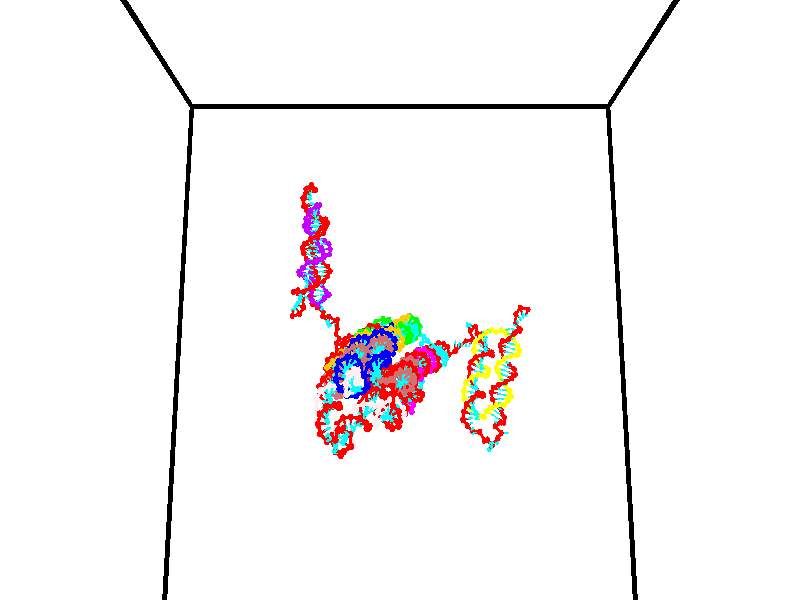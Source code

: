 // switches for output
#declare DRAW_BASES = 1; // possible values are 0, 1; only relevant for DNA ribbons
#declare DRAW_BASES_TYPE = 3; // possible values are 1, 2, 3; only relevant for DNA ribbons
#declare DRAW_FOG = 0; // set to 1 to enable fog

#include "colors.inc"

#include "transforms.inc"
background { rgb <1, 1, 1>}

#default {
   normal{
       ripples 0.25
       frequency 0.20
       turbulence 0.2
       lambda 5
   }
	finish {
		phong 0.1
		phong_size 40.
	}
}

// original window dimensions: 1024x640


// camera settings

camera {
	sky <0, 0.179814, -0.983701>
	up <0, 0.179814, -0.983701>
	right 1.6 * <1, 0, 0>
	location <35, 94.9851, 44.8844>
	look_at <35, 29.7336, 32.9568>
	direction <0, -65.2515, -11.9276>
	angle 67.0682
}


# declare cpy_camera_pos = <35, 94.9851, 44.8844>;
# if (DRAW_FOG = 1)
fog {
	fog_type 2
	up vnormalize(cpy_camera_pos)
	color rgbt<1,1,1,0.3>
	distance 1e-5
	fog_alt 3e-3
	fog_offset 56
}
# end


// LIGHTS

# declare lum = 6;
global_settings {
	ambient_light rgb lum * <0.05, 0.05, 0.05>
	max_trace_level 15
}# declare cpy_direct_light_amount = 0.25;
light_source
{	1000 * <-1, -1.16352, -0.803886>,
	rgb lum * cpy_direct_light_amount
	parallel
}

light_source
{	1000 * <1, 1.16352, 0.803886>,
	rgb lum * cpy_direct_light_amount
	parallel
}

// strand 0

// nucleotide -1

// particle -1
sphere {
	<24.232780, 35.427959, 35.365181> 0.250000
	pigment { color rgbt <1,0,0,0> }
	no_shadow
}
cylinder {
	<24.226398, 35.185276, 35.047276>,  <24.222569, 35.039665, 34.856533>, 0.100000
	pigment { color rgbt <1,0,0,0> }
	no_shadow
}
cylinder {
	<24.226398, 35.185276, 35.047276>,  <24.232780, 35.427959, 35.365181>, 0.100000
	pigment { color rgbt <1,0,0,0> }
	no_shadow
}

// particle -1
sphere {
	<24.226398, 35.185276, 35.047276> 0.100000
	pigment { color rgbt <1,0,0,0> }
	no_shadow
}
sphere {
	0, 1
	scale<0.080000,0.200000,0.300000>
	matrix <0.373619, 0.733673, -0.567567,
		0.927445, -0.305996, 0.214970,
		-0.015956, -0.606704, -0.794767,
		24.221611, 35.003265, 34.808846>
	pigment { color rgbt <0,1,1,0> }
	no_shadow
}
cylinder {
	<24.959909, 35.294834, 35.181255>,  <24.232780, 35.427959, 35.365181>, 0.130000
	pigment { color rgbt <1,0,0,0> }
	no_shadow
}

// nucleotide -1

// particle -1
sphere {
	<24.959909, 35.294834, 35.181255> 0.250000
	pigment { color rgbt <1,0,0,0> }
	no_shadow
}
cylinder {
	<24.712532, 35.273514, 34.867649>,  <24.564106, 35.260719, 34.679485>, 0.100000
	pigment { color rgbt <1,0,0,0> }
	no_shadow
}
cylinder {
	<24.712532, 35.273514, 34.867649>,  <24.959909, 35.294834, 35.181255>, 0.100000
	pigment { color rgbt <1,0,0,0> }
	no_shadow
}

// particle -1
sphere {
	<24.712532, 35.273514, 34.867649> 0.100000
	pigment { color rgbt <1,0,0,0> }
	no_shadow
}
sphere {
	0, 1
	scale<0.080000,0.200000,0.300000>
	matrix <0.574910, 0.649477, -0.497653,
		0.535729, -0.758511, -0.371019,
		-0.618443, -0.053304, -0.784019,
		24.526999, 35.257523, 34.632442>
	pigment { color rgbt <0,1,1,0> }
	no_shadow
}
cylinder {
	<25.315937, 35.114986, 34.566120>,  <24.959909, 35.294834, 35.181255>, 0.130000
	pigment { color rgbt <1,0,0,0> }
	no_shadow
}

// nucleotide -1

// particle -1
sphere {
	<25.315937, 35.114986, 34.566120> 0.250000
	pigment { color rgbt <1,0,0,0> }
	no_shadow
}
cylinder {
	<24.989176, 35.337414, 34.504848>,  <24.793119, 35.470871, 34.468086>, 0.100000
	pigment { color rgbt <1,0,0,0> }
	no_shadow
}
cylinder {
	<24.989176, 35.337414, 34.504848>,  <25.315937, 35.114986, 34.566120>, 0.100000
	pigment { color rgbt <1,0,0,0> }
	no_shadow
}

// particle -1
sphere {
	<24.989176, 35.337414, 34.504848> 0.100000
	pigment { color rgbt <1,0,0,0> }
	no_shadow
}
sphere {
	0, 1
	scale<0.080000,0.200000,0.300000>
	matrix <0.565550, 0.720096, -0.402015,
		-0.113243, -0.415036, -0.902730,
		-0.816903, 0.556064, -0.153178,
		24.744104, 35.504234, 34.458897>
	pigment { color rgbt <0,1,1,0> }
	no_shadow
}
cylinder {
	<25.221344, 35.367584, 33.933819>,  <25.315937, 35.114986, 34.566120>, 0.130000
	pigment { color rgbt <1,0,0,0> }
	no_shadow
}

// nucleotide -1

// particle -1
sphere {
	<25.221344, 35.367584, 33.933819> 0.250000
	pigment { color rgbt <1,0,0,0> }
	no_shadow
}
cylinder {
	<25.009096, 35.629498, 34.149117>,  <24.881748, 35.786644, 34.278294>, 0.100000
	pigment { color rgbt <1,0,0,0> }
	no_shadow
}
cylinder {
	<25.009096, 35.629498, 34.149117>,  <25.221344, 35.367584, 33.933819>, 0.100000
	pigment { color rgbt <1,0,0,0> }
	no_shadow
}

// particle -1
sphere {
	<25.009096, 35.629498, 34.149117> 0.100000
	pigment { color rgbt <1,0,0,0> }
	no_shadow
}
sphere {
	0, 1
	scale<0.080000,0.200000,0.300000>
	matrix <0.493219, 0.754955, -0.432178,
		-0.689331, 0.036150, -0.723544,
		-0.530620, 0.654779, 0.538244,
		24.849911, 35.825932, 34.310589>
	pigment { color rgbt <0,1,1,0> }
	no_shadow
}
cylinder {
	<24.865412, 35.843224, 33.531197>,  <25.221344, 35.367584, 33.933819>, 0.130000
	pigment { color rgbt <1,0,0,0> }
	no_shadow
}

// nucleotide -1

// particle -1
sphere {
	<24.865412, 35.843224, 33.531197> 0.250000
	pigment { color rgbt <1,0,0,0> }
	no_shadow
}
cylinder {
	<24.978416, 35.990173, 33.885647>,  <25.046219, 36.078342, 34.098316>, 0.100000
	pigment { color rgbt <1,0,0,0> }
	no_shadow
}
cylinder {
	<24.978416, 35.990173, 33.885647>,  <24.865412, 35.843224, 33.531197>, 0.100000
	pigment { color rgbt <1,0,0,0> }
	no_shadow
}

// particle -1
sphere {
	<24.978416, 35.990173, 33.885647> 0.100000
	pigment { color rgbt <1,0,0,0> }
	no_shadow
}
sphere {
	0, 1
	scale<0.080000,0.200000,0.300000>
	matrix <0.476164, 0.748208, -0.462009,
		-0.832739, 0.552465, 0.036447,
		0.282514, 0.367378, 0.886126,
		25.063171, 36.100388, 34.151485>
	pigment { color rgbt <0,1,1,0> }
	no_shadow
}
cylinder {
	<24.635983, 36.482330, 33.479309>,  <24.865412, 35.843224, 33.531197>, 0.130000
	pigment { color rgbt <1,0,0,0> }
	no_shadow
}

// nucleotide -1

// particle -1
sphere {
	<24.635983, 36.482330, 33.479309> 0.250000
	pigment { color rgbt <1,0,0,0> }
	no_shadow
}
cylinder {
	<24.933413, 36.479095, 33.746750>,  <25.111870, 36.477154, 33.907215>, 0.100000
	pigment { color rgbt <1,0,0,0> }
	no_shadow
}
cylinder {
	<24.933413, 36.479095, 33.746750>,  <24.635983, 36.482330, 33.479309>, 0.100000
	pigment { color rgbt <1,0,0,0> }
	no_shadow
}

// particle -1
sphere {
	<24.933413, 36.479095, 33.746750> 0.100000
	pigment { color rgbt <1,0,0,0> }
	no_shadow
}
sphere {
	0, 1
	scale<0.080000,0.200000,0.300000>
	matrix <0.415480, 0.789050, -0.452522,
		-0.523901, 0.614276, 0.590079,
		0.743575, -0.008089, 0.668604,
		25.156485, 36.476669, 33.947330>
	pigment { color rgbt <0,1,1,0> }
	no_shadow
}
cylinder {
	<24.617287, 37.176838, 33.677631>,  <24.635983, 36.482330, 33.479309>, 0.130000
	pigment { color rgbt <1,0,0,0> }
	no_shadow
}

// nucleotide -1

// particle -1
sphere {
	<24.617287, 37.176838, 33.677631> 0.250000
	pigment { color rgbt <1,0,0,0> }
	no_shadow
}
cylinder {
	<24.967110, 36.991657, 33.735363>,  <25.177004, 36.880550, 33.770000>, 0.100000
	pigment { color rgbt <1,0,0,0> }
	no_shadow
}
cylinder {
	<24.967110, 36.991657, 33.735363>,  <24.617287, 37.176838, 33.677631>, 0.100000
	pigment { color rgbt <1,0,0,0> }
	no_shadow
}

// particle -1
sphere {
	<24.967110, 36.991657, 33.735363> 0.100000
	pigment { color rgbt <1,0,0,0> }
	no_shadow
}
sphere {
	0, 1
	scale<0.080000,0.200000,0.300000>
	matrix <0.460958, 0.701248, -0.543847,
		0.150564, 0.542153, 0.826680,
		0.874556, -0.462949, 0.144328,
		25.229477, 36.852772, 33.778660>
	pigment { color rgbt <0,1,1,0> }
	no_shadow
}
cylinder {
	<25.138819, 37.704758, 33.638538>,  <24.617287, 37.176838, 33.677631>, 0.130000
	pigment { color rgbt <1,0,0,0> }
	no_shadow
}

// nucleotide -1

// particle -1
sphere {
	<25.138819, 37.704758, 33.638538> 0.250000
	pigment { color rgbt <1,0,0,0> }
	no_shadow
}
cylinder {
	<25.377497, 37.384457, 33.617558>,  <25.520704, 37.192276, 33.604969>, 0.100000
	pigment { color rgbt <1,0,0,0> }
	no_shadow
}
cylinder {
	<25.377497, 37.384457, 33.617558>,  <25.138819, 37.704758, 33.638538>, 0.100000
	pigment { color rgbt <1,0,0,0> }
	no_shadow
}

// particle -1
sphere {
	<25.377497, 37.384457, 33.617558> 0.100000
	pigment { color rgbt <1,0,0,0> }
	no_shadow
}
sphere {
	0, 1
	scale<0.080000,0.200000,0.300000>
	matrix <0.665478, 0.530299, -0.525283,
		0.448436, 0.278529, 0.849310,
		0.596695, -0.800752, -0.052451,
		25.556505, 37.144230, 33.601822>
	pigment { color rgbt <0,1,1,0> }
	no_shadow
}
cylinder {
	<25.726725, 37.973381, 33.824356>,  <25.138819, 37.704758, 33.638538>, 0.130000
	pigment { color rgbt <1,0,0,0> }
	no_shadow
}

// nucleotide -1

// particle -1
sphere {
	<25.726725, 37.973381, 33.824356> 0.250000
	pigment { color rgbt <1,0,0,0> }
	no_shadow
}
cylinder {
	<25.783213, 37.635372, 33.618061>,  <25.817104, 37.432564, 33.494286>, 0.100000
	pigment { color rgbt <1,0,0,0> }
	no_shadow
}
cylinder {
	<25.783213, 37.635372, 33.618061>,  <25.726725, 37.973381, 33.824356>, 0.100000
	pigment { color rgbt <1,0,0,0> }
	no_shadow
}

// particle -1
sphere {
	<25.783213, 37.635372, 33.618061> 0.100000
	pigment { color rgbt <1,0,0,0> }
	no_shadow
}
sphere {
	0, 1
	scale<0.080000,0.200000,0.300000>
	matrix <0.547058, 0.500804, -0.670762,
		0.825097, -0.187415, 0.533002,
		0.141219, -0.845027, -0.515739,
		25.825579, 37.381863, 33.463341>
	pigment { color rgbt <0,1,1,0> }
	no_shadow
}
cylinder {
	<26.372641, 38.050293, 33.470875>,  <25.726725, 37.973381, 33.824356>, 0.130000
	pigment { color rgbt <1,0,0,0> }
	no_shadow
}

// nucleotide -1

// particle -1
sphere {
	<26.372641, 38.050293, 33.470875> 0.250000
	pigment { color rgbt <1,0,0,0> }
	no_shadow
}
cylinder {
	<26.236143, 37.719444, 33.292244>,  <26.154245, 37.520935, 33.185066>, 0.100000
	pigment { color rgbt <1,0,0,0> }
	no_shadow
}
cylinder {
	<26.236143, 37.719444, 33.292244>,  <26.372641, 38.050293, 33.470875>, 0.100000
	pigment { color rgbt <1,0,0,0> }
	no_shadow
}

// particle -1
sphere {
	<26.236143, 37.719444, 33.292244> 0.100000
	pigment { color rgbt <1,0,0,0> }
	no_shadow
}
sphere {
	0, 1
	scale<0.080000,0.200000,0.300000>
	matrix <0.455979, 0.269786, -0.848114,
		0.821971, -0.493040, 0.285087,
		-0.341242, -0.827120, -0.446572,
		26.133770, 37.471310, 33.158272>
	pigment { color rgbt <0,1,1,0> }
	no_shadow
}
cylinder {
	<26.925684, 37.694031, 33.148983>,  <26.372641, 38.050293, 33.470875>, 0.130000
	pigment { color rgbt <1,0,0,0> }
	no_shadow
}

// nucleotide -1

// particle -1
sphere {
	<26.925684, 37.694031, 33.148983> 0.250000
	pigment { color rgbt <1,0,0,0> }
	no_shadow
}
cylinder {
	<26.586388, 37.596272, 32.961044>,  <26.382811, 37.537617, 32.848282>, 0.100000
	pigment { color rgbt <1,0,0,0> }
	no_shadow
}
cylinder {
	<26.586388, 37.596272, 32.961044>,  <26.925684, 37.694031, 33.148983>, 0.100000
	pigment { color rgbt <1,0,0,0> }
	no_shadow
}

// particle -1
sphere {
	<26.586388, 37.596272, 32.961044> 0.100000
	pigment { color rgbt <1,0,0,0> }
	no_shadow
}
sphere {
	0, 1
	scale<0.080000,0.200000,0.300000>
	matrix <0.385554, 0.323258, -0.864206,
		0.363099, -0.914205, -0.179968,
		-0.848238, -0.244405, -0.469851,
		26.331915, 37.522953, 32.820091>
	pigment { color rgbt <0,1,1,0> }
	no_shadow
}
cylinder {
	<27.005568, 37.217682, 32.500866>,  <26.925684, 37.694031, 33.148983>, 0.130000
	pigment { color rgbt <1,0,0,0> }
	no_shadow
}

// nucleotide -1

// particle -1
sphere {
	<27.005568, 37.217682, 32.500866> 0.250000
	pigment { color rgbt <1,0,0,0> }
	no_shadow
}
cylinder {
	<26.657793, 37.402802, 32.431705>,  <26.449127, 37.513874, 32.390209>, 0.100000
	pigment { color rgbt <1,0,0,0> }
	no_shadow
}
cylinder {
	<26.657793, 37.402802, 32.431705>,  <27.005568, 37.217682, 32.500866>, 0.100000
	pigment { color rgbt <1,0,0,0> }
	no_shadow
}

// particle -1
sphere {
	<26.657793, 37.402802, 32.431705> 0.100000
	pigment { color rgbt <1,0,0,0> }
	no_shadow
}
sphere {
	0, 1
	scale<0.080000,0.200000,0.300000>
	matrix <0.287988, 0.190397, -0.938516,
		-0.401423, -0.865775, -0.298818,
		-0.869438, 0.462798, -0.172903,
		26.396961, 37.541641, 32.379833>
	pigment { color rgbt <0,1,1,0> }
	no_shadow
}
cylinder {
	<26.700687, 36.948582, 31.970095>,  <27.005568, 37.217682, 32.500866>, 0.130000
	pigment { color rgbt <1,0,0,0> }
	no_shadow
}

// nucleotide -1

// particle -1
sphere {
	<26.700687, 36.948582, 31.970095> 0.250000
	pigment { color rgbt <1,0,0,0> }
	no_shadow
}
cylinder {
	<26.512297, 37.299583, 31.933947>,  <26.399261, 37.510185, 31.912258>, 0.100000
	pigment { color rgbt <1,0,0,0> }
	no_shadow
}
cylinder {
	<26.512297, 37.299583, 31.933947>,  <26.700687, 36.948582, 31.970095>, 0.100000
	pigment { color rgbt <1,0,0,0> }
	no_shadow
}

// particle -1
sphere {
	<26.512297, 37.299583, 31.933947> 0.100000
	pigment { color rgbt <1,0,0,0> }
	no_shadow
}
sphere {
	0, 1
	scale<0.080000,0.200000,0.300000>
	matrix <0.197386, 0.004986, -0.980313,
		-0.859778, -0.479543, -0.175555,
		-0.470977, 0.877504, -0.090368,
		26.371004, 37.562836, 31.906836>
	pigment { color rgbt <0,1,1,0> }
	no_shadow
}
cylinder {
	<26.246243, 36.820328, 31.407976>,  <26.700687, 36.948582, 31.970095>, 0.130000
	pigment { color rgbt <1,0,0,0> }
	no_shadow
}

// nucleotide -1

// particle -1
sphere {
	<26.246243, 36.820328, 31.407976> 0.250000
	pigment { color rgbt <1,0,0,0> }
	no_shadow
}
cylinder {
	<26.262577, 37.217934, 31.448511>,  <26.272379, 37.456497, 31.472832>, 0.100000
	pigment { color rgbt <1,0,0,0> }
	no_shadow
}
cylinder {
	<26.262577, 37.217934, 31.448511>,  <26.246243, 36.820328, 31.407976>, 0.100000
	pigment { color rgbt <1,0,0,0> }
	no_shadow
}

// particle -1
sphere {
	<26.262577, 37.217934, 31.448511> 0.100000
	pigment { color rgbt <1,0,0,0> }
	no_shadow
}
sphere {
	0, 1
	scale<0.080000,0.200000,0.300000>
	matrix <0.178950, 0.092505, -0.979500,
		-0.983010, 0.058136, -0.174101,
		0.040839, 0.994014, 0.101337,
		26.274828, 37.516136, 31.478912>
	pigment { color rgbt <0,1,1,0> }
	no_shadow
}
cylinder {
	<25.780380, 37.108654, 30.903137>,  <26.246243, 36.820328, 31.407976>, 0.130000
	pigment { color rgbt <1,0,0,0> }
	no_shadow
}

// nucleotide -1

// particle -1
sphere {
	<25.780380, 37.108654, 30.903137> 0.250000
	pigment { color rgbt <1,0,0,0> }
	no_shadow
}
cylinder {
	<26.018997, 37.415916, 30.996153>,  <26.162167, 37.600273, 31.051962>, 0.100000
	pigment { color rgbt <1,0,0,0> }
	no_shadow
}
cylinder {
	<26.018997, 37.415916, 30.996153>,  <25.780380, 37.108654, 30.903137>, 0.100000
	pigment { color rgbt <1,0,0,0> }
	no_shadow
}

// particle -1
sphere {
	<26.018997, 37.415916, 30.996153> 0.100000
	pigment { color rgbt <1,0,0,0> }
	no_shadow
}
sphere {
	0, 1
	scale<0.080000,0.200000,0.300000>
	matrix <0.038350, 0.262123, -0.964272,
		-0.801665, 0.584147, 0.126908,
		0.596542, 0.768157, 0.232537,
		26.197960, 37.646362, 31.065914>
	pigment { color rgbt <0,1,1,0> }
	no_shadow
}
cylinder {
	<25.529947, 37.631691, 30.469627>,  <25.780380, 37.108654, 30.903137>, 0.130000
	pigment { color rgbt <1,0,0,0> }
	no_shadow
}

// nucleotide -1

// particle -1
sphere {
	<25.529947, 37.631691, 30.469627> 0.250000
	pigment { color rgbt <1,0,0,0> }
	no_shadow
}
cylinder {
	<25.883196, 37.771236, 30.595097>,  <26.095144, 37.854965, 30.670378>, 0.100000
	pigment { color rgbt <1,0,0,0> }
	no_shadow
}
cylinder {
	<25.883196, 37.771236, 30.595097>,  <25.529947, 37.631691, 30.469627>, 0.100000
	pigment { color rgbt <1,0,0,0> }
	no_shadow
}

// particle -1
sphere {
	<25.883196, 37.771236, 30.595097> 0.100000
	pigment { color rgbt <1,0,0,0> }
	no_shadow
}
sphere {
	0, 1
	scale<0.080000,0.200000,0.300000>
	matrix <0.225867, 0.269856, -0.936035,
		-0.411194, 0.897481, 0.159519,
		0.883121, 0.348862, 0.313675,
		26.148132, 37.875896, 30.689199>
	pigment { color rgbt <0,1,1,0> }
	no_shadow
}
cylinder {
	<25.578066, 38.339752, 30.271582>,  <25.529947, 37.631691, 30.469627>, 0.130000
	pigment { color rgbt <1,0,0,0> }
	no_shadow
}

// nucleotide -1

// particle -1
sphere {
	<25.578066, 38.339752, 30.271582> 0.250000
	pigment { color rgbt <1,0,0,0> }
	no_shadow
}
cylinder {
	<25.954895, 38.226540, 30.343575>,  <26.180992, 38.158611, 30.386770>, 0.100000
	pigment { color rgbt <1,0,0,0> }
	no_shadow
}
cylinder {
	<25.954895, 38.226540, 30.343575>,  <25.578066, 38.339752, 30.271582>, 0.100000
	pigment { color rgbt <1,0,0,0> }
	no_shadow
}

// particle -1
sphere {
	<25.954895, 38.226540, 30.343575> 0.100000
	pigment { color rgbt <1,0,0,0> }
	no_shadow
}
sphere {
	0, 1
	scale<0.080000,0.200000,0.300000>
	matrix <0.303483, 0.490808, -0.816704,
		0.142814, 0.824016, 0.548271,
		0.942073, -0.283028, 0.179980,
		26.237516, 38.141632, 30.397568>
	pigment { color rgbt <0,1,1,0> }
	no_shadow
}
cylinder {
	<25.888744, 38.983734, 30.082972>,  <25.578066, 38.339752, 30.271582>, 0.130000
	pigment { color rgbt <1,0,0,0> }
	no_shadow
}

// nucleotide -1

// particle -1
sphere {
	<25.888744, 38.983734, 30.082972> 0.250000
	pigment { color rgbt <1,0,0,0> }
	no_shadow
}
cylinder {
	<26.166800, 38.696247, 30.076923>,  <26.333633, 38.523754, 30.073294>, 0.100000
	pigment { color rgbt <1,0,0,0> }
	no_shadow
}
cylinder {
	<26.166800, 38.696247, 30.076923>,  <25.888744, 38.983734, 30.082972>, 0.100000
	pigment { color rgbt <1,0,0,0> }
	no_shadow
}

// particle -1
sphere {
	<26.166800, 38.696247, 30.076923> 0.100000
	pigment { color rgbt <1,0,0,0> }
	no_shadow
}
sphere {
	0, 1
	scale<0.080000,0.200000,0.300000>
	matrix <0.367445, 0.373314, -0.851834,
		0.617872, 0.586586, 0.523594,
		0.695139, -0.718716, -0.015122,
		26.375341, 38.480633, 30.072386>
	pigment { color rgbt <0,1,1,0> }
	no_shadow
}
cylinder {
	<26.502064, 39.360771, 29.798464>,  <25.888744, 38.983734, 30.082972>, 0.130000
	pigment { color rgbt <1,0,0,0> }
	no_shadow
}

// nucleotide -1

// particle -1
sphere {
	<26.502064, 39.360771, 29.798464> 0.250000
	pigment { color rgbt <1,0,0,0> }
	no_shadow
}
cylinder {
	<26.535061, 38.965412, 29.747438>,  <26.554859, 38.728199, 29.716824>, 0.100000
	pigment { color rgbt <1,0,0,0> }
	no_shadow
}
cylinder {
	<26.535061, 38.965412, 29.747438>,  <26.502064, 39.360771, 29.798464>, 0.100000
	pigment { color rgbt <1,0,0,0> }
	no_shadow
}

// particle -1
sphere {
	<26.535061, 38.965412, 29.747438> 0.100000
	pigment { color rgbt <1,0,0,0> }
	no_shadow
}
sphere {
	0, 1
	scale<0.080000,0.200000,0.300000>
	matrix <0.298437, 0.146626, -0.943099,
		0.950858, 0.039728, 0.307069,
		0.082492, -0.988394, -0.127564,
		26.559809, 38.668896, 29.709169>
	pigment { color rgbt <0,1,1,0> }
	no_shadow
}
cylinder {
	<27.125702, 39.348003, 29.426411>,  <26.502064, 39.360771, 29.798464>, 0.130000
	pigment { color rgbt <1,0,0,0> }
	no_shadow
}

// nucleotide -1

// particle -1
sphere {
	<27.125702, 39.348003, 29.426411> 0.250000
	pigment { color rgbt <1,0,0,0> }
	no_shadow
}
cylinder {
	<26.934340, 39.001701, 29.367622>,  <26.819521, 38.793922, 29.332350>, 0.100000
	pigment { color rgbt <1,0,0,0> }
	no_shadow
}
cylinder {
	<26.934340, 39.001701, 29.367622>,  <27.125702, 39.348003, 29.426411>, 0.100000
	pigment { color rgbt <1,0,0,0> }
	no_shadow
}

// particle -1
sphere {
	<26.934340, 39.001701, 29.367622> 0.100000
	pigment { color rgbt <1,0,0,0> }
	no_shadow
}
sphere {
	0, 1
	scale<0.080000,0.200000,0.300000>
	matrix <0.321383, -0.016864, -0.946799,
		0.817214, -0.500190, 0.286306,
		-0.478408, -0.865751, -0.146972,
		26.790817, 38.741978, 29.323530>
	pigment { color rgbt <0,1,1,0> }
	no_shadow
}
cylinder {
	<27.488073, 39.052917, 28.822678>,  <27.125702, 39.348003, 29.426411>, 0.130000
	pigment { color rgbt <1,0,0,0> }
	no_shadow
}

// nucleotide -1

// particle -1
sphere {
	<27.488073, 39.052917, 28.822678> 0.250000
	pigment { color rgbt <1,0,0,0> }
	no_shadow
}
cylinder {
	<27.185699, 38.792587, 28.850918>,  <27.004274, 38.636391, 28.867861>, 0.100000
	pigment { color rgbt <1,0,0,0> }
	no_shadow
}
cylinder {
	<27.185699, 38.792587, 28.850918>,  <27.488073, 39.052917, 28.822678>, 0.100000
	pigment { color rgbt <1,0,0,0> }
	no_shadow
}

// particle -1
sphere {
	<27.185699, 38.792587, 28.850918> 0.100000
	pigment { color rgbt <1,0,0,0> }
	no_shadow
}
sphere {
	0, 1
	scale<0.080000,0.200000,0.300000>
	matrix <0.140651, -0.266792, -0.953435,
		0.639357, -0.710807, 0.293217,
		-0.755937, -0.650827, 0.070600,
		26.958918, 38.597340, 28.872097>
	pigment { color rgbt <0,1,1,0> }
	no_shadow
}
cylinder {
	<27.732746, 38.330414, 28.592688>,  <27.488073, 39.052917, 28.822678>, 0.130000
	pigment { color rgbt <1,0,0,0> }
	no_shadow
}

// nucleotide -1

// particle -1
sphere {
	<27.732746, 38.330414, 28.592688> 0.250000
	pigment { color rgbt <1,0,0,0> }
	no_shadow
}
cylinder {
	<27.339855, 38.394882, 28.554216>,  <27.104120, 38.433563, 28.531134>, 0.100000
	pigment { color rgbt <1,0,0,0> }
	no_shadow
}
cylinder {
	<27.339855, 38.394882, 28.554216>,  <27.732746, 38.330414, 28.592688>, 0.100000
	pigment { color rgbt <1,0,0,0> }
	no_shadow
}

// particle -1
sphere {
	<27.339855, 38.394882, 28.554216> 0.100000
	pigment { color rgbt <1,0,0,0> }
	no_shadow
}
sphere {
	0, 1
	scale<0.080000,0.200000,0.300000>
	matrix <0.059062, -0.220992, -0.973486,
		-0.178146, -0.961867, 0.207546,
		-0.982230, 0.161164, -0.096178,
		27.045187, 38.443233, 28.525362>
	pigment { color rgbt <0,1,1,0> }
	no_shadow
}
cylinder {
	<27.557390, 37.916542, 28.147528>,  <27.732746, 38.330414, 28.592688>, 0.130000
	pigment { color rgbt <1,0,0,0> }
	no_shadow
}

// nucleotide -1

// particle -1
sphere {
	<27.557390, 37.916542, 28.147528> 0.250000
	pigment { color rgbt <1,0,0,0> }
	no_shadow
}
cylinder {
	<27.243740, 38.163364, 28.121037>,  <27.055550, 38.311459, 28.105141>, 0.100000
	pigment { color rgbt <1,0,0,0> }
	no_shadow
}
cylinder {
	<27.243740, 38.163364, 28.121037>,  <27.557390, 37.916542, 28.147528>, 0.100000
	pigment { color rgbt <1,0,0,0> }
	no_shadow
}

// particle -1
sphere {
	<27.243740, 38.163364, 28.121037> 0.100000
	pigment { color rgbt <1,0,0,0> }
	no_shadow
}
sphere {
	0, 1
	scale<0.080000,0.200000,0.300000>
	matrix <-0.046800, -0.165206, -0.985148,
		-0.618836, -0.769379, 0.158421,
		-0.784125, 0.617059, -0.066229,
		27.008503, 38.348480, 28.101168>
	pigment { color rgbt <0,1,1,0> }
	no_shadow
}
cylinder {
	<27.140306, 37.560047, 27.805702>,  <27.557390, 37.916542, 28.147528>, 0.130000
	pigment { color rgbt <1,0,0,0> }
	no_shadow
}

// nucleotide -1

// particle -1
sphere {
	<27.140306, 37.560047, 27.805702> 0.250000
	pigment { color rgbt <1,0,0,0> }
	no_shadow
}
cylinder {
	<26.988157, 37.928402, 27.771547>,  <26.896868, 38.149414, 27.751055>, 0.100000
	pigment { color rgbt <1,0,0,0> }
	no_shadow
}
cylinder {
	<26.988157, 37.928402, 27.771547>,  <27.140306, 37.560047, 27.805702>, 0.100000
	pigment { color rgbt <1,0,0,0> }
	no_shadow
}

// particle -1
sphere {
	<26.988157, 37.928402, 27.771547> 0.100000
	pigment { color rgbt <1,0,0,0> }
	no_shadow
}
sphere {
	0, 1
	scale<0.080000,0.200000,0.300000>
	matrix <-0.204758, -0.173892, -0.963242,
		-0.901882, -0.348906, 0.254702,
		-0.380371, 0.920883, -0.085389,
		26.874046, 38.204666, 27.745930>
	pigment { color rgbt <0,1,1,0> }
	no_shadow
}
cylinder {
	<26.509811, 37.415600, 27.439526>,  <27.140306, 37.560047, 27.805702>, 0.130000
	pigment { color rgbt <1,0,0,0> }
	no_shadow
}

// nucleotide -1

// particle -1
sphere {
	<26.509811, 37.415600, 27.439526> 0.250000
	pigment { color rgbt <1,0,0,0> }
	no_shadow
}
cylinder {
	<26.598297, 37.801189, 27.380430>,  <26.651388, 38.032543, 27.344973>, 0.100000
	pigment { color rgbt <1,0,0,0> }
	no_shadow
}
cylinder {
	<26.598297, 37.801189, 27.380430>,  <26.509811, 37.415600, 27.439526>, 0.100000
	pigment { color rgbt <1,0,0,0> }
	no_shadow
}

// particle -1
sphere {
	<26.598297, 37.801189, 27.380430> 0.100000
	pigment { color rgbt <1,0,0,0> }
	no_shadow
}
sphere {
	0, 1
	scale<0.080000,0.200000,0.300000>
	matrix <-0.244314, -0.091881, -0.965333,
		-0.944127, 0.249640, 0.215186,
		0.221214, 0.963970, -0.147737,
		26.664661, 38.090382, 27.336109>
	pigment { color rgbt <0,1,1,0> }
	no_shadow
}
cylinder {
	<25.951571, 37.670101, 27.099789>,  <26.509811, 37.415600, 27.439526>, 0.130000
	pigment { color rgbt <1,0,0,0> }
	no_shadow
}

// nucleotide -1

// particle -1
sphere {
	<25.951571, 37.670101, 27.099789> 0.250000
	pigment { color rgbt <1,0,0,0> }
	no_shadow
}
cylinder {
	<26.242300, 37.919567, 26.984711>,  <26.416737, 38.069248, 26.915663>, 0.100000
	pigment { color rgbt <1,0,0,0> }
	no_shadow
}
cylinder {
	<26.242300, 37.919567, 26.984711>,  <25.951571, 37.670101, 27.099789>, 0.100000
	pigment { color rgbt <1,0,0,0> }
	no_shadow
}

// particle -1
sphere {
	<26.242300, 37.919567, 26.984711> 0.100000
	pigment { color rgbt <1,0,0,0> }
	no_shadow
}
sphere {
	0, 1
	scale<0.080000,0.200000,0.300000>
	matrix <-0.264883, -0.131943, -0.955211,
		-0.633693, 0.770474, 0.069300,
		0.726821, 0.623667, -0.287697,
		26.460346, 38.106667, 26.898401>
	pigment { color rgbt <0,1,1,0> }
	no_shadow
}
cylinder {
	<25.714767, 38.196339, 26.792791>,  <25.951571, 37.670101, 27.099789>, 0.130000
	pigment { color rgbt <1,0,0,0> }
	no_shadow
}

// nucleotide -1

// particle -1
sphere {
	<25.714767, 38.196339, 26.792791> 0.250000
	pigment { color rgbt <1,0,0,0> }
	no_shadow
}
cylinder {
	<26.080765, 38.129456, 26.645914>,  <26.300364, 38.089325, 26.557787>, 0.100000
	pigment { color rgbt <1,0,0,0> }
	no_shadow
}
cylinder {
	<26.080765, 38.129456, 26.645914>,  <25.714767, 38.196339, 26.792791>, 0.100000
	pigment { color rgbt <1,0,0,0> }
	no_shadow
}

// particle -1
sphere {
	<26.080765, 38.129456, 26.645914> 0.100000
	pigment { color rgbt <1,0,0,0> }
	no_shadow
}
sphere {
	0, 1
	scale<0.080000,0.200000,0.300000>
	matrix <-0.380568, -0.055393, -0.923093,
		0.134005, 0.984365, -0.114316,
		0.914993, -0.167204, -0.367195,
		26.355263, 38.079296, 26.535755>
	pigment { color rgbt <0,1,1,0> }
	no_shadow
}
cylinder {
	<25.509903, 38.443279, 26.114983>,  <25.714767, 38.196339, 26.792791>, 0.130000
	pigment { color rgbt <1,0,0,0> }
	no_shadow
}

// nucleotide -1

// particle -1
sphere {
	<25.509903, 38.443279, 26.114983> 0.250000
	pigment { color rgbt <1,0,0,0> }
	no_shadow
}
cylinder {
	<25.817736, 38.190575, 26.077848>,  <26.002436, 38.038952, 26.055567>, 0.100000
	pigment { color rgbt <1,0,0,0> }
	no_shadow
}
cylinder {
	<25.817736, 38.190575, 26.077848>,  <25.509903, 38.443279, 26.114983>, 0.100000
	pigment { color rgbt <1,0,0,0> }
	no_shadow
}

// particle -1
sphere {
	<25.817736, 38.190575, 26.077848> 0.100000
	pigment { color rgbt <1,0,0,0> }
	no_shadow
}
sphere {
	0, 1
	scale<0.080000,0.200000,0.300000>
	matrix <-0.213784, -0.117918, -0.969738,
		0.601697, 0.766140, -0.225809,
		0.769582, -0.631763, -0.092837,
		26.048611, 38.001045, 26.049997>
	pigment { color rgbt <0,1,1,0> }
	no_shadow
}
cylinder {
	<25.789448, 38.438984, 25.347712>,  <25.509903, 38.443279, 26.114983>, 0.130000
	pigment { color rgbt <1,0,0,0> }
	no_shadow
}

// nucleotide -1

// particle -1
sphere {
	<25.789448, 38.438984, 25.347712> 0.250000
	pigment { color rgbt <1,0,0,0> }
	no_shadow
}
cylinder {
	<25.932692, 38.110870, 25.526098>,  <26.018639, 37.914001, 25.633129>, 0.100000
	pigment { color rgbt <1,0,0,0> }
	no_shadow
}
cylinder {
	<25.932692, 38.110870, 25.526098>,  <25.789448, 38.438984, 25.347712>, 0.100000
	pigment { color rgbt <1,0,0,0> }
	no_shadow
}

// particle -1
sphere {
	<25.932692, 38.110870, 25.526098> 0.100000
	pigment { color rgbt <1,0,0,0> }
	no_shadow
}
sphere {
	0, 1
	scale<0.080000,0.200000,0.300000>
	matrix <-0.135890, -0.518347, -0.844305,
		0.923737, 0.241753, -0.297095,
		0.358111, -0.820287, 0.445965,
		26.040125, 37.864784, 25.659887>
	pigment { color rgbt <0,1,1,0> }
	no_shadow
}
cylinder {
	<26.285397, 38.229507, 24.935675>,  <25.789448, 38.438984, 25.347712>, 0.130000
	pigment { color rgbt <1,0,0,0> }
	no_shadow
}

// nucleotide -1

// particle -1
sphere {
	<26.285397, 38.229507, 24.935675> 0.250000
	pigment { color rgbt <1,0,0,0> }
	no_shadow
}
cylinder {
	<26.151413, 37.923519, 25.155722>,  <26.071024, 37.739925, 25.287750>, 0.100000
	pigment { color rgbt <1,0,0,0> }
	no_shadow
}
cylinder {
	<26.151413, 37.923519, 25.155722>,  <26.285397, 38.229507, 24.935675>, 0.100000
	pigment { color rgbt <1,0,0,0> }
	no_shadow
}

// particle -1
sphere {
	<26.151413, 37.923519, 25.155722> 0.100000
	pigment { color rgbt <1,0,0,0> }
	no_shadow
}
sphere {
	0, 1
	scale<0.080000,0.200000,0.300000>
	matrix <-0.167190, -0.526325, -0.833684,
		0.927281, -0.371223, 0.048401,
		-0.334958, -0.764968, 0.550116,
		26.050926, 37.694027, 25.320757>
	pigment { color rgbt <0,1,1,0> }
	no_shadow
}
cylinder {
	<26.607185, 37.487095, 25.096291>,  <26.285397, 38.229507, 24.935675>, 0.130000
	pigment { color rgbt <1,0,0,0> }
	no_shadow
}

// nucleotide -1

// particle -1
sphere {
	<26.607185, 37.487095, 25.096291> 0.250000
	pigment { color rgbt <1,0,0,0> }
	no_shadow
}
cylinder {
	<26.207640, 37.474720, 25.081820>,  <25.967913, 37.467297, 25.073137>, 0.100000
	pigment { color rgbt <1,0,0,0> }
	no_shadow
}
cylinder {
	<26.207640, 37.474720, 25.081820>,  <26.607185, 37.487095, 25.096291>, 0.100000
	pigment { color rgbt <1,0,0,0> }
	no_shadow
}

// particle -1
sphere {
	<26.207640, 37.474720, 25.081820> 0.100000
	pigment { color rgbt <1,0,0,0> }
	no_shadow
}
sphere {
	0, 1
	scale<0.080000,0.200000,0.300000>
	matrix <0.046581, -0.478792, -0.876692,
		0.009801, -0.877383, 0.479691,
		-0.998866, -0.030937, -0.036177,
		25.907980, 37.465439, 25.070967>
	pigment { color rgbt <0,1,1,0> }
	no_shadow
}
cylinder {
	<26.391895, 36.800842, 24.872780>,  <26.607185, 37.487095, 25.096291>, 0.130000
	pigment { color rgbt <1,0,0,0> }
	no_shadow
}

// nucleotide -1

// particle -1
sphere {
	<26.391895, 36.800842, 24.872780> 0.250000
	pigment { color rgbt <1,0,0,0> }
	no_shadow
}
cylinder {
	<26.105755, 37.070469, 24.799129>,  <25.934071, 37.232246, 24.754940>, 0.100000
	pigment { color rgbt <1,0,0,0> }
	no_shadow
}
cylinder {
	<26.105755, 37.070469, 24.799129>,  <26.391895, 36.800842, 24.872780>, 0.100000
	pigment { color rgbt <1,0,0,0> }
	no_shadow
}

// particle -1
sphere {
	<26.105755, 37.070469, 24.799129> 0.100000
	pigment { color rgbt <1,0,0,0> }
	no_shadow
}
sphere {
	0, 1
	scale<0.080000,0.200000,0.300000>
	matrix <-0.174810, -0.427757, -0.886829,
		-0.676545, -0.602208, 0.423831,
		-0.715352, 0.674069, -0.184125,
		25.891150, 37.272690, 24.743893>
	pigment { color rgbt <0,1,1,0> }
	no_shadow
}
cylinder {
	<25.730982, 36.454582, 25.013836>,  <26.391895, 36.800842, 24.872780>, 0.130000
	pigment { color rgbt <1,0,0,0> }
	no_shadow
}

// nucleotide -1

// particle -1
sphere {
	<25.730982, 36.454582, 25.013836> 0.250000
	pigment { color rgbt <1,0,0,0> }
	no_shadow
}
cylinder {
	<25.563347, 36.103161, 24.922182>,  <25.462767, 35.892307, 24.867189>, 0.100000
	pigment { color rgbt <1,0,0,0> }
	no_shadow
}
cylinder {
	<25.563347, 36.103161, 24.922182>,  <25.730982, 36.454582, 25.013836>, 0.100000
	pigment { color rgbt <1,0,0,0> }
	no_shadow
}

// particle -1
sphere {
	<25.563347, 36.103161, 24.922182> 0.100000
	pigment { color rgbt <1,0,0,0> }
	no_shadow
}
sphere {
	0, 1
	scale<0.080000,0.200000,0.300000>
	matrix <0.374552, -0.397180, 0.837830,
		-0.827089, 0.265301, 0.495518,
		-0.419087, -0.878558, -0.229134,
		25.437620, 35.839592, 24.853441>
	pigment { color rgbt <0,1,1,0> }
	no_shadow
}
cylinder {
	<25.224798, 36.300003, 25.447090>,  <25.730982, 36.454582, 25.013836>, 0.130000
	pigment { color rgbt <1,0,0,0> }
	no_shadow
}

// nucleotide -1

// particle -1
sphere {
	<25.224798, 36.300003, 25.447090> 0.250000
	pigment { color rgbt <1,0,0,0> }
	no_shadow
}
cylinder {
	<25.399532, 35.975948, 25.290701>,  <25.504374, 35.781517, 25.196867>, 0.100000
	pigment { color rgbt <1,0,0,0> }
	no_shadow
}
cylinder {
	<25.399532, 35.975948, 25.290701>,  <25.224798, 36.300003, 25.447090>, 0.100000
	pigment { color rgbt <1,0,0,0> }
	no_shadow
}

// particle -1
sphere {
	<25.399532, 35.975948, 25.290701> 0.100000
	pigment { color rgbt <1,0,0,0> }
	no_shadow
}
sphere {
	0, 1
	scale<0.080000,0.200000,0.300000>
	matrix <0.286467, -0.286717, 0.914183,
		-0.852708, -0.511349, 0.106828,
		0.436837, -0.810133, -0.390971,
		25.530582, 35.732910, 25.173410>
	pigment { color rgbt <0,1,1,0> }
	no_shadow
}
cylinder {
	<25.133282, 35.584663, 25.910522>,  <25.224798, 36.300003, 25.447090>, 0.130000
	pigment { color rgbt <1,0,0,0> }
	no_shadow
}

// nucleotide -1

// particle -1
sphere {
	<25.133282, 35.584663, 25.910522> 0.250000
	pigment { color rgbt <1,0,0,0> }
	no_shadow
}
cylinder {
	<25.509651, 35.643787, 25.788658>,  <25.735472, 35.679264, 25.715540>, 0.100000
	pigment { color rgbt <1,0,0,0> }
	no_shadow
}
cylinder {
	<25.509651, 35.643787, 25.788658>,  <25.133282, 35.584663, 25.910522>, 0.100000
	pigment { color rgbt <1,0,0,0> }
	no_shadow
}

// particle -1
sphere {
	<25.509651, 35.643787, 25.788658> 0.100000
	pigment { color rgbt <1,0,0,0> }
	no_shadow
}
sphere {
	0, 1
	scale<0.080000,0.200000,0.300000>
	matrix <0.338075, -0.461299, 0.820310,
		-0.019287, -0.874845, -0.484019,
		0.940922, 0.147813, -0.304660,
		25.791927, 35.688129, 25.697260>
	pigment { color rgbt <0,1,1,0> }
	no_shadow
}
cylinder {
	<25.332296, 34.960289, 26.061764>,  <25.133282, 35.584663, 25.910522>, 0.130000
	pigment { color rgbt <1,0,0,0> }
	no_shadow
}

// nucleotide -1

// particle -1
sphere {
	<25.332296, 34.960289, 26.061764> 0.250000
	pigment { color rgbt <1,0,0,0> }
	no_shadow
}
cylinder {
	<25.641701, 35.211872, 26.030519>,  <25.827343, 35.362820, 26.011774>, 0.100000
	pigment { color rgbt <1,0,0,0> }
	no_shadow
}
cylinder {
	<25.641701, 35.211872, 26.030519>,  <25.332296, 34.960289, 26.061764>, 0.100000
	pigment { color rgbt <1,0,0,0> }
	no_shadow
}

// particle -1
sphere {
	<25.641701, 35.211872, 26.030519> 0.100000
	pigment { color rgbt <1,0,0,0> }
	no_shadow
}
sphere {
	0, 1
	scale<0.080000,0.200000,0.300000>
	matrix <0.449861, -0.458041, 0.766697,
		0.446440, -0.628185, -0.637240,
		0.773509, 0.628954, -0.078108,
		25.873755, 35.400558, 26.007088>
	pigment { color rgbt <0,1,1,0> }
	no_shadow
}
cylinder {
	<25.962999, 34.551682, 26.206047>,  <25.332296, 34.960289, 26.061764>, 0.130000
	pigment { color rgbt <1,0,0,0> }
	no_shadow
}

// nucleotide -1

// particle -1
sphere {
	<25.962999, 34.551682, 26.206047> 0.250000
	pigment { color rgbt <1,0,0,0> }
	no_shadow
}
cylinder {
	<26.059292, 34.932964, 26.279188>,  <26.117067, 35.161736, 26.323072>, 0.100000
	pigment { color rgbt <1,0,0,0> }
	no_shadow
}
cylinder {
	<26.059292, 34.932964, 26.279188>,  <25.962999, 34.551682, 26.206047>, 0.100000
	pigment { color rgbt <1,0,0,0> }
	no_shadow
}

// particle -1
sphere {
	<26.059292, 34.932964, 26.279188> 0.100000
	pigment { color rgbt <1,0,0,0> }
	no_shadow
}
sphere {
	0, 1
	scale<0.080000,0.200000,0.300000>
	matrix <0.465710, -0.278731, 0.839895,
		0.851564, -0.117033, -0.511020,
		0.240732, 0.953212, 0.182854,
		26.131512, 35.218929, 26.334044>
	pigment { color rgbt <0,1,1,0> }
	no_shadow
}
cylinder {
	<26.657091, 34.378002, 26.548573>,  <25.962999, 34.551682, 26.206047>, 0.130000
	pigment { color rgbt <1,0,0,0> }
	no_shadow
}

// nucleotide -1

// particle -1
sphere {
	<26.657091, 34.378002, 26.548573> 0.250000
	pigment { color rgbt <1,0,0,0> }
	no_shadow
}
cylinder {
	<26.562353, 34.755154, 26.642277>,  <26.505510, 34.981445, 26.698500>, 0.100000
	pigment { color rgbt <1,0,0,0> }
	no_shadow
}
cylinder {
	<26.562353, 34.755154, 26.642277>,  <26.657091, 34.378002, 26.548573>, 0.100000
	pigment { color rgbt <1,0,0,0> }
	no_shadow
}

// particle -1
sphere {
	<26.562353, 34.755154, 26.642277> 0.100000
	pigment { color rgbt <1,0,0,0> }
	no_shadow
}
sphere {
	0, 1
	scale<0.080000,0.200000,0.300000>
	matrix <0.590507, -0.051765, 0.805371,
		0.771496, 0.329081, -0.544518,
		-0.236846, 0.942882, 0.234261,
		26.491299, 35.038017, 26.712555>
	pigment { color rgbt <0,1,1,0> }
	no_shadow
}
cylinder {
	<27.301088, 34.713333, 26.790443>,  <26.657091, 34.378002, 26.548573>, 0.130000
	pigment { color rgbt <1,0,0,0> }
	no_shadow
}

// nucleotide -1

// particle -1
sphere {
	<27.301088, 34.713333, 26.790443> 0.250000
	pigment { color rgbt <1,0,0,0> }
	no_shadow
}
cylinder {
	<26.969954, 34.895241, 26.921822>,  <26.771273, 35.004383, 27.000648>, 0.100000
	pigment { color rgbt <1,0,0,0> }
	no_shadow
}
cylinder {
	<26.969954, 34.895241, 26.921822>,  <27.301088, 34.713333, 26.790443>, 0.100000
	pigment { color rgbt <1,0,0,0> }
	no_shadow
}

// particle -1
sphere {
	<26.969954, 34.895241, 26.921822> 0.100000
	pigment { color rgbt <1,0,0,0> }
	no_shadow
}
sphere {
	0, 1
	scale<0.080000,0.200000,0.300000>
	matrix <0.412258, 0.096124, 0.905982,
		0.380437, 0.885409, -0.267055,
		-0.827835, 0.454765, 0.328448,
		26.721603, 35.031670, 27.020355>
	pigment { color rgbt <0,1,1,0> }
	no_shadow
}
cylinder {
	<27.562756, 35.172028, 27.265921>,  <27.301088, 34.713333, 26.790443>, 0.130000
	pigment { color rgbt <1,0,0,0> }
	no_shadow
}

// nucleotide -1

// particle -1
sphere {
	<27.562756, 35.172028, 27.265921> 0.250000
	pigment { color rgbt <1,0,0,0> }
	no_shadow
}
cylinder {
	<27.177710, 35.215740, 27.365061>,  <26.946682, 35.241966, 27.424545>, 0.100000
	pigment { color rgbt <1,0,0,0> }
	no_shadow
}
cylinder {
	<27.177710, 35.215740, 27.365061>,  <27.562756, 35.172028, 27.265921>, 0.100000
	pigment { color rgbt <1,0,0,0> }
	no_shadow
}

// particle -1
sphere {
	<27.177710, 35.215740, 27.365061> 0.100000
	pigment { color rgbt <1,0,0,0> }
	no_shadow
}
sphere {
	0, 1
	scale<0.080000,0.200000,0.300000>
	matrix <0.269970, 0.312362, 0.910794,
		0.022112, 0.943657, -0.330186,
		-0.962615, 0.109280, 0.247852,
		26.888926, 35.248524, 27.439417>
	pigment { color rgbt <0,1,1,0> }
	no_shadow
}
cylinder {
	<27.499252, 35.773682, 27.685947>,  <27.562756, 35.172028, 27.265921>, 0.130000
	pigment { color rgbt <1,0,0,0> }
	no_shadow
}

// nucleotide -1

// particle -1
sphere {
	<27.499252, 35.773682, 27.685947> 0.250000
	pigment { color rgbt <1,0,0,0> }
	no_shadow
}
cylinder {
	<27.172564, 35.555279, 27.760611>,  <26.976551, 35.424236, 27.805408>, 0.100000
	pigment { color rgbt <1,0,0,0> }
	no_shadow
}
cylinder {
	<27.172564, 35.555279, 27.760611>,  <27.499252, 35.773682, 27.685947>, 0.100000
	pigment { color rgbt <1,0,0,0> }
	no_shadow
}

// particle -1
sphere {
	<27.172564, 35.555279, 27.760611> 0.100000
	pigment { color rgbt <1,0,0,0> }
	no_shadow
}
sphere {
	0, 1
	scale<0.080000,0.200000,0.300000>
	matrix <0.179982, 0.066290, 0.981434,
		-0.548247, 0.835151, 0.044132,
		-0.816720, -0.546011, 0.186656,
		26.927547, 35.391476, 27.816607>
	pigment { color rgbt <0,1,1,0> }
	no_shadow
}
cylinder {
	<27.283165, 36.019291, 28.394722>,  <27.499252, 35.773682, 27.685947>, 0.130000
	pigment { color rgbt <1,0,0,0> }
	no_shadow
}

// nucleotide -1

// particle -1
sphere {
	<27.283165, 36.019291, 28.394722> 0.250000
	pigment { color rgbt <1,0,0,0> }
	no_shadow
}
cylinder {
	<27.071932, 35.682137, 28.353409>,  <26.945192, 35.479843, 28.328621>, 0.100000
	pigment { color rgbt <1,0,0,0> }
	no_shadow
}
cylinder {
	<27.071932, 35.682137, 28.353409>,  <27.283165, 36.019291, 28.394722>, 0.100000
	pigment { color rgbt <1,0,0,0> }
	no_shadow
}

// particle -1
sphere {
	<27.071932, 35.682137, 28.353409> 0.100000
	pigment { color rgbt <1,0,0,0> }
	no_shadow
}
sphere {
	0, 1
	scale<0.080000,0.200000,0.300000>
	matrix <-0.043023, -0.094915, 0.994555,
		-0.848103, 0.529650, 0.013859,
		-0.528082, -0.842889, -0.103285,
		26.913507, 35.429268, 28.322424>
	pigment { color rgbt <0,1,1,0> }
	no_shadow
}
cylinder {
	<26.654423, 36.108059, 28.790876>,  <27.283165, 36.019291, 28.394722>, 0.130000
	pigment { color rgbt <1,0,0,0> }
	no_shadow
}

// nucleotide -1

// particle -1
sphere {
	<26.654423, 36.108059, 28.790876> 0.250000
	pigment { color rgbt <1,0,0,0> }
	no_shadow
}
cylinder {
	<26.740242, 35.718395, 28.762648>,  <26.791733, 35.484596, 28.745710>, 0.100000
	pigment { color rgbt <1,0,0,0> }
	no_shadow
}
cylinder {
	<26.740242, 35.718395, 28.762648>,  <26.654423, 36.108059, 28.790876>, 0.100000
	pigment { color rgbt <1,0,0,0> }
	no_shadow
}

// particle -1
sphere {
	<26.740242, 35.718395, 28.762648> 0.100000
	pigment { color rgbt <1,0,0,0> }
	no_shadow
}
sphere {
	0, 1
	scale<0.080000,0.200000,0.300000>
	matrix <-0.170712, -0.108541, 0.979324,
		-0.961679, -0.198063, -0.189588,
		0.214546, -0.974161, -0.070570,
		26.804605, 35.426147, 28.741476>
	pigment { color rgbt <0,1,1,0> }
	no_shadow
}
cylinder {
	<26.087271, 35.671421, 28.995132>,  <26.654423, 36.108059, 28.790876>, 0.130000
	pigment { color rgbt <1,0,0,0> }
	no_shadow
}

// nucleotide -1

// particle -1
sphere {
	<26.087271, 35.671421, 28.995132> 0.250000
	pigment { color rgbt <1,0,0,0> }
	no_shadow
}
cylinder {
	<26.397383, 35.419853, 29.018446>,  <26.583450, 35.268913, 29.032434>, 0.100000
	pigment { color rgbt <1,0,0,0> }
	no_shadow
}
cylinder {
	<26.397383, 35.419853, 29.018446>,  <26.087271, 35.671421, 28.995132>, 0.100000
	pigment { color rgbt <1,0,0,0> }
	no_shadow
}

// particle -1
sphere {
	<26.397383, 35.419853, 29.018446> 0.100000
	pigment { color rgbt <1,0,0,0> }
	no_shadow
}
sphere {
	0, 1
	scale<0.080000,0.200000,0.300000>
	matrix <-0.190132, -0.144384, 0.971084,
		-0.602322, -0.763942, -0.231516,
		0.775279, -0.628924, 0.058284,
		26.629967, 35.231174, 29.035931>
	pigment { color rgbt <0,1,1,0> }
	no_shadow
}
cylinder {
	<25.925976, 35.377888, 29.562979>,  <26.087271, 35.671421, 28.995132>, 0.130000
	pigment { color rgbt <1,0,0,0> }
	no_shadow
}

// nucleotide -1

// particle -1
sphere {
	<25.925976, 35.377888, 29.562979> 0.250000
	pigment { color rgbt <1,0,0,0> }
	no_shadow
}
cylinder {
	<26.302309, 35.247288, 29.526688>,  <26.528109, 35.168926, 29.504913>, 0.100000
	pigment { color rgbt <1,0,0,0> }
	no_shadow
}
cylinder {
	<26.302309, 35.247288, 29.526688>,  <25.925976, 35.377888, 29.562979>, 0.100000
	pigment { color rgbt <1,0,0,0> }
	no_shadow
}

// particle -1
sphere {
	<26.302309, 35.247288, 29.526688> 0.100000
	pigment { color rgbt <1,0,0,0> }
	no_shadow
}
sphere {
	0, 1
	scale<0.080000,0.200000,0.300000>
	matrix <0.004271, -0.256288, 0.966591,
		-0.338852, -0.909785, -0.239729,
		0.940830, -0.326507, -0.090730,
		26.584558, 35.149338, 29.499470>
	pigment { color rgbt <0,1,1,0> }
	no_shadow
}
cylinder {
	<25.960539, 34.697735, 29.830301>,  <25.925976, 35.377888, 29.562979>, 0.130000
	pigment { color rgbt <1,0,0,0> }
	no_shadow
}

// nucleotide -1

// particle -1
sphere {
	<25.960539, 34.697735, 29.830301> 0.250000
	pigment { color rgbt <1,0,0,0> }
	no_shadow
}
cylinder {
	<26.335766, 34.836288, 29.833118>,  <26.560902, 34.919422, 29.834808>, 0.100000
	pigment { color rgbt <1,0,0,0> }
	no_shadow
}
cylinder {
	<26.335766, 34.836288, 29.833118>,  <25.960539, 34.697735, 29.830301>, 0.100000
	pigment { color rgbt <1,0,0,0> }
	no_shadow
}

// particle -1
sphere {
	<26.335766, 34.836288, 29.833118> 0.100000
	pigment { color rgbt <1,0,0,0> }
	no_shadow
}
sphere {
	0, 1
	scale<0.080000,0.200000,0.300000>
	matrix <0.100322, -0.291034, 0.951438,
		0.331617, -0.891804, -0.307759,
		0.938065, 0.346388, 0.007044,
		26.617186, 34.940205, 29.835232>
	pigment { color rgbt <0,1,1,0> }
	no_shadow
}
cylinder {
	<26.281788, 34.152714, 30.090603>,  <25.960539, 34.697735, 29.830301>, 0.130000
	pigment { color rgbt <1,0,0,0> }
	no_shadow
}

// nucleotide -1

// particle -1
sphere {
	<26.281788, 34.152714, 30.090603> 0.250000
	pigment { color rgbt <1,0,0,0> }
	no_shadow
}
cylinder {
	<26.522364, 34.462280, 30.169924>,  <26.666708, 34.648022, 30.217516>, 0.100000
	pigment { color rgbt <1,0,0,0> }
	no_shadow
}
cylinder {
	<26.522364, 34.462280, 30.169924>,  <26.281788, 34.152714, 30.090603>, 0.100000
	pigment { color rgbt <1,0,0,0> }
	no_shadow
}

// particle -1
sphere {
	<26.522364, 34.462280, 30.169924> 0.100000
	pigment { color rgbt <1,0,0,0> }
	no_shadow
}
sphere {
	0, 1
	scale<0.080000,0.200000,0.300000>
	matrix <0.106110, -0.323396, 0.940296,
		0.791842, -0.544488, -0.276623,
		0.601438, 0.773918, 0.198303,
		26.702795, 34.694454, 30.229414>
	pigment { color rgbt <0,1,1,0> }
	no_shadow
}
cylinder {
	<26.942364, 33.942387, 30.387548>,  <26.281788, 34.152714, 30.090603>, 0.130000
	pigment { color rgbt <1,0,0,0> }
	no_shadow
}

// nucleotide -1

// particle -1
sphere {
	<26.942364, 33.942387, 30.387548> 0.250000
	pigment { color rgbt <1,0,0,0> }
	no_shadow
}
cylinder {
	<26.876125, 34.318871, 30.505333>,  <26.836382, 34.544762, 30.576004>, 0.100000
	pigment { color rgbt <1,0,0,0> }
	no_shadow
}
cylinder {
	<26.876125, 34.318871, 30.505333>,  <26.942364, 33.942387, 30.387548>, 0.100000
	pigment { color rgbt <1,0,0,0> }
	no_shadow
}

// particle -1
sphere {
	<26.876125, 34.318871, 30.505333> 0.100000
	pigment { color rgbt <1,0,0,0> }
	no_shadow
}
sphere {
	0, 1
	scale<0.080000,0.200000,0.300000>
	matrix <0.289339, -0.239078, 0.926890,
		0.942794, 0.238689, -0.232737,
		-0.165596, 0.941206, 0.294463,
		26.826447, 34.601231, 30.593672>
	pigment { color rgbt <0,1,1,0> }
	no_shadow
}
cylinder {
	<27.534672, 34.115028, 30.827059>,  <26.942364, 33.942387, 30.387548>, 0.130000
	pigment { color rgbt <1,0,0,0> }
	no_shadow
}

// nucleotide -1

// particle -1
sphere {
	<27.534672, 34.115028, 30.827059> 0.250000
	pigment { color rgbt <1,0,0,0> }
	no_shadow
}
cylinder {
	<27.244949, 34.376202, 30.915651>,  <27.071115, 34.532906, 30.968807>, 0.100000
	pigment { color rgbt <1,0,0,0> }
	no_shadow
}
cylinder {
	<27.244949, 34.376202, 30.915651>,  <27.534672, 34.115028, 30.827059>, 0.100000
	pigment { color rgbt <1,0,0,0> }
	no_shadow
}

// particle -1
sphere {
	<27.244949, 34.376202, 30.915651> 0.100000
	pigment { color rgbt <1,0,0,0> }
	no_shadow
}
sphere {
	0, 1
	scale<0.080000,0.200000,0.300000>
	matrix <0.229073, -0.075094, 0.970508,
		0.650311, 0.753682, -0.095179,
		-0.724307, 0.652935, 0.221482,
		27.027657, 34.572083, 30.982096>
	pigment { color rgbt <0,1,1,0> }
	no_shadow
}
cylinder {
	<27.841770, 34.522633, 31.346317>,  <27.534672, 34.115028, 30.827059>, 0.130000
	pigment { color rgbt <1,0,0,0> }
	no_shadow
}

// nucleotide -1

// particle -1
sphere {
	<27.841770, 34.522633, 31.346317> 0.250000
	pigment { color rgbt <1,0,0,0> }
	no_shadow
}
cylinder {
	<27.453087, 34.612228, 31.376293>,  <27.219877, 34.665985, 31.394279>, 0.100000
	pigment { color rgbt <1,0,0,0> }
	no_shadow
}
cylinder {
	<27.453087, 34.612228, 31.376293>,  <27.841770, 34.522633, 31.346317>, 0.100000
	pigment { color rgbt <1,0,0,0> }
	no_shadow
}

// particle -1
sphere {
	<27.453087, 34.612228, 31.376293> 0.100000
	pigment { color rgbt <1,0,0,0> }
	no_shadow
}
sphere {
	0, 1
	scale<0.080000,0.200000,0.300000>
	matrix <0.083650, 0.029634, 0.996054,
		0.220882, 0.974142, -0.047532,
		-0.971707, 0.223986, 0.074942,
		27.161575, 34.679424, 31.398775>
	pigment { color rgbt <0,1,1,0> }
	no_shadow
}
cylinder {
	<27.684332, 35.064297, 31.865128>,  <27.841770, 34.522633, 31.346317>, 0.130000
	pigment { color rgbt <1,0,0,0> }
	no_shadow
}

// nucleotide -1

// particle -1
sphere {
	<27.684332, 35.064297, 31.865128> 0.250000
	pigment { color rgbt <1,0,0,0> }
	no_shadow
}
cylinder {
	<27.324638, 34.890404, 31.845581>,  <27.108822, 34.786068, 31.833853>, 0.100000
	pigment { color rgbt <1,0,0,0> }
	no_shadow
}
cylinder {
	<27.324638, 34.890404, 31.845581>,  <27.684332, 35.064297, 31.865128>, 0.100000
	pigment { color rgbt <1,0,0,0> }
	no_shadow
}

// particle -1
sphere {
	<27.324638, 34.890404, 31.845581> 0.100000
	pigment { color rgbt <1,0,0,0> }
	no_shadow
}
sphere {
	0, 1
	scale<0.080000,0.200000,0.300000>
	matrix <-0.069867, 0.032450, 0.997028,
		-0.431852, 0.899976, -0.059553,
		-0.899234, -0.434730, -0.048865,
		27.054869, 34.759983, 31.830921>
	pigment { color rgbt <0,1,1,0> }
	no_shadow
}
cylinder {
	<27.341820, 35.450104, 32.372150>,  <27.684332, 35.064297, 31.865128>, 0.130000
	pigment { color rgbt <1,0,0,0> }
	no_shadow
}

// nucleotide -1

// particle -1
sphere {
	<27.341820, 35.450104, 32.372150> 0.250000
	pigment { color rgbt <1,0,0,0> }
	no_shadow
}
cylinder {
	<27.126932, 35.119770, 32.303570>,  <26.997999, 34.921570, 32.262421>, 0.100000
	pigment { color rgbt <1,0,0,0> }
	no_shadow
}
cylinder {
	<27.126932, 35.119770, 32.303570>,  <27.341820, 35.450104, 32.372150>, 0.100000
	pigment { color rgbt <1,0,0,0> }
	no_shadow
}

// particle -1
sphere {
	<27.126932, 35.119770, 32.303570> 0.100000
	pigment { color rgbt <1,0,0,0> }
	no_shadow
}
sphere {
	0, 1
	scale<0.080000,0.200000,0.300000>
	matrix <-0.155978, -0.102493, 0.982429,
		-0.828896, 0.554520, -0.073751,
		-0.537217, -0.825835, -0.171449,
		26.965767, 34.872021, 32.252136>
	pigment { color rgbt <0,1,1,0> }
	no_shadow
}
cylinder {
	<26.697824, 35.462486, 32.649845>,  <27.341820, 35.450104, 32.372150>, 0.130000
	pigment { color rgbt <1,0,0,0> }
	no_shadow
}

// nucleotide -1

// particle -1
sphere {
	<26.697824, 35.462486, 32.649845> 0.250000
	pigment { color rgbt <1,0,0,0> }
	no_shadow
}
cylinder {
	<26.769173, 35.069824, 32.622887>,  <26.811981, 34.834229, 32.606712>, 0.100000
	pigment { color rgbt <1,0,0,0> }
	no_shadow
}
cylinder {
	<26.769173, 35.069824, 32.622887>,  <26.697824, 35.462486, 32.649845>, 0.100000
	pigment { color rgbt <1,0,0,0> }
	no_shadow
}

// particle -1
sphere {
	<26.769173, 35.069824, 32.622887> 0.100000
	pigment { color rgbt <1,0,0,0> }
	no_shadow
}
sphere {
	0, 1
	scale<0.080000,0.200000,0.300000>
	matrix <-0.089926, -0.084471, 0.992360,
		-0.979846, -0.170947, -0.103344,
		0.178371, -0.981653, -0.067396,
		26.822683, 34.775330, 32.602669>
	pigment { color rgbt <0,1,1,0> }
	no_shadow
}
cylinder {
	<26.106678, 35.152836, 33.077015>,  <26.697824, 35.462486, 32.649845>, 0.130000
	pigment { color rgbt <1,0,0,0> }
	no_shadow
}

// nucleotide -1

// particle -1
sphere {
	<26.106678, 35.152836, 33.077015> 0.250000
	pigment { color rgbt <1,0,0,0> }
	no_shadow
}
cylinder {
	<26.380987, 34.863968, 33.040829>,  <26.545572, 34.690647, 33.019119>, 0.100000
	pigment { color rgbt <1,0,0,0> }
	no_shadow
}
cylinder {
	<26.380987, 34.863968, 33.040829>,  <26.106678, 35.152836, 33.077015>, 0.100000
	pigment { color rgbt <1,0,0,0> }
	no_shadow
}

// particle -1
sphere {
	<26.380987, 34.863968, 33.040829> 0.100000
	pigment { color rgbt <1,0,0,0> }
	no_shadow
}
sphere {
	0, 1
	scale<0.080000,0.200000,0.300000>
	matrix <0.024507, -0.101312, 0.994553,
		-0.727403, -0.684254, -0.051778,
		0.685773, -0.722172, -0.090464,
		26.586720, 34.647316, 33.013691>
	pigment { color rgbt <0,1,1,0> }
	no_shadow
}
cylinder {
	<25.823389, 34.735172, 33.581779>,  <26.106678, 35.152836, 33.077015>, 0.130000
	pigment { color rgbt <1,0,0,0> }
	no_shadow
}

// nucleotide -1

// particle -1
sphere {
	<25.823389, 34.735172, 33.581779> 0.250000
	pigment { color rgbt <1,0,0,0> }
	no_shadow
}
cylinder {
	<26.201830, 34.624870, 33.513836>,  <26.428894, 34.558689, 33.473068>, 0.100000
	pigment { color rgbt <1,0,0,0> }
	no_shadow
}
cylinder {
	<26.201830, 34.624870, 33.513836>,  <25.823389, 34.735172, 33.581779>, 0.100000
	pigment { color rgbt <1,0,0,0> }
	no_shadow
}

// particle -1
sphere {
	<26.201830, 34.624870, 33.513836> 0.100000
	pigment { color rgbt <1,0,0,0> }
	no_shadow
}
sphere {
	0, 1
	scale<0.080000,0.200000,0.300000>
	matrix <0.161859, -0.051692, 0.985459,
		-0.280530, -0.959836, -0.004271,
		0.946100, -0.275760, -0.169859,
		26.485661, 34.542141, 33.462879>
	pigment { color rgbt <0,1,1,0> }
	no_shadow
}
cylinder {
	<26.010519, 34.305077, 34.116974>,  <25.823389, 34.735172, 33.581779>, 0.130000
	pigment { color rgbt <1,0,0,0> }
	no_shadow
}

// nucleotide -1

// particle -1
sphere {
	<26.010519, 34.305077, 34.116974> 0.250000
	pigment { color rgbt <1,0,0,0> }
	no_shadow
}
cylinder {
	<26.371037, 34.429050, 33.995903>,  <26.587347, 34.503433, 33.923260>, 0.100000
	pigment { color rgbt <1,0,0,0> }
	no_shadow
}
cylinder {
	<26.371037, 34.429050, 33.995903>,  <26.010519, 34.305077, 34.116974>, 0.100000
	pigment { color rgbt <1,0,0,0> }
	no_shadow
}

// particle -1
sphere {
	<26.371037, 34.429050, 33.995903> 0.100000
	pigment { color rgbt <1,0,0,0> }
	no_shadow
}
sphere {
	0, 1
	scale<0.080000,0.200000,0.300000>
	matrix <0.340761, -0.075790, 0.937090,
		0.267494, -0.947733, -0.173922,
		0.901293, 0.309932, -0.302677,
		26.641424, 34.522030, 33.905102>
	pigment { color rgbt <0,1,1,0> }
	no_shadow
}
cylinder {
	<26.467529, 33.816406, 34.346184>,  <26.010519, 34.305077, 34.116974>, 0.130000
	pigment { color rgbt <1,0,0,0> }
	no_shadow
}

// nucleotide -1

// particle -1
sphere {
	<26.467529, 33.816406, 34.346184> 0.250000
	pigment { color rgbt <1,0,0,0> }
	no_shadow
}
cylinder {
	<26.637997, 34.172100, 34.279682>,  <26.740276, 34.385517, 34.239780>, 0.100000
	pigment { color rgbt <1,0,0,0> }
	no_shadow
}
cylinder {
	<26.637997, 34.172100, 34.279682>,  <26.467529, 33.816406, 34.346184>, 0.100000
	pigment { color rgbt <1,0,0,0> }
	no_shadow
}

// particle -1
sphere {
	<26.637997, 34.172100, 34.279682> 0.100000
	pigment { color rgbt <1,0,0,0> }
	no_shadow
}
sphere {
	0, 1
	scale<0.080000,0.200000,0.300000>
	matrix <0.393154, -0.016542, 0.919324,
		0.814746, -0.457149, -0.356657,
		0.426168, 0.889236, -0.166252,
		26.765846, 34.438869, 34.229805>
	pigment { color rgbt <0,1,1,0> }
	no_shadow
}
cylinder {
	<27.116941, 33.827381, 34.758369>,  <26.467529, 33.816406, 34.346184>, 0.130000
	pigment { color rgbt <1,0,0,0> }
	no_shadow
}

// nucleotide -1

// particle -1
sphere {
	<27.116941, 33.827381, 34.758369> 0.250000
	pigment { color rgbt <1,0,0,0> }
	no_shadow
}
cylinder {
	<27.096313, 34.219151, 34.680325>,  <27.083937, 34.454212, 34.633495>, 0.100000
	pigment { color rgbt <1,0,0,0> }
	no_shadow
}
cylinder {
	<27.096313, 34.219151, 34.680325>,  <27.116941, 33.827381, 34.758369>, 0.100000
	pigment { color rgbt <1,0,0,0> }
	no_shadow
}

// particle -1
sphere {
	<27.096313, 34.219151, 34.680325> 0.100000
	pigment { color rgbt <1,0,0,0> }
	no_shadow
}
sphere {
	0, 1
	scale<0.080000,0.200000,0.300000>
	matrix <0.237669, 0.201797, 0.950153,
		0.969976, 0.002627, -0.243185,
		-0.051570, 0.979424, -0.195114,
		27.080843, 34.512978, 34.621792>
	pigment { color rgbt <0,1,1,0> }
	no_shadow
}
cylinder {
	<26.957094, 33.087284, 35.000809>,  <27.116941, 33.827381, 34.758369>, 0.130000
	pigment { color rgbt <1,0,0,0> }
	no_shadow
}

// nucleotide -1

// particle -1
sphere {
	<26.957094, 33.087284, 35.000809> 0.250000
	pigment { color rgbt <1,0,0,0> }
	no_shadow
}
cylinder {
	<27.237665, 33.230877, 35.247101>,  <27.406008, 33.317032, 35.394878>, 0.100000
	pigment { color rgbt <1,0,0,0> }
	no_shadow
}
cylinder {
	<27.237665, 33.230877, 35.247101>,  <26.957094, 33.087284, 35.000809>, 0.100000
	pigment { color rgbt <1,0,0,0> }
	no_shadow
}

// particle -1
sphere {
	<27.237665, 33.230877, 35.247101> 0.100000
	pigment { color rgbt <1,0,0,0> }
	no_shadow
}
sphere {
	0, 1
	scale<0.080000,0.200000,0.300000>
	matrix <0.151355, -0.919218, 0.363496,
		0.696483, -0.161772, -0.699101,
		0.701430, 0.358981, 0.615734,
		27.448093, 33.338570, 35.431820>
	pigment { color rgbt <0,1,1,0> }
	no_shadow
}
cylinder {
	<27.578341, 32.618793, 34.962242>,  <26.957094, 33.087284, 35.000809>, 0.130000
	pigment { color rgbt <1,0,0,0> }
	no_shadow
}

// nucleotide -1

// particle -1
sphere {
	<27.578341, 32.618793, 34.962242> 0.250000
	pigment { color rgbt <1,0,0,0> }
	no_shadow
}
cylinder {
	<27.562521, 32.814285, 35.310856>,  <27.553030, 32.931580, 35.520023>, 0.100000
	pigment { color rgbt <1,0,0,0> }
	no_shadow
}
cylinder {
	<27.562521, 32.814285, 35.310856>,  <27.578341, 32.618793, 34.962242>, 0.100000
	pigment { color rgbt <1,0,0,0> }
	no_shadow
}

// particle -1
sphere {
	<27.562521, 32.814285, 35.310856> 0.100000
	pigment { color rgbt <1,0,0,0> }
	no_shadow
}
sphere {
	0, 1
	scale<0.080000,0.200000,0.300000>
	matrix <0.240842, -0.841843, 0.483007,
		0.969758, 0.229004, -0.084415,
		-0.039547, 0.488731, 0.871538,
		27.550657, 32.960903, 35.572319>
	pigment { color rgbt <0,1,1,0> }
	no_shadow
}
cylinder {
	<28.238449, 32.562973, 35.289246>,  <27.578341, 32.618793, 34.962242>, 0.130000
	pigment { color rgbt <1,0,0,0> }
	no_shadow
}

// nucleotide -1

// particle -1
sphere {
	<28.238449, 32.562973, 35.289246> 0.250000
	pigment { color rgbt <1,0,0,0> }
	no_shadow
}
cylinder {
	<27.918770, 32.581650, 35.528946>,  <27.726961, 32.592857, 35.672764>, 0.100000
	pigment { color rgbt <1,0,0,0> }
	no_shadow
}
cylinder {
	<27.918770, 32.581650, 35.528946>,  <28.238449, 32.562973, 35.289246>, 0.100000
	pigment { color rgbt <1,0,0,0> }
	no_shadow
}

// particle -1
sphere {
	<27.918770, 32.581650, 35.528946> 0.100000
	pigment { color rgbt <1,0,0,0> }
	no_shadow
}
sphere {
	0, 1
	scale<0.080000,0.200000,0.300000>
	matrix <0.360679, -0.760278, 0.540267,
		0.480822, 0.647918, 0.590773,
		-0.799200, 0.046693, 0.599249,
		27.679010, 32.595657, 35.708721>
	pigment { color rgbt <0,1,1,0> }
	no_shadow
}
cylinder {
	<28.371723, 31.806833, 35.100632>,  <28.238449, 32.562973, 35.289246>, 0.130000
	pigment { color rgbt <1,0,0,0> }
	no_shadow
}

// nucleotide -1

// particle -1
sphere {
	<28.371723, 31.806833, 35.100632> 0.250000
	pigment { color rgbt <1,0,0,0> }
	no_shadow
}
cylinder {
	<28.082378, 31.546944, 35.194107>,  <27.908772, 31.391010, 35.250191>, 0.100000
	pigment { color rgbt <1,0,0,0> }
	no_shadow
}
cylinder {
	<28.082378, 31.546944, 35.194107>,  <28.371723, 31.806833, 35.100632>, 0.100000
	pigment { color rgbt <1,0,0,0> }
	no_shadow
}

// particle -1
sphere {
	<28.082378, 31.546944, 35.194107> 0.100000
	pigment { color rgbt <1,0,0,0> }
	no_shadow
}
sphere {
	0, 1
	scale<0.080000,0.200000,0.300000>
	matrix <0.607587, -0.438187, 0.662442,
		-0.328007, 0.621169, 0.711731,
		-0.723360, -0.649724, 0.233686,
		27.865370, 31.352026, 35.264214>
	pigment { color rgbt <0,1,1,0> }
	no_shadow
}
cylinder {
	<28.367596, 31.664137, 35.889915>,  <28.371723, 31.806833, 35.100632>, 0.130000
	pigment { color rgbt <1,0,0,0> }
	no_shadow
}

// nucleotide -1

// particle -1
sphere {
	<28.367596, 31.664137, 35.889915> 0.250000
	pigment { color rgbt <1,0,0,0> }
	no_shadow
}
cylinder {
	<28.217766, 31.379841, 35.651741>,  <28.127867, 31.209263, 35.508839>, 0.100000
	pigment { color rgbt <1,0,0,0> }
	no_shadow
}
cylinder {
	<28.217766, 31.379841, 35.651741>,  <28.367596, 31.664137, 35.889915>, 0.100000
	pigment { color rgbt <1,0,0,0> }
	no_shadow
}

// particle -1
sphere {
	<28.217766, 31.379841, 35.651741> 0.100000
	pigment { color rgbt <1,0,0,0> }
	no_shadow
}
sphere {
	0, 1
	scale<0.080000,0.200000,0.300000>
	matrix <0.626133, -0.667540, 0.402925,
		-0.683850, -0.221893, 0.695063,
		-0.374576, -0.710742, -0.595432,
		28.105392, 31.166618, 35.473110>
	pigment { color rgbt <0,1,1,0> }
	no_shadow
}
cylinder {
	<28.167534, 31.013168, 36.286011>,  <28.367596, 31.664137, 35.889915>, 0.130000
	pigment { color rgbt <1,0,0,0> }
	no_shadow
}

// nucleotide -1

// particle -1
sphere {
	<28.167534, 31.013168, 36.286011> 0.250000
	pigment { color rgbt <1,0,0,0> }
	no_shadow
}
cylinder {
	<28.251345, 30.907183, 35.909523>,  <28.301632, 30.843592, 35.683632>, 0.100000
	pigment { color rgbt <1,0,0,0> }
	no_shadow
}
cylinder {
	<28.251345, 30.907183, 35.909523>,  <28.167534, 31.013168, 36.286011>, 0.100000
	pigment { color rgbt <1,0,0,0> }
	no_shadow
}

// particle -1
sphere {
	<28.251345, 30.907183, 35.909523> 0.100000
	pigment { color rgbt <1,0,0,0> }
	no_shadow
}
sphere {
	0, 1
	scale<0.080000,0.200000,0.300000>
	matrix <0.537324, -0.773020, 0.337229,
		-0.816934, -0.576398, -0.019597,
		0.209527, -0.264964, -0.941219,
		28.314203, 30.827694, 35.627159>
	pigment { color rgbt <0,1,1,0> }
	no_shadow
}
cylinder {
	<28.571590, 31.407455, 36.754650>,  <28.167534, 31.013168, 36.286011>, 0.130000
	pigment { color rgbt <1,0,0,0> }
	no_shadow
}

// nucleotide -1

// particle -1
sphere {
	<28.571590, 31.407455, 36.754650> 0.250000
	pigment { color rgbt <1,0,0,0> }
	no_shadow
}
cylinder {
	<28.735725, 31.322138, 37.109306>,  <28.834206, 31.270947, 37.322098>, 0.100000
	pigment { color rgbt <1,0,0,0> }
	no_shadow
}
cylinder {
	<28.735725, 31.322138, 37.109306>,  <28.571590, 31.407455, 36.754650>, 0.100000
	pigment { color rgbt <1,0,0,0> }
	no_shadow
}

// particle -1
sphere {
	<28.735725, 31.322138, 37.109306> 0.100000
	pigment { color rgbt <1,0,0,0> }
	no_shadow
}
sphere {
	0, 1
	scale<0.080000,0.200000,0.300000>
	matrix <0.280724, 0.954594, 0.099724,
		-0.867651, 0.207981, 0.451582,
		0.410337, -0.213296, 0.886639,
		28.858826, 31.258148, 37.375298>
	pigment { color rgbt <0,1,1,0> }
	no_shadow
}
cylinder {
	<28.303957, 31.884289, 37.198170>,  <28.571590, 31.407455, 36.754650>, 0.130000
	pigment { color rgbt <1,0,0,0> }
	no_shadow
}

// nucleotide -1

// particle -1
sphere {
	<28.303957, 31.884289, 37.198170> 0.250000
	pigment { color rgbt <1,0,0,0> }
	no_shadow
}
cylinder {
	<28.647705, 31.733572, 37.336449>,  <28.853954, 31.643143, 37.419418>, 0.100000
	pigment { color rgbt <1,0,0,0> }
	no_shadow
}
cylinder {
	<28.647705, 31.733572, 37.336449>,  <28.303957, 31.884289, 37.198170>, 0.100000
	pigment { color rgbt <1,0,0,0> }
	no_shadow
}

// particle -1
sphere {
	<28.647705, 31.733572, 37.336449> 0.100000
	pigment { color rgbt <1,0,0,0> }
	no_shadow
}
sphere {
	0, 1
	scale<0.080000,0.200000,0.300000>
	matrix <0.372621, 0.924419, 0.081262,
		-0.350191, 0.058981, 0.934820,
		0.859372, -0.376791, 0.345701,
		28.905516, 31.620535, 37.440159>
	pigment { color rgbt <0,1,1,0> }
	no_shadow
}
cylinder {
	<28.418907, 32.163658, 37.857925>,  <28.303957, 31.884289, 37.198170>, 0.130000
	pigment { color rgbt <1,0,0,0> }
	no_shadow
}

// nucleotide -1

// particle -1
sphere {
	<28.418907, 32.163658, 37.857925> 0.250000
	pigment { color rgbt <1,0,0,0> }
	no_shadow
}
cylinder {
	<28.780218, 32.029438, 37.750977>,  <28.997005, 31.948906, 37.686806>, 0.100000
	pigment { color rgbt <1,0,0,0> }
	no_shadow
}
cylinder {
	<28.780218, 32.029438, 37.750977>,  <28.418907, 32.163658, 37.857925>, 0.100000
	pigment { color rgbt <1,0,0,0> }
	no_shadow
}

// particle -1
sphere {
	<28.780218, 32.029438, 37.750977> 0.100000
	pigment { color rgbt <1,0,0,0> }
	no_shadow
}
sphere {
	0, 1
	scale<0.080000,0.200000,0.300000>
	matrix <0.404283, 0.874330, 0.268519,
		0.143673, -0.350644, 0.925423,
		0.903279, -0.335554, -0.267377,
		29.051203, 31.928772, 37.670765>
	pigment { color rgbt <0,1,1,0> }
	no_shadow
}
cylinder {
	<28.998810, 32.334930, 38.410896>,  <28.418907, 32.163658, 37.857925>, 0.130000
	pigment { color rgbt <1,0,0,0> }
	no_shadow
}

// nucleotide -1

// particle -1
sphere {
	<28.998810, 32.334930, 38.410896> 0.250000
	pigment { color rgbt <1,0,0,0> }
	no_shadow
}
cylinder {
	<29.219139, 32.248699, 38.088375>,  <29.351337, 32.196960, 37.894863>, 0.100000
	pigment { color rgbt <1,0,0,0> }
	no_shadow
}
cylinder {
	<29.219139, 32.248699, 38.088375>,  <28.998810, 32.334930, 38.410896>, 0.100000
	pigment { color rgbt <1,0,0,0> }
	no_shadow
}

// particle -1
sphere {
	<29.219139, 32.248699, 38.088375> 0.100000
	pigment { color rgbt <1,0,0,0> }
	no_shadow
}
sphere {
	0, 1
	scale<0.080000,0.200000,0.300000>
	matrix <0.576306, 0.797028, 0.180605,
		0.603708, -0.564157, 0.563261,
		0.550825, -0.215578, -0.806299,
		29.384386, 32.184025, 37.846485>
	pigment { color rgbt <0,1,1,0> }
	no_shadow
}
cylinder {
	<29.634142, 32.378090, 38.655952>,  <28.998810, 32.334930, 38.410896>, 0.130000
	pigment { color rgbt <1,0,0,0> }
	no_shadow
}

// nucleotide -1

// particle -1
sphere {
	<29.634142, 32.378090, 38.655952> 0.250000
	pigment { color rgbt <1,0,0,0> }
	no_shadow
}
cylinder {
	<29.651983, 32.436497, 38.260643>,  <29.662687, 32.471542, 38.023457>, 0.100000
	pigment { color rgbt <1,0,0,0> }
	no_shadow
}
cylinder {
	<29.651983, 32.436497, 38.260643>,  <29.634142, 32.378090, 38.655952>, 0.100000
	pigment { color rgbt <1,0,0,0> }
	no_shadow
}

// particle -1
sphere {
	<29.651983, 32.436497, 38.260643> 0.100000
	pigment { color rgbt <1,0,0,0> }
	no_shadow
}
sphere {
	0, 1
	scale<0.080000,0.200000,0.300000>
	matrix <0.634265, 0.760161, 0.140937,
		0.771828, -0.633115, -0.058708,
		0.044602, 0.146016, -0.988276,
		29.665363, 32.480301, 37.964161>
	pigment { color rgbt <0,1,1,0> }
	no_shadow
}
cylinder {
	<30.433949, 32.571663, 38.492718>,  <29.634142, 32.378090, 38.655952>, 0.130000
	pigment { color rgbt <1,0,0,0> }
	no_shadow
}

// nucleotide -1

// particle -1
sphere {
	<30.433949, 32.571663, 38.492718> 0.250000
	pigment { color rgbt <1,0,0,0> }
	no_shadow
}
cylinder {
	<30.226757, 32.679592, 38.168030>,  <30.102442, 32.744350, 37.973217>, 0.100000
	pigment { color rgbt <1,0,0,0> }
	no_shadow
}
cylinder {
	<30.226757, 32.679592, 38.168030>,  <30.433949, 32.571663, 38.492718>, 0.100000
	pigment { color rgbt <1,0,0,0> }
	no_shadow
}

// particle -1
sphere {
	<30.226757, 32.679592, 38.168030> 0.100000
	pigment { color rgbt <1,0,0,0> }
	no_shadow
}
sphere {
	0, 1
	scale<0.080000,0.200000,0.300000>
	matrix <0.233065, 0.957561, 0.169582,
		0.823031, -0.101345, -0.558882,
		-0.517977, 0.269827, -0.811722,
		30.071363, 32.760540, 37.924515>
	pigment { color rgbt <0,1,1,0> }
	no_shadow
}
cylinder {
	<30.863394, 33.038631, 38.125557>,  <30.433949, 32.571663, 38.492718>, 0.130000
	pigment { color rgbt <1,0,0,0> }
	no_shadow
}

// nucleotide -1

// particle -1
sphere {
	<30.863394, 33.038631, 38.125557> 0.250000
	pigment { color rgbt <1,0,0,0> }
	no_shadow
}
cylinder {
	<30.502090, 33.104305, 37.966976>,  <30.285309, 33.143711, 37.871830>, 0.100000
	pigment { color rgbt <1,0,0,0> }
	no_shadow
}
cylinder {
	<30.502090, 33.104305, 37.966976>,  <30.863394, 33.038631, 38.125557>, 0.100000
	pigment { color rgbt <1,0,0,0> }
	no_shadow
}

// particle -1
sphere {
	<30.502090, 33.104305, 37.966976> 0.100000
	pigment { color rgbt <1,0,0,0> }
	no_shadow
}
sphere {
	0, 1
	scale<0.080000,0.200000,0.300000>
	matrix <0.127429, 0.984858, 0.117546,
		0.409744, 0.055655, -0.910501,
		-0.903256, 0.164187, -0.396448,
		30.231113, 33.153561, 37.848042>
	pigment { color rgbt <0,1,1,0> }
	no_shadow
}
cylinder {
	<30.925674, 33.614975, 37.622269>,  <30.863394, 33.038631, 38.125557>, 0.130000
	pigment { color rgbt <1,0,0,0> }
	no_shadow
}

// nucleotide -1

// particle -1
sphere {
	<30.925674, 33.614975, 37.622269> 0.250000
	pigment { color rgbt <1,0,0,0> }
	no_shadow
}
cylinder {
	<30.547249, 33.581631, 37.747498>,  <30.320194, 33.561626, 37.822636>, 0.100000
	pigment { color rgbt <1,0,0,0> }
	no_shadow
}
cylinder {
	<30.547249, 33.581631, 37.747498>,  <30.925674, 33.614975, 37.622269>, 0.100000
	pigment { color rgbt <1,0,0,0> }
	no_shadow
}

// particle -1
sphere {
	<30.547249, 33.581631, 37.747498> 0.100000
	pigment { color rgbt <1,0,0,0> }
	no_shadow
}
sphere {
	0, 1
	scale<0.080000,0.200000,0.300000>
	matrix <-0.037585, 0.988048, 0.149495,
		-0.321794, 0.129664, -0.937889,
		-0.946063, -0.083357, 0.313074,
		30.263430, 33.556625, 37.841419>
	pigment { color rgbt <0,1,1,0> }
	no_shadow
}
cylinder {
	<30.609186, 34.204857, 37.304768>,  <30.925674, 33.614975, 37.622269>, 0.130000
	pigment { color rgbt <1,0,0,0> }
	no_shadow
}

// nucleotide -1

// particle -1
sphere {
	<30.609186, 34.204857, 37.304768> 0.250000
	pigment { color rgbt <1,0,0,0> }
	no_shadow
}
cylinder {
	<30.365107, 34.092712, 37.601162>,  <30.218658, 34.025425, 37.778999>, 0.100000
	pigment { color rgbt <1,0,0,0> }
	no_shadow
}
cylinder {
	<30.365107, 34.092712, 37.601162>,  <30.609186, 34.204857, 37.304768>, 0.100000
	pigment { color rgbt <1,0,0,0> }
	no_shadow
}

// particle -1
sphere {
	<30.365107, 34.092712, 37.601162> 0.100000
	pigment { color rgbt <1,0,0,0> }
	no_shadow
}
sphere {
	0, 1
	scale<0.080000,0.200000,0.300000>
	matrix <-0.085017, 0.953062, 0.290595,
		-0.787673, 0.114325, -0.605393,
		-0.610199, -0.280363, 0.740982,
		30.182047, 34.008602, 37.823456>
	pigment { color rgbt <0,1,1,0> }
	no_shadow
}
cylinder {
	<30.040688, 34.642906, 37.249069>,  <30.609186, 34.204857, 37.304768>, 0.130000
	pigment { color rgbt <1,0,0,0> }
	no_shadow
}

// nucleotide -1

// particle -1
sphere {
	<30.040688, 34.642906, 37.249069> 0.250000
	pigment { color rgbt <1,0,0,0> }
	no_shadow
}
cylinder {
	<29.991472, 34.511086, 37.623505>,  <29.961943, 34.431995, 37.848167>, 0.100000
	pigment { color rgbt <1,0,0,0> }
	no_shadow
}
cylinder {
	<29.991472, 34.511086, 37.623505>,  <30.040688, 34.642906, 37.249069>, 0.100000
	pigment { color rgbt <1,0,0,0> }
	no_shadow
}

// particle -1
sphere {
	<29.991472, 34.511086, 37.623505> 0.100000
	pigment { color rgbt <1,0,0,0> }
	no_shadow
}
sphere {
	0, 1
	scale<0.080000,0.200000,0.300000>
	matrix <-0.239867, 0.925162, 0.294175,
		-0.962978, -0.188342, -0.192877,
		-0.123037, -0.329549, 0.936088,
		29.954561, 34.412220, 37.904331>
	pigment { color rgbt <0,1,1,0> }
	no_shadow
}
cylinder {
	<29.590927, 35.052521, 37.514454>,  <30.040688, 34.642906, 37.249069>, 0.130000
	pigment { color rgbt <1,0,0,0> }
	no_shadow
}

// nucleotide -1

// particle -1
sphere {
	<29.590927, 35.052521, 37.514454> 0.250000
	pigment { color rgbt <1,0,0,0> }
	no_shadow
}
cylinder {
	<29.774710, 34.906693, 37.838425>,  <29.884979, 34.819195, 38.032806>, 0.100000
	pigment { color rgbt <1,0,0,0> }
	no_shadow
}
cylinder {
	<29.774710, 34.906693, 37.838425>,  <29.590927, 35.052521, 37.514454>, 0.100000
	pigment { color rgbt <1,0,0,0> }
	no_shadow
}

// particle -1
sphere {
	<29.774710, 34.906693, 37.838425> 0.100000
	pigment { color rgbt <1,0,0,0> }
	no_shadow
}
sphere {
	0, 1
	scale<0.080000,0.200000,0.300000>
	matrix <-0.120404, 0.877894, 0.463470,
		-0.880000, -0.310464, 0.359460,
		0.459459, -0.364573, 0.809929,
		29.912548, 34.797321, 38.081402>
	pigment { color rgbt <0,1,1,0> }
	no_shadow
}
cylinder {
	<29.189230, 35.242184, 38.142349>,  <29.590927, 35.052521, 37.514454>, 0.130000
	pigment { color rgbt <1,0,0,0> }
	no_shadow
}

// nucleotide -1

// particle -1
sphere {
	<29.189230, 35.242184, 38.142349> 0.250000
	pigment { color rgbt <1,0,0,0> }
	no_shadow
}
cylinder {
	<29.519184, 35.128994, 38.338100>,  <29.717155, 35.061081, 38.455551>, 0.100000
	pigment { color rgbt <1,0,0,0> }
	no_shadow
}
cylinder {
	<29.519184, 35.128994, 38.338100>,  <29.189230, 35.242184, 38.142349>, 0.100000
	pigment { color rgbt <1,0,0,0> }
	no_shadow
}

// particle -1
sphere {
	<29.519184, 35.128994, 38.338100> 0.100000
	pigment { color rgbt <1,0,0,0> }
	no_shadow
}
sphere {
	0, 1
	scale<0.080000,0.200000,0.300000>
	matrix <-0.091335, 0.787606, 0.609372,
		-0.557876, -0.547358, 0.623838,
		0.824883, -0.282976, 0.489379,
		29.766649, 35.044102, 38.484913>
	pigment { color rgbt <0,1,1,0> }
	no_shadow
}
cylinder {
	<29.109917, 35.184280, 38.815617>,  <29.189230, 35.242184, 38.142349>, 0.130000
	pigment { color rgbt <1,0,0,0> }
	no_shadow
}

// nucleotide -1

// particle -1
sphere {
	<29.109917, 35.184280, 38.815617> 0.250000
	pigment { color rgbt <1,0,0,0> }
	no_shadow
}
cylinder {
	<29.502815, 35.251083, 38.781441>,  <29.738554, 35.291164, 38.760937>, 0.100000
	pigment { color rgbt <1,0,0,0> }
	no_shadow
}
cylinder {
	<29.502815, 35.251083, 38.781441>,  <29.109917, 35.184280, 38.815617>, 0.100000
	pigment { color rgbt <1,0,0,0> }
	no_shadow
}

// particle -1
sphere {
	<29.502815, 35.251083, 38.781441> 0.100000
	pigment { color rgbt <1,0,0,0> }
	no_shadow
}
sphere {
	0, 1
	scale<0.080000,0.200000,0.300000>
	matrix <-0.055916, 0.695386, 0.716458,
		0.179068, -0.698961, 0.692379,
		0.982247, 0.167009, -0.085438,
		29.797489, 35.301186, 38.755810>
	pigment { color rgbt <0,1,1,0> }
	no_shadow
}
cylinder {
	<29.301504, 35.082256, 39.508862>,  <29.109917, 35.184280, 38.815617>, 0.130000
	pigment { color rgbt <1,0,0,0> }
	no_shadow
}

// nucleotide -1

// particle -1
sphere {
	<29.301504, 35.082256, 39.508862> 0.250000
	pigment { color rgbt <1,0,0,0> }
	no_shadow
}
cylinder {
	<29.565115, 35.295471, 39.296616>,  <29.723282, 35.423401, 39.169266>, 0.100000
	pigment { color rgbt <1,0,0,0> }
	no_shadow
}
cylinder {
	<29.565115, 35.295471, 39.296616>,  <29.301504, 35.082256, 39.508862>, 0.100000
	pigment { color rgbt <1,0,0,0> }
	no_shadow
}

// particle -1
sphere {
	<29.565115, 35.295471, 39.296616> 0.100000
	pigment { color rgbt <1,0,0,0> }
	no_shadow
}
sphere {
	0, 1
	scale<0.080000,0.200000,0.300000>
	matrix <-0.205458, 0.806251, 0.554750,
		0.723512, -0.256576, 0.640858,
		0.659027, 0.533037, -0.530617,
		29.762823, 35.455383, 39.137432>
	pigment { color rgbt <0,1,1,0> }
	no_shadow
}
cylinder {
	<29.678244, 35.449017, 39.960514>,  <29.301504, 35.082256, 39.508862>, 0.130000
	pigment { color rgbt <1,0,0,0> }
	no_shadow
}

// nucleotide -1

// particle -1
sphere {
	<29.678244, 35.449017, 39.960514> 0.250000
	pigment { color rgbt <1,0,0,0> }
	no_shadow
}
cylinder {
	<29.743660, 35.646313, 39.618759>,  <29.782909, 35.764690, 39.413708>, 0.100000
	pigment { color rgbt <1,0,0,0> }
	no_shadow
}
cylinder {
	<29.743660, 35.646313, 39.618759>,  <29.678244, 35.449017, 39.960514>, 0.100000
	pigment { color rgbt <1,0,0,0> }
	no_shadow
}

// particle -1
sphere {
	<29.743660, 35.646313, 39.618759> 0.100000
	pigment { color rgbt <1,0,0,0> }
	no_shadow
}
sphere {
	0, 1
	scale<0.080000,0.200000,0.300000>
	matrix <-0.185775, 0.865948, 0.464351,
		0.968887, 0.082783, 0.233250,
		0.163543, 0.493236, -0.854384,
		29.792723, 35.794285, 39.362442>
	pigment { color rgbt <0,1,1,0> }
	no_shadow
}
cylinder {
	<30.200428, 36.073318, 40.114498>,  <29.678244, 35.449017, 39.960514>, 0.130000
	pigment { color rgbt <1,0,0,0> }
	no_shadow
}

// nucleotide -1

// particle -1
sphere {
	<30.200428, 36.073318, 40.114498> 0.250000
	pigment { color rgbt <1,0,0,0> }
	no_shadow
}
cylinder {
	<29.968470, 36.147690, 39.797222>,  <29.829294, 36.192310, 39.606857>, 0.100000
	pigment { color rgbt <1,0,0,0> }
	no_shadow
}
cylinder {
	<29.968470, 36.147690, 39.797222>,  <30.200428, 36.073318, 40.114498>, 0.100000
	pigment { color rgbt <1,0,0,0> }
	no_shadow
}

// particle -1
sphere {
	<29.968470, 36.147690, 39.797222> 0.100000
	pigment { color rgbt <1,0,0,0> }
	no_shadow
}
sphere {
	0, 1
	scale<0.080000,0.200000,0.300000>
	matrix <-0.265100, 0.877559, 0.399514,
		0.770352, 0.441951, -0.459604,
		-0.579896, 0.185925, -0.793191,
		29.794500, 36.203468, 39.559265>
	pigment { color rgbt <0,1,1,0> }
	no_shadow
}
cylinder {
	<30.195452, 36.815525, 40.072433>,  <30.200428, 36.073318, 40.114498>, 0.130000
	pigment { color rgbt <1,0,0,0> }
	no_shadow
}

// nucleotide -1

// particle -1
sphere {
	<30.195452, 36.815525, 40.072433> 0.250000
	pigment { color rgbt <1,0,0,0> }
	no_shadow
}
cylinder {
	<29.907110, 36.751778, 39.802628>,  <29.734106, 36.713531, 39.640743>, 0.100000
	pigment { color rgbt <1,0,0,0> }
	no_shadow
}
cylinder {
	<29.907110, 36.751778, 39.802628>,  <30.195452, 36.815525, 40.072433>, 0.100000
	pigment { color rgbt <1,0,0,0> }
	no_shadow
}

// particle -1
sphere {
	<29.907110, 36.751778, 39.802628> 0.100000
	pigment { color rgbt <1,0,0,0> }
	no_shadow
}
sphere {
	0, 1
	scale<0.080000,0.200000,0.300000>
	matrix <-0.341749, 0.928401, 0.145874,
		0.602977, 0.335670, -0.723702,
		-0.720851, -0.159366, -0.674519,
		29.690855, 36.703968, 39.600273>
	pigment { color rgbt <0,1,1,0> }
	no_shadow
}
cylinder {
	<30.295956, 37.328091, 39.342915>,  <30.195452, 36.815525, 40.072433>, 0.130000
	pigment { color rgbt <1,0,0,0> }
	no_shadow
}

// nucleotide -1

// particle -1
sphere {
	<30.295956, 37.328091, 39.342915> 0.250000
	pigment { color rgbt <1,0,0,0> }
	no_shadow
}
cylinder {
	<29.915651, 37.216309, 39.396523>,  <29.687469, 37.149239, 39.428688>, 0.100000
	pigment { color rgbt <1,0,0,0> }
	no_shadow
}
cylinder {
	<29.915651, 37.216309, 39.396523>,  <30.295956, 37.328091, 39.342915>, 0.100000
	pigment { color rgbt <1,0,0,0> }
	no_shadow
}

// particle -1
sphere {
	<29.915651, 37.216309, 39.396523> 0.100000
	pigment { color rgbt <1,0,0,0> }
	no_shadow
}
sphere {
	0, 1
	scale<0.080000,0.200000,0.300000>
	matrix <-0.295016, 0.948545, -0.115009,
		-0.094985, -0.148884, -0.984282,
		-0.950759, -0.279455, 0.134020,
		29.630423, 37.132473, 39.436729>
	pigment { color rgbt <0,1,1,0> }
	no_shadow
}
cylinder {
	<29.954144, 37.790901, 39.037304>,  <30.295956, 37.328091, 39.342915>, 0.130000
	pigment { color rgbt <1,0,0,0> }
	no_shadow
}

// nucleotide -1

// particle -1
sphere {
	<29.954144, 37.790901, 39.037304> 0.250000
	pigment { color rgbt <1,0,0,0> }
	no_shadow
}
cylinder {
	<29.649067, 37.629330, 39.239349>,  <29.466021, 37.532387, 39.360577>, 0.100000
	pigment { color rgbt <1,0,0,0> }
	no_shadow
}
cylinder {
	<29.649067, 37.629330, 39.239349>,  <29.954144, 37.790901, 39.037304>, 0.100000
	pigment { color rgbt <1,0,0,0> }
	no_shadow
}

// particle -1
sphere {
	<29.649067, 37.629330, 39.239349> 0.100000
	pigment { color rgbt <1,0,0,0> }
	no_shadow
}
sphere {
	0, 1
	scale<0.080000,0.200000,0.300000>
	matrix <-0.432811, 0.899104, 0.065468,
		-0.480597, -0.168688, -0.860565,
		-0.762694, -0.403926, 0.505116,
		29.420259, 37.508152, 39.390884>
	pigment { color rgbt <0,1,1,0> }
	no_shadow
}
cylinder {
	<29.418514, 38.219475, 38.834671>,  <29.954144, 37.790901, 39.037304>, 0.130000
	pigment { color rgbt <1,0,0,0> }
	no_shadow
}

// nucleotide -1

// particle -1
sphere {
	<29.418514, 38.219475, 38.834671> 0.250000
	pigment { color rgbt <1,0,0,0> }
	no_shadow
}
cylinder {
	<29.270351, 38.045162, 39.162788>,  <29.181454, 37.940575, 39.359661>, 0.100000
	pigment { color rgbt <1,0,0,0> }
	no_shadow
}
cylinder {
	<29.270351, 38.045162, 39.162788>,  <29.418514, 38.219475, 38.834671>, 0.100000
	pigment { color rgbt <1,0,0,0> }
	no_shadow
}

// particle -1
sphere {
	<29.270351, 38.045162, 39.162788> 0.100000
	pigment { color rgbt <1,0,0,0> }
	no_shadow
}
sphere {
	0, 1
	scale<0.080000,0.200000,0.300000>
	matrix <-0.366747, 0.879979, 0.301884,
		-0.853401, -0.189021, -0.485775,
		-0.370409, -0.435784, 0.820298,
		29.159229, 37.914429, 39.408878>
	pigment { color rgbt <0,1,1,0> }
	no_shadow
}
cylinder {
	<28.654236, 38.396725, 38.940033>,  <29.418514, 38.219475, 38.834671>, 0.130000
	pigment { color rgbt <1,0,0,0> }
	no_shadow
}

// nucleotide -1

// particle -1
sphere {
	<28.654236, 38.396725, 38.940033> 0.250000
	pigment { color rgbt <1,0,0,0> }
	no_shadow
}
cylinder {
	<28.847361, 38.308376, 39.278999>,  <28.963236, 38.255367, 39.482380>, 0.100000
	pigment { color rgbt <1,0,0,0> }
	no_shadow
}
cylinder {
	<28.847361, 38.308376, 39.278999>,  <28.654236, 38.396725, 38.940033>, 0.100000
	pigment { color rgbt <1,0,0,0> }
	no_shadow
}

// particle -1
sphere {
	<28.847361, 38.308376, 39.278999> 0.100000
	pigment { color rgbt <1,0,0,0> }
	no_shadow
}
sphere {
	0, 1
	scale<0.080000,0.200000,0.300000>
	matrix <-0.294764, 0.870221, 0.394754,
		-0.824626, -0.440378, 0.355047,
		0.482810, -0.220869, 0.847414,
		28.992203, 38.242115, 39.533222>
	pigment { color rgbt <0,1,1,0> }
	no_shadow
}
cylinder {
	<28.246628, 38.739353, 39.377052>,  <28.654236, 38.396725, 38.940033>, 0.130000
	pigment { color rgbt <1,0,0,0> }
	no_shadow
}

// nucleotide -1

// particle -1
sphere {
	<28.246628, 38.739353, 39.377052> 0.250000
	pigment { color rgbt <1,0,0,0> }
	no_shadow
}
cylinder {
	<28.578402, 38.673622, 39.590607>,  <28.777466, 38.634182, 39.718739>, 0.100000
	pigment { color rgbt <1,0,0,0> }
	no_shadow
}
cylinder {
	<28.578402, 38.673622, 39.590607>,  <28.246628, 38.739353, 39.377052>, 0.100000
	pigment { color rgbt <1,0,0,0> }
	no_shadow
}

// particle -1
sphere {
	<28.578402, 38.673622, 39.590607> 0.100000
	pigment { color rgbt <1,0,0,0> }
	no_shadow
}
sphere {
	0, 1
	scale<0.080000,0.200000,0.300000>
	matrix <-0.082024, 0.909560, 0.407398,
		-0.552549, -0.381701, 0.740941,
		0.829435, -0.164332, 0.533885,
		28.827232, 38.624321, 39.750771>
	pigment { color rgbt <0,1,1,0> }
	no_shadow
}
cylinder {
	<28.124985, 39.062588, 40.023369>,  <28.246628, 38.739353, 39.377052>, 0.130000
	pigment { color rgbt <1,0,0,0> }
	no_shadow
}

// nucleotide -1

// particle -1
sphere {
	<28.124985, 39.062588, 40.023369> 0.250000
	pigment { color rgbt <1,0,0,0> }
	no_shadow
}
cylinder {
	<28.518906, 38.995438, 40.005562>,  <28.755259, 38.955147, 39.994877>, 0.100000
	pigment { color rgbt <1,0,0,0> }
	no_shadow
}
cylinder {
	<28.518906, 38.995438, 40.005562>,  <28.124985, 39.062588, 40.023369>, 0.100000
	pigment { color rgbt <1,0,0,0> }
	no_shadow
}

// particle -1
sphere {
	<28.518906, 38.995438, 40.005562> 0.100000
	pigment { color rgbt <1,0,0,0> }
	no_shadow
}
sphere {
	0, 1
	scale<0.080000,0.200000,0.300000>
	matrix <0.170478, 0.885396, 0.432448,
		-0.033177, -0.433466, 0.900559,
		0.984803, -0.167873, -0.044522,
		28.814346, 38.945076, 39.992207>
	pigment { color rgbt <0,1,1,0> }
	no_shadow
}
cylinder {
	<28.341152, 39.169453, 40.663902>,  <28.124985, 39.062588, 40.023369>, 0.130000
	pigment { color rgbt <1,0,0,0> }
	no_shadow
}

// nucleotide -1

// particle -1
sphere {
	<28.341152, 39.169453, 40.663902> 0.250000
	pigment { color rgbt <1,0,0,0> }
	no_shadow
}
cylinder {
	<28.675066, 39.203320, 40.446289>,  <28.875414, 39.223640, 40.315723>, 0.100000
	pigment { color rgbt <1,0,0,0> }
	no_shadow
}
cylinder {
	<28.675066, 39.203320, 40.446289>,  <28.341152, 39.169453, 40.663902>, 0.100000
	pigment { color rgbt <1,0,0,0> }
	no_shadow
}

// particle -1
sphere {
	<28.675066, 39.203320, 40.446289> 0.100000
	pigment { color rgbt <1,0,0,0> }
	no_shadow
}
sphere {
	0, 1
	scale<0.080000,0.200000,0.300000>
	matrix <0.291137, 0.770780, 0.566690,
		0.467309, -0.631450, 0.618784,
		0.834783, 0.084668, -0.544031,
		28.925501, 39.228722, 40.283081>
	pigment { color rgbt <0,1,1,0> }
	no_shadow
}
cylinder {
	<28.945393, 39.295605, 41.186958>,  <28.341152, 39.169453, 40.663902>, 0.130000
	pigment { color rgbt <1,0,0,0> }
	no_shadow
}

// nucleotide -1

// particle -1
sphere {
	<28.945393, 39.295605, 41.186958> 0.250000
	pigment { color rgbt <1,0,0,0> }
	no_shadow
}
cylinder {
	<29.049006, 39.447117, 40.831558>,  <29.111174, 39.538025, 40.618320>, 0.100000
	pigment { color rgbt <1,0,0,0> }
	no_shadow
}
cylinder {
	<29.049006, 39.447117, 40.831558>,  <28.945393, 39.295605, 41.186958>, 0.100000
	pigment { color rgbt <1,0,0,0> }
	no_shadow
}

// particle -1
sphere {
	<29.049006, 39.447117, 40.831558> 0.100000
	pigment { color rgbt <1,0,0,0> }
	no_shadow
}
sphere {
	0, 1
	scale<0.080000,0.200000,0.300000>
	matrix <0.401090, 0.794644, 0.455705,
		0.878652, -0.474409, 0.053913,
		0.259032, 0.378783, -0.888496,
		29.126715, 39.560753, 40.565010>
	pigment { color rgbt <0,1,1,0> }
	no_shadow
}
cylinder {
	<29.641962, 39.509369, 41.276352>,  <28.945393, 39.295605, 41.186958>, 0.130000
	pigment { color rgbt <1,0,0,0> }
	no_shadow
}

// nucleotide -1

// particle -1
sphere {
	<29.641962, 39.509369, 41.276352> 0.250000
	pigment { color rgbt <1,0,0,0> }
	no_shadow
}
cylinder {
	<29.507029, 39.703098, 40.953457>,  <29.426067, 39.819336, 40.759720>, 0.100000
	pigment { color rgbt <1,0,0,0> }
	no_shadow
}
cylinder {
	<29.507029, 39.703098, 40.953457>,  <29.641962, 39.509369, 41.276352>, 0.100000
	pigment { color rgbt <1,0,0,0> }
	no_shadow
}

// particle -1
sphere {
	<29.507029, 39.703098, 40.953457> 0.100000
	pigment { color rgbt <1,0,0,0> }
	no_shadow
}
sphere {
	0, 1
	scale<0.080000,0.200000,0.300000>
	matrix <0.155817, 0.874400, 0.459505,
		0.928400, 0.029226, -0.370432,
		-0.337335, 0.484324, -0.807239,
		29.405828, 39.848396, 40.711285>
	pigment { color rgbt <0,1,1,0> }
	no_shadow
}
cylinder {
	<30.062216, 40.110569, 41.060658>,  <29.641962, 39.509369, 41.276352>, 0.130000
	pigment { color rgbt <1,0,0,0> }
	no_shadow
}

// nucleotide -1

// particle -1
sphere {
	<30.062216, 40.110569, 41.060658> 0.250000
	pigment { color rgbt <1,0,0,0> }
	no_shadow
}
cylinder {
	<29.737032, 40.233643, 40.862900>,  <29.541922, 40.307487, 40.744244>, 0.100000
	pigment { color rgbt <1,0,0,0> }
	no_shadow
}
cylinder {
	<29.737032, 40.233643, 40.862900>,  <30.062216, 40.110569, 41.060658>, 0.100000
	pigment { color rgbt <1,0,0,0> }
	no_shadow
}

// particle -1
sphere {
	<29.737032, 40.233643, 40.862900> 0.100000
	pigment { color rgbt <1,0,0,0> }
	no_shadow
}
sphere {
	0, 1
	scale<0.080000,0.200000,0.300000>
	matrix <0.086060, 0.903170, 0.420569,
		0.575922, 0.299359, -0.760722,
		-0.812962, 0.307683, -0.494393,
		29.493143, 40.325947, 40.714581>
	pigment { color rgbt <0,1,1,0> }
	no_shadow
}
cylinder {
	<30.191986, 40.724705, 40.940380>,  <30.062216, 40.110569, 41.060658>, 0.130000
	pigment { color rgbt <1,0,0,0> }
	no_shadow
}

// nucleotide -1

// particle -1
sphere {
	<30.191986, 40.724705, 40.940380> 0.250000
	pigment { color rgbt <1,0,0,0> }
	no_shadow
}
cylinder {
	<29.793772, 40.720081, 40.902916>,  <29.554842, 40.717308, 40.880436>, 0.100000
	pigment { color rgbt <1,0,0,0> }
	no_shadow
}
cylinder {
	<29.793772, 40.720081, 40.902916>,  <30.191986, 40.724705, 40.940380>, 0.100000
	pigment { color rgbt <1,0,0,0> }
	no_shadow
}

// particle -1
sphere {
	<29.793772, 40.720081, 40.902916> 0.100000
	pigment { color rgbt <1,0,0,0> }
	no_shadow
}
sphere {
	0, 1
	scale<0.080000,0.200000,0.300000>
	matrix <-0.060474, 0.840042, 0.539140,
		0.072450, 0.542398, -0.836992,
		-0.995537, -0.011555, -0.093662,
		29.495111, 40.716614, 40.874817>
	pigment { color rgbt <0,1,1,0> }
	no_shadow
}
cylinder {
	<29.986322, 41.355095, 40.512657>,  <30.191986, 40.724705, 40.940380>, 0.130000
	pigment { color rgbt <1,0,0,0> }
	no_shadow
}

// nucleotide -1

// particle -1
sphere {
	<29.986322, 41.355095, 40.512657> 0.250000
	pigment { color rgbt <1,0,0,0> }
	no_shadow
}
cylinder {
	<29.675926, 41.247009, 40.740631>,  <29.489689, 41.182159, 40.877415>, 0.100000
	pigment { color rgbt <1,0,0,0> }
	no_shadow
}
cylinder {
	<29.675926, 41.247009, 40.740631>,  <29.986322, 41.355095, 40.512657>, 0.100000
	pigment { color rgbt <1,0,0,0> }
	no_shadow
}

// particle -1
sphere {
	<29.675926, 41.247009, 40.740631> 0.100000
	pigment { color rgbt <1,0,0,0> }
	no_shadow
}
sphere {
	0, 1
	scale<0.080000,0.200000,0.300000>
	matrix <-0.040200, 0.922939, 0.382842,
		-0.629461, 0.274171, -0.727055,
		-0.775992, -0.270211, 0.569932,
		29.443129, 41.165947, 40.911610>
	pigment { color rgbt <0,1,1,0> }
	no_shadow
}
cylinder {
	<29.434225, 41.827038, 40.412029>,  <29.986322, 41.355095, 40.512657>, 0.130000
	pigment { color rgbt <1,0,0,0> }
	no_shadow
}

// nucleotide -1

// particle -1
sphere {
	<29.434225, 41.827038, 40.412029> 0.250000
	pigment { color rgbt <1,0,0,0> }
	no_shadow
}
cylinder {
	<29.346457, 41.666485, 40.767723>,  <29.293795, 41.570152, 40.981140>, 0.100000
	pigment { color rgbt <1,0,0,0> }
	no_shadow
}
cylinder {
	<29.346457, 41.666485, 40.767723>,  <29.434225, 41.827038, 40.412029>, 0.100000
	pigment { color rgbt <1,0,0,0> }
	no_shadow
}

// particle -1
sphere {
	<29.346457, 41.666485, 40.767723> 0.100000
	pigment { color rgbt <1,0,0,0> }
	no_shadow
}
sphere {
	0, 1
	scale<0.080000,0.200000,0.300000>
	matrix <-0.137418, 0.915080, 0.379137,
		-0.965904, -0.039006, -0.255946,
		-0.219422, -0.401382, 0.889239,
		29.280630, 41.546070, 41.034496>
	pigment { color rgbt <0,1,1,0> }
	no_shadow
}
cylinder {
	<28.906116, 42.163586, 40.580856>,  <29.434225, 41.827038, 40.412029>, 0.130000
	pigment { color rgbt <1,0,0,0> }
	no_shadow
}

// nucleotide -1

// particle -1
sphere {
	<28.906116, 42.163586, 40.580856> 0.250000
	pigment { color rgbt <1,0,0,0> }
	no_shadow
}
cylinder {
	<29.006048, 41.991600, 40.927895>,  <29.066008, 41.888409, 41.136116>, 0.100000
	pigment { color rgbt <1,0,0,0> }
	no_shadow
}
cylinder {
	<29.006048, 41.991600, 40.927895>,  <28.906116, 42.163586, 40.580856>, 0.100000
	pigment { color rgbt <1,0,0,0> }
	no_shadow
}

// particle -1
sphere {
	<29.006048, 41.991600, 40.927895> 0.100000
	pigment { color rgbt <1,0,0,0> }
	no_shadow
}
sphere {
	0, 1
	scale<0.080000,0.200000,0.300000>
	matrix <-0.347945, 0.796295, 0.494822,
		-0.903615, -0.425496, 0.049335,
		0.249829, -0.429962, 0.867593,
		29.080997, 41.862610, 41.188171>
	pigment { color rgbt <0,1,1,0> }
	no_shadow
}
cylinder {
	<28.270454, 42.075577, 41.079666>,  <28.906116, 42.163586, 40.580856>, 0.130000
	pigment { color rgbt <1,0,0,0> }
	no_shadow
}

// nucleotide -1

// particle -1
sphere {
	<28.270454, 42.075577, 41.079666> 0.250000
	pigment { color rgbt <1,0,0,0> }
	no_shadow
}
cylinder {
	<28.610418, 42.114841, 41.286747>,  <28.814398, 42.138401, 41.410995>, 0.100000
	pigment { color rgbt <1,0,0,0> }
	no_shadow
}
cylinder {
	<28.610418, 42.114841, 41.286747>,  <28.270454, 42.075577, 41.079666>, 0.100000
	pigment { color rgbt <1,0,0,0> }
	no_shadow
}

// particle -1
sphere {
	<28.610418, 42.114841, 41.286747> 0.100000
	pigment { color rgbt <1,0,0,0> }
	no_shadow
}
sphere {
	0, 1
	scale<0.080000,0.200000,0.300000>
	matrix <-0.366188, 0.816498, 0.446360,
		-0.378888, -0.568943, 0.729896,
		0.849912, 0.098158, 0.517701,
		28.865393, 42.144287, 41.442059>
	pigment { color rgbt <0,1,1,0> }
	no_shadow
}
cylinder {
	<27.999647, 42.486950, 41.639992>,  <28.270454, 42.075577, 41.079666>, 0.130000
	pigment { color rgbt <1,0,0,0> }
	no_shadow
}

// nucleotide -1

// particle -1
sphere {
	<27.999647, 42.486950, 41.639992> 0.250000
	pigment { color rgbt <1,0,0,0> }
	no_shadow
}
cylinder {
	<28.395870, 42.474731, 41.693447>,  <28.633604, 42.467400, 41.725521>, 0.100000
	pigment { color rgbt <1,0,0,0> }
	no_shadow
}
cylinder {
	<28.395870, 42.474731, 41.693447>,  <27.999647, 42.486950, 41.639992>, 0.100000
	pigment { color rgbt <1,0,0,0> }
	no_shadow
}

// particle -1
sphere {
	<28.395870, 42.474731, 41.693447> 0.100000
	pigment { color rgbt <1,0,0,0> }
	no_shadow
}
sphere {
	0, 1
	scale<0.080000,0.200000,0.300000>
	matrix <-0.042641, 0.857850, 0.512129,
		-0.130287, -0.512992, 0.848448,
		0.990559, -0.030545, 0.133641,
		28.693037, 42.465569, 41.733540>
	pigment { color rgbt <0,1,1,0> }
	no_shadow
}
cylinder {
	<28.083160, 42.652409, 42.294186>,  <27.999647, 42.486950, 41.639992>, 0.130000
	pigment { color rgbt <1,0,0,0> }
	no_shadow
}

// nucleotide -1

// particle -1
sphere {
	<28.083160, 42.652409, 42.294186> 0.250000
	pigment { color rgbt <1,0,0,0> }
	no_shadow
}
cylinder {
	<28.454660, 42.686146, 42.149792>,  <28.677561, 42.706387, 42.063156>, 0.100000
	pigment { color rgbt <1,0,0,0> }
	no_shadow
}
cylinder {
	<28.454660, 42.686146, 42.149792>,  <28.083160, 42.652409, 42.294186>, 0.100000
	pigment { color rgbt <1,0,0,0> }
	no_shadow
}

// particle -1
sphere {
	<28.454660, 42.686146, 42.149792> 0.100000
	pigment { color rgbt <1,0,0,0> }
	no_shadow
}
sphere {
	0, 1
	scale<0.080000,0.200000,0.300000>
	matrix <0.134146, 0.831326, 0.539354,
		0.345588, -0.549349, 0.760779,
		0.928749, 0.084338, -0.360989,
		28.733284, 42.711449, 42.041496>
	pigment { color rgbt <0,1,1,0> }
	no_shadow
}
cylinder {
	<28.578480, 42.608322, 42.833366>,  <28.083160, 42.652409, 42.294186>, 0.130000
	pigment { color rgbt <1,0,0,0> }
	no_shadow
}

// nucleotide -1

// particle -1
sphere {
	<28.578480, 42.608322, 42.833366> 0.250000
	pigment { color rgbt <1,0,0,0> }
	no_shadow
}
cylinder {
	<28.755701, 42.833130, 42.553986>,  <28.862034, 42.968014, 42.386356>, 0.100000
	pigment { color rgbt <1,0,0,0> }
	no_shadow
}
cylinder {
	<28.755701, 42.833130, 42.553986>,  <28.578480, 42.608322, 42.833366>, 0.100000
	pigment { color rgbt <1,0,0,0> }
	no_shadow
}

// particle -1
sphere {
	<28.755701, 42.833130, 42.553986> 0.100000
	pigment { color rgbt <1,0,0,0> }
	no_shadow
}
sphere {
	0, 1
	scale<0.080000,0.200000,0.300000>
	matrix <0.248024, 0.671840, 0.697936,
		0.861504, -0.482455, 0.158264,
		0.443051, 0.562022, -0.698454,
		28.888617, 43.001736, 42.344448>
	pigment { color rgbt <0,1,1,0> }
	no_shadow
}
cylinder {
	<29.208858, 42.789864, 43.071053>,  <28.578480, 42.608322, 42.833366>, 0.130000
	pigment { color rgbt <1,0,0,0> }
	no_shadow
}

// nucleotide -1

// particle -1
sphere {
	<29.208858, 42.789864, 43.071053> 0.250000
	pigment { color rgbt <1,0,0,0> }
	no_shadow
}
cylinder {
	<29.144812, 43.064026, 42.786919>,  <29.106384, 43.228523, 42.616436>, 0.100000
	pigment { color rgbt <1,0,0,0> }
	no_shadow
}
cylinder {
	<29.144812, 43.064026, 42.786919>,  <29.208858, 42.789864, 43.071053>, 0.100000
	pigment { color rgbt <1,0,0,0> }
	no_shadow
}

// particle -1
sphere {
	<29.144812, 43.064026, 42.786919> 0.100000
	pigment { color rgbt <1,0,0,0> }
	no_shadow
}
sphere {
	0, 1
	scale<0.080000,0.200000,0.300000>
	matrix <0.064855, 0.725373, 0.685293,
		0.984965, 0.063658, -0.160596,
		-0.160117, 0.685406, -0.710339,
		29.096777, 43.269650, 42.573818>
	pigment { color rgbt <0,1,1,0> }
	no_shadow
}
cylinder {
	<29.763285, 43.271931, 43.148788>,  <29.208858, 42.789864, 43.071053>, 0.130000
	pigment { color rgbt <1,0,0,0> }
	no_shadow
}

// nucleotide -1

// particle -1
sphere {
	<29.763285, 43.271931, 43.148788> 0.250000
	pigment { color rgbt <1,0,0,0> }
	no_shadow
}
cylinder {
	<29.471622, 43.467026, 42.956772>,  <29.296625, 43.584084, 42.841560>, 0.100000
	pigment { color rgbt <1,0,0,0> }
	no_shadow
}
cylinder {
	<29.471622, 43.467026, 42.956772>,  <29.763285, 43.271931, 43.148788>, 0.100000
	pigment { color rgbt <1,0,0,0> }
	no_shadow
}

// particle -1
sphere {
	<29.471622, 43.467026, 42.956772> 0.100000
	pigment { color rgbt <1,0,0,0> }
	no_shadow
}
sphere {
	0, 1
	scale<0.080000,0.200000,0.300000>
	matrix <0.076384, 0.755081, 0.651167,
		0.680073, 0.438133, -0.587826,
		-0.729154, 0.487742, -0.480044,
		29.252876, 43.613350, 42.812759>
	pigment { color rgbt <0,1,1,0> }
	no_shadow
}
cylinder {
	<30.001274, 43.874382, 43.151314>,  <29.763285, 43.271931, 43.148788>, 0.130000
	pigment { color rgbt <1,0,0,0> }
	no_shadow
}

// nucleotide -1

// particle -1
sphere {
	<30.001274, 43.874382, 43.151314> 0.250000
	pigment { color rgbt <1,0,0,0> }
	no_shadow
}
cylinder {
	<29.618568, 43.957153, 43.069553>,  <29.388945, 44.006817, 43.020496>, 0.100000
	pigment { color rgbt <1,0,0,0> }
	no_shadow
}
cylinder {
	<29.618568, 43.957153, 43.069553>,  <30.001274, 43.874382, 43.151314>, 0.100000
	pigment { color rgbt <1,0,0,0> }
	no_shadow
}

// particle -1
sphere {
	<29.618568, 43.957153, 43.069553> 0.100000
	pigment { color rgbt <1,0,0,0> }
	no_shadow
}
sphere {
	0, 1
	scale<0.080000,0.200000,0.300000>
	matrix <0.048286, 0.806009, 0.589931,
		0.286822, 0.554556, -0.781154,
		-0.956766, 0.206924, -0.204404,
		29.331539, 44.019230, 43.008232>
	pigment { color rgbt <0,1,1,0> }
	no_shadow
}
cylinder {
	<29.957699, 44.496998, 42.976116>,  <30.001274, 43.874382, 43.151314>, 0.130000
	pigment { color rgbt <1,0,0,0> }
	no_shadow
}

// nucleotide -1

// particle -1
sphere {
	<29.957699, 44.496998, 42.976116> 0.250000
	pigment { color rgbt <1,0,0,0> }
	no_shadow
}
cylinder {
	<29.577068, 44.424801, 43.075657>,  <29.348690, 44.381481, 43.135384>, 0.100000
	pigment { color rgbt <1,0,0,0> }
	no_shadow
}
cylinder {
	<29.577068, 44.424801, 43.075657>,  <29.957699, 44.496998, 42.976116>, 0.100000
	pigment { color rgbt <1,0,0,0> }
	no_shadow
}

// particle -1
sphere {
	<29.577068, 44.424801, 43.075657> 0.100000
	pigment { color rgbt <1,0,0,0> }
	no_shadow
}
sphere {
	0, 1
	scale<0.080000,0.200000,0.300000>
	matrix <-0.034720, 0.867418, 0.496367,
		-0.305453, 0.463690, -0.831679,
		-0.951574, -0.180493, 0.248856,
		29.291595, 44.370651, 43.150314>
	pigment { color rgbt <0,1,1,0> }
	no_shadow
}
cylinder {
	<29.658627, 45.156441, 43.040321>,  <29.957699, 44.496998, 42.976116>, 0.130000
	pigment { color rgbt <1,0,0,0> }
	no_shadow
}

// nucleotide -1

// particle -1
sphere {
	<29.658627, 45.156441, 43.040321> 0.250000
	pigment { color rgbt <1,0,0,0> }
	no_shadow
}
cylinder {
	<29.366747, 44.951290, 43.221207>,  <29.191620, 44.828201, 43.329739>, 0.100000
	pigment { color rgbt <1,0,0,0> }
	no_shadow
}
cylinder {
	<29.366747, 44.951290, 43.221207>,  <29.658627, 45.156441, 43.040321>, 0.100000
	pigment { color rgbt <1,0,0,0> }
	no_shadow
}

// particle -1
sphere {
	<29.366747, 44.951290, 43.221207> 0.100000
	pigment { color rgbt <1,0,0,0> }
	no_shadow
}
sphere {
	0, 1
	scale<0.080000,0.200000,0.300000>
	matrix <0.006334, 0.656262, 0.754506,
		-0.683739, 0.553427, -0.475625,
		-0.729699, -0.512872, 0.452218,
		29.147837, 44.797428, 43.356873>
	pigment { color rgbt <0,1,1,0> }
	no_shadow
}
cylinder {
	<29.044247, 45.674194, 43.197487>,  <29.658627, 45.156441, 43.040321>, 0.130000
	pigment { color rgbt <1,0,0,0> }
	no_shadow
}

// nucleotide -1

// particle -1
sphere {
	<29.044247, 45.674194, 43.197487> 0.250000
	pigment { color rgbt <1,0,0,0> }
	no_shadow
}
cylinder {
	<29.025242, 45.366936, 43.452888>,  <29.013840, 45.182579, 43.606129>, 0.100000
	pigment { color rgbt <1,0,0,0> }
	no_shadow
}
cylinder {
	<29.025242, 45.366936, 43.452888>,  <29.044247, 45.674194, 43.197487>, 0.100000
	pigment { color rgbt <1,0,0,0> }
	no_shadow
}

// particle -1
sphere {
	<29.025242, 45.366936, 43.452888> 0.100000
	pigment { color rgbt <1,0,0,0> }
	no_shadow
}
sphere {
	0, 1
	scale<0.080000,0.200000,0.300000>
	matrix <0.016363, 0.638546, 0.769410,
		-0.998737, 0.047004, -0.017769,
		-0.047511, -0.768147, 0.638509,
		29.010988, 45.136490, 43.644440>
	pigment { color rgbt <0,1,1,0> }
	no_shadow
}
cylinder {
	<28.530457, 45.811913, 43.684177>,  <29.044247, 45.674194, 43.197487>, 0.130000
	pigment { color rgbt <1,0,0,0> }
	no_shadow
}

// nucleotide -1

// particle -1
sphere {
	<28.530457, 45.811913, 43.684177> 0.250000
	pigment { color rgbt <1,0,0,0> }
	no_shadow
}
cylinder {
	<28.803606, 45.566113, 43.842205>,  <28.967495, 45.418633, 43.937023>, 0.100000
	pigment { color rgbt <1,0,0,0> }
	no_shadow
}
cylinder {
	<28.803606, 45.566113, 43.842205>,  <28.530457, 45.811913, 43.684177>, 0.100000
	pigment { color rgbt <1,0,0,0> }
	no_shadow
}

// particle -1
sphere {
	<28.803606, 45.566113, 43.842205> 0.100000
	pigment { color rgbt <1,0,0,0> }
	no_shadow
}
sphere {
	0, 1
	scale<0.080000,0.200000,0.300000>
	matrix <0.051349, 0.579827, 0.813120,
		-0.728732, -0.534970, 0.427501,
		0.682872, -0.614498, 0.395068,
		29.008467, 45.381763, 43.960724>
	pigment { color rgbt <0,1,1,0> }
	no_shadow
}
cylinder {
	<28.434944, 45.834286, 44.354366>,  <28.530457, 45.811913, 43.684177>, 0.130000
	pigment { color rgbt <1,0,0,0> }
	no_shadow
}

// nucleotide -1

// particle -1
sphere {
	<28.434944, 45.834286, 44.354366> 0.250000
	pigment { color rgbt <1,0,0,0> }
	no_shadow
}
cylinder {
	<28.805424, 45.691593, 44.305546>,  <29.027712, 45.605980, 44.276253>, 0.100000
	pigment { color rgbt <1,0,0,0> }
	no_shadow
}
cylinder {
	<28.805424, 45.691593, 44.305546>,  <28.434944, 45.834286, 44.354366>, 0.100000
	pigment { color rgbt <1,0,0,0> }
	no_shadow
}

// particle -1
sphere {
	<28.805424, 45.691593, 44.305546> 0.100000
	pigment { color rgbt <1,0,0,0> }
	no_shadow
}
sphere {
	0, 1
	scale<0.080000,0.200000,0.300000>
	matrix <0.325108, 0.591711, 0.737688,
		-0.190937, -0.722926, 0.664018,
		0.926201, -0.356730, -0.122049,
		29.083284, 45.584576, 44.268932>
	pigment { color rgbt <0,1,1,0> }
	no_shadow
}
cylinder {
	<28.567907, 45.494194, 44.964436>,  <28.434944, 45.834286, 44.354366>, 0.130000
	pigment { color rgbt <1,0,0,0> }
	no_shadow
}

// nucleotide -1

// particle -1
sphere {
	<28.567907, 45.494194, 44.964436> 0.250000
	pigment { color rgbt <1,0,0,0> }
	no_shadow
}
cylinder {
	<28.919094, 45.579208, 44.792854>,  <29.129807, 45.630219, 44.689907>, 0.100000
	pigment { color rgbt <1,0,0,0> }
	no_shadow
}
cylinder {
	<28.919094, 45.579208, 44.792854>,  <28.567907, 45.494194, 44.964436>, 0.100000
	pigment { color rgbt <1,0,0,0> }
	no_shadow
}

// particle -1
sphere {
	<28.919094, 45.579208, 44.792854> 0.100000
	pigment { color rgbt <1,0,0,0> }
	no_shadow
}
sphere {
	0, 1
	scale<0.080000,0.200000,0.300000>
	matrix <0.349848, 0.326770, 0.877968,
		0.326770, -0.920896, 0.212538,
		-0.877968, -0.212538, 0.428952,
		29.182484, 45.642971, 44.664169>
	pigment { color rgbt <0,1,1,0> }
	no_shadow
}
cylinder {
	<29.090612, 45.250587, 45.473282>,  <28.567907, 45.494194, 44.964436>, 0.130000
	pigment { color rgbt <1,0,0,0> }
	no_shadow
}

// nucleotide -1

// particle -1
sphere {
	<29.090612, 45.250587, 45.473282> 0.250000
	pigment { color rgbt <1,0,0,0> }
	no_shadow
}
cylinder {
	<29.159195, 45.581974, 45.260021>,  <29.200344, 45.780807, 45.132065>, 0.100000
	pigment { color rgbt <1,0,0,0> }
	no_shadow
}
cylinder {
	<29.159195, 45.581974, 45.260021>,  <29.090612, 45.250587, 45.473282>, 0.100000
	pigment { color rgbt <1,0,0,0> }
	no_shadow
}

// particle -1
sphere {
	<29.159195, 45.581974, 45.260021> 0.100000
	pigment { color rgbt <1,0,0,0> }
	no_shadow
}
sphere {
	0, 1
	scale<0.080000,0.200000,0.300000>
	matrix <0.282651, 0.477047, 0.832187,
		0.943776, -0.293376, -0.152375,
		0.171454, 0.828466, -0.533148,
		29.210630, 45.830513, 45.100079>
	pigment { color rgbt <0,1,1,0> }
	no_shadow
}
cylinder {
	<29.799446, 45.465462, 45.382492>,  <29.090612, 45.250587, 45.473282>, 0.130000
	pigment { color rgbt <1,0,0,0> }
	no_shadow
}

// nucleotide -1

// particle -1
sphere {
	<29.799446, 45.465462, 45.382492> 0.250000
	pigment { color rgbt <1,0,0,0> }
	no_shadow
}
cylinder {
	<29.532549, 45.763355, 45.387463>,  <29.372410, 45.942093, 45.390446>, 0.100000
	pigment { color rgbt <1,0,0,0> }
	no_shadow
}
cylinder {
	<29.532549, 45.763355, 45.387463>,  <29.799446, 45.465462, 45.382492>, 0.100000
	pigment { color rgbt <1,0,0,0> }
	no_shadow
}

// particle -1
sphere {
	<29.532549, 45.763355, 45.387463> 0.100000
	pigment { color rgbt <1,0,0,0> }
	no_shadow
}
sphere {
	0, 1
	scale<0.080000,0.200000,0.300000>
	matrix <0.333684, 0.283969, 0.898897,
		0.665913, 0.603930, -0.437983,
		-0.667244, 0.744735, 0.012423,
		29.332376, 45.986774, 45.391190>
	pigment { color rgbt <0,1,1,0> }
	no_shadow
}
cylinder {
	<30.017792, 45.997074, 44.764172>,  <29.799446, 45.465462, 45.382492>, 0.130000
	pigment { color rgbt <1,0,0,0> }
	no_shadow
}

// nucleotide -1

// particle -1
sphere {
	<30.017792, 45.997074, 44.764172> 0.250000
	pigment { color rgbt <1,0,0,0> }
	no_shadow
}
cylinder {
	<30.398026, 46.010254, 44.887657>,  <30.626165, 46.018162, 44.961746>, 0.100000
	pigment { color rgbt <1,0,0,0> }
	no_shadow
}
cylinder {
	<30.398026, 46.010254, 44.887657>,  <30.017792, 45.997074, 44.764172>, 0.100000
	pigment { color rgbt <1,0,0,0> }
	no_shadow
}

// particle -1
sphere {
	<30.398026, 46.010254, 44.887657> 0.100000
	pigment { color rgbt <1,0,0,0> }
	no_shadow
}
sphere {
	0, 1
	scale<0.080000,0.200000,0.300000>
	matrix <-0.165811, -0.786778, 0.594547,
		0.262478, -0.616355, -0.742436,
		0.950585, 0.032951, 0.308710,
		30.683201, 46.020138, 44.980270>
	pigment { color rgbt <0,1,1,0> }
	no_shadow
}
cylinder {
	<30.384232, 45.301716, 44.667274>,  <30.017792, 45.997074, 44.764172>, 0.130000
	pigment { color rgbt <1,0,0,0> }
	no_shadow
}

// nucleotide -1

// particle -1
sphere {
	<30.384232, 45.301716, 44.667274> 0.250000
	pigment { color rgbt <1,0,0,0> }
	no_shadow
}
cylinder {
	<30.510595, 45.527103, 44.972614>,  <30.586414, 45.662338, 45.155819>, 0.100000
	pigment { color rgbt <1,0,0,0> }
	no_shadow
}
cylinder {
	<30.510595, 45.527103, 44.972614>,  <30.384232, 45.301716, 44.667274>, 0.100000
	pigment { color rgbt <1,0,0,0> }
	no_shadow
}

// particle -1
sphere {
	<30.510595, 45.527103, 44.972614> 0.100000
	pigment { color rgbt <1,0,0,0> }
	no_shadow
}
sphere {
	0, 1
	scale<0.080000,0.200000,0.300000>
	matrix <-0.147398, -0.765634, 0.626162,
		0.937269, -0.310327, -0.158818,
		0.315912, 0.563473, 0.763347,
		30.605370, 45.696144, 45.201618>
	pigment { color rgbt <0,1,1,0> }
	no_shadow
}
cylinder {
	<30.935978, 44.973846, 45.044895>,  <30.384232, 45.301716, 44.667274>, 0.130000
	pigment { color rgbt <1,0,0,0> }
	no_shadow
}

// nucleotide -1

// particle -1
sphere {
	<30.935978, 44.973846, 45.044895> 0.250000
	pigment { color rgbt <1,0,0,0> }
	no_shadow
}
cylinder {
	<30.698547, 45.209984, 45.263680>,  <30.556089, 45.351665, 45.394951>, 0.100000
	pigment { color rgbt <1,0,0,0> }
	no_shadow
}
cylinder {
	<30.698547, 45.209984, 45.263680>,  <30.935978, 44.973846, 45.044895>, 0.100000
	pigment { color rgbt <1,0,0,0> }
	no_shadow
}

// particle -1
sphere {
	<30.698547, 45.209984, 45.263680> 0.100000
	pigment { color rgbt <1,0,0,0> }
	no_shadow
}
sphere {
	0, 1
	scale<0.080000,0.200000,0.300000>
	matrix <-0.293718, -0.791673, 0.535709,
		0.749264, 0.157332, 0.643311,
		-0.593576, 0.590340, 0.546961,
		30.520475, 45.387085, 45.427769>
	pigment { color rgbt <0,1,1,0> }
	no_shadow
}
cylinder {
	<31.019299, 45.007099, 45.835365>,  <30.935978, 44.973846, 45.044895>, 0.130000
	pigment { color rgbt <1,0,0,0> }
	no_shadow
}

// nucleotide -1

// particle -1
sphere {
	<31.019299, 45.007099, 45.835365> 0.250000
	pigment { color rgbt <1,0,0,0> }
	no_shadow
}
cylinder {
	<30.642891, 45.031536, 45.702248>,  <30.417046, 45.046200, 45.622375>, 0.100000
	pigment { color rgbt <1,0,0,0> }
	no_shadow
}
cylinder {
	<30.642891, 45.031536, 45.702248>,  <31.019299, 45.007099, 45.835365>, 0.100000
	pigment { color rgbt <1,0,0,0> }
	no_shadow
}

// particle -1
sphere {
	<30.642891, 45.031536, 45.702248> 0.100000
	pigment { color rgbt <1,0,0,0> }
	no_shadow
}
sphere {
	0, 1
	scale<0.080000,0.200000,0.300000>
	matrix <-0.262042, -0.753818, 0.602572,
		-0.214051, 0.654237, 0.725366,
		-0.941019, 0.061095, -0.332793,
		30.360586, 45.049866, 45.602409>
	pigment { color rgbt <0,1,1,0> }
	no_shadow
}
cylinder {
	<30.397041, 44.616070, 46.173611>,  <31.019299, 45.007099, 45.835365>, 0.130000
	pigment { color rgbt <1,0,0,0> }
	no_shadow
}

// nucleotide -1

// particle -1
sphere {
	<30.397041, 44.616070, 46.173611> 0.250000
	pigment { color rgbt <1,0,0,0> }
	no_shadow
}
cylinder {
	<30.002039, 44.555038, 46.189377>,  <29.765038, 44.518421, 46.198837>, 0.100000
	pigment { color rgbt <1,0,0,0> }
	no_shadow
}
cylinder {
	<30.002039, 44.555038, 46.189377>,  <30.397041, 44.616070, 46.173611>, 0.100000
	pigment { color rgbt <1,0,0,0> }
	no_shadow
}

// particle -1
sphere {
	<30.002039, 44.555038, 46.189377> 0.100000
	pigment { color rgbt <1,0,0,0> }
	no_shadow
}
sphere {
	0, 1
	scale<0.080000,0.200000,0.300000>
	matrix <0.100661, -0.803186, -0.587163,
		0.121248, -0.575859, 0.808508,
		-0.987505, -0.152577, 0.039418,
		29.705788, 44.509266, 46.201202>
	pigment { color rgbt <0,1,1,0> }
	no_shadow
}
cylinder {
	<30.099773, 43.964722, 46.466400>,  <30.397041, 44.616070, 46.173611>, 0.130000
	pigment { color rgbt <1,0,0,0> }
	no_shadow
}

// nucleotide -1

// particle -1
sphere {
	<30.099773, 43.964722, 46.466400> 0.250000
	pigment { color rgbt <1,0,0,0> }
	no_shadow
}
cylinder {
	<29.875599, 44.125931, 46.176991>,  <29.741095, 44.222656, 46.003345>, 0.100000
	pigment { color rgbt <1,0,0,0> }
	no_shadow
}
cylinder {
	<29.875599, 44.125931, 46.176991>,  <30.099773, 43.964722, 46.466400>, 0.100000
	pigment { color rgbt <1,0,0,0> }
	no_shadow
}

// particle -1
sphere {
	<29.875599, 44.125931, 46.176991> 0.100000
	pigment { color rgbt <1,0,0,0> }
	no_shadow
}
sphere {
	0, 1
	scale<0.080000,0.200000,0.300000>
	matrix <0.186974, -0.789490, -0.584591,
		-0.806815, -0.462907, 0.367106,
		-0.560438, 0.403017, -0.723523,
		29.707468, 44.246838, 45.959934>
	pigment { color rgbt <0,1,1,0> }
	no_shadow
}
cylinder {
	<29.594162, 43.435181, 46.200180>,  <30.099773, 43.964722, 46.466400>, 0.130000
	pigment { color rgbt <1,0,0,0> }
	no_shadow
}

// nucleotide -1

// particle -1
sphere {
	<29.594162, 43.435181, 46.200180> 0.250000
	pigment { color rgbt <1,0,0,0> }
	no_shadow
}
cylinder {
	<29.636305, 43.726768, 45.929623>,  <29.661591, 43.901722, 45.767288>, 0.100000
	pigment { color rgbt <1,0,0,0> }
	no_shadow
}
cylinder {
	<29.636305, 43.726768, 45.929623>,  <29.594162, 43.435181, 46.200180>, 0.100000
	pigment { color rgbt <1,0,0,0> }
	no_shadow
}

// particle -1
sphere {
	<29.636305, 43.726768, 45.929623> 0.100000
	pigment { color rgbt <1,0,0,0> }
	no_shadow
}
sphere {
	0, 1
	scale<0.080000,0.200000,0.300000>
	matrix <0.281624, -0.674202, -0.682744,
		-0.953723, -0.118556, -0.276327,
		0.105357, 0.728970, -0.676390,
		29.667912, 43.945457, 45.726707>
	pigment { color rgbt <0,1,1,0> }
	no_shadow
}
cylinder {
	<29.450396, 43.048237, 45.684620>,  <29.594162, 43.435181, 46.200180>, 0.130000
	pigment { color rgbt <1,0,0,0> }
	no_shadow
}

// nucleotide -1

// particle -1
sphere {
	<29.450396, 43.048237, 45.684620> 0.250000
	pigment { color rgbt <1,0,0,0> }
	no_shadow
}
cylinder {
	<29.613020, 43.384109, 45.540600>,  <29.710594, 43.585632, 45.454185>, 0.100000
	pigment { color rgbt <1,0,0,0> }
	no_shadow
}
cylinder {
	<29.613020, 43.384109, 45.540600>,  <29.450396, 43.048237, 45.684620>, 0.100000
	pigment { color rgbt <1,0,0,0> }
	no_shadow
}

// particle -1
sphere {
	<29.613020, 43.384109, 45.540600> 0.100000
	pigment { color rgbt <1,0,0,0> }
	no_shadow
}
sphere {
	0, 1
	scale<0.080000,0.200000,0.300000>
	matrix <0.448725, -0.526809, -0.721885,
		-0.795834, 0.131926, -0.590968,
		0.406563, 0.839683, -0.360054,
		29.734989, 43.636013, 45.432583>
	pigment { color rgbt <0,1,1,0> }
	no_shadow
}
cylinder {
	<29.327723, 43.007385, 44.996021>,  <29.450396, 43.048237, 45.684620>, 0.130000
	pigment { color rgbt <1,0,0,0> }
	no_shadow
}

// nucleotide -1

// particle -1
sphere {
	<29.327723, 43.007385, 44.996021> 0.250000
	pigment { color rgbt <1,0,0,0> }
	no_shadow
}
cylinder {
	<29.633677, 43.262787, 45.030106>,  <29.817249, 43.416027, 45.050556>, 0.100000
	pigment { color rgbt <1,0,0,0> }
	no_shadow
}
cylinder {
	<29.633677, 43.262787, 45.030106>,  <29.327723, 43.007385, 44.996021>, 0.100000
	pigment { color rgbt <1,0,0,0> }
	no_shadow
}

// particle -1
sphere {
	<29.633677, 43.262787, 45.030106> 0.100000
	pigment { color rgbt <1,0,0,0> }
	no_shadow
}
sphere {
	0, 1
	scale<0.080000,0.200000,0.300000>
	matrix <0.513701, -0.524786, -0.678757,
		-0.388672, 0.562944, -0.729402,
		0.764883, 0.638508, 0.085215,
		29.863142, 43.454338, 45.055672>
	pigment { color rgbt <0,1,1,0> }
	no_shadow
}
cylinder {
	<29.619654, 43.028484, 44.347534>,  <29.327723, 43.007385, 44.996021>, 0.130000
	pigment { color rgbt <1,0,0,0> }
	no_shadow
}

// nucleotide -1

// particle -1
sphere {
	<29.619654, 43.028484, 44.347534> 0.250000
	pigment { color rgbt <1,0,0,0> }
	no_shadow
}
cylinder {
	<29.912172, 43.198620, 44.560810>,  <30.087683, 43.300701, 44.688774>, 0.100000
	pigment { color rgbt <1,0,0,0> }
	no_shadow
}
cylinder {
	<29.912172, 43.198620, 44.560810>,  <29.619654, 43.028484, 44.347534>, 0.100000
	pigment { color rgbt <1,0,0,0> }
	no_shadow
}

// particle -1
sphere {
	<29.912172, 43.198620, 44.560810> 0.100000
	pigment { color rgbt <1,0,0,0> }
	no_shadow
}
sphere {
	0, 1
	scale<0.080000,0.200000,0.300000>
	matrix <0.679028, -0.527655, -0.510393,
		0.064249, 0.735299, -0.674690,
		0.731296, 0.425341, 0.533190,
		30.131561, 43.326221, 44.720768>
	pigment { color rgbt <0,1,1,0> }
	no_shadow
}
cylinder {
	<30.192665, 43.343975, 43.879711>,  <29.619654, 43.028484, 44.347534>, 0.130000
	pigment { color rgbt <1,0,0,0> }
	no_shadow
}

// nucleotide -1

// particle -1
sphere {
	<30.192665, 43.343975, 43.879711> 0.250000
	pigment { color rgbt <1,0,0,0> }
	no_shadow
}
cylinder {
	<30.341450, 43.254906, 44.240170>,  <30.430719, 43.201462, 44.456444>, 0.100000
	pigment { color rgbt <1,0,0,0> }
	no_shadow
}
cylinder {
	<30.341450, 43.254906, 44.240170>,  <30.192665, 43.343975, 43.879711>, 0.100000
	pigment { color rgbt <1,0,0,0> }
	no_shadow
}

// particle -1
sphere {
	<30.341450, 43.254906, 44.240170> 0.100000
	pigment { color rgbt <1,0,0,0> }
	no_shadow
}
sphere {
	0, 1
	scale<0.080000,0.200000,0.300000>
	matrix <0.697231, -0.573861, -0.429595,
		0.612793, 0.788098, -0.058196,
		0.371960, -0.222676, 0.901144,
		30.453037, 43.188103, 44.510513>
	pigment { color rgbt <0,1,1,0> }
	no_shadow
}
cylinder {
	<30.855289, 43.456699, 43.835133>,  <30.192665, 43.343975, 43.879711>, 0.130000
	pigment { color rgbt <1,0,0,0> }
	no_shadow
}

// nucleotide -1

// particle -1
sphere {
	<30.855289, 43.456699, 43.835133> 0.250000
	pigment { color rgbt <1,0,0,0> }
	no_shadow
}
cylinder {
	<30.851454, 43.216507, 44.154964>,  <30.849152, 43.072392, 44.346863>, 0.100000
	pigment { color rgbt <1,0,0,0> }
	no_shadow
}
cylinder {
	<30.851454, 43.216507, 44.154964>,  <30.855289, 43.456699, 43.835133>, 0.100000
	pigment { color rgbt <1,0,0,0> }
	no_shadow
}

// particle -1
sphere {
	<30.851454, 43.216507, 44.154964> 0.100000
	pigment { color rgbt <1,0,0,0> }
	no_shadow
}
sphere {
	0, 1
	scale<0.080000,0.200000,0.300000>
	matrix <0.760082, -0.523957, -0.384375,
		0.649757, 0.604061, 0.461440,
		-0.009589, -0.600483, 0.799580,
		30.848577, 43.036362, 44.394840>
	pigment { color rgbt <0,1,1,0> }
	no_shadow
}
cylinder {
	<31.619001, 43.250652, 43.894218>,  <30.855289, 43.456699, 43.835133>, 0.130000
	pigment { color rgbt <1,0,0,0> }
	no_shadow
}

// nucleotide -1

// particle -1
sphere {
	<31.619001, 43.250652, 43.894218> 0.250000
	pigment { color rgbt <1,0,0,0> }
	no_shadow
}
cylinder {
	<31.431965, 42.973137, 44.113316>,  <31.319742, 42.806629, 44.244774>, 0.100000
	pigment { color rgbt <1,0,0,0> }
	no_shadow
}
cylinder {
	<31.431965, 42.973137, 44.113316>,  <31.619001, 43.250652, 43.894218>, 0.100000
	pigment { color rgbt <1,0,0,0> }
	no_shadow
}

// particle -1
sphere {
	<31.431965, 42.973137, 44.113316> 0.100000
	pigment { color rgbt <1,0,0,0> }
	no_shadow
}
sphere {
	0, 1
	scale<0.080000,0.200000,0.300000>
	matrix <0.659436, -0.686434, -0.306516,
		0.588645, 0.217876, 0.778478,
		-0.467591, -0.693785, 0.547741,
		31.291687, 42.764999, 44.277637>
	pigment { color rgbt <0,1,1,0> }
	no_shadow
}
cylinder {
	<32.120697, 42.885563, 44.229458>,  <31.619001, 43.250652, 43.894218>, 0.130000
	pigment { color rgbt <1,0,0,0> }
	no_shadow
}

// nucleotide -1

// particle -1
sphere {
	<32.120697, 42.885563, 44.229458> 0.250000
	pigment { color rgbt <1,0,0,0> }
	no_shadow
}
cylinder {
	<31.825710, 42.617992, 44.266708>,  <31.648718, 42.457451, 44.289059>, 0.100000
	pigment { color rgbt <1,0,0,0> }
	no_shadow
}
cylinder {
	<31.825710, 42.617992, 44.266708>,  <32.120697, 42.885563, 44.229458>, 0.100000
	pigment { color rgbt <1,0,0,0> }
	no_shadow
}

// particle -1
sphere {
	<31.825710, 42.617992, 44.266708> 0.100000
	pigment { color rgbt <1,0,0,0> }
	no_shadow
}
sphere {
	0, 1
	scale<0.080000,0.200000,0.300000>
	matrix <0.640289, -0.736342, -0.218701,
		0.214867, -0.101659, 0.971338,
		-0.737470, -0.668929, 0.093124,
		31.604469, 42.417313, 44.294647>
	pigment { color rgbt <0,1,1,0> }
	no_shadow
}
cylinder {
	<32.390369, 42.177402, 44.445786>,  <32.120697, 42.885563, 44.229458>, 0.130000
	pigment { color rgbt <1,0,0,0> }
	no_shadow
}

// nucleotide -1

// particle -1
sphere {
	<32.390369, 42.177402, 44.445786> 0.250000
	pigment { color rgbt <1,0,0,0> }
	no_shadow
}
cylinder {
	<32.038376, 42.044090, 44.310406>,  <31.827179, 41.964104, 44.229179>, 0.100000
	pigment { color rgbt <1,0,0,0> }
	no_shadow
}
cylinder {
	<32.038376, 42.044090, 44.310406>,  <32.390369, 42.177402, 44.445786>, 0.100000
	pigment { color rgbt <1,0,0,0> }
	no_shadow
}

// particle -1
sphere {
	<32.038376, 42.044090, 44.310406> 0.100000
	pigment { color rgbt <1,0,0,0> }
	no_shadow
}
sphere {
	0, 1
	scale<0.080000,0.200000,0.300000>
	matrix <0.450354, -0.811942, -0.371392,
		-0.151023, -0.479242, 0.864592,
		-0.879985, -0.333284, -0.338451,
		31.774380, 41.944107, 44.208870>
	pigment { color rgbt <0,1,1,0> }
	no_shadow
}
cylinder {
	<32.279121, 41.495583, 44.604080>,  <32.390369, 42.177402, 44.445786>, 0.130000
	pigment { color rgbt <1,0,0,0> }
	no_shadow
}

// nucleotide -1

// particle -1
sphere {
	<32.279121, 41.495583, 44.604080> 0.250000
	pigment { color rgbt <1,0,0,0> }
	no_shadow
}
cylinder {
	<32.016994, 41.526928, 44.303570>,  <31.859716, 41.545734, 44.123264>, 0.100000
	pigment { color rgbt <1,0,0,0> }
	no_shadow
}
cylinder {
	<32.016994, 41.526928, 44.303570>,  <32.279121, 41.495583, 44.604080>, 0.100000
	pigment { color rgbt <1,0,0,0> }
	no_shadow
}

// particle -1
sphere {
	<32.016994, 41.526928, 44.303570> 0.100000
	pigment { color rgbt <1,0,0,0> }
	no_shadow
}
sphere {
	0, 1
	scale<0.080000,0.200000,0.300000>
	matrix <0.370609, -0.833299, -0.410198,
		-0.658181, -0.547240, 0.517035,
		-0.655322, 0.078367, -0.751274,
		31.820398, 41.550438, 44.078186>
	pigment { color rgbt <0,1,1,0> }
	no_shadow
}
cylinder {
	<32.019852, 40.828899, 44.585258>,  <32.279121, 41.495583, 44.604080>, 0.130000
	pigment { color rgbt <1,0,0,0> }
	no_shadow
}

// nucleotide -1

// particle -1
sphere {
	<32.019852, 40.828899, 44.585258> 0.250000
	pigment { color rgbt <1,0,0,0> }
	no_shadow
}
cylinder {
	<31.954672, 41.021484, 44.240784>,  <31.915564, 41.137035, 44.034100>, 0.100000
	pigment { color rgbt <1,0,0,0> }
	no_shadow
}
cylinder {
	<31.954672, 41.021484, 44.240784>,  <32.019852, 40.828899, 44.585258>, 0.100000
	pigment { color rgbt <1,0,0,0> }
	no_shadow
}

// particle -1
sphere {
	<31.954672, 41.021484, 44.240784> 0.100000
	pigment { color rgbt <1,0,0,0> }
	no_shadow
}
sphere {
	0, 1
	scale<0.080000,0.200000,0.300000>
	matrix <0.459777, -0.735227, -0.498043,
		-0.872956, -0.477109, -0.101563,
		-0.162949, 0.481466, -0.861184,
		31.905787, 41.165924, 43.982430>
	pigment { color rgbt <0,1,1,0> }
	no_shadow
}
cylinder {
	<31.683304, 40.426964, 44.095081>,  <32.019852, 40.828899, 44.585258>, 0.130000
	pigment { color rgbt <1,0,0,0> }
	no_shadow
}

// nucleotide -1

// particle -1
sphere {
	<31.683304, 40.426964, 44.095081> 0.250000
	pigment { color rgbt <1,0,0,0> }
	no_shadow
}
cylinder {
	<31.820545, 40.685368, 43.822330>,  <31.902891, 40.840408, 43.658680>, 0.100000
	pigment { color rgbt <1,0,0,0> }
	no_shadow
}
cylinder {
	<31.820545, 40.685368, 43.822330>,  <31.683304, 40.426964, 44.095081>, 0.100000
	pigment { color rgbt <1,0,0,0> }
	no_shadow
}

// particle -1
sphere {
	<31.820545, 40.685368, 43.822330> 0.100000
	pigment { color rgbt <1,0,0,0> }
	no_shadow
}
sphere {
	0, 1
	scale<0.080000,0.200000,0.300000>
	matrix <0.211077, -0.760401, -0.614196,
		-0.915273, 0.066806, -0.397255,
		0.343105, 0.646009, -0.681874,
		31.923477, 40.879169, 43.617767>
	pigment { color rgbt <0,1,1,0> }
	no_shadow
}
cylinder {
	<31.445368, 40.157063, 43.458969>,  <31.683304, 40.426964, 44.095081>, 0.130000
	pigment { color rgbt <1,0,0,0> }
	no_shadow
}

// nucleotide -1

// particle -1
sphere {
	<31.445368, 40.157063, 43.458969> 0.250000
	pigment { color rgbt <1,0,0,0> }
	no_shadow
}
cylinder {
	<31.720358, 40.424610, 43.345840>,  <31.885351, 40.585140, 43.277962>, 0.100000
	pigment { color rgbt <1,0,0,0> }
	no_shadow
}
cylinder {
	<31.720358, 40.424610, 43.345840>,  <31.445368, 40.157063, 43.458969>, 0.100000
	pigment { color rgbt <1,0,0,0> }
	no_shadow
}

// particle -1
sphere {
	<31.720358, 40.424610, 43.345840> 0.100000
	pigment { color rgbt <1,0,0,0> }
	no_shadow
}
sphere {
	0, 1
	scale<0.080000,0.200000,0.300000>
	matrix <0.365452, -0.655192, -0.661186,
		-0.627553, 0.351190, -0.694869,
		0.687475, 0.668871, -0.282825,
		31.926600, 40.625271, 43.260994>
	pigment { color rgbt <0,1,1,0> }
	no_shadow
}
cylinder {
	<31.409216, 40.251186, 42.723278>,  <31.445368, 40.157063, 43.458969>, 0.130000
	pigment { color rgbt <1,0,0,0> }
	no_shadow
}

// nucleotide -1

// particle -1
sphere {
	<31.409216, 40.251186, 42.723278> 0.250000
	pigment { color rgbt <1,0,0,0> }
	no_shadow
}
cylinder {
	<31.776440, 40.328949, 42.861481>,  <31.996773, 40.375607, 42.944401>, 0.100000
	pigment { color rgbt <1,0,0,0> }
	no_shadow
}
cylinder {
	<31.776440, 40.328949, 42.861481>,  <31.409216, 40.251186, 42.723278>, 0.100000
	pigment { color rgbt <1,0,0,0> }
	no_shadow
}

// particle -1
sphere {
	<31.776440, 40.328949, 42.861481> 0.100000
	pigment { color rgbt <1,0,0,0> }
	no_shadow
}
sphere {
	0, 1
	scale<0.080000,0.200000,0.300000>
	matrix <0.375731, -0.704702, -0.601848,
		0.126472, 0.682348, -0.720004,
		0.918058, 0.194411, 0.345505,
		32.051857, 40.387272, 42.965134>
	pigment { color rgbt <0,1,1,0> }
	no_shadow
}
cylinder {
	<31.773340, 40.295700, 42.127930>,  <31.409216, 40.251186, 42.723278>, 0.130000
	pigment { color rgbt <1,0,0,0> }
	no_shadow
}

// nucleotide -1

// particle -1
sphere {
	<31.773340, 40.295700, 42.127930> 0.250000
	pigment { color rgbt <1,0,0,0> }
	no_shadow
}
cylinder {
	<32.056679, 40.264820, 42.408581>,  <32.226681, 40.246292, 42.576973>, 0.100000
	pigment { color rgbt <1,0,0,0> }
	no_shadow
}
cylinder {
	<32.056679, 40.264820, 42.408581>,  <31.773340, 40.295700, 42.127930>, 0.100000
	pigment { color rgbt <1,0,0,0> }
	no_shadow
}

// particle -1
sphere {
	<32.056679, 40.264820, 42.408581> 0.100000
	pigment { color rgbt <1,0,0,0> }
	no_shadow
}
sphere {
	0, 1
	scale<0.080000,0.200000,0.300000>
	matrix <0.514814, -0.623546, -0.588350,
		0.482917, 0.777966, -0.401946,
		0.708349, -0.077197, 0.701629,
		32.269184, 40.241661, 42.619068>
	pigment { color rgbt <0,1,1,0> }
	no_shadow
}
cylinder {
	<32.307049, 40.396770, 41.830307>,  <31.773340, 40.295700, 42.127930>, 0.130000
	pigment { color rgbt <1,0,0,0> }
	no_shadow
}

// nucleotide -1

// particle -1
sphere {
	<32.307049, 40.396770, 41.830307> 0.250000
	pigment { color rgbt <1,0,0,0> }
	no_shadow
}
cylinder {
	<32.442509, 40.190186, 42.144909>,  <32.523785, 40.066235, 42.333668>, 0.100000
	pigment { color rgbt <1,0,0,0> }
	no_shadow
}
cylinder {
	<32.442509, 40.190186, 42.144909>,  <32.307049, 40.396770, 41.830307>, 0.100000
	pigment { color rgbt <1,0,0,0> }
	no_shadow
}

// particle -1
sphere {
	<32.442509, 40.190186, 42.144909> 0.100000
	pigment { color rgbt <1,0,0,0> }
	no_shadow
}
sphere {
	0, 1
	scale<0.080000,0.200000,0.300000>
	matrix <0.453216, -0.642999, -0.617372,
		0.824569, 0.565526, 0.016319,
		0.338647, -0.516462, 0.786502,
		32.544102, 40.035248, 42.380859>
	pigment { color rgbt <0,1,1,0> }
	no_shadow
}
cylinder {
	<32.878216, 40.158302, 41.666538>,  <32.307049, 40.396770, 41.830307>, 0.130000
	pigment { color rgbt <1,0,0,0> }
	no_shadow
}

// nucleotide -1

// particle -1
sphere {
	<32.878216, 40.158302, 41.666538> 0.250000
	pigment { color rgbt <1,0,0,0> }
	no_shadow
}
cylinder {
	<32.816639, 39.929569, 41.988857>,  <32.779694, 39.792332, 42.182247>, 0.100000
	pigment { color rgbt <1,0,0,0> }
	no_shadow
}
cylinder {
	<32.816639, 39.929569, 41.988857>,  <32.878216, 40.158302, 41.666538>, 0.100000
	pigment { color rgbt <1,0,0,0> }
	no_shadow
}

// particle -1
sphere {
	<32.816639, 39.929569, 41.988857> 0.100000
	pigment { color rgbt <1,0,0,0> }
	no_shadow
}
sphere {
	0, 1
	scale<0.080000,0.200000,0.300000>
	matrix <0.486295, -0.753760, -0.441999,
		0.860128, 0.323813, 0.394113,
		-0.153942, -0.571831, 0.805799,
		32.770458, 39.758018, 42.230598>
	pigment { color rgbt <0,1,1,0> }
	no_shadow
}
cylinder {
	<33.515736, 39.809032, 41.832859>,  <32.878216, 40.158302, 41.666538>, 0.130000
	pigment { color rgbt <1,0,0,0> }
	no_shadow
}

// nucleotide -1

// particle -1
sphere {
	<33.515736, 39.809032, 41.832859> 0.250000
	pigment { color rgbt <1,0,0,0> }
	no_shadow
}
cylinder {
	<33.206951, 39.587730, 41.958065>,  <33.021679, 39.454948, 42.033188>, 0.100000
	pigment { color rgbt <1,0,0,0> }
	no_shadow
}
cylinder {
	<33.206951, 39.587730, 41.958065>,  <33.515736, 39.809032, 41.832859>, 0.100000
	pigment { color rgbt <1,0,0,0> }
	no_shadow
}

// particle -1
sphere {
	<33.206951, 39.587730, 41.958065> 0.100000
	pigment { color rgbt <1,0,0,0> }
	no_shadow
}
sphere {
	0, 1
	scale<0.080000,0.200000,0.300000>
	matrix <0.252918, -0.719095, -0.647252,
		0.583185, -0.420488, 0.695044,
		-0.771964, -0.553256, 0.313016,
		32.975361, 39.421753, 42.051971>
	pigment { color rgbt <0,1,1,0> }
	no_shadow
}
cylinder {
	<33.805042, 39.249123, 42.029743>,  <33.515736, 39.809032, 41.832859>, 0.130000
	pigment { color rgbt <1,0,0,0> }
	no_shadow
}

// nucleotide -1

// particle -1
sphere {
	<33.805042, 39.249123, 42.029743> 0.250000
	pigment { color rgbt <1,0,0,0> }
	no_shadow
}
cylinder {
	<33.416271, 39.183506, 41.962288>,  <33.183006, 39.144135, 41.921814>, 0.100000
	pigment { color rgbt <1,0,0,0> }
	no_shadow
}
cylinder {
	<33.416271, 39.183506, 41.962288>,  <33.805042, 39.249123, 42.029743>, 0.100000
	pigment { color rgbt <1,0,0,0> }
	no_shadow
}

// particle -1
sphere {
	<33.416271, 39.183506, 41.962288> 0.100000
	pigment { color rgbt <1,0,0,0> }
	no_shadow
}
sphere {
	0, 1
	scale<0.080000,0.200000,0.300000>
	matrix <0.228946, -0.824490, -0.517494,
		-0.054145, -0.541577, 0.838905,
		-0.971932, -0.164044, -0.168634,
		33.124691, 39.134293, 41.911697>
	pigment { color rgbt <0,1,1,0> }
	no_shadow
}
cylinder {
	<33.719547, 38.528458, 42.033588>,  <33.805042, 39.249123, 42.029743>, 0.130000
	pigment { color rgbt <1,0,0,0> }
	no_shadow
}

// nucleotide -1

// particle -1
sphere {
	<33.719547, 38.528458, 42.033588> 0.250000
	pigment { color rgbt <1,0,0,0> }
	no_shadow
}
cylinder {
	<33.360691, 38.601177, 41.872543>,  <33.145378, 38.644810, 41.775917>, 0.100000
	pigment { color rgbt <1,0,0,0> }
	no_shadow
}
cylinder {
	<33.360691, 38.601177, 41.872543>,  <33.719547, 38.528458, 42.033588>, 0.100000
	pigment { color rgbt <1,0,0,0> }
	no_shadow
}

// particle -1
sphere {
	<33.360691, 38.601177, 41.872543> 0.100000
	pigment { color rgbt <1,0,0,0> }
	no_shadow
}
sphere {
	0, 1
	scale<0.080000,0.200000,0.300000>
	matrix <0.019735, -0.893986, -0.447660,
		-0.441311, -0.409558, 0.798440,
		-0.897137, 0.181801, -0.402608,
		33.091549, 38.655716, 41.751762>
	pigment { color rgbt <0,1,1,0> }
	no_shadow
}
cylinder {
	<33.289894, 37.941742, 42.088421>,  <33.719547, 38.528458, 42.033588>, 0.130000
	pigment { color rgbt <1,0,0,0> }
	no_shadow
}

// nucleotide -1

// particle -1
sphere {
	<33.289894, 37.941742, 42.088421> 0.250000
	pigment { color rgbt <1,0,0,0> }
	no_shadow
}
cylinder {
	<33.157948, 38.153706, 41.775913>,  <33.078777, 38.280884, 41.588409>, 0.100000
	pigment { color rgbt <1,0,0,0> }
	no_shadow
}
cylinder {
	<33.157948, 38.153706, 41.775913>,  <33.289894, 37.941742, 42.088421>, 0.100000
	pigment { color rgbt <1,0,0,0> }
	no_shadow
}

// particle -1
sphere {
	<33.157948, 38.153706, 41.775913> 0.100000
	pigment { color rgbt <1,0,0,0> }
	no_shadow
}
sphere {
	0, 1
	scale<0.080000,0.200000,0.300000>
	matrix <-0.191265, -0.847942, -0.494380,
		-0.924448, -0.013651, 0.381064,
		-0.329869, 0.529913, -0.781267,
		33.058987, 38.312679, 41.541534>
	pigment { color rgbt <0,1,1,0> }
	no_shadow
}
cylinder {
	<32.666245, 37.605640, 41.856800>,  <33.289894, 37.941742, 42.088421>, 0.130000
	pigment { color rgbt <1,0,0,0> }
	no_shadow
}

// nucleotide -1

// particle -1
sphere {
	<32.666245, 37.605640, 41.856800> 0.250000
	pigment { color rgbt <1,0,0,0> }
	no_shadow
}
cylinder {
	<32.735218, 37.851494, 41.548904>,  <32.776600, 37.999004, 41.364166>, 0.100000
	pigment { color rgbt <1,0,0,0> }
	no_shadow
}
cylinder {
	<32.735218, 37.851494, 41.548904>,  <32.666245, 37.605640, 41.856800>, 0.100000
	pigment { color rgbt <1,0,0,0> }
	no_shadow
}

// particle -1
sphere {
	<32.735218, 37.851494, 41.548904> 0.100000
	pigment { color rgbt <1,0,0,0> }
	no_shadow
}
sphere {
	0, 1
	scale<0.080000,0.200000,0.300000>
	matrix <-0.033182, -0.777374, -0.628163,
		-0.984463, 0.133855, -0.113648,
		0.172430, 0.614632, -0.769737,
		32.786945, 38.035885, 41.317982>
	pigment { color rgbt <0,1,1,0> }
	no_shadow
}
cylinder {
	<32.134636, 37.529301, 41.308376>,  <32.666245, 37.605640, 41.856800>, 0.130000
	pigment { color rgbt <1,0,0,0> }
	no_shadow
}

// nucleotide -1

// particle -1
sphere {
	<32.134636, 37.529301, 41.308376> 0.250000
	pigment { color rgbt <1,0,0,0> }
	no_shadow
}
cylinder {
	<32.464020, 37.679039, 41.137833>,  <32.661648, 37.768883, 41.035507>, 0.100000
	pigment { color rgbt <1,0,0,0> }
	no_shadow
}
cylinder {
	<32.464020, 37.679039, 41.137833>,  <32.134636, 37.529301, 41.308376>, 0.100000
	pigment { color rgbt <1,0,0,0> }
	no_shadow
}

// particle -1
sphere {
	<32.464020, 37.679039, 41.137833> 0.100000
	pigment { color rgbt <1,0,0,0> }
	no_shadow
}
sphere {
	0, 1
	scale<0.080000,0.200000,0.300000>
	matrix <0.021934, -0.771899, -0.635366,
		-0.566955, 0.513845, -0.643836,
		0.823456, 0.374347, -0.426361,
		32.711056, 37.791344, 41.009926>
	pigment { color rgbt <0,1,1,0> }
	no_shadow
}
cylinder {
	<32.009651, 37.297729, 40.586739>,  <32.134636, 37.529301, 41.308376>, 0.130000
	pigment { color rgbt <1,0,0,0> }
	no_shadow
}

// nucleotide -1

// particle -1
sphere {
	<32.009651, 37.297729, 40.586739> 0.250000
	pigment { color rgbt <1,0,0,0> }
	no_shadow
}
cylinder {
	<32.396065, 37.379051, 40.650547>,  <32.627911, 37.427845, 40.688831>, 0.100000
	pigment { color rgbt <1,0,0,0> }
	no_shadow
}
cylinder {
	<32.396065, 37.379051, 40.650547>,  <32.009651, 37.297729, 40.586739>, 0.100000
	pigment { color rgbt <1,0,0,0> }
	no_shadow
}

// particle -1
sphere {
	<32.396065, 37.379051, 40.650547> 0.100000
	pigment { color rgbt <1,0,0,0> }
	no_shadow
}
sphere {
	0, 1
	scale<0.080000,0.200000,0.300000>
	matrix <0.258004, -0.793857, -0.550659,
		0.014685, 0.573112, -0.819346,
		0.966032, 0.203308, 0.159523,
		32.685875, 37.440044, 40.698402>
	pigment { color rgbt <0,1,1,0> }
	no_shadow
}
cylinder {
	<32.310333, 37.341167, 39.896370>,  <32.009651, 37.297729, 40.586739>, 0.130000
	pigment { color rgbt <1,0,0,0> }
	no_shadow
}

// nucleotide -1

// particle -1
sphere {
	<32.310333, 37.341167, 39.896370> 0.250000
	pigment { color rgbt <1,0,0,0> }
	no_shadow
}
cylinder {
	<32.609581, 37.264236, 40.150402>,  <32.789131, 37.218079, 40.302822>, 0.100000
	pigment { color rgbt <1,0,0,0> }
	no_shadow
}
cylinder {
	<32.609581, 37.264236, 40.150402>,  <32.310333, 37.341167, 39.896370>, 0.100000
	pigment { color rgbt <1,0,0,0> }
	no_shadow
}

// particle -1
sphere {
	<32.609581, 37.264236, 40.150402> 0.100000
	pigment { color rgbt <1,0,0,0> }
	no_shadow
}
sphere {
	0, 1
	scale<0.080000,0.200000,0.300000>
	matrix <0.239789, -0.814044, -0.528994,
		0.618722, 0.548036, -0.562885,
		0.748120, -0.192327, 0.635080,
		32.834019, 37.206539, 40.340927>
	pigment { color rgbt <0,1,1,0> }
	no_shadow
}
cylinder {
	<32.968426, 37.112648, 39.546104>,  <32.310333, 37.341167, 39.896370>, 0.130000
	pigment { color rgbt <1,0,0,0> }
	no_shadow
}

// nucleotide -1

// particle -1
sphere {
	<32.968426, 37.112648, 39.546104> 0.250000
	pigment { color rgbt <1,0,0,0> }
	no_shadow
}
cylinder {
	<32.963177, 36.959568, 39.915615>,  <32.960030, 36.867718, 40.137321>, 0.100000
	pigment { color rgbt <1,0,0,0> }
	no_shadow
}
cylinder {
	<32.963177, 36.959568, 39.915615>,  <32.968426, 37.112648, 39.546104>, 0.100000
	pigment { color rgbt <1,0,0,0> }
	no_shadow
}

// particle -1
sphere {
	<32.963177, 36.959568, 39.915615> 0.100000
	pigment { color rgbt <1,0,0,0> }
	no_shadow
}
sphere {
	0, 1
	scale<0.080000,0.200000,0.300000>
	matrix <0.172387, -0.910891, -0.374915,
		0.984942, 0.154329, 0.077922,
		-0.013118, -0.382702, 0.923779,
		32.959240, 36.844757, 40.192749>
	pigment { color rgbt <0,1,1,0> }
	no_shadow
}
cylinder {
	<33.629280, 36.757168, 39.539276>,  <32.968426, 37.112648, 39.546104>, 0.130000
	pigment { color rgbt <1,0,0,0> }
	no_shadow
}

// nucleotide -1

// particle -1
sphere {
	<33.629280, 36.757168, 39.539276> 0.250000
	pigment { color rgbt <1,0,0,0> }
	no_shadow
}
cylinder {
	<33.404217, 36.627396, 39.843422>,  <33.269180, 36.549530, 40.025909>, 0.100000
	pigment { color rgbt <1,0,0,0> }
	no_shadow
}
cylinder {
	<33.404217, 36.627396, 39.843422>,  <33.629280, 36.757168, 39.539276>, 0.100000
	pigment { color rgbt <1,0,0,0> }
	no_shadow
}

// particle -1
sphere {
	<33.404217, 36.627396, 39.843422> 0.100000
	pigment { color rgbt <1,0,0,0> }
	no_shadow
}
sphere {
	0, 1
	scale<0.080000,0.200000,0.300000>
	matrix <0.242878, -0.944057, -0.223083,
		0.790205, 0.059157, 0.609980,
		-0.562659, -0.324433, 0.760367,
		33.235420, 36.530067, 40.071533>
	pigment { color rgbt <0,1,1,0> }
	no_shadow
}
cylinder {
	<33.911900, 36.124115, 39.624172>,  <33.629280, 36.757168, 39.539276>, 0.130000
	pigment { color rgbt <1,0,0,0> }
	no_shadow
}

// nucleotide -1

// particle -1
sphere {
	<33.911900, 36.124115, 39.624172> 0.250000
	pigment { color rgbt <1,0,0,0> }
	no_shadow
}
cylinder {
	<33.599998, 36.098812, 39.873329>,  <33.412857, 36.083630, 40.022823>, 0.100000
	pigment { color rgbt <1,0,0,0> }
	no_shadow
}
cylinder {
	<33.599998, 36.098812, 39.873329>,  <33.911900, 36.124115, 39.624172>, 0.100000
	pigment { color rgbt <1,0,0,0> }
	no_shadow
}

// particle -1
sphere {
	<33.599998, 36.098812, 39.873329> 0.100000
	pigment { color rgbt <1,0,0,0> }
	no_shadow
}
sphere {
	0, 1
	scale<0.080000,0.200000,0.300000>
	matrix <0.100943, -0.994569, 0.025360,
		0.617901, 0.082651, 0.781900,
		-0.779750, -0.063257, 0.622888,
		33.366074, 36.079834, 40.060196>
	pigment { color rgbt <0,1,1,0> }
	no_shadow
}
cylinder {
	<34.084095, 35.643917, 40.122166>,  <33.911900, 36.124115, 39.624172>, 0.130000
	pigment { color rgbt <1,0,0,0> }
	no_shadow
}

// nucleotide -1

// particle -1
sphere {
	<34.084095, 35.643917, 40.122166> 0.250000
	pigment { color rgbt <1,0,0,0> }
	no_shadow
}
cylinder {
	<33.684341, 35.636070, 40.110542>,  <33.444489, 35.631363, 40.103569>, 0.100000
	pigment { color rgbt <1,0,0,0> }
	no_shadow
}
cylinder {
	<33.684341, 35.636070, 40.110542>,  <34.084095, 35.643917, 40.122166>, 0.100000
	pigment { color rgbt <1,0,0,0> }
	no_shadow
}

// particle -1
sphere {
	<33.684341, 35.636070, 40.110542> 0.100000
	pigment { color rgbt <1,0,0,0> }
	no_shadow
}
sphere {
	0, 1
	scale<0.080000,0.200000,0.300000>
	matrix <0.022835, -0.993118, -0.114873,
		-0.026607, -0.115466, 0.992955,
		-0.999385, -0.019618, -0.029061,
		33.384525, 35.630184, 40.101826>
	pigment { color rgbt <0,1,1,0> }
	no_shadow
}
cylinder {
	<33.921833, 35.174591, 40.558521>,  <34.084095, 35.643917, 40.122166>, 0.130000
	pigment { color rgbt <1,0,0,0> }
	no_shadow
}

// nucleotide -1

// particle -1
sphere {
	<33.921833, 35.174591, 40.558521> 0.250000
	pigment { color rgbt <1,0,0,0> }
	no_shadow
}
cylinder {
	<33.574993, 35.223198, 40.365284>,  <33.366890, 35.252361, 40.249340>, 0.100000
	pigment { color rgbt <1,0,0,0> }
	no_shadow
}
cylinder {
	<33.574993, 35.223198, 40.365284>,  <33.921833, 35.174591, 40.558521>, 0.100000
	pigment { color rgbt <1,0,0,0> }
	no_shadow
}

// particle -1
sphere {
	<33.574993, 35.223198, 40.365284> 0.100000
	pigment { color rgbt <1,0,0,0> }
	no_shadow
}
sphere {
	0, 1
	scale<0.080000,0.200000,0.300000>
	matrix <-0.160094, -0.986321, 0.039242,
		-0.471716, 0.111367, 0.874689,
		-0.867095, 0.121521, -0.483093,
		33.314865, 35.259655, 40.220356>
	pigment { color rgbt <0,1,1,0> }
	no_shadow
}
cylinder {
	<33.472900, 34.698055, 40.891491>,  <33.921833, 35.174591, 40.558521>, 0.130000
	pigment { color rgbt <1,0,0,0> }
	no_shadow
}

// nucleotide -1

// particle -1
sphere {
	<33.472900, 34.698055, 40.891491> 0.250000
	pigment { color rgbt <1,0,0,0> }
	no_shadow
}
cylinder {
	<33.262802, 34.746746, 40.554611>,  <33.136742, 34.775959, 40.352482>, 0.100000
	pigment { color rgbt <1,0,0,0> }
	no_shadow
}
cylinder {
	<33.262802, 34.746746, 40.554611>,  <33.472900, 34.698055, 40.891491>, 0.100000
	pigment { color rgbt <1,0,0,0> }
	no_shadow
}

// particle -1
sphere {
	<33.262802, 34.746746, 40.554611> 0.100000
	pigment { color rgbt <1,0,0,0> }
	no_shadow
}
sphere {
	0, 1
	scale<0.080000,0.200000,0.300000>
	matrix <-0.080156, -0.992393, -0.093441,
		-0.847166, 0.018427, 0.531008,
		-0.525247, 0.121724, -0.842199,
		33.105228, 34.783264, 40.301952>
	pigment { color rgbt <0,1,1,0> }
	no_shadow
}
cylinder {
	<32.907837, 34.275383, 41.085751>,  <33.472900, 34.698055, 40.891491>, 0.130000
	pigment { color rgbt <1,0,0,0> }
	no_shadow
}

// nucleotide -1

// particle -1
sphere {
	<32.907837, 34.275383, 41.085751> 0.250000
	pigment { color rgbt <1,0,0,0> }
	no_shadow
}
cylinder {
	<32.949696, 34.353565, 40.695705>,  <32.974812, 34.400475, 40.461678>, 0.100000
	pigment { color rgbt <1,0,0,0> }
	no_shadow
}
cylinder {
	<32.949696, 34.353565, 40.695705>,  <32.907837, 34.275383, 41.085751>, 0.100000
	pigment { color rgbt <1,0,0,0> }
	no_shadow
}

// particle -1
sphere {
	<32.949696, 34.353565, 40.695705> 0.100000
	pigment { color rgbt <1,0,0,0> }
	no_shadow
}
sphere {
	0, 1
	scale<0.080000,0.200000,0.300000>
	matrix <0.005759, -0.980601, -0.195934,
		-0.994493, 0.014889, -0.103745,
		0.104650, 0.195452, -0.975114,
		32.981091, 34.412201, 40.403172>
	pigment { color rgbt <0,1,1,0> }
	no_shadow
}
cylinder {
	<32.415524, 33.801949, 40.789104>,  <32.907837, 34.275383, 41.085751>, 0.130000
	pigment { color rgbt <1,0,0,0> }
	no_shadow
}

// nucleotide -1

// particle -1
sphere {
	<32.415524, 33.801949, 40.789104> 0.250000
	pigment { color rgbt <1,0,0,0> }
	no_shadow
}
cylinder {
	<32.665077, 33.935234, 40.506332>,  <32.814808, 34.015205, 40.336670>, 0.100000
	pigment { color rgbt <1,0,0,0> }
	no_shadow
}
cylinder {
	<32.665077, 33.935234, 40.506332>,  <32.415524, 33.801949, 40.789104>, 0.100000
	pigment { color rgbt <1,0,0,0> }
	no_shadow
}

// particle -1
sphere {
	<32.665077, 33.935234, 40.506332> 0.100000
	pigment { color rgbt <1,0,0,0> }
	no_shadow
}
sphere {
	0, 1
	scale<0.080000,0.200000,0.300000>
	matrix <0.079012, -0.926810, -0.367124,
		-0.777516, 0.173186, -0.604546,
		0.623880, 0.333211, -0.706926,
		32.852242, 34.035198, 40.294254>
	pigment { color rgbt <0,1,1,0> }
	no_shadow
}
cylinder {
	<32.127075, 33.612751, 40.164154>,  <32.415524, 33.801949, 40.789104>, 0.130000
	pigment { color rgbt <1,0,0,0> }
	no_shadow
}

// nucleotide -1

// particle -1
sphere {
	<32.127075, 33.612751, 40.164154> 0.250000
	pigment { color rgbt <1,0,0,0> }
	no_shadow
}
cylinder {
	<32.519871, 33.648102, 40.097351>,  <32.755547, 33.669312, 40.057270>, 0.100000
	pigment { color rgbt <1,0,0,0> }
	no_shadow
}
cylinder {
	<32.519871, 33.648102, 40.097351>,  <32.127075, 33.612751, 40.164154>, 0.100000
	pigment { color rgbt <1,0,0,0> }
	no_shadow
}

// particle -1
sphere {
	<32.519871, 33.648102, 40.097351> 0.100000
	pigment { color rgbt <1,0,0,0> }
	no_shadow
}
sphere {
	0, 1
	scale<0.080000,0.200000,0.300000>
	matrix <0.056854, -0.981110, -0.184908,
		-0.180197, 0.172082, -0.968461,
		0.981986, 0.088381, -0.167009,
		32.814468, 33.674618, 40.047249>
	pigment { color rgbt <0,1,1,0> }
	no_shadow
}
cylinder {
	<32.310368, 33.299351, 39.442039>,  <32.127075, 33.612751, 40.164154>, 0.130000
	pigment { color rgbt <1,0,0,0> }
	no_shadow
}

// nucleotide -1

// particle -1
sphere {
	<32.310368, 33.299351, 39.442039> 0.250000
	pigment { color rgbt <1,0,0,0> }
	no_shadow
}
cylinder {
	<32.660721, 33.350945, 39.628021>,  <32.870934, 33.381901, 39.739613>, 0.100000
	pigment { color rgbt <1,0,0,0> }
	no_shadow
}
cylinder {
	<32.660721, 33.350945, 39.628021>,  <32.310368, 33.299351, 39.442039>, 0.100000
	pigment { color rgbt <1,0,0,0> }
	no_shadow
}

// particle -1
sphere {
	<32.660721, 33.350945, 39.628021> 0.100000
	pigment { color rgbt <1,0,0,0> }
	no_shadow
}
sphere {
	0, 1
	scale<0.080000,0.200000,0.300000>
	matrix <0.281475, -0.919250, -0.275228,
		0.391913, 0.371943, -0.841465,
		0.875886, 0.128986, 0.464959,
		32.923485, 33.389641, 39.767509>
	pigment { color rgbt <0,1,1,0> }
	no_shadow
}
cylinder {
	<32.892578, 33.149517, 38.910301>,  <32.310368, 33.299351, 39.442039>, 0.130000
	pigment { color rgbt <1,0,0,0> }
	no_shadow
}

// nucleotide -1

// particle -1
sphere {
	<32.892578, 33.149517, 38.910301> 0.250000
	pigment { color rgbt <1,0,0,0> }
	no_shadow
}
cylinder {
	<33.026630, 33.071243, 39.278954>,  <33.107063, 33.024281, 39.500145>, 0.100000
	pigment { color rgbt <1,0,0,0> }
	no_shadow
}
cylinder {
	<33.026630, 33.071243, 39.278954>,  <32.892578, 33.149517, 38.910301>, 0.100000
	pigment { color rgbt <1,0,0,0> }
	no_shadow
}

// particle -1
sphere {
	<33.026630, 33.071243, 39.278954> 0.100000
	pigment { color rgbt <1,0,0,0> }
	no_shadow
}
sphere {
	0, 1
	scale<0.080000,0.200000,0.300000>
	matrix <0.380720, -0.866648, -0.322448,
		0.861823, 0.458944, -0.215941,
		0.335130, -0.195681, 0.921627,
		33.127171, 33.012539, 39.555443>
	pigment { color rgbt <0,1,1,0> }
	no_shadow
}
cylinder {
	<33.503998, 32.723076, 38.765953>,  <32.892578, 33.149517, 38.910301>, 0.130000
	pigment { color rgbt <1,0,0,0> }
	no_shadow
}

// nucleotide -1

// particle -1
sphere {
	<33.503998, 32.723076, 38.765953> 0.250000
	pigment { color rgbt <1,0,0,0> }
	no_shadow
}
cylinder {
	<33.404148, 32.673256, 39.150074>,  <33.344238, 32.643364, 39.380547>, 0.100000
	pigment { color rgbt <1,0,0,0> }
	no_shadow
}
cylinder {
	<33.404148, 32.673256, 39.150074>,  <33.503998, 32.723076, 38.765953>, 0.100000
	pigment { color rgbt <1,0,0,0> }
	no_shadow
}

// particle -1
sphere {
	<33.404148, 32.673256, 39.150074> 0.100000
	pigment { color rgbt <1,0,0,0> }
	no_shadow
}
sphere {
	0, 1
	scale<0.080000,0.200000,0.300000>
	matrix <0.255962, -0.964908, -0.058614,
		0.933900, 0.231168, 0.272748,
		-0.249627, -0.124553, 0.960298,
		33.329262, 32.635891, 39.438164>
	pigment { color rgbt <0,1,1,0> }
	no_shadow
}
cylinder {
	<33.928089, 32.257648, 38.934719>,  <33.503998, 32.723076, 38.765953>, 0.130000
	pigment { color rgbt <1,0,0,0> }
	no_shadow
}

// nucleotide -1

// particle -1
sphere {
	<33.928089, 32.257648, 38.934719> 0.250000
	pigment { color rgbt <1,0,0,0> }
	no_shadow
}
cylinder {
	<33.663139, 32.226902, 39.232807>,  <33.504169, 32.208454, 39.411659>, 0.100000
	pigment { color rgbt <1,0,0,0> }
	no_shadow
}
cylinder {
	<33.663139, 32.226902, 39.232807>,  <33.928089, 32.257648, 38.934719>, 0.100000
	pigment { color rgbt <1,0,0,0> }
	no_shadow
}

// particle -1
sphere {
	<33.663139, 32.226902, 39.232807> 0.100000
	pigment { color rgbt <1,0,0,0> }
	no_shadow
}
sphere {
	0, 1
	scale<0.080000,0.200000,0.300000>
	matrix <0.163970, -0.985479, 0.044091,
		0.731008, 0.151398, 0.665361,
		-0.662375, -0.076869, 0.745218,
		33.464428, 32.203842, 39.456371>
	pigment { color rgbt <0,1,1,0> }
	no_shadow
}
cylinder {
	<34.248775, 31.954088, 39.443844>,  <33.928089, 32.257648, 38.934719>, 0.130000
	pigment { color rgbt <1,0,0,0> }
	no_shadow
}

// nucleotide -1

// particle -1
sphere {
	<34.248775, 31.954088, 39.443844> 0.250000
	pigment { color rgbt <1,0,0,0> }
	no_shadow
}
cylinder {
	<33.852749, 31.900320, 39.460350>,  <33.615135, 31.868059, 39.470253>, 0.100000
	pigment { color rgbt <1,0,0,0> }
	no_shadow
}
cylinder {
	<33.852749, 31.900320, 39.460350>,  <34.248775, 31.954088, 39.443844>, 0.100000
	pigment { color rgbt <1,0,0,0> }
	no_shadow
}

// particle -1
sphere {
	<33.852749, 31.900320, 39.460350> 0.100000
	pigment { color rgbt <1,0,0,0> }
	no_shadow
}
sphere {
	0, 1
	scale<0.080000,0.200000,0.300000>
	matrix <0.128579, -0.984256, -0.121277,
		0.056916, -0.114766, 0.991761,
		-0.990065, -0.134422, 0.041264,
		33.555729, 31.859993, 39.472729>
	pigment { color rgbt <0,1,1,0> }
	no_shadow
}
cylinder {
	<34.725773, 32.588455, 39.698437>,  <34.248775, 31.954088, 39.443844>, 0.130000
	pigment { color rgbt <1,0,0,0> }
	no_shadow
}

// nucleotide -1

// particle -1
sphere {
	<34.725773, 32.588455, 39.698437> 0.250000
	pigment { color rgbt <1,0,0,0> }
	no_shadow
}
cylinder {
	<35.079525, 32.464024, 39.559242>,  <35.291779, 32.389362, 39.475723>, 0.100000
	pigment { color rgbt <1,0,0,0> }
	no_shadow
}
cylinder {
	<35.079525, 32.464024, 39.559242>,  <34.725773, 32.588455, 39.698437>, 0.100000
	pigment { color rgbt <1,0,0,0> }
	no_shadow
}

// particle -1
sphere {
	<35.079525, 32.464024, 39.559242> 0.100000
	pigment { color rgbt <1,0,0,0> }
	no_shadow
}
sphere {
	0, 1
	scale<0.080000,0.200000,0.300000>
	matrix <0.466716, 0.578591, 0.668886,
		-0.006734, -0.753963, 0.656882,
		0.884382, -0.311081, -0.347990,
		35.344841, 32.370701, 39.454845>
	pigment { color rgbt <0,1,1,0> }
	no_shadow
}
cylinder {
	<35.149841, 32.400982, 40.242840>,  <34.725773, 32.588455, 39.698437>, 0.130000
	pigment { color rgbt <1,0,0,0> }
	no_shadow
}

// nucleotide -1

// particle -1
sphere {
	<35.149841, 32.400982, 40.242840> 0.250000
	pigment { color rgbt <1,0,0,0> }
	no_shadow
}
cylinder {
	<35.408798, 32.504883, 39.956230>,  <35.564171, 32.567223, 39.784264>, 0.100000
	pigment { color rgbt <1,0,0,0> }
	no_shadow
}
cylinder {
	<35.408798, 32.504883, 39.956230>,  <35.149841, 32.400982, 40.242840>, 0.100000
	pigment { color rgbt <1,0,0,0> }
	no_shadow
}

// particle -1
sphere {
	<35.408798, 32.504883, 39.956230> 0.100000
	pigment { color rgbt <1,0,0,0> }
	no_shadow
}
sphere {
	0, 1
	scale<0.080000,0.200000,0.300000>
	matrix <0.449198, 0.629450, 0.634046,
		0.615709, -0.732341, 0.290826,
		0.647398, 0.259750, -0.716524,
		35.603016, 32.582809, 39.741272>
	pigment { color rgbt <0,1,1,0> }
	no_shadow
}
cylinder {
	<35.811783, 32.442059, 40.521679>,  <35.149841, 32.400982, 40.242840>, 0.130000
	pigment { color rgbt <1,0,0,0> }
	no_shadow
}

// nucleotide -1

// particle -1
sphere {
	<35.811783, 32.442059, 40.521679> 0.250000
	pigment { color rgbt <1,0,0,0> }
	no_shadow
}
cylinder {
	<35.852623, 32.640770, 40.176941>,  <35.877129, 32.759998, 39.970097>, 0.100000
	pigment { color rgbt <1,0,0,0> }
	no_shadow
}
cylinder {
	<35.852623, 32.640770, 40.176941>,  <35.811783, 32.442059, 40.521679>, 0.100000
	pigment { color rgbt <1,0,0,0> }
	no_shadow
}

// particle -1
sphere {
	<35.852623, 32.640770, 40.176941> 0.100000
	pigment { color rgbt <1,0,0,0> }
	no_shadow
}
sphere {
	0, 1
	scale<0.080000,0.200000,0.300000>
	matrix <0.530308, 0.705821, 0.469669,
		0.841634, -0.505001, -0.191380,
		0.102103, 0.496780, -0.861849,
		35.883255, 32.789803, 39.918385>
	pigment { color rgbt <0,1,1,0> }
	no_shadow
}
cylinder {
	<36.465382, 32.794456, 40.555920>,  <35.811783, 32.442059, 40.521679>, 0.130000
	pigment { color rgbt <1,0,0,0> }
	no_shadow
}

// nucleotide -1

// particle -1
sphere {
	<36.465382, 32.794456, 40.555920> 0.250000
	pigment { color rgbt <1,0,0,0> }
	no_shadow
}
cylinder {
	<36.260540, 33.003937, 40.283600>,  <36.137634, 33.129627, 40.120209>, 0.100000
	pigment { color rgbt <1,0,0,0> }
	no_shadow
}
cylinder {
	<36.260540, 33.003937, 40.283600>,  <36.465382, 32.794456, 40.555920>, 0.100000
	pigment { color rgbt <1,0,0,0> }
	no_shadow
}

// particle -1
sphere {
	<36.260540, 33.003937, 40.283600> 0.100000
	pigment { color rgbt <1,0,0,0> }
	no_shadow
}
sphere {
	0, 1
	scale<0.080000,0.200000,0.300000>
	matrix <0.388140, 0.848170, 0.360492,
		0.766223, -0.079636, -0.637621,
		-0.512103, 0.523703, -0.680798,
		36.106911, 33.161049, 40.079361>
	pigment { color rgbt <0,1,1,0> }
	no_shadow
}
cylinder {
	<36.890877, 33.359699, 40.414604>,  <36.465382, 32.794456, 40.555920>, 0.130000
	pigment { color rgbt <1,0,0,0> }
	no_shadow
}

// nucleotide -1

// particle -1
sphere {
	<36.890877, 33.359699, 40.414604> 0.250000
	pigment { color rgbt <1,0,0,0> }
	no_shadow
}
cylinder {
	<36.528759, 33.474449, 40.289288>,  <36.311489, 33.543301, 40.214100>, 0.100000
	pigment { color rgbt <1,0,0,0> }
	no_shadow
}
cylinder {
	<36.528759, 33.474449, 40.289288>,  <36.890877, 33.359699, 40.414604>, 0.100000
	pigment { color rgbt <1,0,0,0> }
	no_shadow
}

// particle -1
sphere {
	<36.528759, 33.474449, 40.289288> 0.100000
	pigment { color rgbt <1,0,0,0> }
	no_shadow
}
sphere {
	0, 1
	scale<0.080000,0.200000,0.300000>
	matrix <0.203963, 0.940485, 0.271822,
		0.372623, 0.182178, -0.909925,
		-0.905291, 0.286878, -0.313289,
		36.257172, 33.560513, 40.195301>
	pigment { color rgbt <0,1,1,0> }
	no_shadow
}
cylinder {
	<36.996704, 34.049957, 40.047943>,  <36.890877, 33.359699, 40.414604>, 0.130000
	pigment { color rgbt <1,0,0,0> }
	no_shadow
}

// nucleotide -1

// particle -1
sphere {
	<36.996704, 34.049957, 40.047943> 0.250000
	pigment { color rgbt <1,0,0,0> }
	no_shadow
}
cylinder {
	<36.607468, 34.045494, 40.140003>,  <36.373924, 34.042816, 40.195240>, 0.100000
	pigment { color rgbt <1,0,0,0> }
	no_shadow
}
cylinder {
	<36.607468, 34.045494, 40.140003>,  <36.996704, 34.049957, 40.047943>, 0.100000
	pigment { color rgbt <1,0,0,0> }
	no_shadow
}

// particle -1
sphere {
	<36.607468, 34.045494, 40.140003> 0.100000
	pigment { color rgbt <1,0,0,0> }
	no_shadow
}
sphere {
	0, 1
	scale<0.080000,0.200000,0.300000>
	matrix <0.067139, 0.941762, 0.329509,
		-0.220426, 0.336095, -0.915671,
		-0.973090, -0.011155, 0.230154,
		36.315540, 34.042149, 40.209049>
	pigment { color rgbt <0,1,1,0> }
	no_shadow
}
cylinder {
	<36.719406, 34.712757, 39.845177>,  <36.996704, 34.049957, 40.047943>, 0.130000
	pigment { color rgbt <1,0,0,0> }
	no_shadow
}

// nucleotide -1

// particle -1
sphere {
	<36.719406, 34.712757, 39.845177> 0.250000
	pigment { color rgbt <1,0,0,0> }
	no_shadow
}
cylinder {
	<36.429626, 34.555370, 40.071579>,  <36.255760, 34.460938, 40.207420>, 0.100000
	pigment { color rgbt <1,0,0,0> }
	no_shadow
}
cylinder {
	<36.429626, 34.555370, 40.071579>,  <36.719406, 34.712757, 39.845177>, 0.100000
	pigment { color rgbt <1,0,0,0> }
	no_shadow
}

// particle -1
sphere {
	<36.429626, 34.555370, 40.071579> 0.100000
	pigment { color rgbt <1,0,0,0> }
	no_shadow
}
sphere {
	0, 1
	scale<0.080000,0.200000,0.300000>
	matrix <-0.126360, 0.882979, 0.452085,
		-0.677653, 0.255990, -0.689388,
		-0.724444, -0.393468, 0.566006,
		36.212292, 34.437328, 40.241383>
	pigment { color rgbt <0,1,1,0> }
	no_shadow
}
cylinder {
	<36.165234, 35.208050, 39.723896>,  <36.719406, 34.712757, 39.845177>, 0.130000
	pigment { color rgbt <1,0,0,0> }
	no_shadow
}

// nucleotide -1

// particle -1
sphere {
	<36.165234, 35.208050, 39.723896> 0.250000
	pigment { color rgbt <1,0,0,0> }
	no_shadow
}
cylinder {
	<36.144192, 35.019375, 40.075974>,  <36.131565, 34.906170, 40.287220>, 0.100000
	pigment { color rgbt <1,0,0,0> }
	no_shadow
}
cylinder {
	<36.144192, 35.019375, 40.075974>,  <36.165234, 35.208050, 39.723896>, 0.100000
	pigment { color rgbt <1,0,0,0> }
	no_shadow
}

// particle -1
sphere {
	<36.144192, 35.019375, 40.075974> 0.100000
	pigment { color rgbt <1,0,0,0> }
	no_shadow
}
sphere {
	0, 1
	scale<0.080000,0.200000,0.300000>
	matrix <-0.143206, 0.875870, 0.460807,
		-0.988294, -0.101806, -0.113627,
		-0.052609, -0.471685, 0.880196,
		36.128410, 34.877869, 40.340031>
	pigment { color rgbt <0,1,1,0> }
	no_shadow
}
cylinder {
	<35.614372, 35.418076, 39.971558>,  <36.165234, 35.208050, 39.723896>, 0.130000
	pigment { color rgbt <1,0,0,0> }
	no_shadow
}

// nucleotide -1

// particle -1
sphere {
	<35.614372, 35.418076, 39.971558> 0.250000
	pigment { color rgbt <1,0,0,0> }
	no_shadow
}
cylinder {
	<35.836994, 35.291740, 40.278934>,  <35.970566, 35.215939, 40.463360>, 0.100000
	pigment { color rgbt <1,0,0,0> }
	no_shadow
}
cylinder {
	<35.836994, 35.291740, 40.278934>,  <35.614372, 35.418076, 39.971558>, 0.100000
	pigment { color rgbt <1,0,0,0> }
	no_shadow
}

// particle -1
sphere {
	<35.836994, 35.291740, 40.278934> 0.100000
	pigment { color rgbt <1,0,0,0> }
	no_shadow
}
sphere {
	0, 1
	scale<0.080000,0.200000,0.300000>
	matrix <-0.139374, 0.876323, 0.461122,
		-0.819038, -0.363738, 0.443701,
		0.556553, -0.315836, 0.768438,
		36.003960, 35.196991, 40.509464>
	pigment { color rgbt <0,1,1,0> }
	no_shadow
}
cylinder {
	<35.295555, 35.738609, 40.471775>,  <35.614372, 35.418076, 39.971558>, 0.130000
	pigment { color rgbt <1,0,0,0> }
	no_shadow
}

// nucleotide -1

// particle -1
sphere {
	<35.295555, 35.738609, 40.471775> 0.250000
	pigment { color rgbt <1,0,0,0> }
	no_shadow
}
cylinder {
	<35.649879, 35.643223, 40.631008>,  <35.862473, 35.585991, 40.726547>, 0.100000
	pigment { color rgbt <1,0,0,0> }
	no_shadow
}
cylinder {
	<35.649879, 35.643223, 40.631008>,  <35.295555, 35.738609, 40.471775>, 0.100000
	pigment { color rgbt <1,0,0,0> }
	no_shadow
}

// particle -1
sphere {
	<35.649879, 35.643223, 40.631008> 0.100000
	pigment { color rgbt <1,0,0,0> }
	no_shadow
}
sphere {
	0, 1
	scale<0.080000,0.200000,0.300000>
	matrix <-0.090969, 0.751981, 0.652878,
		-0.455041, -0.614540, 0.644421,
		0.885812, -0.238464, 0.398086,
		35.915623, 35.571682, 40.750435>
	pigment { color rgbt <0,1,1,0> }
	no_shadow
}
cylinder {
	<35.205002, 35.952854, 41.127903>,  <35.295555, 35.738609, 40.471775>, 0.130000
	pigment { color rgbt <1,0,0,0> }
	no_shadow
}

// nucleotide -1

// particle -1
sphere {
	<35.205002, 35.952854, 41.127903> 0.250000
	pigment { color rgbt <1,0,0,0> }
	no_shadow
}
cylinder {
	<35.601330, 35.902275, 41.108795>,  <35.839127, 35.871929, 41.097328>, 0.100000
	pigment { color rgbt <1,0,0,0> }
	no_shadow
}
cylinder {
	<35.601330, 35.902275, 41.108795>,  <35.205002, 35.952854, 41.127903>, 0.100000
	pigment { color rgbt <1,0,0,0> }
	no_shadow
}

// particle -1
sphere {
	<35.601330, 35.902275, 41.108795> 0.100000
	pigment { color rgbt <1,0,0,0> }
	no_shadow
}
sphere {
	0, 1
	scale<0.080000,0.200000,0.300000>
	matrix <0.134571, 0.889568, 0.436531,
		-0.012702, -0.438953, 0.898420,
		0.990822, -0.126446, -0.047771,
		35.898575, 35.864342, 41.094463>
	pigment { color rgbt <0,1,1,0> }
	no_shadow
}
cylinder {
	<35.449085, 35.976616, 41.796558>,  <35.205002, 35.952854, 41.127903>, 0.130000
	pigment { color rgbt <1,0,0,0> }
	no_shadow
}

// nucleotide -1

// particle -1
sphere {
	<35.449085, 35.976616, 41.796558> 0.250000
	pigment { color rgbt <1,0,0,0> }
	no_shadow
}
cylinder {
	<35.764095, 36.077213, 41.571507>,  <35.953102, 36.137573, 41.436474>, 0.100000
	pigment { color rgbt <1,0,0,0> }
	no_shadow
}
cylinder {
	<35.764095, 36.077213, 41.571507>,  <35.449085, 35.976616, 41.796558>, 0.100000
	pigment { color rgbt <1,0,0,0> }
	no_shadow
}

// particle -1
sphere {
	<35.764095, 36.077213, 41.571507> 0.100000
	pigment { color rgbt <1,0,0,0> }
	no_shadow
}
sphere {
	0, 1
	scale<0.080000,0.200000,0.300000>
	matrix <0.004908, 0.910356, 0.413797,
		0.616264, -0.328637, 0.715693,
		0.787524, 0.251496, -0.562633,
		36.000351, 36.152660, 41.402718>
	pigment { color rgbt <0,1,1,0> }
	no_shadow
}
cylinder {
	<35.884502, 36.228840, 42.260895>,  <35.449085, 35.976616, 41.796558>, 0.130000
	pigment { color rgbt <1,0,0,0> }
	no_shadow
}

// nucleotide -1

// particle -1
sphere {
	<35.884502, 36.228840, 42.260895> 0.250000
	pigment { color rgbt <1,0,0,0> }
	no_shadow
}
cylinder {
	<36.018208, 36.364208, 41.909042>,  <36.098431, 36.445427, 41.697933>, 0.100000
	pigment { color rgbt <1,0,0,0> }
	no_shadow
}
cylinder {
	<36.018208, 36.364208, 41.909042>,  <35.884502, 36.228840, 42.260895>, 0.100000
	pigment { color rgbt <1,0,0,0> }
	no_shadow
}

// particle -1
sphere {
	<36.018208, 36.364208, 41.909042> 0.100000
	pigment { color rgbt <1,0,0,0> }
	no_shadow
}
sphere {
	0, 1
	scale<0.080000,0.200000,0.300000>
	matrix <0.166040, 0.897568, 0.408414,
		0.927740, -0.282570, 0.243831,
		0.334260, 0.338417, -0.879627,
		36.118484, 36.465733, 41.645153>
	pigment { color rgbt <0,1,1,0> }
	no_shadow
}
cylinder {
	<36.397892, 36.697289, 42.443226>,  <35.884502, 36.228840, 42.260895>, 0.130000
	pigment { color rgbt <1,0,0,0> }
	no_shadow
}

// nucleotide -1

// particle -1
sphere {
	<36.397892, 36.697289, 42.443226> 0.250000
	pigment { color rgbt <1,0,0,0> }
	no_shadow
}
cylinder {
	<36.326874, 36.786152, 42.059742>,  <36.284264, 36.839470, 41.829651>, 0.100000
	pigment { color rgbt <1,0,0,0> }
	no_shadow
}
cylinder {
	<36.326874, 36.786152, 42.059742>,  <36.397892, 36.697289, 42.443226>, 0.100000
	pigment { color rgbt <1,0,0,0> }
	no_shadow
}

// particle -1
sphere {
	<36.326874, 36.786152, 42.059742> 0.100000
	pigment { color rgbt <1,0,0,0> }
	no_shadow
}
sphere {
	0, 1
	scale<0.080000,0.200000,0.300000>
	matrix <0.095249, 0.973491, 0.207948,
		0.979492, -0.054396, -0.193999,
		-0.177545, 0.222162, -0.958708,
		36.273609, 36.852802, 41.772129>
	pigment { color rgbt <0,1,1,0> }
	no_shadow
}
cylinder {
	<36.929363, 37.096912, 42.325012>,  <36.397892, 36.697289, 42.443226>, 0.130000
	pigment { color rgbt <1,0,0,0> }
	no_shadow
}

// nucleotide -1

// particle -1
sphere {
	<36.929363, 37.096912, 42.325012> 0.250000
	pigment { color rgbt <1,0,0,0> }
	no_shadow
}
cylinder {
	<36.601681, 37.177994, 42.110420>,  <36.405071, 37.226643, 41.981667>, 0.100000
	pigment { color rgbt <1,0,0,0> }
	no_shadow
}
cylinder {
	<36.601681, 37.177994, 42.110420>,  <36.929363, 37.096912, 42.325012>, 0.100000
	pigment { color rgbt <1,0,0,0> }
	no_shadow
}

// particle -1
sphere {
	<36.601681, 37.177994, 42.110420> 0.100000
	pigment { color rgbt <1,0,0,0> }
	no_shadow
}
sphere {
	0, 1
	scale<0.080000,0.200000,0.300000>
	matrix <0.143529, 0.978150, 0.150409,
		0.555242, 0.046217, -0.830404,
		-0.819211, 0.202701, -0.536476,
		36.355919, 37.238804, 41.949478>
	pigment { color rgbt <0,1,1,0> }
	no_shadow
}
cylinder {
	<37.133114, 37.738350, 41.957138>,  <36.929363, 37.096912, 42.325012>, 0.130000
	pigment { color rgbt <1,0,0,0> }
	no_shadow
}

// nucleotide -1

// particle -1
sphere {
	<37.133114, 37.738350, 41.957138> 0.250000
	pigment { color rgbt <1,0,0,0> }
	no_shadow
}
cylinder {
	<36.736908, 37.684666, 41.945309>,  <36.499184, 37.652454, 41.938210>, 0.100000
	pigment { color rgbt <1,0,0,0> }
	no_shadow
}
cylinder {
	<36.736908, 37.684666, 41.945309>,  <37.133114, 37.738350, 41.957138>, 0.100000
	pigment { color rgbt <1,0,0,0> }
	no_shadow
}

// particle -1
sphere {
	<36.736908, 37.684666, 41.945309> 0.100000
	pigment { color rgbt <1,0,0,0> }
	no_shadow
}
sphere {
	0, 1
	scale<0.080000,0.200000,0.300000>
	matrix <-0.136929, 0.945276, 0.296148,
		-0.011789, 0.297387, -0.954684,
		-0.990511, -0.134215, -0.029577,
		36.439754, 37.644402, 41.936436>
	pigment { color rgbt <0,1,1,0> }
	no_shadow
}
cylinder {
	<36.872093, 38.419960, 41.818661>,  <37.133114, 37.738350, 41.957138>, 0.130000
	pigment { color rgbt <1,0,0,0> }
	no_shadow
}

// nucleotide -1

// particle -1
sphere {
	<36.872093, 38.419960, 41.818661> 0.250000
	pigment { color rgbt <1,0,0,0> }
	no_shadow
}
cylinder {
	<36.517086, 38.251534, 41.893520>,  <36.304081, 38.150478, 41.938435>, 0.100000
	pigment { color rgbt <1,0,0,0> }
	no_shadow
}
cylinder {
	<36.517086, 38.251534, 41.893520>,  <36.872093, 38.419960, 41.818661>, 0.100000
	pigment { color rgbt <1,0,0,0> }
	no_shadow
}

// particle -1
sphere {
	<36.517086, 38.251534, 41.893520> 0.100000
	pigment { color rgbt <1,0,0,0> }
	no_shadow
}
sphere {
	0, 1
	scale<0.080000,0.200000,0.300000>
	matrix <-0.397736, 0.905118, 0.150226,
		-0.232646, 0.058892, -0.970777,
		-0.887515, -0.421062, 0.187149,
		36.250832, 38.125214, 41.949665>
	pigment { color rgbt <0,1,1,0> }
	no_shadow
}
cylinder {
	<36.248241, 38.775585, 41.424255>,  <36.872093, 38.419960, 41.818661>, 0.130000
	pigment { color rgbt <1,0,0,0> }
	no_shadow
}

// nucleotide -1

// particle -1
sphere {
	<36.248241, 38.775585, 41.424255> 0.250000
	pigment { color rgbt <1,0,0,0> }
	no_shadow
}
cylinder {
	<36.104046, 38.583344, 41.744022>,  <36.017529, 38.467999, 41.935883>, 0.100000
	pigment { color rgbt <1,0,0,0> }
	no_shadow
}
cylinder {
	<36.104046, 38.583344, 41.744022>,  <36.248241, 38.775585, 41.424255>, 0.100000
	pigment { color rgbt <1,0,0,0> }
	no_shadow
}

// particle -1
sphere {
	<36.104046, 38.583344, 41.744022> 0.100000
	pigment { color rgbt <1,0,0,0> }
	no_shadow
}
sphere {
	0, 1
	scale<0.080000,0.200000,0.300000>
	matrix <-0.410382, 0.851357, 0.326768,
		-0.837636, -0.210270, -0.504136,
		-0.360490, -0.480601, 0.799418,
		35.995899, 38.439163, 41.983849>
	pigment { color rgbt <0,1,1,0> }
	no_shadow
}
cylinder {
	<35.426254, 38.792747, 41.428158>,  <36.248241, 38.775585, 41.424255>, 0.130000
	pigment { color rgbt <1,0,0,0> }
	no_shadow
}

// nucleotide -1

// particle -1
sphere {
	<35.426254, 38.792747, 41.428158> 0.250000
	pigment { color rgbt <1,0,0,0> }
	no_shadow
}
cylinder {
	<35.551899, 38.745216, 41.804924>,  <35.627285, 38.716698, 42.030983>, 0.100000
	pigment { color rgbt <1,0,0,0> }
	no_shadow
}
cylinder {
	<35.551899, 38.745216, 41.804924>,  <35.426254, 38.792747, 41.428158>, 0.100000
	pigment { color rgbt <1,0,0,0> }
	no_shadow
}

// particle -1
sphere {
	<35.551899, 38.745216, 41.804924> 0.100000
	pigment { color rgbt <1,0,0,0> }
	no_shadow
}
sphere {
	0, 1
	scale<0.080000,0.200000,0.300000>
	matrix <-0.534661, 0.797703, 0.278939,
		-0.784519, -0.591226, 0.187035,
		0.314114, -0.118832, 0.941919,
		35.646133, 38.709568, 42.087502>
	pigment { color rgbt <0,1,1,0> }
	no_shadow
}
cylinder {
	<34.816776, 38.815823, 41.778355>,  <35.426254, 38.792747, 41.428158>, 0.130000
	pigment { color rgbt <1,0,0,0> }
	no_shadow
}

// nucleotide -1

// particle -1
sphere {
	<34.816776, 38.815823, 41.778355> 0.250000
	pigment { color rgbt <1,0,0,0> }
	no_shadow
}
cylinder {
	<35.093777, 38.878574, 42.060017>,  <35.259975, 38.916225, 42.229012>, 0.100000
	pigment { color rgbt <1,0,0,0> }
	no_shadow
}
cylinder {
	<35.093777, 38.878574, 42.060017>,  <34.816776, 38.815823, 41.778355>, 0.100000
	pigment { color rgbt <1,0,0,0> }
	no_shadow
}

// particle -1
sphere {
	<35.093777, 38.878574, 42.060017> 0.100000
	pigment { color rgbt <1,0,0,0> }
	no_shadow
}
sphere {
	0, 1
	scale<0.080000,0.200000,0.300000>
	matrix <-0.602899, 0.661873, 0.445463,
		-0.396175, -0.733016, 0.552931,
		0.692501, 0.156880, 0.704152,
		35.301529, 38.925640, 42.271263>
	pigment { color rgbt <0,1,1,0> }
	no_shadow
}
cylinder {
	<34.451199, 38.909088, 42.346954>,  <34.816776, 38.815823, 41.778355>, 0.130000
	pigment { color rgbt <1,0,0,0> }
	no_shadow
}

// nucleotide -1

// particle -1
sphere {
	<34.451199, 38.909088, 42.346954> 0.250000
	pigment { color rgbt <1,0,0,0> }
	no_shadow
}
cylinder {
	<34.806812, 39.073143, 42.428349>,  <35.020180, 39.171574, 42.477184>, 0.100000
	pigment { color rgbt <1,0,0,0> }
	no_shadow
}
cylinder {
	<34.806812, 39.073143, 42.428349>,  <34.451199, 38.909088, 42.346954>, 0.100000
	pigment { color rgbt <1,0,0,0> }
	no_shadow
}

// particle -1
sphere {
	<34.806812, 39.073143, 42.428349> 0.100000
	pigment { color rgbt <1,0,0,0> }
	no_shadow
}
sphere {
	0, 1
	scale<0.080000,0.200000,0.300000>
	matrix <-0.456757, 0.763983, 0.455745,
		0.031454, -0.498118, 0.866539,
		0.889035, 0.410133, 0.203489,
		35.073524, 39.196182, 42.489395>
	pigment { color rgbt <0,1,1,0> }
	no_shadow
}
cylinder {
	<34.405415, 39.230686, 42.995495>,  <34.451199, 38.909088, 42.346954>, 0.130000
	pigment { color rgbt <1,0,0,0> }
	no_shadow
}

// nucleotide -1

// particle -1
sphere {
	<34.405415, 39.230686, 42.995495> 0.250000
	pigment { color rgbt <1,0,0,0> }
	no_shadow
}
cylinder {
	<34.724861, 39.402618, 42.826992>,  <34.916527, 39.505779, 42.725891>, 0.100000
	pigment { color rgbt <1,0,0,0> }
	no_shadow
}
cylinder {
	<34.724861, 39.402618, 42.826992>,  <34.405415, 39.230686, 42.995495>, 0.100000
	pigment { color rgbt <1,0,0,0> }
	no_shadow
}

// particle -1
sphere {
	<34.724861, 39.402618, 42.826992> 0.100000
	pigment { color rgbt <1,0,0,0> }
	no_shadow
}
sphere {
	0, 1
	scale<0.080000,0.200000,0.300000>
	matrix <-0.321669, 0.896429, 0.304866,
		0.508671, -0.107964, 0.854165,
		0.798613, 0.429835, -0.421258,
		34.964443, 39.531570, 42.700615>
	pigment { color rgbt <0,1,1,0> }
	no_shadow
}
cylinder {
	<34.796886, 39.616669, 43.479210>,  <34.405415, 39.230686, 42.995495>, 0.130000
	pigment { color rgbt <1,0,0,0> }
	no_shadow
}

// nucleotide -1

// particle -1
sphere {
	<34.796886, 39.616669, 43.479210> 0.250000
	pigment { color rgbt <1,0,0,0> }
	no_shadow
}
cylinder {
	<34.906178, 39.789417, 43.135387>,  <34.971752, 39.893066, 42.929096>, 0.100000
	pigment { color rgbt <1,0,0,0> }
	no_shadow
}
cylinder {
	<34.906178, 39.789417, 43.135387>,  <34.796886, 39.616669, 43.479210>, 0.100000
	pigment { color rgbt <1,0,0,0> }
	no_shadow
}

// particle -1
sphere {
	<34.906178, 39.789417, 43.135387> 0.100000
	pigment { color rgbt <1,0,0,0> }
	no_shadow
}
sphere {
	0, 1
	scale<0.080000,0.200000,0.300000>
	matrix <-0.331671, 0.881056, 0.337245,
		0.902962, 0.192944, 0.383969,
		0.273229, 0.431871, -0.859554,
		34.988148, 39.918980, 42.877522>
	pigment { color rgbt <0,1,1,0> }
	no_shadow
}
cylinder {
	<34.927612, 40.164520, 43.714947>,  <34.796886, 39.616669, 43.479210>, 0.130000
	pigment { color rgbt <1,0,0,0> }
	no_shadow
}

// nucleotide -1

// particle -1
sphere {
	<34.927612, 40.164520, 43.714947> 0.250000
	pigment { color rgbt <1,0,0,0> }
	no_shadow
}
cylinder {
	<34.920406, 40.239731, 43.322147>,  <34.916080, 40.284859, 43.086468>, 0.100000
	pigment { color rgbt <1,0,0,0> }
	no_shadow
}
cylinder {
	<34.920406, 40.239731, 43.322147>,  <34.927612, 40.164520, 43.714947>, 0.100000
	pigment { color rgbt <1,0,0,0> }
	no_shadow
}

// particle -1
sphere {
	<34.920406, 40.239731, 43.322147> 0.100000
	pigment { color rgbt <1,0,0,0> }
	no_shadow
}
sphere {
	0, 1
	scale<0.080000,0.200000,0.300000>
	matrix <-0.258357, 0.947927, 0.186244,
		0.965881, 0.257062, 0.031497,
		-0.018020, 0.188027, -0.981998,
		34.915001, 40.296139, 43.027550>
	pigment { color rgbt <0,1,1,0> }
	no_shadow
}
cylinder {
	<35.448441, 40.729141, 43.549667>,  <34.927612, 40.164520, 43.714947>, 0.130000
	pigment { color rgbt <1,0,0,0> }
	no_shadow
}

// nucleotide -1

// particle -1
sphere {
	<35.448441, 40.729141, 43.549667> 0.250000
	pigment { color rgbt <1,0,0,0> }
	no_shadow
}
cylinder {
	<35.172325, 40.722019, 43.260342>,  <35.006657, 40.717747, 43.086746>, 0.100000
	pigment { color rgbt <1,0,0,0> }
	no_shadow
}
cylinder {
	<35.172325, 40.722019, 43.260342>,  <35.448441, 40.729141, 43.549667>, 0.100000
	pigment { color rgbt <1,0,0,0> }
	no_shadow
}

// particle -1
sphere {
	<35.172325, 40.722019, 43.260342> 0.100000
	pigment { color rgbt <1,0,0,0> }
	no_shadow
}
sphere {
	0, 1
	scale<0.080000,0.200000,0.300000>
	matrix <-0.126894, 0.987182, 0.096794,
		0.712321, 0.158600, -0.683699,
		-0.690288, -0.017809, -0.723316,
		34.965240, 40.716675, 43.043346>
	pigment { color rgbt <0,1,1,0> }
	no_shadow
}
cylinder {
	<35.619534, 41.289455, 43.134037>,  <35.448441, 40.729141, 43.549667>, 0.130000
	pigment { color rgbt <1,0,0,0> }
	no_shadow
}

// nucleotide -1

// particle -1
sphere {
	<35.619534, 41.289455, 43.134037> 0.250000
	pigment { color rgbt <1,0,0,0> }
	no_shadow
}
cylinder {
	<35.231766, 41.220509, 43.064159>,  <34.999104, 41.179138, 43.022232>, 0.100000
	pigment { color rgbt <1,0,0,0> }
	no_shadow
}
cylinder {
	<35.231766, 41.220509, 43.064159>,  <35.619534, 41.289455, 43.134037>, 0.100000
	pigment { color rgbt <1,0,0,0> }
	no_shadow
}

// particle -1
sphere {
	<35.231766, 41.220509, 43.064159> 0.100000
	pigment { color rgbt <1,0,0,0> }
	no_shadow
}
sphere {
	0, 1
	scale<0.080000,0.200000,0.300000>
	matrix <-0.191862, 0.976157, 0.101517,
		0.153027, 0.131929, -0.979376,
		-0.969418, -0.172370, -0.174690,
		34.940941, 41.168797, 43.011753>
	pigment { color rgbt <0,1,1,0> }
	no_shadow
}
cylinder {
	<35.436424, 41.738708, 42.600697>,  <35.619534, 41.289455, 43.134037>, 0.130000
	pigment { color rgbt <1,0,0,0> }
	no_shadow
}

// nucleotide -1

// particle -1
sphere {
	<35.436424, 41.738708, 42.600697> 0.250000
	pigment { color rgbt <1,0,0,0> }
	no_shadow
}
cylinder {
	<35.110062, 41.657188, 42.817127>,  <34.914246, 41.608276, 42.946987>, 0.100000
	pigment { color rgbt <1,0,0,0> }
	no_shadow
}
cylinder {
	<35.110062, 41.657188, 42.817127>,  <35.436424, 41.738708, 42.600697>, 0.100000
	pigment { color rgbt <1,0,0,0> }
	no_shadow
}

// particle -1
sphere {
	<35.110062, 41.657188, 42.817127> 0.100000
	pigment { color rgbt <1,0,0,0> }
	no_shadow
}
sphere {
	0, 1
	scale<0.080000,0.200000,0.300000>
	matrix <-0.145156, 0.978047, 0.149511,
		-0.559671, 0.043446, -0.827575,
		-0.815903, -0.203804, 0.541079,
		34.865292, 41.596046, 42.979450>
	pigment { color rgbt <0,1,1,0> }
	no_shadow
}
cylinder {
	<34.930473, 42.117661, 42.295082>,  <35.436424, 41.738708, 42.600697>, 0.130000
	pigment { color rgbt <1,0,0,0> }
	no_shadow
}

// nucleotide -1

// particle -1
sphere {
	<34.930473, 42.117661, 42.295082> 0.250000
	pigment { color rgbt <1,0,0,0> }
	no_shadow
}
cylinder {
	<34.763191, 42.030327, 42.647770>,  <34.662823, 41.977928, 42.859383>, 0.100000
	pigment { color rgbt <1,0,0,0> }
	no_shadow
}
cylinder {
	<34.763191, 42.030327, 42.647770>,  <34.930473, 42.117661, 42.295082>, 0.100000
	pigment { color rgbt <1,0,0,0> }
	no_shadow
}

// particle -1
sphere {
	<34.763191, 42.030327, 42.647770> 0.100000
	pigment { color rgbt <1,0,0,0> }
	no_shadow
}
sphere {
	0, 1
	scale<0.080000,0.200000,0.300000>
	matrix <-0.259664, 0.958912, 0.114288,
		-0.870448, -0.181156, -0.457714,
		-0.418204, -0.218334, 0.881723,
		34.637730, 41.964825, 42.912289>
	pigment { color rgbt <0,1,1,0> }
	no_shadow
}
cylinder {
	<34.292877, 42.534988, 42.291325>,  <34.930473, 42.117661, 42.295082>, 0.130000
	pigment { color rgbt <1,0,0,0> }
	no_shadow
}

// nucleotide -1

// particle -1
sphere {
	<34.292877, 42.534988, 42.291325> 0.250000
	pigment { color rgbt <1,0,0,0> }
	no_shadow
}
cylinder {
	<34.368122, 42.426464, 42.668896>,  <34.413269, 42.361347, 42.895439>, 0.100000
	pigment { color rgbt <1,0,0,0> }
	no_shadow
}
cylinder {
	<34.368122, 42.426464, 42.668896>,  <34.292877, 42.534988, 42.291325>, 0.100000
	pigment { color rgbt <1,0,0,0> }
	no_shadow
}

// particle -1
sphere {
	<34.368122, 42.426464, 42.668896> 0.100000
	pigment { color rgbt <1,0,0,0> }
	no_shadow
}
sphere {
	0, 1
	scale<0.080000,0.200000,0.300000>
	matrix <-0.371190, 0.870164, 0.324086,
		-0.909302, -0.411343, 0.062982,
		0.188116, -0.271314, 0.943929,
		34.424557, 42.345070, 42.952076>
	pigment { color rgbt <0,1,1,0> }
	no_shadow
}
cylinder {
	<33.775833, 42.749077, 42.604420>,  <34.292877, 42.534988, 42.291325>, 0.130000
	pigment { color rgbt <1,0,0,0> }
	no_shadow
}

// nucleotide -1

// particle -1
sphere {
	<33.775833, 42.749077, 42.604420> 0.250000
	pigment { color rgbt <1,0,0,0> }
	no_shadow
}
cylinder {
	<34.033295, 42.691010, 42.904987>,  <34.187771, 42.656170, 43.085327>, 0.100000
	pigment { color rgbt <1,0,0,0> }
	no_shadow
}
cylinder {
	<34.033295, 42.691010, 42.904987>,  <33.775833, 42.749077, 42.604420>, 0.100000
	pigment { color rgbt <1,0,0,0> }
	no_shadow
}

// particle -1
sphere {
	<34.033295, 42.691010, 42.904987> 0.100000
	pigment { color rgbt <1,0,0,0> }
	no_shadow
}
sphere {
	0, 1
	scale<0.080000,0.200000,0.300000>
	matrix <-0.239618, 0.894254, 0.378013,
		-0.726834, -0.423365, 0.540809,
		0.643658, -0.145164, 0.751420,
		34.226391, 42.647461, 43.130413>
	pigment { color rgbt <0,1,1,0> }
	no_shadow
}
cylinder {
	<33.406551, 42.984989, 43.224712>,  <33.775833, 42.749077, 42.604420>, 0.130000
	pigment { color rgbt <1,0,0,0> }
	no_shadow
}

// nucleotide -1

// particle -1
sphere {
	<33.406551, 42.984989, 43.224712> 0.250000
	pigment { color rgbt <1,0,0,0> }
	no_shadow
}
cylinder {
	<33.799221, 43.002888, 43.298798>,  <34.034824, 43.013626, 43.343250>, 0.100000
	pigment { color rgbt <1,0,0,0> }
	no_shadow
}
cylinder {
	<33.799221, 43.002888, 43.298798>,  <33.406551, 42.984989, 43.224712>, 0.100000
	pigment { color rgbt <1,0,0,0> }
	no_shadow
}

// particle -1
sphere {
	<33.799221, 43.002888, 43.298798> 0.100000
	pigment { color rgbt <1,0,0,0> }
	no_shadow
}
sphere {
	0, 1
	scale<0.080000,0.200000,0.300000>
	matrix <-0.135595, 0.846973, 0.514053,
		-0.133870, -0.529749, 0.837523,
		0.981679, 0.044748, 0.185216,
		34.093723, 43.016312, 43.354362>
	pigment { color rgbt <0,1,1,0> }
	no_shadow
}
cylinder {
	<33.539692, 43.220215, 43.950962>,  <33.406551, 42.984989, 43.224712>, 0.130000
	pigment { color rgbt <1,0,0,0> }
	no_shadow
}

// nucleotide -1

// particle -1
sphere {
	<33.539692, 43.220215, 43.950962> 0.250000
	pigment { color rgbt <1,0,0,0> }
	no_shadow
}
cylinder {
	<33.889591, 43.308407, 43.778355>,  <34.099529, 43.361324, 43.674789>, 0.100000
	pigment { color rgbt <1,0,0,0> }
	no_shadow
}
cylinder {
	<33.889591, 43.308407, 43.778355>,  <33.539692, 43.220215, 43.950962>, 0.100000
	pigment { color rgbt <1,0,0,0> }
	no_shadow
}

// particle -1
sphere {
	<33.889591, 43.308407, 43.778355> 0.100000
	pigment { color rgbt <1,0,0,0> }
	no_shadow
}
sphere {
	0, 1
	scale<0.080000,0.200000,0.300000>
	matrix <0.071119, 0.822436, 0.564394,
		0.479335, -0.524390, 0.703742,
		0.874745, 0.220484, -0.431517,
		34.152016, 43.374554, 43.648899>
	pigment { color rgbt <0,1,1,0> }
	no_shadow
}
cylinder {
	<33.976570, 43.548740, 44.431290>,  <33.539692, 43.220215, 43.950962>, 0.130000
	pigment { color rgbt <1,0,0,0> }
	no_shadow
}

// nucleotide -1

// particle -1
sphere {
	<33.976570, 43.548740, 44.431290> 0.250000
	pigment { color rgbt <1,0,0,0> }
	no_shadow
}
cylinder {
	<34.152023, 43.651443, 44.086807>,  <34.257294, 43.713066, 43.880119>, 0.100000
	pigment { color rgbt <1,0,0,0> }
	no_shadow
}
cylinder {
	<34.152023, 43.651443, 44.086807>,  <33.976570, 43.548740, 44.431290>, 0.100000
	pigment { color rgbt <1,0,0,0> }
	no_shadow
}

// particle -1
sphere {
	<34.152023, 43.651443, 44.086807> 0.100000
	pigment { color rgbt <1,0,0,0> }
	no_shadow
}
sphere {
	0, 1
	scale<0.080000,0.200000,0.300000>
	matrix <0.040854, 0.951628, 0.304524,
		0.897738, -0.168757, 0.406923,
		0.438631, 0.256758, -0.861208,
		34.283611, 43.728470, 43.828445>
	pigment { color rgbt <0,1,1,0> }
	no_shadow
}
cylinder {
	<34.362129, 44.164253, 44.625134>,  <33.976570, 43.548740, 44.431290>, 0.130000
	pigment { color rgbt <1,0,0,0> }
	no_shadow
}

// nucleotide -1

// particle -1
sphere {
	<34.362129, 44.164253, 44.625134> 0.250000
	pigment { color rgbt <1,0,0,0> }
	no_shadow
}
cylinder {
	<34.324764, 44.193756, 44.227978>,  <34.302345, 44.211460, 43.989685>, 0.100000
	pigment { color rgbt <1,0,0,0> }
	no_shadow
}
cylinder {
	<34.324764, 44.193756, 44.227978>,  <34.362129, 44.164253, 44.625134>, 0.100000
	pigment { color rgbt <1,0,0,0> }
	no_shadow
}

// particle -1
sphere {
	<34.324764, 44.193756, 44.227978> 0.100000
	pigment { color rgbt <1,0,0,0> }
	no_shadow
}
sphere {
	0, 1
	scale<0.080000,0.200000,0.300000>
	matrix <0.017576, 0.997219, 0.072430,
		0.995472, -0.010685, -0.094447,
		-0.093410, 0.073762, -0.992892,
		34.296741, 44.215885, 43.930111>
	pigment { color rgbt <0,1,1,0> }
	no_shadow
}
cylinder {
	<34.899117, 44.706993, 44.470215>,  <34.362129, 44.164253, 44.625134>, 0.130000
	pigment { color rgbt <1,0,0,0> }
	no_shadow
}

// nucleotide -1

// particle -1
sphere {
	<34.899117, 44.706993, 44.470215> 0.250000
	pigment { color rgbt <1,0,0,0> }
	no_shadow
}
cylinder {
	<34.612862, 44.667767, 44.193592>,  <34.441109, 44.644230, 44.027618>, 0.100000
	pigment { color rgbt <1,0,0,0> }
	no_shadow
}
cylinder {
	<34.612862, 44.667767, 44.193592>,  <34.899117, 44.706993, 44.470215>, 0.100000
	pigment { color rgbt <1,0,0,0> }
	no_shadow
}

// particle -1
sphere {
	<34.612862, 44.667767, 44.193592> 0.100000
	pigment { color rgbt <1,0,0,0> }
	no_shadow
}
sphere {
	0, 1
	scale<0.080000,0.200000,0.300000>
	matrix <-0.154624, 0.987772, 0.019941,
		0.681140, 0.121201, -0.722051,
		-0.715639, -0.098064, -0.691552,
		34.398170, 44.638348, 43.986126>
	pigment { color rgbt <0,1,1,0> }
	no_shadow
}
cylinder {
	<34.970791, 45.362019, 44.148396>,  <34.899117, 44.706993, 44.470215>, 0.130000
	pigment { color rgbt <1,0,0,0> }
	no_shadow
}

// nucleotide -1

// particle -1
sphere {
	<34.970791, 45.362019, 44.148396> 0.250000
	pigment { color rgbt <1,0,0,0> }
	no_shadow
}
cylinder {
	<34.619041, 45.224827, 44.016293>,  <34.407993, 45.142509, 43.937031>, 0.100000
	pigment { color rgbt <1,0,0,0> }
	no_shadow
}
cylinder {
	<34.619041, 45.224827, 44.016293>,  <34.970791, 45.362019, 44.148396>, 0.100000
	pigment { color rgbt <1,0,0,0> }
	no_shadow
}

// particle -1
sphere {
	<34.619041, 45.224827, 44.016293> 0.100000
	pigment { color rgbt <1,0,0,0> }
	no_shadow
}
sphere {
	0, 1
	scale<0.080000,0.200000,0.300000>
	matrix <-0.328495, 0.939129, -0.100635,
		0.344670, 0.019993, -0.938511,
		-0.879371, -0.342982, -0.330257,
		34.355228, 45.121933, 43.917213>
	pigment { color rgbt <0,1,1,0> }
	no_shadow
}
cylinder {
	<34.886574, 45.647816, 43.515160>,  <34.970791, 45.362019, 44.148396>, 0.130000
	pigment { color rgbt <1,0,0,0> }
	no_shadow
}

// nucleotide -1

// particle -1
sphere {
	<34.886574, 45.647816, 43.515160> 0.250000
	pigment { color rgbt <1,0,0,0> }
	no_shadow
}
cylinder {
	<34.524918, 45.555000, 43.658653>,  <34.307926, 45.499310, 43.744751>, 0.100000
	pigment { color rgbt <1,0,0,0> }
	no_shadow
}
cylinder {
	<34.524918, 45.555000, 43.658653>,  <34.886574, 45.647816, 43.515160>, 0.100000
	pigment { color rgbt <1,0,0,0> }
	no_shadow
}

// particle -1
sphere {
	<34.524918, 45.555000, 43.658653> 0.100000
	pigment { color rgbt <1,0,0,0> }
	no_shadow
}
sphere {
	0, 1
	scale<0.080000,0.200000,0.300000>
	matrix <-0.276288, 0.958012, -0.076671,
		-0.325885, -0.168436, -0.930284,
		-0.904137, -0.232040, 0.358738,
		34.253677, 45.485390, 43.766273>
	pigment { color rgbt <0,1,1,0> }
	no_shadow
}
cylinder {
	<34.429367, 46.020298, 43.123287>,  <34.886574, 45.647816, 43.515160>, 0.130000
	pigment { color rgbt <1,0,0,0> }
	no_shadow
}

// nucleotide -1

// particle -1
sphere {
	<34.429367, 46.020298, 43.123287> 0.250000
	pigment { color rgbt <1,0,0,0> }
	no_shadow
}
cylinder {
	<34.284870, 45.990196, 43.495060>,  <34.198174, 45.972134, 43.718124>, 0.100000
	pigment { color rgbt <1,0,0,0> }
	no_shadow
}
cylinder {
	<34.284870, 45.990196, 43.495060>,  <34.429367, 46.020298, 43.123287>, 0.100000
	pigment { color rgbt <1,0,0,0> }
	no_shadow
}

// particle -1
sphere {
	<34.284870, 45.990196, 43.495060> 0.100000
	pigment { color rgbt <1,0,0,0> }
	no_shadow
}
sphere {
	0, 1
	scale<0.080000,0.200000,0.300000>
	matrix <-0.278002, 0.960102, -0.030310,
		-0.890069, -0.269333, -0.367746,
		-0.361238, -0.075256, 0.929432,
		34.176498, 45.967621, 43.773891>
	pigment { color rgbt <0,1,1,0> }
	no_shadow
}
cylinder {
	<34.508804, 46.117699, 42.365116>,  <34.429367, 46.020298, 43.123287>, 0.130000
	pigment { color rgbt <1,0,0,0> }
	no_shadow
}

// nucleotide -1

// particle -1
sphere {
	<34.508804, 46.117699, 42.365116> 0.250000
	pigment { color rgbt <1,0,0,0> }
	no_shadow
}
cylinder {
	<34.764793, 46.243191, 42.084545>,  <34.918388, 46.318485, 41.916203>, 0.100000
	pigment { color rgbt <1,0,0,0> }
	no_shadow
}
cylinder {
	<34.764793, 46.243191, 42.084545>,  <34.508804, 46.117699, 42.365116>, 0.100000
	pigment { color rgbt <1,0,0,0> }
	no_shadow
}

// particle -1
sphere {
	<34.764793, 46.243191, 42.084545> 0.100000
	pigment { color rgbt <1,0,0,0> }
	no_shadow
}
sphere {
	0, 1
	scale<0.080000,0.200000,0.300000>
	matrix <0.108241, -0.940556, -0.321929,
		-0.760734, 0.130103, -0.635891,
		0.639975, 0.313732, -0.701430,
		34.956787, 46.337311, 41.874115>
	pigment { color rgbt <0,1,1,0> }
	no_shadow
}
cylinder {
	<34.315212, 45.748032, 41.770164>,  <34.508804, 46.117699, 42.365116>, 0.130000
	pigment { color rgbt <1,0,0,0> }
	no_shadow
}

// nucleotide -1

// particle -1
sphere {
	<34.315212, 45.748032, 41.770164> 0.250000
	pigment { color rgbt <1,0,0,0> }
	no_shadow
}
cylinder {
	<34.664463, 45.902489, 41.651142>,  <34.874016, 45.995163, 41.579731>, 0.100000
	pigment { color rgbt <1,0,0,0> }
	no_shadow
}
cylinder {
	<34.664463, 45.902489, 41.651142>,  <34.315212, 45.748032, 41.770164>, 0.100000
	pigment { color rgbt <1,0,0,0> }
	no_shadow
}

// particle -1
sphere {
	<34.664463, 45.902489, 41.651142> 0.100000
	pigment { color rgbt <1,0,0,0> }
	no_shadow
}
sphere {
	0, 1
	scale<0.080000,0.200000,0.300000>
	matrix <0.155514, -0.799119, -0.580710,
		-0.462017, 0.460762, -0.757785,
		0.873130, 0.386144, -0.297552,
		34.926403, 46.018333, 41.561878>
	pigment { color rgbt <0,1,1,0> }
	no_shadow
}
cylinder {
	<34.246162, 45.705990, 41.101803>,  <34.315212, 45.748032, 41.770164>, 0.130000
	pigment { color rgbt <1,0,0,0> }
	no_shadow
}

// nucleotide -1

// particle -1
sphere {
	<34.246162, 45.705990, 41.101803> 0.250000
	pigment { color rgbt <1,0,0,0> }
	no_shadow
}
cylinder {
	<34.643681, 45.730221, 41.139130>,  <34.882191, 45.744759, 41.161526>, 0.100000
	pigment { color rgbt <1,0,0,0> }
	no_shadow
}
cylinder {
	<34.643681, 45.730221, 41.139130>,  <34.246162, 45.705990, 41.101803>, 0.100000
	pigment { color rgbt <1,0,0,0> }
	no_shadow
}

// particle -1
sphere {
	<34.643681, 45.730221, 41.139130> 0.100000
	pigment { color rgbt <1,0,0,0> }
	no_shadow
}
sphere {
	0, 1
	scale<0.080000,0.200000,0.300000>
	matrix <0.095933, -0.891351, -0.443047,
		0.056340, 0.449248, -0.891629,
		0.993792, 0.060576, 0.093316,
		34.941818, 45.748394, 41.167126>
	pigment { color rgbt <0,1,1,0> }
	no_shadow
}
cylinder {
	<34.584885, 45.304611, 40.523647>,  <34.246162, 45.705990, 41.101803>, 0.130000
	pigment { color rgbt <1,0,0,0> }
	no_shadow
}

// nucleotide -1

// particle -1
sphere {
	<34.584885, 45.304611, 40.523647> 0.250000
	pigment { color rgbt <1,0,0,0> }
	no_shadow
}
cylinder {
	<34.878666, 45.324429, 40.794388>,  <35.054935, 45.336319, 40.956833>, 0.100000
	pigment { color rgbt <1,0,0,0> }
	no_shadow
}
cylinder {
	<34.878666, 45.324429, 40.794388>,  <34.584885, 45.304611, 40.523647>, 0.100000
	pigment { color rgbt <1,0,0,0> }
	no_shadow
}

// particle -1
sphere {
	<34.878666, 45.324429, 40.794388> 0.100000
	pigment { color rgbt <1,0,0,0> }
	no_shadow
}
sphere {
	0, 1
	scale<0.080000,0.200000,0.300000>
	matrix <0.330878, -0.896908, -0.293388,
		0.592535, 0.439434, -0.675130,
		0.734453, 0.049544, 0.676848,
		35.099003, 45.339291, 40.997444>
	pigment { color rgbt <0,1,1,0> }
	no_shadow
}
cylinder {
	<35.224846, 45.125954, 40.188068>,  <34.584885, 45.304611, 40.523647>, 0.130000
	pigment { color rgbt <1,0,0,0> }
	no_shadow
}

// nucleotide -1

// particle -1
sphere {
	<35.224846, 45.125954, 40.188068> 0.250000
	pigment { color rgbt <1,0,0,0> }
	no_shadow
}
cylinder {
	<35.268810, 45.043652, 40.577034>,  <35.295189, 44.994270, 40.810413>, 0.100000
	pigment { color rgbt <1,0,0,0> }
	no_shadow
}
cylinder {
	<35.268810, 45.043652, 40.577034>,  <35.224846, 45.125954, 40.188068>, 0.100000
	pigment { color rgbt <1,0,0,0> }
	no_shadow
}

// particle -1
sphere {
	<35.268810, 45.043652, 40.577034> 0.100000
	pigment { color rgbt <1,0,0,0> }
	no_shadow
}
sphere {
	0, 1
	scale<0.080000,0.200000,0.300000>
	matrix <0.293138, -0.928113, -0.229514,
		0.949731, 0.310277, -0.041694,
		0.109910, -0.205754, 0.972412,
		35.301785, 44.981926, 40.868759>
	pigment { color rgbt <0,1,1,0> }
	no_shadow
}
cylinder {
	<35.842392, 44.721390, 40.206730>,  <35.224846, 45.125954, 40.188068>, 0.130000
	pigment { color rgbt <1,0,0,0> }
	no_shadow
}

// nucleotide -1

// particle -1
sphere {
	<35.842392, 44.721390, 40.206730> 0.250000
	pigment { color rgbt <1,0,0,0> }
	no_shadow
}
cylinder {
	<35.656910, 44.661774, 40.556076>,  <35.545620, 44.626003, 40.765682>, 0.100000
	pigment { color rgbt <1,0,0,0> }
	no_shadow
}
cylinder {
	<35.656910, 44.661774, 40.556076>,  <35.842392, 44.721390, 40.206730>, 0.100000
	pigment { color rgbt <1,0,0,0> }
	no_shadow
}

// particle -1
sphere {
	<35.656910, 44.661774, 40.556076> 0.100000
	pigment { color rgbt <1,0,0,0> }
	no_shadow
}
sphere {
	0, 1
	scale<0.080000,0.200000,0.300000>
	matrix <0.264468, -0.964093, -0.024103,
		0.845598, 0.219800, 0.486468,
		-0.463703, -0.149037, 0.873366,
		35.517799, 44.617062, 40.818085>
	pigment { color rgbt <0,1,1,0> }
	no_shadow
}
cylinder {
	<36.248173, 44.342915, 40.550446>,  <35.842392, 44.721390, 40.206730>, 0.130000
	pigment { color rgbt <1,0,0,0> }
	no_shadow
}

// nucleotide -1

// particle -1
sphere {
	<36.248173, 44.342915, 40.550446> 0.250000
	pigment { color rgbt <1,0,0,0> }
	no_shadow
}
cylinder {
	<35.916744, 44.267311, 40.761250>,  <35.717888, 44.221951, 40.887733>, 0.100000
	pigment { color rgbt <1,0,0,0> }
	no_shadow
}
cylinder {
	<35.916744, 44.267311, 40.761250>,  <36.248173, 44.342915, 40.550446>, 0.100000
	pigment { color rgbt <1,0,0,0> }
	no_shadow
}

// particle -1
sphere {
	<35.916744, 44.267311, 40.761250> 0.100000
	pigment { color rgbt <1,0,0,0> }
	no_shadow
}
sphere {
	0, 1
	scale<0.080000,0.200000,0.300000>
	matrix <0.192875, -0.980037, -0.048241,
		0.525612, 0.061677, 0.848486,
		-0.828572, -0.189007, 0.527015,
		35.668171, 44.210609, 40.919353>
	pigment { color rgbt <0,1,1,0> }
	no_shadow
}
cylinder {
	<36.503262, 43.849857, 41.006165>,  <36.248173, 44.342915, 40.550446>, 0.130000
	pigment { color rgbt <1,0,0,0> }
	no_shadow
}

// nucleotide -1

// particle -1
sphere {
	<36.503262, 43.849857, 41.006165> 0.250000
	pigment { color rgbt <1,0,0,0> }
	no_shadow
}
cylinder {
	<36.103703, 43.834557, 41.017078>,  <35.863968, 43.825375, 41.023628>, 0.100000
	pigment { color rgbt <1,0,0,0> }
	no_shadow
}
cylinder {
	<36.103703, 43.834557, 41.017078>,  <36.503262, 43.849857, 41.006165>, 0.100000
	pigment { color rgbt <1,0,0,0> }
	no_shadow
}

// particle -1
sphere {
	<36.103703, 43.834557, 41.017078> 0.100000
	pigment { color rgbt <1,0,0,0> }
	no_shadow
}
sphere {
	0, 1
	scale<0.080000,0.200000,0.300000>
	matrix <0.033715, -0.987987, -0.150817,
		0.032727, -0.149731, 0.988185,
		-0.998896, -0.038252, 0.027286,
		35.804035, 43.823082, 41.025265>
	pigment { color rgbt <0,1,1,0> }
	no_shadow
}
cylinder {
	<36.272984, 43.235199, 41.491180>,  <36.503262, 43.849857, 41.006165>, 0.130000
	pigment { color rgbt <1,0,0,0> }
	no_shadow
}

// nucleotide -1

// particle -1
sphere {
	<36.272984, 43.235199, 41.491180> 0.250000
	pigment { color rgbt <1,0,0,0> }
	no_shadow
}
cylinder {
	<35.974762, 43.268517, 41.226692>,  <35.795830, 43.288506, 41.067997>, 0.100000
	pigment { color rgbt <1,0,0,0> }
	no_shadow
}
cylinder {
	<35.974762, 43.268517, 41.226692>,  <36.272984, 43.235199, 41.491180>, 0.100000
	pigment { color rgbt <1,0,0,0> }
	no_shadow
}

// particle -1
sphere {
	<35.974762, 43.268517, 41.226692> 0.100000
	pigment { color rgbt <1,0,0,0> }
	no_shadow
}
sphere {
	0, 1
	scale<0.080000,0.200000,0.300000>
	matrix <0.067359, -0.977661, -0.199103,
		-0.663036, -0.192980, 0.723286,
		-0.745551, 0.083293, -0.661223,
		35.751095, 43.293503, 41.028324>
	pigment { color rgbt <0,1,1,0> }
	no_shadow
}
cylinder {
	<35.856991, 42.629017, 41.599400>,  <36.272984, 43.235199, 41.491180>, 0.130000
	pigment { color rgbt <1,0,0,0> }
	no_shadow
}

// nucleotide -1

// particle -1
sphere {
	<35.856991, 42.629017, 41.599400> 0.250000
	pigment { color rgbt <1,0,0,0> }
	no_shadow
}
cylinder {
	<35.735977, 42.759365, 41.241119>,  <35.663368, 42.837574, 41.026150>, 0.100000
	pigment { color rgbt <1,0,0,0> }
	no_shadow
}
cylinder {
	<35.735977, 42.759365, 41.241119>,  <35.856991, 42.629017, 41.599400>, 0.100000
	pigment { color rgbt <1,0,0,0> }
	no_shadow
}

// particle -1
sphere {
	<35.735977, 42.759365, 41.241119> 0.100000
	pigment { color rgbt <1,0,0,0> }
	no_shadow
}
sphere {
	0, 1
	scale<0.080000,0.200000,0.300000>
	matrix <-0.058340, -0.944308, -0.323849,
		-0.951351, -0.045721, 0.304698,
		-0.302535, 0.325870, -0.895701,
		35.645218, 42.857124, 40.972408>
	pigment { color rgbt <0,1,1,0> }
	no_shadow
}
cylinder {
	<35.371517, 42.271885, 41.513206>,  <35.856991, 42.629017, 41.599400>, 0.130000
	pigment { color rgbt <1,0,0,0> }
	no_shadow
}

// nucleotide -1

// particle -1
sphere {
	<35.371517, 42.271885, 41.513206> 0.250000
	pigment { color rgbt <1,0,0,0> }
	no_shadow
}
cylinder {
	<35.497719, 42.376171, 41.148243>,  <35.573441, 42.438744, 40.929264>, 0.100000
	pigment { color rgbt <1,0,0,0> }
	no_shadow
}
cylinder {
	<35.497719, 42.376171, 41.148243>,  <35.371517, 42.271885, 41.513206>, 0.100000
	pigment { color rgbt <1,0,0,0> }
	no_shadow
}

// particle -1
sphere {
	<35.497719, 42.376171, 41.148243> 0.100000
	pigment { color rgbt <1,0,0,0> }
	no_shadow
}
sphere {
	0, 1
	scale<0.080000,0.200000,0.300000>
	matrix <0.118926, -0.964800, -0.234558,
		-0.941442, -0.034505, -0.335404,
		0.315505, 0.260711, -0.912407,
		35.592369, 42.454384, 40.874519>
	pigment { color rgbt <0,1,1,0> }
	no_shadow
}
cylinder {
	<35.078388, 41.789360, 41.145264>,  <35.371517, 42.271885, 41.513206>, 0.130000
	pigment { color rgbt <1,0,0,0> }
	no_shadow
}

// nucleotide -1

// particle -1
sphere {
	<35.078388, 41.789360, 41.145264> 0.250000
	pigment { color rgbt <1,0,0,0> }
	no_shadow
}
cylinder {
	<35.332386, 41.944313, 40.877918>,  <35.484787, 42.037285, 40.717510>, 0.100000
	pigment { color rgbt <1,0,0,0> }
	no_shadow
}
cylinder {
	<35.332386, 41.944313, 40.877918>,  <35.078388, 41.789360, 41.145264>, 0.100000
	pigment { color rgbt <1,0,0,0> }
	no_shadow
}

// particle -1
sphere {
	<35.332386, 41.944313, 40.877918> 0.100000
	pigment { color rgbt <1,0,0,0> }
	no_shadow
}
sphere {
	0, 1
	scale<0.080000,0.200000,0.300000>
	matrix <0.252508, -0.921741, -0.294335,
		-0.730082, 0.018133, -0.683119,
		0.634996, 0.387382, -0.668368,
		35.522884, 42.060528, 40.677406>
	pigment { color rgbt <0,1,1,0> }
	no_shadow
}
cylinder {
	<34.927338, 41.620434, 40.398750>,  <35.078388, 41.789360, 41.145264>, 0.130000
	pigment { color rgbt <1,0,0,0> }
	no_shadow
}

// nucleotide -1

// particle -1
sphere {
	<34.927338, 41.620434, 40.398750> 0.250000
	pigment { color rgbt <1,0,0,0> }
	no_shadow
}
cylinder {
	<35.320637, 41.689270, 40.422783>,  <35.556618, 41.730572, 40.437202>, 0.100000
	pigment { color rgbt <1,0,0,0> }
	no_shadow
}
cylinder {
	<35.320637, 41.689270, 40.422783>,  <34.927338, 41.620434, 40.398750>, 0.100000
	pigment { color rgbt <1,0,0,0> }
	no_shadow
}

// particle -1
sphere {
	<35.320637, 41.689270, 40.422783> 0.100000
	pigment { color rgbt <1,0,0,0> }
	no_shadow
}
sphere {
	0, 1
	scale<0.080000,0.200000,0.300000>
	matrix <0.175838, -0.808663, -0.561378,
		-0.048019, 0.562539, -0.825375,
		0.983247, 0.172089, 0.060084,
		35.615612, 41.740898, 40.440807>
	pigment { color rgbt <0,1,1,0> }
	no_shadow
}
cylinder {
	<35.240387, 41.298882, 39.810230>,  <34.927338, 41.620434, 40.398750>, 0.130000
	pigment { color rgbt <1,0,0,0> }
	no_shadow
}

// nucleotide -1

// particle -1
sphere {
	<35.240387, 41.298882, 39.810230> 0.250000
	pigment { color rgbt <1,0,0,0> }
	no_shadow
}
cylinder {
	<35.563194, 41.392105, 40.027267>,  <35.756878, 41.448040, 40.157490>, 0.100000
	pigment { color rgbt <1,0,0,0> }
	no_shadow
}
cylinder {
	<35.563194, 41.392105, 40.027267>,  <35.240387, 41.298882, 39.810230>, 0.100000
	pigment { color rgbt <1,0,0,0> }
	no_shadow
}

// particle -1
sphere {
	<35.563194, 41.392105, 40.027267> 0.100000
	pigment { color rgbt <1,0,0,0> }
	no_shadow
}
sphere {
	0, 1
	scale<0.080000,0.200000,0.300000>
	matrix <0.530459, -0.689869, -0.492640,
		0.259504, 0.685392, -0.680364,
		0.807014, 0.233063, 0.542596,
		35.805298, 41.462025, 40.190048>
	pigment { color rgbt <0,1,1,0> }
	no_shadow
}
cylinder {
	<35.687920, 41.241512, 39.258213>,  <35.240387, 41.298882, 39.810230>, 0.130000
	pigment { color rgbt <1,0,0,0> }
	no_shadow
}

// nucleotide -1

// particle -1
sphere {
	<35.687920, 41.241512, 39.258213> 0.250000
	pigment { color rgbt <1,0,0,0> }
	no_shadow
}
cylinder {
	<35.921448, 41.212093, 39.581631>,  <36.061565, 41.194443, 39.775681>, 0.100000
	pigment { color rgbt <1,0,0,0> }
	no_shadow
}
cylinder {
	<35.921448, 41.212093, 39.581631>,  <35.687920, 41.241512, 39.258213>, 0.100000
	pigment { color rgbt <1,0,0,0> }
	no_shadow
}

// particle -1
sphere {
	<35.921448, 41.212093, 39.581631> 0.100000
	pigment { color rgbt <1,0,0,0> }
	no_shadow
}
sphere {
	0, 1
	scale<0.080000,0.200000,0.300000>
	matrix <0.549971, -0.696765, -0.460490,
		0.597235, 0.713519, -0.366334,
		0.583817, -0.073547, 0.808547,
		36.096592, 41.190029, 39.824196>
	pigment { color rgbt <0,1,1,0> }
	no_shadow
}
cylinder {
	<36.364689, 41.184666, 39.061401>,  <35.687920, 41.241512, 39.258213>, 0.130000
	pigment { color rgbt <1,0,0,0> }
	no_shadow
}

// nucleotide -1

// particle -1
sphere {
	<36.364689, 41.184666, 39.061401> 0.250000
	pigment { color rgbt <1,0,0,0> }
	no_shadow
}
cylinder {
	<36.390781, 41.045002, 39.435318>,  <36.406437, 40.961205, 39.659668>, 0.100000
	pigment { color rgbt <1,0,0,0> }
	no_shadow
}
cylinder {
	<36.390781, 41.045002, 39.435318>,  <36.364689, 41.184666, 39.061401>, 0.100000
	pigment { color rgbt <1,0,0,0> }
	no_shadow
}

// particle -1
sphere {
	<36.390781, 41.045002, 39.435318> 0.100000
	pigment { color rgbt <1,0,0,0> }
	no_shadow
}
sphere {
	0, 1
	scale<0.080000,0.200000,0.300000>
	matrix <0.540983, -0.774799, -0.327146,
		0.838500, 0.527046, 0.138347,
		0.065230, -0.349156, 0.934792,
		36.410351, 40.940254, 39.715755>
	pigment { color rgbt <0,1,1,0> }
	no_shadow
}
cylinder {
	<37.114143, 40.902748, 39.195053>,  <36.364689, 41.184666, 39.061401>, 0.130000
	pigment { color rgbt <1,0,0,0> }
	no_shadow
}

// nucleotide -1

// particle -1
sphere {
	<37.114143, 40.902748, 39.195053> 0.250000
	pigment { color rgbt <1,0,0,0> }
	no_shadow
}
cylinder {
	<36.860813, 40.742584, 39.459949>,  <36.708813, 40.646484, 39.618889>, 0.100000
	pigment { color rgbt <1,0,0,0> }
	no_shadow
}
cylinder {
	<36.860813, 40.742584, 39.459949>,  <37.114143, 40.902748, 39.195053>, 0.100000
	pigment { color rgbt <1,0,0,0> }
	no_shadow
}

// particle -1
sphere {
	<36.860813, 40.742584, 39.459949> 0.100000
	pigment { color rgbt <1,0,0,0> }
	no_shadow
}
sphere {
	0, 1
	scale<0.080000,0.200000,0.300000>
	matrix <0.506901, -0.861253, -0.035973,
		0.584763, 0.312909, 0.748425,
		-0.633327, -0.400413, 0.662243,
		36.670815, 40.622459, 39.658623>
	pigment { color rgbt <0,1,1,0> }
	no_shadow
}
cylinder {
	<37.557976, 40.466263, 39.579308>,  <37.114143, 40.902748, 39.195053>, 0.130000
	pigment { color rgbt <1,0,0,0> }
	no_shadow
}

// nucleotide -1

// particle -1
sphere {
	<37.557976, 40.466263, 39.579308> 0.250000
	pigment { color rgbt <1,0,0,0> }
	no_shadow
}
cylinder {
	<37.185493, 40.355049, 39.673595>,  <36.962006, 40.288322, 39.730167>, 0.100000
	pigment { color rgbt <1,0,0,0> }
	no_shadow
}
cylinder {
	<37.185493, 40.355049, 39.673595>,  <37.557976, 40.466263, 39.579308>, 0.100000
	pigment { color rgbt <1,0,0,0> }
	no_shadow
}

// particle -1
sphere {
	<37.185493, 40.355049, 39.673595> 0.100000
	pigment { color rgbt <1,0,0,0> }
	no_shadow
}
sphere {
	0, 1
	scale<0.080000,0.200000,0.300000>
	matrix <0.312002, -0.942336, 0.121071,
		0.188466, 0.186287, 0.964250,
		-0.931201, -0.278030, 0.235720,
		36.906132, 40.271641, 39.744312>
	pigment { color rgbt <0,1,1,0> }
	no_shadow
}
cylinder {
	<37.490276, 40.101181, 40.264473>,  <37.557976, 40.466263, 39.579308>, 0.130000
	pigment { color rgbt <1,0,0,0> }
	no_shadow
}

// nucleotide -1

// particle -1
sphere {
	<37.490276, 40.101181, 40.264473> 0.250000
	pigment { color rgbt <1,0,0,0> }
	no_shadow
}
cylinder {
	<37.209320, 39.988934, 40.002815>,  <37.040749, 39.921585, 39.845821>, 0.100000
	pigment { color rgbt <1,0,0,0> }
	no_shadow
}
cylinder {
	<37.209320, 39.988934, 40.002815>,  <37.490276, 40.101181, 40.264473>, 0.100000
	pigment { color rgbt <1,0,0,0> }
	no_shadow
}

// particle -1
sphere {
	<37.209320, 39.988934, 40.002815> 0.100000
	pigment { color rgbt <1,0,0,0> }
	no_shadow
}
sphere {
	0, 1
	scale<0.080000,0.200000,0.300000>
	matrix <0.311561, -0.947500, 0.071931,
		-0.639986, -0.153281, 0.752943,
		-0.702388, -0.280623, -0.654143,
		36.998604, 39.904747, 39.806572>
	pigment { color rgbt <0,1,1,0> }
	no_shadow
}
cylinder {
	<37.282036, 39.481998, 40.503399>,  <37.490276, 40.101181, 40.264473>, 0.130000
	pigment { color rgbt <1,0,0,0> }
	no_shadow
}

// nucleotide -1

// particle -1
sphere {
	<37.282036, 39.481998, 40.503399> 0.250000
	pigment { color rgbt <1,0,0,0> }
	no_shadow
}
cylinder {
	<37.111183, 39.487408, 40.141762>,  <37.008671, 39.490654, 39.924782>, 0.100000
	pigment { color rgbt <1,0,0,0> }
	no_shadow
}
cylinder {
	<37.111183, 39.487408, 40.141762>,  <37.282036, 39.481998, 40.503399>, 0.100000
	pigment { color rgbt <1,0,0,0> }
	no_shadow
}

// particle -1
sphere {
	<37.111183, 39.487408, 40.141762> 0.100000
	pigment { color rgbt <1,0,0,0> }
	no_shadow
}
sphere {
	0, 1
	scale<0.080000,0.200000,0.300000>
	matrix <0.141873, -0.986501, -0.081781,
		-0.892991, -0.163197, 0.419444,
		-0.427128, 0.013522, -0.904090,
		36.983044, 39.491463, 39.870533>
	pigment { color rgbt <0,1,1,0> }
	no_shadow
}
cylinder {
	<36.997368, 38.861061, 40.495747>,  <37.282036, 39.481998, 40.503399>, 0.130000
	pigment { color rgbt <1,0,0,0> }
	no_shadow
}

// nucleotide -1

// particle -1
sphere {
	<36.997368, 38.861061, 40.495747> 0.250000
	pigment { color rgbt <1,0,0,0> }
	no_shadow
}
cylinder {
	<37.002876, 38.985554, 40.115654>,  <37.006180, 39.060249, 39.887596>, 0.100000
	pigment { color rgbt <1,0,0,0> }
	no_shadow
}
cylinder {
	<37.002876, 38.985554, 40.115654>,  <36.997368, 38.861061, 40.495747>, 0.100000
	pigment { color rgbt <1,0,0,0> }
	no_shadow
}

// particle -1
sphere {
	<37.002876, 38.985554, 40.115654> 0.100000
	pigment { color rgbt <1,0,0,0> }
	no_shadow
}
sphere {
	0, 1
	scale<0.080000,0.200000,0.300000>
	matrix <0.121301, -0.943826, -0.307375,
		-0.992520, -0.111031, -0.050750,
		0.013771, 0.311232, -0.950234,
		37.007008, 39.078922, 39.830585>
	pigment { color rgbt <0,1,1,0> }
	no_shadow
}
cylinder {
	<36.431782, 38.715782, 40.133076>,  <36.997368, 38.861061, 40.495747>, 0.130000
	pigment { color rgbt <1,0,0,0> }
	no_shadow
}

// nucleotide -1

// particle -1
sphere {
	<36.431782, 38.715782, 40.133076> 0.250000
	pigment { color rgbt <1,0,0,0> }
	no_shadow
}
cylinder {
	<36.727695, 38.738617, 39.864910>,  <36.905243, 38.752319, 39.704010>, 0.100000
	pigment { color rgbt <1,0,0,0> }
	no_shadow
}
cylinder {
	<36.727695, 38.738617, 39.864910>,  <36.431782, 38.715782, 40.133076>, 0.100000
	pigment { color rgbt <1,0,0,0> }
	no_shadow
}

// particle -1
sphere {
	<36.727695, 38.738617, 39.864910> 0.100000
	pigment { color rgbt <1,0,0,0> }
	no_shadow
}
sphere {
	0, 1
	scale<0.080000,0.200000,0.300000>
	matrix <-0.106641, -0.973850, -0.200606,
		-0.664334, 0.219900, -0.714356,
		0.739789, 0.057090, -0.670413,
		36.949631, 38.755745, 39.663788>
	pigment { color rgbt <0,1,1,0> }
	no_shadow
}
cylinder {
	<36.228481, 38.213413, 39.542301>,  <36.431782, 38.715782, 40.133076>, 0.130000
	pigment { color rgbt <1,0,0,0> }
	no_shadow
}

// nucleotide -1

// particle -1
sphere {
	<36.228481, 38.213413, 39.542301> 0.250000
	pigment { color rgbt <1,0,0,0> }
	no_shadow
}
cylinder {
	<36.617966, 38.296333, 39.504524>,  <36.851654, 38.346085, 39.481857>, 0.100000
	pigment { color rgbt <1,0,0,0> }
	no_shadow
}
cylinder {
	<36.617966, 38.296333, 39.504524>,  <36.228481, 38.213413, 39.542301>, 0.100000
	pigment { color rgbt <1,0,0,0> }
	no_shadow
}

// particle -1
sphere {
	<36.617966, 38.296333, 39.504524> 0.100000
	pigment { color rgbt <1,0,0,0> }
	no_shadow
}
sphere {
	0, 1
	scale<0.080000,0.200000,0.300000>
	matrix <0.169423, -0.936150, -0.308089,
		-0.152278, 0.283988, -0.946658,
		0.973708, 0.207301, -0.094441,
		36.910080, 38.358524, 39.476192>
	pigment { color rgbt <0,1,1,0> }
	no_shadow
}
cylinder {
	<36.363724, 37.998970, 38.909515>,  <36.228481, 38.213413, 39.542301>, 0.130000
	pigment { color rgbt <1,0,0,0> }
	no_shadow
}

// nucleotide -1

// particle -1
sphere {
	<36.363724, 37.998970, 38.909515> 0.250000
	pigment { color rgbt <1,0,0,0> }
	no_shadow
}
cylinder {
	<36.724770, 38.000465, 39.081692>,  <36.941395, 38.001362, 39.184998>, 0.100000
	pigment { color rgbt <1,0,0,0> }
	no_shadow
}
cylinder {
	<36.724770, 38.000465, 39.081692>,  <36.363724, 37.998970, 38.909515>, 0.100000
	pigment { color rgbt <1,0,0,0> }
	no_shadow
}

// particle -1
sphere {
	<36.724770, 38.000465, 39.081692> 0.100000
	pigment { color rgbt <1,0,0,0> }
	no_shadow
}
sphere {
	0, 1
	scale<0.080000,0.200000,0.300000>
	matrix <0.180964, -0.910598, -0.371570,
		0.390568, 0.413277, -0.822593,
		0.902612, 0.003736, 0.430439,
		36.995552, 38.001587, 39.210823>
	pigment { color rgbt <0,1,1,0> }
	no_shadow
}
cylinder {
	<36.860138, 37.625683, 38.428234>,  <36.363724, 37.998970, 38.909515>, 0.130000
	pigment { color rgbt <1,0,0,0> }
	no_shadow
}

// nucleotide -1

// particle -1
sphere {
	<36.860138, 37.625683, 38.428234> 0.250000
	pigment { color rgbt <1,0,0,0> }
	no_shadow
}
cylinder {
	<37.051361, 37.637516, 38.779366>,  <37.166096, 37.644615, 38.990044>, 0.100000
	pigment { color rgbt <1,0,0,0> }
	no_shadow
}
cylinder {
	<37.051361, 37.637516, 38.779366>,  <36.860138, 37.625683, 38.428234>, 0.100000
	pigment { color rgbt <1,0,0,0> }
	no_shadow
}

// particle -1
sphere {
	<37.051361, 37.637516, 38.779366> 0.100000
	pigment { color rgbt <1,0,0,0> }
	no_shadow
}
sphere {
	0, 1
	scale<0.080000,0.200000,0.300000>
	matrix <0.267824, -0.956745, -0.113617,
		0.836497, 0.289420, -0.465305,
		0.478061, 0.029579, 0.877828,
		37.194778, 37.646389, 39.042713>
	pigment { color rgbt <0,1,1,0> }
	no_shadow
}
cylinder {
	<37.560532, 37.310394, 38.265598>,  <36.860138, 37.625683, 38.428234>, 0.130000
	pigment { color rgbt <1,0,0,0> }
	no_shadow
}

// nucleotide -1

// particle -1
sphere {
	<37.560532, 37.310394, 38.265598> 0.250000
	pigment { color rgbt <1,0,0,0> }
	no_shadow
}
cylinder {
	<37.531914, 37.285862, 38.663818>,  <37.514744, 37.271141, 38.902752>, 0.100000
	pigment { color rgbt <1,0,0,0> }
	no_shadow
}
cylinder {
	<37.531914, 37.285862, 38.663818>,  <37.560532, 37.310394, 38.265598>, 0.100000
	pigment { color rgbt <1,0,0,0> }
	no_shadow
}

// particle -1
sphere {
	<37.531914, 37.285862, 38.663818> 0.100000
	pigment { color rgbt <1,0,0,0> }
	no_shadow
}
sphere {
	0, 1
	scale<0.080000,0.200000,0.300000>
	matrix <0.300396, -0.953092, -0.037127,
		0.951128, 0.296403, 0.086609,
		-0.071542, -0.061329, 0.995550,
		37.510452, 37.267464, 38.962482>
	pigment { color rgbt <0,1,1,0> }
	no_shadow
}
cylinder {
	<38.190720, 37.035381, 38.498333>,  <37.560532, 37.310394, 38.265598>, 0.130000
	pigment { color rgbt <1,0,0,0> }
	no_shadow
}

// nucleotide -1

// particle -1
sphere {
	<38.190720, 37.035381, 38.498333> 0.250000
	pigment { color rgbt <1,0,0,0> }
	no_shadow
}
cylinder {
	<37.959343, 36.972309, 38.818470>,  <37.820518, 36.934467, 39.010551>, 0.100000
	pigment { color rgbt <1,0,0,0> }
	no_shadow
}
cylinder {
	<37.959343, 36.972309, 38.818470>,  <38.190720, 37.035381, 38.498333>, 0.100000
	pigment { color rgbt <1,0,0,0> }
	no_shadow
}

// particle -1
sphere {
	<37.959343, 36.972309, 38.818470> 0.100000
	pigment { color rgbt <1,0,0,0> }
	no_shadow
}
sphere {
	0, 1
	scale<0.080000,0.200000,0.300000>
	matrix <0.475949, -0.862058, 0.174151,
		0.662480, 0.481657, 0.573696,
		-0.578440, -0.157679, 0.800340,
		37.785812, 36.925007, 39.058571>
	pigment { color rgbt <0,1,1,0> }
	no_shadow
}
cylinder {
	<38.695847, 36.834187, 39.059475>,  <38.190720, 37.035381, 38.498333>, 0.130000
	pigment { color rgbt <1,0,0,0> }
	no_shadow
}

// nucleotide -1

// particle -1
sphere {
	<38.695847, 36.834187, 39.059475> 0.250000
	pigment { color rgbt <1,0,0,0> }
	no_shadow
}
cylinder {
	<38.323849, 36.691044, 39.093056>,  <38.100651, 36.605160, 39.113205>, 0.100000
	pigment { color rgbt <1,0,0,0> }
	no_shadow
}
cylinder {
	<38.323849, 36.691044, 39.093056>,  <38.695847, 36.834187, 39.059475>, 0.100000
	pigment { color rgbt <1,0,0,0> }
	no_shadow
}

// particle -1
sphere {
	<38.323849, 36.691044, 39.093056> 0.100000
	pigment { color rgbt <1,0,0,0> }
	no_shadow
}
sphere {
	0, 1
	scale<0.080000,0.200000,0.300000>
	matrix <0.357040, -0.933753, -0.025066,
		0.087358, 0.006662, 0.996155,
		-0.929995, -0.357857, 0.083949,
		38.044849, 36.583687, 39.118240>
	pigment { color rgbt <0,1,1,0> }
	no_shadow
}
cylinder {
	<38.802525, 36.242531, 39.546764>,  <38.695847, 36.834187, 39.059475>, 0.130000
	pigment { color rgbt <1,0,0,0> }
	no_shadow
}

// nucleotide -1

// particle -1
sphere {
	<38.802525, 36.242531, 39.546764> 0.250000
	pigment { color rgbt <1,0,0,0> }
	no_shadow
}
cylinder {
	<38.461025, 36.198563, 39.343185>,  <38.256126, 36.172180, 39.221039>, 0.100000
	pigment { color rgbt <1,0,0,0> }
	no_shadow
}
cylinder {
	<38.461025, 36.198563, 39.343185>,  <38.802525, 36.242531, 39.546764>, 0.100000
	pigment { color rgbt <1,0,0,0> }
	no_shadow
}

// particle -1
sphere {
	<38.461025, 36.198563, 39.343185> 0.100000
	pigment { color rgbt <1,0,0,0> }
	no_shadow
}
sphere {
	0, 1
	scale<0.080000,0.200000,0.300000>
	matrix <0.233578, -0.954444, -0.185684,
		-0.465348, -0.277407, 0.840533,
		-0.853752, -0.109922, -0.508945,
		38.204899, 36.165585, 39.190502>
	pigment { color rgbt <0,1,1,0> }
	no_shadow
}
cylinder {
	<38.563850, 35.607910, 39.842163>,  <38.802525, 36.242531, 39.546764>, 0.130000
	pigment { color rgbt <1,0,0,0> }
	no_shadow
}

// nucleotide -1

// particle -1
sphere {
	<38.563850, 35.607910, 39.842163> 0.250000
	pigment { color rgbt <1,0,0,0> }
	no_shadow
}
cylinder {
	<38.367306, 35.628181, 39.494373>,  <38.249378, 35.640343, 39.285698>, 0.100000
	pigment { color rgbt <1,0,0,0> }
	no_shadow
}
cylinder {
	<38.367306, 35.628181, 39.494373>,  <38.563850, 35.607910, 39.842163>, 0.100000
	pigment { color rgbt <1,0,0,0> }
	no_shadow
}

// particle -1
sphere {
	<38.367306, 35.628181, 39.494373> 0.100000
	pigment { color rgbt <1,0,0,0> }
	no_shadow
}
sphere {
	0, 1
	scale<0.080000,0.200000,0.300000>
	matrix <0.193654, -0.966958, -0.165799,
		-0.849151, -0.249845, 0.465317,
		-0.491366, 0.050678, -0.869477,
		38.219894, 35.643383, 39.233528>
	pigment { color rgbt <0,1,1,0> }
	no_shadow
}
cylinder {
	<38.227959, 34.992672, 39.797611>,  <38.563850, 35.607910, 39.842163>, 0.130000
	pigment { color rgbt <1,0,0,0> }
	no_shadow
}

// nucleotide -1

// particle -1
sphere {
	<38.227959, 34.992672, 39.797611> 0.250000
	pigment { color rgbt <1,0,0,0> }
	no_shadow
}
cylinder {
	<38.256863, 35.116638, 39.418407>,  <38.274204, 35.191017, 39.190884>, 0.100000
	pigment { color rgbt <1,0,0,0> }
	no_shadow
}
cylinder {
	<38.256863, 35.116638, 39.418407>,  <38.227959, 34.992672, 39.797611>, 0.100000
	pigment { color rgbt <1,0,0,0> }
	no_shadow
}

// particle -1
sphere {
	<38.256863, 35.116638, 39.418407> 0.100000
	pigment { color rgbt <1,0,0,0> }
	no_shadow
}
sphere {
	0, 1
	scale<0.080000,0.200000,0.300000>
	matrix <0.293449, -0.915034, -0.276768,
		-0.953240, -0.258194, -0.157066,
		0.072261, 0.309917, -0.948014,
		38.278542, 35.209614, 39.134003>
	pigment { color rgbt <0,1,1,0> }
	no_shadow
}
cylinder {
	<38.107189, 34.403793, 39.497639>,  <38.227959, 34.992672, 39.797611>, 0.130000
	pigment { color rgbt <1,0,0,0> }
	no_shadow
}

// nucleotide -1

// particle -1
sphere {
	<38.107189, 34.403793, 39.497639> 0.250000
	pigment { color rgbt <1,0,0,0> }
	no_shadow
}
cylinder {
	<38.242500, 34.624100, 39.192425>,  <38.323689, 34.756283, 39.009296>, 0.100000
	pigment { color rgbt <1,0,0,0> }
	no_shadow
}
cylinder {
	<38.242500, 34.624100, 39.192425>,  <38.107189, 34.403793, 39.497639>, 0.100000
	pigment { color rgbt <1,0,0,0> }
	no_shadow
}

// particle -1
sphere {
	<38.242500, 34.624100, 39.192425> 0.100000
	pigment { color rgbt <1,0,0,0> }
	no_shadow
}
sphere {
	0, 1
	scale<0.080000,0.200000,0.300000>
	matrix <0.250298, -0.834291, -0.491233,
		-0.907149, -0.024814, -0.420077,
		0.338277, 0.550766, -0.763037,
		38.343983, 34.789330, 38.963512>
	pigment { color rgbt <0,1,1,0> }
	no_shadow
}
cylinder {
	<37.703262, 34.251472, 38.866116>,  <38.107189, 34.403793, 39.497639>, 0.130000
	pigment { color rgbt <1,0,0,0> }
	no_shadow
}

// nucleotide -1

// particle -1
sphere {
	<37.703262, 34.251472, 38.866116> 0.250000
	pigment { color rgbt <1,0,0,0> }
	no_shadow
}
cylinder {
	<38.072865, 34.384846, 38.791248>,  <38.294628, 34.464870, 38.746326>, 0.100000
	pigment { color rgbt <1,0,0,0> }
	no_shadow
}
cylinder {
	<38.072865, 34.384846, 38.791248>,  <37.703262, 34.251472, 38.866116>, 0.100000
	pigment { color rgbt <1,0,0,0> }
	no_shadow
}

// particle -1
sphere {
	<38.072865, 34.384846, 38.791248> 0.100000
	pigment { color rgbt <1,0,0,0> }
	no_shadow
}
sphere {
	0, 1
	scale<0.080000,0.200000,0.300000>
	matrix <0.248443, -0.895617, -0.368979,
		-0.290660, 0.294439, -0.910397,
		0.924009, 0.333429, -0.187169,
		38.350067, 34.484875, 38.735096>
	pigment { color rgbt <0,1,1,0> }
	no_shadow
}
cylinder {
	<37.806946, 34.067619, 38.225758>,  <37.703262, 34.251472, 38.866116>, 0.130000
	pigment { color rgbt <1,0,0,0> }
	no_shadow
}

// nucleotide -1

// particle -1
sphere {
	<37.806946, 34.067619, 38.225758> 0.250000
	pigment { color rgbt <1,0,0,0> }
	no_shadow
}
cylinder {
	<38.173943, 34.124985, 38.374157>,  <38.394142, 34.159405, 38.463196>, 0.100000
	pigment { color rgbt <1,0,0,0> }
	no_shadow
}
cylinder {
	<38.173943, 34.124985, 38.374157>,  <37.806946, 34.067619, 38.225758>, 0.100000
	pigment { color rgbt <1,0,0,0> }
	no_shadow
}

// particle -1
sphere {
	<38.173943, 34.124985, 38.374157> 0.100000
	pigment { color rgbt <1,0,0,0> }
	no_shadow
}
sphere {
	0, 1
	scale<0.080000,0.200000,0.300000>
	matrix <0.333126, -0.786705, -0.519733,
		0.217327, 0.600441, -0.769572,
		0.917494, 0.143413, 0.370994,
		38.449192, 34.168007, 38.485455>
	pigment { color rgbt <0,1,1,0> }
	no_shadow
}
cylinder {
	<38.206139, 33.771637, 37.706398>,  <37.806946, 34.067619, 38.225758>, 0.130000
	pigment { color rgbt <1,0,0,0> }
	no_shadow
}

// nucleotide -1

// particle -1
sphere {
	<38.206139, 33.771637, 37.706398> 0.250000
	pigment { color rgbt <1,0,0,0> }
	no_shadow
}
cylinder {
	<38.490009, 33.785740, 37.987858>,  <38.660332, 33.794201, 38.156734>, 0.100000
	pigment { color rgbt <1,0,0,0> }
	no_shadow
}
cylinder {
	<38.490009, 33.785740, 37.987858>,  <38.206139, 33.771637, 37.706398>, 0.100000
	pigment { color rgbt <1,0,0,0> }
	no_shadow
}

// particle -1
sphere {
	<38.490009, 33.785740, 37.987858> 0.100000
	pigment { color rgbt <1,0,0,0> }
	no_shadow
}
sphere {
	0, 1
	scale<0.080000,0.200000,0.300000>
	matrix <0.355059, -0.880540, -0.313979,
		0.608521, 0.472659, -0.637412,
		0.709672, 0.035256, 0.703649,
		38.702911, 33.796318, 38.198952>
	pigment { color rgbt <0,1,1,0> }
	no_shadow
}
cylinder {
	<38.940681, 33.682526, 37.382477>,  <38.206139, 33.771637, 37.706398>, 0.130000
	pigment { color rgbt <1,0,0,0> }
	no_shadow
}

// nucleotide -1

// particle -1
sphere {
	<38.940681, 33.682526, 37.382477> 0.250000
	pigment { color rgbt <1,0,0,0> }
	no_shadow
}
cylinder {
	<38.941833, 33.581894, 37.769611>,  <38.942524, 33.521515, 38.001892>, 0.100000
	pigment { color rgbt <1,0,0,0> }
	no_shadow
}
cylinder {
	<38.941833, 33.581894, 37.769611>,  <38.940681, 33.682526, 37.382477>, 0.100000
	pigment { color rgbt <1,0,0,0> }
	no_shadow
}

// particle -1
sphere {
	<38.941833, 33.581894, 37.769611> 0.100000
	pigment { color rgbt <1,0,0,0> }
	no_shadow
}
sphere {
	0, 1
	scale<0.080000,0.200000,0.300000>
	matrix <0.428723, -0.874068, -0.228479,
		0.903431, 0.415590, 0.105338,
		0.002881, -0.251576, 0.967833,
		38.942699, 33.506420, 38.059963>
	pigment { color rgbt <0,1,1,0> }
	no_shadow
}
cylinder {
	<39.506264, 33.358093, 37.421295>,  <38.940681, 33.682526, 37.382477>, 0.130000
	pigment { color rgbt <1,0,0,0> }
	no_shadow
}

// nucleotide -1

// particle -1
sphere {
	<39.506264, 33.358093, 37.421295> 0.250000
	pigment { color rgbt <1,0,0,0> }
	no_shadow
}
cylinder {
	<39.319416, 33.222767, 37.748058>,  <39.207310, 33.141571, 37.944118>, 0.100000
	pigment { color rgbt <1,0,0,0> }
	no_shadow
}
cylinder {
	<39.319416, 33.222767, 37.748058>,  <39.506264, 33.358093, 37.421295>, 0.100000
	pigment { color rgbt <1,0,0,0> }
	no_shadow
}

// particle -1
sphere {
	<39.319416, 33.222767, 37.748058> 0.100000
	pigment { color rgbt <1,0,0,0> }
	no_shadow
}
sphere {
	0, 1
	scale<0.080000,0.200000,0.300000>
	matrix <0.316789, -0.926605, -0.202605,
		0.825499, 0.164149, 0.540006,
		-0.467115, -0.338318, 0.816912,
		39.179283, 33.121273, 37.993134>
	pigment { color rgbt <0,1,1,0> }
	no_shadow
}
cylinder {
	<39.970421, 32.686432, 37.634331>,  <39.506264, 33.358093, 37.421295>, 0.130000
	pigment { color rgbt <1,0,0,0> }
	no_shadow
}

// nucleotide -1

// particle -1
sphere {
	<39.970421, 32.686432, 37.634331> 0.250000
	pigment { color rgbt <1,0,0,0> }
	no_shadow
}
cylinder {
	<39.621464, 32.684631, 37.829849>,  <39.412090, 32.683552, 37.947159>, 0.100000
	pigment { color rgbt <1,0,0,0> }
	no_shadow
}
cylinder {
	<39.621464, 32.684631, 37.829849>,  <39.970421, 32.686432, 37.634331>, 0.100000
	pigment { color rgbt <1,0,0,0> }
	no_shadow
}

// particle -1
sphere {
	<39.621464, 32.684631, 37.829849> 0.100000
	pigment { color rgbt <1,0,0,0> }
	no_shadow
}
sphere {
	0, 1
	scale<0.080000,0.200000,0.300000>
	matrix <0.010230, -0.999907, 0.009051,
		0.488706, 0.012896, 0.872353,
		-0.872388, -0.004501, 0.488793,
		39.359749, 32.683281, 37.976486>
	pigment { color rgbt <0,1,1,0> }
	no_shadow
}
cylinder {
	<40.074776, 32.220398, 38.260384>,  <39.970421, 32.686432, 37.634331>, 0.130000
	pigment { color rgbt <1,0,0,0> }
	no_shadow
}

// nucleotide -1

// particle -1
sphere {
	<40.074776, 32.220398, 38.260384> 0.250000
	pigment { color rgbt <1,0,0,0> }
	no_shadow
}
cylinder {
	<39.684780, 32.249733, 38.176472>,  <39.450783, 32.267334, 38.126125>, 0.100000
	pigment { color rgbt <1,0,0,0> }
	no_shadow
}
cylinder {
	<39.684780, 32.249733, 38.176472>,  <40.074776, 32.220398, 38.260384>, 0.100000
	pigment { color rgbt <1,0,0,0> }
	no_shadow
}

// particle -1
sphere {
	<39.684780, 32.249733, 38.176472> 0.100000
	pigment { color rgbt <1,0,0,0> }
	no_shadow
}
sphere {
	0, 1
	scale<0.080000,0.200000,0.300000>
	matrix <-0.047314, -0.990838, -0.126499,
		-0.217138, -0.113410, 0.969531,
		-0.974994, 0.073341, -0.209782,
		39.392281, 32.271736, 38.113537>
	pigment { color rgbt <0,1,1,0> }
	no_shadow
}
cylinder {
	<40.633820, 32.609322, 38.015839>,  <40.074776, 32.220398, 38.260384>, 0.130000
	pigment { color rgbt <1,0,0,0> }
	no_shadow
}

// nucleotide -1

// particle -1
sphere {
	<40.633820, 32.609322, 38.015839> 0.250000
	pigment { color rgbt <1,0,0,0> }
	no_shadow
}
cylinder {
	<40.696674, 32.631657, 37.621441>,  <40.734386, 32.645058, 37.384800>, 0.100000
	pigment { color rgbt <1,0,0,0> }
	no_shadow
}
cylinder {
	<40.696674, 32.631657, 37.621441>,  <40.633820, 32.609322, 38.015839>, 0.100000
	pigment { color rgbt <1,0,0,0> }
	no_shadow
}

// particle -1
sphere {
	<40.696674, 32.631657, 37.621441> 0.100000
	pigment { color rgbt <1,0,0,0> }
	no_shadow
}
sphere {
	0, 1
	scale<0.080000,0.200000,0.300000>
	matrix <0.928360, -0.348874, 0.128193,
		-0.336831, -0.935504, -0.106657,
		0.157135, 0.055837, -0.985997,
		40.743816, 32.648407, 37.325642>
	pigment { color rgbt <0,1,1,0> }
	no_shadow
}
cylinder {
	<40.861542, 31.977760, 37.906944>,  <40.633820, 32.609322, 38.015839>, 0.130000
	pigment { color rgbt <1,0,0,0> }
	no_shadow
}

// nucleotide -1

// particle -1
sphere {
	<40.861542, 31.977760, 37.906944> 0.250000
	pigment { color rgbt <1,0,0,0> }
	no_shadow
}
cylinder {
	<40.995174, 32.252113, 37.648346>,  <41.075356, 32.416725, 37.493187>, 0.100000
	pigment { color rgbt <1,0,0,0> }
	no_shadow
}
cylinder {
	<40.995174, 32.252113, 37.648346>,  <40.861542, 31.977760, 37.906944>, 0.100000
	pigment { color rgbt <1,0,0,0> }
	no_shadow
}

// particle -1
sphere {
	<40.995174, 32.252113, 37.648346> 0.100000
	pigment { color rgbt <1,0,0,0> }
	no_shadow
}
sphere {
	0, 1
	scale<0.080000,0.200000,0.300000>
	matrix <0.933740, -0.334364, 0.127787,
		-0.128517, -0.646349, -0.752141,
		0.334083, 0.685882, -0.646494,
		41.095398, 32.457878, 37.454399>
	pigment { color rgbt <0,1,1,0> }
	no_shadow
}
cylinder {
	<41.273975, 31.622696, 37.389378>,  <40.861542, 31.977760, 37.906944>, 0.130000
	pigment { color rgbt <1,0,0,0> }
	no_shadow
}

// nucleotide -1

// particle -1
sphere {
	<41.273975, 31.622696, 37.389378> 0.250000
	pigment { color rgbt <1,0,0,0> }
	no_shadow
}
cylinder {
	<41.384750, 32.006920, 37.399422>,  <41.451214, 32.237453, 37.405449>, 0.100000
	pigment { color rgbt <1,0,0,0> }
	no_shadow
}
cylinder {
	<41.384750, 32.006920, 37.399422>,  <41.273975, 31.622696, 37.389378>, 0.100000
	pigment { color rgbt <1,0,0,0> }
	no_shadow
}

// particle -1
sphere {
	<41.384750, 32.006920, 37.399422> 0.100000
	pigment { color rgbt <1,0,0,0> }
	no_shadow
}
sphere {
	0, 1
	scale<0.080000,0.200000,0.300000>
	matrix <0.960052, -0.275507, -0.048942,
		-0.040094, 0.037661, -0.998486,
		0.276933, 0.960561, 0.025111,
		41.467831, 32.295090, 37.406956>
	pigment { color rgbt <0,1,1,0> }
	no_shadow
}
cylinder {
	<41.941479, 31.744677, 37.008816>,  <41.273975, 31.622696, 37.389378>, 0.130000
	pigment { color rgbt <1,0,0,0> }
	no_shadow
}

// nucleotide -1

// particle -1
sphere {
	<41.941479, 31.744677, 37.008816> 0.250000
	pigment { color rgbt <1,0,0,0> }
	no_shadow
}
cylinder {
	<41.908642, 32.077991, 37.227501>,  <41.888939, 32.277981, 37.358711>, 0.100000
	pigment { color rgbt <1,0,0,0> }
	no_shadow
}
cylinder {
	<41.908642, 32.077991, 37.227501>,  <41.941479, 31.744677, 37.008816>, 0.100000
	pigment { color rgbt <1,0,0,0> }
	no_shadow
}

// particle -1
sphere {
	<41.908642, 32.077991, 37.227501> 0.100000
	pigment { color rgbt <1,0,0,0> }
	no_shadow
}
sphere {
	0, 1
	scale<0.080000,0.200000,0.300000>
	matrix <0.993066, 0.114713, -0.025726,
		-0.084152, 0.540807, -0.836927,
		-0.082093, 0.833288, 0.546710,
		41.884014, 32.327976, 37.391514>
	pigment { color rgbt <0,1,1,0> }
	no_shadow
}
cylinder {
	<42.624474, 32.012150, 36.849815>,  <41.941479, 31.744677, 37.008816>, 0.130000
	pigment { color rgbt <1,0,0,0> }
	no_shadow
}

// nucleotide -1

// particle -1
sphere {
	<42.624474, 32.012150, 36.849815> 0.250000
	pigment { color rgbt <1,0,0,0> }
	no_shadow
}
cylinder {
	<42.434761, 32.183102, 37.157684>,  <42.320934, 32.285671, 37.342407>, 0.100000
	pigment { color rgbt <1,0,0,0> }
	no_shadow
}
cylinder {
	<42.434761, 32.183102, 37.157684>,  <42.624474, 32.012150, 36.849815>, 0.100000
	pigment { color rgbt <1,0,0,0> }
	no_shadow
}

// particle -1
sphere {
	<42.434761, 32.183102, 37.157684> 0.100000
	pigment { color rgbt <1,0,0,0> }
	no_shadow
}
sphere {
	0, 1
	scale<0.080000,0.200000,0.300000>
	matrix <0.856795, 0.023109, 0.515139,
		0.202374, 0.903777, -0.377137,
		-0.474286, 0.427380, 0.769675,
		42.292477, 32.311317, 37.388588>
	pigment { color rgbt <0,1,1,0> }
	no_shadow
}
cylinder {
	<42.371460, 32.185768, 36.146175>,  <42.624474, 32.012150, 36.849815>, 0.130000
	pigment { color rgbt <1,0,0,0> }
	no_shadow
}

// nucleotide -1

// particle -1
sphere {
	<42.371460, 32.185768, 36.146175> 0.250000
	pigment { color rgbt <1,0,0,0> }
	no_shadow
}
cylinder {
	<42.178688, 32.435501, 35.900261>,  <42.063026, 32.585339, 35.752712>, 0.100000
	pigment { color rgbt <1,0,0,0> }
	no_shadow
}
cylinder {
	<42.178688, 32.435501, 35.900261>,  <42.371460, 32.185768, 36.146175>, 0.100000
	pigment { color rgbt <1,0,0,0> }
	no_shadow
}

// particle -1
sphere {
	<42.178688, 32.435501, 35.900261> 0.100000
	pigment { color rgbt <1,0,0,0> }
	no_shadow
}
sphere {
	0, 1
	scale<0.080000,0.200000,0.300000>
	matrix <0.623903, 0.737153, 0.259522,
		0.615217, -0.258495, -0.744774,
		-0.481927, 0.624329, -0.614785,
		42.034111, 32.622799, 35.715824>
	pigment { color rgbt <0,1,1,0> }
	no_shadow
}
cylinder {
	<42.898670, 32.680023, 35.837303>,  <42.371460, 32.185768, 36.146175>, 0.130000
	pigment { color rgbt <1,0,0,0> }
	no_shadow
}

// nucleotide -1

// particle -1
sphere {
	<42.898670, 32.680023, 35.837303> 0.250000
	pigment { color rgbt <1,0,0,0> }
	no_shadow
}
cylinder {
	<42.542870, 32.859257, 35.801506>,  <42.329388, 32.966797, 35.780029>, 0.100000
	pigment { color rgbt <1,0,0,0> }
	no_shadow
}
cylinder {
	<42.542870, 32.859257, 35.801506>,  <42.898670, 32.680023, 35.837303>, 0.100000
	pigment { color rgbt <1,0,0,0> }
	no_shadow
}

// particle -1
sphere {
	<42.542870, 32.859257, 35.801506> 0.100000
	pigment { color rgbt <1,0,0,0> }
	no_shadow
}
sphere {
	0, 1
	scale<0.080000,0.200000,0.300000>
	matrix <0.450935, 0.892454, -0.013576,
		0.073781, -0.052429, -0.995895,
		-0.889502, 0.448082, -0.089488,
		42.276020, 32.993683, 35.774658>
	pigment { color rgbt <0,1,1,0> }
	no_shadow
}
cylinder {
	<42.960934, 33.017281, 36.487633>,  <42.898670, 32.680023, 35.837303>, 0.130000
	pigment { color rgbt <1,0,0,0> }
	no_shadow
}

// nucleotide -1

// particle -1
sphere {
	<42.960934, 33.017281, 36.487633> 0.250000
	pigment { color rgbt <1,0,0,0> }
	no_shadow
}
cylinder {
	<43.357124, 33.031425, 36.434399>,  <43.594837, 33.039913, 36.402458>, 0.100000
	pigment { color rgbt <1,0,0,0> }
	no_shadow
}
cylinder {
	<43.357124, 33.031425, 36.434399>,  <42.960934, 33.017281, 36.487633>, 0.100000
	pigment { color rgbt <1,0,0,0> }
	no_shadow
}

// particle -1
sphere {
	<43.357124, 33.031425, 36.434399> 0.100000
	pigment { color rgbt <1,0,0,0> }
	no_shadow
}
sphere {
	0, 1
	scale<0.080000,0.200000,0.300000>
	matrix <0.110402, 0.373704, 0.920954,
		0.082299, -0.926874, 0.366240,
		0.990474, 0.035360, -0.133084,
		43.654266, 33.042034, 36.394474>
	pigment { color rgbt <0,1,1,0> }
	no_shadow
}
cylinder {
	<43.221169, 32.679333, 37.012516>,  <42.960934, 33.017281, 36.487633>, 0.130000
	pigment { color rgbt <1,0,0,0> }
	no_shadow
}

// nucleotide -1

// particle -1
sphere {
	<43.221169, 32.679333, 37.012516> 0.250000
	pigment { color rgbt <1,0,0,0> }
	no_shadow
}
cylinder {
	<43.468742, 32.960598, 36.872524>,  <43.617287, 33.129356, 36.788528>, 0.100000
	pigment { color rgbt <1,0,0,0> }
	no_shadow
}
cylinder {
	<43.468742, 32.960598, 36.872524>,  <43.221169, 32.679333, 37.012516>, 0.100000
	pigment { color rgbt <1,0,0,0> }
	no_shadow
}

// particle -1
sphere {
	<43.468742, 32.960598, 36.872524> 0.100000
	pigment { color rgbt <1,0,0,0> }
	no_shadow
}
sphere {
	0, 1
	scale<0.080000,0.200000,0.300000>
	matrix <-0.046469, 0.477583, 0.877357,
		0.784065, -0.526766, 0.328269,
		0.618937, 0.703159, -0.349977,
		43.654423, 33.171547, 36.767532>
	pigment { color rgbt <0,1,1,0> }
	no_shadow
}
cylinder {
	<43.808262, 32.736019, 37.503059>,  <43.221169, 32.679333, 37.012516>, 0.130000
	pigment { color rgbt <1,0,0,0> }
	no_shadow
}

// nucleotide -1

// particle -1
sphere {
	<43.808262, 32.736019, 37.503059> 0.250000
	pigment { color rgbt <1,0,0,0> }
	no_shadow
}
cylinder {
	<43.795792, 33.080128, 37.299507>,  <43.788307, 33.286594, 37.177376>, 0.100000
	pigment { color rgbt <1,0,0,0> }
	no_shadow
}
cylinder {
	<43.795792, 33.080128, 37.299507>,  <43.808262, 32.736019, 37.503059>, 0.100000
	pigment { color rgbt <1,0,0,0> }
	no_shadow
}

// particle -1
sphere {
	<43.795792, 33.080128, 37.299507> 0.100000
	pigment { color rgbt <1,0,0,0> }
	no_shadow
}
sphere {
	0, 1
	scale<0.080000,0.200000,0.300000>
	matrix <0.037257, 0.509776, 0.859500,
		0.998819, 0.007838, -0.047945,
		-0.031178, 0.860272, -0.508882,
		43.786438, 33.338211, 37.146843>
	pigment { color rgbt <0,1,1,0> }
	no_shadow
}
cylinder {
	<44.085609, 33.065342, 37.985703>,  <43.808262, 32.736019, 37.503059>, 0.130000
	pigment { color rgbt <1,0,0,0> }
	no_shadow
}

// nucleotide -1

// particle -1
sphere {
	<44.085609, 33.065342, 37.985703> 0.250000
	pigment { color rgbt <1,0,0,0> }
	no_shadow
}
cylinder {
	<43.925911, 33.346180, 37.749851>,  <43.830090, 33.514683, 37.608341>, 0.100000
	pigment { color rgbt <1,0,0,0> }
	no_shadow
}
cylinder {
	<43.925911, 33.346180, 37.749851>,  <44.085609, 33.065342, 37.985703>, 0.100000
	pigment { color rgbt <1,0,0,0> }
	no_shadow
}

// particle -1
sphere {
	<43.925911, 33.346180, 37.749851> 0.100000
	pigment { color rgbt <1,0,0,0> }
	no_shadow
}
sphere {
	0, 1
	scale<0.080000,0.200000,0.300000>
	matrix <-0.160091, 0.579842, 0.798846,
		0.902758, 0.413332, -0.119102,
		-0.399248, 0.702097, -0.589627,
		43.806137, 33.556808, 37.572964>
	pigment { color rgbt <0,1,1,0> }
	no_shadow
}
cylinder {
	<44.386581, 33.623661, 38.194717>,  <44.085609, 33.065342, 37.985703>, 0.130000
	pigment { color rgbt <1,0,0,0> }
	no_shadow
}

// nucleotide -1

// particle -1
sphere {
	<44.386581, 33.623661, 38.194717> 0.250000
	pigment { color rgbt <1,0,0,0> }
	no_shadow
}
cylinder {
	<44.031567, 33.727219, 38.042271>,  <43.818558, 33.789352, 37.950802>, 0.100000
	pigment { color rgbt <1,0,0,0> }
	no_shadow
}
cylinder {
	<44.031567, 33.727219, 38.042271>,  <44.386581, 33.623661, 38.194717>, 0.100000
	pigment { color rgbt <1,0,0,0> }
	no_shadow
}

// particle -1
sphere {
	<44.031567, 33.727219, 38.042271> 0.100000
	pigment { color rgbt <1,0,0,0> }
	no_shadow
}
sphere {
	0, 1
	scale<0.080000,0.200000,0.300000>
	matrix <-0.224188, 0.479995, 0.848142,
		0.402512, 0.838201, -0.367973,
		-0.887538, 0.258892, -0.381118,
		43.765305, 33.804886, 37.927937>
	pigment { color rgbt <0,1,1,0> }
	no_shadow
}
cylinder {
	<44.309193, 34.278339, 38.509209>,  <44.386581, 33.623661, 38.194717>, 0.130000
	pigment { color rgbt <1,0,0,0> }
	no_shadow
}

// nucleotide -1

// particle -1
sphere {
	<44.309193, 34.278339, 38.509209> 0.250000
	pigment { color rgbt <1,0,0,0> }
	no_shadow
}
cylinder {
	<43.952114, 34.226383, 38.336590>,  <43.737869, 34.195210, 38.233021>, 0.100000
	pigment { color rgbt <1,0,0,0> }
	no_shadow
}
cylinder {
	<43.952114, 34.226383, 38.336590>,  <44.309193, 34.278339, 38.509209>, 0.100000
	pigment { color rgbt <1,0,0,0> }
	no_shadow
}

// particle -1
sphere {
	<43.952114, 34.226383, 38.336590> 0.100000
	pigment { color rgbt <1,0,0,0> }
	no_shadow
}
sphere {
	0, 1
	scale<0.080000,0.200000,0.300000>
	matrix <-0.434034, 0.505546, 0.745679,
		0.121308, 0.852966, -0.507674,
		-0.892692, -0.129891, -0.431543,
		43.684307, 34.187416, 38.207127>
	pigment { color rgbt <0,1,1,0> }
	no_shadow
}
cylinder {
	<43.949036, 34.966293, 38.451141>,  <44.309193, 34.278339, 38.509209>, 0.130000
	pigment { color rgbt <1,0,0,0> }
	no_shadow
}

// nucleotide -1

// particle -1
sphere {
	<43.949036, 34.966293, 38.451141> 0.250000
	pigment { color rgbt <1,0,0,0> }
	no_shadow
}
cylinder {
	<43.708740, 34.647869, 38.480522>,  <43.564564, 34.456814, 38.498150>, 0.100000
	pigment { color rgbt <1,0,0,0> }
	no_shadow
}
cylinder {
	<43.708740, 34.647869, 38.480522>,  <43.949036, 34.966293, 38.451141>, 0.100000
	pigment { color rgbt <1,0,0,0> }
	no_shadow
}

// particle -1
sphere {
	<43.708740, 34.647869, 38.480522> 0.100000
	pigment { color rgbt <1,0,0,0> }
	no_shadow
}
sphere {
	0, 1
	scale<0.080000,0.200000,0.300000>
	matrix <-0.501391, 0.446738, 0.740967,
		-0.622674, 0.408296, -0.667512,
		-0.600737, -0.796065, 0.073456,
		43.528519, 34.409050, 38.502560>
	pigment { color rgbt <0,1,1,0> }
	no_shadow
}
cylinder {
	<43.240917, 35.273071, 38.534821>,  <43.949036, 34.966293, 38.451141>, 0.130000
	pigment { color rgbt <1,0,0,0> }
	no_shadow
}

// nucleotide -1

// particle -1
sphere {
	<43.240917, 35.273071, 38.534821> 0.250000
	pigment { color rgbt <1,0,0,0> }
	no_shadow
}
cylinder {
	<43.229584, 34.897121, 38.670956>,  <43.222782, 34.671551, 38.752636>, 0.100000
	pigment { color rgbt <1,0,0,0> }
	no_shadow
}
cylinder {
	<43.229584, 34.897121, 38.670956>,  <43.240917, 35.273071, 38.534821>, 0.100000
	pigment { color rgbt <1,0,0,0> }
	no_shadow
}

// particle -1
sphere {
	<43.229584, 34.897121, 38.670956> 0.100000
	pigment { color rgbt <1,0,0,0> }
	no_shadow
}
sphere {
	0, 1
	scale<0.080000,0.200000,0.300000>
	matrix <-0.503086, 0.307618, 0.807636,
		-0.863772, -0.148336, -0.481555,
		-0.028334, -0.939877, 0.340338,
		43.221085, 34.615158, 38.773056>
	pigment { color rgbt <0,1,1,0> }
	no_shadow
}
cylinder {
	<42.539326, 35.226925, 38.752552>,  <43.240917, 35.273071, 38.534821>, 0.130000
	pigment { color rgbt <1,0,0,0> }
	no_shadow
}

// nucleotide -1

// particle -1
sphere {
	<42.539326, 35.226925, 38.752552> 0.250000
	pigment { color rgbt <1,0,0,0> }
	no_shadow
}
cylinder {
	<42.768318, 34.984112, 38.973015>,  <42.905712, 34.838425, 39.105293>, 0.100000
	pigment { color rgbt <1,0,0,0> }
	no_shadow
}
cylinder {
	<42.768318, 34.984112, 38.973015>,  <42.539326, 35.226925, 38.752552>, 0.100000
	pigment { color rgbt <1,0,0,0> }
	no_shadow
}

// particle -1
sphere {
	<42.768318, 34.984112, 38.973015> 0.100000
	pigment { color rgbt <1,0,0,0> }
	no_shadow
}
sphere {
	0, 1
	scale<0.080000,0.200000,0.300000>
	matrix <-0.657594, 0.061579, 0.750852,
		-0.489732, -0.792287, -0.363928,
		0.572479, -0.607034, 0.551161,
		42.940063, 34.802002, 39.138363>
	pigment { color rgbt <0,1,1,0> }
	no_shadow
}
cylinder {
	<42.052212, 34.862411, 39.150642>,  <42.539326, 35.226925, 38.752552>, 0.130000
	pigment { color rgbt <1,0,0,0> }
	no_shadow
}

// nucleotide -1

// particle -1
sphere {
	<42.052212, 34.862411, 39.150642> 0.250000
	pigment { color rgbt <1,0,0,0> }
	no_shadow
}
cylinder {
	<42.396374, 34.776936, 39.335701>,  <42.602871, 34.725651, 39.446735>, 0.100000
	pigment { color rgbt <1,0,0,0> }
	no_shadow
}
cylinder {
	<42.396374, 34.776936, 39.335701>,  <42.052212, 34.862411, 39.150642>, 0.100000
	pigment { color rgbt <1,0,0,0> }
	no_shadow
}

// particle -1
sphere {
	<42.396374, 34.776936, 39.335701> 0.100000
	pigment { color rgbt <1,0,0,0> }
	no_shadow
}
sphere {
	0, 1
	scale<0.080000,0.200000,0.300000>
	matrix <-0.473565, 0.000089, 0.880759,
		-0.188249, -0.976902, -0.101119,
		0.860406, -0.213689, 0.462643,
		42.654495, 34.712830, 39.474495>
	pigment { color rgbt <0,1,1,0> }
	no_shadow
}
cylinder {
	<41.988110, 34.236465, 39.596748>,  <42.052212, 34.862411, 39.150642>, 0.130000
	pigment { color rgbt <1,0,0,0> }
	no_shadow
}

// nucleotide -1

// particle -1
sphere {
	<41.988110, 34.236465, 39.596748> 0.250000
	pigment { color rgbt <1,0,0,0> }
	no_shadow
}
cylinder {
	<42.307568, 34.421967, 39.750164>,  <42.499241, 34.533268, 39.842213>, 0.100000
	pigment { color rgbt <1,0,0,0> }
	no_shadow
}
cylinder {
	<42.307568, 34.421967, 39.750164>,  <41.988110, 34.236465, 39.596748>, 0.100000
	pigment { color rgbt <1,0,0,0> }
	no_shadow
}

// particle -1
sphere {
	<42.307568, 34.421967, 39.750164> 0.100000
	pigment { color rgbt <1,0,0,0> }
	no_shadow
}
sphere {
	0, 1
	scale<0.080000,0.200000,0.300000>
	matrix <-0.426888, -0.012649, 0.904216,
		0.424184, -0.885874, 0.187868,
		0.798645, 0.463753, 0.383535,
		42.547161, 34.561092, 39.865223>
	pigment { color rgbt <0,1,1,0> }
	no_shadow
}
cylinder {
	<41.970280, 34.110588, 40.316467>,  <41.988110, 34.236465, 39.596748>, 0.130000
	pigment { color rgbt <1,0,0,0> }
	no_shadow
}

// nucleotide -1

// particle -1
sphere {
	<41.970280, 34.110588, 40.316467> 0.250000
	pigment { color rgbt <1,0,0,0> }
	no_shadow
}
cylinder {
	<42.251373, 34.394917, 40.304459>,  <42.420029, 34.565514, 40.297253>, 0.100000
	pigment { color rgbt <1,0,0,0> }
	no_shadow
}
cylinder {
	<42.251373, 34.394917, 40.304459>,  <41.970280, 34.110588, 40.316467>, 0.100000
	pigment { color rgbt <1,0,0,0> }
	no_shadow
}

// particle -1
sphere {
	<42.251373, 34.394917, 40.304459> 0.100000
	pigment { color rgbt <1,0,0,0> }
	no_shadow
}
sphere {
	0, 1
	scale<0.080000,0.200000,0.300000>
	matrix <-0.268112, 0.303682, 0.914272,
		0.659000, -0.634440, 0.403987,
		0.702735, 0.710818, -0.030025,
		42.462193, 34.608162, 40.295452>
	pigment { color rgbt <0,1,1,0> }
	no_shadow
}
cylinder {
	<42.332188, 34.053532, 41.035259>,  <41.970280, 34.110588, 40.316467>, 0.130000
	pigment { color rgbt <1,0,0,0> }
	no_shadow
}

// nucleotide -1

// particle -1
sphere {
	<42.332188, 34.053532, 41.035259> 0.250000
	pigment { color rgbt <1,0,0,0> }
	no_shadow
}
cylinder {
	<42.382290, 34.418079, 40.878437>,  <42.412350, 34.636810, 40.784344>, 0.100000
	pigment { color rgbt <1,0,0,0> }
	no_shadow
}
cylinder {
	<42.382290, 34.418079, 40.878437>,  <42.332188, 34.053532, 41.035259>, 0.100000
	pigment { color rgbt <1,0,0,0> }
	no_shadow
}

// particle -1
sphere {
	<42.382290, 34.418079, 40.878437> 0.100000
	pigment { color rgbt <1,0,0,0> }
	no_shadow
}
sphere {
	0, 1
	scale<0.080000,0.200000,0.300000>
	matrix <-0.163439, 0.408727, 0.897903,
		0.978570, -0.048390, 0.200150,
		0.125257, 0.911373, -0.392059,
		42.419868, 34.691490, 40.760818>
	pigment { color rgbt <0,1,1,0> }
	no_shadow
}
cylinder {
	<42.718601, 34.414429, 41.517067>,  <42.332188, 34.053532, 41.035259>, 0.130000
	pigment { color rgbt <1,0,0,0> }
	no_shadow
}

// nucleotide -1

// particle -1
sphere {
	<42.718601, 34.414429, 41.517067> 0.250000
	pigment { color rgbt <1,0,0,0> }
	no_shadow
}
cylinder {
	<42.587345, 34.729229, 41.308086>,  <42.508591, 34.918110, 41.182697>, 0.100000
	pigment { color rgbt <1,0,0,0> }
	no_shadow
}
cylinder {
	<42.587345, 34.729229, 41.308086>,  <42.718601, 34.414429, 41.517067>, 0.100000
	pigment { color rgbt <1,0,0,0> }
	no_shadow
}

// particle -1
sphere {
	<42.587345, 34.729229, 41.308086> 0.100000
	pigment { color rgbt <1,0,0,0> }
	no_shadow
}
sphere {
	0, 1
	scale<0.080000,0.200000,0.300000>
	matrix <-0.238889, 0.465959, 0.851947,
		0.913925, 0.404363, 0.035108,
		-0.328137, 0.787003, -0.522449,
		42.488903, 34.965328, 41.151352>
	pigment { color rgbt <0,1,1,0> }
	no_shadow
}
cylinder {
	<43.082161, 34.991470, 41.749531>,  <42.718601, 34.414429, 41.517067>, 0.130000
	pigment { color rgbt <1,0,0,0> }
	no_shadow
}

// nucleotide -1

// particle -1
sphere {
	<43.082161, 34.991470, 41.749531> 0.250000
	pigment { color rgbt <1,0,0,0> }
	no_shadow
}
cylinder {
	<42.763664, 35.168697, 41.584755>,  <42.572567, 35.275032, 41.485889>, 0.100000
	pigment { color rgbt <1,0,0,0> }
	no_shadow
}
cylinder {
	<42.763664, 35.168697, 41.584755>,  <43.082161, 34.991470, 41.749531>, 0.100000
	pigment { color rgbt <1,0,0,0> }
	no_shadow
}

// particle -1
sphere {
	<42.763664, 35.168697, 41.584755> 0.100000
	pigment { color rgbt <1,0,0,0> }
	no_shadow
}
sphere {
	0, 1
	scale<0.080000,0.200000,0.300000>
	matrix <-0.130772, 0.538760, 0.832247,
		0.590678, 0.716538, -0.371042,
		-0.796240, 0.443069, -0.411937,
		42.524792, 35.301617, 41.461174>
	pigment { color rgbt <0,1,1,0> }
	no_shadow
}
cylinder {
	<43.165180, 35.662205, 41.924824>,  <43.082161, 34.991470, 41.749531>, 0.130000
	pigment { color rgbt <1,0,0,0> }
	no_shadow
}

// nucleotide -1

// particle -1
sphere {
	<43.165180, 35.662205, 41.924824> 0.250000
	pigment { color rgbt <1,0,0,0> }
	no_shadow
}
cylinder {
	<42.774139, 35.621204, 41.851295>,  <42.539516, 35.596603, 41.807178>, 0.100000
	pigment { color rgbt <1,0,0,0> }
	no_shadow
}
cylinder {
	<42.774139, 35.621204, 41.851295>,  <43.165180, 35.662205, 41.924824>, 0.100000
	pigment { color rgbt <1,0,0,0> }
	no_shadow
}

// particle -1
sphere {
	<42.774139, 35.621204, 41.851295> 0.100000
	pigment { color rgbt <1,0,0,0> }
	no_shadow
}
sphere {
	0, 1
	scale<0.080000,0.200000,0.300000>
	matrix <-0.206378, 0.638248, 0.741652,
		0.041305, 0.762977, -0.645105,
		-0.977600, -0.102502, -0.183824,
		42.480858, 35.590454, 41.796146>
	pigment { color rgbt <0,1,1,0> }
	no_shadow
}
cylinder {
	<42.955063, 36.345428, 42.010551>,  <43.165180, 35.662205, 41.924824>, 0.130000
	pigment { color rgbt <1,0,0,0> }
	no_shadow
}

// nucleotide -1

// particle -1
sphere {
	<42.955063, 36.345428, 42.010551> 0.250000
	pigment { color rgbt <1,0,0,0> }
	no_shadow
}
cylinder {
	<42.614365, 36.137447, 42.036407>,  <42.409946, 36.012657, 42.051922>, 0.100000
	pigment { color rgbt <1,0,0,0> }
	no_shadow
}
cylinder {
	<42.614365, 36.137447, 42.036407>,  <42.955063, 36.345428, 42.010551>, 0.100000
	pigment { color rgbt <1,0,0,0> }
	no_shadow
}

// particle -1
sphere {
	<42.614365, 36.137447, 42.036407> 0.100000
	pigment { color rgbt <1,0,0,0> }
	no_shadow
}
sphere {
	0, 1
	scale<0.080000,0.200000,0.300000>
	matrix <-0.369293, 0.683254, 0.629910,
		-0.371688, 0.512653, -0.773974,
		-0.851746, -0.519953, 0.064639,
		42.358841, 35.981461, 42.055798>
	pigment { color rgbt <0,1,1,0> }
	no_shadow
}
cylinder {
	<42.420040, 36.861465, 41.830425>,  <42.955063, 36.345428, 42.010551>, 0.130000
	pigment { color rgbt <1,0,0,0> }
	no_shadow
}

// nucleotide -1

// particle -1
sphere {
	<42.420040, 36.861465, 41.830425> 0.250000
	pigment { color rgbt <1,0,0,0> }
	no_shadow
}
cylinder {
	<42.265953, 36.567310, 42.053425>,  <42.173500, 36.390816, 42.187225>, 0.100000
	pigment { color rgbt <1,0,0,0> }
	no_shadow
}
cylinder {
	<42.265953, 36.567310, 42.053425>,  <42.420040, 36.861465, 41.830425>, 0.100000
	pigment { color rgbt <1,0,0,0> }
	no_shadow
}

// particle -1
sphere {
	<42.265953, 36.567310, 42.053425> 0.100000
	pigment { color rgbt <1,0,0,0> }
	no_shadow
}
sphere {
	0, 1
	scale<0.080000,0.200000,0.300000>
	matrix <-0.017186, 0.609735, 0.792419,
		-0.922666, 0.295673, -0.247519,
		-0.385218, -0.735392, 0.557500,
		42.150387, 36.346691, 42.220676>
	pigment { color rgbt <0,1,1,0> }
	no_shadow
}
cylinder {
	<41.862965, 37.210976, 42.226223>,  <42.420040, 36.861465, 41.830425>, 0.130000
	pigment { color rgbt <1,0,0,0> }
	no_shadow
}

// nucleotide -1

// particle -1
sphere {
	<41.862965, 37.210976, 42.226223> 0.250000
	pigment { color rgbt <1,0,0,0> }
	no_shadow
}
cylinder {
	<41.918873, 36.871151, 42.429672>,  <41.952419, 36.667255, 42.551743>, 0.100000
	pigment { color rgbt <1,0,0,0> }
	no_shadow
}
cylinder {
	<41.918873, 36.871151, 42.429672>,  <41.862965, 37.210976, 42.226223>, 0.100000
	pigment { color rgbt <1,0,0,0> }
	no_shadow
}

// particle -1
sphere {
	<41.918873, 36.871151, 42.429672> 0.100000
	pigment { color rgbt <1,0,0,0> }
	no_shadow
}
sphere {
	0, 1
	scale<0.080000,0.200000,0.300000>
	matrix <-0.186165, 0.481962, 0.856186,
		-0.972526, -0.214359, -0.090795,
		0.139772, -0.849566, 0.508627,
		41.960804, 36.616280, 42.582260>
	pigment { color rgbt <0,1,1,0> }
	no_shadow
}
cylinder {
	<41.323013, 37.184982, 42.667717>,  <41.862965, 37.210976, 42.226223>, 0.130000
	pigment { color rgbt <1,0,0,0> }
	no_shadow
}

// nucleotide -1

// particle -1
sphere {
	<41.323013, 37.184982, 42.667717> 0.250000
	pigment { color rgbt <1,0,0,0> }
	no_shadow
}
cylinder {
	<41.606094, 36.967598, 42.848297>,  <41.775944, 36.837170, 42.956646>, 0.100000
	pigment { color rgbt <1,0,0,0> }
	no_shadow
}
cylinder {
	<41.606094, 36.967598, 42.848297>,  <41.323013, 37.184982, 42.667717>, 0.100000
	pigment { color rgbt <1,0,0,0> }
	no_shadow
}

// particle -1
sphere {
	<41.606094, 36.967598, 42.848297> 0.100000
	pigment { color rgbt <1,0,0,0> }
	no_shadow
}
sphere {
	0, 1
	scale<0.080000,0.200000,0.300000>
	matrix <-0.069340, 0.582476, 0.809885,
		-0.703099, -0.604462, 0.374537,
		0.707703, -0.543459, 0.451452,
		41.818405, 36.804562, 42.983734>
	pigment { color rgbt <0,1,1,0> }
	no_shadow
}
cylinder {
	<41.079632, 36.940098, 43.271843>,  <41.323013, 37.184982, 42.667717>, 0.130000
	pigment { color rgbt <1,0,0,0> }
	no_shadow
}

// nucleotide -1

// particle -1
sphere {
	<41.079632, 36.940098, 43.271843> 0.250000
	pigment { color rgbt <1,0,0,0> }
	no_shadow
}
cylinder {
	<41.469925, 36.922768, 43.357693>,  <41.704102, 36.912369, 43.409203>, 0.100000
	pigment { color rgbt <1,0,0,0> }
	no_shadow
}
cylinder {
	<41.469925, 36.922768, 43.357693>,  <41.079632, 36.940098, 43.271843>, 0.100000
	pigment { color rgbt <1,0,0,0> }
	no_shadow
}

// particle -1
sphere {
	<41.469925, 36.922768, 43.357693> 0.100000
	pigment { color rgbt <1,0,0,0> }
	no_shadow
}
sphere {
	0, 1
	scale<0.080000,0.200000,0.300000>
	matrix <-0.175958, 0.428222, 0.886378,
		-0.130308, -0.902635, 0.410208,
		0.975735, -0.043323, 0.214626,
		41.762646, 36.909771, 43.422081>
	pigment { color rgbt <0,1,1,0> }
	no_shadow
}
cylinder {
	<40.986137, 36.683636, 43.914799>,  <41.079632, 36.940098, 43.271843>, 0.130000
	pigment { color rgbt <1,0,0,0> }
	no_shadow
}

// nucleotide -1

// particle -1
sphere {
	<40.986137, 36.683636, 43.914799> 0.250000
	pigment { color rgbt <1,0,0,0> }
	no_shadow
}
cylinder {
	<41.354385, 36.821098, 43.840660>,  <41.575336, 36.903576, 43.796177>, 0.100000
	pigment { color rgbt <1,0,0,0> }
	no_shadow
}
cylinder {
	<41.354385, 36.821098, 43.840660>,  <40.986137, 36.683636, 43.914799>, 0.100000
	pigment { color rgbt <1,0,0,0> }
	no_shadow
}

// particle -1
sphere {
	<41.354385, 36.821098, 43.840660> 0.100000
	pigment { color rgbt <1,0,0,0> }
	no_shadow
}
sphere {
	0, 1
	scale<0.080000,0.200000,0.300000>
	matrix <0.020639, 0.431196, 0.902022,
		0.389900, -0.834250, 0.389878,
		0.920626, 0.343652, -0.185342,
		41.630573, 36.924194, 43.785057>
	pigment { color rgbt <0,1,1,0> }
	no_shadow
}
cylinder {
	<41.436504, 36.410763, 44.353115>,  <40.986137, 36.683636, 43.914799>, 0.130000
	pigment { color rgbt <1,0,0,0> }
	no_shadow
}

// nucleotide -1

// particle -1
sphere {
	<41.436504, 36.410763, 44.353115> 0.250000
	pigment { color rgbt <1,0,0,0> }
	no_shadow
}
cylinder {
	<41.596828, 36.761135, 44.245712>,  <41.693024, 36.971359, 44.181271>, 0.100000
	pigment { color rgbt <1,0,0,0> }
	no_shadow
}
cylinder {
	<41.596828, 36.761135, 44.245712>,  <41.436504, 36.410763, 44.353115>, 0.100000
	pigment { color rgbt <1,0,0,0> }
	no_shadow
}

// particle -1
sphere {
	<41.596828, 36.761135, 44.245712> 0.100000
	pigment { color rgbt <1,0,0,0> }
	no_shadow
}
sphere {
	0, 1
	scale<0.080000,0.200000,0.300000>
	matrix <0.188162, 0.208126, 0.959833,
		0.896632, -0.435230, -0.081399,
		0.400807, 0.875933, -0.268506,
		41.717072, 37.023914, 44.165161>
	pigment { color rgbt <0,1,1,0> }
	no_shadow
}
cylinder {
	<41.979267, 36.234840, 44.809574>,  <41.436504, 36.410763, 44.353115>, 0.130000
	pigment { color rgbt <1,0,0,0> }
	no_shadow
}

// nucleotide -1

// particle -1
sphere {
	<41.979267, 36.234840, 44.809574> 0.250000
	pigment { color rgbt <1,0,0,0> }
	no_shadow
}
cylinder {
	<41.921383, 36.613106, 44.693100>,  <41.886650, 36.840065, 44.623215>, 0.100000
	pigment { color rgbt <1,0,0,0> }
	no_shadow
}
cylinder {
	<41.921383, 36.613106, 44.693100>,  <41.979267, 36.234840, 44.809574>, 0.100000
	pigment { color rgbt <1,0,0,0> }
	no_shadow
}

// particle -1
sphere {
	<41.921383, 36.613106, 44.693100> 0.100000
	pigment { color rgbt <1,0,0,0> }
	no_shadow
}
sphere {
	0, 1
	scale<0.080000,0.200000,0.300000>
	matrix <0.399233, 0.325067, 0.857289,
		0.905356, 0.007813, -0.424581,
		-0.144715, 0.945659, -0.291182,
		41.877968, 36.896805, 44.605743>
	pigment { color rgbt <0,1,1,0> }
	no_shadow
}
cylinder {
	<42.571526, 36.694500, 44.834545>,  <41.979267, 36.234840, 44.809574>, 0.130000
	pigment { color rgbt <1,0,0,0> }
	no_shadow
}

// nucleotide -1

// particle -1
sphere {
	<42.571526, 36.694500, 44.834545> 0.250000
	pigment { color rgbt <1,0,0,0> }
	no_shadow
}
cylinder {
	<42.239670, 36.908337, 44.898926>,  <42.040558, 37.036640, 44.937553>, 0.100000
	pigment { color rgbt <1,0,0,0> }
	no_shadow
}
cylinder {
	<42.239670, 36.908337, 44.898926>,  <42.571526, 36.694500, 44.834545>, 0.100000
	pigment { color rgbt <1,0,0,0> }
	no_shadow
}

// particle -1
sphere {
	<42.239670, 36.908337, 44.898926> 0.100000
	pigment { color rgbt <1,0,0,0> }
	no_shadow
}
sphere {
	0, 1
	scale<0.080000,0.200000,0.300000>
	matrix <0.334207, 0.244619, 0.910202,
		0.447217, 0.808931, -0.381611,
		-0.829640, 0.534595, 0.160953,
		41.990776, 37.068714, 44.947212>
	pigment { color rgbt <0,1,1,0> }
	no_shadow
}
cylinder {
	<42.997711, 36.603046, 45.521866>,  <42.571526, 36.694500, 44.834545>, 0.130000
	pigment { color rgbt <1,0,0,0> }
	no_shadow
}

// nucleotide -1

// particle -1
sphere {
	<42.997711, 36.603046, 45.521866> 0.250000
	pigment { color rgbt <1,0,0,0> }
	no_shadow
}
cylinder {
	<43.381935, 36.670624, 45.610218>,  <43.612469, 36.711170, 45.663231>, 0.100000
	pigment { color rgbt <1,0,0,0> }
	no_shadow
}
cylinder {
	<43.381935, 36.670624, 45.610218>,  <42.997711, 36.603046, 45.521866>, 0.100000
	pigment { color rgbt <1,0,0,0> }
	no_shadow
}

// particle -1
sphere {
	<43.381935, 36.670624, 45.610218> 0.100000
	pigment { color rgbt <1,0,0,0> }
	no_shadow
}
sphere {
	0, 1
	scale<0.080000,0.200000,0.300000>
	matrix <-0.071321, -0.618068, 0.782883,
		0.268781, -0.767757, -0.581640,
		0.960557, 0.168941, 0.220882,
		43.670101, 36.721306, 45.676483>
	pigment { color rgbt <0,1,1,0> }
	no_shadow
}
cylinder {
	<43.415634, 35.933418, 45.457909>,  <42.997711, 36.603046, 45.521866>, 0.130000
	pigment { color rgbt <1,0,0,0> }
	no_shadow
}

// nucleotide -1

// particle -1
sphere {
	<43.415634, 35.933418, 45.457909> 0.250000
	pigment { color rgbt <1,0,0,0> }
	no_shadow
}
cylinder {
	<43.548573, 36.185402, 45.738678>,  <43.628334, 36.336590, 45.907139>, 0.100000
	pigment { color rgbt <1,0,0,0> }
	no_shadow
}
cylinder {
	<43.548573, 36.185402, 45.738678>,  <43.415634, 35.933418, 45.457909>, 0.100000
	pigment { color rgbt <1,0,0,0> }
	no_shadow
}

// particle -1
sphere {
	<43.548573, 36.185402, 45.738678> 0.100000
	pigment { color rgbt <1,0,0,0> }
	no_shadow
}
sphere {
	0, 1
	scale<0.080000,0.200000,0.300000>
	matrix <-0.117350, -0.710827, 0.693508,
		0.935829, -0.312856, -0.162314,
		0.332345, 0.629957, 0.701926,
		43.648277, 36.374390, 45.949257>
	pigment { color rgbt <0,1,1,0> }
	no_shadow
}
cylinder {
	<43.880314, 35.650864, 45.889858>,  <43.415634, 35.933418, 45.457909>, 0.130000
	pigment { color rgbt <1,0,0,0> }
	no_shadow
}

// nucleotide -1

// particle -1
sphere {
	<43.880314, 35.650864, 45.889858> 0.250000
	pigment { color rgbt <1,0,0,0> }
	no_shadow
}
cylinder {
	<43.683205, 35.941875, 46.080803>,  <43.564938, 36.116482, 46.195370>, 0.100000
	pigment { color rgbt <1,0,0,0> }
	no_shadow
}
cylinder {
	<43.683205, 35.941875, 46.080803>,  <43.880314, 35.650864, 45.889858>, 0.100000
	pigment { color rgbt <1,0,0,0> }
	no_shadow
}

// particle -1
sphere {
	<43.683205, 35.941875, 46.080803> 0.100000
	pigment { color rgbt <1,0,0,0> }
	no_shadow
}
sphere {
	0, 1
	scale<0.080000,0.200000,0.300000>
	matrix <-0.215833, -0.633642, 0.742909,
		0.842963, 0.263058, 0.469269,
		-0.492777, 0.727529, 0.477360,
		43.535370, 36.160133, 46.224010>
	pigment { color rgbt <0,1,1,0> }
	no_shadow
}
cylinder {
	<44.445370, 35.712536, 45.332073>,  <43.880314, 35.650864, 45.889858>, 0.130000
	pigment { color rgbt <1,0,0,0> }
	no_shadow
}

// nucleotide -1

// particle -1
sphere {
	<44.445370, 35.712536, 45.332073> 0.250000
	pigment { color rgbt <1,0,0,0> }
	no_shadow
}
cylinder {
	<44.351681, 36.043297, 45.536568>,  <44.295467, 36.241753, 45.659264>, 0.100000
	pigment { color rgbt <1,0,0,0> }
	no_shadow
}
cylinder {
	<44.351681, 36.043297, 45.536568>,  <44.445370, 35.712536, 45.332073>, 0.100000
	pigment { color rgbt <1,0,0,0> }
	no_shadow
}

// particle -1
sphere {
	<44.351681, 36.043297, 45.536568> 0.100000
	pigment { color rgbt <1,0,0,0> }
	no_shadow
}
sphere {
	0, 1
	scale<0.080000,0.200000,0.300000>
	matrix <0.444676, -0.376505, 0.812716,
		0.864523, 0.417695, -0.279518,
		-0.234227, 0.826907, 0.511236,
		44.281414, 36.291370, 45.689938>
	pigment { color rgbt <0,1,1,0> }
	no_shadow
}
cylinder {
	<44.850750, 35.198055, 44.930984>,  <44.445370, 35.712536, 45.332073>, 0.130000
	pigment { color rgbt <1,0,0,0> }
	no_shadow
}

// nucleotide -1

// particle -1
sphere {
	<44.850750, 35.198055, 44.930984> 0.250000
	pigment { color rgbt <1,0,0,0> }
	no_shadow
}
cylinder {
	<45.061470, 35.537937, 44.922222>,  <45.187901, 35.741867, 44.916965>, 0.100000
	pigment { color rgbt <1,0,0,0> }
	no_shadow
}
cylinder {
	<45.061470, 35.537937, 44.922222>,  <44.850750, 35.198055, 44.930984>, 0.100000
	pigment { color rgbt <1,0,0,0> }
	no_shadow
}

// particle -1
sphere {
	<45.061470, 35.537937, 44.922222> 0.100000
	pigment { color rgbt <1,0,0,0> }
	no_shadow
}
sphere {
	0, 1
	scale<0.080000,0.200000,0.300000>
	matrix <0.048961, -0.004601, 0.998790,
		0.848579, -0.527234, -0.044026,
		0.526798, 0.849708, -0.021909,
		45.219509, 35.792850, 44.915649>
	pigment { color rgbt <0,1,1,0> }
	no_shadow
}
cylinder {
	<44.321972, 35.040306, 44.399082>,  <44.850750, 35.198055, 44.930984>, 0.130000
	pigment { color rgbt <1,0,0,0> }
	no_shadow
}

// nucleotide -1

// particle -1
sphere {
	<44.321972, 35.040306, 44.399082> 0.250000
	pigment { color rgbt <1,0,0,0> }
	no_shadow
}
cylinder {
	<44.370842, 34.644772, 44.433212>,  <44.400166, 34.407452, 44.453690>, 0.100000
	pigment { color rgbt <1,0,0,0> }
	no_shadow
}
cylinder {
	<44.370842, 34.644772, 44.433212>,  <44.321972, 35.040306, 44.399082>, 0.100000
	pigment { color rgbt <1,0,0,0> }
	no_shadow
}

// particle -1
sphere {
	<44.370842, 34.644772, 44.433212> 0.100000
	pigment { color rgbt <1,0,0,0> }
	no_shadow
}
sphere {
	0, 1
	scale<0.080000,0.200000,0.300000>
	matrix <0.387895, -0.031559, -0.921163,
		0.913569, 0.145645, 0.379708,
		0.122180, -0.988833, 0.085327,
		44.407497, 34.348122, 44.458809>
	pigment { color rgbt <0,1,1,0> }
	no_shadow
}
cylinder {
	<44.996853, 34.803471, 44.081379>,  <44.321972, 35.040306, 44.399082>, 0.130000
	pigment { color rgbt <1,0,0,0> }
	no_shadow
}

// nucleotide -1

// particle -1
sphere {
	<44.996853, 34.803471, 44.081379> 0.250000
	pigment { color rgbt <1,0,0,0> }
	no_shadow
}
cylinder {
	<44.751034, 34.488052, 44.072258>,  <44.603542, 34.298801, 44.066788>, 0.100000
	pigment { color rgbt <1,0,0,0> }
	no_shadow
}
cylinder {
	<44.751034, 34.488052, 44.072258>,  <44.996853, 34.803471, 44.081379>, 0.100000
	pigment { color rgbt <1,0,0,0> }
	no_shadow
}

// particle -1
sphere {
	<44.751034, 34.488052, 44.072258> 0.100000
	pigment { color rgbt <1,0,0,0> }
	no_shadow
}
sphere {
	0, 1
	scale<0.080000,0.200000,0.300000>
	matrix <0.342167, -0.240403, -0.908366,
		0.710810, -0.566037, 0.417554,
		-0.614550, -0.788548, -0.022799,
		44.566669, 34.251488, 44.065418>
	pigment { color rgbt <0,1,1,0> }
	no_shadow
}
cylinder {
	<45.321369, 34.210484, 44.095428>,  <44.996853, 34.803471, 44.081379>, 0.130000
	pigment { color rgbt <1,0,0,0> }
	no_shadow
}

// nucleotide -1

// particle -1
sphere {
	<45.321369, 34.210484, 44.095428> 0.250000
	pigment { color rgbt <1,0,0,0> }
	no_shadow
}
cylinder {
	<44.981968, 34.141949, 43.895153>,  <44.778328, 34.100830, 43.774986>, 0.100000
	pigment { color rgbt <1,0,0,0> }
	no_shadow
}
cylinder {
	<44.981968, 34.141949, 43.895153>,  <45.321369, 34.210484, 44.095428>, 0.100000
	pigment { color rgbt <1,0,0,0> }
	no_shadow
}

// particle -1
sphere {
	<44.981968, 34.141949, 43.895153> 0.100000
	pigment { color rgbt <1,0,0,0> }
	no_shadow
}
sphere {
	0, 1
	scale<0.080000,0.200000,0.300000>
	matrix <0.506346, 0.012146, -0.862245,
		0.153813, -0.985138, 0.076448,
		-0.848502, -0.171334, -0.500689,
		44.727417, 34.090549, 43.744946>
	pigment { color rgbt <0,1,1,0> }
	no_shadow
}
cylinder {
	<45.447105, 33.686497, 43.639824>,  <45.321369, 34.210484, 44.095428>, 0.130000
	pigment { color rgbt <1,0,0,0> }
	no_shadow
}

// nucleotide -1

// particle -1
sphere {
	<45.447105, 33.686497, 43.639824> 0.250000
	pigment { color rgbt <1,0,0,0> }
	no_shadow
}
cylinder {
	<45.130486, 33.868538, 43.476688>,  <44.940514, 33.977760, 43.378807>, 0.100000
	pigment { color rgbt <1,0,0,0> }
	no_shadow
}
cylinder {
	<45.130486, 33.868538, 43.476688>,  <45.447105, 33.686497, 43.639824>, 0.100000
	pigment { color rgbt <1,0,0,0> }
	no_shadow
}

// particle -1
sphere {
	<45.130486, 33.868538, 43.476688> 0.100000
	pigment { color rgbt <1,0,0,0> }
	no_shadow
}
sphere {
	0, 1
	scale<0.080000,0.200000,0.300000>
	matrix <0.504993, 0.111284, -0.855920,
		-0.344142, -0.883459, -0.317908,
		-0.791548, 0.455099, -0.407843,
		44.893021, 34.005066, 43.354336>
	pigment { color rgbt <0,1,1,0> }
	no_shadow
}
cylinder {
	<45.225403, 33.296158, 43.036587>,  <45.447105, 33.686497, 43.639824>, 0.130000
	pigment { color rgbt <1,0,0,0> }
	no_shadow
}

// nucleotide -1

// particle -1
sphere {
	<45.225403, 33.296158, 43.036587> 0.250000
	pigment { color rgbt <1,0,0,0> }
	no_shadow
}
cylinder {
	<45.084946, 33.668148, 42.993069>,  <45.000671, 33.891342, 42.966957>, 0.100000
	pigment { color rgbt <1,0,0,0> }
	no_shadow
}
cylinder {
	<45.084946, 33.668148, 42.993069>,  <45.225403, 33.296158, 43.036587>, 0.100000
	pigment { color rgbt <1,0,0,0> }
	no_shadow
}

// particle -1
sphere {
	<45.084946, 33.668148, 42.993069> 0.100000
	pigment { color rgbt <1,0,0,0> }
	no_shadow
}
sphere {
	0, 1
	scale<0.080000,0.200000,0.300000>
	matrix <0.244921, -0.020921, -0.969317,
		-0.903720, -0.367019, -0.220425,
		-0.351147, 0.929978, -0.108797,
		44.979603, 33.947140, 42.960430>
	pigment { color rgbt <0,1,1,0> }
	no_shadow
}
cylinder {
	<44.708500, 33.233868, 42.603455>,  <45.225403, 33.296158, 43.036587>, 0.130000
	pigment { color rgbt <1,0,0,0> }
	no_shadow
}

// nucleotide -1

// particle -1
sphere {
	<44.708500, 33.233868, 42.603455> 0.250000
	pigment { color rgbt <1,0,0,0> }
	no_shadow
}
cylinder {
	<44.814381, 33.618832, 42.579140>,  <44.877911, 33.849812, 42.564548>, 0.100000
	pigment { color rgbt <1,0,0,0> }
	no_shadow
}
cylinder {
	<44.814381, 33.618832, 42.579140>,  <44.708500, 33.233868, 42.603455>, 0.100000
	pigment { color rgbt <1,0,0,0> }
	no_shadow
}

// particle -1
sphere {
	<44.814381, 33.618832, 42.579140> 0.100000
	pigment { color rgbt <1,0,0,0> }
	no_shadow
}
sphere {
	0, 1
	scale<0.080000,0.200000,0.300000>
	matrix <0.134480, -0.099263, -0.985932,
		-0.954907, 0.252805, -0.155701,
		0.264704, 0.962412, -0.060790,
		44.893791, 33.907555, 42.560902>
	pigment { color rgbt <0,1,1,0> }
	no_shadow
}
cylinder {
	<44.326977, 33.411739, 42.130928>,  <44.708500, 33.233868, 42.603455>, 0.130000
	pigment { color rgbt <1,0,0,0> }
	no_shadow
}

// nucleotide -1

// particle -1
sphere {
	<44.326977, 33.411739, 42.130928> 0.250000
	pigment { color rgbt <1,0,0,0> }
	no_shadow
}
cylinder {
	<44.602467, 33.701588, 42.121254>,  <44.767761, 33.875496, 42.115448>, 0.100000
	pigment { color rgbt <1,0,0,0> }
	no_shadow
}
cylinder {
	<44.602467, 33.701588, 42.121254>,  <44.326977, 33.411739, 42.130928>, 0.100000
	pigment { color rgbt <1,0,0,0> }
	no_shadow
}

// particle -1
sphere {
	<44.602467, 33.701588, 42.121254> 0.100000
	pigment { color rgbt <1,0,0,0> }
	no_shadow
}
sphere {
	0, 1
	scale<0.080000,0.200000,0.300000>
	matrix <0.090426, -0.118953, -0.988774,
		-0.719361, 0.678807, -0.147450,
		0.688726, 0.724618, -0.024188,
		44.809086, 33.918972, 42.113998>
	pigment { color rgbt <0,1,1,0> }
	no_shadow
}
cylinder {
	<44.185295, 33.988873, 41.591415>,  <44.326977, 33.411739, 42.130928>, 0.130000
	pigment { color rgbt <1,0,0,0> }
	no_shadow
}

// nucleotide -1

// particle -1
sphere {
	<44.185295, 33.988873, 41.591415> 0.250000
	pigment { color rgbt <1,0,0,0> }
	no_shadow
}
cylinder {
	<44.579948, 34.018894, 41.649273>,  <44.816742, 34.036907, 41.683987>, 0.100000
	pigment { color rgbt <1,0,0,0> }
	no_shadow
}
cylinder {
	<44.579948, 34.018894, 41.649273>,  <44.185295, 33.988873, 41.591415>, 0.100000
	pigment { color rgbt <1,0,0,0> }
	no_shadow
}

// particle -1
sphere {
	<44.579948, 34.018894, 41.649273> 0.100000
	pigment { color rgbt <1,0,0,0> }
	no_shadow
}
sphere {
	0, 1
	scale<0.080000,0.200000,0.300000>
	matrix <0.130172, 0.170964, -0.976640,
		-0.098031, 0.982414, 0.158908,
		0.986633, 0.075056, 0.144643,
		44.875938, 34.041412, 41.692665>
	pigment { color rgbt <0,1,1,0> }
	no_shadow
}
cylinder {
	<44.282009, 34.511517, 41.227879>,  <44.185295, 33.988873, 41.591415>, 0.130000
	pigment { color rgbt <1,0,0,0> }
	no_shadow
}

// nucleotide -1

// particle -1
sphere {
	<44.282009, 34.511517, 41.227879> 0.250000
	pigment { color rgbt <1,0,0,0> }
	no_shadow
}
cylinder {
	<44.644222, 34.356537, 41.297035>,  <44.861549, 34.263550, 41.338531>, 0.100000
	pigment { color rgbt <1,0,0,0> }
	no_shadow
}
cylinder {
	<44.644222, 34.356537, 41.297035>,  <44.282009, 34.511517, 41.227879>, 0.100000
	pigment { color rgbt <1,0,0,0> }
	no_shadow
}

// particle -1
sphere {
	<44.644222, 34.356537, 41.297035> 0.100000
	pigment { color rgbt <1,0,0,0> }
	no_shadow
}
sphere {
	0, 1
	scale<0.080000,0.200000,0.300000>
	matrix <0.278543, 0.235505, -0.931102,
		0.320038, 0.891302, 0.321179,
		0.905533, -0.387450, 0.172896,
		44.915882, 34.240303, 41.348904>
	pigment { color rgbt <0,1,1,0> }
	no_shadow
}
cylinder {
	<44.763165, 35.055260, 41.022339>,  <44.282009, 34.511517, 41.227879>, 0.130000
	pigment { color rgbt <1,0,0,0> }
	no_shadow
}

// nucleotide -1

// particle -1
sphere {
	<44.763165, 35.055260, 41.022339> 0.250000
	pigment { color rgbt <1,0,0,0> }
	no_shadow
}
cylinder {
	<44.989620, 34.726135, 41.002464>,  <45.125492, 34.528660, 40.990540>, 0.100000
	pigment { color rgbt <1,0,0,0> }
	no_shadow
}
cylinder {
	<44.989620, 34.726135, 41.002464>,  <44.763165, 35.055260, 41.022339>, 0.100000
	pigment { color rgbt <1,0,0,0> }
	no_shadow
}

// particle -1
sphere {
	<44.989620, 34.726135, 41.002464> 0.100000
	pigment { color rgbt <1,0,0,0> }
	no_shadow
}
sphere {
	0, 1
	scale<0.080000,0.200000,0.300000>
	matrix <0.091550, 0.122667, -0.988216,
		0.819213, 0.554915, 0.144774,
		0.566135, -0.822813, -0.049687,
		45.159462, 34.479290, 40.987556>
	pigment { color rgbt <0,1,1,0> }
	no_shadow
}
cylinder {
	<45.429173, 35.265713, 40.819344>,  <44.763165, 35.055260, 41.022339>, 0.130000
	pigment { color rgbt <1,0,0,0> }
	no_shadow
}

// nucleotide -1

// particle -1
sphere {
	<45.429173, 35.265713, 40.819344> 0.250000
	pigment { color rgbt <1,0,0,0> }
	no_shadow
}
cylinder {
	<45.379128, 34.881470, 40.720085>,  <45.349102, 34.650925, 40.660530>, 0.100000
	pigment { color rgbt <1,0,0,0> }
	no_shadow
}
cylinder {
	<45.379128, 34.881470, 40.720085>,  <45.429173, 35.265713, 40.819344>, 0.100000
	pigment { color rgbt <1,0,0,0> }
	no_shadow
}

// particle -1
sphere {
	<45.379128, 34.881470, 40.720085> 0.100000
	pigment { color rgbt <1,0,0,0> }
	no_shadow
}
sphere {
	0, 1
	scale<0.080000,0.200000,0.300000>
	matrix <0.442476, 0.169838, -0.880551,
		0.888010, -0.219968, 0.403798,
		-0.125113, -0.960609, -0.248148,
		45.341595, 34.593288, 40.645641>
	pigment { color rgbt <0,1,1,0> }
	no_shadow
}
cylinder {
	<46.052433, 35.121391, 40.502468>,  <45.429173, 35.265713, 40.819344>, 0.130000
	pigment { color rgbt <1,0,0,0> }
	no_shadow
}

// nucleotide -1

// particle -1
sphere {
	<46.052433, 35.121391, 40.502468> 0.250000
	pigment { color rgbt <1,0,0,0> }
	no_shadow
}
cylinder {
	<45.833694, 34.808388, 40.383377>,  <45.702454, 34.620586, 40.311920>, 0.100000
	pigment { color rgbt <1,0,0,0> }
	no_shadow
}
cylinder {
	<45.833694, 34.808388, 40.383377>,  <46.052433, 35.121391, 40.502468>, 0.100000
	pigment { color rgbt <1,0,0,0> }
	no_shadow
}

// particle -1
sphere {
	<45.833694, 34.808388, 40.383377> 0.100000
	pigment { color rgbt <1,0,0,0> }
	no_shadow
}
sphere {
	0, 1
	scale<0.080000,0.200000,0.300000>
	matrix <0.526786, -0.045181, -0.848796,
		0.650738, -0.620998, 0.436921,
		-0.546842, -0.782508, -0.297732,
		45.669643, 34.573635, 40.294056>
	pigment { color rgbt <0,1,1,0> }
	no_shadow
}
cylinder {
	<46.501286, 34.675022, 40.174465>,  <46.052433, 35.121391, 40.502468>, 0.130000
	pigment { color rgbt <1,0,0,0> }
	no_shadow
}

// nucleotide -1

// particle -1
sphere {
	<46.501286, 34.675022, 40.174465> 0.250000
	pigment { color rgbt <1,0,0,0> }
	no_shadow
}
cylinder {
	<46.129547, 34.594257, 40.050816>,  <45.906506, 34.545799, 39.976627>, 0.100000
	pigment { color rgbt <1,0,0,0> }
	no_shadow
}
cylinder {
	<46.129547, 34.594257, 40.050816>,  <46.501286, 34.675022, 40.174465>, 0.100000
	pigment { color rgbt <1,0,0,0> }
	no_shadow
}

// particle -1
sphere {
	<46.129547, 34.594257, 40.050816> 0.100000
	pigment { color rgbt <1,0,0,0> }
	no_shadow
}
sphere {
	0, 1
	scale<0.080000,0.200000,0.300000>
	matrix <0.325423, -0.052423, -0.944114,
		0.174420, -0.978000, 0.114425,
		-0.929342, -0.201909, -0.309120,
		45.850746, 34.533684, 39.958080>
	pigment { color rgbt <0,1,1,0> }
	no_shadow
}
cylinder {
	<46.520035, 34.110481, 39.675369>,  <46.501286, 34.675022, 40.174465>, 0.130000
	pigment { color rgbt <1,0,0,0> }
	no_shadow
}

// nucleotide -1

// particle -1
sphere {
	<46.520035, 34.110481, 39.675369> 0.250000
	pigment { color rgbt <1,0,0,0> }
	no_shadow
}
cylinder {
	<46.150646, 34.240196, 39.593361>,  <45.929012, 34.318024, 39.544155>, 0.100000
	pigment { color rgbt <1,0,0,0> }
	no_shadow
}
cylinder {
	<46.150646, 34.240196, 39.593361>,  <46.520035, 34.110481, 39.675369>, 0.100000
	pigment { color rgbt <1,0,0,0> }
	no_shadow
}

// particle -1
sphere {
	<46.150646, 34.240196, 39.593361> 0.100000
	pigment { color rgbt <1,0,0,0> }
	no_shadow
}
sphere {
	0, 1
	scale<0.080000,0.200000,0.300000>
	matrix <0.171637, -0.128721, -0.976715,
		-0.343126, -0.937160, 0.063211,
		-0.923475, 0.324287, -0.205019,
		45.873604, 34.337482, 39.531857>
	pigment { color rgbt <0,1,1,0> }
	no_shadow
}
cylinder {
	<46.116261, 33.550602, 39.229774>,  <46.520035, 34.110481, 39.675369>, 0.130000
	pigment { color rgbt <1,0,0,0> }
	no_shadow
}

// nucleotide -1

// particle -1
sphere {
	<46.116261, 33.550602, 39.229774> 0.250000
	pigment { color rgbt <1,0,0,0> }
	no_shadow
}
cylinder {
	<45.931934, 33.899036, 39.161831>,  <45.821339, 34.108097, 39.121063>, 0.100000
	pigment { color rgbt <1,0,0,0> }
	no_shadow
}
cylinder {
	<45.931934, 33.899036, 39.161831>,  <46.116261, 33.550602, 39.229774>, 0.100000
	pigment { color rgbt <1,0,0,0> }
	no_shadow
}

// particle -1
sphere {
	<45.931934, 33.899036, 39.161831> 0.100000
	pigment { color rgbt <1,0,0,0> }
	no_shadow
}
sphere {
	0, 1
	scale<0.080000,0.200000,0.300000>
	matrix <0.128592, -0.123836, -0.983935,
		-0.878130, -0.475256, -0.054950,
		-0.460817, 0.871089, -0.169858,
		45.793690, 34.160362, 39.110874>
	pigment { color rgbt <0,1,1,0> }
	no_shadow
}
cylinder {
	<45.583477, 33.483719, 38.688759>,  <46.116261, 33.550602, 39.229774>, 0.130000
	pigment { color rgbt <1,0,0,0> }
	no_shadow
}

// nucleotide -1

// particle -1
sphere {
	<45.583477, 33.483719, 38.688759> 0.250000
	pigment { color rgbt <1,0,0,0> }
	no_shadow
}
cylinder {
	<45.664791, 33.875362, 38.690884>,  <45.713581, 34.110348, 38.692158>, 0.100000
	pigment { color rgbt <1,0,0,0> }
	no_shadow
}
cylinder {
	<45.664791, 33.875362, 38.690884>,  <45.583477, 33.483719, 38.688759>, 0.100000
	pigment { color rgbt <1,0,0,0> }
	no_shadow
}

// particle -1
sphere {
	<45.664791, 33.875362, 38.690884> 0.100000
	pigment { color rgbt <1,0,0,0> }
	no_shadow
}
sphere {
	0, 1
	scale<0.080000,0.200000,0.300000>
	matrix <0.200948, -0.036410, -0.978925,
		-0.958277, 0.200071, -0.204151,
		0.203288, 0.979105, 0.005313,
		45.725777, 34.169094, 38.692478>
	pigment { color rgbt <0,1,1,0> }
	no_shadow
}
cylinder {
	<45.293446, 33.755672, 38.041538>,  <45.583477, 33.483719, 38.688759>, 0.130000
	pigment { color rgbt <1,0,0,0> }
	no_shadow
}

// nucleotide -1

// particle -1
sphere {
	<45.293446, 33.755672, 38.041538> 0.250000
	pigment { color rgbt <1,0,0,0> }
	no_shadow
}
cylinder {
	<45.537868, 34.056313, 38.140900>,  <45.684521, 34.236698, 38.200516>, 0.100000
	pigment { color rgbt <1,0,0,0> }
	no_shadow
}
cylinder {
	<45.537868, 34.056313, 38.140900>,  <45.293446, 33.755672, 38.041538>, 0.100000
	pigment { color rgbt <1,0,0,0> }
	no_shadow
}

// particle -1
sphere {
	<45.537868, 34.056313, 38.140900> 0.100000
	pigment { color rgbt <1,0,0,0> }
	no_shadow
}
sphere {
	0, 1
	scale<0.080000,0.200000,0.300000>
	matrix <0.198210, 0.158531, -0.967254,
		-0.766370, 0.640283, -0.052103,
		0.611056, 0.751602, 0.248404,
		45.721184, 34.281792, 38.215420>
	pigment { color rgbt <0,1,1,0> }
	no_shadow
}
cylinder {
	<45.099945, 34.367962, 37.678524>,  <45.293446, 33.755672, 38.041538>, 0.130000
	pigment { color rgbt <1,0,0,0> }
	no_shadow
}

// nucleotide -1

// particle -1
sphere {
	<45.099945, 34.367962, 37.678524> 0.250000
	pigment { color rgbt <1,0,0,0> }
	no_shadow
}
cylinder {
	<45.483780, 34.436352, 37.767933>,  <45.714081, 34.477386, 37.821579>, 0.100000
	pigment { color rgbt <1,0,0,0> }
	no_shadow
}
cylinder {
	<45.483780, 34.436352, 37.767933>,  <45.099945, 34.367962, 37.678524>, 0.100000
	pigment { color rgbt <1,0,0,0> }
	no_shadow
}

// particle -1
sphere {
	<45.483780, 34.436352, 37.767933> 0.100000
	pigment { color rgbt <1,0,0,0> }
	no_shadow
}
sphere {
	0, 1
	scale<0.080000,0.200000,0.300000>
	matrix <0.189306, 0.195531, -0.962253,
		-0.208227, 0.965679, 0.155262,
		0.959586, 0.170975, 0.223523,
		45.771656, 34.487644, 37.834991>
	pigment { color rgbt <0,1,1,0> }
	no_shadow
}
cylinder {
	<45.240341, 35.057465, 37.392914>,  <45.099945, 34.367962, 37.678524>, 0.130000
	pigment { color rgbt <1,0,0,0> }
	no_shadow
}

// nucleotide -1

// particle -1
sphere {
	<45.240341, 35.057465, 37.392914> 0.250000
	pigment { color rgbt <1,0,0,0> }
	no_shadow
}
cylinder {
	<45.591743, 34.875122, 37.450069>,  <45.802586, 34.765717, 37.484364>, 0.100000
	pigment { color rgbt <1,0,0,0> }
	no_shadow
}
cylinder {
	<45.591743, 34.875122, 37.450069>,  <45.240341, 35.057465, 37.392914>, 0.100000
	pigment { color rgbt <1,0,0,0> }
	no_shadow
}

// particle -1
sphere {
	<45.591743, 34.875122, 37.450069> 0.100000
	pigment { color rgbt <1,0,0,0> }
	no_shadow
}
sphere {
	0, 1
	scale<0.080000,0.200000,0.300000>
	matrix <0.248453, 0.180509, -0.951676,
		0.408037, 0.871556, 0.271838,
		0.878508, -0.455858, 0.142886,
		45.855297, 34.738365, 37.492935>
	pigment { color rgbt <0,1,1,0> }
	no_shadow
}
cylinder {
	<45.773243, 35.522442, 37.319843>,  <45.240341, 35.057465, 37.392914>, 0.130000
	pigment { color rgbt <1,0,0,0> }
	no_shadow
}

// nucleotide -1

// particle -1
sphere {
	<45.773243, 35.522442, 37.319843> 0.250000
	pigment { color rgbt <1,0,0,0> }
	no_shadow
}
cylinder {
	<45.926105, 35.158401, 37.255756>,  <46.017822, 34.939976, 37.217304>, 0.100000
	pigment { color rgbt <1,0,0,0> }
	no_shadow
}
cylinder {
	<45.926105, 35.158401, 37.255756>,  <45.773243, 35.522442, 37.319843>, 0.100000
	pigment { color rgbt <1,0,0,0> }
	no_shadow
}

// particle -1
sphere {
	<45.926105, 35.158401, 37.255756> 0.100000
	pigment { color rgbt <1,0,0,0> }
	no_shadow
}
sphere {
	0, 1
	scale<0.080000,0.200000,0.300000>
	matrix <0.135840, 0.226815, -0.964418,
		0.914060, 0.346793, 0.210307,
		0.382154, -0.910104, -0.160214,
		46.040752, 34.885368, 37.207691>
	pigment { color rgbt <0,1,1,0> }
	no_shadow
}
cylinder {
	<46.298904, 35.673103, 36.866253>,  <45.773243, 35.522442, 37.319843>, 0.130000
	pigment { color rgbt <1,0,0,0> }
	no_shadow
}

// nucleotide -1

// particle -1
sphere {
	<46.298904, 35.673103, 36.866253> 0.250000
	pigment { color rgbt <1,0,0,0> }
	no_shadow
}
cylinder {
	<46.225399, 35.281651, 36.829353>,  <46.181293, 35.046780, 36.807213>, 0.100000
	pigment { color rgbt <1,0,0,0> }
	no_shadow
}
cylinder {
	<46.225399, 35.281651, 36.829353>,  <46.298904, 35.673103, 36.866253>, 0.100000
	pigment { color rgbt <1,0,0,0> }
	no_shadow
}

// particle -1
sphere {
	<46.225399, 35.281651, 36.829353> 0.100000
	pigment { color rgbt <1,0,0,0> }
	no_shadow
}
sphere {
	0, 1
	scale<0.080000,0.200000,0.300000>
	matrix <0.363226, 0.019597, -0.931495,
		0.913399, -0.204684, 0.351863,
		-0.183767, -0.978632, -0.092246,
		46.170269, 34.988060, 36.801678>
	pigment { color rgbt <0,1,1,0> }
	no_shadow
}
cylinder {
	<46.950809, 35.360237, 36.582371>,  <46.298904, 35.673103, 36.866253>, 0.130000
	pigment { color rgbt <1,0,0,0> }
	no_shadow
}

// nucleotide -1

// particle -1
sphere {
	<46.950809, 35.360237, 36.582371> 0.250000
	pigment { color rgbt <1,0,0,0> }
	no_shadow
}
cylinder {
	<46.620678, 35.150574, 36.498371>,  <46.422600, 35.024776, 36.447971>, 0.100000
	pigment { color rgbt <1,0,0,0> }
	no_shadow
}
cylinder {
	<46.620678, 35.150574, 36.498371>,  <46.950809, 35.360237, 36.582371>, 0.100000
	pigment { color rgbt <1,0,0,0> }
	no_shadow
}

// particle -1
sphere {
	<46.620678, 35.150574, 36.498371> 0.100000
	pigment { color rgbt <1,0,0,0> }
	no_shadow
}
sphere {
	0, 1
	scale<0.080000,0.200000,0.300000>
	matrix <0.314502, -0.117833, -0.941915,
		0.468965, -0.843431, 0.262099,
		-0.825324, -0.524156, -0.210002,
		46.373081, 34.993328, 36.435371>
	pigment { color rgbt <0,1,1,0> }
	no_shadow
}
cylinder {
	<47.126244, 34.687115, 36.376118>,  <46.950809, 35.360237, 36.582371>, 0.130000
	pigment { color rgbt <1,0,0,0> }
	no_shadow
}

// nucleotide -1

// particle -1
sphere {
	<47.126244, 34.687115, 36.376118> 0.250000
	pigment { color rgbt <1,0,0,0> }
	no_shadow
}
cylinder {
	<46.798199, 34.841595, 36.207233>,  <46.601372, 34.934284, 36.105904>, 0.100000
	pigment { color rgbt <1,0,0,0> }
	no_shadow
}
cylinder {
	<46.798199, 34.841595, 36.207233>,  <47.126244, 34.687115, 36.376118>, 0.100000
	pigment { color rgbt <1,0,0,0> }
	no_shadow
}

// particle -1
sphere {
	<46.798199, 34.841595, 36.207233> 0.100000
	pigment { color rgbt <1,0,0,0> }
	no_shadow
}
sphere {
	0, 1
	scale<0.080000,0.200000,0.300000>
	matrix <0.462182, 0.012095, -0.886702,
		-0.337339, -0.922335, -0.188415,
		-0.820116, 0.386201, -0.422207,
		46.552162, 34.957455, 36.080570>
	pigment { color rgbt <0,1,1,0> }
	no_shadow
}
cylinder {
	<46.766289, 34.257458, 35.783089>,  <47.126244, 34.687115, 36.376118>, 0.130000
	pigment { color rgbt <1,0,0,0> }
	no_shadow
}

// nucleotide -1

// particle -1
sphere {
	<46.766289, 34.257458, 35.783089> 0.250000
	pigment { color rgbt <1,0,0,0> }
	no_shadow
}
cylinder {
	<46.782234, 34.656937, 35.770306>,  <46.791801, 34.896622, 35.762638>, 0.100000
	pigment { color rgbt <1,0,0,0> }
	no_shadow
}
cylinder {
	<46.782234, 34.656937, 35.770306>,  <46.766289, 34.257458, 35.783089>, 0.100000
	pigment { color rgbt <1,0,0,0> }
	no_shadow
}

// particle -1
sphere {
	<46.782234, 34.656937, 35.770306> 0.100000
	pigment { color rgbt <1,0,0,0> }
	no_shadow
}
sphere {
	0, 1
	scale<0.080000,0.200000,0.300000>
	matrix <0.785149, -0.051087, -0.617196,
		-0.618022, -0.000486, -0.786160,
		0.039862, 0.998694, -0.031955,
		46.794193, 34.956543, 35.760719>
	pigment { color rgbt <0,1,1,0> }
	no_shadow
}
cylinder {
	<46.763218, 34.499744, 35.062195>,  <46.766289, 34.257458, 35.783089>, 0.130000
	pigment { color rgbt <1,0,0,0> }
	no_shadow
}

// nucleotide -1

// particle -1
sphere {
	<46.763218, 34.499744, 35.062195> 0.250000
	pigment { color rgbt <1,0,0,0> }
	no_shadow
}
cylinder {
	<46.943642, 34.762737, 35.303612>,  <47.051895, 34.920532, 35.448460>, 0.100000
	pigment { color rgbt <1,0,0,0> }
	no_shadow
}
cylinder {
	<46.943642, 34.762737, 35.303612>,  <46.763218, 34.499744, 35.062195>, 0.100000
	pigment { color rgbt <1,0,0,0> }
	no_shadow
}

// particle -1
sphere {
	<46.943642, 34.762737, 35.303612> 0.100000
	pigment { color rgbt <1,0,0,0> }
	no_shadow
}
sphere {
	0, 1
	scale<0.080000,0.200000,0.300000>
	matrix <0.869832, -0.172426, -0.462236,
		-0.199846, 0.733474, -0.649674,
		0.451059, 0.657483, 0.603541,
		47.078960, 34.959984, 35.484673>
	pigment { color rgbt <0,1,1,0> }
	no_shadow
}
cylinder {
	<47.135227, 34.951504, 34.549938>,  <46.763218, 34.499744, 35.062195>, 0.130000
	pigment { color rgbt <1,0,0,0> }
	no_shadow
}

// nucleotide -1

// particle -1
sphere {
	<47.135227, 34.951504, 34.549938> 0.250000
	pigment { color rgbt <1,0,0,0> }
	no_shadow
}
cylinder {
	<47.277657, 34.873337, 34.915459>,  <47.363113, 34.826439, 35.134769>, 0.100000
	pigment { color rgbt <1,0,0,0> }
	no_shadow
}
cylinder {
	<47.277657, 34.873337, 34.915459>,  <47.135227, 34.951504, 34.549938>, 0.100000
	pigment { color rgbt <1,0,0,0> }
	no_shadow
}

// particle -1
sphere {
	<47.277657, 34.873337, 34.915459> 0.100000
	pigment { color rgbt <1,0,0,0> }
	no_shadow
}
sphere {
	0, 1
	scale<0.080000,0.200000,0.300000>
	matrix <0.776604, -0.481981, -0.405685,
		0.519709, 0.854112, -0.019860,
		0.356073, -0.195415, 0.913797,
		47.384480, 34.814713, 35.189598>
	pigment { color rgbt <0,1,1,0> }
	no_shadow
}
cylinder {
	<47.840698, 35.296223, 34.779766>,  <47.135227, 34.951504, 34.549938>, 0.130000
	pigment { color rgbt <1,0,0,0> }
	no_shadow
}

// nucleotide -1

// particle -1
sphere {
	<47.840698, 35.296223, 34.779766> 0.250000
	pigment { color rgbt <1,0,0,0> }
	no_shadow
}
cylinder {
	<47.785301, 34.951946, 34.975735>,  <47.752064, 34.745380, 35.093315>, 0.100000
	pigment { color rgbt <1,0,0,0> }
	no_shadow
}
cylinder {
	<47.785301, 34.951946, 34.975735>,  <47.840698, 35.296223, 34.779766>, 0.100000
	pigment { color rgbt <1,0,0,0> }
	no_shadow
}

// particle -1
sphere {
	<47.785301, 34.951946, 34.975735> 0.100000
	pigment { color rgbt <1,0,0,0> }
	no_shadow
}
sphere {
	0, 1
	scale<0.080000,0.200000,0.300000>
	matrix <0.849831, -0.357298, -0.387460,
		0.508533, 0.362689, 0.780930,
		-0.138497, -0.860695, 0.489922,
		47.743752, 34.693737, 35.122711>
	pigment { color rgbt <0,1,1,0> }
	no_shadow
}
// strand 1

// nucleotide -1

// particle -1
sphere {
	<32.266396, 40.165730, 38.173038> 0.250000
	pigment { color rgbt <0,1,0,0> }
	no_shadow
}
cylinder {
	<31.906046, 40.106392, 38.336220>,  <31.689837, 40.070789, 38.434128>, 0.100000
	pigment { color rgbt <0,1,0,0> }
	no_shadow
}
cylinder {
	<31.906046, 40.106392, 38.336220>,  <32.266396, 40.165730, 38.173038>, 0.100000
	pigment { color rgbt <0,1,0,0> }
	no_shadow
}

// particle -1
sphere {
	<31.906046, 40.106392, 38.336220> 0.100000
	pigment { color rgbt <0,1,0,0> }
	no_shadow
}
sphere {
	0, 1
	scale<0.080000,0.200000,0.300000>
	matrix <0.180226, -0.982786, 0.040624,
		0.394908, 0.110121, 0.912097,
		-0.900870, -0.148340, 0.407956,
		31.635784, 40.061890, 38.458607>
	pigment { color rgbt <0,1,1,0> }
	no_shadow
}
cylinder {
	<32.378208, 39.584038, 38.465900>,  <32.266396, 40.165730, 38.173038>, 0.130000
	pigment { color rgbt <0,1,0,0> }
	no_shadow
}

// nucleotide -1

// particle -1
sphere {
	<32.378208, 39.584038, 38.465900> 0.250000
	pigment { color rgbt <0,1,0,0> }
	no_shadow
}
cylinder {
	<31.979561, 39.604031, 38.492004>,  <31.740374, 39.616024, 38.507668>, 0.100000
	pigment { color rgbt <0,1,0,0> }
	no_shadow
}
cylinder {
	<31.979561, 39.604031, 38.492004>,  <32.378208, 39.584038, 38.465900>, 0.100000
	pigment { color rgbt <0,1,0,0> }
	no_shadow
}

// particle -1
sphere {
	<31.979561, 39.604031, 38.492004> 0.100000
	pigment { color rgbt <0,1,0,0> }
	no_shadow
}
sphere {
	0, 1
	scale<0.080000,0.200000,0.300000>
	matrix <-0.046568, -0.997520, 0.052775,
		0.067735, 0.049558, 0.996472,
		-0.996616, 0.049978, 0.065259,
		31.680576, 39.619022, 38.511581>
	pigment { color rgbt <0,1,1,0> }
	no_shadow
}
cylinder {
	<32.239769, 39.205353, 38.954971>,  <32.378208, 39.584038, 38.465900>, 0.130000
	pigment { color rgbt <0,1,0,0> }
	no_shadow
}

// nucleotide -1

// particle -1
sphere {
	<32.239769, 39.205353, 38.954971> 0.250000
	pigment { color rgbt <0,1,0,0> }
	no_shadow
}
cylinder {
	<31.912107, 39.200081, 38.725605>,  <31.715509, 39.196918, 38.587986>, 0.100000
	pigment { color rgbt <0,1,0,0> }
	no_shadow
}
cylinder {
	<31.912107, 39.200081, 38.725605>,  <32.239769, 39.205353, 38.954971>, 0.100000
	pigment { color rgbt <0,1,0,0> }
	no_shadow
}

// particle -1
sphere {
	<31.912107, 39.200081, 38.725605> 0.100000
	pigment { color rgbt <0,1,0,0> }
	no_shadow
}
sphere {
	0, 1
	scale<0.080000,0.200000,0.300000>
	matrix <0.071956, -0.994199, -0.079939,
		-0.569036, -0.106744, 0.815355,
		-0.819158, -0.013182, -0.573416,
		31.666361, 39.196125, 38.553581>
	pigment { color rgbt <0,1,1,0> }
	no_shadow
}
cylinder {
	<31.874128, 38.600731, 39.189857>,  <32.239769, 39.205353, 38.954971>, 0.130000
	pigment { color rgbt <0,1,0,0> }
	no_shadow
}

// nucleotide -1

// particle -1
sphere {
	<31.874128, 38.600731, 39.189857> 0.250000
	pigment { color rgbt <0,1,0,0> }
	no_shadow
}
cylinder {
	<31.705889, 38.698097, 38.840263>,  <31.604946, 38.756519, 38.630508>, 0.100000
	pigment { color rgbt <0,1,0,0> }
	no_shadow
}
cylinder {
	<31.705889, 38.698097, 38.840263>,  <31.874128, 38.600731, 39.189857>, 0.100000
	pigment { color rgbt <0,1,0,0> }
	no_shadow
}

// particle -1
sphere {
	<31.705889, 38.698097, 38.840263> 0.100000
	pigment { color rgbt <0,1,0,0> }
	no_shadow
}
sphere {
	0, 1
	scale<0.080000,0.200000,0.300000>
	matrix <-0.047619, -0.967929, -0.246669,
		-0.905996, -0.062131, 0.418701,
		-0.420599, 0.243420, -0.873982,
		31.579710, 38.771122, 38.578068>
	pigment { color rgbt <0,1,1,0> }
	no_shadow
}
cylinder {
	<31.332329, 38.151432, 38.994118>,  <31.874128, 38.600731, 39.189857>, 0.130000
	pigment { color rgbt <0,1,0,0> }
	no_shadow
}

// nucleotide -1

// particle -1
sphere {
	<31.332329, 38.151432, 38.994118> 0.250000
	pigment { color rgbt <0,1,0,0> }
	no_shadow
}
cylinder {
	<31.375416, 38.277702, 38.617023>,  <31.401268, 38.353466, 38.390766>, 0.100000
	pigment { color rgbt <0,1,0,0> }
	no_shadow
}
cylinder {
	<31.375416, 38.277702, 38.617023>,  <31.332329, 38.151432, 38.994118>, 0.100000
	pigment { color rgbt <0,1,0,0> }
	no_shadow
}

// particle -1
sphere {
	<31.375416, 38.277702, 38.617023> 0.100000
	pigment { color rgbt <0,1,0,0> }
	no_shadow
}
sphere {
	0, 1
	scale<0.080000,0.200000,0.300000>
	matrix <-0.209734, -0.919694, -0.331927,
		-0.971807, 0.233477, -0.032859,
		0.107718, 0.315677, -0.942733,
		31.407732, 38.372406, 38.334202>
	pigment { color rgbt <0,1,1,0> }
	no_shadow
}
cylinder {
	<30.761175, 37.912212, 38.553822>,  <31.332329, 38.151432, 38.994118>, 0.130000
	pigment { color rgbt <0,1,0,0> }
	no_shadow
}

// nucleotide -1

// particle -1
sphere {
	<30.761175, 37.912212, 38.553822> 0.250000
	pigment { color rgbt <0,1,0,0> }
	no_shadow
}
cylinder {
	<31.083204, 37.961342, 38.321693>,  <31.276423, 37.990822, 38.182419>, 0.100000
	pigment { color rgbt <0,1,0,0> }
	no_shadow
}
cylinder {
	<31.083204, 37.961342, 38.321693>,  <30.761175, 37.912212, 38.553822>, 0.100000
	pigment { color rgbt <0,1,0,0> }
	no_shadow
}

// particle -1
sphere {
	<31.083204, 37.961342, 38.321693> 0.100000
	pigment { color rgbt <0,1,0,0> }
	no_shadow
}
sphere {
	0, 1
	scale<0.080000,0.200000,0.300000>
	matrix <-0.137664, -0.912926, -0.384206,
		-0.576978, 0.389204, -0.718064,
		0.805074, 0.122827, -0.580318,
		31.324726, 37.998192, 38.147598>
	pigment { color rgbt <0,1,1,0> }
	no_shadow
}
cylinder {
	<30.611151, 37.586323, 37.983261>,  <30.761175, 37.912212, 38.553822>, 0.130000
	pigment { color rgbt <0,1,0,0> }
	no_shadow
}

// nucleotide -1

// particle -1
sphere {
	<30.611151, 37.586323, 37.983261> 0.250000
	pigment { color rgbt <0,1,0,0> }
	no_shadow
}
cylinder {
	<31.010201, 37.598679, 37.958622>,  <31.249630, 37.606091, 37.943836>, 0.100000
	pigment { color rgbt <0,1,0,0> }
	no_shadow
}
cylinder {
	<31.010201, 37.598679, 37.958622>,  <30.611151, 37.586323, 37.983261>, 0.100000
	pigment { color rgbt <0,1,0,0> }
	no_shadow
}

// particle -1
sphere {
	<31.010201, 37.598679, 37.958622> 0.100000
	pigment { color rgbt <0,1,0,0> }
	no_shadow
}
sphere {
	0, 1
	scale<0.080000,0.200000,0.300000>
	matrix <-0.003065, -0.873147, -0.487448,
		-0.068841, 0.486478, -0.870976,
		0.997623, 0.030887, -0.061600,
		31.309488, 37.607944, 37.940144>
	pigment { color rgbt <0,1,1,0> }
	no_shadow
}
cylinder {
	<30.834881, 37.454094, 37.298500>,  <30.611151, 37.586323, 37.983261>, 0.130000
	pigment { color rgbt <0,1,0,0> }
	no_shadow
}

// nucleotide -1

// particle -1
sphere {
	<30.834881, 37.454094, 37.298500> 0.250000
	pigment { color rgbt <0,1,0,0> }
	no_shadow
}
cylinder {
	<31.145550, 37.352886, 37.529243>,  <31.331951, 37.292164, 37.667690>, 0.100000
	pigment { color rgbt <0,1,0,0> }
	no_shadow
}
cylinder {
	<31.145550, 37.352886, 37.529243>,  <30.834881, 37.454094, 37.298500>, 0.100000
	pigment { color rgbt <0,1,0,0> }
	no_shadow
}

// particle -1
sphere {
	<31.145550, 37.352886, 37.529243> 0.100000
	pigment { color rgbt <0,1,0,0> }
	no_shadow
}
sphere {
	0, 1
	scale<0.080000,0.200000,0.300000>
	matrix <0.117372, -0.841614, -0.527172,
		0.618874, 0.477146, -0.623960,
		0.776671, -0.253017, 0.576857,
		31.378551, 37.276981, 37.702301>
	pigment { color rgbt <0,1,1,0> }
	no_shadow
}
cylinder {
	<31.113420, 36.929089, 36.878582>,  <30.834881, 37.454094, 37.298500>, 0.130000
	pigment { color rgbt <0,1,0,0> }
	no_shadow
}

// nucleotide -1

// particle -1
sphere {
	<31.113420, 36.929089, 36.878582> 0.250000
	pigment { color rgbt <0,1,0,0> }
	no_shadow
}
cylinder {
	<31.316980, 36.894482, 37.221169>,  <31.439117, 36.873718, 37.426720>, 0.100000
	pigment { color rgbt <0,1,0,0> }
	no_shadow
}
cylinder {
	<31.316980, 36.894482, 37.221169>,  <31.113420, 36.929089, 36.878582>, 0.100000
	pigment { color rgbt <0,1,0,0> }
	no_shadow
}

// particle -1
sphere {
	<31.316980, 36.894482, 37.221169> 0.100000
	pigment { color rgbt <0,1,0,0> }
	no_shadow
}
sphere {
	0, 1
	scale<0.080000,0.200000,0.300000>
	matrix <0.181636, -0.961744, -0.205078,
		0.841444, 0.259930, -0.473718,
		0.508901, -0.086517, 0.856466,
		31.469650, 36.868526, 37.478107>
	pigment { color rgbt <0,1,1,0> }
	no_shadow
}
cylinder {
	<31.863783, 36.838421, 36.719181>,  <31.113420, 36.929089, 36.878582>, 0.130000
	pigment { color rgbt <0,1,0,0> }
	no_shadow
}

// nucleotide -1

// particle -1
sphere {
	<31.863783, 36.838421, 36.719181> 0.250000
	pigment { color rgbt <0,1,0,0> }
	no_shadow
}
cylinder {
	<31.786228, 36.676556, 37.076653>,  <31.739695, 36.579437, 37.291134>, 0.100000
	pigment { color rgbt <0,1,0,0> }
	no_shadow
}
cylinder {
	<31.786228, 36.676556, 37.076653>,  <31.863783, 36.838421, 36.719181>, 0.100000
	pigment { color rgbt <0,1,0,0> }
	no_shadow
}

// particle -1
sphere {
	<31.786228, 36.676556, 37.076653> 0.100000
	pigment { color rgbt <0,1,0,0> }
	no_shadow
}
sphere {
	0, 1
	scale<0.080000,0.200000,0.300000>
	matrix <0.443193, -0.848834, -0.288203,
		0.875207, 0.340191, 0.343923,
		-0.193889, -0.404662, 0.893676,
		31.728062, 36.555157, 37.344757>
	pigment { color rgbt <0,1,1,0> }
	no_shadow
}
cylinder {
	<32.526882, 36.615810, 37.009235>,  <31.863783, 36.838421, 36.719181>, 0.130000
	pigment { color rgbt <0,1,0,0> }
	no_shadow
}

// nucleotide -1

// particle -1
sphere {
	<32.526882, 36.615810, 37.009235> 0.250000
	pigment { color rgbt <0,1,0,0> }
	no_shadow
}
cylinder {
	<32.246727, 36.408344, 37.205372>,  <32.078632, 36.283863, 37.323055>, 0.100000
	pigment { color rgbt <0,1,0,0> }
	no_shadow
}
cylinder {
	<32.246727, 36.408344, 37.205372>,  <32.526882, 36.615810, 37.009235>, 0.100000
	pigment { color rgbt <0,1,0,0> }
	no_shadow
}

// particle -1
sphere {
	<32.246727, 36.408344, 37.205372> 0.100000
	pigment { color rgbt <0,1,0,0> }
	no_shadow
}
sphere {
	0, 1
	scale<0.080000,0.200000,0.300000>
	matrix <0.466051, -0.852647, -0.236200,
		0.540600, 0.063093, 0.838911,
		-0.700392, -0.518665, 0.490346,
		32.036610, 36.252747, 37.352474>
	pigment { color rgbt <0,1,1,0> }
	no_shadow
}
cylinder {
	<32.935600, 36.150063, 37.439137>,  <32.526882, 36.615810, 37.009235>, 0.130000
	pigment { color rgbt <0,1,0,0> }
	no_shadow
}

// nucleotide -1

// particle -1
sphere {
	<32.935600, 36.150063, 37.439137> 0.250000
	pigment { color rgbt <0,1,0,0> }
	no_shadow
}
cylinder {
	<32.560387, 36.013153, 37.417473>,  <32.335258, 35.931007, 37.404472>, 0.100000
	pigment { color rgbt <0,1,0,0> }
	no_shadow
}
cylinder {
	<32.560387, 36.013153, 37.417473>,  <32.935600, 36.150063, 37.439137>, 0.100000
	pigment { color rgbt <0,1,0,0> }
	no_shadow
}

// particle -1
sphere {
	<32.560387, 36.013153, 37.417473> 0.100000
	pigment { color rgbt <0,1,0,0> }
	no_shadow
}
sphere {
	0, 1
	scale<0.080000,0.200000,0.300000>
	matrix <0.344529, -0.904336, -0.251943,
		0.037253, -0.254993, 0.966225,
		-0.938036, -0.342278, -0.054163,
		32.278976, 35.910469, 37.401222>
	pigment { color rgbt <0,1,1,0> }
	no_shadow
}
cylinder {
	<32.971340, 35.499844, 37.858040>,  <32.935600, 36.150063, 37.439137>, 0.130000
	pigment { color rgbt <0,1,0,0> }
	no_shadow
}

// nucleotide -1

// particle -1
sphere {
	<32.971340, 35.499844, 37.858040> 0.250000
	pigment { color rgbt <0,1,0,0> }
	no_shadow
}
cylinder {
	<32.657639, 35.506790, 37.609962>,  <32.469418, 35.510960, 37.461117>, 0.100000
	pigment { color rgbt <0,1,0,0> }
	no_shadow
}
cylinder {
	<32.657639, 35.506790, 37.609962>,  <32.971340, 35.499844, 37.858040>, 0.100000
	pigment { color rgbt <0,1,0,0> }
	no_shadow
}

// particle -1
sphere {
	<32.657639, 35.506790, 37.609962> 0.100000
	pigment { color rgbt <0,1,0,0> }
	no_shadow
}
sphere {
	0, 1
	scale<0.080000,0.200000,0.300000>
	matrix <0.083656, -0.987520, -0.133442,
		-0.614775, -0.156536, 0.773013,
		-0.784254, 0.017369, -0.620197,
		32.422363, 35.512001, 37.423904>
	pigment { color rgbt <0,1,1,0> }
	no_shadow
}
cylinder {
	<32.620296, 34.850456, 37.969952>,  <32.971340, 35.499844, 37.858040>, 0.130000
	pigment { color rgbt <0,1,0,0> }
	no_shadow
}

// nucleotide -1

// particle -1
sphere {
	<32.620296, 34.850456, 37.969952> 0.250000
	pigment { color rgbt <0,1,0,0> }
	no_shadow
}
cylinder {
	<32.483921, 34.982227, 37.617760>,  <32.402096, 35.061291, 37.406445>, 0.100000
	pigment { color rgbt <0,1,0,0> }
	no_shadow
}
cylinder {
	<32.483921, 34.982227, 37.617760>,  <32.620296, 34.850456, 37.969952>, 0.100000
	pigment { color rgbt <0,1,0,0> }
	no_shadow
}

// particle -1
sphere {
	<32.483921, 34.982227, 37.617760> 0.100000
	pigment { color rgbt <0,1,0,0> }
	no_shadow
}
sphere {
	0, 1
	scale<0.080000,0.200000,0.300000>
	matrix <0.031091, -0.932129, -0.360790,
		-0.939571, -0.150382, 0.307557,
		-0.340939, 0.329425, -0.880477,
		32.381641, 35.081055, 37.353615>
	pigment { color rgbt <0,1,1,0> }
	no_shadow
}
cylinder {
	<32.199551, 34.367054, 37.847919>,  <32.620296, 34.850456, 37.969952>, 0.130000
	pigment { color rgbt <0,1,0,0> }
	no_shadow
}

// nucleotide -1

// particle -1
sphere {
	<32.199551, 34.367054, 37.847919> 0.250000
	pigment { color rgbt <0,1,0,0> }
	no_shadow
}
cylinder {
	<32.298882, 34.543850, 37.503136>,  <32.358482, 34.649925, 37.296265>, 0.100000
	pigment { color rgbt <0,1,0,0> }
	no_shadow
}
cylinder {
	<32.298882, 34.543850, 37.503136>,  <32.199551, 34.367054, 37.847919>, 0.100000
	pigment { color rgbt <0,1,0,0> }
	no_shadow
}

// particle -1
sphere {
	<32.298882, 34.543850, 37.503136> 0.100000
	pigment { color rgbt <0,1,0,0> }
	no_shadow
}
sphere {
	0, 1
	scale<0.080000,0.200000,0.300000>
	matrix <0.033082, -0.893187, -0.448467,
		-0.968111, 0.082853, -0.236426,
		0.248330, 0.441987, -0.861963,
		32.373379, 34.676445, 37.244545>
	pigment { color rgbt <0,1,1,0> }
	no_shadow
}
cylinder {
	<31.897366, 33.887451, 37.356777>,  <32.199551, 34.367054, 37.847919>, 0.130000
	pigment { color rgbt <0,1,0,0> }
	no_shadow
}

// nucleotide -1

// particle -1
sphere {
	<31.897366, 33.887451, 37.356777> 0.250000
	pigment { color rgbt <0,1,0,0> }
	no_shadow
}
cylinder {
	<32.166855, 34.108677, 37.160728>,  <32.328548, 34.241413, 37.043098>, 0.100000
	pigment { color rgbt <0,1,0,0> }
	no_shadow
}
cylinder {
	<32.166855, 34.108677, 37.160728>,  <31.897366, 33.887451, 37.356777>, 0.100000
	pigment { color rgbt <0,1,0,0> }
	no_shadow
}

// particle -1
sphere {
	<32.166855, 34.108677, 37.160728> 0.100000
	pigment { color rgbt <0,1,0,0> }
	no_shadow
}
sphere {
	0, 1
	scale<0.080000,0.200000,0.300000>
	matrix <0.325929, -0.817628, -0.474609,
		-0.663223, 0.160012, -0.731116,
		0.673725, 0.553064, -0.490118,
		32.368973, 34.274597, 37.013695>
	pigment { color rgbt <0,1,1,0> }
	no_shadow
}
cylinder {
	<31.815889, 33.802940, 36.700352>,  <31.897366, 33.887451, 37.356777>, 0.130000
	pigment { color rgbt <0,1,0,0> }
	no_shadow
}

// nucleotide -1

// particle -1
sphere {
	<31.815889, 33.802940, 36.700352> 0.250000
	pigment { color rgbt <0,1,0,0> }
	no_shadow
}
cylinder {
	<32.197006, 33.921921, 36.724716>,  <32.425678, 33.993309, 36.739334>, 0.100000
	pigment { color rgbt <0,1,0,0> }
	no_shadow
}
cylinder {
	<32.197006, 33.921921, 36.724716>,  <31.815889, 33.802940, 36.700352>, 0.100000
	pigment { color rgbt <0,1,0,0> }
	no_shadow
}

// particle -1
sphere {
	<32.197006, 33.921921, 36.724716> 0.100000
	pigment { color rgbt <0,1,0,0> }
	no_shadow
}
sphere {
	0, 1
	scale<0.080000,0.200000,0.300000>
	matrix <0.275393, -0.762157, -0.585898,
		-0.127849, 0.575014, -0.808092,
		0.952792, 0.297449, 0.060914,
		32.482845, 34.011154, 36.742989>
	pigment { color rgbt <0,1,1,0> }
	no_shadow
}
cylinder {
	<31.987906, 33.878014, 35.993542>,  <31.815889, 33.802940, 36.700352>, 0.130000
	pigment { color rgbt <0,1,0,0> }
	no_shadow
}

// nucleotide -1

// particle -1
sphere {
	<31.987906, 33.878014, 35.993542> 0.250000
	pigment { color rgbt <0,1,0,0> }
	no_shadow
}
cylinder {
	<32.319691, 33.825096, 36.210609>,  <32.518761, 33.793346, 36.340851>, 0.100000
	pigment { color rgbt <0,1,0,0> }
	no_shadow
}
cylinder {
	<32.319691, 33.825096, 36.210609>,  <31.987906, 33.878014, 35.993542>, 0.100000
	pigment { color rgbt <0,1,0,0> }
	no_shadow
}

// particle -1
sphere {
	<32.319691, 33.825096, 36.210609> 0.100000
	pigment { color rgbt <0,1,0,0> }
	no_shadow
}
sphere {
	0, 1
	scale<0.080000,0.200000,0.300000>
	matrix <0.362565, -0.611528, -0.703264,
		0.424896, 0.780084, -0.459274,
		0.829464, -0.132297, 0.542667,
		32.568531, 33.785408, 36.373409>
	pigment { color rgbt <0,1,1,0> }
	no_shadow
}
cylinder {
	<32.530670, 33.896980, 35.598328>,  <31.987906, 33.878014, 35.993542>, 0.130000
	pigment { color rgbt <0,1,0,0> }
	no_shadow
}

// nucleotide -1

// particle -1
sphere {
	<32.530670, 33.896980, 35.598328> 0.250000
	pigment { color rgbt <0,1,0,0> }
	no_shadow
}
cylinder {
	<32.733215, 33.720463, 35.894665>,  <32.854744, 33.614552, 36.072468>, 0.100000
	pigment { color rgbt <0,1,0,0> }
	no_shadow
}
cylinder {
	<32.733215, 33.720463, 35.894665>,  <32.530670, 33.896980, 35.598328>, 0.100000
	pigment { color rgbt <0,1,0,0> }
	no_shadow
}

// particle -1
sphere {
	<32.733215, 33.720463, 35.894665> 0.100000
	pigment { color rgbt <0,1,0,0> }
	no_shadow
}
sphere {
	0, 1
	scale<0.080000,0.200000,0.300000>
	matrix <0.389395, -0.649533, -0.653053,
		0.769395, 0.619164, -0.157060,
		0.506362, -0.441297, 0.740847,
		32.885124, 33.588074, 36.116920>
	pigment { color rgbt <0,1,1,0> }
	no_shadow
}
cylinder {
	<33.258999, 33.761612, 35.310173>,  <32.530670, 33.896980, 35.598328>, 0.130000
	pigment { color rgbt <0,1,0,0> }
	no_shadow
}

// nucleotide -1

// particle -1
sphere {
	<33.258999, 33.761612, 35.310173> 0.250000
	pigment { color rgbt <0,1,0,0> }
	no_shadow
}
cylinder {
	<33.192783, 33.512852, 35.616333>,  <33.153053, 33.363594, 35.800030>, 0.100000
	pigment { color rgbt <0,1,0,0> }
	no_shadow
}
cylinder {
	<33.192783, 33.512852, 35.616333>,  <33.258999, 33.761612, 35.310173>, 0.100000
	pigment { color rgbt <0,1,0,0> }
	no_shadow
}

// particle -1
sphere {
	<33.192783, 33.512852, 35.616333> 0.100000
	pigment { color rgbt <0,1,0,0> }
	no_shadow
}
sphere {
	0, 1
	scale<0.080000,0.200000,0.300000>
	matrix <0.446592, -0.739243, -0.504059,
		0.879290, 0.258377, 0.400113,
		-0.165543, -0.621902, 0.765398,
		33.143120, 33.326283, 35.845951>
	pigment { color rgbt <0,1,1,0> }
	no_shadow
}
cylinder {
	<33.866306, 33.340145, 35.337795>,  <33.258999, 33.761612, 35.310173>, 0.130000
	pigment { color rgbt <0,1,0,0> }
	no_shadow
}

// nucleotide -1

// particle -1
sphere {
	<33.866306, 33.340145, 35.337795> 0.250000
	pigment { color rgbt <0,1,0,0> }
	no_shadow
}
cylinder {
	<33.574963, 33.130096, 35.513859>,  <33.400158, 33.004066, 35.619499>, 0.100000
	pigment { color rgbt <0,1,0,0> }
	no_shadow
}
cylinder {
	<33.574963, 33.130096, 35.513859>,  <33.866306, 33.340145, 35.337795>, 0.100000
	pigment { color rgbt <0,1,0,0> }
	no_shadow
}

// particle -1
sphere {
	<33.574963, 33.130096, 35.513859> 0.100000
	pigment { color rgbt <0,1,0,0> }
	no_shadow
}
sphere {
	0, 1
	scale<0.080000,0.200000,0.300000>
	matrix <0.354202, -0.838451, -0.414175,
		0.586546, -0.145761, 0.796692,
		-0.728357, -0.525123, 0.440161,
		33.356457, 32.972561, 35.645908>
	pigment { color rgbt <0,1,1,0> }
	no_shadow
}
cylinder {
	<34.093403, 32.600899, 35.541359>,  <33.866306, 33.340145, 35.337795>, 0.130000
	pigment { color rgbt <0,1,0,0> }
	no_shadow
}

// nucleotide -1

// particle -1
sphere {
	<34.093403, 32.600899, 35.541359> 0.250000
	pigment { color rgbt <0,1,0,0> }
	no_shadow
}
cylinder {
	<33.695213, 32.566124, 35.525986>,  <33.456299, 32.545258, 35.516762>, 0.100000
	pigment { color rgbt <0,1,0,0> }
	no_shadow
}
cylinder {
	<33.695213, 32.566124, 35.525986>,  <34.093403, 32.600899, 35.541359>, 0.100000
	pigment { color rgbt <0,1,0,0> }
	no_shadow
}

// particle -1
sphere {
	<33.695213, 32.566124, 35.525986> 0.100000
	pigment { color rgbt <0,1,0,0> }
	no_shadow
}
sphere {
	0, 1
	scale<0.080000,0.200000,0.300000>
	matrix <0.092081, -0.781662, -0.616868,
		0.023586, -0.617614, 0.786128,
		-0.995472, -0.086937, -0.038435,
		33.396572, 32.540043, 35.514454>
	pigment { color rgbt <0,1,1,0> }
	no_shadow
}
cylinder {
	<34.636234, 32.909737, 35.971775>,  <34.093403, 32.600899, 35.541359>, 0.130000
	pigment { color rgbt <0,1,0,0> }
	no_shadow
}

// nucleotide -1

// particle -1
sphere {
	<34.636234, 32.909737, 35.971775> 0.250000
	pigment { color rgbt <0,1,0,0> }
	no_shadow
}
cylinder {
	<34.574219, 33.298405, 36.043125>,  <34.537010, 33.531605, 36.085934>, 0.100000
	pigment { color rgbt <0,1,0,0> }
	no_shadow
}
cylinder {
	<34.574219, 33.298405, 36.043125>,  <34.636234, 32.909737, 35.971775>, 0.100000
	pigment { color rgbt <0,1,0,0> }
	no_shadow
}

// particle -1
sphere {
	<34.574219, 33.298405, 36.043125> 0.100000
	pigment { color rgbt <0,1,0,0> }
	no_shadow
}
sphere {
	0, 1
	scale<0.080000,0.200000,0.300000>
	matrix <0.968569, 0.113951, 0.221108,
		0.194518, 0.207049, -0.958798,
		-0.155037, 0.971672, 0.178376,
		34.527706, 33.589905, 36.096638>
	pigment { color rgbt <0,1,1,0> }
	no_shadow
}
cylinder {
	<35.140640, 33.272568, 36.462673>,  <34.636234, 32.909737, 35.971775>, 0.130000
	pigment { color rgbt <0,1,0,0> }
	no_shadow
}

// nucleotide -1

// particle -1
sphere {
	<35.140640, 33.272568, 36.462673> 0.250000
	pigment { color rgbt <0,1,0,0> }
	no_shadow
}
cylinder {
	<35.507828, 33.333553, 36.316204>,  <35.728142, 33.370144, 36.228321>, 0.100000
	pigment { color rgbt <0,1,0,0> }
	no_shadow
}
cylinder {
	<35.507828, 33.333553, 36.316204>,  <35.140640, 33.272568, 36.462673>, 0.100000
	pigment { color rgbt <0,1,0,0> }
	no_shadow
}

// particle -1
sphere {
	<35.507828, 33.333553, 36.316204> 0.100000
	pigment { color rgbt <0,1,0,0> }
	no_shadow
}
sphere {
	0, 1
	scale<0.080000,0.200000,0.300000>
	matrix <-0.110651, 0.984958, 0.132718,
		0.380899, -0.081314, 0.921034,
		0.917971, 0.152466, -0.366172,
		35.783218, 33.379292, 36.206352>
	pigment { color rgbt <0,1,1,0> }
	no_shadow
}
cylinder {
	<35.298813, 33.869072, 36.845741>,  <35.140640, 33.272568, 36.462673>, 0.130000
	pigment { color rgbt <0,1,0,0> }
	no_shadow
}

// nucleotide -1

// particle -1
sphere {
	<35.298813, 33.869072, 36.845741> 0.250000
	pigment { color rgbt <0,1,0,0> }
	no_shadow
}
cylinder {
	<35.618557, 33.853630, 36.605896>,  <35.810402, 33.844364, 36.461990>, 0.100000
	pigment { color rgbt <0,1,0,0> }
	no_shadow
}
cylinder {
	<35.618557, 33.853630, 36.605896>,  <35.298813, 33.869072, 36.845741>, 0.100000
	pigment { color rgbt <0,1,0,0> }
	no_shadow
}

// particle -1
sphere {
	<35.618557, 33.853630, 36.605896> 0.100000
	pigment { color rgbt <0,1,0,0> }
	no_shadow
}
sphere {
	0, 1
	scale<0.080000,0.200000,0.300000>
	matrix <0.215236, 0.950108, 0.225763,
		0.560978, -0.309524, 0.767788,
		0.799360, -0.038607, -0.599610,
		35.858364, 33.842049, 36.426014>
	pigment { color rgbt <0,1,1,0> }
	no_shadow
}
cylinder {
	<35.810970, 34.266251, 37.225658>,  <35.298813, 33.869072, 36.845741>, 0.130000
	pigment { color rgbt <0,1,0,0> }
	no_shadow
}

// nucleotide -1

// particle -1
sphere {
	<35.810970, 34.266251, 37.225658> 0.250000
	pigment { color rgbt <0,1,0,0> }
	no_shadow
}
cylinder {
	<35.883438, 34.248795, 36.832664>,  <35.926918, 34.238319, 36.596870>, 0.100000
	pigment { color rgbt <0,1,0,0> }
	no_shadow
}
cylinder {
	<35.883438, 34.248795, 36.832664>,  <35.810970, 34.266251, 37.225658>, 0.100000
	pigment { color rgbt <0,1,0,0> }
	no_shadow
}

// particle -1
sphere {
	<35.883438, 34.248795, 36.832664> 0.100000
	pigment { color rgbt <0,1,0,0> }
	no_shadow
}
sphere {
	0, 1
	scale<0.080000,0.200000,0.300000>
	matrix <0.083323, 0.996104, -0.028882,
		0.979915, -0.076630, 0.184103,
		0.181172, -0.043642, -0.982483,
		35.937790, 34.235703, 36.537918>
	pigment { color rgbt <0,1,1,0> }
	no_shadow
}
cylinder {
	<36.546772, 34.717480, 37.106247>,  <35.810970, 34.266251, 37.225658>, 0.130000
	pigment { color rgbt <0,1,0,0> }
	no_shadow
}

// nucleotide -1

// particle -1
sphere {
	<36.546772, 34.717480, 37.106247> 0.250000
	pigment { color rgbt <0,1,0,0> }
	no_shadow
}
cylinder {
	<36.355015, 34.705837, 36.755398>,  <36.239960, 34.698853, 36.544888>, 0.100000
	pigment { color rgbt <0,1,0,0> }
	no_shadow
}
cylinder {
	<36.355015, 34.705837, 36.755398>,  <36.546772, 34.717480, 37.106247>, 0.100000
	pigment { color rgbt <0,1,0,0> }
	no_shadow
}

// particle -1
sphere {
	<36.355015, 34.705837, 36.755398> 0.100000
	pigment { color rgbt <0,1,0,0> }
	no_shadow
}
sphere {
	0, 1
	scale<0.080000,0.200000,0.300000>
	matrix <-0.004906, 0.999523, -0.030482,
		0.877588, -0.010310, -0.479303,
		-0.479389, -0.029102, -0.877120,
		36.211197, 34.697105, 36.492260>
	pigment { color rgbt <0,1,1,0> }
	no_shadow
}
cylinder {
	<36.892643, 35.227051, 36.720356>,  <36.546772, 34.717480, 37.106247>, 0.130000
	pigment { color rgbt <0,1,0,0> }
	no_shadow
}

// nucleotide -1

// particle -1
sphere {
	<36.892643, 35.227051, 36.720356> 0.250000
	pigment { color rgbt <0,1,0,0> }
	no_shadow
}
cylinder {
	<36.536831, 35.204830, 36.538963>,  <36.323341, 35.191498, 36.430130>, 0.100000
	pigment { color rgbt <0,1,0,0> }
	no_shadow
}
cylinder {
	<36.536831, 35.204830, 36.538963>,  <36.892643, 35.227051, 36.720356>, 0.100000
	pigment { color rgbt <0,1,0,0> }
	no_shadow
}

// particle -1
sphere {
	<36.536831, 35.204830, 36.538963> 0.100000
	pigment { color rgbt <0,1,0,0> }
	no_shadow
}
sphere {
	0, 1
	scale<0.080000,0.200000,0.300000>
	matrix <-0.014734, 0.995552, -0.093052,
		0.456632, -0.076091, -0.886395,
		-0.889534, -0.055551, -0.453480,
		36.269970, 35.188164, 36.402920>
	pigment { color rgbt <0,1,1,0> }
	no_shadow
}
cylinder {
	<36.913158, 35.671215, 36.182796>,  <36.892643, 35.227051, 36.720356>, 0.130000
	pigment { color rgbt <0,1,0,0> }
	no_shadow
}

// nucleotide -1

// particle -1
sphere {
	<36.913158, 35.671215, 36.182796> 0.250000
	pigment { color rgbt <0,1,0,0> }
	no_shadow
}
cylinder {
	<36.517979, 35.629776, 36.228802>,  <36.280872, 35.604912, 36.256405>, 0.100000
	pigment { color rgbt <0,1,0,0> }
	no_shadow
}
cylinder {
	<36.517979, 35.629776, 36.228802>,  <36.913158, 35.671215, 36.182796>, 0.100000
	pigment { color rgbt <0,1,0,0> }
	no_shadow
}

// particle -1
sphere {
	<36.517979, 35.629776, 36.228802> 0.100000
	pigment { color rgbt <0,1,0,0> }
	no_shadow
}
sphere {
	0, 1
	scale<0.080000,0.200000,0.300000>
	matrix <-0.121293, 0.979730, -0.159429,
		-0.096162, -0.171457, -0.980487,
		-0.987948, -0.103595, 0.115009,
		36.221596, 35.598698, 36.263306>
	pigment { color rgbt <0,1,1,0> }
	no_shadow
}
cylinder {
	<36.662575, 36.179615, 35.806744>,  <36.913158, 35.671215, 36.182796>, 0.130000
	pigment { color rgbt <0,1,0,0> }
	no_shadow
}

// nucleotide -1

// particle -1
sphere {
	<36.662575, 36.179615, 35.806744> 0.250000
	pigment { color rgbt <0,1,0,0> }
	no_shadow
}
cylinder {
	<36.340622, 36.082886, 36.023514>,  <36.147449, 36.024849, 36.153576>, 0.100000
	pigment { color rgbt <0,1,0,0> }
	no_shadow
}
cylinder {
	<36.340622, 36.082886, 36.023514>,  <36.662575, 36.179615, 35.806744>, 0.100000
	pigment { color rgbt <0,1,0,0> }
	no_shadow
}

// particle -1
sphere {
	<36.340622, 36.082886, 36.023514> 0.100000
	pigment { color rgbt <0,1,0,0> }
	no_shadow
}
sphere {
	0, 1
	scale<0.080000,0.200000,0.300000>
	matrix <-0.271311, 0.962130, 0.026372,
		-0.527779, -0.125804, -0.840014,
		-0.804885, -0.241824, 0.541924,
		36.099155, 36.010338, 36.186092>
	pigment { color rgbt <0,1,1,0> }
	no_shadow
}
cylinder {
	<36.013027, 36.495235, 35.542439>,  <36.662575, 36.179615, 35.806744>, 0.130000
	pigment { color rgbt <0,1,0,0> }
	no_shadow
}

// nucleotide -1

// particle -1
sphere {
	<36.013027, 36.495235, 35.542439> 0.250000
	pigment { color rgbt <0,1,0,0> }
	no_shadow
}
cylinder {
	<35.942097, 36.442509, 35.932552>,  <35.899540, 36.410873, 36.166622>, 0.100000
	pigment { color rgbt <0,1,0,0> }
	no_shadow
}
cylinder {
	<35.942097, 36.442509, 35.932552>,  <36.013027, 36.495235, 35.542439>, 0.100000
	pigment { color rgbt <0,1,0,0> }
	no_shadow
}

// particle -1
sphere {
	<35.942097, 36.442509, 35.932552> 0.100000
	pigment { color rgbt <0,1,0,0> }
	no_shadow
}
sphere {
	0, 1
	scale<0.080000,0.200000,0.300000>
	matrix <-0.192045, 0.976574, 0.097070,
		-0.965234, -0.170086, -0.198483,
		-0.177323, -0.131812, 0.975286,
		35.888901, 36.402966, 36.225140>
	pigment { color rgbt <0,1,1,0> }
	no_shadow
}
cylinder {
	<35.289268, 36.724926, 35.764446>,  <36.013027, 36.495235, 35.542439>, 0.130000
	pigment { color rgbt <0,1,0,0> }
	no_shadow
}

// nucleotide -1

// particle -1
sphere {
	<35.289268, 36.724926, 35.764446> 0.250000
	pigment { color rgbt <0,1,0,0> }
	no_shadow
}
cylinder {
	<35.518520, 36.722717, 36.092224>,  <35.656071, 36.721394, 36.288891>, 0.100000
	pigment { color rgbt <0,1,0,0> }
	no_shadow
}
cylinder {
	<35.518520, 36.722717, 36.092224>,  <35.289268, 36.724926, 35.764446>, 0.100000
	pigment { color rgbt <0,1,0,0> }
	no_shadow
}

// particle -1
sphere {
	<35.518520, 36.722717, 36.092224> 0.100000
	pigment { color rgbt <0,1,0,0> }
	no_shadow
}
sphere {
	0, 1
	scale<0.080000,0.200000,0.300000>
	matrix <-0.312804, 0.922784, 0.224996,
		-0.757416, -0.385278, 0.527146,
		0.573128, -0.005522, 0.819448,
		35.690460, 36.721062, 36.338058>
	pigment { color rgbt <0,1,1,0> }
	no_shadow
}
cylinder {
	<34.808434, 36.827190, 36.260227>,  <35.289268, 36.724926, 35.764446>, 0.130000
	pigment { color rgbt <0,1,0,0> }
	no_shadow
}

// nucleotide -1

// particle -1
sphere {
	<34.808434, 36.827190, 36.260227> 0.250000
	pigment { color rgbt <0,1,0,0> }
	no_shadow
}
cylinder {
	<35.163002, 36.945080, 36.402996>,  <35.375744, 37.015812, 36.488655>, 0.100000
	pigment { color rgbt <0,1,0,0> }
	no_shadow
}
cylinder {
	<35.163002, 36.945080, 36.402996>,  <34.808434, 36.827190, 36.260227>, 0.100000
	pigment { color rgbt <0,1,0,0> }
	no_shadow
}

// particle -1
sphere {
	<35.163002, 36.945080, 36.402996> 0.100000
	pigment { color rgbt <0,1,0,0> }
	no_shadow
}
sphere {
	0, 1
	scale<0.080000,0.200000,0.300000>
	matrix <-0.407851, 0.861946, 0.301176,
		-0.218882, -0.412539, 0.884252,
		0.886425, 0.294721, 0.356919,
		35.428928, 37.033497, 36.510071>
	pigment { color rgbt <0,1,1,0> }
	no_shadow
}
cylinder {
	<34.689312, 36.998978, 36.940804>,  <34.808434, 36.827190, 36.260227>, 0.130000
	pigment { color rgbt <0,1,0,0> }
	no_shadow
}

// nucleotide -1

// particle -1
sphere {
	<34.689312, 36.998978, 36.940804> 0.250000
	pigment { color rgbt <0,1,0,0> }
	no_shadow
}
cylinder {
	<35.041626, 37.167305, 36.853970>,  <35.253014, 37.268299, 36.801868>, 0.100000
	pigment { color rgbt <0,1,0,0> }
	no_shadow
}
cylinder {
	<35.041626, 37.167305, 36.853970>,  <34.689312, 36.998978, 36.940804>, 0.100000
	pigment { color rgbt <0,1,0,0> }
	no_shadow
}

// particle -1
sphere {
	<35.041626, 37.167305, 36.853970> 0.100000
	pigment { color rgbt <0,1,0,0> }
	no_shadow
}
sphere {
	0, 1
	scale<0.080000,0.200000,0.300000>
	matrix <-0.303602, 0.853710, 0.423091,
		0.363367, -0.306748, 0.879699,
		0.880790, 0.420815, -0.217080,
		35.305862, 37.293549, 36.788845>
	pigment { color rgbt <0,1,1,0> }
	no_shadow
}
cylinder {
	<35.111347, 37.223637, 37.455582>,  <34.689312, 36.998978, 36.940804>, 0.130000
	pigment { color rgbt <0,1,0,0> }
	no_shadow
}

// nucleotide -1

// particle -1
sphere {
	<35.111347, 37.223637, 37.455582> 0.250000
	pigment { color rgbt <0,1,0,0> }
	no_shadow
}
cylinder {
	<35.286053, 37.446896, 37.173386>,  <35.390877, 37.580849, 37.004066>, 0.100000
	pigment { color rgbt <0,1,0,0> }
	no_shadow
}
cylinder {
	<35.286053, 37.446896, 37.173386>,  <35.111347, 37.223637, 37.455582>, 0.100000
	pigment { color rgbt <0,1,0,0> }
	no_shadow
}

// particle -1
sphere {
	<35.286053, 37.446896, 37.173386> 0.100000
	pigment { color rgbt <0,1,0,0> }
	no_shadow
}
sphere {
	0, 1
	scale<0.080000,0.200000,0.300000>
	matrix <-0.076166, 0.804373, 0.589222,
		0.896348, -0.203613, 0.393829,
		0.436759, 0.558144, -0.705490,
		35.417080, 37.614338, 36.961739>
	pigment { color rgbt <0,1,1,0> }
	no_shadow
}
cylinder {
	<35.625103, 37.651512, 37.774780>,  <35.111347, 37.223637, 37.455582>, 0.130000
	pigment { color rgbt <0,1,0,0> }
	no_shadow
}

// nucleotide -1

// particle -1
sphere {
	<35.625103, 37.651512, 37.774780> 0.250000
	pigment { color rgbt <0,1,0,0> }
	no_shadow
}
cylinder {
	<35.533840, 37.824593, 37.425907>,  <35.479080, 37.928440, 37.216583>, 0.100000
	pigment { color rgbt <0,1,0,0> }
	no_shadow
}
cylinder {
	<35.533840, 37.824593, 37.425907>,  <35.625103, 37.651512, 37.774780>, 0.100000
	pigment { color rgbt <0,1,0,0> }
	no_shadow
}

// particle -1
sphere {
	<35.533840, 37.824593, 37.425907> 0.100000
	pigment { color rgbt <0,1,0,0> }
	no_shadow
}
sphere {
	0, 1
	scale<0.080000,0.200000,0.300000>
	matrix <0.039571, 0.899197, 0.435752,
		0.972819, 0.064908, -0.222285,
		-0.228162, 0.432704, -0.872187,
		35.465393, 37.954403, 37.164249>
	pigment { color rgbt <0,1,1,0> }
	no_shadow
}
cylinder {
	<35.939964, 38.262604, 37.761730>,  <35.625103, 37.651512, 37.774780>, 0.130000
	pigment { color rgbt <0,1,0,0> }
	no_shadow
}

// nucleotide -1

// particle -1
sphere {
	<35.939964, 38.262604, 37.761730> 0.250000
	pigment { color rgbt <0,1,0,0> }
	no_shadow
}
cylinder {
	<35.668583, 38.321587, 37.473850>,  <35.505756, 38.356976, 37.301125>, 0.100000
	pigment { color rgbt <0,1,0,0> }
	no_shadow
}
cylinder {
	<35.668583, 38.321587, 37.473850>,  <35.939964, 38.262604, 37.761730>, 0.100000
	pigment { color rgbt <0,1,0,0> }
	no_shadow
}

// particle -1
sphere {
	<35.668583, 38.321587, 37.473850> 0.100000
	pigment { color rgbt <0,1,0,0> }
	no_shadow
}
sphere {
	0, 1
	scale<0.080000,0.200000,0.300000>
	matrix <-0.088994, 0.955939, 0.279750,
		0.729236, 0.253845, -0.635434,
		-0.678450, 0.147454, -0.719696,
		35.465050, 38.365822, 37.257942>
	pigment { color rgbt <0,1,1,0> }
	no_shadow
}
cylinder {
	<36.046169, 38.940693, 37.438484>,  <35.939964, 38.262604, 37.761730>, 0.130000
	pigment { color rgbt <0,1,0,0> }
	no_shadow
}

// nucleotide -1

// particle -1
sphere {
	<36.046169, 38.940693, 37.438484> 0.250000
	pigment { color rgbt <0,1,0,0> }
	no_shadow
}
cylinder {
	<35.666409, 38.843430, 37.358982>,  <35.438553, 38.785072, 37.311283>, 0.100000
	pigment { color rgbt <0,1,0,0> }
	no_shadow
}
cylinder {
	<35.666409, 38.843430, 37.358982>,  <36.046169, 38.940693, 37.438484>, 0.100000
	pigment { color rgbt <0,1,0,0> }
	no_shadow
}

// particle -1
sphere {
	<35.666409, 38.843430, 37.358982> 0.100000
	pigment { color rgbt <0,1,0,0> }
	no_shadow
}
sphere {
	0, 1
	scale<0.080000,0.200000,0.300000>
	matrix <-0.263411, 0.961162, 0.082352,
		0.171008, 0.130539, -0.976584,
		-0.949406, -0.243160, -0.198752,
		35.381588, 38.770481, 37.299358>
	pigment { color rgbt <0,1,1,0> }
	no_shadow
}
cylinder {
	<35.764591, 39.493240, 36.996922>,  <36.046169, 38.940693, 37.438484>, 0.130000
	pigment { color rgbt <0,1,0,0> }
	no_shadow
}

// nucleotide -1

// particle -1
sphere {
	<35.764591, 39.493240, 36.996922> 0.250000
	pigment { color rgbt <0,1,0,0> }
	no_shadow
}
cylinder {
	<35.448387, 39.303638, 37.152058>,  <35.258663, 39.189877, 37.245140>, 0.100000
	pigment { color rgbt <0,1,0,0> }
	no_shadow
}
cylinder {
	<35.448387, 39.303638, 37.152058>,  <35.764591, 39.493240, 36.996922>, 0.100000
	pigment { color rgbt <0,1,0,0> }
	no_shadow
}

// particle -1
sphere {
	<35.448387, 39.303638, 37.152058> 0.100000
	pigment { color rgbt <0,1,0,0> }
	no_shadow
}
sphere {
	0, 1
	scale<0.080000,0.200000,0.300000>
	matrix <-0.429019, 0.880496, 0.201669,
		-0.437079, -0.006968, -0.899396,
		-0.790509, -0.474003, 0.387836,
		35.211235, 39.161438, 37.268410>
	pigment { color rgbt <0,1,1,0> }
	no_shadow
}
cylinder {
	<35.063980, 39.777340, 36.739574>,  <35.764591, 39.493240, 36.996922>, 0.130000
	pigment { color rgbt <0,1,0,0> }
	no_shadow
}

// nucleotide -1

// particle -1
sphere {
	<35.063980, 39.777340, 36.739574> 0.250000
	pigment { color rgbt <0,1,0,0> }
	no_shadow
}
cylinder {
	<34.968616, 39.612957, 37.091545>,  <34.911400, 39.514328, 37.302727>, 0.100000
	pigment { color rgbt <0,1,0,0> }
	no_shadow
}
cylinder {
	<34.968616, 39.612957, 37.091545>,  <35.063980, 39.777340, 36.739574>, 0.100000
	pigment { color rgbt <0,1,0,0> }
	no_shadow
}

// particle -1
sphere {
	<34.968616, 39.612957, 37.091545> 0.100000
	pigment { color rgbt <0,1,0,0> }
	no_shadow
}
sphere {
	0, 1
	scale<0.080000,0.200000,0.300000>
	matrix <-0.327447, 0.887015, 0.325551,
		-0.914298, -0.210516, -0.346037,
		-0.238406, -0.410960, 0.879929,
		34.897095, 39.489670, 37.355522>
	pigment { color rgbt <0,1,1,0> }
	no_shadow
}
// strand 2

// nucleotide -1

// particle -1
sphere {
	<34.222385, 39.768482, 36.791630> 0.250000
	pigment { color rgbt <0,0,1,0> }
	no_shadow
}
cylinder {
	<34.365871, 39.750408, 37.164570>,  <34.451962, 39.739563, 37.388336>, 0.100000
	pigment { color rgbt <0,0,1,0> }
	no_shadow
}
cylinder {
	<34.365871, 39.750408, 37.164570>,  <34.222385, 39.768482, 36.791630>, 0.100000
	pigment { color rgbt <0,0,1,0> }
	no_shadow
}

// particle -1
sphere {
	<34.365871, 39.750408, 37.164570> 0.100000
	pigment { color rgbt <0,0,1,0> }
	no_shadow
}
sphere {
	0, 1
	scale<0.080000,0.200000,0.300000>
	matrix <-0.664032, 0.689634, 0.288905,
		-0.656038, -0.722747, 0.217375,
		0.358714, -0.045189, 0.932353,
		34.473488, 39.736851, 37.444275>
	pigment { color rgbt <0,1,1,0> }
	no_shadow
}
cylinder {
	<33.681690, 40.009819, 37.110180>,  <34.222385, 39.768482, 36.791630>, 0.130000
	pigment { color rgbt <0,0,1,0> }
	no_shadow
}

// nucleotide -1

// particle -1
sphere {
	<33.681690, 40.009819, 37.110180> 0.250000
	pigment { color rgbt <0,0,1,0> }
	no_shadow
}
cylinder {
	<33.952034, 40.004200, 37.404942>,  <34.114239, 40.000828, 37.581799>, 0.100000
	pigment { color rgbt <0,0,1,0> }
	no_shadow
}
cylinder {
	<33.952034, 40.004200, 37.404942>,  <33.681690, 40.009819, 37.110180>, 0.100000
	pigment { color rgbt <0,0,1,0> }
	no_shadow
}

// particle -1
sphere {
	<33.952034, 40.004200, 37.404942> 0.100000
	pigment { color rgbt <0,0,1,0> }
	no_shadow
}
sphere {
	0, 1
	scale<0.080000,0.200000,0.300000>
	matrix <-0.498115, 0.728209, 0.470737,
		-0.543232, -0.685211, 0.485164,
		0.675855, -0.014052, 0.736900,
		34.154789, 39.999985, 37.626011>
	pigment { color rgbt <0,1,1,0> }
	no_shadow
}
cylinder {
	<33.321125, 40.055058, 37.824669>,  <33.681690, 40.009819, 37.110180>, 0.130000
	pigment { color rgbt <0,0,1,0> }
	no_shadow
}

// nucleotide -1

// particle -1
sphere {
	<33.321125, 40.055058, 37.824669> 0.250000
	pigment { color rgbt <0,0,1,0> }
	no_shadow
}
cylinder {
	<33.702591, 40.171913, 37.853470>,  <33.931469, 40.242027, 37.870750>, 0.100000
	pigment { color rgbt <0,0,1,0> }
	no_shadow
}
cylinder {
	<33.702591, 40.171913, 37.853470>,  <33.321125, 40.055058, 37.824669>, 0.100000
	pigment { color rgbt <0,0,1,0> }
	no_shadow
}

// particle -1
sphere {
	<33.702591, 40.171913, 37.853470> 0.100000
	pigment { color rgbt <0,0,1,0> }
	no_shadow
}
sphere {
	0, 1
	scale<0.080000,0.200000,0.300000>
	matrix <-0.288332, 0.818928, 0.496207,
		0.086001, -0.493973, 0.865214,
		0.953661, 0.292143, 0.072000,
		33.988689, 40.259556, 37.875069>
	pigment { color rgbt <0,1,1,0> }
	no_shadow
}
cylinder {
	<33.627342, 40.215637, 38.564133>,  <33.321125, 40.055058, 37.824669>, 0.130000
	pigment { color rgbt <0,0,1,0> }
	no_shadow
}

// nucleotide -1

// particle -1
sphere {
	<33.627342, 40.215637, 38.564133> 0.250000
	pigment { color rgbt <0,0,1,0> }
	no_shadow
}
cylinder {
	<33.850285, 40.414478, 38.298130>,  <33.984051, 40.533783, 38.138527>, 0.100000
	pigment { color rgbt <0,0,1,0> }
	no_shadow
}
cylinder {
	<33.850285, 40.414478, 38.298130>,  <33.627342, 40.215637, 38.564133>, 0.100000
	pigment { color rgbt <0,0,1,0> }
	no_shadow
}

// particle -1
sphere {
	<33.850285, 40.414478, 38.298130> 0.100000
	pigment { color rgbt <0,0,1,0> }
	no_shadow
}
sphere {
	0, 1
	scale<0.080000,0.200000,0.300000>
	matrix <-0.119128, 0.840546, 0.528479,
		0.821679, -0.215333, 0.527708,
		0.557362, 0.497105, -0.665007,
		34.017490, 40.563610, 38.098629>
	pigment { color rgbt <0,1,1,0> }
	no_shadow
}
cylinder {
	<33.968990, 40.738029, 39.050755>,  <33.627342, 40.215637, 38.564133>, 0.130000
	pigment { color rgbt <0,0,1,0> }
	no_shadow
}

// nucleotide -1

// particle -1
sphere {
	<33.968990, 40.738029, 39.050755> 0.250000
	pigment { color rgbt <0,0,1,0> }
	no_shadow
}
cylinder {
	<34.060356, 40.879169, 38.687805>,  <34.115177, 40.963856, 38.470036>, 0.100000
	pigment { color rgbt <0,0,1,0> }
	no_shadow
}
cylinder {
	<34.060356, 40.879169, 38.687805>,  <33.968990, 40.738029, 39.050755>, 0.100000
	pigment { color rgbt <0,0,1,0> }
	no_shadow
}

// particle -1
sphere {
	<34.060356, 40.879169, 38.687805> 0.100000
	pigment { color rgbt <0,0,1,0> }
	no_shadow
}
sphere {
	0, 1
	scale<0.080000,0.200000,0.300000>
	matrix <-0.105333, 0.935495, 0.337275,
		0.967849, 0.018538, 0.250848,
		0.228415, 0.352854, -0.907370,
		34.128880, 40.985027, 38.415596>
	pigment { color rgbt <0,1,1,0> }
	no_shadow
}
cylinder {
	<34.384670, 41.424007, 39.116215>,  <33.968990, 40.738029, 39.050755>, 0.130000
	pigment { color rgbt <0,0,1,0> }
	no_shadow
}

// nucleotide -1

// particle -1
sphere {
	<34.384670, 41.424007, 39.116215> 0.250000
	pigment { color rgbt <0,0,1,0> }
	no_shadow
}
cylinder {
	<34.187176, 41.411556, 38.768593>,  <34.068680, 41.404087, 38.560020>, 0.100000
	pigment { color rgbt <0,0,1,0> }
	no_shadow
}
cylinder {
	<34.187176, 41.411556, 38.768593>,  <34.384670, 41.424007, 39.116215>, 0.100000
	pigment { color rgbt <0,0,1,0> }
	no_shadow
}

// particle -1
sphere {
	<34.187176, 41.411556, 38.768593> 0.100000
	pigment { color rgbt <0,0,1,0> }
	no_shadow
}
sphere {
	0, 1
	scale<0.080000,0.200000,0.300000>
	matrix <-0.282658, 0.950839, 0.126533,
		0.822390, 0.308119, -0.478266,
		-0.493741, -0.031127, -0.869052,
		34.039055, 41.402218, 38.507877>
	pigment { color rgbt <0,1,1,0> }
	no_shadow
}
cylinder {
	<34.584389, 42.028893, 38.786583>,  <34.384670, 41.424007, 39.116215>, 0.130000
	pigment { color rgbt <0,0,1,0> }
	no_shadow
}

// nucleotide -1

// particle -1
sphere {
	<34.584389, 42.028893, 38.786583> 0.250000
	pigment { color rgbt <0,0,1,0> }
	no_shadow
}
cylinder {
	<34.231365, 41.921204, 38.632389>,  <34.019550, 41.856590, 38.539871>, 0.100000
	pigment { color rgbt <0,0,1,0> }
	no_shadow
}
cylinder {
	<34.231365, 41.921204, 38.632389>,  <34.584389, 42.028893, 38.786583>, 0.100000
	pigment { color rgbt <0,0,1,0> }
	no_shadow
}

// particle -1
sphere {
	<34.231365, 41.921204, 38.632389> 0.100000
	pigment { color rgbt <0,0,1,0> }
	no_shadow
}
sphere {
	0, 1
	scale<0.080000,0.200000,0.300000>
	matrix <-0.325649, 0.941377, 0.088102,
		0.339168, 0.203289, -0.918498,
		-0.882563, -0.269226, -0.385485,
		33.966595, 41.840435, 38.516743>
	pigment { color rgbt <0,1,1,0> }
	no_shadow
}
cylinder {
	<34.543926, 42.462151, 38.237656>,  <34.584389, 42.028893, 38.786583>, 0.130000
	pigment { color rgbt <0,0,1,0> }
	no_shadow
}

// nucleotide -1

// particle -1
sphere {
	<34.543926, 42.462151, 38.237656> 0.250000
	pigment { color rgbt <0,0,1,0> }
	no_shadow
}
cylinder {
	<34.164612, 42.355446, 38.306458>,  <33.937023, 42.291424, 38.347736>, 0.100000
	pigment { color rgbt <0,0,1,0> }
	no_shadow
}
cylinder {
	<34.164612, 42.355446, 38.306458>,  <34.543926, 42.462151, 38.237656>, 0.100000
	pigment { color rgbt <0,0,1,0> }
	no_shadow
}

// particle -1
sphere {
	<34.164612, 42.355446, 38.306458> 0.100000
	pigment { color rgbt <0,0,1,0> }
	no_shadow
}
sphere {
	0, 1
	scale<0.080000,0.200000,0.300000>
	matrix <-0.277694, 0.959727, -0.042542,
		-0.153726, -0.088106, -0.984178,
		-0.948290, -0.266760, 0.172002,
		33.880123, 42.275417, 38.358059>
	pigment { color rgbt <0,1,1,0> }
	no_shadow
}
cylinder {
	<34.120010, 42.822380, 37.928932>,  <34.543926, 42.462151, 38.237656>, 0.130000
	pigment { color rgbt <0,0,1,0> }
	no_shadow
}

// nucleotide -1

// particle -1
sphere {
	<34.120010, 42.822380, 37.928932> 0.250000
	pigment { color rgbt <0,0,1,0> }
	no_shadow
}
cylinder {
	<33.847782, 42.713837, 38.201164>,  <33.684444, 42.648712, 38.364506>, 0.100000
	pigment { color rgbt <0,0,1,0> }
	no_shadow
}
cylinder {
	<33.847782, 42.713837, 38.201164>,  <34.120010, 42.822380, 37.928932>, 0.100000
	pigment { color rgbt <0,0,1,0> }
	no_shadow
}

// particle -1
sphere {
	<33.847782, 42.713837, 38.201164> 0.100000
	pigment { color rgbt <0,0,1,0> }
	no_shadow
}
sphere {
	0, 1
	scale<0.080000,0.200000,0.300000>
	matrix <-0.401447, 0.915152, -0.036555,
		-0.612918, -0.298097, -0.731758,
		-0.680567, -0.271357, 0.680583,
		33.643612, 42.632431, 38.405338>
	pigment { color rgbt <0,1,1,0> }
	no_shadow
}
cylinder {
	<33.414841, 43.064960, 37.675747>,  <34.120010, 42.822380, 37.928932>, 0.130000
	pigment { color rgbt <0,0,1,0> }
	no_shadow
}

// nucleotide -1

// particle -1
sphere {
	<33.414841, 43.064960, 37.675747> 0.250000
	pigment { color rgbt <0,0,1,0> }
	no_shadow
}
cylinder {
	<33.373005, 43.016209, 38.070553>,  <33.347904, 42.986958, 38.307438>, 0.100000
	pigment { color rgbt <0,0,1,0> }
	no_shadow
}
cylinder {
	<33.373005, 43.016209, 38.070553>,  <33.414841, 43.064960, 37.675747>, 0.100000
	pigment { color rgbt <0,0,1,0> }
	no_shadow
}

// particle -1
sphere {
	<33.373005, 43.016209, 38.070553> 0.100000
	pigment { color rgbt <0,0,1,0> }
	no_shadow
}
sphere {
	0, 1
	scale<0.080000,0.200000,0.300000>
	matrix <-0.322459, 0.943001, 0.082272,
		-0.940787, -0.309669, -0.137928,
		-0.104590, -0.121877, 0.987020,
		33.341629, 42.979645, 38.366657>
	pigment { color rgbt <0,1,1,0> }
	no_shadow
}
cylinder {
	<32.858681, 43.514111, 37.850918>,  <33.414841, 43.064960, 37.675747>, 0.130000
	pigment { color rgbt <0,0,1,0> }
	no_shadow
}

// nucleotide -1

// particle -1
sphere {
	<32.858681, 43.514111, 37.850918> 0.250000
	pigment { color rgbt <0,0,1,0> }
	no_shadow
}
cylinder {
	<32.999031, 43.436069, 38.217266>,  <33.083241, 43.389244, 38.437077>, 0.100000
	pigment { color rgbt <0,0,1,0> }
	no_shadow
}
cylinder {
	<32.999031, 43.436069, 38.217266>,  <32.858681, 43.514111, 37.850918>, 0.100000
	pigment { color rgbt <0,0,1,0> }
	no_shadow
}

// particle -1
sphere {
	<32.999031, 43.436069, 38.217266> 0.100000
	pigment { color rgbt <0,0,1,0> }
	no_shadow
}
sphere {
	0, 1
	scale<0.080000,0.200000,0.300000>
	matrix <-0.411790, 0.846266, 0.338029,
		-0.841022, -0.495752, 0.216590,
		0.350872, -0.195100, 0.915874,
		33.104294, 43.377541, 38.492027>
	pigment { color rgbt <0,1,1,0> }
	no_shadow
}
cylinder {
	<32.329594, 43.826344, 38.353127>,  <32.858681, 43.514111, 37.850918>, 0.130000
	pigment { color rgbt <0,0,1,0> }
	no_shadow
}

// nucleotide -1

// particle -1
sphere {
	<32.329594, 43.826344, 38.353127> 0.250000
	pigment { color rgbt <0,0,1,0> }
	no_shadow
}
cylinder {
	<32.679119, 43.790882, 38.544373>,  <32.888832, 43.769604, 38.659122>, 0.100000
	pigment { color rgbt <0,0,1,0> }
	no_shadow
}
cylinder {
	<32.679119, 43.790882, 38.544373>,  <32.329594, 43.826344, 38.353127>, 0.100000
	pigment { color rgbt <0,0,1,0> }
	no_shadow
}

// particle -1
sphere {
	<32.679119, 43.790882, 38.544373> 0.100000
	pigment { color rgbt <0,0,1,0> }
	no_shadow
}
sphere {
	0, 1
	scale<0.080000,0.200000,0.300000>
	matrix <-0.202793, 0.827216, 0.524012,
		-0.441963, -0.554846, 0.704851,
		0.873810, -0.088655, 0.478117,
		32.941261, 43.764286, 38.687809>
	pigment { color rgbt <0,1,1,0> }
	no_shadow
}
cylinder {
	<32.211197, 43.800121, 38.992607>,  <32.329594, 43.826344, 38.353127>, 0.130000
	pigment { color rgbt <0,0,1,0> }
	no_shadow
}

// nucleotide -1

// particle -1
sphere {
	<32.211197, 43.800121, 38.992607> 0.250000
	pigment { color rgbt <0,0,1,0> }
	no_shadow
}
cylinder {
	<32.595100, 43.911659, 38.979305>,  <32.825443, 43.978584, 38.971325>, 0.100000
	pigment { color rgbt <0,0,1,0> }
	no_shadow
}
cylinder {
	<32.595100, 43.911659, 38.979305>,  <32.211197, 43.800121, 38.992607>, 0.100000
	pigment { color rgbt <0,0,1,0> }
	no_shadow
}

// particle -1
sphere {
	<32.595100, 43.911659, 38.979305> 0.100000
	pigment { color rgbt <0,0,1,0> }
	no_shadow
}
sphere {
	0, 1
	scale<0.080000,0.200000,0.300000>
	matrix <-0.208105, 0.785740, 0.582499,
		0.188559, -0.552138, 0.812151,
		0.959759, 0.278848, -0.033255,
		32.883030, 43.995316, 38.969330>
	pigment { color rgbt <0,1,1,0> }
	no_shadow
}
cylinder {
	<32.387138, 44.046413, 39.636299>,  <32.211197, 43.800121, 38.992607>, 0.130000
	pigment { color rgbt <0,0,1,0> }
	no_shadow
}

// nucleotide -1

// particle -1
sphere {
	<32.387138, 44.046413, 39.636299> 0.250000
	pigment { color rgbt <0,0,1,0> }
	no_shadow
}
cylinder {
	<32.695724, 44.195606, 39.430103>,  <32.880875, 44.285122, 39.306385>, 0.100000
	pigment { color rgbt <0,0,1,0> }
	no_shadow
}
cylinder {
	<32.695724, 44.195606, 39.430103>,  <32.387138, 44.046413, 39.636299>, 0.100000
	pigment { color rgbt <0,0,1,0> }
	no_shadow
}

// particle -1
sphere {
	<32.695724, 44.195606, 39.430103> 0.100000
	pigment { color rgbt <0,0,1,0> }
	no_shadow
}
sphere {
	0, 1
	scale<0.080000,0.200000,0.300000>
	matrix <0.015148, 0.799176, 0.600906,
		0.636093, -0.471386, 0.610885,
		0.771464, 0.372979, -0.515491,
		32.927162, 44.307499, 39.275455>
	pigment { color rgbt <0,1,1,0> }
	no_shadow
}
cylinder {
	<32.765270, 44.332554, 40.134399>,  <32.387138, 44.046413, 39.636299>, 0.130000
	pigment { color rgbt <0,0,1,0> }
	no_shadow
}

// nucleotide -1

// particle -1
sphere {
	<32.765270, 44.332554, 40.134399> 0.250000
	pigment { color rgbt <0,0,1,0> }
	no_shadow
}
cylinder {
	<32.867111, 44.526958, 39.799980>,  <32.928215, 44.643600, 39.599331>, 0.100000
	pigment { color rgbt <0,0,1,0> }
	no_shadow
}
cylinder {
	<32.867111, 44.526958, 39.799980>,  <32.765270, 44.332554, 40.134399>, 0.100000
	pigment { color rgbt <0,0,1,0> }
	no_shadow
}

// particle -1
sphere {
	<32.867111, 44.526958, 39.799980> 0.100000
	pigment { color rgbt <0,0,1,0> }
	no_shadow
}
sphere {
	0, 1
	scale<0.080000,0.200000,0.300000>
	matrix <0.164642, 0.830129, 0.532710,
		0.952926, -0.273280, 0.131339,
		0.254607, 0.486009, -0.836045,
		32.943493, 44.672760, 39.549168>
	pigment { color rgbt <0,1,1,0> }
	no_shadow
}
cylinder {
	<33.299274, 44.767700, 40.407948>,  <32.765270, 44.332554, 40.134399>, 0.130000
	pigment { color rgbt <0,0,1,0> }
	no_shadow
}

// nucleotide -1

// particle -1
sphere {
	<33.299274, 44.767700, 40.407948> 0.250000
	pigment { color rgbt <0,0,1,0> }
	no_shadow
}
cylinder {
	<33.222282, 44.951973, 40.061371>,  <33.176086, 45.062534, 39.853424>, 0.100000
	pigment { color rgbt <0,0,1,0> }
	no_shadow
}
cylinder {
	<33.222282, 44.951973, 40.061371>,  <33.299274, 44.767700, 40.407948>, 0.100000
	pigment { color rgbt <0,0,1,0> }
	no_shadow
}

// particle -1
sphere {
	<33.222282, 44.951973, 40.061371> 0.100000
	pigment { color rgbt <0,0,1,0> }
	no_shadow
}
sphere {
	0, 1
	scale<0.080000,0.200000,0.300000>
	matrix <0.308091, 0.866680, 0.392360,
		0.931682, -0.191423, -0.308748,
		-0.192479, 0.460677, -0.866446,
		33.164539, 45.090176, 39.801437>
	pigment { color rgbt <0,1,1,0> }
	no_shadow
}
cylinder {
	<33.874058, 45.208748, 40.275917>,  <33.299274, 44.767700, 40.407948>, 0.130000
	pigment { color rgbt <0,0,1,0> }
	no_shadow
}

// nucleotide -1

// particle -1
sphere {
	<33.874058, 45.208748, 40.275917> 0.250000
	pigment { color rgbt <0,0,1,0> }
	no_shadow
}
cylinder {
	<33.572296, 45.350807, 40.055103>,  <33.391239, 45.436043, 39.922615>, 0.100000
	pigment { color rgbt <0,0,1,0> }
	no_shadow
}
cylinder {
	<33.572296, 45.350807, 40.055103>,  <33.874058, 45.208748, 40.275917>, 0.100000
	pigment { color rgbt <0,0,1,0> }
	no_shadow
}

// particle -1
sphere {
	<33.572296, 45.350807, 40.055103> 0.100000
	pigment { color rgbt <0,0,1,0> }
	no_shadow
}
sphere {
	0, 1
	scale<0.080000,0.200000,0.300000>
	matrix <0.122006, 0.902203, 0.413697,
		0.644973, 0.244742, -0.723955,
		-0.754403, 0.355150, -0.552037,
		33.345974, 45.457352, 39.889492>
	pigment { color rgbt <0,1,1,0> }
	no_shadow
}
cylinder {
	<34.114185, 45.820049, 40.087772>,  <33.874058, 45.208748, 40.275917>, 0.130000
	pigment { color rgbt <0,0,1,0> }
	no_shadow
}

// nucleotide -1

// particle -1
sphere {
	<34.114185, 45.820049, 40.087772> 0.250000
	pigment { color rgbt <0,0,1,0> }
	no_shadow
}
cylinder {
	<33.718758, 45.857449, 40.040466>,  <33.481503, 45.879887, 40.012081>, 0.100000
	pigment { color rgbt <0,0,1,0> }
	no_shadow
}
cylinder {
	<33.718758, 45.857449, 40.040466>,  <34.114185, 45.820049, 40.087772>, 0.100000
	pigment { color rgbt <0,0,1,0> }
	no_shadow
}

// particle -1
sphere {
	<33.718758, 45.857449, 40.040466> 0.100000
	pigment { color rgbt <0,0,1,0> }
	no_shadow
}
sphere {
	0, 1
	scale<0.080000,0.200000,0.300000>
	matrix <0.043435, 0.927844, 0.370432,
		0.144369, 0.361061, -0.921300,
		-0.988570, 0.093495, -0.118269,
		33.422188, 45.885498, 40.004986>
	pigment { color rgbt <0,1,1,0> }
	no_shadow
}
cylinder {
	<34.028469, 46.408051, 39.734211>,  <34.114185, 45.820049, 40.087772>, 0.130000
	pigment { color rgbt <0,0,1,0> }
	no_shadow
}

// nucleotide -1

// particle -1
sphere {
	<34.028469, 46.408051, 39.734211> 0.250000
	pigment { color rgbt <0,0,1,0> }
	no_shadow
}
cylinder {
	<33.692215, 46.338024, 39.939224>,  <33.490463, 46.296009, 40.062233>, 0.100000
	pigment { color rgbt <0,0,1,0> }
	no_shadow
}
cylinder {
	<33.692215, 46.338024, 39.939224>,  <34.028469, 46.408051, 39.734211>, 0.100000
	pigment { color rgbt <0,0,1,0> }
	no_shadow
}

// particle -1
sphere {
	<33.692215, 46.338024, 39.939224> 0.100000
	pigment { color rgbt <0,0,1,0> }
	no_shadow
}
sphere {
	0, 1
	scale<0.080000,0.200000,0.300000>
	matrix <0.091835, 0.886545, 0.453436,
		-0.533764, 0.428241, -0.729181,
		-0.840632, -0.175064, 0.512533,
		33.440025, 46.285503, 40.092983>
	pigment { color rgbt <0,1,1,0> }
	no_shadow
}
cylinder {
	<33.664433, 47.080162, 39.805603>,  <34.028469, 46.408051, 39.734211>, 0.130000
	pigment { color rgbt <0,0,1,0> }
	no_shadow
}

// nucleotide -1

// particle -1
sphere {
	<33.664433, 47.080162, 39.805603> 0.250000
	pigment { color rgbt <0,0,1,0> }
	no_shadow
}
cylinder {
	<33.469913, 46.843609, 40.062904>,  <33.353203, 46.701675, 40.217285>, 0.100000
	pigment { color rgbt <0,0,1,0> }
	no_shadow
}
cylinder {
	<33.469913, 46.843609, 40.062904>,  <33.664433, 47.080162, 39.805603>, 0.100000
	pigment { color rgbt <0,0,1,0> }
	no_shadow
}

// particle -1
sphere {
	<33.469913, 46.843609, 40.062904> 0.100000
	pigment { color rgbt <0,0,1,0> }
	no_shadow
}
sphere {
	0, 1
	scale<0.080000,0.200000,0.300000>
	matrix <-0.112902, 0.772523, 0.624870,
		-0.866467, 0.231250, -0.442447,
		-0.486301, -0.591382, 0.643256,
		33.324024, 46.666195, 40.255882>
	pigment { color rgbt <0,1,1,0> }
	no_shadow
}
cylinder {
	<33.057297, 47.422810, 40.024799>,  <33.664433, 47.080162, 39.805603>, 0.130000
	pigment { color rgbt <0,0,1,0> }
	no_shadow
}

// nucleotide -1

// particle -1
sphere {
	<33.057297, 47.422810, 40.024799> 0.250000
	pigment { color rgbt <0,0,1,0> }
	no_shadow
}
cylinder {
	<33.136440, 47.158916, 40.314793>,  <33.183926, 47.000580, 40.488789>, 0.100000
	pigment { color rgbt <0,0,1,0> }
	no_shadow
}
cylinder {
	<33.136440, 47.158916, 40.314793>,  <33.057297, 47.422810, 40.024799>, 0.100000
	pigment { color rgbt <0,0,1,0> }
	no_shadow
}

// particle -1
sphere {
	<33.136440, 47.158916, 40.314793> 0.100000
	pigment { color rgbt <0,0,1,0> }
	no_shadow
}
sphere {
	0, 1
	scale<0.080000,0.200000,0.300000>
	matrix <-0.297157, 0.664431, 0.685733,
		-0.934104, -0.351110, -0.064584,
		0.197856, -0.659737, 0.724983,
		33.195797, 46.960995, 40.532288>
	pigment { color rgbt <0,1,1,0> }
	no_shadow
}
cylinder {
	<32.527596, 47.553905, 40.514599>,  <33.057297, 47.422810, 40.024799>, 0.130000
	pigment { color rgbt <0,0,1,0> }
	no_shadow
}

// nucleotide -1

// particle -1
sphere {
	<32.527596, 47.553905, 40.514599> 0.250000
	pigment { color rgbt <0,0,1,0> }
	no_shadow
}
cylinder {
	<32.756458, 47.320644, 40.745277>,  <32.893776, 47.180687, 40.883682>, 0.100000
	pigment { color rgbt <0,0,1,0> }
	no_shadow
}
cylinder {
	<32.756458, 47.320644, 40.745277>,  <32.527596, 47.553905, 40.514599>, 0.100000
	pigment { color rgbt <0,0,1,0> }
	no_shadow
}

// particle -1
sphere {
	<32.756458, 47.320644, 40.745277> 0.100000
	pigment { color rgbt <0,0,1,0> }
	no_shadow
}
sphere {
	0, 1
	scale<0.080000,0.200000,0.300000>
	matrix <-0.140761, 0.622903, 0.769531,
		-0.807976, -0.521466, 0.274312,
		0.572154, -0.583150, 0.576693,
		32.928104, 47.145699, 40.918285>
	pigment { color rgbt <0,1,1,0> }
	no_shadow
}
cylinder {
	<32.167290, 47.296169, 41.194427>,  <32.527596, 47.553905, 40.514599>, 0.130000
	pigment { color rgbt <0,0,1,0> }
	no_shadow
}

// nucleotide -1

// particle -1
sphere {
	<32.167290, 47.296169, 41.194427> 0.250000
	pigment { color rgbt <0,0,1,0> }
	no_shadow
}
cylinder {
	<32.563282, 47.352634, 41.193703>,  <32.800877, 47.386513, 41.193268>, 0.100000
	pigment { color rgbt <0,0,1,0> }
	no_shadow
}
cylinder {
	<32.563282, 47.352634, 41.193703>,  <32.167290, 47.296169, 41.194427>, 0.100000
	pigment { color rgbt <0,0,1,0> }
	no_shadow
}

// particle -1
sphere {
	<32.563282, 47.352634, 41.193703> 0.100000
	pigment { color rgbt <0,0,1,0> }
	no_shadow
}
sphere {
	0, 1
	scale<0.080000,0.200000,0.300000>
	matrix <-0.104503, 0.741412, 0.662863,
		0.094918, -0.656035, 0.748738,
		0.989985, 0.141163, -0.001816,
		32.860279, 47.394985, 41.193157>
	pigment { color rgbt <0,1,1,0> }
	no_shadow
}
cylinder {
	<32.416229, 47.263630, 41.861225>,  <32.167290, 47.296169, 41.194427>, 0.130000
	pigment { color rgbt <0,0,1,0> }
	no_shadow
}

// nucleotide -1

// particle -1
sphere {
	<32.416229, 47.263630, 41.861225> 0.250000
	pigment { color rgbt <0,0,1,0> }
	no_shadow
}
cylinder {
	<32.667595, 47.516651, 41.680130>,  <32.818413, 47.668465, 41.571472>, 0.100000
	pigment { color rgbt <0,0,1,0> }
	no_shadow
}
cylinder {
	<32.667595, 47.516651, 41.680130>,  <32.416229, 47.263630, 41.861225>, 0.100000
	pigment { color rgbt <0,0,1,0> }
	no_shadow
}

// particle -1
sphere {
	<32.667595, 47.516651, 41.680130> 0.100000
	pigment { color rgbt <0,0,1,0> }
	no_shadow
}
sphere {
	0, 1
	scale<0.080000,0.200000,0.300000>
	matrix <-0.200263, 0.693956, 0.691607,
		0.751659, -0.343948, 0.562768,
		0.628413, 0.632554, -0.452738,
		32.856117, 47.706417, 41.544308>
	pigment { color rgbt <0,1,1,0> }
	no_shadow
}
cylinder {
	<32.421902, 46.439880, 41.880116>,  <32.416229, 47.263630, 41.861225>, 0.130000
	pigment { color rgbt <0,0,1,0> }
	no_shadow
}

// nucleotide -1

// particle -1
sphere {
	<32.421902, 46.439880, 41.880116> 0.250000
	pigment { color rgbt <0,0,1,0> }
	no_shadow
}
cylinder {
	<32.091400, 46.632492, 41.997032>,  <31.893101, 46.748058, 42.067184>, 0.100000
	pigment { color rgbt <0,0,1,0> }
	no_shadow
}
cylinder {
	<32.091400, 46.632492, 41.997032>,  <32.421902, 46.439880, 41.880116>, 0.100000
	pigment { color rgbt <0,0,1,0> }
	no_shadow
}

// particle -1
sphere {
	<32.091400, 46.632492, 41.997032> 0.100000
	pigment { color rgbt <0,0,1,0> }
	no_shadow
}
sphere {
	0, 1
	scale<0.080000,0.200000,0.300000>
	matrix <-0.559872, -0.759198, -0.331907,
		0.062085, -0.437885, 0.896885,
		-0.826250, 0.481534, 0.292294,
		31.843525, 46.776951, 42.084721>
	pigment { color rgbt <0,1,1,0> }
	no_shadow
}
cylinder {
	<32.067764, 45.961838, 42.175682>,  <32.421902, 46.439880, 41.880116>, 0.130000
	pigment { color rgbt <0,0,1,0> }
	no_shadow
}

// nucleotide -1

// particle -1
sphere {
	<32.067764, 45.961838, 42.175682> 0.250000
	pigment { color rgbt <0,0,1,0> }
	no_shadow
}
cylinder {
	<31.797815, 46.246296, 42.096870>,  <31.635847, 46.416969, 42.049583>, 0.100000
	pigment { color rgbt <0,0,1,0> }
	no_shadow
}
cylinder {
	<31.797815, 46.246296, 42.096870>,  <32.067764, 45.961838, 42.175682>, 0.100000
	pigment { color rgbt <0,0,1,0> }
	no_shadow
}

// particle -1
sphere {
	<31.797815, 46.246296, 42.096870> 0.100000
	pigment { color rgbt <0,0,1,0> }
	no_shadow
}
sphere {
	0, 1
	scale<0.080000,0.200000,0.300000>
	matrix <-0.640531, -0.697105, -0.322125,
		-0.366428, -0.091189, 0.925967,
		-0.674870, 0.711147, -0.197030,
		31.595354, 46.459641, 42.037762>
	pigment { color rgbt <0,1,1,0> }
	no_shadow
}
cylinder {
	<31.432798, 45.619637, 42.441132>,  <32.067764, 45.961838, 42.175682>, 0.130000
	pigment { color rgbt <0,0,1,0> }
	no_shadow
}

// nucleotide -1

// particle -1
sphere {
	<31.432798, 45.619637, 42.441132> 0.250000
	pigment { color rgbt <0,0,1,0> }
	no_shadow
}
cylinder {
	<31.296371, 45.909668, 42.201824>,  <31.214516, 46.083687, 42.058239>, 0.100000
	pigment { color rgbt <0,0,1,0> }
	no_shadow
}
cylinder {
	<31.296371, 45.909668, 42.201824>,  <31.432798, 45.619637, 42.441132>, 0.100000
	pigment { color rgbt <0,0,1,0> }
	no_shadow
}

// particle -1
sphere {
	<31.296371, 45.909668, 42.201824> 0.100000
	pigment { color rgbt <0,0,1,0> }
	no_shadow
}
sphere {
	0, 1
	scale<0.080000,0.200000,0.300000>
	matrix <-0.609971, -0.654961, -0.446051,
		-0.715268, 0.212795, 0.665665,
		-0.341067, 0.725083, -0.598271,
		31.194052, 46.127193, 42.022343>
	pigment { color rgbt <0,1,1,0> }
	no_shadow
}
cylinder {
	<30.669577, 45.594032, 42.432396>,  <31.432798, 45.619637, 42.441132>, 0.130000
	pigment { color rgbt <0,0,1,0> }
	no_shadow
}

// nucleotide -1

// particle -1
sphere {
	<30.669577, 45.594032, 42.432396> 0.250000
	pigment { color rgbt <0,0,1,0> }
	no_shadow
}
cylinder {
	<30.785460, 45.794777, 42.106403>,  <30.854990, 45.915226, 41.910809>, 0.100000
	pigment { color rgbt <0,0,1,0> }
	no_shadow
}
cylinder {
	<30.785460, 45.794777, 42.106403>,  <30.669577, 45.594032, 42.432396>, 0.100000
	pigment { color rgbt <0,0,1,0> }
	no_shadow
}

// particle -1
sphere {
	<30.785460, 45.794777, 42.106403> 0.100000
	pigment { color rgbt <0,0,1,0> }
	no_shadow
}
sphere {
	0, 1
	scale<0.080000,0.200000,0.300000>
	matrix <-0.473716, -0.664708, -0.577717,
		-0.831663, 0.553441, 0.045170,
		0.289708, 0.501864, -0.814986,
		30.872372, 45.945335, 41.861908>
	pigment { color rgbt <0,1,1,0> }
	no_shadow
}
cylinder {
	<30.084368, 45.639359, 41.994400>,  <30.669577, 45.594032, 42.432396>, 0.130000
	pigment { color rgbt <0,0,1,0> }
	no_shadow
}

// nucleotide -1

// particle -1
sphere {
	<30.084368, 45.639359, 41.994400> 0.250000
	pigment { color rgbt <0,0,1,0> }
	no_shadow
}
cylinder {
	<30.388346, 45.709755, 41.744118>,  <30.570732, 45.751991, 41.593948>, 0.100000
	pigment { color rgbt <0,0,1,0> }
	no_shadow
}
cylinder {
	<30.388346, 45.709755, 41.744118>,  <30.084368, 45.639359, 41.994400>, 0.100000
	pigment { color rgbt <0,0,1,0> }
	no_shadow
}

// particle -1
sphere {
	<30.388346, 45.709755, 41.744118> 0.100000
	pigment { color rgbt <0,0,1,0> }
	no_shadow
}
sphere {
	0, 1
	scale<0.080000,0.200000,0.300000>
	matrix <-0.397967, -0.635134, -0.661987,
		-0.513914, 0.752085, -0.412627,
		0.759944, 0.175992, -0.625709,
		30.616329, 45.762554, 41.556404>
	pigment { color rgbt <0,1,1,0> }
	no_shadow
}
cylinder {
	<29.778801, 45.619385, 41.340260>,  <30.084368, 45.639359, 41.994400>, 0.130000
	pigment { color rgbt <0,0,1,0> }
	no_shadow
}

// nucleotide -1

// particle -1
sphere {
	<29.778801, 45.619385, 41.340260> 0.250000
	pigment { color rgbt <0,0,1,0> }
	no_shadow
}
cylinder {
	<30.170370, 45.560711, 41.283413>,  <30.405312, 45.525505, 41.249306>, 0.100000
	pigment { color rgbt <0,0,1,0> }
	no_shadow
}
cylinder {
	<30.170370, 45.560711, 41.283413>,  <29.778801, 45.619385, 41.340260>, 0.100000
	pigment { color rgbt <0,0,1,0> }
	no_shadow
}

// particle -1
sphere {
	<30.170370, 45.560711, 41.283413> 0.100000
	pigment { color rgbt <0,0,1,0> }
	no_shadow
}
sphere {
	0, 1
	scale<0.080000,0.200000,0.300000>
	matrix <-0.204194, -0.688281, -0.696113,
		0.004294, 0.710459, -0.703726,
		0.978921, -0.146686, -0.142116,
		30.464046, 45.516705, 41.240780>
	pigment { color rgbt <0,1,1,0> }
	no_shadow
}
cylinder {
	<29.802237, 45.445667, 40.642651>,  <29.778801, 45.619385, 41.340260>, 0.130000
	pigment { color rgbt <0,0,1,0> }
	no_shadow
}

// nucleotide -1

// particle -1
sphere {
	<29.802237, 45.445667, 40.642651> 0.250000
	pigment { color rgbt <0,0,1,0> }
	no_shadow
}
cylinder {
	<30.147154, 45.301601, 40.785049>,  <30.354105, 45.215164, 40.870487>, 0.100000
	pigment { color rgbt <0,0,1,0> }
	no_shadow
}
cylinder {
	<30.147154, 45.301601, 40.785049>,  <29.802237, 45.445667, 40.642651>, 0.100000
	pigment { color rgbt <0,0,1,0> }
	no_shadow
}

// particle -1
sphere {
	<30.147154, 45.301601, 40.785049> 0.100000
	pigment { color rgbt <0,0,1,0> }
	no_shadow
}
sphere {
	0, 1
	scale<0.080000,0.200000,0.300000>
	matrix <-0.054676, -0.765090, -0.641598,
		0.503449, 0.533781, -0.679424,
		0.862293, -0.360161, 0.355998,
		30.405842, 45.193554, 40.891850>
	pigment { color rgbt <0,1,1,0> }
	no_shadow
}
cylinder {
	<29.890911, 44.992722, 40.087467>,  <29.802237, 45.445667, 40.642651>, 0.130000
	pigment { color rgbt <0,0,1,0> }
	no_shadow
}

// nucleotide -1

// particle -1
sphere {
	<29.890911, 44.992722, 40.087467> 0.250000
	pigment { color rgbt <0,0,1,0> }
	no_shadow
}
cylinder {
	<30.177784, 44.881226, 40.342953>,  <30.349907, 44.814327, 40.496243>, 0.100000
	pigment { color rgbt <0,0,1,0> }
	no_shadow
}
cylinder {
	<30.177784, 44.881226, 40.342953>,  <29.890911, 44.992722, 40.087467>, 0.100000
	pigment { color rgbt <0,0,1,0> }
	no_shadow
}

// particle -1
sphere {
	<30.177784, 44.881226, 40.342953> 0.100000
	pigment { color rgbt <0,0,1,0> }
	no_shadow
}
sphere {
	0, 1
	scale<0.080000,0.200000,0.300000>
	matrix <0.084587, -0.874933, -0.476799,
		0.691734, 0.395979, -0.603908,
		0.717182, -0.278735, 0.638715,
		30.392939, 44.797604, 40.534569>
	pigment { color rgbt <0,1,1,0> }
	no_shadow
}
cylinder {
	<30.618074, 44.774399, 39.728382>,  <29.890911, 44.992722, 40.087467>, 0.130000
	pigment { color rgbt <0,0,1,0> }
	no_shadow
}

// nucleotide -1

// particle -1
sphere {
	<30.618074, 44.774399, 39.728382> 0.250000
	pigment { color rgbt <0,0,1,0> }
	no_shadow
}
cylinder {
	<30.596132, 44.583805, 40.079369>,  <30.582968, 44.469448, 40.289963>, 0.100000
	pigment { color rgbt <0,0,1,0> }
	no_shadow
}
cylinder {
	<30.596132, 44.583805, 40.079369>,  <30.618074, 44.774399, 39.728382>, 0.100000
	pigment { color rgbt <0,0,1,0> }
	no_shadow
}

// particle -1
sphere {
	<30.596132, 44.583805, 40.079369> 0.100000
	pigment { color rgbt <0,0,1,0> }
	no_shadow
}
sphere {
	0, 1
	scale<0.080000,0.200000,0.300000>
	matrix <0.354184, -0.830932, -0.429076,
		0.933565, 0.287248, 0.214346,
		-0.054856, -0.476488, 0.877468,
		30.579676, 44.440857, 40.342609>
	pigment { color rgbt <0,1,1,0> }
	no_shadow
}
cylinder {
	<31.248671, 44.441254, 39.677746>,  <30.618074, 44.774399, 39.728382>, 0.130000
	pigment { color rgbt <0,0,1,0> }
	no_shadow
}

// nucleotide -1

// particle -1
sphere {
	<31.248671, 44.441254, 39.677746> 0.250000
	pigment { color rgbt <0,0,1,0> }
	no_shadow
}
cylinder {
	<31.010193, 44.285603, 39.958641>,  <30.867107, 44.192211, 40.127178>, 0.100000
	pigment { color rgbt <0,0,1,0> }
	no_shadow
}
cylinder {
	<31.010193, 44.285603, 39.958641>,  <31.248671, 44.441254, 39.677746>, 0.100000
	pigment { color rgbt <0,0,1,0> }
	no_shadow
}

// particle -1
sphere {
	<31.010193, 44.285603, 39.958641> 0.100000
	pigment { color rgbt <0,0,1,0> }
	no_shadow
}
sphere {
	0, 1
	scale<0.080000,0.200000,0.300000>
	matrix <0.330564, -0.916082, -0.226983,
		0.731630, 0.096808, 0.674793,
		-0.596192, -0.389130, 0.702234,
		30.831335, 44.168865, 40.169312>
	pigment { color rgbt <0,1,1,0> }
	no_shadow
}
cylinder {
	<31.655598, 44.038483, 40.085758>,  <31.248671, 44.441254, 39.677746>, 0.130000
	pigment { color rgbt <0,0,1,0> }
	no_shadow
}

// nucleotide -1

// particle -1
sphere {
	<31.655598, 44.038483, 40.085758> 0.250000
	pigment { color rgbt <0,0,1,0> }
	no_shadow
}
cylinder {
	<31.303122, 43.862820, 40.155777>,  <31.091637, 43.757420, 40.197788>, 0.100000
	pigment { color rgbt <0,0,1,0> }
	no_shadow
}
cylinder {
	<31.303122, 43.862820, 40.155777>,  <31.655598, 44.038483, 40.085758>, 0.100000
	pigment { color rgbt <0,0,1,0> }
	no_shadow
}

// particle -1
sphere {
	<31.303122, 43.862820, 40.155777> 0.100000
	pigment { color rgbt <0,0,1,0> }
	no_shadow
}
sphere {
	0, 1
	scale<0.080000,0.200000,0.300000>
	matrix <0.418633, -0.896877, -0.142683,
		0.219658, -0.052449, 0.974166,
		-0.881190, -0.439160, 0.175050,
		31.038765, 43.731071, 40.208290>
	pigment { color rgbt <0,1,1,0> }
	no_shadow
}
cylinder {
	<31.771852, 43.405487, 40.538979>,  <31.655598, 44.038483, 40.085758>, 0.130000
	pigment { color rgbt <0,0,1,0> }
	no_shadow
}

// nucleotide -1

// particle -1
sphere {
	<31.771852, 43.405487, 40.538979> 0.250000
	pigment { color rgbt <0,0,1,0> }
	no_shadow
}
cylinder {
	<31.426323, 43.343731, 40.347157>,  <31.219006, 43.306675, 40.232063>, 0.100000
	pigment { color rgbt <0,0,1,0> }
	no_shadow
}
cylinder {
	<31.426323, 43.343731, 40.347157>,  <31.771852, 43.405487, 40.538979>, 0.100000
	pigment { color rgbt <0,0,1,0> }
	no_shadow
}

// particle -1
sphere {
	<31.426323, 43.343731, 40.347157> 0.100000
	pigment { color rgbt <0,0,1,0> }
	no_shadow
}
sphere {
	0, 1
	scale<0.080000,0.200000,0.300000>
	matrix <0.222424, -0.970966, -0.088047,
		-0.452038, -0.182721, 0.873083,
		-0.863822, -0.154394, -0.479556,
		31.167175, 43.297413, 40.203289>
	pigment { color rgbt <0,1,1,0> }
	no_shadow
}
cylinder {
	<31.625677, 42.794456, 40.725731>,  <31.771852, 43.405487, 40.538979>, 0.130000
	pigment { color rgbt <0,0,1,0> }
	no_shadow
}

// nucleotide -1

// particle -1
sphere {
	<31.625677, 42.794456, 40.725731> 0.250000
	pigment { color rgbt <0,0,1,0> }
	no_shadow
}
cylinder {
	<31.392948, 42.835766, 40.403038>,  <31.253311, 42.860554, 40.209423>, 0.100000
	pigment { color rgbt <0,0,1,0> }
	no_shadow
}
cylinder {
	<31.392948, 42.835766, 40.403038>,  <31.625677, 42.794456, 40.725731>, 0.100000
	pigment { color rgbt <0,0,1,0> }
	no_shadow
}

// particle -1
sphere {
	<31.392948, 42.835766, 40.403038> 0.100000
	pigment { color rgbt <0,0,1,0> }
	no_shadow
}
sphere {
	0, 1
	scale<0.080000,0.200000,0.300000>
	matrix <0.201495, -0.942679, -0.266001,
		-0.787959, -0.317318, 0.527664,
		-0.581824, 0.103277, -0.806730,
		31.218401, 42.866749, 40.161018>
	pigment { color rgbt <0,1,1,0> }
	no_shadow
}
cylinder {
	<31.476048, 42.040535, 40.485039>,  <31.625677, 42.794456, 40.725731>, 0.130000
	pigment { color rgbt <0,0,1,0> }
	no_shadow
}

// nucleotide -1

// particle -1
sphere {
	<31.476048, 42.040535, 40.485039> 0.250000
	pigment { color rgbt <0,0,1,0> }
	no_shadow
}
cylinder {
	<31.342310, 42.247044, 40.169655>,  <31.262068, 42.370949, 39.980423>, 0.100000
	pigment { color rgbt <0,0,1,0> }
	no_shadow
}
cylinder {
	<31.342310, 42.247044, 40.169655>,  <31.476048, 42.040535, 40.485039>, 0.100000
	pigment { color rgbt <0,0,1,0> }
	no_shadow
}

// particle -1
sphere {
	<31.342310, 42.247044, 40.169655> 0.100000
	pigment { color rgbt <0,0,1,0> }
	no_shadow
}
sphere {
	0, 1
	scale<0.080000,0.200000,0.300000>
	matrix <0.197733, -0.779562, -0.594294,
		-0.921476, -0.354602, 0.158555,
		-0.334342, 0.516276, -0.788464,
		31.242008, 42.401928, 39.933117>
	pigment { color rgbt <0,1,1,0> }
	no_shadow
}
cylinder {
	<30.985495, 41.609394, 40.124866>,  <31.476048, 42.040535, 40.485039>, 0.130000
	pigment { color rgbt <0,0,1,0> }
	no_shadow
}

// nucleotide -1

// particle -1
sphere {
	<30.985495, 41.609394, 40.124866> 0.250000
	pigment { color rgbt <0,0,1,0> }
	no_shadow
}
cylinder {
	<31.102316, 41.887688, 39.862370>,  <31.172409, 42.054665, 39.704872>, 0.100000
	pigment { color rgbt <0,0,1,0> }
	no_shadow
}
cylinder {
	<31.102316, 41.887688, 39.862370>,  <30.985495, 41.609394, 40.124866>, 0.100000
	pigment { color rgbt <0,0,1,0> }
	no_shadow
}

// particle -1
sphere {
	<31.102316, 41.887688, 39.862370> 0.100000
	pigment { color rgbt <0,0,1,0> }
	no_shadow
}
sphere {
	0, 1
	scale<0.080000,0.200000,0.300000>
	matrix <0.107880, -0.705747, -0.700202,
		-0.950298, 0.133702, -0.281172,
		0.292055, 0.695734, -0.656246,
		31.189932, 42.096409, 39.665497>
	pigment { color rgbt <0,1,1,0> }
	no_shadow
}
cylinder {
	<30.536303, 41.596504, 39.533112>,  <30.985495, 41.609394, 40.124866>, 0.130000
	pigment { color rgbt <0,0,1,0> }
	no_shadow
}

// nucleotide -1

// particle -1
sphere {
	<30.536303, 41.596504, 39.533112> 0.250000
	pigment { color rgbt <0,0,1,0> }
	no_shadow
}
cylinder {
	<30.882565, 41.748310, 39.402504>,  <31.090321, 41.839394, 39.324139>, 0.100000
	pigment { color rgbt <0,0,1,0> }
	no_shadow
}
cylinder {
	<30.882565, 41.748310, 39.402504>,  <30.536303, 41.596504, 39.533112>, 0.100000
	pigment { color rgbt <0,0,1,0> }
	no_shadow
}

// particle -1
sphere {
	<30.882565, 41.748310, 39.402504> 0.100000
	pigment { color rgbt <0,0,1,0> }
	no_shadow
}
sphere {
	0, 1
	scale<0.080000,0.200000,0.300000>
	matrix <0.077152, -0.745533, -0.661988,
		-0.494664, 0.547861, -0.674653,
		0.865653, 0.379512, -0.326520,
		31.142260, 41.862164, 39.304546>
	pigment { color rgbt <0,1,1,0> }
	no_shadow
}
cylinder {
	<30.465828, 41.609493, 38.839481>,  <30.536303, 41.596504, 39.533112>, 0.130000
	pigment { color rgbt <0,0,1,0> }
	no_shadow
}

// nucleotide -1

// particle -1
sphere {
	<30.465828, 41.609493, 38.839481> 0.250000
	pigment { color rgbt <0,0,1,0> }
	no_shadow
}
cylinder {
	<30.855556, 41.579285, 38.924328>,  <31.089394, 41.561161, 38.975235>, 0.100000
	pigment { color rgbt <0,0,1,0> }
	no_shadow
}
cylinder {
	<30.855556, 41.579285, 38.924328>,  <30.465828, 41.609493, 38.839481>, 0.100000
	pigment { color rgbt <0,0,1,0> }
	no_shadow
}

// particle -1
sphere {
	<30.855556, 41.579285, 38.924328> 0.100000
	pigment { color rgbt <0,0,1,0> }
	no_shadow
}
sphere {
	0, 1
	scale<0.080000,0.200000,0.300000>
	matrix <0.087049, -0.742471, -0.664198,
		0.207646, 0.665608, -0.716833,
		0.974323, -0.075519, 0.212112,
		31.147854, 41.556629, 38.987961>
	pigment { color rgbt <0,1,1,0> }
	no_shadow
}
cylinder {
	<30.751694, 41.394318, 38.223434>,  <30.465828, 41.609493, 38.839481>, 0.130000
	pigment { color rgbt <0,0,1,0> }
	no_shadow
}

// nucleotide -1

// particle -1
sphere {
	<30.751694, 41.394318, 38.223434> 0.250000
	pigment { color rgbt <0,0,1,0> }
	no_shadow
}
cylinder {
	<31.005556, 41.281948, 38.511402>,  <31.157875, 41.214527, 38.684185>, 0.100000
	pigment { color rgbt <0,0,1,0> }
	no_shadow
}
cylinder {
	<31.005556, 41.281948, 38.511402>,  <30.751694, 41.394318, 38.223434>, 0.100000
	pigment { color rgbt <0,0,1,0> }
	no_shadow
}

// particle -1
sphere {
	<31.005556, 41.281948, 38.511402> 0.100000
	pigment { color rgbt <0,0,1,0> }
	no_shadow
}
sphere {
	0, 1
	scale<0.080000,0.200000,0.300000>
	matrix <0.215759, -0.830127, -0.514138,
		0.742063, 0.481631, -0.466234,
		0.634658, -0.280928, 0.719922,
		31.195953, 41.197670, 38.727379>
	pigment { color rgbt <0,1,1,0> }
	no_shadow
}
cylinder {
	<31.306971, 41.174194, 37.906437>,  <30.751694, 41.394318, 38.223434>, 0.130000
	pigment { color rgbt <0,0,1,0> }
	no_shadow
}

// nucleotide -1

// particle -1
sphere {
	<31.306971, 41.174194, 37.906437> 0.250000
	pigment { color rgbt <0,0,1,0> }
	no_shadow
}
cylinder {
	<31.353544, 41.021194, 38.273075>,  <31.381489, 40.929394, 38.493057>, 0.100000
	pigment { color rgbt <0,0,1,0> }
	no_shadow
}
cylinder {
	<31.353544, 41.021194, 38.273075>,  <31.306971, 41.174194, 37.906437>, 0.100000
	pigment { color rgbt <0,0,1,0> }
	no_shadow
}

// particle -1
sphere {
	<31.353544, 41.021194, 38.273075> 0.100000
	pigment { color rgbt <0,0,1,0> }
	no_shadow
}
sphere {
	0, 1
	scale<0.080000,0.200000,0.300000>
	matrix <0.159489, -0.903691, -0.397374,
		0.980309, 0.192455, -0.044217,
		0.116435, -0.382497, 0.916591,
		31.388475, 40.906445, 38.548054>
	pigment { color rgbt <0,1,1,0> }
	no_shadow
}
cylinder {
	<31.796518, 40.654366, 37.792721>,  <31.306971, 41.174194, 37.906437>, 0.130000
	pigment { color rgbt <0,0,1,0> }
	no_shadow
}

// nucleotide -1

// particle -1
sphere {
	<31.796518, 40.654366, 37.792721> 0.250000
	pigment { color rgbt <0,0,1,0> }
	no_shadow
}
cylinder {
	<31.621187, 40.564362, 38.140797>,  <31.515989, 40.510357, 38.349644>, 0.100000
	pigment { color rgbt <0,0,1,0> }
	no_shadow
}
cylinder {
	<31.621187, 40.564362, 38.140797>,  <31.796518, 40.654366, 37.792721>, 0.100000
	pigment { color rgbt <0,0,1,0> }
	no_shadow
}

// particle -1
sphere {
	<31.621187, 40.564362, 38.140797> 0.100000
	pigment { color rgbt <0,0,1,0> }
	no_shadow
}
sphere {
	0, 1
	scale<0.080000,0.200000,0.300000>
	matrix <0.183313, -0.970188, -0.158532,
		0.879923, 0.090029, 0.466508,
		-0.438328, -0.225013, 0.870194,
		31.489689, 40.496857, 38.401855>
	pigment { color rgbt <0,1,1,0> }
	no_shadow
}
// strand 3

// nucleotide -1

// particle -1
sphere {
	<42.936573, 37.423908, 43.694214> 0.250000
	pigment { color rgbt <1,1,0,0> }
	no_shadow
}
cylinder {
	<42.577122, 37.257561, 43.750114>,  <42.361450, 37.157753, 43.783653>, 0.100000
	pigment { color rgbt <1,1,0,0> }
	no_shadow
}
cylinder {
	<42.577122, 37.257561, 43.750114>,  <42.936573, 37.423908, 43.694214>, 0.100000
	pigment { color rgbt <1,1,0,0> }
	no_shadow
}

// particle -1
sphere {
	<42.577122, 37.257561, 43.750114> 0.100000
	pigment { color rgbt <1,1,0,0> }
	no_shadow
}
sphere {
	0, 1
	scale<0.080000,0.200000,0.300000>
	matrix <0.194033, -0.662431, -0.723558,
		0.393478, -0.623091, 0.675968,
		-0.898625, -0.415865, 0.139751,
		42.307533, 37.132801, 43.792042>
	pigment { color rgbt <0,1,1,0> }
	no_shadow
}
cylinder {
	<42.992821, 36.727577, 43.636990>,  <42.936573, 37.423908, 43.694214>, 0.130000
	pigment { color rgbt <1,1,0,0> }
	no_shadow
}

// nucleotide -1

// particle -1
sphere {
	<42.992821, 36.727577, 43.636990> 0.250000
	pigment { color rgbt <1,1,0,0> }
	no_shadow
}
cylinder {
	<42.602978, 36.781628, 43.565563>,  <42.369072, 36.814056, 43.522709>, 0.100000
	pigment { color rgbt <1,1,0,0> }
	no_shadow
}
cylinder {
	<42.602978, 36.781628, 43.565563>,  <42.992821, 36.727577, 43.636990>, 0.100000
	pigment { color rgbt <1,1,0,0> }
	no_shadow
}

// particle -1
sphere {
	<42.602978, 36.781628, 43.565563> 0.100000
	pigment { color rgbt <1,1,0,0> }
	no_shadow
}
sphere {
	0, 1
	scale<0.080000,0.200000,0.300000>
	matrix <0.054811, -0.629219, -0.775293,
		-0.217118, -0.765392, 0.605833,
		-0.974606, 0.135124, -0.178566,
		42.310596, 36.822166, 43.511993>
	pigment { color rgbt <0,1,1,0> }
	no_shadow
}
cylinder {
	<42.652428, 36.033485, 43.574471>,  <42.992821, 36.727577, 43.636990>, 0.130000
	pigment { color rgbt <1,1,0,0> }
	no_shadow
}

// nucleotide -1

// particle -1
sphere {
	<42.652428, 36.033485, 43.574471> 0.250000
	pigment { color rgbt <1,1,0,0> }
	no_shadow
}
cylinder {
	<42.409557, 36.285313, 43.380573>,  <42.263836, 36.436409, 43.264236>, 0.100000
	pigment { color rgbt <1,1,0,0> }
	no_shadow
}
cylinder {
	<42.409557, 36.285313, 43.380573>,  <42.652428, 36.033485, 43.574471>, 0.100000
	pigment { color rgbt <1,1,0,0> }
	no_shadow
}

// particle -1
sphere {
	<42.409557, 36.285313, 43.380573> 0.100000
	pigment { color rgbt <1,1,0,0> }
	no_shadow
}
sphere {
	0, 1
	scale<0.080000,0.200000,0.300000>
	matrix <0.009816, -0.604082, -0.796862,
		-0.794504, -0.488597, 0.360606,
		-0.607180, 0.629570, -0.484741,
		42.227402, 36.474182, 43.235149>
	pigment { color rgbt <0,1,1,0> }
	no_shadow
}
cylinder {
	<42.214275, 35.579823, 43.288994>,  <42.652428, 36.033485, 43.574471>, 0.130000
	pigment { color rgbt <1,1,0,0> }
	no_shadow
}

// nucleotide -1

// particle -1
sphere {
	<42.214275, 35.579823, 43.288994> 0.250000
	pigment { color rgbt <1,1,0,0> }
	no_shadow
}
cylinder {
	<42.126659, 35.903839, 43.071426>,  <42.074089, 36.098251, 42.940884>, 0.100000
	pigment { color rgbt <1,1,0,0> }
	no_shadow
}
cylinder {
	<42.126659, 35.903839, 43.071426>,  <42.214275, 35.579823, 43.288994>, 0.100000
	pigment { color rgbt <1,1,0,0> }
	no_shadow
}

// particle -1
sphere {
	<42.126659, 35.903839, 43.071426> 0.100000
	pigment { color rgbt <1,1,0,0> }
	no_shadow
}
sphere {
	0, 1
	scale<0.080000,0.200000,0.300000>
	matrix <-0.064259, -0.568226, -0.820359,
		-0.973598, -0.144737, 0.176515,
		-0.219037, 0.810043, -0.543923,
		42.060947, 36.146851, 42.908249>
	pigment { color rgbt <0,1,1,0> }
	no_shadow
}
cylinder {
	<41.725155, 35.332443, 42.870152>,  <42.214275, 35.579823, 43.288994>, 0.130000
	pigment { color rgbt <1,1,0,0> }
	no_shadow
}

// nucleotide -1

// particle -1
sphere {
	<41.725155, 35.332443, 42.870152> 0.250000
	pigment { color rgbt <1,1,0,0> }
	no_shadow
}
cylinder {
	<41.834152, 35.662529, 42.672253>,  <41.899551, 35.860580, 42.553513>, 0.100000
	pigment { color rgbt <1,1,0,0> }
	no_shadow
}
cylinder {
	<41.834152, 35.662529, 42.672253>,  <41.725155, 35.332443, 42.870152>, 0.100000
	pigment { color rgbt <1,1,0,0> }
	no_shadow
}

// particle -1
sphere {
	<41.834152, 35.662529, 42.672253> 0.100000
	pigment { color rgbt <1,1,0,0> }
	no_shadow
}
sphere {
	0, 1
	scale<0.080000,0.200000,0.300000>
	matrix <-0.154851, -0.469889, -0.869037,
		-0.949615, 0.313420, -0.000257,
		0.272494, 0.825211, -0.494747,
		41.915901, 35.910091, 42.523830>
	pigment { color rgbt <0,1,1,0> }
	no_shadow
}
cylinder {
	<41.264603, 35.431580, 42.224800>,  <41.725155, 35.332443, 42.870152>, 0.130000
	pigment { color rgbt <1,1,0,0> }
	no_shadow
}

// nucleotide -1

// particle -1
sphere {
	<41.264603, 35.431580, 42.224800> 0.250000
	pigment { color rgbt <1,1,0,0> }
	no_shadow
}
cylinder {
	<41.599277, 35.633282, 42.139313>,  <41.800083, 35.754303, 42.088020>, 0.100000
	pigment { color rgbt <1,1,0,0> }
	no_shadow
}
cylinder {
	<41.599277, 35.633282, 42.139313>,  <41.264603, 35.431580, 42.224800>, 0.100000
	pigment { color rgbt <1,1,0,0> }
	no_shadow
}

// particle -1
sphere {
	<41.599277, 35.633282, 42.139313> 0.100000
	pigment { color rgbt <1,1,0,0> }
	no_shadow
}
sphere {
	0, 1
	scale<0.080000,0.200000,0.300000>
	matrix <-0.003972, -0.384634, -0.923061,
		-0.547666, 0.773163, -0.319816,
		0.836688, 0.504258, -0.213722,
		41.850285, 35.784557, 42.075195>
	pigment { color rgbt <0,1,1,0> }
	no_shadow
}
cylinder {
	<41.195610, 35.590145, 41.555882>,  <41.264603, 35.431580, 42.224800>, 0.130000
	pigment { color rgbt <1,1,0,0> }
	no_shadow
}

// nucleotide -1

// particle -1
sphere {
	<41.195610, 35.590145, 41.555882> 0.250000
	pigment { color rgbt <1,1,0,0> }
	no_shadow
}
cylinder {
	<41.590813, 35.600792, 41.616711>,  <41.827934, 35.607178, 41.653206>, 0.100000
	pigment { color rgbt <1,1,0,0> }
	no_shadow
}
cylinder {
	<41.590813, 35.600792, 41.616711>,  <41.195610, 35.590145, 41.555882>, 0.100000
	pigment { color rgbt <1,1,0,0> }
	no_shadow
}

// particle -1
sphere {
	<41.590813, 35.600792, 41.616711> 0.100000
	pigment { color rgbt <1,1,0,0> }
	no_shadow
}
sphere {
	0, 1
	scale<0.080000,0.200000,0.300000>
	matrix <0.152176, -0.333820, -0.930272,
		0.026006, 0.942261, -0.333868,
		0.988011, 0.026614, 0.152071,
		41.887215, 35.608776, 41.662331>
	pigment { color rgbt <0,1,1,0> }
	no_shadow
}
cylinder {
	<41.444057, 35.717598, 40.884628>,  <41.195610, 35.590145, 41.555882>, 0.130000
	pigment { color rgbt <1,1,0,0> }
	no_shadow
}

// nucleotide -1

// particle -1
sphere {
	<41.444057, 35.717598, 40.884628> 0.250000
	pigment { color rgbt <1,1,0,0> }
	no_shadow
}
cylinder {
	<41.781769, 35.607815, 41.068745>,  <41.984394, 35.541943, 41.179214>, 0.100000
	pigment { color rgbt <1,1,0,0> }
	no_shadow
}
cylinder {
	<41.781769, 35.607815, 41.068745>,  <41.444057, 35.717598, 40.884628>, 0.100000
	pigment { color rgbt <1,1,0,0> }
	no_shadow
}

// particle -1
sphere {
	<41.781769, 35.607815, 41.068745> 0.100000
	pigment { color rgbt <1,1,0,0> }
	no_shadow
}
sphere {
	0, 1
	scale<0.080000,0.200000,0.300000>
	matrix <0.270435, -0.523321, -0.808084,
		0.462665, 0.806726, -0.367605,
		0.844278, -0.274460, 0.460289,
		42.035053, 35.525478, 41.206833>
	pigment { color rgbt <0,1,1,0> }
	no_shadow
}
cylinder {
	<41.997452, 35.888313, 40.476830>,  <41.444057, 35.717598, 40.884628>, 0.130000
	pigment { color rgbt <1,1,0,0> }
	no_shadow
}

// nucleotide -1

// particle -1
sphere {
	<41.997452, 35.888313, 40.476830> 0.250000
	pigment { color rgbt <1,1,0,0> }
	no_shadow
}
cylinder {
	<42.172195, 35.602211, 40.695030>,  <42.277042, 35.430550, 40.825951>, 0.100000
	pigment { color rgbt <1,1,0,0> }
	no_shadow
}
cylinder {
	<42.172195, 35.602211, 40.695030>,  <41.997452, 35.888313, 40.476830>, 0.100000
	pigment { color rgbt <1,1,0,0> }
	no_shadow
}

// particle -1
sphere {
	<42.172195, 35.602211, 40.695030> 0.100000
	pigment { color rgbt <1,1,0,0> }
	no_shadow
}
sphere {
	0, 1
	scale<0.080000,0.200000,0.300000>
	matrix <0.454878, -0.347518, -0.819949,
		0.776042, 0.606337, 0.173537,
		0.436858, -0.715253, 0.545498,
		42.303253, 35.387634, 40.858681>
	pigment { color rgbt <0,1,1,0> }
	no_shadow
}
cylinder {
	<42.670818, 35.831501, 40.243168>,  <41.997452, 35.888313, 40.476830>, 0.130000
	pigment { color rgbt <1,1,0,0> }
	no_shadow
}

// nucleotide -1

// particle -1
sphere {
	<42.670818, 35.831501, 40.243168> 0.250000
	pigment { color rgbt <1,1,0,0> }
	no_shadow
}
cylinder {
	<42.589672, 35.475002, 40.405418>,  <42.540985, 35.261105, 40.502769>, 0.100000
	pigment { color rgbt <1,1,0,0> }
	no_shadow
}
cylinder {
	<42.589672, 35.475002, 40.405418>,  <42.670818, 35.831501, 40.243168>, 0.100000
	pigment { color rgbt <1,1,0,0> }
	no_shadow
}

// particle -1
sphere {
	<42.589672, 35.475002, 40.405418> 0.100000
	pigment { color rgbt <1,1,0,0> }
	no_shadow
}
sphere {
	0, 1
	scale<0.080000,0.200000,0.300000>
	matrix <0.615826, -0.438181, -0.654795,
		0.761319, 0.116959, 0.637742,
		-0.202862, -0.891245, 0.405622,
		42.528812, 35.207630, 40.527103>
	pigment { color rgbt <0,1,1,0> }
	no_shadow
}
cylinder {
	<43.345406, 35.580109, 40.308151>,  <42.670818, 35.831501, 40.243168>, 0.130000
	pigment { color rgbt <1,1,0,0> }
	no_shadow
}

// nucleotide -1

// particle -1
sphere {
	<43.345406, 35.580109, 40.308151> 0.250000
	pigment { color rgbt <1,1,0,0> }
	no_shadow
}
cylinder {
	<43.060524, 35.299622, 40.295124>,  <42.889595, 35.131329, 40.287308>, 0.100000
	pigment { color rgbt <1,1,0,0> }
	no_shadow
}
cylinder {
	<43.060524, 35.299622, 40.295124>,  <43.345406, 35.580109, 40.308151>, 0.100000
	pigment { color rgbt <1,1,0,0> }
	no_shadow
}

// particle -1
sphere {
	<43.060524, 35.299622, 40.295124> 0.100000
	pigment { color rgbt <1,1,0,0> }
	no_shadow
}
sphere {
	0, 1
	scale<0.080000,0.200000,0.300000>
	matrix <0.408146, -0.375897, -0.831937,
		0.571124, -0.605803, 0.553913,
		-0.712204, -0.701216, -0.032572,
		42.846863, 35.089256, 40.285351>
	pigment { color rgbt <0,1,1,0> }
	no_shadow
}
cylinder {
	<43.710155, 34.979237, 40.224304>,  <43.345406, 35.580109, 40.308151>, 0.130000
	pigment { color rgbt <1,1,0,0> }
	no_shadow
}

// nucleotide -1

// particle -1
sphere {
	<43.710155, 34.979237, 40.224304> 0.250000
	pigment { color rgbt <1,1,0,0> }
	no_shadow
}
cylinder {
	<43.337662, 34.880821, 40.116776>,  <43.114166, 34.821774, 40.052258>, 0.100000
	pigment { color rgbt <1,1,0,0> }
	no_shadow
}
cylinder {
	<43.337662, 34.880821, 40.116776>,  <43.710155, 34.979237, 40.224304>, 0.100000
	pigment { color rgbt <1,1,0,0> }
	no_shadow
}

// particle -1
sphere {
	<43.337662, 34.880821, 40.116776> 0.100000
	pigment { color rgbt <1,1,0,0> }
	no_shadow
}
sphere {
	0, 1
	scale<0.080000,0.200000,0.300000>
	matrix <0.360324, -0.511415, -0.780142,
		0.054464, -0.823359, 0.564901,
		-0.931236, -0.246037, -0.268822,
		43.058292, 34.807011, 40.036129>
	pigment { color rgbt <0,1,1,0> }
	no_shadow
}
cylinder {
	<43.913334, 34.433582, 39.775227>,  <43.710155, 34.979237, 40.224304>, 0.130000
	pigment { color rgbt <1,1,0,0> }
	no_shadow
}

// nucleotide -1

// particle -1
sphere {
	<43.913334, 34.433582, 39.775227> 0.250000
	pigment { color rgbt <1,1,0,0> }
	no_shadow
}
cylinder {
	<43.522659, 34.492992, 39.713238>,  <43.288254, 34.528641, 39.676044>, 0.100000
	pigment { color rgbt <1,1,0,0> }
	no_shadow
}
cylinder {
	<43.522659, 34.492992, 39.713238>,  <43.913334, 34.433582, 39.775227>, 0.100000
	pigment { color rgbt <1,1,0,0> }
	no_shadow
}

// particle -1
sphere {
	<43.522659, 34.492992, 39.713238> 0.100000
	pigment { color rgbt <1,1,0,0> }
	no_shadow
}
sphere {
	0, 1
	scale<0.080000,0.200000,0.300000>
	matrix <0.057095, -0.516181, -0.854574,
		-0.206920, -0.843503, 0.495669,
		-0.976691, 0.148528, -0.154968,
		43.229652, 34.537552, 39.666748>
	pigment { color rgbt <0,1,1,0> }
	no_shadow
}
cylinder {
	<43.664482, 33.802696, 39.543980>,  <43.913334, 34.433582, 39.775227>, 0.130000
	pigment { color rgbt <1,1,0,0> }
	no_shadow
}

// nucleotide -1

// particle -1
sphere {
	<43.664482, 33.802696, 39.543980> 0.250000
	pigment { color rgbt <1,1,0,0> }
	no_shadow
}
cylinder {
	<43.395645, 34.079227, 39.437878>,  <43.234344, 34.245148, 39.374218>, 0.100000
	pigment { color rgbt <1,1,0,0> }
	no_shadow
}
cylinder {
	<43.395645, 34.079227, 39.437878>,  <43.664482, 33.802696, 39.543980>, 0.100000
	pigment { color rgbt <1,1,0,0> }
	no_shadow
}

// particle -1
sphere {
	<43.395645, 34.079227, 39.437878> 0.100000
	pigment { color rgbt <1,1,0,0> }
	no_shadow
}
sphere {
	0, 1
	scale<0.080000,0.200000,0.300000>
	matrix <-0.020241, -0.375245, -0.926705,
		-0.740194, -0.617459, 0.266191,
		-0.672089, 0.691329, -0.265256,
		43.194019, 34.286625, 39.358299>
	pigment { color rgbt <0,1,1,0> }
	no_shadow
}
cylinder {
	<43.158466, 33.441357, 39.225349>,  <43.664482, 33.802696, 39.543980>, 0.130000
	pigment { color rgbt <1,1,0,0> }
	no_shadow
}

// nucleotide -1

// particle -1
sphere {
	<43.158466, 33.441357, 39.225349> 0.250000
	pigment { color rgbt <1,1,0,0> }
	no_shadow
}
cylinder {
	<43.179993, 33.814865, 39.083828>,  <43.192909, 34.038971, 38.998913>, 0.100000
	pigment { color rgbt <1,1,0,0> }
	no_shadow
}
cylinder {
	<43.179993, 33.814865, 39.083828>,  <43.158466, 33.441357, 39.225349>, 0.100000
	pigment { color rgbt <1,1,0,0> }
	no_shadow
}

// particle -1
sphere {
	<43.179993, 33.814865, 39.083828> 0.100000
	pigment { color rgbt <1,1,0,0> }
	no_shadow
}
sphere {
	0, 1
	scale<0.080000,0.200000,0.300000>
	matrix <0.039768, -0.356043, -0.933623,
		-0.997759, 0.036173, -0.056295,
		0.053816, 0.933769, -0.353806,
		43.196136, 34.094997, 38.977688>
	pigment { color rgbt <0,1,1,0> }
	no_shadow
}
cylinder {
	<42.691833, 33.439075, 38.646698>,  <43.158466, 33.441357, 39.225349>, 0.130000
	pigment { color rgbt <1,1,0,0> }
	no_shadow
}

// nucleotide -1

// particle -1
sphere {
	<42.691833, 33.439075, 38.646698> 0.250000
	pigment { color rgbt <1,1,0,0> }
	no_shadow
}
cylinder {
	<42.956615, 33.735207, 38.599834>,  <43.115486, 33.912884, 38.571716>, 0.100000
	pigment { color rgbt <1,1,0,0> }
	no_shadow
}
cylinder {
	<42.956615, 33.735207, 38.599834>,  <42.691833, 33.439075, 38.646698>, 0.100000
	pigment { color rgbt <1,1,0,0> }
	no_shadow
}

// particle -1
sphere {
	<42.956615, 33.735207, 38.599834> 0.100000
	pigment { color rgbt <1,1,0,0> }
	no_shadow
}
sphere {
	0, 1
	scale<0.080000,0.200000,0.300000>
	matrix <0.120871, -0.259704, -0.958094,
		-0.739730, 0.620057, -0.261397,
		0.661959, 0.740326, -0.117164,
		43.155205, 33.957306, 38.564686>
	pigment { color rgbt <0,1,1,0> }
	no_shadow
}
cylinder {
	<42.518990, 33.672184, 37.996590>,  <42.691833, 33.439075, 38.646698>, 0.130000
	pigment { color rgbt <1,1,0,0> }
	no_shadow
}

// nucleotide -1

// particle -1
sphere {
	<42.518990, 33.672184, 37.996590> 0.250000
	pigment { color rgbt <1,1,0,0> }
	no_shadow
}
cylinder {
	<42.878490, 33.835857, 38.059601>,  <43.094193, 33.934063, 38.097408>, 0.100000
	pigment { color rgbt <1,1,0,0> }
	no_shadow
}
cylinder {
	<42.878490, 33.835857, 38.059601>,  <42.518990, 33.672184, 37.996590>, 0.100000
	pigment { color rgbt <1,1,0,0> }
	no_shadow
}

// particle -1
sphere {
	<42.878490, 33.835857, 38.059601> 0.100000
	pigment { color rgbt <1,1,0,0> }
	no_shadow
}
sphere {
	0, 1
	scale<0.080000,0.200000,0.300000>
	matrix <0.300145, -0.312263, -0.901335,
		-0.319621, 0.857357, -0.403461,
		0.898752, 0.409183, 0.157525,
		43.148117, 33.958611, 38.106857>
	pigment { color rgbt <0,1,1,0> }
	no_shadow
}
cylinder {
	<42.641689, 34.158356, 37.358223>,  <42.518990, 33.672184, 37.996590>, 0.130000
	pigment { color rgbt <1,1,0,0> }
	no_shadow
}

// nucleotide -1

// particle -1
sphere {
	<42.641689, 34.158356, 37.358223> 0.250000
	pigment { color rgbt <1,1,0,0> }
	no_shadow
}
cylinder {
	<42.980774, 34.041176, 37.535118>,  <43.184223, 33.970867, 37.641254>, 0.100000
	pigment { color rgbt <1,1,0,0> }
	no_shadow
}
cylinder {
	<42.980774, 34.041176, 37.535118>,  <42.641689, 34.158356, 37.358223>, 0.100000
	pigment { color rgbt <1,1,0,0> }
	no_shadow
}

// particle -1
sphere {
	<42.980774, 34.041176, 37.535118> 0.100000
	pigment { color rgbt <1,1,0,0> }
	no_shadow
}
sphere {
	0, 1
	scale<0.080000,0.200000,0.300000>
	matrix <0.419088, -0.141226, -0.896895,
		0.325204, 0.945639, 0.003056,
		0.847707, -0.292954, 0.442234,
		43.235085, 33.953289, 37.667789>
	pigment { color rgbt <0,1,1,0> }
	no_shadow
}
cylinder {
	<43.158401, 34.494801, 36.946083>,  <42.641689, 34.158356, 37.358223>, 0.130000
	pigment { color rgbt <1,1,0,0> }
	no_shadow
}

// nucleotide -1

// particle -1
sphere {
	<43.158401, 34.494801, 36.946083> 0.250000
	pigment { color rgbt <1,1,0,0> }
	no_shadow
}
cylinder {
	<43.358124, 34.190987, 37.112839>,  <43.477959, 34.008698, 37.212894>, 0.100000
	pigment { color rgbt <1,1,0,0> }
	no_shadow
}
cylinder {
	<43.358124, 34.190987, 37.112839>,  <43.158401, 34.494801, 36.946083>, 0.100000
	pigment { color rgbt <1,1,0,0> }
	no_shadow
}

// particle -1
sphere {
	<43.358124, 34.190987, 37.112839> 0.100000
	pigment { color rgbt <1,1,0,0> }
	no_shadow
}
sphere {
	0, 1
	scale<0.080000,0.200000,0.300000>
	matrix <0.425289, -0.204358, -0.881684,
		0.754864, 0.617532, 0.220985,
		0.499308, -0.759534, 0.416892,
		43.507915, 33.963127, 37.237907>
	pigment { color rgbt <0,1,1,0> }
	no_shadow
}
cylinder {
	<43.718472, 34.524323, 36.610859>,  <43.158401, 34.494801, 36.946083>, 0.130000
	pigment { color rgbt <1,1,0,0> }
	no_shadow
}

// nucleotide -1

// particle -1
sphere {
	<43.718472, 34.524323, 36.610859> 0.250000
	pigment { color rgbt <1,1,0,0> }
	no_shadow
}
cylinder {
	<43.730045, 34.155880, 36.766155>,  <43.736988, 33.934814, 36.859333>, 0.100000
	pigment { color rgbt <1,1,0,0> }
	no_shadow
}
cylinder {
	<43.730045, 34.155880, 36.766155>,  <43.718472, 34.524323, 36.610859>, 0.100000
	pigment { color rgbt <1,1,0,0> }
	no_shadow
}

// particle -1
sphere {
	<43.730045, 34.155880, 36.766155> 0.100000
	pigment { color rgbt <1,1,0,0> }
	no_shadow
}
sphere {
	0, 1
	scale<0.080000,0.200000,0.300000>
	matrix <0.509087, -0.320677, -0.798747,
		0.860229, 0.220756, 0.459645,
		0.028931, -0.921104, 0.388239,
		43.738724, 33.879547, 36.882626>
	pigment { color rgbt <0,1,1,0> }
	no_shadow
}
cylinder {
	<44.309875, 34.192524, 36.332829>,  <43.718472, 34.524323, 36.610859>, 0.130000
	pigment { color rgbt <1,1,0,0> }
	no_shadow
}

// nucleotide -1

// particle -1
sphere {
	<44.309875, 34.192524, 36.332829> 0.250000
	pigment { color rgbt <1,1,0,0> }
	no_shadow
}
cylinder {
	<44.095753, 33.875690, 36.450169>,  <43.967281, 33.685589, 36.520573>, 0.100000
	pigment { color rgbt <1,1,0,0> }
	no_shadow
}
cylinder {
	<44.095753, 33.875690, 36.450169>,  <44.309875, 34.192524, 36.332829>, 0.100000
	pigment { color rgbt <1,1,0,0> }
	no_shadow
}

// particle -1
sphere {
	<44.095753, 33.875690, 36.450169> 0.100000
	pigment { color rgbt <1,1,0,0> }
	no_shadow
}
sphere {
	0, 1
	scale<0.080000,0.200000,0.300000>
	matrix <0.294045, -0.500322, -0.814380,
		0.791826, -0.349683, 0.500733,
		-0.535303, -0.792085, 0.293346,
		43.935162, 33.638065, 36.538174>
	pigment { color rgbt <0,1,1,0> }
	no_shadow
}
cylinder {
	<44.843140, 33.629498, 36.447948>,  <44.309875, 34.192524, 36.332829>, 0.130000
	pigment { color rgbt <1,1,0,0> }
	no_shadow
}

// nucleotide -1

// particle -1
sphere {
	<44.843140, 33.629498, 36.447948> 0.250000
	pigment { color rgbt <1,1,0,0> }
	no_shadow
}
cylinder {
	<44.477200, 33.482864, 36.380226>,  <44.257637, 33.394882, 36.339592>, 0.100000
	pigment { color rgbt <1,1,0,0> }
	no_shadow
}
cylinder {
	<44.477200, 33.482864, 36.380226>,  <44.843140, 33.629498, 36.447948>, 0.100000
	pigment { color rgbt <1,1,0,0> }
	no_shadow
}

// particle -1
sphere {
	<44.477200, 33.482864, 36.380226> 0.100000
	pigment { color rgbt <1,1,0,0> }
	no_shadow
}
sphere {
	0, 1
	scale<0.080000,0.200000,0.300000>
	matrix <0.341231, -0.477687, -0.809553,
		0.215894, -0.798392, 0.562102,
		-0.914850, -0.366585, -0.169307,
		44.202744, 33.372890, 36.329433>
	pigment { color rgbt <0,1,1,0> }
	no_shadow
}
cylinder {
	<45.273727, 34.158276, 36.377407>,  <44.843140, 33.629498, 36.447948>, 0.130000
	pigment { color rgbt <1,1,0,0> }
	no_shadow
}

// nucleotide -1

// particle -1
sphere {
	<45.273727, 34.158276, 36.377407> 0.250000
	pigment { color rgbt <1,1,0,0> }
	no_shadow
}
cylinder {
	<45.628071, 34.343319, 36.363312>,  <45.840679, 34.454346, 36.354855>, 0.100000
	pigment { color rgbt <1,1,0,0> }
	no_shadow
}
cylinder {
	<45.628071, 34.343319, 36.363312>,  <45.273727, 34.158276, 36.377407>, 0.100000
	pigment { color rgbt <1,1,0,0> }
	no_shadow
}

// particle -1
sphere {
	<45.628071, 34.343319, 36.363312> 0.100000
	pigment { color rgbt <1,1,0,0> }
	no_shadow
}
sphere {
	0, 1
	scale<0.080000,0.200000,0.300000>
	matrix <0.154460, -0.222461, 0.962628,
		0.437482, -0.858199, -0.268524,
		0.885863, 0.462608, -0.035234,
		45.893829, 34.482101, 36.352741>
	pigment { color rgbt <0,1,1,0> }
	no_shadow
}
cylinder {
	<45.898659, 33.710938, 36.626068>,  <45.273727, 34.158276, 36.377407>, 0.130000
	pigment { color rgbt <1,1,0,0> }
	no_shadow
}

// nucleotide -1

// particle -1
sphere {
	<45.898659, 33.710938, 36.626068> 0.250000
	pigment { color rgbt <1,1,0,0> }
	no_shadow
}
cylinder {
	<45.984241, 34.098396, 36.676586>,  <46.035591, 34.330872, 36.706898>, 0.100000
	pigment { color rgbt <1,1,0,0> }
	no_shadow
}
cylinder {
	<45.984241, 34.098396, 36.676586>,  <45.898659, 33.710938, 36.626068>, 0.100000
	pigment { color rgbt <1,1,0,0> }
	no_shadow
}

// particle -1
sphere {
	<45.984241, 34.098396, 36.676586> 0.100000
	pigment { color rgbt <1,1,0,0> }
	no_shadow
}
sphere {
	0, 1
	scale<0.080000,0.200000,0.300000>
	matrix <0.170114, -0.164257, 0.971638,
		0.961917, -0.186402, -0.199923,
		0.213954, 0.968646, 0.126292,
		46.048428, 34.388988, 36.714474>
	pigment { color rgbt <0,1,1,0> }
	no_shadow
}
cylinder {
	<46.584465, 33.719009, 37.053967>,  <45.898659, 33.710938, 36.626068>, 0.130000
	pigment { color rgbt <1,1,0,0> }
	no_shadow
}

// nucleotide -1

// particle -1
sphere {
	<46.584465, 33.719009, 37.053967> 0.250000
	pigment { color rgbt <1,1,0,0> }
	no_shadow
}
cylinder {
	<46.422977, 34.082481, 37.096504>,  <46.326084, 34.300564, 37.122025>, 0.100000
	pigment { color rgbt <1,1,0,0> }
	no_shadow
}
cylinder {
	<46.422977, 34.082481, 37.096504>,  <46.584465, 33.719009, 37.053967>, 0.100000
	pigment { color rgbt <1,1,0,0> }
	no_shadow
}

// particle -1
sphere {
	<46.422977, 34.082481, 37.096504> 0.100000
	pigment { color rgbt <1,1,0,0> }
	no_shadow
}
sphere {
	0, 1
	scale<0.080000,0.200000,0.300000>
	matrix <0.095418, -0.073780, 0.992699,
		0.909892, 0.410923, -0.056917,
		-0.403723, 0.908680, 0.106341,
		46.301861, 34.355083, 37.128407>
	pigment { color rgbt <0,1,1,0> }
	no_shadow
}
cylinder {
	<46.924557, 33.998703, 37.649628>,  <46.584465, 33.719009, 37.053967>, 0.130000
	pigment { color rgbt <1,1,0,0> }
	no_shadow
}

// nucleotide -1

// particle -1
sphere {
	<46.924557, 33.998703, 37.649628> 0.250000
	pigment { color rgbt <1,1,0,0> }
	no_shadow
}
cylinder {
	<46.591351, 34.218201, 37.621426>,  <46.391426, 34.349899, 37.604504>, 0.100000
	pigment { color rgbt <1,1,0,0> }
	no_shadow
}
cylinder {
	<46.591351, 34.218201, 37.621426>,  <46.924557, 33.998703, 37.649628>, 0.100000
	pigment { color rgbt <1,1,0,0> }
	no_shadow
}

// particle -1
sphere {
	<46.591351, 34.218201, 37.621426> 0.100000
	pigment { color rgbt <1,1,0,0> }
	no_shadow
}
sphere {
	0, 1
	scale<0.080000,0.200000,0.300000>
	matrix <-0.017937, 0.100577, 0.994768,
		0.552960, 0.829921, -0.073939,
		-0.833015, 0.548740, -0.070501,
		46.341446, 34.382824, 37.600277>
	pigment { color rgbt <0,1,1,0> }
	no_shadow
}
cylinder {
	<47.021503, 34.598450, 38.172550>,  <46.924557, 33.998703, 37.649628>, 0.130000
	pigment { color rgbt <1,1,0,0> }
	no_shadow
}

// nucleotide -1

// particle -1
sphere {
	<47.021503, 34.598450, 38.172550> 0.250000
	pigment { color rgbt <1,1,0,0> }
	no_shadow
}
cylinder {
	<46.635292, 34.571846, 38.071888>,  <46.403564, 34.555885, 38.011490>, 0.100000
	pigment { color rgbt <1,1,0,0> }
	no_shadow
}
cylinder {
	<46.635292, 34.571846, 38.071888>,  <47.021503, 34.598450, 38.172550>, 0.100000
	pigment { color rgbt <1,1,0,0> }
	no_shadow
}

// particle -1
sphere {
	<46.635292, 34.571846, 38.071888> 0.100000
	pigment { color rgbt <1,1,0,0> }
	no_shadow
}
sphere {
	0, 1
	scale<0.080000,0.200000,0.300000>
	matrix <-0.254436, 0.037133, 0.966376,
		-0.054926, 0.997095, -0.052775,
		-0.965528, -0.066507, -0.251657,
		46.345634, 34.551895, 37.996391>
	pigment { color rgbt <0,1,1,0> }
	no_shadow
}
cylinder {
	<46.680820, 35.061714, 38.588928>,  <47.021503, 34.598450, 38.172550>, 0.130000
	pigment { color rgbt <1,1,0,0> }
	no_shadow
}

// nucleotide -1

// particle -1
sphere {
	<46.680820, 35.061714, 38.588928> 0.250000
	pigment { color rgbt <1,1,0,0> }
	no_shadow
}
cylinder {
	<46.373081, 34.838120, 38.465229>,  <46.188438, 34.703964, 38.391010>, 0.100000
	pigment { color rgbt <1,1,0,0> }
	no_shadow
}
cylinder {
	<46.373081, 34.838120, 38.465229>,  <46.680820, 35.061714, 38.588928>, 0.100000
	pigment { color rgbt <1,1,0,0> }
	no_shadow
}

// particle -1
sphere {
	<46.373081, 34.838120, 38.465229> 0.100000
	pigment { color rgbt <1,1,0,0> }
	no_shadow
}
sphere {
	0, 1
	scale<0.080000,0.200000,0.300000>
	matrix <-0.407052, 0.055858, 0.911696,
		-0.492351, 0.827294, -0.270511,
		-0.769350, -0.558986, -0.309249,
		46.142277, 34.670425, 38.372456>
	pigment { color rgbt <0,1,1,0> }
	no_shadow
}
cylinder {
	<45.946751, 35.427475, 38.710739>,  <46.680820, 35.061714, 38.588928>, 0.130000
	pigment { color rgbt <1,1,0,0> }
	no_shadow
}

// nucleotide -1

// particle -1
sphere {
	<45.946751, 35.427475, 38.710739> 0.250000
	pigment { color rgbt <1,1,0,0> }
	no_shadow
}
cylinder {
	<45.879002, 35.033264, 38.713383>,  <45.838352, 34.796738, 38.714970>, 0.100000
	pigment { color rgbt <1,1,0,0> }
	no_shadow
}
cylinder {
	<45.879002, 35.033264, 38.713383>,  <45.946751, 35.427475, 38.710739>, 0.100000
	pigment { color rgbt <1,1,0,0> }
	no_shadow
}

// particle -1
sphere {
	<45.879002, 35.033264, 38.713383> 0.100000
	pigment { color rgbt <1,1,0,0> }
	no_shadow
}
sphere {
	0, 1
	scale<0.080000,0.200000,0.300000>
	matrix <-0.412173, 0.076926, 0.907852,
		-0.895223, 0.151045, -0.419238,
		-0.169377, -0.985529, 0.006609,
		45.828190, 34.737606, 38.715366>
	pigment { color rgbt <0,1,1,0> }
	no_shadow
}
cylinder {
	<45.329651, 35.360069, 38.949348>,  <45.946751, 35.427475, 38.710739>, 0.130000
	pigment { color rgbt <1,1,0,0> }
	no_shadow
}

// nucleotide -1

// particle -1
sphere {
	<45.329651, 35.360069, 38.949348> 0.250000
	pigment { color rgbt <1,1,0,0> }
	no_shadow
}
cylinder {
	<45.457077, 34.984200, 38.999195>,  <45.533531, 34.758678, 39.029102>, 0.100000
	pigment { color rgbt <1,1,0,0> }
	no_shadow
}
cylinder {
	<45.457077, 34.984200, 38.999195>,  <45.329651, 35.360069, 38.949348>, 0.100000
	pigment { color rgbt <1,1,0,0> }
	no_shadow
}

// particle -1
sphere {
	<45.457077, 34.984200, 38.999195> 0.100000
	pigment { color rgbt <1,1,0,0> }
	no_shadow
}
sphere {
	0, 1
	scale<0.080000,0.200000,0.300000>
	matrix <-0.261247, 0.039338, 0.964470,
		-0.911189, -0.339804, -0.232955,
		0.318567, -0.939673, 0.124617,
		45.552647, 34.702297, 39.036579>
	pigment { color rgbt <0,1,1,0> }
	no_shadow
}
cylinder {
	<44.808876, 34.924332, 39.209911>,  <45.329651, 35.360069, 38.949348>, 0.130000
	pigment { color rgbt <1,1,0,0> }
	no_shadow
}

// nucleotide -1

// particle -1
sphere {
	<44.808876, 34.924332, 39.209911> 0.250000
	pigment { color rgbt <1,1,0,0> }
	no_shadow
}
cylinder {
	<45.150993, 34.744389, 39.312748>,  <45.356266, 34.636421, 39.374451>, 0.100000
	pigment { color rgbt <1,1,0,0> }
	no_shadow
}
cylinder {
	<45.150993, 34.744389, 39.312748>,  <44.808876, 34.924332, 39.209911>, 0.100000
	pigment { color rgbt <1,1,0,0> }
	no_shadow
}

// particle -1
sphere {
	<45.150993, 34.744389, 39.312748> 0.100000
	pigment { color rgbt <1,1,0,0> }
	no_shadow
}
sphere {
	0, 1
	scale<0.080000,0.200000,0.300000>
	matrix <-0.351709, -0.139703, 0.925626,
		-0.380484, -0.882106, -0.277706,
		0.855297, -0.449858, 0.257090,
		45.407581, 34.609432, 39.389874>
	pigment { color rgbt <0,1,1,0> }
	no_shadow
}
cylinder {
	<44.674370, 34.266338, 39.555378>,  <44.808876, 34.924332, 39.209911>, 0.130000
	pigment { color rgbt <1,1,0,0> }
	no_shadow
}

// nucleotide -1

// particle -1
sphere {
	<44.674370, 34.266338, 39.555378> 0.250000
	pigment { color rgbt <1,1,0,0> }
	no_shadow
}
cylinder {
	<45.048832, 34.345947, 39.671307>,  <45.273510, 34.393711, 39.740864>, 0.100000
	pigment { color rgbt <1,1,0,0> }
	no_shadow
}
cylinder {
	<45.048832, 34.345947, 39.671307>,  <44.674370, 34.266338, 39.555378>, 0.100000
	pigment { color rgbt <1,1,0,0> }
	no_shadow
}

// particle -1
sphere {
	<45.048832, 34.345947, 39.671307> 0.100000
	pigment { color rgbt <1,1,0,0> }
	no_shadow
}
sphere {
	0, 1
	scale<0.080000,0.200000,0.300000>
	matrix <-0.210636, -0.342523, 0.915593,
		0.281491, -0.918188, -0.278736,
		0.936160, 0.199020, 0.289821,
		45.329681, 34.405655, 39.758251>
	pigment { color rgbt <0,1,1,0> }
	no_shadow
}
cylinder {
	<44.876514, 33.686722, 39.818817>,  <44.674370, 34.266338, 39.555378>, 0.130000
	pigment { color rgbt <1,1,0,0> }
	no_shadow
}

// nucleotide -1

// particle -1
sphere {
	<44.876514, 33.686722, 39.818817> 0.250000
	pigment { color rgbt <1,1,0,0> }
	no_shadow
}
cylinder {
	<45.124542, 33.956203, 39.979633>,  <45.273357, 34.117893, 40.076122>, 0.100000
	pigment { color rgbt <1,1,0,0> }
	no_shadow
}
cylinder {
	<45.124542, 33.956203, 39.979633>,  <44.876514, 33.686722, 39.818817>, 0.100000
	pigment { color rgbt <1,1,0,0> }
	no_shadow
}

// particle -1
sphere {
	<45.124542, 33.956203, 39.979633> 0.100000
	pigment { color rgbt <1,1,0,0> }
	no_shadow
}
sphere {
	0, 1
	scale<0.080000,0.200000,0.300000>
	matrix <-0.169383, -0.385406, 0.907068,
		0.766045, -0.630543, -0.124864,
		0.620068, 0.673704, 0.402041,
		45.310562, 34.158314, 40.100246>
	pigment { color rgbt <0,1,1,0> }
	no_shadow
}
cylinder {
	<45.271526, 33.306293, 40.362415>,  <44.876514, 33.686722, 39.818817>, 0.130000
	pigment { color rgbt <1,1,0,0> }
	no_shadow
}

// nucleotide -1

// particle -1
sphere {
	<45.271526, 33.306293, 40.362415> 0.250000
	pigment { color rgbt <1,1,0,0> }
	no_shadow
}
cylinder {
	<45.280041, 33.694935, 40.456684>,  <45.285149, 33.928120, 40.513245>, 0.100000
	pigment { color rgbt <1,1,0,0> }
	no_shadow
}
cylinder {
	<45.280041, 33.694935, 40.456684>,  <45.271526, 33.306293, 40.362415>, 0.100000
	pigment { color rgbt <1,1,0,0> }
	no_shadow
}

// particle -1
sphere {
	<45.280041, 33.694935, 40.456684> 0.100000
	pigment { color rgbt <1,1,0,0> }
	no_shadow
}
sphere {
	0, 1
	scale<0.080000,0.200000,0.300000>
	matrix <-0.147359, -0.230103, 0.961945,
		0.988854, -0.055207, 0.138275,
		0.021288, 0.971599, 0.235673,
		45.286427, 33.986416, 40.527386>
	pigment { color rgbt <0,1,1,0> }
	no_shadow
}
cylinder {
	<45.712593, 33.323074, 40.967720>,  <45.271526, 33.306293, 40.362415>, 0.130000
	pigment { color rgbt <1,1,0,0> }
	no_shadow
}

// nucleotide -1

// particle -1
sphere {
	<45.712593, 33.323074, 40.967720> 0.250000
	pigment { color rgbt <1,1,0,0> }
	no_shadow
}
cylinder {
	<45.541111, 33.683956, 40.986671>,  <45.438221, 33.900486, 40.998043>, 0.100000
	pigment { color rgbt <1,1,0,0> }
	no_shadow
}
cylinder {
	<45.541111, 33.683956, 40.986671>,  <45.712593, 33.323074, 40.967720>, 0.100000
	pigment { color rgbt <1,1,0,0> }
	no_shadow
}

// particle -1
sphere {
	<45.541111, 33.683956, 40.986671> 0.100000
	pigment { color rgbt <1,1,0,0> }
	no_shadow
}
sphere {
	0, 1
	scale<0.080000,0.200000,0.300000>
	matrix <-0.050932, -0.076490, 0.995769,
		0.902009, 0.424475, 0.078743,
		-0.428702, 0.902203, 0.047375,
		45.412502, 33.954617, 41.000885>
	pigment { color rgbt <0,1,1,0> }
	no_shadow
}
cylinder {
	<46.097580, 33.703976, 41.493847>,  <45.712593, 33.323074, 40.967720>, 0.130000
	pigment { color rgbt <1,1,0,0> }
	no_shadow
}

// nucleotide -1

// particle -1
sphere {
	<46.097580, 33.703976, 41.493847> 0.250000
	pigment { color rgbt <1,1,0,0> }
	no_shadow
}
cylinder {
	<45.740902, 33.879181, 41.448215>,  <45.526894, 33.984306, 41.420837>, 0.100000
	pigment { color rgbt <1,1,0,0> }
	no_shadow
}
cylinder {
	<45.740902, 33.879181, 41.448215>,  <46.097580, 33.703976, 41.493847>, 0.100000
	pigment { color rgbt <1,1,0,0> }
	no_shadow
}

// particle -1
sphere {
	<45.740902, 33.879181, 41.448215> 0.100000
	pigment { color rgbt <1,1,0,0> }
	no_shadow
}
sphere {
	0, 1
	scale<0.080000,0.200000,0.300000>
	matrix <-0.079955, 0.095639, 0.992200,
		0.445510, 0.893865, -0.050259,
		-0.891699, 0.438017, -0.114077,
		45.473392, 34.010586, 41.413994>
	pigment { color rgbt <0,1,1,0> }
	no_shadow
}
cylinder {
	<46.115471, 34.303940, 41.929024>,  <46.097580, 33.703976, 41.493847>, 0.130000
	pigment { color rgbt <1,1,0,0> }
	no_shadow
}

// nucleotide -1

// particle -1
sphere {
	<46.115471, 34.303940, 41.929024> 0.250000
	pigment { color rgbt <1,1,0,0> }
	no_shadow
}
cylinder {
	<45.733044, 34.208855, 41.860409>,  <45.503586, 34.151806, 41.819241>, 0.100000
	pigment { color rgbt <1,1,0,0> }
	no_shadow
}
cylinder {
	<45.733044, 34.208855, 41.860409>,  <46.115471, 34.303940, 41.929024>, 0.100000
	pigment { color rgbt <1,1,0,0> }
	no_shadow
}

// particle -1
sphere {
	<45.733044, 34.208855, 41.860409> 0.100000
	pigment { color rgbt <1,1,0,0> }
	no_shadow
}
sphere {
	0, 1
	scale<0.080000,0.200000,0.300000>
	matrix <-0.206096, 0.128924, 0.970002,
		-0.208464, 0.962742, -0.172251,
		-0.956069, -0.237711, -0.171541,
		45.446224, 34.137543, 41.808945>
	pigment { color rgbt <0,1,1,0> }
	no_shadow
}
cylinder {
	<45.733112, 34.844212, 42.228413>,  <46.115471, 34.303940, 41.929024>, 0.130000
	pigment { color rgbt <1,1,0,0> }
	no_shadow
}

// nucleotide -1

// particle -1
sphere {
	<45.733112, 34.844212, 42.228413> 0.250000
	pigment { color rgbt <1,1,0,0> }
	no_shadow
}
cylinder {
	<45.454933, 34.559551, 42.188599>,  <45.288025, 34.388756, 42.164711>, 0.100000
	pigment { color rgbt <1,1,0,0> }
	no_shadow
}
cylinder {
	<45.454933, 34.559551, 42.188599>,  <45.733112, 34.844212, 42.228413>, 0.100000
	pigment { color rgbt <1,1,0,0> }
	no_shadow
}

// particle -1
sphere {
	<45.454933, 34.559551, 42.188599> 0.100000
	pigment { color rgbt <1,1,0,0> }
	no_shadow
}
sphere {
	0, 1
	scale<0.080000,0.200000,0.300000>
	matrix <-0.227707, 0.086872, 0.969847,
		-0.681546, 0.697141, -0.222462,
		-0.695445, -0.711652, -0.099536,
		45.246300, 34.346054, 42.158737>
	pigment { color rgbt <0,1,1,0> }
	no_shadow
}
cylinder {
	<45.292568, 35.109028, 42.662884>,  <45.733112, 34.844212, 42.228413>, 0.130000
	pigment { color rgbt <1,1,0,0> }
	no_shadow
}

// nucleotide -1

// particle -1
sphere {
	<45.292568, 35.109028, 42.662884> 0.250000
	pigment { color rgbt <1,1,0,0> }
	no_shadow
}
cylinder {
	<45.120663, 34.757801, 42.578693>,  <45.017521, 34.547066, 42.528179>, 0.100000
	pigment { color rgbt <1,1,0,0> }
	no_shadow
}
cylinder {
	<45.120663, 34.757801, 42.578693>,  <45.292568, 35.109028, 42.662884>, 0.100000
	pigment { color rgbt <1,1,0,0> }
	no_shadow
}

// particle -1
sphere {
	<45.120663, 34.757801, 42.578693> 0.100000
	pigment { color rgbt <1,1,0,0> }
	no_shadow
}
sphere {
	0, 1
	scale<0.080000,0.200000,0.300000>
	matrix <-0.404008, -0.021469, 0.914503,
		-0.807514, 0.478055, -0.345520,
		-0.429765, -0.878068, -0.210474,
		44.991734, 34.494381, 42.515553>
	pigment { color rgbt <0,1,1,0> }
	no_shadow
}
cylinder {
	<44.460228, 35.104351, 42.697803>,  <45.292568, 35.109028, 42.662884>, 0.130000
	pigment { color rgbt <1,1,0,0> }
	no_shadow
}

// nucleotide -1

// particle -1
sphere {
	<44.460228, 35.104351, 42.697803> 0.250000
	pigment { color rgbt <1,1,0,0> }
	no_shadow
}
cylinder {
	<44.606171, 34.738705, 42.768543>,  <44.693737, 34.519318, 42.810989>, 0.100000
	pigment { color rgbt <1,1,0,0> }
	no_shadow
}
cylinder {
	<44.606171, 34.738705, 42.768543>,  <44.460228, 35.104351, 42.697803>, 0.100000
	pigment { color rgbt <1,1,0,0> }
	no_shadow
}

// particle -1
sphere {
	<44.606171, 34.738705, 42.768543> 0.100000
	pigment { color rgbt <1,1,0,0> }
	no_shadow
}
sphere {
	0, 1
	scale<0.080000,0.200000,0.300000>
	matrix <-0.556776, -0.061973, 0.828348,
		-0.746243, -0.400698, -0.531567,
		0.364860, -0.914112, 0.176851,
		44.715630, 34.464470, 42.821598>
	pigment { color rgbt <0,1,1,0> }
	no_shadow
}
cylinder {
	<43.922363, 34.714649, 42.875957>,  <44.460228, 35.104351, 42.697803>, 0.130000
	pigment { color rgbt <1,1,0,0> }
	no_shadow
}

// nucleotide -1

// particle -1
sphere {
	<43.922363, 34.714649, 42.875957> 0.250000
	pigment { color rgbt <1,1,0,0> }
	no_shadow
}
cylinder {
	<44.219032, 34.490154, 43.022892>,  <44.397034, 34.355457, 43.111053>, 0.100000
	pigment { color rgbt <1,1,0,0> }
	no_shadow
}
cylinder {
	<44.219032, 34.490154, 43.022892>,  <43.922363, 34.714649, 42.875957>, 0.100000
	pigment { color rgbt <1,1,0,0> }
	no_shadow
}

// particle -1
sphere {
	<44.219032, 34.490154, 43.022892> 0.100000
	pigment { color rgbt <1,1,0,0> }
	no_shadow
}
sphere {
	0, 1
	scale<0.080000,0.200000,0.300000>
	matrix <-0.552312, -0.200232, 0.809233,
		-0.380617, -0.803071, -0.458484,
		0.741675, -0.561234, 0.367334,
		44.441536, 34.321785, 43.133091>
	pigment { color rgbt <0,1,1,0> }
	no_shadow
}
cylinder {
	<43.618549, 34.209873, 43.163605>,  <43.922363, 34.714649, 42.875957>, 0.130000
	pigment { color rgbt <1,1,0,0> }
	no_shadow
}

// nucleotide -1

// particle -1
sphere {
	<43.618549, 34.209873, 43.163605> 0.250000
	pigment { color rgbt <1,1,0,0> }
	no_shadow
}
cylinder {
	<43.978596, 34.179707, 43.335236>,  <44.194622, 34.161606, 43.438213>, 0.100000
	pigment { color rgbt <1,1,0,0> }
	no_shadow
}
cylinder {
	<43.978596, 34.179707, 43.335236>,  <43.618549, 34.209873, 43.163605>, 0.100000
	pigment { color rgbt <1,1,0,0> }
	no_shadow
}

// particle -1
sphere {
	<43.978596, 34.179707, 43.335236> 0.100000
	pigment { color rgbt <1,1,0,0> }
	no_shadow
}
sphere {
	0, 1
	scale<0.080000,0.200000,0.300000>
	matrix <-0.434232, -0.234807, 0.869660,
		0.035162, -0.969112, -0.244102,
		0.900114, -0.075418, 0.429076,
		44.248631, 34.157082, 43.463959>
	pigment { color rgbt <0,1,1,0> }
	no_shadow
}
// strand 4

// nucleotide -1

// particle -1
sphere {
	<36.503117, 37.701641, 36.579086> 0.250000
	pigment { color rgbt <0,1,1,0> }
	no_shadow
}
cylinder {
	<36.122944, 37.588509, 36.630745>,  <35.894840, 37.520630, 36.661739>, 0.100000
	pigment { color rgbt <0,1,1,0> }
	no_shadow
}
cylinder {
	<36.122944, 37.588509, 36.630745>,  <36.503117, 37.701641, 36.579086>, 0.100000
	pigment { color rgbt <0,1,1,0> }
	no_shadow
}

// particle -1
sphere {
	<36.122944, 37.588509, 36.630745> 0.100000
	pigment { color rgbt <0,1,1,0> }
	no_shadow
}
sphere {
	0, 1
	scale<0.080000,0.200000,0.300000>
	matrix <0.278273, -0.959067, -0.052481,
		0.138702, -0.013942, 0.990236,
		-0.950434, -0.282836, 0.129145,
		35.837814, 37.503658, 36.669487>
	pigment { color rgbt <0,1,1,0> }
	no_shadow
}
cylinder {
	<36.622131, 37.150242, 37.006760>,  <36.503117, 37.701641, 36.579086>, 0.130000
	pigment { color rgbt <0,1,1,0> }
	no_shadow
}

// nucleotide -1

// particle -1
sphere {
	<36.622131, 37.150242, 37.006760> 0.250000
	pigment { color rgbt <0,1,1,0> }
	no_shadow
}
cylinder {
	<36.243820, 37.127331, 36.878872>,  <36.016834, 37.113583, 36.802139>, 0.100000
	pigment { color rgbt <0,1,1,0> }
	no_shadow
}
cylinder {
	<36.243820, 37.127331, 36.878872>,  <36.622131, 37.150242, 37.006760>, 0.100000
	pigment { color rgbt <0,1,1,0> }
	no_shadow
}

// particle -1
sphere {
	<36.243820, 37.127331, 36.878872> 0.100000
	pigment { color rgbt <0,1,1,0> }
	no_shadow
}
sphere {
	0, 1
	scale<0.080000,0.200000,0.300000>
	matrix <0.093402, -0.990713, -0.098811,
		-0.311088, -0.123316, 0.942346,
		-0.945780, -0.057278, -0.319717,
		35.960087, 37.110146, 36.782955>
	pigment { color rgbt <0,1,1,0> }
	no_shadow
}
cylinder {
	<36.225628, 36.612556, 37.511417>,  <36.622131, 37.150242, 37.006760>, 0.130000
	pigment { color rgbt <0,1,1,0> }
	no_shadow
}

// nucleotide -1

// particle -1
sphere {
	<36.225628, 36.612556, 37.511417> 0.250000
	pigment { color rgbt <0,1,1,0> }
	no_shadow
}
cylinder {
	<36.075279, 36.656109, 37.143318>,  <35.985069, 36.682240, 36.922459>, 0.100000
	pigment { color rgbt <0,1,1,0> }
	no_shadow
}
cylinder {
	<36.075279, 36.656109, 37.143318>,  <36.225628, 36.612556, 37.511417>, 0.100000
	pigment { color rgbt <0,1,1,0> }
	no_shadow
}

// particle -1
sphere {
	<36.075279, 36.656109, 37.143318> 0.100000
	pigment { color rgbt <0,1,1,0> }
	no_shadow
}
sphere {
	0, 1
	scale<0.080000,0.200000,0.300000>
	matrix <0.028296, -0.991261, -0.128841,
		-0.926238, -0.074468, 0.369510,
		-0.375875, 0.108882, -0.920251,
		35.962517, 36.688774, 36.867241>
	pigment { color rgbt <0,1,1,0> }
	no_shadow
}
cylinder {
	<35.538246, 36.101624, 37.464561>,  <36.225628, 36.612556, 37.511417>, 0.130000
	pigment { color rgbt <0,1,1,0> }
	no_shadow
}

// nucleotide -1

// particle -1
sphere {
	<35.538246, 36.101624, 37.464561> 0.250000
	pigment { color rgbt <0,1,1,0> }
	no_shadow
}
cylinder {
	<35.644703, 36.193581, 37.090115>,  <35.708576, 36.248756, 36.865448>, 0.100000
	pigment { color rgbt <0,1,1,0> }
	no_shadow
}
cylinder {
	<35.644703, 36.193581, 37.090115>,  <35.538246, 36.101624, 37.464561>, 0.100000
	pigment { color rgbt <0,1,1,0> }
	no_shadow
}

// particle -1
sphere {
	<35.644703, 36.193581, 37.090115> 0.100000
	pigment { color rgbt <0,1,1,0> }
	no_shadow
}
sphere {
	0, 1
	scale<0.080000,0.200000,0.300000>
	matrix <-0.019253, -0.969683, -0.243608,
		-0.963741, 0.082858, -0.253647,
		0.266142, 0.229892, -0.936119,
		35.724545, 36.262547, 36.809280>
	pigment { color rgbt <0,1,1,0> }
	no_shadow
}
cylinder {
	<35.231251, 35.710716, 37.060604>,  <35.538246, 36.101624, 37.464561>, 0.130000
	pigment { color rgbt <0,1,1,0> }
	no_shadow
}

// nucleotide -1

// particle -1
sphere {
	<35.231251, 35.710716, 37.060604> 0.250000
	pigment { color rgbt <0,1,1,0> }
	no_shadow
}
cylinder {
	<35.496666, 35.804314, 36.776360>,  <35.655914, 35.860474, 36.605812>, 0.100000
	pigment { color rgbt <0,1,1,0> }
	no_shadow
}
cylinder {
	<35.496666, 35.804314, 36.776360>,  <35.231251, 35.710716, 37.060604>, 0.100000
	pigment { color rgbt <0,1,1,0> }
	no_shadow
}

// particle -1
sphere {
	<35.496666, 35.804314, 36.776360> 0.100000
	pigment { color rgbt <0,1,1,0> }
	no_shadow
}
sphere {
	0, 1
	scale<0.080000,0.200000,0.300000>
	matrix <0.136621, -0.971757, -0.192414,
		-0.735564, 0.030589, -0.676765,
		0.663537, 0.233993, -0.710610,
		35.695728, 35.874512, 36.563175>
	pigment { color rgbt <0,1,1,0> }
	no_shadow
}
cylinder {
	<34.911541, 35.393768, 36.401993>,  <35.231251, 35.710716, 37.060604>, 0.130000
	pigment { color rgbt <0,1,1,0> }
	no_shadow
}

// nucleotide -1

// particle -1
sphere {
	<34.911541, 35.393768, 36.401993> 0.250000
	pigment { color rgbt <0,1,1,0> }
	no_shadow
}
cylinder {
	<35.301067, 35.469997, 36.352413>,  <35.534782, 35.515736, 36.322666>, 0.100000
	pigment { color rgbt <0,1,1,0> }
	no_shadow
}
cylinder {
	<35.301067, 35.469997, 36.352413>,  <34.911541, 35.393768, 36.401993>, 0.100000
	pigment { color rgbt <0,1,1,0> }
	no_shadow
}

// particle -1
sphere {
	<35.301067, 35.469997, 36.352413> 0.100000
	pigment { color rgbt <0,1,1,0> }
	no_shadow
}
sphere {
	0, 1
	scale<0.080000,0.200000,0.300000>
	matrix <0.168926, -0.971469, -0.166469,
		-0.152140, 0.141171, -0.978225,
		0.973816, 0.190574, -0.123952,
		35.593212, 35.527168, 36.315228>
	pigment { color rgbt <0,1,1,0> }
	no_shadow
}
cylinder {
	<35.109116, 35.052719, 35.869610>,  <34.911541, 35.393768, 36.401993>, 0.130000
	pigment { color rgbt <0,1,1,0> }
	no_shadow
}

// nucleotide -1

// particle -1
sphere {
	<35.109116, 35.052719, 35.869610> 0.250000
	pigment { color rgbt <0,1,1,0> }
	no_shadow
}
cylinder {
	<35.480198, 35.092613, 36.013512>,  <35.702847, 35.116550, 36.099854>, 0.100000
	pigment { color rgbt <0,1,1,0> }
	no_shadow
}
cylinder {
	<35.480198, 35.092613, 36.013512>,  <35.109116, 35.052719, 35.869610>, 0.100000
	pigment { color rgbt <0,1,1,0> }
	no_shadow
}

// particle -1
sphere {
	<35.480198, 35.092613, 36.013512> 0.100000
	pigment { color rgbt <0,1,1,0> }
	no_shadow
}
sphere {
	0, 1
	scale<0.080000,0.200000,0.300000>
	matrix <0.159445, -0.977191, -0.140265,
		0.337562, 0.187486, -0.922443,
		0.927701, 0.099731, 0.359756,
		35.758507, 35.122532, 36.121437>
	pigment { color rgbt <0,1,1,0> }
	no_shadow
}
cylinder {
	<35.501701, 34.554234, 35.390244>,  <35.109116, 35.052719, 35.869610>, 0.130000
	pigment { color rgbt <0,1,1,0> }
	no_shadow
}

// nucleotide -1

// particle -1
sphere {
	<35.501701, 34.554234, 35.390244> 0.250000
	pigment { color rgbt <0,1,1,0> }
	no_shadow
}
cylinder {
	<35.724148, 34.602207, 35.719208>,  <35.857616, 34.630989, 35.916584>, 0.100000
	pigment { color rgbt <0,1,1,0> }
	no_shadow
}
cylinder {
	<35.724148, 34.602207, 35.719208>,  <35.501701, 34.554234, 35.390244>, 0.100000
	pigment { color rgbt <0,1,1,0> }
	no_shadow
}

// particle -1
sphere {
	<35.724148, 34.602207, 35.719208> 0.100000
	pigment { color rgbt <0,1,1,0> }
	no_shadow
}
sphere {
	0, 1
	scale<0.080000,0.200000,0.300000>
	matrix <0.169996, -0.985027, 0.028692,
		0.813534, 0.123850, -0.568176,
		0.556116, 0.119930, 0.822407,
		35.890984, 34.638187, 35.965931>
	pigment { color rgbt <0,1,1,0> }
	no_shadow
}
cylinder {
	<36.169888, 34.280422, 35.277409>,  <35.501701, 34.554234, 35.390244>, 0.130000
	pigment { color rgbt <0,1,1,0> }
	no_shadow
}

// nucleotide -1

// particle -1
sphere {
	<36.169888, 34.280422, 35.277409> 0.250000
	pigment { color rgbt <0,1,1,0> }
	no_shadow
}
cylinder {
	<36.117016, 34.268482, 35.673717>,  <36.085293, 34.261318, 35.911503>, 0.100000
	pigment { color rgbt <0,1,1,0> }
	no_shadow
}
cylinder {
	<36.117016, 34.268482, 35.673717>,  <36.169888, 34.280422, 35.277409>, 0.100000
	pigment { color rgbt <0,1,1,0> }
	no_shadow
}

// particle -1
sphere {
	<36.117016, 34.268482, 35.673717> 0.100000
	pigment { color rgbt <0,1,1,0> }
	no_shadow
}
sphere {
	0, 1
	scale<0.080000,0.200000,0.300000>
	matrix <0.204728, -0.978816, -0.002178,
		0.969853, 0.202552, 0.135494,
		-0.132182, -0.029852, 0.990776,
		36.077362, 34.259525, 35.970951>
	pigment { color rgbt <0,1,1,0> }
	no_shadow
}
cylinder {
	<36.790882, 34.061855, 35.587547>,  <36.169888, 34.280422, 35.277409>, 0.130000
	pigment { color rgbt <0,1,1,0> }
	no_shadow
}

// nucleotide -1

// particle -1
sphere {
	<36.790882, 34.061855, 35.587547> 0.250000
	pigment { color rgbt <0,1,1,0> }
	no_shadow
}
cylinder {
	<36.505390, 33.978680, 35.855083>,  <36.334095, 33.928772, 36.015606>, 0.100000
	pigment { color rgbt <0,1,1,0> }
	no_shadow
}
cylinder {
	<36.505390, 33.978680, 35.855083>,  <36.790882, 34.061855, 35.587547>, 0.100000
	pigment { color rgbt <0,1,1,0> }
	no_shadow
}

// particle -1
sphere {
	<36.505390, 33.978680, 35.855083> 0.100000
	pigment { color rgbt <0,1,1,0> }
	no_shadow
}
sphere {
	0, 1
	scale<0.080000,0.200000,0.300000>
	matrix <0.296757, -0.954747, 0.019844,
		0.634450, 0.212647, 0.743138,
		-0.713729, -0.207942, 0.668844,
		36.291271, 33.916298, 36.055737>
	pigment { color rgbt <0,1,1,0> }
	no_shadow
}
cylinder {
	<37.081482, 33.634598, 36.038929>,  <36.790882, 34.061855, 35.587547>, 0.130000
	pigment { color rgbt <0,1,1,0> }
	no_shadow
}

// nucleotide -1

// particle -1
sphere {
	<37.081482, 33.634598, 36.038929> 0.250000
	pigment { color rgbt <0,1,1,0> }
	no_shadow
}
cylinder {
	<36.692963, 33.553242, 36.088257>,  <36.459850, 33.504429, 36.117855>, 0.100000
	pigment { color rgbt <0,1,1,0> }
	no_shadow
}
cylinder {
	<36.692963, 33.553242, 36.088257>,  <37.081482, 33.634598, 36.038929>, 0.100000
	pigment { color rgbt <0,1,1,0> }
	no_shadow
}

// particle -1
sphere {
	<36.692963, 33.553242, 36.088257> 0.100000
	pigment { color rgbt <0,1,1,0> }
	no_shadow
}
sphere {
	0, 1
	scale<0.080000,0.200000,0.300000>
	matrix <0.200646, -0.979061, -0.034375,
		0.127733, -0.008644, 0.991771,
		-0.971301, -0.203386, 0.123324,
		36.401573, 33.492226, 36.125256>
	pigment { color rgbt <0,1,1,0> }
	no_shadow
}
cylinder {
	<37.048756, 33.104343, 36.584007>,  <37.081482, 33.634598, 36.038929>, 0.130000
	pigment { color rgbt <0,1,1,0> }
	no_shadow
}

// nucleotide -1

// particle -1
sphere {
	<37.048756, 33.104343, 36.584007> 0.250000
	pigment { color rgbt <0,1,1,0> }
	no_shadow
}
cylinder {
	<36.695004, 33.078587, 36.399086>,  <36.482750, 33.063133, 36.288136>, 0.100000
	pigment { color rgbt <0,1,1,0> }
	no_shadow
}
cylinder {
	<36.695004, 33.078587, 36.399086>,  <37.048756, 33.104343, 36.584007>, 0.100000
	pigment { color rgbt <0,1,1,0> }
	no_shadow
}

// particle -1
sphere {
	<36.695004, 33.078587, 36.399086> 0.100000
	pigment { color rgbt <0,1,1,0> }
	no_shadow
}
sphere {
	0, 1
	scale<0.080000,0.200000,0.300000>
	matrix <0.079356, -0.996762, -0.012982,
		-0.459967, -0.048167, 0.886629,
		-0.884383, -0.064388, -0.462300,
		36.429688, 33.059269, 36.260395>
	pigment { color rgbt <0,1,1,0> }
	no_shadow
}
cylinder {
	<37.508698, 32.461136, 36.670349>,  <37.048756, 33.104343, 36.584007>, 0.130000
	pigment { color rgbt <0,1,1,0> }
	no_shadow
}

// nucleotide -1

// particle -1
sphere {
	<37.508698, 32.461136, 36.670349> 0.250000
	pigment { color rgbt <0,1,1,0> }
	no_shadow
}
cylinder {
	<37.378117, 32.369820, 37.037243>,  <37.299767, 32.315029, 37.257378>, 0.100000
	pigment { color rgbt <0,1,1,0> }
	no_shadow
}
cylinder {
	<37.378117, 32.369820, 37.037243>,  <37.508698, 32.461136, 36.670349>, 0.100000
	pigment { color rgbt <0,1,1,0> }
	no_shadow
}

// particle -1
sphere {
	<37.378117, 32.369820, 37.037243> 0.100000
	pigment { color rgbt <0,1,1,0> }
	no_shadow
}
sphere {
	0, 1
	scale<0.080000,0.200000,0.300000>
	matrix <-0.146922, -0.946346, -0.287825,
		0.933725, -0.228723, 0.275396,
		-0.326452, -0.228288, 0.917232,
		37.280182, 32.301334, 37.312412>
	pigment { color rgbt <0,1,1,0> }
	no_shadow
}
cylinder {
	<37.894718, 31.944334, 36.990620>,  <37.508698, 32.461136, 36.670349>, 0.130000
	pigment { color rgbt <0,1,1,0> }
	no_shadow
}

// nucleotide -1

// particle -1
sphere {
	<37.894718, 31.944334, 36.990620> 0.250000
	pigment { color rgbt <0,1,1,0> }
	no_shadow
}
cylinder {
	<37.517246, 31.945862, 37.122955>,  <37.290764, 31.946777, 37.202358>, 0.100000
	pigment { color rgbt <0,1,1,0> }
	no_shadow
}
cylinder {
	<37.517246, 31.945862, 37.122955>,  <37.894718, 31.944334, 36.990620>, 0.100000
	pigment { color rgbt <0,1,1,0> }
	no_shadow
}

// particle -1
sphere {
	<37.517246, 31.945862, 37.122955> 0.100000
	pigment { color rgbt <0,1,1,0> }
	no_shadow
}
sphere {
	0, 1
	scale<0.080000,0.200000,0.300000>
	matrix <-0.108897, -0.947806, -0.299674,
		0.312429, -0.318824, 0.894840,
		-0.943679, 0.003818, 0.330841,
		37.234142, 31.947008, 37.222206>
	pigment { color rgbt <0,1,1,0> }
	no_shadow
}
cylinder {
	<38.355682, 31.843084, 37.458305>,  <37.894718, 31.944334, 36.990620>, 0.130000
	pigment { color rgbt <0,1,1,0> }
	no_shadow
}

// nucleotide -1

// particle -1
sphere {
	<38.355682, 31.843084, 37.458305> 0.250000
	pigment { color rgbt <0,1,1,0> }
	no_shadow
}
cylinder {
	<38.644112, 31.843088, 37.735447>,  <38.817169, 31.843090, 37.901733>, 0.100000
	pigment { color rgbt <0,1,1,0> }
	no_shadow
}
cylinder {
	<38.644112, 31.843088, 37.735447>,  <38.355682, 31.843084, 37.458305>, 0.100000
	pigment { color rgbt <0,1,1,0> }
	no_shadow
}

// particle -1
sphere {
	<38.644112, 31.843088, 37.735447> 0.100000
	pigment { color rgbt <0,1,1,0> }
	no_shadow
}
sphere {
	0, 1
	scale<0.080000,0.200000,0.300000>
	matrix <-0.152079, 0.975616, 0.158257,
		-0.675958, -0.219484, 0.703496,
		0.721077, 0.000011, 0.692855,
		38.860435, 31.843092, 37.943302>
	pigment { color rgbt <0,1,1,0> }
	no_shadow
}
cylinder {
	<38.079937, 32.296635, 37.953747>,  <38.355682, 31.843084, 37.458305>, 0.130000
	pigment { color rgbt <0,1,1,0> }
	no_shadow
}

// nucleotide -1

// particle -1
sphere {
	<38.079937, 32.296635, 37.953747> 0.250000
	pigment { color rgbt <0,1,1,0> }
	no_shadow
}
cylinder {
	<38.478588, 32.293961, 37.986450>,  <38.717781, 32.292355, 38.006073>, 0.100000
	pigment { color rgbt <0,1,1,0> }
	no_shadow
}
cylinder {
	<38.478588, 32.293961, 37.986450>,  <38.079937, 32.296635, 37.953747>, 0.100000
	pigment { color rgbt <0,1,1,0> }
	no_shadow
}

// particle -1
sphere {
	<38.478588, 32.293961, 37.986450> 0.100000
	pigment { color rgbt <0,1,1,0> }
	no_shadow
}
sphere {
	0, 1
	scale<0.080000,0.200000,0.300000>
	matrix <-0.009945, 0.979477, 0.201311,
		-0.081430, -0.201446, 0.976109,
		0.996629, -0.006685, 0.081762,
		38.777576, 32.291954, 38.010979>
	pigment { color rgbt <0,1,1,0> }
	no_shadow
}
cylinder {
	<38.226582, 32.432934, 38.643982>,  <38.079937, 32.296635, 37.953747>, 0.130000
	pigment { color rgbt <0,1,1,0> }
	no_shadow
}

// nucleotide -1

// particle -1
sphere {
	<38.226582, 32.432934, 38.643982> 0.250000
	pigment { color rgbt <0,1,1,0> }
	no_shadow
}
cylinder {
	<38.549850, 32.537365, 38.432816>,  <38.743813, 32.600025, 38.306114>, 0.100000
	pigment { color rgbt <0,1,1,0> }
	no_shadow
}
cylinder {
	<38.549850, 32.537365, 38.432816>,  <38.226582, 32.432934, 38.643982>, 0.100000
	pigment { color rgbt <0,1,1,0> }
	no_shadow
}

// particle -1
sphere {
	<38.549850, 32.537365, 38.432816> 0.100000
	pigment { color rgbt <0,1,1,0> }
	no_shadow
}
sphere {
	0, 1
	scale<0.080000,0.200000,0.300000>
	matrix <0.099291, 0.823146, 0.559081,
		0.580517, -0.504251, 0.639321,
		0.808171, 0.261077, -0.527918,
		38.792301, 32.615688, 38.274441>
	pigment { color rgbt <0,1,1,0> }
	no_shadow
}
cylinder {
	<38.636234, 32.831680, 39.134346>,  <38.226582, 32.432934, 38.643982>, 0.130000
	pigment { color rgbt <0,1,1,0> }
	no_shadow
}

// nucleotide -1

// particle -1
sphere {
	<38.636234, 32.831680, 39.134346> 0.250000
	pigment { color rgbt <0,1,1,0> }
	no_shadow
}
cylinder {
	<38.800961, 32.906017, 38.777500>,  <38.899796, 32.950619, 38.563393>, 0.100000
	pigment { color rgbt <0,1,1,0> }
	no_shadow
}
cylinder {
	<38.800961, 32.906017, 38.777500>,  <38.636234, 32.831680, 39.134346>, 0.100000
	pigment { color rgbt <0,1,1,0> }
	no_shadow
}

// particle -1
sphere {
	<38.800961, 32.906017, 38.777500> 0.100000
	pigment { color rgbt <0,1,1,0> }
	no_shadow
}
sphere {
	0, 1
	scale<0.080000,0.200000,0.300000>
	matrix <0.038025, 0.974627, 0.220579,
		0.910472, -0.124761, 0.394302,
		0.411818, 0.185838, -0.892116,
		38.924507, 32.961769, 38.509865>
	pigment { color rgbt <0,1,1,0> }
	no_shadow
}
cylinder {
	<39.113098, 33.209949, 39.306427>,  <38.636234, 32.831680, 39.134346>, 0.130000
	pigment { color rgbt <0,1,1,0> }
	no_shadow
}

// nucleotide -1

// particle -1
sphere {
	<39.113098, 33.209949, 39.306427> 0.250000
	pigment { color rgbt <0,1,1,0> }
	no_shadow
}
cylinder {
	<39.026932, 33.286533, 38.923401>,  <38.975231, 33.332485, 38.693584>, 0.100000
	pigment { color rgbt <0,1,1,0> }
	no_shadow
}
cylinder {
	<39.026932, 33.286533, 38.923401>,  <39.113098, 33.209949, 39.306427>, 0.100000
	pigment { color rgbt <0,1,1,0> }
	no_shadow
}

// particle -1
sphere {
	<39.026932, 33.286533, 38.923401> 0.100000
	pigment { color rgbt <0,1,1,0> }
	no_shadow
}
sphere {
	0, 1
	scale<0.080000,0.200000,0.300000>
	matrix <0.057885, 0.981370, 0.183199,
		0.974805, -0.015964, -0.222489,
		-0.215419, 0.191462, -0.957568,
		38.962307, 33.343971, 38.636131>
	pigment { color rgbt <0,1,1,0> }
	no_shadow
}
cylinder {
	<39.560623, 33.735287, 39.164330>,  <39.113098, 33.209949, 39.306427>, 0.130000
	pigment { color rgbt <0,1,1,0> }
	no_shadow
}

// nucleotide -1

// particle -1
sphere {
	<39.560623, 33.735287, 39.164330> 0.250000
	pigment { color rgbt <0,1,1,0> }
	no_shadow
}
cylinder {
	<39.290226, 33.779652, 38.872925>,  <39.127987, 33.806271, 38.698082>, 0.100000
	pigment { color rgbt <0,1,1,0> }
	no_shadow
}
cylinder {
	<39.290226, 33.779652, 38.872925>,  <39.560623, 33.735287, 39.164330>, 0.100000
	pigment { color rgbt <0,1,1,0> }
	no_shadow
}

// particle -1
sphere {
	<39.290226, 33.779652, 38.872925> 0.100000
	pigment { color rgbt <0,1,1,0> }
	no_shadow
}
sphere {
	0, 1
	scale<0.080000,0.200000,0.300000>
	matrix <-0.067807, 0.975052, 0.211368,
		0.733783, 0.192281, -0.651606,
		-0.675992, 0.110915, -0.728514,
		39.087429, 33.812927, 38.654369>
	pigment { color rgbt <0,1,1,0> }
	no_shadow
}
cylinder {
	<39.690102, 34.389477, 38.773830>,  <39.560623, 33.735287, 39.164330>, 0.130000
	pigment { color rgbt <0,1,1,0> }
	no_shadow
}

// nucleotide -1

// particle -1
sphere {
	<39.690102, 34.389477, 38.773830> 0.250000
	pigment { color rgbt <0,1,1,0> }
	no_shadow
}
cylinder {
	<39.302135, 34.312847, 38.713737>,  <39.069355, 34.266869, 38.677681>, 0.100000
	pigment { color rgbt <0,1,1,0> }
	no_shadow
}
cylinder {
	<39.302135, 34.312847, 38.713737>,  <39.690102, 34.389477, 38.773830>, 0.100000
	pigment { color rgbt <0,1,1,0> }
	no_shadow
}

// particle -1
sphere {
	<39.302135, 34.312847, 38.713737> 0.100000
	pigment { color rgbt <0,1,1,0> }
	no_shadow
}
sphere {
	0, 1
	scale<0.080000,0.200000,0.300000>
	matrix <-0.224286, 0.943140, 0.245322,
		0.094695, 0.271636, -0.957730,
		-0.969912, -0.191575, -0.150235,
		39.011162, 34.255375, 38.668667>
	pigment { color rgbt <0,1,1,0> }
	no_shadow
}
cylinder {
	<39.493549, 35.017330, 38.465153>,  <39.690102, 34.389477, 38.773830>, 0.130000
	pigment { color rgbt <0,1,1,0> }
	no_shadow
}

// nucleotide -1

// particle -1
sphere {
	<39.493549, 35.017330, 38.465153> 0.250000
	pigment { color rgbt <0,1,1,0> }
	no_shadow
}
cylinder {
	<39.140499, 34.842628, 38.534679>,  <38.928669, 34.737808, 38.576393>, 0.100000
	pigment { color rgbt <0,1,1,0> }
	no_shadow
}
cylinder {
	<39.140499, 34.842628, 38.534679>,  <39.493549, 35.017330, 38.465153>, 0.100000
	pigment { color rgbt <0,1,1,0> }
	no_shadow
}

// particle -1
sphere {
	<39.140499, 34.842628, 38.534679> 0.100000
	pigment { color rgbt <0,1,1,0> }
	no_shadow
}
sphere {
	0, 1
	scale<0.080000,0.200000,0.300000>
	matrix <-0.415251, 0.897728, 0.147143,
		-0.220303, 0.057696, -0.973724,
		-0.882629, -0.436756, 0.173814,
		38.875710, 34.711601, 38.586823>
	pigment { color rgbt <0,1,1,0> }
	no_shadow
}
cylinder {
	<38.937691, 35.404270, 38.040005>,  <39.493549, 35.017330, 38.465153>, 0.130000
	pigment { color rgbt <0,1,1,0> }
	no_shadow
}

// nucleotide -1

// particle -1
sphere {
	<38.937691, 35.404270, 38.040005> 0.250000
	pigment { color rgbt <0,1,1,0> }
	no_shadow
}
cylinder {
	<38.773624, 35.222603, 38.356358>,  <38.675182, 35.113602, 38.546169>, 0.100000
	pigment { color rgbt <0,1,1,0> }
	no_shadow
}
cylinder {
	<38.773624, 35.222603, 38.356358>,  <38.937691, 35.404270, 38.040005>, 0.100000
	pigment { color rgbt <0,1,1,0> }
	no_shadow
}

// particle -1
sphere {
	<38.773624, 35.222603, 38.356358> 0.100000
	pigment { color rgbt <0,1,1,0> }
	no_shadow
}
sphere {
	0, 1
	scale<0.080000,0.200000,0.300000>
	matrix <-0.571257, 0.803933, 0.165401,
		-0.710934, -0.383953, -0.589197,
		-0.410169, -0.454173, 0.790879,
		38.650574, 35.086349, 38.593620>
	pigment { color rgbt <0,1,1,0> }
	no_shadow
}
cylinder {
	<38.316853, 35.568192, 37.924095>,  <38.937691, 35.404270, 38.040005>, 0.130000
	pigment { color rgbt <0,1,1,0> }
	no_shadow
}

// nucleotide -1

// particle -1
sphere {
	<38.316853, 35.568192, 37.924095> 0.250000
	pigment { color rgbt <0,1,1,0> }
	no_shadow
}
cylinder {
	<38.322884, 35.445259, 38.304688>,  <38.326500, 35.371502, 38.533043>, 0.100000
	pigment { color rgbt <0,1,1,0> }
	no_shadow
}
cylinder {
	<38.322884, 35.445259, 38.304688>,  <38.316853, 35.568192, 37.924095>, 0.100000
	pigment { color rgbt <0,1,1,0> }
	no_shadow
}

// particle -1
sphere {
	<38.322884, 35.445259, 38.304688> 0.100000
	pigment { color rgbt <0,1,1,0> }
	no_shadow
}
sphere {
	0, 1
	scale<0.080000,0.200000,0.300000>
	matrix <-0.557888, 0.787116, 0.263076,
		-0.829779, -0.534788, -0.159588,
		0.015075, -0.307327, 0.951485,
		38.327408, 35.353062, 38.590134>
	pigment { color rgbt <0,1,1,0> }
	no_shadow
}
cylinder {
	<37.667080, 35.797859, 38.068886>,  <38.316853, 35.568192, 37.924095>, 0.130000
	pigment { color rgbt <0,1,1,0> }
	no_shadow
}

// nucleotide -1

// particle -1
sphere {
	<37.667080, 35.797859, 38.068886> 0.250000
	pigment { color rgbt <0,1,1,0> }
	no_shadow
}
cylinder {
	<37.832329, 35.749496, 38.429932>,  <37.931477, 35.720478, 38.646561>, 0.100000
	pigment { color rgbt <0,1,1,0> }
	no_shadow
}
cylinder {
	<37.832329, 35.749496, 38.429932>,  <37.667080, 35.797859, 38.068886>, 0.100000
	pigment { color rgbt <0,1,1,0> }
	no_shadow
}

// particle -1
sphere {
	<37.832329, 35.749496, 38.429932> 0.100000
	pigment { color rgbt <0,1,1,0> }
	no_shadow
}
sphere {
	0, 1
	scale<0.080000,0.200000,0.300000>
	matrix <-0.348620, 0.894651, 0.279396,
		-0.841307, -0.430094, 0.327448,
		0.413118, -0.120903, 0.902616,
		37.956264, 35.713226, 38.700718>
	pigment { color rgbt <0,1,1,0> }
	no_shadow
}
cylinder {
	<37.146206, 35.881828, 38.556675>,  <37.667080, 35.797859, 38.068886>, 0.130000
	pigment { color rgbt <0,1,1,0> }
	no_shadow
}

// nucleotide -1

// particle -1
sphere {
	<37.146206, 35.881828, 38.556675> 0.250000
	pigment { color rgbt <0,1,1,0> }
	no_shadow
}
cylinder {
	<37.480980, 35.961746, 38.760487>,  <37.681847, 36.009697, 38.882774>, 0.100000
	pigment { color rgbt <0,1,1,0> }
	no_shadow
}
cylinder {
	<37.480980, 35.961746, 38.760487>,  <37.146206, 35.881828, 38.556675>, 0.100000
	pigment { color rgbt <0,1,1,0> }
	no_shadow
}

// particle -1
sphere {
	<37.480980, 35.961746, 38.760487> 0.100000
	pigment { color rgbt <0,1,1,0> }
	no_shadow
}
sphere {
	0, 1
	scale<0.080000,0.200000,0.300000>
	matrix <-0.422493, 0.827653, 0.369446,
		-0.347899, -0.524475, 0.777105,
		0.836939, 0.199791, 0.509527,
		37.732063, 36.021683, 38.913345>
	pigment { color rgbt <0,1,1,0> }
	no_shadow
}
cylinder {
	<36.891182, 36.016788, 39.344170>,  <37.146206, 35.881828, 38.556675>, 0.130000
	pigment { color rgbt <0,1,1,0> }
	no_shadow
}

// nucleotide -1

// particle -1
sphere {
	<36.891182, 36.016788, 39.344170> 0.250000
	pigment { color rgbt <0,1,1,0> }
	no_shadow
}
cylinder {
	<37.241764, 36.199226, 39.282444>,  <37.452114, 36.308689, 39.245411>, 0.100000
	pigment { color rgbt <0,1,1,0> }
	no_shadow
}
cylinder {
	<37.241764, 36.199226, 39.282444>,  <36.891182, 36.016788, 39.344170>, 0.100000
	pigment { color rgbt <0,1,1,0> }
	no_shadow
}

// particle -1
sphere {
	<37.241764, 36.199226, 39.282444> 0.100000
	pigment { color rgbt <0,1,1,0> }
	no_shadow
}
sphere {
	0, 1
	scale<0.080000,0.200000,0.300000>
	matrix <-0.350599, 0.824196, 0.444726,
		0.330017, -0.335681, 0.882274,
		0.876453, 0.456091, -0.154309,
		37.504700, 36.336052, 39.236153>
	pigment { color rgbt <0,1,1,0> }
	no_shadow
}
cylinder {
	<36.965099, 36.563854, 39.941578>,  <36.891182, 36.016788, 39.344170>, 0.130000
	pigment { color rgbt <0,1,1,0> }
	no_shadow
}

// nucleotide -1

// particle -1
sphere {
	<36.965099, 36.563854, 39.941578> 0.250000
	pigment { color rgbt <0,1,1,0> }
	no_shadow
}
cylinder {
	<37.232815, 36.690159, 39.672554>,  <37.393444, 36.765942, 39.511139>, 0.100000
	pigment { color rgbt <0,1,1,0> }
	no_shadow
}
cylinder {
	<37.232815, 36.690159, 39.672554>,  <36.965099, 36.563854, 39.941578>, 0.100000
	pigment { color rgbt <0,1,1,0> }
	no_shadow
}

// particle -1
sphere {
	<37.232815, 36.690159, 39.672554> 0.100000
	pigment { color rgbt <0,1,1,0> }
	no_shadow
}
sphere {
	0, 1
	scale<0.080000,0.200000,0.300000>
	matrix <-0.076039, 0.929559, 0.360747,
		0.739097, -0.190304, 0.646158,
		0.669294, 0.315760, -0.672564,
		37.433601, 36.784885, 39.470783>
	pigment { color rgbt <0,1,1,0> }
	no_shadow
}
cylinder {
	<37.025826, 36.338619, 40.595486>,  <36.965099, 36.563854, 39.941578>, 0.130000
	pigment { color rgbt <0,1,1,0> }
	no_shadow
}

// nucleotide -1

// particle -1
sphere {
	<37.025826, 36.338619, 40.595486> 0.250000
	pigment { color rgbt <0,1,1,0> }
	no_shadow
}
cylinder {
	<36.707973, 36.296406, 40.834625>,  <36.517262, 36.271080, 40.978107>, 0.100000
	pigment { color rgbt <0,1,1,0> }
	no_shadow
}
cylinder {
	<36.707973, 36.296406, 40.834625>,  <37.025826, 36.338619, 40.595486>, 0.100000
	pigment { color rgbt <0,1,1,0> }
	no_shadow
}

// particle -1
sphere {
	<36.707973, 36.296406, 40.834625> 0.100000
	pigment { color rgbt <0,1,1,0> }
	no_shadow
}
sphere {
	0, 1
	scale<0.080000,0.200000,0.300000>
	matrix <-0.026502, -0.977807, -0.207826,
		0.606509, -0.180990, 0.774202,
		-0.794635, -0.105531, 0.597845,
		36.469582, 36.264748, 41.013977>
	pigment { color rgbt <0,1,1,0> }
	no_shadow
}
cylinder {
	<37.187912, 35.726456, 40.815731>,  <37.025826, 36.338619, 40.595486>, 0.130000
	pigment { color rgbt <0,1,1,0> }
	no_shadow
}

// nucleotide -1

// particle -1
sphere {
	<37.187912, 35.726456, 40.815731> 0.250000
	pigment { color rgbt <0,1,1,0> }
	no_shadow
}
cylinder {
	<36.802250, 35.770912, 40.912109>,  <36.570854, 35.797585, 40.969936>, 0.100000
	pigment { color rgbt <0,1,1,0> }
	no_shadow
}
cylinder {
	<36.802250, 35.770912, 40.912109>,  <37.187912, 35.726456, 40.815731>, 0.100000
	pigment { color rgbt <0,1,1,0> }
	no_shadow
}

// particle -1
sphere {
	<36.802250, 35.770912, 40.912109> 0.100000
	pigment { color rgbt <0,1,1,0> }
	no_shadow
}
sphere {
	0, 1
	scale<0.080000,0.200000,0.300000>
	matrix <-0.157644, -0.970347, -0.183236,
		0.213433, -0.214651, 0.953085,
		-0.964155, 0.111140, 0.240942,
		36.513004, 35.804253, 40.984390>
	pigment { color rgbt <0,1,1,0> }
	no_shadow
}
cylinder {
	<37.026047, 35.287209, 41.275566>,  <37.187912, 35.726456, 40.815731>, 0.130000
	pigment { color rgbt <0,1,1,0> }
	no_shadow
}

// nucleotide -1

// particle -1
sphere {
	<37.026047, 35.287209, 41.275566> 0.250000
	pigment { color rgbt <0,1,1,0> }
	no_shadow
}
cylinder {
	<36.660851, 35.364315, 41.131733>,  <36.441734, 35.410580, 41.045433>, 0.100000
	pigment { color rgbt <0,1,1,0> }
	no_shadow
}
cylinder {
	<36.660851, 35.364315, 41.131733>,  <37.026047, 35.287209, 41.275566>, 0.100000
	pigment { color rgbt <0,1,1,0> }
	no_shadow
}

// particle -1
sphere {
	<36.660851, 35.364315, 41.131733> 0.100000
	pigment { color rgbt <0,1,1,0> }
	no_shadow
}
sphere {
	0, 1
	scale<0.080000,0.200000,0.300000>
	matrix <-0.124205, -0.970832, -0.205083,
		-0.388625, -0.142576, 0.910298,
		-0.912986, 0.192763, -0.359581,
		36.386955, 35.422146, 41.023857>
	pigment { color rgbt <0,1,1,0> }
	no_shadow
}
cylinder {
	<36.494476, 34.922989, 41.678280>,  <37.026047, 35.287209, 41.275566>, 0.130000
	pigment { color rgbt <0,1,1,0> }
	no_shadow
}

// nucleotide -1

// particle -1
sphere {
	<36.494476, 34.922989, 41.678280> 0.250000
	pigment { color rgbt <0,1,1,0> }
	no_shadow
}
cylinder {
	<36.363834, 35.001156, 41.308384>,  <36.285450, 35.048058, 41.086449>, 0.100000
	pigment { color rgbt <0,1,1,0> }
	no_shadow
}
cylinder {
	<36.363834, 35.001156, 41.308384>,  <36.494476, 34.922989, 41.678280>, 0.100000
	pigment { color rgbt <0,1,1,0> }
	no_shadow
}

// particle -1
sphere {
	<36.363834, 35.001156, 41.308384> 0.100000
	pigment { color rgbt <0,1,1,0> }
	no_shadow
}
sphere {
	0, 1
	scale<0.080000,0.200000,0.300000>
	matrix <-0.188874, -0.972152, -0.138734,
		-0.926096, 0.129348, 0.354421,
		-0.326606, 0.195422, -0.924737,
		36.265854, 35.059784, 41.030964>
	pigment { color rgbt <0,1,1,0> }
	no_shadow
}
cylinder {
	<36.020927, 34.392578, 41.514793>,  <36.494476, 34.922989, 41.678280>, 0.130000
	pigment { color rgbt <0,1,1,0> }
	no_shadow
}

// nucleotide -1

// particle -1
sphere {
	<36.020927, 34.392578, 41.514793> 0.250000
	pigment { color rgbt <0,1,1,0> }
	no_shadow
}
cylinder {
	<36.040920, 34.527748, 41.138855>,  <36.052917, 34.608852, 40.913292>, 0.100000
	pigment { color rgbt <0,1,1,0> }
	no_shadow
}
cylinder {
	<36.040920, 34.527748, 41.138855>,  <36.020927, 34.392578, 41.514793>, 0.100000
	pigment { color rgbt <0,1,1,0> }
	no_shadow
}

// particle -1
sphere {
	<36.040920, 34.527748, 41.138855> 0.100000
	pigment { color rgbt <0,1,1,0> }
	no_shadow
}
sphere {
	0, 1
	scale<0.080000,0.200000,0.300000>
	matrix <-0.271431, -0.901006, -0.338399,
		-0.961159, 0.272018, 0.046686,
		0.049987, 0.337927, -0.939844,
		36.055916, 34.629128, 40.856903>
	pigment { color rgbt <0,1,1,0> }
	no_shadow
}
cylinder {
	<35.581532, 33.912361, 41.173466>,  <36.020927, 34.392578, 41.514793>, 0.130000
	pigment { color rgbt <0,1,1,0> }
	no_shadow
}

// nucleotide -1

// particle -1
sphere {
	<35.581532, 33.912361, 41.173466> 0.250000
	pigment { color rgbt <0,1,1,0> }
	no_shadow
}
cylinder {
	<35.747898, 34.110413, 40.868347>,  <35.847717, 34.229244, 40.685276>, 0.100000
	pigment { color rgbt <0,1,1,0> }
	no_shadow
}
cylinder {
	<35.747898, 34.110413, 40.868347>,  <35.581532, 33.912361, 41.173466>, 0.100000
	pigment { color rgbt <0,1,1,0> }
	no_shadow
}

// particle -1
sphere {
	<35.747898, 34.110413, 40.868347> 0.100000
	pigment { color rgbt <0,1,1,0> }
	no_shadow
}
sphere {
	0, 1
	scale<0.080000,0.200000,0.300000>
	matrix <-0.199138, -0.768842, -0.607639,
		-0.887331, 0.404629, -0.221175,
		0.415917, 0.495133, -0.762795,
		35.872673, 34.258953, 40.639507>
	pigment { color rgbt <0,1,1,0> }
	no_shadow
}
cylinder {
	<35.114201, 33.857792, 40.631760>,  <35.581532, 33.912361, 41.173466>, 0.130000
	pigment { color rgbt <0,1,1,0> }
	no_shadow
}

// nucleotide -1

// particle -1
sphere {
	<35.114201, 33.857792, 40.631760> 0.250000
	pigment { color rgbt <0,1,1,0> }
	no_shadow
}
cylinder {
	<35.479725, 33.929745, 40.486107>,  <35.699039, 33.972916, 40.398716>, 0.100000
	pigment { color rgbt <0,1,1,0> }
	no_shadow
}
cylinder {
	<35.479725, 33.929745, 40.486107>,  <35.114201, 33.857792, 40.631760>, 0.100000
	pigment { color rgbt <0,1,1,0> }
	no_shadow
}

// particle -1
sphere {
	<35.479725, 33.929745, 40.486107> 0.100000
	pigment { color rgbt <0,1,1,0> }
	no_shadow
}
sphere {
	0, 1
	scale<0.080000,0.200000,0.300000>
	matrix <-0.110506, -0.752621, -0.649115,
		-0.390816, 0.633407, -0.667876,
		0.913811, 0.179881, -0.364132,
		35.753868, 33.983707, 40.376869>
	pigment { color rgbt <0,1,1,0> }
	no_shadow
}
cylinder {
	<35.105507, 34.031616, 39.876667>,  <35.114201, 33.857792, 40.631760>, 0.130000
	pigment { color rgbt <0,1,1,0> }
	no_shadow
}

// nucleotide -1

// particle -1
sphere {
	<35.105507, 34.031616, 39.876667> 0.250000
	pigment { color rgbt <0,1,1,0> }
	no_shadow
}
cylinder {
	<35.463497, 33.877773, 39.967087>,  <35.678291, 33.785469, 40.021339>, 0.100000
	pigment { color rgbt <0,1,1,0> }
	no_shadow
}
cylinder {
	<35.463497, 33.877773, 39.967087>,  <35.105507, 34.031616, 39.876667>, 0.100000
	pigment { color rgbt <0,1,1,0> }
	no_shadow
}

// particle -1
sphere {
	<35.463497, 33.877773, 39.967087> 0.100000
	pigment { color rgbt <0,1,1,0> }
	no_shadow
}
sphere {
	0, 1
	scale<0.080000,0.200000,0.300000>
	matrix <-0.090618, -0.652867, -0.752033,
		0.436815, 0.652567, -0.619152,
		0.894975, -0.384606, 0.226048,
		35.731991, 33.762390, 40.034901>
	pigment { color rgbt <0,1,1,0> }
	no_shadow
}
cylinder {
	<35.460491, 33.873928, 39.213280>,  <35.105507, 34.031616, 39.876667>, 0.130000
	pigment { color rgbt <0,1,1,0> }
	no_shadow
}

// nucleotide -1

// particle -1
sphere {
	<35.460491, 33.873928, 39.213280> 0.250000
	pigment { color rgbt <0,1,1,0> }
	no_shadow
}
cylinder {
	<35.651424, 33.659470, 39.491760>,  <35.765984, 33.530796, 39.658848>, 0.100000
	pigment { color rgbt <0,1,1,0> }
	no_shadow
}
cylinder {
	<35.651424, 33.659470, 39.491760>,  <35.460491, 33.873928, 39.213280>, 0.100000
	pigment { color rgbt <0,1,1,0> }
	no_shadow
}

// particle -1
sphere {
	<35.651424, 33.659470, 39.491760> 0.100000
	pigment { color rgbt <0,1,1,0> }
	no_shadow
}
sphere {
	0, 1
	scale<0.080000,0.200000,0.300000>
	matrix <0.032071, -0.781136, -0.623537,
		0.878134, 0.319965, -0.355671,
		0.477338, -0.536143, 0.696204,
		35.794624, 33.498627, 39.700623>
	pigment { color rgbt <0,1,1,0> }
	no_shadow
}
cylinder {
	<36.027672, 33.440422, 38.844425>,  <35.460491, 33.873928, 39.213280>, 0.130000
	pigment { color rgbt <0,1,1,0> }
	no_shadow
}

// nucleotide -1

// particle -1
sphere {
	<36.027672, 33.440422, 38.844425> 0.250000
	pigment { color rgbt <0,1,1,0> }
	no_shadow
}
cylinder {
	<35.979572, 33.232185, 39.182545>,  <35.950714, 33.107243, 39.385418>, 0.100000
	pigment { color rgbt <0,1,1,0> }
	no_shadow
}
cylinder {
	<35.979572, 33.232185, 39.182545>,  <36.027672, 33.440422, 38.844425>, 0.100000
	pigment { color rgbt <0,1,1,0> }
	no_shadow
}

// particle -1
sphere {
	<35.979572, 33.232185, 39.182545> 0.100000
	pigment { color rgbt <0,1,1,0> }
	no_shadow
}
sphere {
	0, 1
	scale<0.080000,0.200000,0.300000>
	matrix <-0.082117, -0.843342, -0.531066,
		0.989342, -0.133272, 0.058659,
		-0.120246, -0.520589, 0.845298,
		35.943497, 33.076008, 39.436134>
	pigment { color rgbt <0,1,1,0> }
	no_shadow
}
cylinder {
	<36.365940, 32.764835, 38.748020>,  <36.027672, 33.440422, 38.844425>, 0.130000
	pigment { color rgbt <0,1,1,0> }
	no_shadow
}

// nucleotide -1

// particle -1
sphere {
	<36.365940, 32.764835, 38.748020> 0.250000
	pigment { color rgbt <0,1,1,0> }
	no_shadow
}
cylinder {
	<36.142624, 32.719963, 39.076832>,  <36.008636, 32.693039, 39.274120>, 0.100000
	pigment { color rgbt <0,1,1,0> }
	no_shadow
}
cylinder {
	<36.142624, 32.719963, 39.076832>,  <36.365940, 32.764835, 38.748020>, 0.100000
	pigment { color rgbt <0,1,1,0> }
	no_shadow
}

// particle -1
sphere {
	<36.142624, 32.719963, 39.076832> 0.100000
	pigment { color rgbt <0,1,1,0> }
	no_shadow
}
sphere {
	0, 1
	scale<0.080000,0.200000,0.300000>
	matrix <-0.362407, -0.858314, -0.363261,
		0.746309, -0.500713, 0.438531,
		-0.558287, -0.112178, 0.822029,
		35.975140, 32.686310, 39.323441>
	pigment { color rgbt <0,1,1,0> }
	no_shadow
}
cylinder {
	<36.524670, 32.164196, 39.039162>,  <36.365940, 32.764835, 38.748020>, 0.130000
	pigment { color rgbt <0,1,1,0> }
	no_shadow
}

// nucleotide -1

// particle -1
sphere {
	<36.524670, 32.164196, 39.039162> 0.250000
	pigment { color rgbt <0,1,1,0> }
	no_shadow
}
cylinder {
	<36.147617, 32.255981, 39.136154>,  <35.921387, 32.311050, 39.194351>, 0.100000
	pigment { color rgbt <0,1,1,0> }
	no_shadow
}
cylinder {
	<36.147617, 32.255981, 39.136154>,  <36.524670, 32.164196, 39.039162>, 0.100000
	pigment { color rgbt <0,1,1,0> }
	no_shadow
}

// particle -1
sphere {
	<36.147617, 32.255981, 39.136154> 0.100000
	pigment { color rgbt <0,1,1,0> }
	no_shadow
}
sphere {
	0, 1
	scale<0.080000,0.200000,0.300000>
	matrix <-0.316859, -0.843653, -0.433416,
		0.105118, -0.485383, 0.867959,
		-0.942629, 0.229461, 0.242481,
		35.864830, 32.324821, 39.208897>
	pigment { color rgbt <0,1,1,0> }
	no_shadow
}
// strand 5

// nucleotide -1

// particle -1
sphere {
	<36.209431, 39.750515, 42.834610> 0.250000
	pigment { color rgbt <1,0,1,0> }
	no_shadow
}
cylinder {
	<35.870319, 39.580811, 42.707314>,  <35.666855, 39.478989, 42.630936>, 0.100000
	pigment { color rgbt <1,0,1,0> }
	no_shadow
}
cylinder {
	<35.870319, 39.580811, 42.707314>,  <36.209431, 39.750515, 42.834610>, 0.100000
	pigment { color rgbt <1,0,1,0> }
	no_shadow
}

// particle -1
sphere {
	<35.870319, 39.580811, 42.707314> 0.100000
	pigment { color rgbt <1,0,1,0> }
	no_shadow
}
sphere {
	0, 1
	scale<0.080000,0.200000,0.300000>
	matrix <0.410391, -0.904871, 0.113080,
		-0.335941, -0.034736, 0.941243,
		-0.847775, -0.424266, -0.318239,
		35.615986, 39.453529, 42.611843>
	pigment { color rgbt <0,1,1,0> }
	no_shadow
}
cylinder {
	<36.042198, 39.202438, 43.352436>,  <36.209431, 39.750515, 42.834610>, 0.130000
	pigment { color rgbt <1,0,1,0> }
	no_shadow
}

// nucleotide -1

// particle -1
sphere {
	<36.042198, 39.202438, 43.352436> 0.250000
	pigment { color rgbt <1,0,1,0> }
	no_shadow
}
cylinder {
	<35.840633, 39.112965, 43.018719>,  <35.719696, 39.059280, 42.818489>, 0.100000
	pigment { color rgbt <1,0,1,0> }
	no_shadow
}
cylinder {
	<35.840633, 39.112965, 43.018719>,  <36.042198, 39.202438, 43.352436>, 0.100000
	pigment { color rgbt <1,0,1,0> }
	no_shadow
}

// particle -1
sphere {
	<35.840633, 39.112965, 43.018719> 0.100000
	pigment { color rgbt <1,0,1,0> }
	no_shadow
}
sphere {
	0, 1
	scale<0.080000,0.200000,0.300000>
	matrix <0.336897, -0.940286, 0.048616,
		-0.795346, -0.256571, 0.549178,
		-0.503911, -0.223682, -0.834290,
		35.689461, 39.045860, 42.768433>
	pigment { color rgbt <0,1,1,0> }
	no_shadow
}
cylinder {
	<36.110546, 38.467628, 43.315655>,  <36.042198, 39.202438, 43.352436>, 0.130000
	pigment { color rgbt <1,0,1,0> }
	no_shadow
}

// nucleotide -1

// particle -1
sphere {
	<36.110546, 38.467628, 43.315655> 0.250000
	pigment { color rgbt <1,0,1,0> }
	no_shadow
}
cylinder {
	<35.940224, 38.532036, 42.959507>,  <35.838032, 38.570683, 42.745819>, 0.100000
	pigment { color rgbt <1,0,1,0> }
	no_shadow
}
cylinder {
	<35.940224, 38.532036, 42.959507>,  <36.110546, 38.467628, 43.315655>, 0.100000
	pigment { color rgbt <1,0,1,0> }
	no_shadow
}

// particle -1
sphere {
	<35.940224, 38.532036, 42.959507> 0.100000
	pigment { color rgbt <1,0,1,0> }
	no_shadow
}
sphere {
	0, 1
	scale<0.080000,0.200000,0.300000>
	matrix <0.301362, -0.902615, -0.307356,
		-0.853155, -0.399198, 0.335810,
		-0.425803, 0.161022, -0.890373,
		35.812485, 38.580341, 42.692394>
	pigment { color rgbt <0,1,1,0> }
	no_shadow
}
cylinder {
	<35.837433, 37.829369, 43.087597>,  <36.110546, 38.467628, 43.315655>, 0.130000
	pigment { color rgbt <1,0,1,0> }
	no_shadow
}

// nucleotide -1

// particle -1
sphere {
	<35.837433, 37.829369, 43.087597> 0.250000
	pigment { color rgbt <1,0,1,0> }
	no_shadow
}
cylinder {
	<35.867336, 38.031048, 42.743458>,  <35.885277, 38.152058, 42.536976>, 0.100000
	pigment { color rgbt <1,0,1,0> }
	no_shadow
}
cylinder {
	<35.867336, 38.031048, 42.743458>,  <35.837433, 37.829369, 43.087597>, 0.100000
	pigment { color rgbt <1,0,1,0> }
	no_shadow
}

// particle -1
sphere {
	<35.867336, 38.031048, 42.743458> 0.100000
	pigment { color rgbt <1,0,1,0> }
	no_shadow
}
sphere {
	0, 1
	scale<0.080000,0.200000,0.300000>
	matrix <0.233886, -0.847559, -0.476383,
		-0.969385, -0.165609, -0.181288,
		0.074759, 0.504200, -0.860345,
		35.889763, 38.182308, 42.485355>
	pigment { color rgbt <0,1,1,0> }
	no_shadow
}
cylinder {
	<35.230221, 37.714855, 42.551910>,  <35.837433, 37.829369, 43.087597>, 0.130000
	pigment { color rgbt <1,0,1,0> }
	no_shadow
}

// nucleotide -1

// particle -1
sphere {
	<35.230221, 37.714855, 42.551910> 0.250000
	pigment { color rgbt <1,0,1,0> }
	no_shadow
}
cylinder {
	<35.554996, 37.834217, 42.351223>,  <35.749863, 37.905834, 42.230812>, 0.100000
	pigment { color rgbt <1,0,1,0> }
	no_shadow
}
cylinder {
	<35.554996, 37.834217, 42.351223>,  <35.230221, 37.714855, 42.551910>, 0.100000
	pigment { color rgbt <1,0,1,0> }
	no_shadow
}

// particle -1
sphere {
	<35.554996, 37.834217, 42.351223> 0.100000
	pigment { color rgbt <1,0,1,0> }
	no_shadow
}
sphere {
	0, 1
	scale<0.080000,0.200000,0.300000>
	matrix <-0.008016, -0.853692, -0.520716,
		-0.583691, 0.426810, -0.690752,
		0.811936, 0.298400, -0.501714,
		35.798576, 37.923737, 42.200710>
	pigment { color rgbt <0,1,1,0> }
	no_shadow
}
cylinder {
	<35.139408, 37.524452, 41.786003>,  <35.230221, 37.714855, 42.551910>, 0.130000
	pigment { color rgbt <1,0,1,0> }
	no_shadow
}

// nucleotide -1

// particle -1
sphere {
	<35.139408, 37.524452, 41.786003> 0.250000
	pigment { color rgbt <1,0,1,0> }
	no_shadow
}
cylinder {
	<35.535671, 37.555260, 41.831036>,  <35.773430, 37.573746, 41.858055>, 0.100000
	pigment { color rgbt <1,0,1,0> }
	no_shadow
}
cylinder {
	<35.535671, 37.555260, 41.831036>,  <35.139408, 37.524452, 41.786003>, 0.100000
	pigment { color rgbt <1,0,1,0> }
	no_shadow
}

// particle -1
sphere {
	<35.535671, 37.555260, 41.831036> 0.100000
	pigment { color rgbt <1,0,1,0> }
	no_shadow
}
sphere {
	0, 1
	scale<0.080000,0.200000,0.300000>
	matrix <0.125152, -0.841486, -0.525585,
		0.054253, 0.534762, -0.843260,
		0.990653, 0.077022, 0.112580,
		35.832867, 37.578365, 41.864811>
	pigment { color rgbt <0,1,1,0> }
	no_shadow
}
cylinder {
	<35.342880, 37.496693, 41.087059>,  <35.139408, 37.524452, 41.786003>, 0.130000
	pigment { color rgbt <1,0,1,0> }
	no_shadow
}

// nucleotide -1

// particle -1
sphere {
	<35.342880, 37.496693, 41.087059> 0.250000
	pigment { color rgbt <1,0,1,0> }
	no_shadow
}
cylinder {
	<35.640415, 37.419281, 41.342953>,  <35.818935, 37.372833, 41.496490>, 0.100000
	pigment { color rgbt <1,0,1,0> }
	no_shadow
}
cylinder {
	<35.640415, 37.419281, 41.342953>,  <35.342880, 37.496693, 41.087059>, 0.100000
	pigment { color rgbt <1,0,1,0> }
	no_shadow
}

// particle -1
sphere {
	<35.640415, 37.419281, 41.342953> 0.100000
	pigment { color rgbt <1,0,1,0> }
	no_shadow
}
sphere {
	0, 1
	scale<0.080000,0.200000,0.300000>
	matrix <0.180914, -0.863131, -0.471461,
		0.643414, 0.466425, -0.607014,
		0.743833, -0.193527, 0.639734,
		35.863564, 37.361221, 41.534874>
	pigment { color rgbt <0,1,1,0> }
	no_shadow
}
cylinder {
	<35.980602, 37.305168, 40.584080>,  <35.342880, 37.496693, 41.087059>, 0.130000
	pigment { color rgbt <1,0,1,0> }
	no_shadow
}

// nucleotide -1

// particle -1
sphere {
	<35.980602, 37.305168, 40.584080> 0.250000
	pigment { color rgbt <1,0,1,0> }
	no_shadow
}
cylinder {
	<36.082115, 37.171734, 40.947247>,  <36.143024, 37.091675, 41.165146>, 0.100000
	pigment { color rgbt <1,0,1,0> }
	no_shadow
}
cylinder {
	<36.082115, 37.171734, 40.947247>,  <35.980602, 37.305168, 40.584080>, 0.100000
	pigment { color rgbt <1,0,1,0> }
	no_shadow
}

// particle -1
sphere {
	<36.082115, 37.171734, 40.947247> 0.100000
	pigment { color rgbt <1,0,1,0> }
	no_shadow
}
sphere {
	0, 1
	scale<0.080000,0.200000,0.300000>
	matrix <0.252654, -0.883200, -0.395125,
		0.933681, 0.329665, -0.139859,
		0.253782, -0.333585, 0.907918,
		36.158249, 37.071659, 41.219624>
	pigment { color rgbt <0,1,1,0> }
	no_shadow
}
cylinder {
	<36.601215, 36.942268, 40.489506>,  <35.980602, 37.305168, 40.584080>, 0.130000
	pigment { color rgbt <1,0,1,0> }
	no_shadow
}

// nucleotide -1

// particle -1
sphere {
	<36.601215, 36.942268, 40.489506> 0.250000
	pigment { color rgbt <1,0,1,0> }
	no_shadow
}
cylinder {
	<36.465431, 36.792400, 40.834618>,  <36.383961, 36.702480, 41.041683>, 0.100000
	pigment { color rgbt <1,0,1,0> }
	no_shadow
}
cylinder {
	<36.465431, 36.792400, 40.834618>,  <36.601215, 36.942268, 40.489506>, 0.100000
	pigment { color rgbt <1,0,1,0> }
	no_shadow
}

// particle -1
sphere {
	<36.465431, 36.792400, 40.834618> 0.100000
	pigment { color rgbt <1,0,1,0> }
	no_shadow
}
sphere {
	0, 1
	scale<0.080000,0.200000,0.300000>
	matrix <0.247395, -0.920513, -0.302408,
		0.907503, 0.110791, 0.405170,
		-0.339461, -0.374673, 0.862778,
		36.363594, 36.679996, 41.093452>
	pigment { color rgbt <0,1,1,0> }
	no_shadow
}
cylinder {
	<37.364841, 37.125816, 40.249744>,  <36.601215, 36.942268, 40.489506>, 0.130000
	pigment { color rgbt <1,0,1,0> }
	no_shadow
}

// nucleotide -1

// particle -1
sphere {
	<37.364841, 37.125816, 40.249744> 0.250000
	pigment { color rgbt <1,0,1,0> }
	no_shadow
}
cylinder {
	<37.382545, 37.176685, 39.853386>,  <37.393169, 37.207207, 39.615570>, 0.100000
	pigment { color rgbt <1,0,1,0> }
	no_shadow
}
cylinder {
	<37.382545, 37.176685, 39.853386>,  <37.364841, 37.125816, 40.249744>, 0.100000
	pigment { color rgbt <1,0,1,0> }
	no_shadow
}

// particle -1
sphere {
	<37.382545, 37.176685, 39.853386> 0.100000
	pigment { color rgbt <1,0,1,0> }
	no_shadow
}
sphere {
	0, 1
	scale<0.080000,0.200000,0.300000>
	matrix <-0.138428, 0.983077, 0.119989,
		0.989383, 0.131856, 0.061118,
		0.044263, 0.127176, -0.990892,
		37.395824, 37.214840, 39.556118>
	pigment { color rgbt <0,1,1,0> }
	no_shadow
}
cylinder {
	<37.857418, 37.654404, 40.114162>,  <37.364841, 37.125816, 40.249744>, 0.130000
	pigment { color rgbt <1,0,1,0> }
	no_shadow
}

// nucleotide -1

// particle -1
sphere {
	<37.857418, 37.654404, 40.114162> 0.250000
	pigment { color rgbt <1,0,1,0> }
	no_shadow
}
cylinder {
	<37.653515, 37.653118, 39.770039>,  <37.531174, 37.652348, 39.563564>, 0.100000
	pigment { color rgbt <1,0,1,0> }
	no_shadow
}
cylinder {
	<37.653515, 37.653118, 39.770039>,  <37.857418, 37.654404, 40.114162>, 0.100000
	pigment { color rgbt <1,0,1,0> }
	no_shadow
}

// particle -1
sphere {
	<37.653515, 37.653118, 39.770039> 0.100000
	pigment { color rgbt <1,0,1,0> }
	no_shadow
}
sphere {
	0, 1
	scale<0.080000,0.200000,0.300000>
	matrix <0.051555, 0.998082, -0.034275,
		0.858773, -0.061825, -0.508612,
		-0.509755, -0.003213, -0.860313,
		37.500587, 37.652153, 39.511944>
	pigment { color rgbt <0,1,1,0> }
	no_shadow
}
cylinder {
	<38.238567, 38.120201, 39.652641>,  <37.857418, 37.654404, 40.114162>, 0.130000
	pigment { color rgbt <1,0,1,0> }
	no_shadow
}

// nucleotide -1

// particle -1
sphere {
	<38.238567, 38.120201, 39.652641> 0.250000
	pigment { color rgbt <1,0,1,0> }
	no_shadow
}
cylinder {
	<37.861183, 38.102558, 39.521225>,  <37.634754, 38.091972, 39.442375>, 0.100000
	pigment { color rgbt <1,0,1,0> }
	no_shadow
}
cylinder {
	<37.861183, 38.102558, 39.521225>,  <38.238567, 38.120201, 39.652641>, 0.100000
	pigment { color rgbt <1,0,1,0> }
	no_shadow
}

// particle -1
sphere {
	<37.861183, 38.102558, 39.521225> 0.100000
	pigment { color rgbt <1,0,1,0> }
	no_shadow
}
sphere {
	0, 1
	scale<0.080000,0.200000,0.300000>
	matrix <-0.053912, 0.998329, 0.020796,
		0.327079, 0.037332, -0.944259,
		-0.943458, -0.044105, -0.328545,
		37.578144, 38.089325, 39.422661>
	pigment { color rgbt <0,1,1,0> }
	no_shadow
}
cylinder {
	<38.134838, 38.627029, 39.209885>,  <38.238567, 38.120201, 39.652641>, 0.130000
	pigment { color rgbt <1,0,1,0> }
	no_shadow
}

// nucleotide -1

// particle -1
sphere {
	<38.134838, 38.627029, 39.209885> 0.250000
	pigment { color rgbt <1,0,1,0> }
	no_shadow
}
cylinder {
	<37.758362, 38.543697, 39.316292>,  <37.532478, 38.493698, 39.380135>, 0.100000
	pigment { color rgbt <1,0,1,0> }
	no_shadow
}
cylinder {
	<37.758362, 38.543697, 39.316292>,  <38.134838, 38.627029, 39.209885>, 0.100000
	pigment { color rgbt <1,0,1,0> }
	no_shadow
}

// particle -1
sphere {
	<37.758362, 38.543697, 39.316292> 0.100000
	pigment { color rgbt <1,0,1,0> }
	no_shadow
}
sphere {
	0, 1
	scale<0.080000,0.200000,0.300000>
	matrix <-0.239671, 0.966581, -0.090987,
		-0.238174, -0.149393, -0.959664,
		-0.941186, -0.208333, 0.266020,
		37.476006, 38.481197, 39.396099>
	pigment { color rgbt <0,1,1,0> }
	no_shadow
}
cylinder {
	<37.852928, 39.104660, 38.916512>,  <38.134838, 38.627029, 39.209885>, 0.130000
	pigment { color rgbt <1,0,1,0> }
	no_shadow
}

// nucleotide -1

// particle -1
sphere {
	<37.852928, 39.104660, 38.916512> 0.250000
	pigment { color rgbt <1,0,1,0> }
	no_shadow
}
cylinder {
	<37.538437, 38.965328, 39.120674>,  <37.349743, 38.881729, 39.243172>, 0.100000
	pigment { color rgbt <1,0,1,0> }
	no_shadow
}
cylinder {
	<37.538437, 38.965328, 39.120674>,  <37.852928, 39.104660, 38.916512>, 0.100000
	pigment { color rgbt <1,0,1,0> }
	no_shadow
}

// particle -1
sphere {
	<37.538437, 38.965328, 39.120674> 0.100000
	pigment { color rgbt <1,0,1,0> }
	no_shadow
}
sphere {
	0, 1
	scale<0.080000,0.200000,0.300000>
	matrix <-0.363409, 0.928686, 0.073995,
		-0.499781, -0.127309, -0.856745,
		-0.786227, -0.348330, 0.510405,
		37.302570, 38.860828, 39.273796>
	pigment { color rgbt <0,1,1,0> }
	no_shadow
}
cylinder {
	<37.204620, 39.427986, 38.578766>,  <37.852928, 39.104660, 38.916512>, 0.130000
	pigment { color rgbt <1,0,1,0> }
	no_shadow
}

// nucleotide -1

// particle -1
sphere {
	<37.204620, 39.427986, 38.578766> 0.250000
	pigment { color rgbt <1,0,1,0> }
	no_shadow
}
cylinder {
	<37.114948, 39.315933, 38.952133>,  <37.061146, 39.248703, 39.176155>, 0.100000
	pigment { color rgbt <1,0,1,0> }
	no_shadow
}
cylinder {
	<37.114948, 39.315933, 38.952133>,  <37.204620, 39.427986, 38.578766>, 0.100000
	pigment { color rgbt <1,0,1,0> }
	no_shadow
}

// particle -1
sphere {
	<37.114948, 39.315933, 38.952133> 0.100000
	pigment { color rgbt <1,0,1,0> }
	no_shadow
}
sphere {
	0, 1
	scale<0.080000,0.200000,0.300000>
	matrix <-0.481995, 0.864321, 0.143630,
		-0.847009, -0.417705, -0.328782,
		-0.224178, -0.280128, 0.933420,
		37.047695, 39.231895, 39.232159>
	pigment { color rgbt <0,1,1,0> }
	no_shadow
}
cylinder {
	<36.574036, 39.653763, 38.694431>,  <37.204620, 39.427986, 38.578766>, 0.130000
	pigment { color rgbt <1,0,1,0> }
	no_shadow
}

// nucleotide -1

// particle -1
sphere {
	<36.574036, 39.653763, 38.694431> 0.250000
	pigment { color rgbt <1,0,1,0> }
	no_shadow
}
cylinder {
	<36.656338, 39.567783, 39.076313>,  <36.705719, 39.516193, 39.305443>, 0.100000
	pigment { color rgbt <1,0,1,0> }
	no_shadow
}
cylinder {
	<36.656338, 39.567783, 39.076313>,  <36.574036, 39.653763, 38.694431>, 0.100000
	pigment { color rgbt <1,0,1,0> }
	no_shadow
}

// particle -1
sphere {
	<36.656338, 39.567783, 39.076313> 0.100000
	pigment { color rgbt <1,0,1,0> }
	no_shadow
}
sphere {
	0, 1
	scale<0.080000,0.200000,0.300000>
	matrix <-0.450818, 0.845073, 0.287428,
		-0.868578, -0.489538, 0.076975,
		0.205756, -0.214952, 0.954704,
		36.718063, 39.503296, 39.362724>
	pigment { color rgbt <0,1,1,0> }
	no_shadow
}
cylinder {
	<35.926533, 39.557983, 39.139988>,  <36.574036, 39.653763, 38.694431>, 0.130000
	pigment { color rgbt <1,0,1,0> }
	no_shadow
}

// nucleotide -1

// particle -1
sphere {
	<35.926533, 39.557983, 39.139988> 0.250000
	pigment { color rgbt <1,0,1,0> }
	no_shadow
}
cylinder {
	<36.252174, 39.668961, 39.344051>,  <36.447559, 39.735546, 39.466488>, 0.100000
	pigment { color rgbt <1,0,1,0> }
	no_shadow
}
cylinder {
	<36.252174, 39.668961, 39.344051>,  <35.926533, 39.557983, 39.139988>, 0.100000
	pigment { color rgbt <1,0,1,0> }
	no_shadow
}

// particle -1
sphere {
	<36.252174, 39.668961, 39.344051> 0.100000
	pigment { color rgbt <1,0,1,0> }
	no_shadow
}
sphere {
	0, 1
	scale<0.080000,0.200000,0.300000>
	matrix <-0.465237, 0.837358, 0.287031,
		-0.347551, -0.471018, 0.810771,
		0.814102, 0.277443, 0.510159,
		36.496407, 39.752193, 39.497101>
	pigment { color rgbt <0,1,1,0> }
	no_shadow
}
cylinder {
	<35.684872, 39.773170, 39.780323>,  <35.926533, 39.557983, 39.139988>, 0.130000
	pigment { color rgbt <1,0,1,0> }
	no_shadow
}

// nucleotide -1

// particle -1
sphere {
	<35.684872, 39.773170, 39.780323> 0.250000
	pigment { color rgbt <1,0,1,0> }
	no_shadow
}
cylinder {
	<36.054119, 39.926666, 39.770618>,  <36.275669, 40.018764, 39.764793>, 0.100000
	pigment { color rgbt <1,0,1,0> }
	no_shadow
}
cylinder {
	<36.054119, 39.926666, 39.770618>,  <35.684872, 39.773170, 39.780323>, 0.100000
	pigment { color rgbt <1,0,1,0> }
	no_shadow
}

// particle -1
sphere {
	<36.054119, 39.926666, 39.770618> 0.100000
	pigment { color rgbt <1,0,1,0> }
	no_shadow
}
sphere {
	0, 1
	scale<0.080000,0.200000,0.300000>
	matrix <-0.350784, 0.866326, 0.355570,
		0.157467, -0.319723, 0.934334,
		0.923122, 0.383740, -0.024264,
		36.331055, 40.041790, 39.763340>
	pigment { color rgbt <0,1,1,0> }
	no_shadow
}
cylinder {
	<35.770782, 40.064014, 40.437145>,  <35.684872, 39.773170, 39.780323>, 0.130000
	pigment { color rgbt <1,0,1,0> }
	no_shadow
}

// nucleotide -1

// particle -1
sphere {
	<35.770782, 40.064014, 40.437145> 0.250000
	pigment { color rgbt <1,0,1,0> }
	no_shadow
}
cylinder {
	<36.032921, 40.242535, 40.193394>,  <36.190205, 40.349648, 40.047142>, 0.100000
	pigment { color rgbt <1,0,1,0> }
	no_shadow
}
cylinder {
	<36.032921, 40.242535, 40.193394>,  <35.770782, 40.064014, 40.437145>, 0.100000
	pigment { color rgbt <1,0,1,0> }
	no_shadow
}

// particle -1
sphere {
	<36.032921, 40.242535, 40.193394> 0.100000
	pigment { color rgbt <1,0,1,0> }
	no_shadow
}
sphere {
	0, 1
	scale<0.080000,0.200000,0.300000>
	matrix <-0.298440, 0.894122, 0.333884,
		0.693868, -0.036948, 0.719154,
		0.655348, 0.446296, -0.609376,
		36.229527, 40.376423, 40.010582>
	pigment { color rgbt <0,1,1,0> }
	no_shadow
}
cylinder {
	<36.322495, 40.414112, 40.899578>,  <35.770782, 40.064014, 40.437145>, 0.130000
	pigment { color rgbt <1,0,1,0> }
	no_shadow
}

// nucleotide -1

// particle -1
sphere {
	<36.322495, 40.414112, 40.899578> 0.250000
	pigment { color rgbt <1,0,1,0> }
	no_shadow
}
cylinder {
	<36.369293, 40.572891, 40.535439>,  <36.397373, 40.668159, 40.316956>, 0.100000
	pigment { color rgbt <1,0,1,0> }
	no_shadow
}
cylinder {
	<36.369293, 40.572891, 40.535439>,  <36.322495, 40.414112, 40.899578>, 0.100000
	pigment { color rgbt <1,0,1,0> }
	no_shadow
}

// particle -1
sphere {
	<36.369293, 40.572891, 40.535439> 0.100000
	pigment { color rgbt <1,0,1,0> }
	no_shadow
}
sphere {
	0, 1
	scale<0.080000,0.200000,0.300000>
	matrix <-0.135063, 0.914491, 0.381398,
		0.983905, 0.078333, 0.160605,
		0.116996, 0.396951, -0.910353,
		36.404392, 40.691975, 40.262333>
	pigment { color rgbt <0,1,1,0> }
	no_shadow
}
cylinder {
	<36.865379, 40.931740, 40.964016>,  <36.322495, 40.414112, 40.899578>, 0.130000
	pigment { color rgbt <1,0,1,0> }
	no_shadow
}

// nucleotide -1

// particle -1
sphere {
	<36.865379, 40.931740, 40.964016> 0.250000
	pigment { color rgbt <1,0,1,0> }
	no_shadow
}
cylinder {
	<36.631832, 41.009884, 40.648819>,  <36.491703, 41.056770, 40.459702>, 0.100000
	pigment { color rgbt <1,0,1,0> }
	no_shadow
}
cylinder {
	<36.631832, 41.009884, 40.648819>,  <36.865379, 40.931740, 40.964016>, 0.100000
	pigment { color rgbt <1,0,1,0> }
	no_shadow
}

// particle -1
sphere {
	<36.631832, 41.009884, 40.648819> 0.100000
	pigment { color rgbt <1,0,1,0> }
	no_shadow
}
sphere {
	0, 1
	scale<0.080000,0.200000,0.300000>
	matrix <-0.130356, 0.935460, 0.328514,
		0.801314, 0.294529, -0.520719,
		-0.583869, 0.195364, -0.787991,
		36.456673, 41.068493, 40.412422>
	pigment { color rgbt <0,1,1,0> }
	no_shadow
}
cylinder {
	<36.845665, 41.696278, 40.961391>,  <36.865379, 40.931740, 40.964016>, 0.130000
	pigment { color rgbt <1,0,1,0> }
	no_shadow
}

// nucleotide -1

// particle -1
sphere {
	<36.845665, 41.696278, 40.961391> 0.250000
	pigment { color rgbt <1,0,1,0> }
	no_shadow
}
cylinder {
	<36.533871, 41.581593, 40.738609>,  <36.346794, 41.512783, 40.604939>, 0.100000
	pigment { color rgbt <1,0,1,0> }
	no_shadow
}
cylinder {
	<36.533871, 41.581593, 40.738609>,  <36.845665, 41.696278, 40.961391>, 0.100000
	pigment { color rgbt <1,0,1,0> }
	no_shadow
}

// particle -1
sphere {
	<36.533871, 41.581593, 40.738609> 0.100000
	pigment { color rgbt <1,0,1,0> }
	no_shadow
}
sphere {
	0, 1
	scale<0.080000,0.200000,0.300000>
	matrix <-0.453252, 0.871860, 0.185535,
		0.432393, 0.397063, -0.809554,
		-0.779486, -0.286708, -0.556955,
		36.300026, 41.495579, 40.571522>
	pigment { color rgbt <0,1,1,0> }
	no_shadow
}
cylinder {
	<36.819859, 42.248997, 40.447971>,  <36.845665, 41.696278, 40.961391>, 0.130000
	pigment { color rgbt <1,0,1,0> }
	no_shadow
}

// nucleotide -1

// particle -1
sphere {
	<36.819859, 42.248997, 40.447971> 0.250000
	pigment { color rgbt <1,0,1,0> }
	no_shadow
}
cylinder {
	<36.461155, 42.072018, 40.444908>,  <36.245934, 41.965828, 40.443069>, 0.100000
	pigment { color rgbt <1,0,1,0> }
	no_shadow
}
cylinder {
	<36.461155, 42.072018, 40.444908>,  <36.819859, 42.248997, 40.447971>, 0.100000
	pigment { color rgbt <1,0,1,0> }
	no_shadow
}

// particle -1
sphere {
	<36.461155, 42.072018, 40.444908> 0.100000
	pigment { color rgbt <1,0,1,0> }
	no_shadow
}
sphere {
	0, 1
	scale<0.080000,0.200000,0.300000>
	matrix <-0.439412, 0.888288, 0.133649,
		-0.052329, 0.123217, -0.990999,
		-0.896760, -0.442451, -0.007660,
		36.192127, 41.939281, 40.442612>
	pigment { color rgbt <0,1,1,0> }
	no_shadow
}
// strand 6

// nucleotide -1

// particle -1
sphere {
	<28.439173, 40.673119, 40.102612> 0.250000
	pigment { color rgbt <1,0.6,0,0> }
	no_shadow
}
cylinder {
	<28.780737, 40.577221, 40.287373>,  <28.985676, 40.519684, 40.398232>, 0.100000
	pigment { color rgbt <1,0.6,0,0> }
	no_shadow
}
cylinder {
	<28.780737, 40.577221, 40.287373>,  <28.439173, 40.673119, 40.102612>, 0.100000
	pigment { color rgbt <1,0.6,0,0> }
	no_shadow
}

// particle -1
sphere {
	<28.780737, 40.577221, 40.287373> 0.100000
	pigment { color rgbt <1,0.6,0,0> }
	no_shadow
}
sphere {
	0, 1
	scale<0.080000,0.200000,0.300000>
	matrix <0.031851, -0.861828, -0.506199,
		0.519441, 0.446962, -0.728290,
		0.853912, -0.239744, 0.461905,
		29.036911, 40.505299, 40.425945>
	pigment { color rgbt <0,1,1,0> }
	no_shadow
}
cylinder {
	<28.893393, 40.439430, 39.610744>,  <28.439173, 40.673119, 40.102612>, 0.130000
	pigment { color rgbt <1,0.6,0,0> }
	no_shadow
}

// nucleotide -1

// particle -1
sphere {
	<28.893393, 40.439430, 39.610744> 0.250000
	pigment { color rgbt <1,0.6,0,0> }
	no_shadow
}
cylinder {
	<29.037418, 40.262726, 39.939426>,  <29.123833, 40.156704, 40.136635>, 0.100000
	pigment { color rgbt <1,0.6,0,0> }
	no_shadow
}
cylinder {
	<29.037418, 40.262726, 39.939426>,  <28.893393, 40.439430, 39.610744>, 0.100000
	pigment { color rgbt <1,0.6,0,0> }
	no_shadow
}

// particle -1
sphere {
	<29.037418, 40.262726, 39.939426> 0.100000
	pigment { color rgbt <1,0.6,0,0> }
	no_shadow
}
sphere {
	0, 1
	scale<0.080000,0.200000,0.300000>
	matrix <-0.010889, -0.882714, -0.469784,
		0.932865, 0.160204, -0.322643,
		0.360062, -0.441759, 0.821708,
		29.145437, 40.130199, 40.185940>
	pigment { color rgbt <0,1,1,0> }
	no_shadow
}
cylinder {
	<29.499050, 40.139763, 39.420990>,  <28.893393, 40.439430, 39.610744>, 0.130000
	pigment { color rgbt <1,0.6,0,0> }
	no_shadow
}

// nucleotide -1

// particle -1
sphere {
	<29.499050, 40.139763, 39.420990> 0.250000
	pigment { color rgbt <1,0.6,0,0> }
	no_shadow
}
cylinder {
	<29.391254, 39.959538, 39.761429>,  <29.326578, 39.851402, 39.965694>, 0.100000
	pigment { color rgbt <1,0.6,0,0> }
	no_shadow
}
cylinder {
	<29.391254, 39.959538, 39.761429>,  <29.499050, 40.139763, 39.420990>, 0.100000
	pigment { color rgbt <1,0.6,0,0> }
	no_shadow
}

// particle -1
sphere {
	<29.391254, 39.959538, 39.761429> 0.100000
	pigment { color rgbt <1,0.6,0,0> }
	no_shadow
}
sphere {
	0, 1
	scale<0.080000,0.200000,0.300000>
	matrix <-0.120812, -0.860998, -0.494052,
		0.955396, -0.235964, 0.177595,
		-0.269488, -0.450559, 0.851101,
		29.310408, 39.824371, 40.016758>
	pigment { color rgbt <0,1,1,0> }
	no_shadow
}
cylinder {
	<29.848536, 39.492668, 39.411385>,  <29.499050, 40.139763, 39.420990>, 0.130000
	pigment { color rgbt <1,0.6,0,0> }
	no_shadow
}

// nucleotide -1

// particle -1
sphere {
	<29.848536, 39.492668, 39.411385> 0.250000
	pigment { color rgbt <1,0.6,0,0> }
	no_shadow
}
cylinder {
	<29.577351, 39.417686, 39.695702>,  <29.414640, 39.372696, 39.866291>, 0.100000
	pigment { color rgbt <1,0.6,0,0> }
	no_shadow
}
cylinder {
	<29.577351, 39.417686, 39.695702>,  <29.848536, 39.492668, 39.411385>, 0.100000
	pigment { color rgbt <1,0.6,0,0> }
	no_shadow
}

// particle -1
sphere {
	<29.577351, 39.417686, 39.695702> 0.100000
	pigment { color rgbt <1,0.6,0,0> }
	no_shadow
}
sphere {
	0, 1
	scale<0.080000,0.200000,0.300000>
	matrix <-0.068836, -0.946501, -0.315273,
		0.731867, -0.262671, 0.628788,
		-0.677961, -0.187455, 0.710794,
		29.373962, 39.361450, 39.908939>
	pigment { color rgbt <0,1,1,0> }
	no_shadow
}
cylinder {
	<30.105940, 38.867195, 39.829449>,  <29.848536, 39.492668, 39.411385>, 0.130000
	pigment { color rgbt <1,0.6,0,0> }
	no_shadow
}

// nucleotide -1

// particle -1
sphere {
	<30.105940, 38.867195, 39.829449> 0.250000
	pigment { color rgbt <1,0.6,0,0> }
	no_shadow
}
cylinder {
	<29.709375, 38.888786, 39.877098>,  <29.471437, 38.901741, 39.905689>, 0.100000
	pigment { color rgbt <1,0.6,0,0> }
	no_shadow
}
cylinder {
	<29.709375, 38.888786, 39.877098>,  <30.105940, 38.867195, 39.829449>, 0.100000
	pigment { color rgbt <1,0.6,0,0> }
	no_shadow
}

// particle -1
sphere {
	<29.709375, 38.888786, 39.877098> 0.100000
	pigment { color rgbt <1,0.6,0,0> }
	no_shadow
}
sphere {
	0, 1
	scale<0.080000,0.200000,0.300000>
	matrix <-0.084799, -0.958746, -0.271321,
		0.099567, -0.279093, 0.955088,
		-0.991411, 0.053976, 0.119126,
		29.411953, 38.904980, 39.912834>
	pigment { color rgbt <0,1,1,0> }
	no_shadow
}
cylinder {
	<29.984764, 38.289948, 40.264107>,  <30.105940, 38.867195, 39.829449>, 0.130000
	pigment { color rgbt <1,0.6,0,0> }
	no_shadow
}

// nucleotide -1

// particle -1
sphere {
	<29.984764, 38.289948, 40.264107> 0.250000
	pigment { color rgbt <1,0.6,0,0> }
	no_shadow
}
cylinder {
	<29.624903, 38.392197, 40.122528>,  <29.408985, 38.453548, 40.037582>, 0.100000
	pigment { color rgbt <1,0.6,0,0> }
	no_shadow
}
cylinder {
	<29.624903, 38.392197, 40.122528>,  <29.984764, 38.289948, 40.264107>, 0.100000
	pigment { color rgbt <1,0.6,0,0> }
	no_shadow
}

// particle -1
sphere {
	<29.624903, 38.392197, 40.122528> 0.100000
	pigment { color rgbt <1,0.6,0,0> }
	no_shadow
}
sphere {
	0, 1
	scale<0.080000,0.200000,0.300000>
	matrix <-0.182014, -0.956466, -0.228131,
		-0.396853, -0.140816, 0.907016,
		-0.899654, 0.255625, -0.353946,
		29.355007, 38.468884, 40.016346>
	pigment { color rgbt <0,1,1,0> }
	no_shadow
}
cylinder {
	<29.461735, 37.797775, 40.668526>,  <29.984764, 38.289948, 40.264107>, 0.130000
	pigment { color rgbt <1,0.6,0,0> }
	no_shadow
}

// nucleotide -1

// particle -1
sphere {
	<29.461735, 37.797775, 40.668526> 0.250000
	pigment { color rgbt <1,0.6,0,0> }
	no_shadow
}
cylinder {
	<29.301754, 37.936909, 40.329338>,  <29.205765, 38.020390, 40.125824>, 0.100000
	pigment { color rgbt <1,0.6,0,0> }
	no_shadow
}
cylinder {
	<29.301754, 37.936909, 40.329338>,  <29.461735, 37.797775, 40.668526>, 0.100000
	pigment { color rgbt <1,0.6,0,0> }
	no_shadow
}

// particle -1
sphere {
	<29.301754, 37.936909, 40.329338> 0.100000
	pigment { color rgbt <1,0.6,0,0> }
	no_shadow
}
sphere {
	0, 1
	scale<0.080000,0.200000,0.300000>
	matrix <-0.083005, -0.935132, -0.344438,
		-0.912768, -0.067374, 0.402883,
		-0.399955, 0.347833, -0.847967,
		29.181768, 38.041260, 40.074947>
	pigment { color rgbt <0,1,1,0> }
	no_shadow
}
cylinder {
	<28.865660, 37.431347, 40.588451>,  <29.461735, 37.797775, 40.668526>, 0.130000
	pigment { color rgbt <1,0.6,0,0> }
	no_shadow
}

// nucleotide -1

// particle -1
sphere {
	<28.865660, 37.431347, 40.588451> 0.250000
	pigment { color rgbt <1,0.6,0,0> }
	no_shadow
}
cylinder {
	<28.974176, 37.570889, 40.229630>,  <29.039288, 37.654613, 40.014336>, 0.100000
	pigment { color rgbt <1,0.6,0,0> }
	no_shadow
}
cylinder {
	<28.974176, 37.570889, 40.229630>,  <28.865660, 37.431347, 40.588451>, 0.100000
	pigment { color rgbt <1,0.6,0,0> }
	no_shadow
}

// particle -1
sphere {
	<28.974176, 37.570889, 40.229630> 0.100000
	pigment { color rgbt <1,0.6,0,0> }
	no_shadow
}
sphere {
	0, 1
	scale<0.080000,0.200000,0.300000>
	matrix <0.048425, -0.935771, -0.349268,
		-0.961278, 0.051314, -0.270762,
		0.271294, 0.348856, -0.897050,
		29.055565, 37.675545, 39.960514>
	pigment { color rgbt <0,1,1,0> }
	no_shadow
}
cylinder {
	<28.453350, 37.010830, 40.140285>,  <28.865660, 37.431347, 40.588451>, 0.130000
	pigment { color rgbt <1,0.6,0,0> }
	no_shadow
}

// nucleotide -1

// particle -1
sphere {
	<28.453350, 37.010830, 40.140285> 0.250000
	pigment { color rgbt <1,0.6,0,0> }
	no_shadow
}
cylinder {
	<28.750343, 37.158562, 39.916744>,  <28.928539, 37.247200, 39.782619>, 0.100000
	pigment { color rgbt <1,0.6,0,0> }
	no_shadow
}
cylinder {
	<28.750343, 37.158562, 39.916744>,  <28.453350, 37.010830, 40.140285>, 0.100000
	pigment { color rgbt <1,0.6,0,0> }
	no_shadow
}

// particle -1
sphere {
	<28.750343, 37.158562, 39.916744> 0.100000
	pigment { color rgbt <1,0.6,0,0> }
	no_shadow
}
sphere {
	0, 1
	scale<0.080000,0.200000,0.300000>
	matrix <0.153549, -0.905897, -0.394681,
		-0.652028, 0.207233, -0.729324,
		0.742484, 0.369330, -0.558850,
		28.973089, 37.269360, 39.749088>
	pigment { color rgbt <0,1,1,0> }
	no_shadow
}
cylinder {
	<28.381182, 36.732494, 39.479340>,  <28.453350, 37.010830, 40.140285>, 0.130000
	pigment { color rgbt <1,0.6,0,0> }
	no_shadow
}

// nucleotide -1

// particle -1
sphere {
	<28.381182, 36.732494, 39.479340> 0.250000
	pigment { color rgbt <1,0.6,0,0> }
	no_shadow
}
cylinder {
	<28.763044, 36.850941, 39.491673>,  <28.992161, 36.922009, 39.499073>, 0.100000
	pigment { color rgbt <1,0.6,0,0> }
	no_shadow
}
cylinder {
	<28.763044, 36.850941, 39.491673>,  <28.381182, 36.732494, 39.479340>, 0.100000
	pigment { color rgbt <1,0.6,0,0> }
	no_shadow
}

// particle -1
sphere {
	<28.763044, 36.850941, 39.491673> 0.100000
	pigment { color rgbt <1,0.6,0,0> }
	no_shadow
}
sphere {
	0, 1
	scale<0.080000,0.200000,0.300000>
	matrix <0.282136, -0.866779, -0.411209,
		-0.095043, 0.401261, -0.911019,
		0.954655, 0.296114, 0.030828,
		29.049440, 36.939774, 39.500919>
	pigment { color rgbt <0,1,1,0> }
	no_shadow
}
cylinder {
	<28.702440, 36.516953, 38.839588>,  <28.381182, 36.732494, 39.479340>, 0.130000
	pigment { color rgbt <1,0.6,0,0> }
	no_shadow
}

// nucleotide -1

// particle -1
sphere {
	<28.702440, 36.516953, 38.839588> 0.250000
	pigment { color rgbt <1,0.6,0,0> }
	no_shadow
}
cylinder {
	<29.011852, 36.572754, 39.086876>,  <29.197500, 36.606236, 39.235249>, 0.100000
	pigment { color rgbt <1,0.6,0,0> }
	no_shadow
}
cylinder {
	<29.011852, 36.572754, 39.086876>,  <28.702440, 36.516953, 38.839588>, 0.100000
	pigment { color rgbt <1,0.6,0,0> }
	no_shadow
}

// particle -1
sphere {
	<29.011852, 36.572754, 39.086876> 0.100000
	pigment { color rgbt <1,0.6,0,0> }
	no_shadow
}
sphere {
	0, 1
	scale<0.080000,0.200000,0.300000>
	matrix <0.502712, -0.729060, -0.464492,
		0.385918, 0.670083, -0.634079,
		0.773530, 0.139503, 0.618216,
		29.243912, 36.614605, 39.272339>
	pigment { color rgbt <0,1,1,0> }
	no_shadow
}
cylinder {
	<29.277281, 36.584213, 38.449062>,  <28.702440, 36.516953, 38.839588>, 0.130000
	pigment { color rgbt <1,0.6,0,0> }
	no_shadow
}

// nucleotide -1

// particle -1
sphere {
	<29.277281, 36.584213, 38.449062> 0.250000
	pigment { color rgbt <1,0.6,0,0> }
	no_shadow
}
cylinder {
	<29.424845, 36.468010, 38.802219>,  <29.513384, 36.398289, 39.014114>, 0.100000
	pigment { color rgbt <1,0.6,0,0> }
	no_shadow
}
cylinder {
	<29.424845, 36.468010, 38.802219>,  <29.277281, 36.584213, 38.449062>, 0.100000
	pigment { color rgbt <1,0.6,0,0> }
	no_shadow
}

// particle -1
sphere {
	<29.424845, 36.468010, 38.802219> 0.100000
	pigment { color rgbt <1,0.6,0,0> }
	no_shadow
}
sphere {
	0, 1
	scale<0.080000,0.200000,0.300000>
	matrix <0.507186, -0.733092, -0.453143,
		0.778888, 0.614962, -0.123102,
		0.368911, -0.290512, 0.882897,
		29.535519, 36.380856, 39.067089>
	pigment { color rgbt <0,1,1,0> }
	no_shadow
}
cylinder {
	<29.956551, 36.454624, 38.260532>,  <29.277281, 36.584213, 38.449062>, 0.130000
	pigment { color rgbt <1,0.6,0,0> }
	no_shadow
}

// nucleotide -1

// particle -1
sphere {
	<29.956551, 36.454624, 38.260532> 0.250000
	pigment { color rgbt <1,0.6,0,0> }
	no_shadow
}
cylinder {
	<29.899405, 36.256218, 38.603123>,  <29.865118, 36.137173, 38.808678>, 0.100000
	pigment { color rgbt <1,0.6,0,0> }
	no_shadow
}
cylinder {
	<29.899405, 36.256218, 38.603123>,  <29.956551, 36.454624, 38.260532>, 0.100000
	pigment { color rgbt <1,0.6,0,0> }
	no_shadow
}

// particle -1
sphere {
	<29.899405, 36.256218, 38.603123> 0.100000
	pigment { color rgbt <1,0.6,0,0> }
	no_shadow
}
sphere {
	0, 1
	scale<0.080000,0.200000,0.300000>
	matrix <0.459555, -0.799662, -0.386457,
		0.876584, 0.338389, 0.342190,
		-0.142863, -0.496017, 0.856480,
		29.856546, 36.107414, 38.860065>
	pigment { color rgbt <0,1,1,0> }
	no_shadow
}
cylinder {
	<30.663408, 36.243294, 38.509632>,  <29.956551, 36.454624, 38.260532>, 0.130000
	pigment { color rgbt <1,0.6,0,0> }
	no_shadow
}

// nucleotide -1

// particle -1
sphere {
	<30.663408, 36.243294, 38.509632> 0.250000
	pigment { color rgbt <1,0.6,0,0> }
	no_shadow
}
cylinder {
	<30.396864, 36.001568, 38.684341>,  <30.236937, 35.856533, 38.789165>, 0.100000
	pigment { color rgbt <1,0.6,0,0> }
	no_shadow
}
cylinder {
	<30.396864, 36.001568, 38.684341>,  <30.663408, 36.243294, 38.509632>, 0.100000
	pigment { color rgbt <1,0.6,0,0> }
	no_shadow
}

// particle -1
sphere {
	<30.396864, 36.001568, 38.684341> 0.100000
	pigment { color rgbt <1,0.6,0,0> }
	no_shadow
}
sphere {
	0, 1
	scale<0.080000,0.200000,0.300000>
	matrix <0.456356, -0.793790, -0.402041,
		0.589661, -0.068583, 0.804734,
		-0.666363, -0.604312, 0.436769,
		30.196955, 35.820274, 38.815372>
	pigment { color rgbt <0,1,1,0> }
	no_shadow
}
cylinder {
	<31.429586, 36.174286, 38.542664>,  <30.663408, 36.243294, 38.509632>, 0.130000
	pigment { color rgbt <1,0.6,0,0> }
	no_shadow
}

// nucleotide -1

// particle -1
sphere {
	<31.429586, 36.174286, 38.542664> 0.250000
	pigment { color rgbt <1,0.6,0,0> }
	no_shadow
}
cylinder {
	<31.559330, 36.279510, 38.179214>,  <31.637177, 36.342648, 37.961147>, 0.100000
	pigment { color rgbt <1,0.6,0,0> }
	no_shadow
}
cylinder {
	<31.559330, 36.279510, 38.179214>,  <31.429586, 36.174286, 38.542664>, 0.100000
	pigment { color rgbt <1,0.6,0,0> }
	no_shadow
}

// particle -1
sphere {
	<31.559330, 36.279510, 38.179214> 0.100000
	pigment { color rgbt <1,0.6,0,0> }
	no_shadow
}
sphere {
	0, 1
	scale<0.080000,0.200000,0.300000>
	matrix <-0.081402, 0.964751, 0.250258,
		0.942425, -0.007210, 0.334340,
		0.324359, 0.263066, -0.908619,
		31.656637, 36.358429, 37.906628>
	pigment { color rgbt <0,1,1,0> }
	no_shadow
}
cylinder {
	<31.912304, 36.784512, 38.702572>,  <31.429586, 36.174286, 38.542664>, 0.130000
	pigment { color rgbt <1,0.6,0,0> }
	no_shadow
}

// nucleotide -1

// particle -1
sphere {
	<31.912304, 36.784512, 38.702572> 0.250000
	pigment { color rgbt <1,0.6,0,0> }
	no_shadow
}
cylinder {
	<31.844515, 36.826641, 38.310616>,  <31.803841, 36.851917, 38.075443>, 0.100000
	pigment { color rgbt <1,0.6,0,0> }
	no_shadow
}
cylinder {
	<31.844515, 36.826641, 38.310616>,  <31.912304, 36.784512, 38.702572>, 0.100000
	pigment { color rgbt <1,0.6,0,0> }
	no_shadow
}

// particle -1
sphere {
	<31.844515, 36.826641, 38.310616> 0.100000
	pigment { color rgbt <1,0.6,0,0> }
	no_shadow
}
sphere {
	0, 1
	scale<0.080000,0.200000,0.300000>
	matrix <0.002347, 0.994313, 0.106466,
		0.985532, 0.015743, -0.168757,
		-0.169473, 0.105322, -0.979891,
		31.793673, 36.858238, 38.016647>
	pigment { color rgbt <0,1,1,0> }
	no_shadow
}
cylinder {
	<32.454163, 37.327446, 38.388123>,  <31.912304, 36.784512, 38.702572>, 0.130000
	pigment { color rgbt <1,0.6,0,0> }
	no_shadow
}

// nucleotide -1

// particle -1
sphere {
	<32.454163, 37.327446, 38.388123> 0.250000
	pigment { color rgbt <1,0.6,0,0> }
	no_shadow
}
cylinder {
	<32.131042, 37.285572, 38.156086>,  <31.937170, 37.260448, 38.016865>, 0.100000
	pigment { color rgbt <1,0.6,0,0> }
	no_shadow
}
cylinder {
	<32.131042, 37.285572, 38.156086>,  <32.454163, 37.327446, 38.388123>, 0.100000
	pigment { color rgbt <1,0.6,0,0> }
	no_shadow
}

// particle -1
sphere {
	<32.131042, 37.285572, 38.156086> 0.100000
	pigment { color rgbt <1,0.6,0,0> }
	no_shadow
}
sphere {
	0, 1
	scale<0.080000,0.200000,0.300000>
	matrix <-0.053796, 0.993090, -0.104300,
		0.586998, -0.053047, -0.807849,
		-0.807799, -0.104683, -0.580088,
		31.888702, 37.254166, 37.982059>
	pigment { color rgbt <0,1,1,0> }
	no_shadow
}
cylinder {
	<32.544930, 37.754086, 37.775475>,  <32.454163, 37.327446, 38.388123>, 0.130000
	pigment { color rgbt <1,0.6,0,0> }
	no_shadow
}

// nucleotide -1

// particle -1
sphere {
	<32.544930, 37.754086, 37.775475> 0.250000
	pigment { color rgbt <1,0.6,0,0> }
	no_shadow
}
cylinder {
	<32.146225, 37.737530, 37.803032>,  <31.907001, 37.727596, 37.819565>, 0.100000
	pigment { color rgbt <1,0.6,0,0> }
	no_shadow
}
cylinder {
	<32.146225, 37.737530, 37.803032>,  <32.544930, 37.754086, 37.775475>, 0.100000
	pigment { color rgbt <1,0.6,0,0> }
	no_shadow
}

// particle -1
sphere {
	<32.146225, 37.737530, 37.803032> 0.100000
	pigment { color rgbt <1,0.6,0,0> }
	no_shadow
}
sphere {
	0, 1
	scale<0.080000,0.200000,0.300000>
	matrix <-0.025726, 0.976408, 0.214394,
		-0.076139, 0.211928, -0.974315,
		-0.996765, -0.041388, 0.068891,
		31.847195, 37.725113, 37.823700>
	pigment { color rgbt <0,1,1,0> }
	no_shadow
}
cylinder {
	<32.296032, 38.270458, 37.321850>,  <32.544930, 37.754086, 37.775475>, 0.130000
	pigment { color rgbt <1,0.6,0,0> }
	no_shadow
}

// nucleotide -1

// particle -1
sphere {
	<32.296032, 38.270458, 37.321850> 0.250000
	pigment { color rgbt <1,0.6,0,0> }
	no_shadow
}
cylinder {
	<31.990332, 38.184879, 37.565212>,  <31.806911, 38.133533, 37.711227>, 0.100000
	pigment { color rgbt <1,0.6,0,0> }
	no_shadow
}
cylinder {
	<31.990332, 38.184879, 37.565212>,  <32.296032, 38.270458, 37.321850>, 0.100000
	pigment { color rgbt <1,0.6,0,0> }
	no_shadow
}

// particle -1
sphere {
	<31.990332, 38.184879, 37.565212> 0.100000
	pigment { color rgbt <1,0.6,0,0> }
	no_shadow
}
sphere {
	0, 1
	scale<0.080000,0.200000,0.300000>
	matrix <-0.081507, 0.967849, 0.237961,
		-0.639751, 0.132272, -0.757115,
		-0.764248, -0.213946, 0.608402,
		31.761057, 38.120697, 37.747734>
	pigment { color rgbt <0,1,1,0> }
	no_shadow
}
cylinder {
	<31.818716, 38.783703, 37.199345>,  <32.296032, 38.270458, 37.321850>, 0.130000
	pigment { color rgbt <1,0.6,0,0> }
	no_shadow
}

// nucleotide -1

// particle -1
sphere {
	<31.818716, 38.783703, 37.199345> 0.250000
	pigment { color rgbt <1,0.6,0,0> }
	no_shadow
}
cylinder {
	<31.668993, 38.660034, 37.549042>,  <31.579159, 38.585835, 37.758862>, 0.100000
	pigment { color rgbt <1,0.6,0,0> }
	no_shadow
}
cylinder {
	<31.668993, 38.660034, 37.549042>,  <31.818716, 38.783703, 37.199345>, 0.100000
	pigment { color rgbt <1,0.6,0,0> }
	no_shadow
}

// particle -1
sphere {
	<31.668993, 38.660034, 37.549042> 0.100000
	pigment { color rgbt <1,0.6,0,0> }
	no_shadow
}
sphere {
	0, 1
	scale<0.080000,0.200000,0.300000>
	matrix <-0.215236, 0.946002, 0.242391,
		-0.901979, -0.097440, -0.420641,
		-0.374309, -0.309168, 0.874247,
		31.556700, 38.567284, 37.811317>
	pigment { color rgbt <0,1,1,0> }
	no_shadow
}
cylinder {
	<31.132603, 39.126793, 37.441853>,  <31.818716, 38.783703, 37.199345>, 0.130000
	pigment { color rgbt <1,0.6,0,0> }
	no_shadow
}

// nucleotide -1

// particle -1
sphere {
	<31.132603, 39.126793, 37.441853> 0.250000
	pigment { color rgbt <1,0.6,0,0> }
	no_shadow
}
cylinder {
	<31.247118, 38.990879, 37.800201>,  <31.315826, 38.909332, 38.015209>, 0.100000
	pigment { color rgbt <1,0.6,0,0> }
	no_shadow
}
cylinder {
	<31.247118, 38.990879, 37.800201>,  <31.132603, 39.126793, 37.441853>, 0.100000
	pigment { color rgbt <1,0.6,0,0> }
	no_shadow
}

// particle -1
sphere {
	<31.247118, 38.990879, 37.800201> 0.100000
	pigment { color rgbt <1,0.6,0,0> }
	no_shadow
}
sphere {
	0, 1
	scale<0.080000,0.200000,0.300000>
	matrix <-0.239541, 0.879933, 0.410290,
		-0.927717, -0.332059, 0.170521,
		0.286288, -0.339786, 0.895871,
		31.333004, 38.888943, 38.068962>
	pigment { color rgbt <0,1,1,0> }
	no_shadow
}
cylinder {
	<30.579594, 39.223759, 37.868614>,  <31.132603, 39.126793, 37.441853>, 0.130000
	pigment { color rgbt <1,0.6,0,0> }
	no_shadow
}

// nucleotide -1

// particle -1
sphere {
	<30.579594, 39.223759, 37.868614> 0.250000
	pigment { color rgbt <1,0.6,0,0> }
	no_shadow
}
cylinder {
	<30.915018, 39.225895, 38.086525>,  <31.116272, 39.227177, 38.217274>, 0.100000
	pigment { color rgbt <1,0.6,0,0> }
	no_shadow
}
cylinder {
	<30.915018, 39.225895, 38.086525>,  <30.579594, 39.223759, 37.868614>, 0.100000
	pigment { color rgbt <1,0.6,0,0> }
	no_shadow
}

// particle -1
sphere {
	<30.915018, 39.225895, 38.086525> 0.100000
	pigment { color rgbt <1,0.6,0,0> }
	no_shadow
}
sphere {
	0, 1
	scale<0.080000,0.200000,0.300000>
	matrix <-0.164834, 0.955575, 0.244348,
		-0.519273, -0.294700, 0.802189,
		0.838561, 0.005345, 0.544781,
		31.166586, 39.227497, 38.249958>
	pigment { color rgbt <0,1,1,0> }
	no_shadow
}
cylinder {
	<30.382822, 39.735901, 38.324245>,  <30.579594, 39.223759, 37.868614>, 0.130000
	pigment { color rgbt <1,0.6,0,0> }
	no_shadow
}

// nucleotide -1

// particle -1
sphere {
	<30.382822, 39.735901, 38.324245> 0.250000
	pigment { color rgbt <1,0.6,0,0> }
	no_shadow
}
cylinder {
	<30.767277, 39.678375, 38.418510>,  <30.997950, 39.643860, 38.475071>, 0.100000
	pigment { color rgbt <1,0.6,0,0> }
	no_shadow
}
cylinder {
	<30.767277, 39.678375, 38.418510>,  <30.382822, 39.735901, 38.324245>, 0.100000
	pigment { color rgbt <1,0.6,0,0> }
	no_shadow
}

// particle -1
sphere {
	<30.767277, 39.678375, 38.418510> 0.100000
	pigment { color rgbt <1,0.6,0,0> }
	no_shadow
}
sphere {
	0, 1
	scale<0.080000,0.200000,0.300000>
	matrix <0.012075, 0.874689, 0.484535,
		-0.275815, -0.462858, 0.842430,
		0.961135, -0.143814, 0.235664,
		31.055616, 39.635231, 38.489208>
	pigment { color rgbt <0,1,1,0> }
	no_shadow
}
cylinder {
	<30.510571, 39.849865, 39.131920>,  <30.382822, 39.735901, 38.324245>, 0.130000
	pigment { color rgbt <1,0.6,0,0> }
	no_shadow
}

// nucleotide -1

// particle -1
sphere {
	<30.510571, 39.849865, 39.131920> 0.250000
	pigment { color rgbt <1,0.6,0,0> }
	no_shadow
}
cylinder {
	<30.851124, 39.910019, 38.930912>,  <31.055456, 39.946114, 38.810307>, 0.100000
	pigment { color rgbt <1,0.6,0,0> }
	no_shadow
}
cylinder {
	<30.851124, 39.910019, 38.930912>,  <30.510571, 39.849865, 39.131920>, 0.100000
	pigment { color rgbt <1,0.6,0,0> }
	no_shadow
}

// particle -1
sphere {
	<30.851124, 39.910019, 38.930912> 0.100000
	pigment { color rgbt <1,0.6,0,0> }
	no_shadow
}
sphere {
	0, 1
	scale<0.080000,0.200000,0.300000>
	matrix <0.091941, 0.900403, 0.425231,
		0.516421, -0.408237, 0.752763,
		0.851385, 0.150388, -0.502521,
		31.106539, 39.955135, 38.780155>
	pigment { color rgbt <0,1,1,0> }
	no_shadow
}
cylinder {
	<31.084467, 40.026203, 39.552650>,  <30.510571, 39.849865, 39.131920>, 0.130000
	pigment { color rgbt <1,0.6,0,0> }
	no_shadow
}

// nucleotide -1

// particle -1
sphere {
	<31.084467, 40.026203, 39.552650> 0.250000
	pigment { color rgbt <1,0.6,0,0> }
	no_shadow
}
cylinder {
	<31.206612, 40.173050, 39.201202>,  <31.279898, 40.261158, 38.990334>, 0.100000
	pigment { color rgbt <1,0.6,0,0> }
	no_shadow
}
cylinder {
	<31.206612, 40.173050, 39.201202>,  <31.084467, 40.026203, 39.552650>, 0.100000
	pigment { color rgbt <1,0.6,0,0> }
	no_shadow
}

// particle -1
sphere {
	<31.206612, 40.173050, 39.201202> 0.100000
	pigment { color rgbt <1,0.6,0,0> }
	no_shadow
}
sphere {
	0, 1
	scale<0.080000,0.200000,0.300000>
	matrix <0.213981, 0.872643, 0.438983,
		0.927882, -0.322058, 0.187917,
		0.305362, 0.367114, -0.878625,
		31.298220, 40.283184, 38.937614>
	pigment { color rgbt <0,1,1,0> }
	no_shadow
}
cylinder {
	<31.795050, 40.371964, 39.675751>,  <31.084467, 40.026203, 39.552650>, 0.130000
	pigment { color rgbt <1,0.6,0,0> }
	no_shadow
}

// nucleotide -1

// particle -1
sphere {
	<31.795050, 40.371964, 39.675751> 0.250000
	pigment { color rgbt <1,0.6,0,0> }
	no_shadow
}
cylinder {
	<31.645994, 40.531189, 39.340446>,  <31.556561, 40.626724, 39.139263>, 0.100000
	pigment { color rgbt <1,0.6,0,0> }
	no_shadow
}
cylinder {
	<31.645994, 40.531189, 39.340446>,  <31.795050, 40.371964, 39.675751>, 0.100000
	pigment { color rgbt <1,0.6,0,0> }
	no_shadow
}

// particle -1
sphere {
	<31.645994, 40.531189, 39.340446> 0.100000
	pigment { color rgbt <1,0.6,0,0> }
	no_shadow
}
sphere {
	0, 1
	scale<0.080000,0.200000,0.300000>
	matrix <0.130465, 0.916824, 0.377377,
		0.918760, 0.031262, -0.393578,
		-0.372639, 0.398067, -0.838262,
		31.534203, 40.650608, 39.088966>
	pigment { color rgbt <0,1,1,0> }
	no_shadow
}
cylinder {
	<32.189793, 41.021709, 39.596317>,  <31.795050, 40.371964, 39.675751>, 0.130000
	pigment { color rgbt <1,0.6,0,0> }
	no_shadow
}

// nucleotide -1

// particle -1
sphere {
	<32.189793, 41.021709, 39.596317> 0.250000
	pigment { color rgbt <1,0.6,0,0> }
	no_shadow
}
cylinder {
	<31.879953, 41.052761, 39.345249>,  <31.694050, 41.071392, 39.194607>, 0.100000
	pigment { color rgbt <1,0.6,0,0> }
	no_shadow
}
cylinder {
	<31.879953, 41.052761, 39.345249>,  <32.189793, 41.021709, 39.596317>, 0.100000
	pigment { color rgbt <1,0.6,0,0> }
	no_shadow
}

// particle -1
sphere {
	<31.879953, 41.052761, 39.345249> 0.100000
	pigment { color rgbt <1,0.6,0,0> }
	no_shadow
}
sphere {
	0, 1
	scale<0.080000,0.200000,0.300000>
	matrix <-0.027642, 0.987335, 0.156222,
		0.631847, 0.138359, -0.762644,
		-0.774600, 0.077627, -0.627670,
		31.647573, 41.076050, 39.156948>
	pigment { color rgbt <0,1,1,0> }
	no_shadow
}
cylinder {
	<32.401543, 41.573185, 39.179176>,  <32.189793, 41.021709, 39.596317>, 0.130000
	pigment { color rgbt <1,0.6,0,0> }
	no_shadow
}

// nucleotide -1

// particle -1
sphere {
	<32.401543, 41.573185, 39.179176> 0.250000
	pigment { color rgbt <1,0.6,0,0> }
	no_shadow
}
cylinder {
	<32.004265, 41.566269, 39.133114>,  <31.765898, 41.562119, 39.105476>, 0.100000
	pigment { color rgbt <1,0.6,0,0> }
	no_shadow
}
cylinder {
	<32.004265, 41.566269, 39.133114>,  <32.401543, 41.573185, 39.179176>, 0.100000
	pigment { color rgbt <1,0.6,0,0> }
	no_shadow
}

// particle -1
sphere {
	<32.004265, 41.566269, 39.133114> 0.100000
	pigment { color rgbt <1,0.6,0,0> }
	no_shadow
}
sphere {
	0, 1
	scale<0.080000,0.200000,0.300000>
	matrix <-0.045423, 0.968105, 0.246392,
		0.107219, 0.249946, -0.962305,
		-0.993197, -0.017293, -0.115152,
		31.706306, 41.561081, 39.098568>
	pigment { color rgbt <0,1,1,0> }
	no_shadow
}
cylinder {
	<32.650150, 41.842766, 38.511768>,  <32.401543, 41.573185, 39.179176>, 0.130000
	pigment { color rgbt <1,0.6,0,0> }
	no_shadow
}

// nucleotide -1

// particle -1
sphere {
	<32.650150, 41.842766, 38.511768> 0.250000
	pigment { color rgbt <1,0.6,0,0> }
	no_shadow
}
cylinder {
	<33.027447, 41.969784, 38.472855>,  <33.253822, 42.045994, 38.449505>, 0.100000
	pigment { color rgbt <1,0.6,0,0> }
	no_shadow
}
cylinder {
	<33.027447, 41.969784, 38.472855>,  <32.650150, 41.842766, 38.511768>, 0.100000
	pigment { color rgbt <1,0.6,0,0> }
	no_shadow
}

// particle -1
sphere {
	<33.027447, 41.969784, 38.472855> 0.100000
	pigment { color rgbt <1,0.6,0,0> }
	no_shadow
}
sphere {
	0, 1
	scale<0.080000,0.200000,0.300000>
	matrix <0.308636, -0.946287, -0.096354,
		-0.122655, 0.060860, -0.990582,
		0.943239, 0.317547, -0.097283,
		33.310417, 42.065048, 38.443668>
	pigment { color rgbt <0,1,1,0> }
	no_shadow
}
cylinder {
	<32.879642, 41.466984, 37.861282>,  <32.650150, 41.842766, 38.511768>, 0.130000
	pigment { color rgbt <1,0.6,0,0> }
	no_shadow
}

// nucleotide -1

// particle -1
sphere {
	<32.879642, 41.466984, 37.861282> 0.250000
	pigment { color rgbt <1,0.6,0,0> }
	no_shadow
}
cylinder {
	<33.202679, 41.588856, 38.063259>,  <33.396500, 41.661980, 38.184444>, 0.100000
	pigment { color rgbt <1,0.6,0,0> }
	no_shadow
}
cylinder {
	<33.202679, 41.588856, 38.063259>,  <32.879642, 41.466984, 37.861282>, 0.100000
	pigment { color rgbt <1,0.6,0,0> }
	no_shadow
}

// particle -1
sphere {
	<33.202679, 41.588856, 38.063259> 0.100000
	pigment { color rgbt <1,0.6,0,0> }
	no_shadow
}
sphere {
	0, 1
	scale<0.080000,0.200000,0.300000>
	matrix <0.518590, -0.774592, -0.362037,
		0.280818, 0.554236, -0.783559,
		0.807592, 0.304679, 0.504941,
		33.444958, 41.680260, 38.214741>
	pigment { color rgbt <0,1,1,0> }
	no_shadow
}
cylinder {
	<33.445637, 41.427753, 37.384827>,  <32.879642, 41.466984, 37.861282>, 0.130000
	pigment { color rgbt <1,0.6,0,0> }
	no_shadow
}

// nucleotide -1

// particle -1
sphere {
	<33.445637, 41.427753, 37.384827> 0.250000
	pigment { color rgbt <1,0.6,0,0> }
	no_shadow
}
cylinder {
	<33.626194, 41.410805, 37.741356>,  <33.734528, 41.400635, 37.955273>, 0.100000
	pigment { color rgbt <1,0.6,0,0> }
	no_shadow
}
cylinder {
	<33.626194, 41.410805, 37.741356>,  <33.445637, 41.427753, 37.384827>, 0.100000
	pigment { color rgbt <1,0.6,0,0> }
	no_shadow
}

// particle -1
sphere {
	<33.626194, 41.410805, 37.741356> 0.100000
	pigment { color rgbt <1,0.6,0,0> }
	no_shadow
}
sphere {
	0, 1
	scale<0.080000,0.200000,0.300000>
	matrix <0.449499, -0.852085, -0.268146,
		0.770841, 0.521686, -0.365578,
		0.451392, -0.042372, 0.891319,
		33.761612, 41.398094, 38.008751>
	pigment { color rgbt <0,1,1,0> }
	no_shadow
}
cylinder {
	<34.194977, 41.473038, 37.271423>,  <33.445637, 41.427753, 37.384827>, 0.130000
	pigment { color rgbt <1,0.6,0,0> }
	no_shadow
}

// nucleotide -1

// particle -1
sphere {
	<34.194977, 41.473038, 37.271423> 0.250000
	pigment { color rgbt <1,0.6,0,0> }
	no_shadow
}
cylinder {
	<34.151260, 41.288128, 37.623413>,  <34.125031, 41.177181, 37.834606>, 0.100000
	pigment { color rgbt <1,0.6,0,0> }
	no_shadow
}
cylinder {
	<34.151260, 41.288128, 37.623413>,  <34.194977, 41.473038, 37.271423>, 0.100000
	pigment { color rgbt <1,0.6,0,0> }
	no_shadow
}

// particle -1
sphere {
	<34.151260, 41.288128, 37.623413> 0.100000
	pigment { color rgbt <1,0.6,0,0> }
	no_shadow
}
sphere {
	0, 1
	scale<0.080000,0.200000,0.300000>
	matrix <0.596861, -0.738440, -0.313788,
		0.794866, 0.490930, 0.356618,
		-0.109293, -0.462271, 0.879977,
		34.118473, 41.149448, 37.887405>
	pigment { color rgbt <0,1,1,0> }
	no_shadow
}
cylinder {
	<34.877670, 41.244370, 37.452564>,  <34.194977, 41.473038, 37.271423>, 0.130000
	pigment { color rgbt <1,0.6,0,0> }
	no_shadow
}

// nucleotide -1

// particle -1
sphere {
	<34.877670, 41.244370, 37.452564> 0.250000
	pigment { color rgbt <1,0.6,0,0> }
	no_shadow
}
cylinder {
	<34.589024, 41.025688, 37.622452>,  <34.415836, 40.894482, 37.724384>, 0.100000
	pigment { color rgbt <1,0.6,0,0> }
	no_shadow
}
cylinder {
	<34.589024, 41.025688, 37.622452>,  <34.877670, 41.244370, 37.452564>, 0.100000
	pigment { color rgbt <1,0.6,0,0> }
	no_shadow
}

// particle -1
sphere {
	<34.589024, 41.025688, 37.622452> 0.100000
	pigment { color rgbt <1,0.6,0,0> }
	no_shadow
}
sphere {
	0, 1
	scale<0.080000,0.200000,0.300000>
	matrix <0.432643, -0.835068, -0.339826,
		0.540452, -0.061473, 0.839126,
		-0.721618, -0.546701, 0.424718,
		34.372540, 40.861679, 37.749866>
	pigment { color rgbt <0,1,1,0> }
	no_shadow
}
cylinder {
	<35.245720, 40.691212, 37.966969>,  <34.877670, 41.244370, 37.452564>, 0.130000
	pigment { color rgbt <1,0.6,0,0> }
	no_shadow
}

// nucleotide -1

// particle -1
sphere {
	<35.245720, 40.691212, 37.966969> 0.250000
	pigment { color rgbt <1,0.6,0,0> }
	no_shadow
}
cylinder {
	<34.873924, 40.550598, 37.922287>,  <34.650848, 40.466232, 37.895477>, 0.100000
	pigment { color rgbt <1,0.6,0,0> }
	no_shadow
}
cylinder {
	<34.873924, 40.550598, 37.922287>,  <35.245720, 40.691212, 37.966969>, 0.100000
	pigment { color rgbt <1,0.6,0,0> }
	no_shadow
}

// particle -1
sphere {
	<34.873924, 40.550598, 37.922287> 0.100000
	pigment { color rgbt <1,0.6,0,0> }
	no_shadow
}
sphere {
	0, 1
	scale<0.080000,0.200000,0.300000>
	matrix <0.365990, -0.916616, -0.160828,
		-0.045851, -0.190369, 0.980641,
		-0.929489, -0.351531, -0.111701,
		34.595078, 40.445137, 37.888775>
	pigment { color rgbt <0,1,1,0> }
	no_shadow
}
cylinder {
	<35.198032, 40.121193, 38.378448>,  <35.245720, 40.691212, 37.966969>, 0.130000
	pigment { color rgbt <1,0.6,0,0> }
	no_shadow
}

// nucleotide -1

// particle -1
sphere {
	<35.198032, 40.121193, 38.378448> 0.250000
	pigment { color rgbt <1,0.6,0,0> }
	no_shadow
}
cylinder {
	<34.875656, 40.070099, 38.147228>,  <34.682232, 40.039444, 38.008495>, 0.100000
	pigment { color rgbt <1,0.6,0,0> }
	no_shadow
}
cylinder {
	<34.875656, 40.070099, 38.147228>,  <35.198032, 40.121193, 38.378448>, 0.100000
	pigment { color rgbt <1,0.6,0,0> }
	no_shadow
}

// particle -1
sphere {
	<34.875656, 40.070099, 38.147228> 0.100000
	pigment { color rgbt <1,0.6,0,0> }
	no_shadow
}
sphere {
	0, 1
	scale<0.080000,0.200000,0.300000>
	matrix <0.296488, -0.932251, -0.207373,
		-0.512404, -0.338516, 0.789207,
		-0.805938, -0.127732, -0.578055,
		34.633873, 40.031780, 37.973812>
	pigment { color rgbt <0,1,1,0> }
	no_shadow
}
cylinder {
	<34.916180, 39.438255, 38.590240>,  <35.198032, 40.121193, 38.378448>, 0.130000
	pigment { color rgbt <1,0.6,0,0> }
	no_shadow
}

// nucleotide -1

// particle -1
sphere {
	<34.916180, 39.438255, 38.590240> 0.250000
	pigment { color rgbt <1,0.6,0,0> }
	no_shadow
}
cylinder {
	<34.782890, 39.537041, 38.226269>,  <34.702915, 39.596313, 38.007885>, 0.100000
	pigment { color rgbt <1,0.6,0,0> }
	no_shadow
}
cylinder {
	<34.782890, 39.537041, 38.226269>,  <34.916180, 39.438255, 38.590240>, 0.100000
	pigment { color rgbt <1,0.6,0,0> }
	no_shadow
}

// particle -1
sphere {
	<34.782890, 39.537041, 38.226269> 0.100000
	pigment { color rgbt <1,0.6,0,0> }
	no_shadow
}
sphere {
	0, 1
	scale<0.080000,0.200000,0.300000>
	matrix <0.199804, -0.924669, -0.324137,
		-0.921431, -0.289819, 0.258784,
		-0.333231, 0.246964, -0.909927,
		34.682922, 39.611130, 37.953289>
	pigment { color rgbt <0,1,1,0> }
	no_shadow
}
cylinder {
	<34.555359, 38.861790, 38.393566>,  <34.916180, 39.438255, 38.590240>, 0.130000
	pigment { color rgbt <1,0.6,0,0> }
	no_shadow
}

// nucleotide -1

// particle -1
sphere {
	<34.555359, 38.861790, 38.393566> 0.250000
	pigment { color rgbt <1,0.6,0,0> }
	no_shadow
}
cylinder {
	<34.645657, 39.041622, 38.047867>,  <34.699837, 39.149521, 37.840446>, 0.100000
	pigment { color rgbt <1,0.6,0,0> }
	no_shadow
}
cylinder {
	<34.645657, 39.041622, 38.047867>,  <34.555359, 38.861790, 38.393566>, 0.100000
	pigment { color rgbt <1,0.6,0,0> }
	no_shadow
}

// particle -1
sphere {
	<34.645657, 39.041622, 38.047867> 0.100000
	pigment { color rgbt <1,0.6,0,0> }
	no_shadow
}
sphere {
	0, 1
	scale<0.080000,0.200000,0.300000>
	matrix <0.309065, -0.874367, -0.374114,
		-0.923861, -0.182654, -0.336331,
		0.225743, 0.449577, -0.864245,
		34.713379, 39.176495, 37.788593>
	pigment { color rgbt <0,1,1,0> }
	no_shadow
}
cylinder {
	<34.302090, 38.423096, 37.774536>,  <34.555359, 38.861790, 38.393566>, 0.130000
	pigment { color rgbt <1,0.6,0,0> }
	no_shadow
}

// nucleotide -1

// particle -1
sphere {
	<34.302090, 38.423096, 37.774536> 0.250000
	pigment { color rgbt <1,0.6,0,0> }
	no_shadow
}
cylinder {
	<34.568428, 38.670639, 37.607845>,  <34.728230, 38.819164, 37.507832>, 0.100000
	pigment { color rgbt <1,0.6,0,0> }
	no_shadow
}
cylinder {
	<34.568428, 38.670639, 37.607845>,  <34.302090, 38.423096, 37.774536>, 0.100000
	pigment { color rgbt <1,0.6,0,0> }
	no_shadow
}

// particle -1
sphere {
	<34.568428, 38.670639, 37.607845> 0.100000
	pigment { color rgbt <1,0.6,0,0> }
	no_shadow
}
sphere {
	0, 1
	scale<0.080000,0.200000,0.300000>
	matrix <0.427304, -0.774184, -0.466959,
		-0.611609, 0.132850, -0.779927,
		0.665842, 0.618862, -0.416730,
		34.768181, 38.856297, 37.482826>
	pigment { color rgbt <0,1,1,0> }
	no_shadow
}
cylinder {
	<34.182732, 38.497192, 36.988129>,  <34.302090, 38.423096, 37.774536>, 0.130000
	pigment { color rgbt <1,0.6,0,0> }
	no_shadow
}

// nucleotide -1

// particle -1
sphere {
	<34.182732, 38.497192, 36.988129> 0.250000
	pigment { color rgbt <1,0.6,0,0> }
	no_shadow
}
cylinder {
	<34.559536, 38.599411, 37.075138>,  <34.785618, 38.660744, 37.127342>, 0.100000
	pigment { color rgbt <1,0.6,0,0> }
	no_shadow
}
cylinder {
	<34.559536, 38.599411, 37.075138>,  <34.182732, 38.497192, 36.988129>, 0.100000
	pigment { color rgbt <1,0.6,0,0> }
	no_shadow
}

// particle -1
sphere {
	<34.559536, 38.599411, 37.075138> 0.100000
	pigment { color rgbt <1,0.6,0,0> }
	no_shadow
}
sphere {
	0, 1
	scale<0.080000,0.200000,0.300000>
	matrix <0.334494, -0.767346, -0.547078,
		0.027110, 0.588112, -0.808325,
		0.942008, 0.255549, 0.217522,
		34.842140, 38.676075, 37.140396>
	pigment { color rgbt <0,1,1,0> }
	no_shadow
}
cylinder {
	<34.556763, 38.464390, 36.341690>,  <34.182732, 38.497192, 36.988129>, 0.130000
	pigment { color rgbt <1,0.6,0,0> }
	no_shadow
}

// nucleotide -1

// particle -1
sphere {
	<34.556763, 38.464390, 36.341690> 0.250000
	pigment { color rgbt <1,0.6,0,0> }
	no_shadow
}
cylinder {
	<34.845798, 38.457378, 36.618111>,  <35.019222, 38.453171, 36.783962>, 0.100000
	pigment { color rgbt <1,0.6,0,0> }
	no_shadow
}
cylinder {
	<34.845798, 38.457378, 36.618111>,  <34.556763, 38.464390, 36.341690>, 0.100000
	pigment { color rgbt <1,0.6,0,0> }
	no_shadow
}

// particle -1
sphere {
	<34.845798, 38.457378, 36.618111> 0.100000
	pigment { color rgbt <1,0.6,0,0> }
	no_shadow
}
sphere {
	0, 1
	scale<0.080000,0.200000,0.300000>
	matrix <0.503523, -0.671593, -0.543533,
		0.473631, 0.740714, -0.476463,
		0.722591, -0.017524, 0.691054,
		35.062576, 38.452122, 36.825428>
	pigment { color rgbt <0,1,1,0> }
	no_shadow
}
cylinder {
	<35.242435, 38.532425, 36.044868>,  <34.556763, 38.464390, 36.341690>, 0.130000
	pigment { color rgbt <1,0.6,0,0> }
	no_shadow
}

// nucleotide -1

// particle -1
sphere {
	<35.242435, 38.532425, 36.044868> 0.250000
	pigment { color rgbt <1,0.6,0,0> }
	no_shadow
}
cylinder {
	<35.291363, 38.331074, 36.387016>,  <35.320717, 38.210262, 36.592304>, 0.100000
	pigment { color rgbt <1,0.6,0,0> }
	no_shadow
}
cylinder {
	<35.291363, 38.331074, 36.387016>,  <35.242435, 38.532425, 36.044868>, 0.100000
	pigment { color rgbt <1,0.6,0,0> }
	no_shadow
}

// particle -1
sphere {
	<35.291363, 38.331074, 36.387016> 0.100000
	pigment { color rgbt <1,0.6,0,0> }
	no_shadow
}
sphere {
	0, 1
	scale<0.080000,0.200000,0.300000>
	matrix <0.384622, -0.770451, -0.508401,
		0.914935, 0.391178, 0.099372,
		0.122314, -0.503374, 0.855368,
		35.328056, 38.180061, 36.643627>
	pigment { color rgbt <0,1,1,0> }
	no_shadow
}
cylinder {
	<35.761738, 38.126911, 35.793118>,  <35.242435, 38.532425, 36.044868>, 0.130000
	pigment { color rgbt <1,0.6,0,0> }
	no_shadow
}

// nucleotide -1

// particle -1
sphere {
	<35.761738, 38.126911, 35.793118> 0.250000
	pigment { color rgbt <1,0.6,0,0> }
	no_shadow
}
cylinder {
	<35.613884, 37.998825, 36.142021>,  <35.525173, 37.921974, 36.351364>, 0.100000
	pigment { color rgbt <1,0.6,0,0> }
	no_shadow
}
cylinder {
	<35.613884, 37.998825, 36.142021>,  <35.761738, 38.126911, 35.793118>, 0.100000
	pigment { color rgbt <1,0.6,0,0> }
	no_shadow
}

// particle -1
sphere {
	<35.613884, 37.998825, 36.142021> 0.100000
	pigment { color rgbt <1,0.6,0,0> }
	no_shadow
}
sphere {
	0, 1
	scale<0.080000,0.200000,0.300000>
	matrix <0.237988, -0.940055, -0.244249,
		0.898183, 0.117305, 0.423683,
		-0.369634, -0.320212, 0.872259,
		35.502995, 37.902763, 36.403698>
	pigment { color rgbt <0,1,1,0> }
	no_shadow
}
// strand 7

// nucleotide -1

// particle -1
sphere {
	<27.020927, 39.297604, 27.018122> 0.250000
	pigment { color rgbt <0.56,0,1,0> }
	no_shadow
}
cylinder {
	<26.898750, 38.929291, 27.115166>,  <26.825445, 38.708302, 27.173391>, 0.100000
	pigment { color rgbt <0.56,0,1,0> }
	no_shadow
}
cylinder {
	<26.898750, 38.929291, 27.115166>,  <27.020927, 39.297604, 27.018122>, 0.100000
	pigment { color rgbt <0.56,0,1,0> }
	no_shadow
}

// particle -1
sphere {
	<26.898750, 38.929291, 27.115166> 0.100000
	pigment { color rgbt <0.56,0,1,0> }
	no_shadow
}
sphere {
	0, 1
	scale<0.080000,0.200000,0.300000>
	matrix <0.007639, 0.252408, 0.967591,
		-0.952180, 0.297395, -0.070062,
		-0.305441, -0.920786, 0.242609,
		26.807117, 38.653053, 27.187948>
	pigment { color rgbt <0,1,1,0> }
	no_shadow
}
cylinder {
	<26.368690, 39.379997, 27.496843>,  <27.020927, 39.297604, 27.018122>, 0.130000
	pigment { color rgbt <0.56,0,1,0> }
	no_shadow
}

// nucleotide -1

// particle -1
sphere {
	<26.368690, 39.379997, 27.496843> 0.250000
	pigment { color rgbt <0.56,0,1,0> }
	no_shadow
}
cylinder {
	<26.524895, 39.020092, 27.574736>,  <26.618618, 38.804150, 27.621471>, 0.100000
	pigment { color rgbt <0.56,0,1,0> }
	no_shadow
}
cylinder {
	<26.524895, 39.020092, 27.574736>,  <26.368690, 39.379997, 27.496843>, 0.100000
	pigment { color rgbt <0.56,0,1,0> }
	no_shadow
}

// particle -1
sphere {
	<26.524895, 39.020092, 27.574736> 0.100000
	pigment { color rgbt <0.56,0,1,0> }
	no_shadow
}
sphere {
	0, 1
	scale<0.080000,0.200000,0.300000>
	matrix <-0.133507, 0.153941, 0.979019,
		-0.910866, -0.408316, -0.060010,
		0.390511, -0.899767, 0.194732,
		26.642048, 38.750160, 27.633156>
	pigment { color rgbt <0,1,1,0> }
	no_shadow
}
cylinder {
	<25.961336, 39.101120, 28.065794>,  <26.368690, 39.379997, 27.496843>, 0.130000
	pigment { color rgbt <0.56,0,1,0> }
	no_shadow
}

// nucleotide -1

// particle -1
sphere {
	<25.961336, 39.101120, 28.065794> 0.250000
	pigment { color rgbt <0.56,0,1,0> }
	no_shadow
}
cylinder {
	<26.288486, 38.871162, 28.056200>,  <26.484777, 38.733189, 28.050444>, 0.100000
	pigment { color rgbt <0.56,0,1,0> }
	no_shadow
}
cylinder {
	<26.288486, 38.871162, 28.056200>,  <25.961336, 39.101120, 28.065794>, 0.100000
	pigment { color rgbt <0.56,0,1,0> }
	no_shadow
}

// particle -1
sphere {
	<26.288486, 38.871162, 28.056200> 0.100000
	pigment { color rgbt <0.56,0,1,0> }
	no_shadow
}
sphere {
	0, 1
	scale<0.080000,0.200000,0.300000>
	matrix <-0.064796, -0.133439, 0.988936,
		-0.571735, -0.807273, -0.146388,
		0.817876, -0.574895, -0.023984,
		26.533850, 38.698692, 28.049006>
	pigment { color rgbt <0,1,1,0> }
	no_shadow
}
cylinder {
	<25.783419, 38.627525, 28.510557>,  <25.961336, 39.101120, 28.065794>, 0.130000
	pigment { color rgbt <0.56,0,1,0> }
	no_shadow
}

// nucleotide -1

// particle -1
sphere {
	<25.783419, 38.627525, 28.510557> 0.250000
	pigment { color rgbt <0.56,0,1,0> }
	no_shadow
}
cylinder {
	<26.177769, 38.564526, 28.487759>,  <26.414379, 38.526726, 28.474079>, 0.100000
	pigment { color rgbt <0.56,0,1,0> }
	no_shadow
}
cylinder {
	<26.177769, 38.564526, 28.487759>,  <25.783419, 38.627525, 28.510557>, 0.100000
	pigment { color rgbt <0.56,0,1,0> }
	no_shadow
}

// particle -1
sphere {
	<26.177769, 38.564526, 28.487759> 0.100000
	pigment { color rgbt <0.56,0,1,0> }
	no_shadow
}
sphere {
	0, 1
	scale<0.080000,0.200000,0.300000>
	matrix <-0.001650, -0.349412, 0.936968,
		-0.167483, -0.923638, -0.344735,
		0.985874, -0.157495, -0.056997,
		26.473530, 38.517277, 28.470659>
	pigment { color rgbt <0,1,1,0> }
	no_shadow
}
cylinder {
	<25.878868, 37.949749, 28.725704>,  <25.783419, 38.627525, 28.510557>, 0.130000
	pigment { color rgbt <0.56,0,1,0> }
	no_shadow
}

// nucleotide -1

// particle -1
sphere {
	<25.878868, 37.949749, 28.725704> 0.250000
	pigment { color rgbt <0.56,0,1,0> }
	no_shadow
}
cylinder {
	<26.222157, 38.149143, 28.774649>,  <26.428129, 38.268780, 28.804014>, 0.100000
	pigment { color rgbt <0.56,0,1,0> }
	no_shadow
}
cylinder {
	<26.222157, 38.149143, 28.774649>,  <25.878868, 37.949749, 28.725704>, 0.100000
	pigment { color rgbt <0.56,0,1,0> }
	no_shadow
}

// particle -1
sphere {
	<26.222157, 38.149143, 28.774649> 0.100000
	pigment { color rgbt <0.56,0,1,0> }
	no_shadow
}
sphere {
	0, 1
	scale<0.080000,0.200000,0.300000>
	matrix <0.072654, -0.353965, 0.932432,
		0.508112, -0.791343, -0.339997,
		0.858221, 0.498482, 0.122360,
		26.479624, 38.298687, 28.811357>
	pigment { color rgbt <0,1,1,0> }
	no_shadow
}
cylinder {
	<26.297407, 37.553352, 29.123474>,  <25.878868, 37.949749, 28.725704>, 0.130000
	pigment { color rgbt <0.56,0,1,0> }
	no_shadow
}

// nucleotide -1

// particle -1
sphere {
	<26.297407, 37.553352, 29.123474> 0.250000
	pigment { color rgbt <0.56,0,1,0> }
	no_shadow
}
cylinder {
	<26.468748, 37.911385, 29.173016>,  <26.571552, 38.126205, 29.202742>, 0.100000
	pigment { color rgbt <0.56,0,1,0> }
	no_shadow
}
cylinder {
	<26.468748, 37.911385, 29.173016>,  <26.297407, 37.553352, 29.123474>, 0.100000
	pigment { color rgbt <0.56,0,1,0> }
	no_shadow
}

// particle -1
sphere {
	<26.468748, 37.911385, 29.173016> 0.100000
	pigment { color rgbt <0.56,0,1,0> }
	no_shadow
}
sphere {
	0, 1
	scale<0.080000,0.200000,0.300000>
	matrix <0.085992, -0.176825, 0.980479,
		0.899510, -0.409341, -0.152713,
		0.428354, 0.895083, 0.123856,
		26.597254, 38.179909, 29.210173>
	pigment { color rgbt <0,1,1,0> }
	no_shadow
}
cylinder {
	<26.856855, 37.406876, 29.612780>,  <26.297407, 37.553352, 29.123474>, 0.130000
	pigment { color rgbt <0.56,0,1,0> }
	no_shadow
}

// nucleotide -1

// particle -1
sphere {
	<26.856855, 37.406876, 29.612780> 0.250000
	pigment { color rgbt <0.56,0,1,0> }
	no_shadow
}
cylinder {
	<26.775515, 37.798275, 29.626556>,  <26.726711, 38.033115, 29.634823>, 0.100000
	pigment { color rgbt <0.56,0,1,0> }
	no_shadow
}
cylinder {
	<26.775515, 37.798275, 29.626556>,  <26.856855, 37.406876, 29.612780>, 0.100000
	pigment { color rgbt <0.56,0,1,0> }
	no_shadow
}

// particle -1
sphere {
	<26.775515, 37.798275, 29.626556> 0.100000
	pigment { color rgbt <0.56,0,1,0> }
	no_shadow
}
sphere {
	0, 1
	scale<0.080000,0.200000,0.300000>
	matrix <-0.013048, -0.037881, 0.999197,
		0.979019, 0.202738, 0.020471,
		-0.203351, 0.978500, 0.034440,
		26.714510, 38.091824, 29.636889>
	pigment { color rgbt <0,1,1,0> }
	no_shadow
}
cylinder {
	<27.315638, 37.544598, 30.060709>,  <26.856855, 37.406876, 29.612780>, 0.130000
	pigment { color rgbt <0.56,0,1,0> }
	no_shadow
}

// nucleotide -1

// particle -1
sphere {
	<27.315638, 37.544598, 30.060709> 0.250000
	pigment { color rgbt <0.56,0,1,0> }
	no_shadow
}
cylinder {
	<27.026707, 37.821213, 30.059011>,  <26.853348, 37.987183, 30.057993>, 0.100000
	pigment { color rgbt <0.56,0,1,0> }
	no_shadow
}
cylinder {
	<27.026707, 37.821213, 30.059011>,  <27.315638, 37.544598, 30.060709>, 0.100000
	pigment { color rgbt <0.56,0,1,0> }
	no_shadow
}

// particle -1
sphere {
	<27.026707, 37.821213, 30.059011> 0.100000
	pigment { color rgbt <0.56,0,1,0> }
	no_shadow
}
sphere {
	0, 1
	scale<0.080000,0.200000,0.300000>
	matrix <-0.158929, -0.160023, 0.974235,
		0.673043, 0.704391, 0.225494,
		-0.722326, 0.691539, -0.004246,
		26.810009, 38.028675, 30.057737>
	pigment { color rgbt <0,1,1,0> }
	no_shadow
}
cylinder {
	<27.519201, 38.099323, 30.499414>,  <27.315638, 37.544598, 30.060709>, 0.130000
	pigment { color rgbt <0.56,0,1,0> }
	no_shadow
}

// nucleotide -1

// particle -1
sphere {
	<27.519201, 38.099323, 30.499414> 0.250000
	pigment { color rgbt <0.56,0,1,0> }
	no_shadow
}
cylinder {
	<27.119925, 38.082062, 30.482697>,  <26.880358, 38.071705, 30.472666>, 0.100000
	pigment { color rgbt <0.56,0,1,0> }
	no_shadow
}
cylinder {
	<27.119925, 38.082062, 30.482697>,  <27.519201, 38.099323, 30.499414>, 0.100000
	pigment { color rgbt <0.56,0,1,0> }
	no_shadow
}

// particle -1
sphere {
	<27.119925, 38.082062, 30.482697> 0.100000
	pigment { color rgbt <0.56,0,1,0> }
	no_shadow
}
sphere {
	0, 1
	scale<0.080000,0.200000,0.300000>
	matrix <-0.032107, -0.204802, 0.978277,
		-0.050777, 0.977851, 0.203047,
		-0.998194, -0.043155, -0.041795,
		26.820467, 38.069115, 30.470158>
	pigment { color rgbt <0,1,1,0> }
	no_shadow
}
cylinder {
	<27.400509, 38.064472, 31.144354>,  <27.519201, 38.099323, 30.499414>, 0.130000
	pigment { color rgbt <0.56,0,1,0> }
	no_shadow
}

// nucleotide -1

// particle -1
sphere {
	<27.400509, 38.064472, 31.144354> 0.250000
	pigment { color rgbt <0.56,0,1,0> }
	no_shadow
}
cylinder {
	<27.027216, 38.081963, 31.001713>,  <26.803240, 38.092457, 30.916128>, 0.100000
	pigment { color rgbt <0.56,0,1,0> }
	no_shadow
}
cylinder {
	<27.027216, 38.081963, 31.001713>,  <27.400509, 38.064472, 31.144354>, 0.100000
	pigment { color rgbt <0.56,0,1,0> }
	no_shadow
}

// particle -1
sphere {
	<27.027216, 38.081963, 31.001713> 0.100000
	pigment { color rgbt <0.56,0,1,0> }
	no_shadow
}
sphere {
	0, 1
	scale<0.080000,0.200000,0.300000>
	matrix <-0.358787, -0.165114, 0.918700,
		-0.018706, 0.985304, 0.169779,
		-0.933232, 0.043730, -0.356603,
		26.747246, 38.095081, 30.894732>
	pigment { color rgbt <0,1,1,0> }
	no_shadow
}
cylinder {
	<26.948616, 38.615685, 31.490711>,  <27.400509, 38.064472, 31.144354>, 0.130000
	pigment { color rgbt <0.56,0,1,0> }
	no_shadow
}

// nucleotide -1

// particle -1
sphere {
	<26.948616, 38.615685, 31.490711> 0.250000
	pigment { color rgbt <0.56,0,1,0> }
	no_shadow
}
cylinder {
	<26.720701, 38.324139, 31.338869>,  <26.583952, 38.149212, 31.247763>, 0.100000
	pigment { color rgbt <0.56,0,1,0> }
	no_shadow
}
cylinder {
	<26.720701, 38.324139, 31.338869>,  <26.948616, 38.615685, 31.490711>, 0.100000
	pigment { color rgbt <0.56,0,1,0> }
	no_shadow
}

// particle -1
sphere {
	<26.720701, 38.324139, 31.338869> 0.100000
	pigment { color rgbt <0.56,0,1,0> }
	no_shadow
}
sphere {
	0, 1
	scale<0.080000,0.200000,0.300000>
	matrix <-0.433511, -0.125842, 0.892318,
		-0.698150, 0.672993, -0.244268,
		-0.569785, -0.728865, -0.379606,
		26.549767, 38.105480, 31.224987>
	pigment { color rgbt <0,1,1,0> }
	no_shadow
}
cylinder {
	<26.203302, 38.819275, 31.550104>,  <26.948616, 38.615685, 31.490711>, 0.130000
	pigment { color rgbt <0.56,0,1,0> }
	no_shadow
}

// nucleotide -1

// particle -1
sphere {
	<26.203302, 38.819275, 31.550104> 0.250000
	pigment { color rgbt <0.56,0,1,0> }
	no_shadow
}
cylinder {
	<26.229509, 38.420639, 31.530024>,  <26.245234, 38.181458, 31.517975>, 0.100000
	pigment { color rgbt <0.56,0,1,0> }
	no_shadow
}
cylinder {
	<26.229509, 38.420639, 31.530024>,  <26.203302, 38.819275, 31.550104>, 0.100000
	pigment { color rgbt <0.56,0,1,0> }
	no_shadow
}

// particle -1
sphere {
	<26.229509, 38.420639, 31.530024> 0.100000
	pigment { color rgbt <0.56,0,1,0> }
	no_shadow
}
sphere {
	0, 1
	scale<0.080000,0.200000,0.300000>
	matrix <-0.451717, -0.074482, 0.889046,
		-0.889752, -0.035573, -0.455056,
		0.065519, -0.996588, -0.050201,
		26.249165, 38.121662, 31.514963>
	pigment { color rgbt <0,1,1,0> }
	no_shadow
}
cylinder {
	<25.652369, 38.536667, 31.966463>,  <26.203302, 38.819275, 31.550104>, 0.130000
	pigment { color rgbt <0.56,0,1,0> }
	no_shadow
}

// nucleotide -1

// particle -1
sphere {
	<25.652369, 38.536667, 31.966463> 0.250000
	pigment { color rgbt <0.56,0,1,0> }
	no_shadow
}
cylinder {
	<25.824692, 38.177650, 31.928904>,  <25.928085, 37.962238, 31.906368>, 0.100000
	pigment { color rgbt <0.56,0,1,0> }
	no_shadow
}
cylinder {
	<25.824692, 38.177650, 31.928904>,  <25.652369, 38.536667, 31.966463>, 0.100000
	pigment { color rgbt <0.56,0,1,0> }
	no_shadow
}

// particle -1
sphere {
	<25.824692, 38.177650, 31.928904> 0.100000
	pigment { color rgbt <0.56,0,1,0> }
	no_shadow
}
sphere {
	0, 1
	scale<0.080000,0.200000,0.300000>
	matrix <-0.249958, -0.218656, 0.943245,
		-0.867135, -0.382889, -0.318547,
		0.430810, -0.897544, -0.093898,
		25.953936, 37.908386, 31.900734>
	pigment { color rgbt <0,1,1,0> }
	no_shadow
}
cylinder {
	<25.214251, 37.974384, 32.170609>,  <25.652369, 38.536667, 31.966463>, 0.130000
	pigment { color rgbt <0.56,0,1,0> }
	no_shadow
}

// nucleotide -1

// particle -1
sphere {
	<25.214251, 37.974384, 32.170609> 0.250000
	pigment { color rgbt <0.56,0,1,0> }
	no_shadow
}
cylinder {
	<25.591997, 37.856377, 32.228764>,  <25.818645, 37.785572, 32.263657>, 0.100000
	pigment { color rgbt <0.56,0,1,0> }
	no_shadow
}
cylinder {
	<25.591997, 37.856377, 32.228764>,  <25.214251, 37.974384, 32.170609>, 0.100000
	pigment { color rgbt <0.56,0,1,0> }
	no_shadow
}

// particle -1
sphere {
	<25.591997, 37.856377, 32.228764> 0.100000
	pigment { color rgbt <0.56,0,1,0> }
	no_shadow
}
sphere {
	0, 1
	scale<0.080000,0.200000,0.300000>
	matrix <-0.256555, -0.384152, 0.886909,
		-0.205804, -0.874866, -0.438469,
		0.944365, -0.295020, 0.145391,
		25.875307, 37.767872, 32.272381>
	pigment { color rgbt <0,1,1,0> }
	no_shadow
}
cylinder {
	<25.202482, 37.262985, 32.218552>,  <25.214251, 37.974384, 32.170609>, 0.130000
	pigment { color rgbt <0.56,0,1,0> }
	no_shadow
}

// nucleotide -1

// particle -1
sphere {
	<25.202482, 37.262985, 32.218552> 0.250000
	pigment { color rgbt <0.56,0,1,0> }
	no_shadow
}
cylinder {
	<25.539665, 37.369553, 32.405502>,  <25.741976, 37.433495, 32.517673>, 0.100000
	pigment { color rgbt <0.56,0,1,0> }
	no_shadow
}
cylinder {
	<25.539665, 37.369553, 32.405502>,  <25.202482, 37.262985, 32.218552>, 0.100000
	pigment { color rgbt <0.56,0,1,0> }
	no_shadow
}

// particle -1
sphere {
	<25.539665, 37.369553, 32.405502> 0.100000
	pigment { color rgbt <0.56,0,1,0> }
	no_shadow
}
sphere {
	0, 1
	scale<0.080000,0.200000,0.300000>
	matrix <-0.176846, -0.683259, 0.708437,
		0.508084, -0.679836, -0.528842,
		0.842957, 0.266422, 0.467379,
		25.792553, 37.449478, 32.545715>
	pigment { color rgbt <0,1,1,0> }
	no_shadow
}
cylinder {
	<25.589008, 36.594067, 32.308655>,  <25.202482, 37.262985, 32.218552>, 0.130000
	pigment { color rgbt <0.56,0,1,0> }
	no_shadow
}

// nucleotide -1

// particle -1
sphere {
	<25.589008, 36.594067, 32.308655> 0.250000
	pigment { color rgbt <0.56,0,1,0> }
	no_shadow
}
cylinder {
	<25.732332, 36.853798, 32.576977>,  <25.818327, 37.009636, 32.737972>, 0.100000
	pigment { color rgbt <0.56,0,1,0> }
	no_shadow
}
cylinder {
	<25.732332, 36.853798, 32.576977>,  <25.589008, 36.594067, 32.308655>, 0.100000
	pigment { color rgbt <0.56,0,1,0> }
	no_shadow
}

// particle -1
sphere {
	<25.732332, 36.853798, 32.576977> 0.100000
	pigment { color rgbt <0.56,0,1,0> }
	no_shadow
}
sphere {
	0, 1
	scale<0.080000,0.200000,0.300000>
	matrix <-0.223797, -0.637827, 0.736947,
		0.906382, -0.414181, -0.083222,
		0.358311, 0.649330, 0.670808,
		25.839825, 37.048595, 32.778217>
	pigment { color rgbt <0,1,1,0> }
	no_shadow
}
cylinder {
	<26.050936, 36.222824, 32.833847>,  <25.589008, 36.594067, 32.308655>, 0.130000
	pigment { color rgbt <0.56,0,1,0> }
	no_shadow
}

// nucleotide -1

// particle -1
sphere {
	<26.050936, 36.222824, 32.833847> 0.250000
	pigment { color rgbt <0.56,0,1,0> }
	no_shadow
}
cylinder {
	<25.929686, 36.568737, 32.993980>,  <25.856936, 36.776283, 33.090061>, 0.100000
	pigment { color rgbt <0.56,0,1,0> }
	no_shadow
}
cylinder {
	<25.929686, 36.568737, 32.993980>,  <26.050936, 36.222824, 32.833847>, 0.100000
	pigment { color rgbt <0.56,0,1,0> }
	no_shadow
}

// particle -1
sphere {
	<25.929686, 36.568737, 32.993980> 0.100000
	pigment { color rgbt <0.56,0,1,0> }
	no_shadow
}
sphere {
	0, 1
	scale<0.080000,0.200000,0.300000>
	matrix <-0.358515, -0.492723, 0.792900,
		0.882939, 0.096825, 0.459396,
		-0.303128, 0.864782, 0.400331,
		25.838747, 36.828171, 33.114079>
	pigment { color rgbt <0,1,1,0> }
	no_shadow
}
cylinder {
	<26.215181, 36.044331, 33.455643>,  <26.050936, 36.222824, 32.833847>, 0.130000
	pigment { color rgbt <0.56,0,1,0> }
	no_shadow
}

// nucleotide -1

// particle -1
sphere {
	<26.215181, 36.044331, 33.455643> 0.250000
	pigment { color rgbt <0.56,0,1,0> }
	no_shadow
}
cylinder {
	<26.042770, 36.401318, 33.508881>,  <25.939323, 36.615509, 33.540821>, 0.100000
	pigment { color rgbt <0.56,0,1,0> }
	no_shadow
}
cylinder {
	<26.042770, 36.401318, 33.508881>,  <26.215181, 36.044331, 33.455643>, 0.100000
	pigment { color rgbt <0.56,0,1,0> }
	no_shadow
}

// particle -1
sphere {
	<26.042770, 36.401318, 33.508881> 0.100000
	pigment { color rgbt <0.56,0,1,0> }
	no_shadow
}
sphere {
	0, 1
	scale<0.080000,0.200000,0.300000>
	matrix <-0.302446, -0.281854, 0.910541,
		0.850143, 0.352214, 0.391411,
		-0.431026, 0.892470, 0.133091,
		25.913462, 36.669060, 33.548809>
	pigment { color rgbt <0,1,1,0> }
	no_shadow
}
cylinder {
	<26.324919, 36.223446, 34.220917>,  <26.215181, 36.044331, 33.455643>, 0.130000
	pigment { color rgbt <0.56,0,1,0> }
	no_shadow
}

// nucleotide -1

// particle -1
sphere {
	<26.324919, 36.223446, 34.220917> 0.250000
	pigment { color rgbt <0.56,0,1,0> }
	no_shadow
}
cylinder {
	<26.017426, 36.440632, 34.085720>,  <25.832930, 36.570946, 34.004604>, 0.100000
	pigment { color rgbt <0.56,0,1,0> }
	no_shadow
}
cylinder {
	<26.017426, 36.440632, 34.085720>,  <26.324919, 36.223446, 34.220917>, 0.100000
	pigment { color rgbt <0.56,0,1,0> }
	no_shadow
}

// particle -1
sphere {
	<26.017426, 36.440632, 34.085720> 0.100000
	pigment { color rgbt <0.56,0,1,0> }
	no_shadow
}
sphere {
	0, 1
	scale<0.080000,0.200000,0.300000>
	matrix <-0.527651, -0.239776, 0.814919,
		0.361433, 0.804795, 0.470821,
		-0.768734, 0.542967, -0.337987,
		25.786806, 36.603523, 33.984325>
	pigment { color rgbt <0,1,1,0> }
	no_shadow
}
cylinder {
	<26.746572, 35.680840, 34.431278>,  <26.324919, 36.223446, 34.220917>, 0.130000
	pigment { color rgbt <0.56,0,1,0> }
	no_shadow
}

// nucleotide -1

// particle -1
sphere {
	<26.746572, 35.680840, 34.431278> 0.250000
	pigment { color rgbt <0.56,0,1,0> }
	no_shadow
}
cylinder {
	<26.910982, 35.317780, 34.465275>,  <27.009628, 35.099941, 34.485672>, 0.100000
	pigment { color rgbt <0.56,0,1,0> }
	no_shadow
}
cylinder {
	<26.910982, 35.317780, 34.465275>,  <26.746572, 35.680840, 34.431278>, 0.100000
	pigment { color rgbt <0.56,0,1,0> }
	no_shadow
}

// particle -1
sphere {
	<26.910982, 35.317780, 34.465275> 0.100000
	pigment { color rgbt <0.56,0,1,0> }
	no_shadow
}
sphere {
	0, 1
	scale<0.080000,0.200000,0.300000>
	matrix <-0.112293, -0.142926, -0.983343,
		0.904681, 0.394636, -0.160669,
		0.411026, -0.907653, 0.084987,
		27.034290, 35.045483, 34.490772>
	pigment { color rgbt <0,1,1,0> }
	no_shadow
}
cylinder {
	<27.398195, 35.555286, 33.915901>,  <26.746572, 35.680840, 34.431278>, 0.130000
	pigment { color rgbt <0.56,0,1,0> }
	no_shadow
}

// nucleotide -1

// particle -1
sphere {
	<27.398195, 35.555286, 33.915901> 0.250000
	pigment { color rgbt <0.56,0,1,0> }
	no_shadow
}
cylinder {
	<27.212511, 35.219116, 34.027760>,  <27.101101, 35.017414, 34.094875>, 0.100000
	pigment { color rgbt <0.56,0,1,0> }
	no_shadow
}
cylinder {
	<27.212511, 35.219116, 34.027760>,  <27.398195, 35.555286, 33.915901>, 0.100000
	pigment { color rgbt <0.56,0,1,0> }
	no_shadow
}

// particle -1
sphere {
	<27.212511, 35.219116, 34.027760> 0.100000
	pigment { color rgbt <0.56,0,1,0> }
	no_shadow
}
sphere {
	0, 1
	scale<0.080000,0.200000,0.300000>
	matrix <-0.062824, -0.283684, -0.956858,
		0.883493, -0.461753, 0.078891,
		-0.464212, -0.840421, 0.279642,
		27.073248, 34.966991, 34.111652>
	pigment { color rgbt <0,1,1,0> }
	no_shadow
}
cylinder {
	<27.723669, 34.961163, 33.472549>,  <27.398195, 35.555286, 33.915901>, 0.130000
	pigment { color rgbt <0.56,0,1,0> }
	no_shadow
}

// nucleotide -1

// particle -1
sphere {
	<27.723669, 34.961163, 33.472549> 0.250000
	pigment { color rgbt <0.56,0,1,0> }
	no_shadow
}
cylinder {
	<27.396090, 34.778461, 33.611519>,  <27.199541, 34.668842, 33.694901>, 0.100000
	pigment { color rgbt <0.56,0,1,0> }
	no_shadow
}
cylinder {
	<27.396090, 34.778461, 33.611519>,  <27.723669, 34.961163, 33.472549>, 0.100000
	pigment { color rgbt <0.56,0,1,0> }
	no_shadow
}

// particle -1
sphere {
	<27.396090, 34.778461, 33.611519> 0.100000
	pigment { color rgbt <0.56,0,1,0> }
	no_shadow
}
sphere {
	0, 1
	scale<0.080000,0.200000,0.300000>
	matrix <-0.222916, -0.304669, -0.926005,
		0.528800, -0.835797, 0.147692,
		-0.818950, -0.456749, 0.347422,
		27.150404, 34.641438, 33.715744>
	pigment { color rgbt <0,1,1,0> }
	no_shadow
}
cylinder {
	<27.743887, 34.190903, 33.325211>,  <27.723669, 34.961163, 33.472549>, 0.130000
	pigment { color rgbt <0.56,0,1,0> }
	no_shadow
}

// nucleotide -1

// particle -1
sphere {
	<27.743887, 34.190903, 33.325211> 0.250000
	pigment { color rgbt <0.56,0,1,0> }
	no_shadow
}
cylinder {
	<27.361107, 34.303684, 33.352760>,  <27.131439, 34.371353, 33.369289>, 0.100000
	pigment { color rgbt <0.56,0,1,0> }
	no_shadow
}
cylinder {
	<27.361107, 34.303684, 33.352760>,  <27.743887, 34.190903, 33.325211>, 0.100000
	pigment { color rgbt <0.56,0,1,0> }
	no_shadow
}

// particle -1
sphere {
	<27.361107, 34.303684, 33.352760> 0.100000
	pigment { color rgbt <0.56,0,1,0> }
	no_shadow
}
sphere {
	0, 1
	scale<0.080000,0.200000,0.300000>
	matrix <-0.161766, -0.321091, -0.933130,
		-0.240984, -0.904103, 0.352880,
		-0.956953, 0.281954, 0.068876,
		27.074022, 34.388271, 33.373421>
	pigment { color rgbt <0,1,1,0> }
	no_shadow
}
cylinder {
	<27.368542, 33.586445, 32.950752>,  <27.743887, 34.190903, 33.325211>, 0.130000
	pigment { color rgbt <0.56,0,1,0> }
	no_shadow
}

// nucleotide -1

// particle -1
sphere {
	<27.368542, 33.586445, 32.950752> 0.250000
	pigment { color rgbt <0.56,0,1,0> }
	no_shadow
}
cylinder {
	<27.143650, 33.916977, 32.963882>,  <27.008715, 34.115295, 32.971760>, 0.100000
	pigment { color rgbt <0.56,0,1,0> }
	no_shadow
}
cylinder {
	<27.143650, 33.916977, 32.963882>,  <27.368542, 33.586445, 32.950752>, 0.100000
	pigment { color rgbt <0.56,0,1,0> }
	no_shadow
}

// particle -1
sphere {
	<27.143650, 33.916977, 32.963882> 0.100000
	pigment { color rgbt <0.56,0,1,0> }
	no_shadow
}
sphere {
	0, 1
	scale<0.080000,0.200000,0.300000>
	matrix <-0.243921, -0.127777, -0.961340,
		-0.790192, -0.548498, 0.273400,
		-0.562227, 0.826331, 0.032822,
		26.974981, 34.164875, 32.973728>
	pigment { color rgbt <0,1,1,0> }
	no_shadow
}
cylinder {
	<26.893084, 33.531151, 32.318886>,  <27.368542, 33.586445, 32.950752>, 0.130000
	pigment { color rgbt <0.56,0,1,0> }
	no_shadow
}

// nucleotide -1

// particle -1
sphere {
	<26.893084, 33.531151, 32.318886> 0.250000
	pigment { color rgbt <0.56,0,1,0> }
	no_shadow
}
cylinder {
	<26.879847, 33.922363, 32.401215>,  <26.871904, 34.157089, 32.450611>, 0.100000
	pigment { color rgbt <0.56,0,1,0> }
	no_shadow
}
cylinder {
	<26.879847, 33.922363, 32.401215>,  <26.893084, 33.531151, 32.318886>, 0.100000
	pigment { color rgbt <0.56,0,1,0> }
	no_shadow
}

// particle -1
sphere {
	<26.879847, 33.922363, 32.401215> 0.100000
	pigment { color rgbt <0.56,0,1,0> }
	no_shadow
}
sphere {
	0, 1
	scale<0.080000,0.200000,0.300000>
	matrix <-0.356037, 0.180886, -0.916798,
		-0.933886, -0.103616, 0.342229,
		-0.033090, 0.978031, 0.205818,
		26.869919, 34.215771, 32.462959>
	pigment { color rgbt <0,1,1,0> }
	no_shadow
}
cylinder {
	<26.196087, 33.784458, 32.062519>,  <26.893084, 33.531151, 32.318886>, 0.130000
	pigment { color rgbt <0.56,0,1,0> }
	no_shadow
}

// nucleotide -1

// particle -1
sphere {
	<26.196087, 33.784458, 32.062519> 0.250000
	pigment { color rgbt <0.56,0,1,0> }
	no_shadow
}
cylinder {
	<26.425182, 34.108711, 32.111267>,  <26.562639, 34.303261, 32.140514>, 0.100000
	pigment { color rgbt <0.56,0,1,0> }
	no_shadow
}
cylinder {
	<26.425182, 34.108711, 32.111267>,  <26.196087, 33.784458, 32.062519>, 0.100000
	pigment { color rgbt <0.56,0,1,0> }
	no_shadow
}

// particle -1
sphere {
	<26.425182, 34.108711, 32.111267> 0.100000
	pigment { color rgbt <0.56,0,1,0> }
	no_shadow
}
sphere {
	0, 1
	scale<0.080000,0.200000,0.300000>
	matrix <-0.225456, 0.298706, -0.927332,
		-0.788125, 0.503641, 0.353841,
		0.572737, 0.810629, 0.121868,
		26.597004, 34.351898, 32.147827>
	pigment { color rgbt <0,1,1,0> }
	no_shadow
}
cylinder {
	<25.866251, 34.336952, 31.818491>,  <26.196087, 33.784458, 32.062519>, 0.130000
	pigment { color rgbt <0.56,0,1,0> }
	no_shadow
}

// nucleotide -1

// particle -1
sphere {
	<25.866251, 34.336952, 31.818491> 0.250000
	pigment { color rgbt <0.56,0,1,0> }
	no_shadow
}
cylinder {
	<26.239599, 34.480518, 31.818178>,  <26.463608, 34.566658, 31.817991>, 0.100000
	pigment { color rgbt <0.56,0,1,0> }
	no_shadow
}
cylinder {
	<26.239599, 34.480518, 31.818178>,  <25.866251, 34.336952, 31.818491>, 0.100000
	pigment { color rgbt <0.56,0,1,0> }
	no_shadow
}

// particle -1
sphere {
	<26.239599, 34.480518, 31.818178> 0.100000
	pigment { color rgbt <0.56,0,1,0> }
	no_shadow
}
sphere {
	0, 1
	scale<0.080000,0.200000,0.300000>
	matrix <-0.135655, 0.350753, -0.926590,
		-0.332294, 0.864957, 0.376071,
		0.933370, 0.358916, -0.000783,
		26.519609, 34.588192, 31.817944>
	pigment { color rgbt <0,1,1,0> }
	no_shadow
}
cylinder {
	<25.887520, 34.993759, 31.581753>,  <25.866251, 34.336952, 31.818491>, 0.130000
	pigment { color rgbt <0.56,0,1,0> }
	no_shadow
}

// nucleotide -1

// particle -1
sphere {
	<25.887520, 34.993759, 31.581753> 0.250000
	pigment { color rgbt <0.56,0,1,0> }
	no_shadow
}
cylinder {
	<26.265032, 34.874699, 31.524229>,  <26.491539, 34.803261, 31.489714>, 0.100000
	pigment { color rgbt <0.56,0,1,0> }
	no_shadow
}
cylinder {
	<26.265032, 34.874699, 31.524229>,  <25.887520, 34.993759, 31.581753>, 0.100000
	pigment { color rgbt <0.56,0,1,0> }
	no_shadow
}

// particle -1
sphere {
	<26.265032, 34.874699, 31.524229> 0.100000
	pigment { color rgbt <0.56,0,1,0> }
	no_shadow
}
sphere {
	0, 1
	scale<0.080000,0.200000,0.300000>
	matrix <-0.023482, 0.373569, -0.927305,
		0.329739, 0.878549, 0.345578,
		0.943780, -0.297654, -0.143810,
		26.548166, 34.785404, 31.481087>
	pigment { color rgbt <0,1,1,0> }
	no_shadow
}
cylinder {
	<26.147125, 35.517120, 31.133118>,  <25.887520, 34.993759, 31.581753>, 0.130000
	pigment { color rgbt <0.56,0,1,0> }
	no_shadow
}

// nucleotide -1

// particle -1
sphere {
	<26.147125, 35.517120, 31.133118> 0.250000
	pigment { color rgbt <0.56,0,1,0> }
	no_shadow
}
cylinder {
	<26.424109, 35.229050, 31.115913>,  <26.590298, 35.056210, 31.105591>, 0.100000
	pigment { color rgbt <0.56,0,1,0> }
	no_shadow
}
cylinder {
	<26.424109, 35.229050, 31.115913>,  <26.147125, 35.517120, 31.133118>, 0.100000
	pigment { color rgbt <0.56,0,1,0> }
	no_shadow
}

// particle -1
sphere {
	<26.424109, 35.229050, 31.115913> 0.100000
	pigment { color rgbt <0.56,0,1,0> }
	no_shadow
}
sphere {
	0, 1
	scale<0.080000,0.200000,0.300000>
	matrix <0.241389, 0.287456, -0.926877,
		0.679877, 0.631441, 0.372893,
		0.692459, -0.720174, -0.043011,
		26.631845, 35.012997, 31.103010>
	pigment { color rgbt <0,1,1,0> }
	no_shadow
}
cylinder {
	<26.660561, 35.881157, 30.811880>,  <26.147125, 35.517120, 31.133118>, 0.130000
	pigment { color rgbt <0.56,0,1,0> }
	no_shadow
}

// nucleotide -1

// particle -1
sphere {
	<26.660561, 35.881157, 30.811880> 0.250000
	pigment { color rgbt <0.56,0,1,0> }
	no_shadow
}
cylinder {
	<26.707321, 35.487171, 30.760998>,  <26.735378, 35.250778, 30.730469>, 0.100000
	pigment { color rgbt <0.56,0,1,0> }
	no_shadow
}
cylinder {
	<26.707321, 35.487171, 30.760998>,  <26.660561, 35.881157, 30.811880>, 0.100000
	pigment { color rgbt <0.56,0,1,0> }
	no_shadow
}

// particle -1
sphere {
	<26.707321, 35.487171, 30.760998> 0.100000
	pigment { color rgbt <0.56,0,1,0> }
	no_shadow
}
sphere {
	0, 1
	scale<0.080000,0.200000,0.300000>
	matrix <0.410469, 0.164549, -0.896905,
		0.904350, 0.052636, 0.423533,
		0.116902, -0.984964, -0.127205,
		26.742392, 35.191681, 30.722836>
	pigment { color rgbt <0,1,1,0> }
	no_shadow
}
cylinder {
	<27.334599, 35.779842, 30.422403>,  <26.660561, 35.881157, 30.811880>, 0.130000
	pigment { color rgbt <0.56,0,1,0> }
	no_shadow
}

// nucleotide -1

// particle -1
sphere {
	<27.334599, 35.779842, 30.422403> 0.250000
	pigment { color rgbt <0.56,0,1,0> }
	no_shadow
}
cylinder {
	<27.134138, 35.436958, 30.375004>,  <27.013861, 35.231228, 30.346563>, 0.100000
	pigment { color rgbt <0.56,0,1,0> }
	no_shadow
}
cylinder {
	<27.134138, 35.436958, 30.375004>,  <27.334599, 35.779842, 30.422403>, 0.100000
	pigment { color rgbt <0.56,0,1,0> }
	no_shadow
}

// particle -1
sphere {
	<27.134138, 35.436958, 30.375004> 0.100000
	pigment { color rgbt <0.56,0,1,0> }
	no_shadow
}
sphere {
	0, 1
	scale<0.080000,0.200000,0.300000>
	matrix <0.163170, 0.040873, -0.985751,
		0.849836, -0.513348, 0.119387,
		-0.501153, -0.857207, -0.118498,
		26.983791, 35.179798, 30.339455>
	pigment { color rgbt <0,1,1,0> }
	no_shadow
}
cylinder {
	<27.828566, 35.268005, 30.027506>,  <27.334599, 35.779842, 30.422403>, 0.130000
	pigment { color rgbt <0.56,0,1,0> }
	no_shadow
}

// nucleotide -1

// particle -1
sphere {
	<27.828566, 35.268005, 30.027506> 0.250000
	pigment { color rgbt <0.56,0,1,0> }
	no_shadow
}
cylinder {
	<27.439877, 35.197582, 29.964563>,  <27.206663, 35.155327, 29.926798>, 0.100000
	pigment { color rgbt <0.56,0,1,0> }
	no_shadow
}
cylinder {
	<27.439877, 35.197582, 29.964563>,  <27.828566, 35.268005, 30.027506>, 0.100000
	pigment { color rgbt <0.56,0,1,0> }
	no_shadow
}

// particle -1
sphere {
	<27.439877, 35.197582, 29.964563> 0.100000
	pigment { color rgbt <0.56,0,1,0> }
	no_shadow
}
sphere {
	0, 1
	scale<0.080000,0.200000,0.300000>
	matrix <0.145984, 0.075851, -0.986375,
		0.185597, -0.981453, -0.048004,
		-0.971721, -0.176060, -0.157355,
		27.148359, 35.144764, 29.917356>
	pigment { color rgbt <0,1,1,0> }
	no_shadow
}
cylinder {
	<27.838095, 34.844322, 29.484159>,  <27.828566, 35.268005, 30.027506>, 0.130000
	pigment { color rgbt <0.56,0,1,0> }
	no_shadow
}

// nucleotide -1

// particle -1
sphere {
	<27.838095, 34.844322, 29.484159> 0.250000
	pigment { color rgbt <0.56,0,1,0> }
	no_shadow
}
cylinder {
	<27.454735, 34.958050, 29.494190>,  <27.224718, 35.026287, 29.500210>, 0.100000
	pigment { color rgbt <0.56,0,1,0> }
	no_shadow
}
cylinder {
	<27.454735, 34.958050, 29.494190>,  <27.838095, 34.844322, 29.484159>, 0.100000
	pigment { color rgbt <0.56,0,1,0> }
	no_shadow
}

// particle -1
sphere {
	<27.454735, 34.958050, 29.494190> 0.100000
	pigment { color rgbt <0.56,0,1,0> }
	no_shadow
}
sphere {
	0, 1
	scale<0.080000,0.200000,0.300000>
	matrix <-0.020231, 0.019972, -0.999596,
		-0.284707, -0.958521, -0.013389,
		-0.958401, 0.284321, 0.025079,
		27.167215, 35.043346, 29.501715>
	pigment { color rgbt <0,1,1,0> }
	no_shadow
}
cylinder {
	<27.673344, 34.495899, 28.944231>,  <27.838095, 34.844322, 29.484159>, 0.130000
	pigment { color rgbt <0.56,0,1,0> }
	no_shadow
}

// nucleotide -1

// particle -1
sphere {
	<27.673344, 34.495899, 28.944231> 0.250000
	pigment { color rgbt <0.56,0,1,0> }
	no_shadow
}
cylinder {
	<27.349014, 34.724762, 28.993559>,  <27.154417, 34.862080, 29.023155>, 0.100000
	pigment { color rgbt <0.56,0,1,0> }
	no_shadow
}
cylinder {
	<27.349014, 34.724762, 28.993559>,  <27.673344, 34.495899, 28.944231>, 0.100000
	pigment { color rgbt <0.56,0,1,0> }
	no_shadow
}

// particle -1
sphere {
	<27.349014, 34.724762, 28.993559> 0.100000
	pigment { color rgbt <0.56,0,1,0> }
	no_shadow
}
sphere {
	0, 1
	scale<0.080000,0.200000,0.300000>
	matrix <-0.170047, -0.028672, -0.985019,
		-0.560046, -0.819645, 0.120541,
		-0.810822, 0.572154, 0.123321,
		27.105768, 34.896408, 29.030556>
	pigment { color rgbt <0,1,1,0> }
	no_shadow
}
cylinder {
	<27.187735, 34.289284, 28.591507>,  <27.673344, 34.495899, 28.944231>, 0.130000
	pigment { color rgbt <0.56,0,1,0> }
	no_shadow
}

// nucleotide -1

// particle -1
sphere {
	<27.187735, 34.289284, 28.591507> 0.250000
	pigment { color rgbt <0.56,0,1,0> }
	no_shadow
}
cylinder {
	<26.993814, 34.635635, 28.640858>,  <26.877462, 34.843445, 28.670469>, 0.100000
	pigment { color rgbt <0.56,0,1,0> }
	no_shadow
}
cylinder {
	<26.993814, 34.635635, 28.640858>,  <27.187735, 34.289284, 28.591507>, 0.100000
	pigment { color rgbt <0.56,0,1,0> }
	no_shadow
}

// particle -1
sphere {
	<26.993814, 34.635635, 28.640858> 0.100000
	pigment { color rgbt <0.56,0,1,0> }
	no_shadow
}
sphere {
	0, 1
	scale<0.080000,0.200000,0.300000>
	matrix <-0.354565, -0.065615, -0.932726,
		-0.799534, -0.495929, 0.338821,
		-0.484798, 0.865880, 0.123378,
		26.848375, 34.895401, 28.677872>
	pigment { color rgbt <0,1,1,0> }
	no_shadow
}
cylinder {
	<26.389147, 34.221622, 28.305580>,  <27.187735, 34.289284, 28.591507>, 0.130000
	pigment { color rgbt <0.56,0,1,0> }
	no_shadow
}

// nucleotide -1

// particle -1
sphere {
	<26.389147, 34.221622, 28.305580> 0.250000
	pigment { color rgbt <0.56,0,1,0> }
	no_shadow
}
cylinder {
	<26.522770, 34.598640, 28.307520>,  <26.602943, 34.824852, 28.308683>, 0.100000
	pigment { color rgbt <0.56,0,1,0> }
	no_shadow
}
cylinder {
	<26.522770, 34.598640, 28.307520>,  <26.389147, 34.221622, 28.305580>, 0.100000
	pigment { color rgbt <0.56,0,1,0> }
	no_shadow
}

// particle -1
sphere {
	<26.522770, 34.598640, 28.307520> 0.100000
	pigment { color rgbt <0.56,0,1,0> }
	no_shadow
}
sphere {
	0, 1
	scale<0.080000,0.200000,0.300000>
	matrix <-0.169137, 0.065004, -0.983447,
		-0.927253, 0.327707, 0.181134,
		0.334057, 0.942541, 0.004847,
		26.622988, 34.881401, 28.308973>
	pigment { color rgbt <0,1,1,0> }
	no_shadow
}
cylinder {
	<25.907248, 34.619438, 28.025454>,  <26.389147, 34.221622, 28.305580>, 0.130000
	pigment { color rgbt <0.56,0,1,0> }
	no_shadow
}

// nucleotide -1

// particle -1
sphere {
	<25.907248, 34.619438, 28.025454> 0.250000
	pigment { color rgbt <0.56,0,1,0> }
	no_shadow
}
cylinder {
	<26.227503, 34.852596, 27.970022>,  <26.419657, 34.992493, 27.936764>, 0.100000
	pigment { color rgbt <0.56,0,1,0> }
	no_shadow
}
cylinder {
	<26.227503, 34.852596, 27.970022>,  <25.907248, 34.619438, 28.025454>, 0.100000
	pigment { color rgbt <0.56,0,1,0> }
	no_shadow
}

// particle -1
sphere {
	<26.227503, 34.852596, 27.970022> 0.100000
	pigment { color rgbt <0.56,0,1,0> }
	no_shadow
}
sphere {
	0, 1
	scale<0.080000,0.200000,0.300000>
	matrix <-0.303423, 0.195026, -0.932684,
		-0.516634, 0.788793, 0.333010,
		0.800640, 0.582899, -0.138581,
		26.467695, 35.027466, 27.928448>
	pigment { color rgbt <0,1,1,0> }
	no_shadow
}
cylinder {
	<25.596510, 35.196148, 27.693041>,  <25.907248, 34.619438, 28.025454>, 0.130000
	pigment { color rgbt <0.56,0,1,0> }
	no_shadow
}

// nucleotide -1

// particle -1
sphere {
	<25.596510, 35.196148, 27.693041> 0.250000
	pigment { color rgbt <0.56,0,1,0> }
	no_shadow
}
cylinder {
	<25.991545, 35.196728, 27.630211>,  <26.228565, 35.197075, 27.592514>, 0.100000
	pigment { color rgbt <0.56,0,1,0> }
	no_shadow
}
cylinder {
	<25.991545, 35.196728, 27.630211>,  <25.596510, 35.196148, 27.693041>, 0.100000
	pigment { color rgbt <0.56,0,1,0> }
	no_shadow
}

// particle -1
sphere {
	<25.991545, 35.196728, 27.630211> 0.100000
	pigment { color rgbt <0.56,0,1,0> }
	no_shadow
}
sphere {
	0, 1
	scale<0.080000,0.200000,0.300000>
	matrix <-0.149176, 0.321842, -0.934968,
		0.049199, 0.946792, 0.318062,
		0.987586, 0.001448, -0.157073,
		26.287821, 35.197163, 27.583090>
	pigment { color rgbt <0,1,1,0> }
	no_shadow
}
cylinder {
	<25.755028, 35.779530, 27.480343>,  <25.596510, 35.196148, 27.693041>, 0.130000
	pigment { color rgbt <0.56,0,1,0> }
	no_shadow
}

// nucleotide -1

// particle -1
sphere {
	<25.755028, 35.779530, 27.480343> 0.250000
	pigment { color rgbt <0.56,0,1,0> }
	no_shadow
}
cylinder {
	<26.057728, 35.564674, 27.331312>,  <26.239347, 35.435760, 27.241894>, 0.100000
	pigment { color rgbt <0.56,0,1,0> }
	no_shadow
}
cylinder {
	<26.057728, 35.564674, 27.331312>,  <25.755028, 35.779530, 27.480343>, 0.100000
	pigment { color rgbt <0.56,0,1,0> }
	no_shadow
}

// particle -1
sphere {
	<26.057728, 35.564674, 27.331312> 0.100000
	pigment { color rgbt <0.56,0,1,0> }
	no_shadow
}
sphere {
	0, 1
	scale<0.080000,0.200000,0.300000>
	matrix <-0.242799, 0.298223, -0.923099,
		0.606941, 0.789017, 0.095264,
		0.756750, -0.537136, -0.372577,
		26.284754, 35.403534, 27.219540>
	pigment { color rgbt <0,1,1,0> }
	no_shadow
}
cylinder {
	<26.045481, 36.264122, 27.058414>,  <25.755028, 35.779530, 27.480343>, 0.130000
	pigment { color rgbt <0.56,0,1,0> }
	no_shadow
}

// nucleotide -1

// particle -1
sphere {
	<26.045481, 36.264122, 27.058414> 0.250000
	pigment { color rgbt <0.56,0,1,0> }
	no_shadow
}
cylinder {
	<26.156174, 35.892834, 26.958954>,  <26.222589, 35.670059, 26.899277>, 0.100000
	pigment { color rgbt <0.56,0,1,0> }
	no_shadow
}
cylinder {
	<26.156174, 35.892834, 26.958954>,  <26.045481, 36.264122, 27.058414>, 0.100000
	pigment { color rgbt <0.56,0,1,0> }
	no_shadow
}

// particle -1
sphere {
	<26.156174, 35.892834, 26.958954> 0.100000
	pigment { color rgbt <0.56,0,1,0> }
	no_shadow
}
sphere {
	0, 1
	scale<0.080000,0.200000,0.300000>
	matrix <-0.226326, 0.188520, -0.955634,
		0.933915, 0.320729, -0.157911,
		0.276731, -0.928220, -0.248651,
		26.239193, 35.614368, 26.884359>
	pigment { color rgbt <0,1,1,0> }
	no_shadow
}
cylinder {
	<26.659573, 36.360764, 26.676472>,  <26.045481, 36.264122, 27.058414>, 0.130000
	pigment { color rgbt <0.56,0,1,0> }
	no_shadow
}

// nucleotide -1

// particle -1
sphere {
	<26.659573, 36.360764, 26.676472> 0.250000
	pigment { color rgbt <0.56,0,1,0> }
	no_shadow
}
cylinder {
	<26.471281, 36.025486, 26.566307>,  <26.358307, 35.824322, 26.500208>, 0.100000
	pigment { color rgbt <0.56,0,1,0> }
	no_shadow
}
cylinder {
	<26.471281, 36.025486, 26.566307>,  <26.659573, 36.360764, 26.676472>, 0.100000
	pigment { color rgbt <0.56,0,1,0> }
	no_shadow
}

// particle -1
sphere {
	<26.471281, 36.025486, 26.566307> 0.100000
	pigment { color rgbt <0.56,0,1,0> }
	no_shadow
}
sphere {
	0, 1
	scale<0.080000,0.200000,0.300000>
	matrix <-0.167964, 0.391588, -0.904681,
		0.866142, -0.379600, -0.325118,
		-0.470729, -0.838190, -0.275411,
		26.330063, 35.774029, 26.483685>
	pigment { color rgbt <0,1,1,0> }
	no_shadow
}
cylinder {
	<26.890459, 36.281841, 26.013239>,  <26.659573, 36.360764, 26.676472>, 0.130000
	pigment { color rgbt <0.56,0,1,0> }
	no_shadow
}

// nucleotide -1

// particle -1
sphere {
	<26.890459, 36.281841, 26.013239> 0.250000
	pigment { color rgbt <0.56,0,1,0> }
	no_shadow
}
cylinder {
	<26.570955, 36.041290, 26.020411>,  <26.379253, 35.896957, 26.024714>, 0.100000
	pigment { color rgbt <0.56,0,1,0> }
	no_shadow
}
cylinder {
	<26.570955, 36.041290, 26.020411>,  <26.890459, 36.281841, 26.013239>, 0.100000
	pigment { color rgbt <0.56,0,1,0> }
	no_shadow
}

// particle -1
sphere {
	<26.570955, 36.041290, 26.020411> 0.100000
	pigment { color rgbt <0.56,0,1,0> }
	no_shadow
}
sphere {
	0, 1
	scale<0.080000,0.200000,0.300000>
	matrix <-0.258272, 0.315820, -0.912992,
		0.543394, -0.733893, -0.407584,
		-0.798761, -0.601381, 0.017930,
		26.331327, 35.860878, 26.025789>
	pigment { color rgbt <0,1,1,0> }
	no_shadow
}
// strand 8

// nucleotide -1

// particle -1
sphere {
	<36.437866, 42.599689, 39.920437> 0.250000
	pigment { color rgbt <0.647,0.165,0.165,0> }
	no_shadow
}
cylinder {
	<36.155018, 42.442333, 40.155457>,  <35.985310, 42.347919, 40.296471>, 0.100000
	pigment { color rgbt <0.647,0.165,0.165,0> }
	no_shadow
}
cylinder {
	<36.155018, 42.442333, 40.155457>,  <36.437866, 42.599689, 39.920437>, 0.100000
	pigment { color rgbt <0.647,0.165,0.165,0> }
	no_shadow
}

// particle -1
sphere {
	<36.155018, 42.442333, 40.155457> 0.100000
	pigment { color rgbt <0.647,0.165,0.165,0> }
	no_shadow
}
sphere {
	0, 1
	scale<0.080000,0.200000,0.300000>
	matrix <-0.358856, 0.915641, 0.181174,
		-0.609260, -0.082734, -0.788643,
		-0.707125, -0.393392, 0.587553,
		35.942879, 42.324314, 40.331722>
	pigment { color rgbt <0,1,1,0> }
	no_shadow
}
cylinder {
	<35.905102, 42.941570, 39.644825>,  <36.437866, 42.599689, 39.920437>, 0.130000
	pigment { color rgbt <0.647,0.165,0.165,0> }
	no_shadow
}

// nucleotide -1

// particle -1
sphere {
	<35.905102, 42.941570, 39.644825> 0.250000
	pigment { color rgbt <0.647,0.165,0.165,0> }
	no_shadow
}
cylinder {
	<35.799931, 42.801807, 40.004555>,  <35.736828, 42.717949, 40.220394>, 0.100000
	pigment { color rgbt <0.647,0.165,0.165,0> }
	no_shadow
}
cylinder {
	<35.799931, 42.801807, 40.004555>,  <35.905102, 42.941570, 39.644825>, 0.100000
	pigment { color rgbt <0.647,0.165,0.165,0> }
	no_shadow
}

// particle -1
sphere {
	<35.799931, 42.801807, 40.004555> 0.100000
	pigment { color rgbt <0.647,0.165,0.165,0> }
	no_shadow
}
sphere {
	0, 1
	scale<0.080000,0.200000,0.300000>
	matrix <-0.327032, 0.909216, 0.257635,
		-0.907700, -0.226369, -0.353325,
		-0.262928, -0.349404, 0.899325,
		35.721050, 42.696987, 40.274353>
	pigment { color rgbt <0,1,1,0> }
	no_shadow
}
cylinder {
	<35.255749, 43.304478, 39.800064>,  <35.905102, 42.941570, 39.644825>, 0.130000
	pigment { color rgbt <0.647,0.165,0.165,0> }
	no_shadow
}

// nucleotide -1

// particle -1
sphere {
	<35.255749, 43.304478, 39.800064> 0.250000
	pigment { color rgbt <0.647,0.165,0.165,0> }
	no_shadow
}
cylinder {
	<35.398632, 43.173866, 40.150101>,  <35.484364, 43.095497, 40.360123>, 0.100000
	pigment { color rgbt <0.647,0.165,0.165,0> }
	no_shadow
}
cylinder {
	<35.398632, 43.173866, 40.150101>,  <35.255749, 43.304478, 39.800064>, 0.100000
	pigment { color rgbt <0.647,0.165,0.165,0> }
	no_shadow
}

// particle -1
sphere {
	<35.398632, 43.173866, 40.150101> 0.100000
	pigment { color rgbt <0.647,0.165,0.165,0> }
	no_shadow
}
sphere {
	0, 1
	scale<0.080000,0.200000,0.300000>
	matrix <-0.365752, 0.813179, 0.452731,
		-0.859433, -0.481786, 0.171049,
		0.357213, -0.326530, 0.875087,
		35.505795, 43.075909, 40.412628>
	pigment { color rgbt <0,1,1,0> }
	no_shadow
}
cylinder {
	<34.769058, 43.541943, 40.196533>,  <35.255749, 43.304478, 39.800064>, 0.130000
	pigment { color rgbt <0.647,0.165,0.165,0> }
	no_shadow
}

// nucleotide -1

// particle -1
sphere {
	<34.769058, 43.541943, 40.196533> 0.250000
	pigment { color rgbt <0.647,0.165,0.165,0> }
	no_shadow
}
cylinder {
	<35.081070, 43.475151, 40.437756>,  <35.268276, 43.435078, 40.582489>, 0.100000
	pigment { color rgbt <0.647,0.165,0.165,0> }
	no_shadow
}
cylinder {
	<35.081070, 43.475151, 40.437756>,  <34.769058, 43.541943, 40.196533>, 0.100000
	pigment { color rgbt <0.647,0.165,0.165,0> }
	no_shadow
}

// particle -1
sphere {
	<35.081070, 43.475151, 40.437756> 0.100000
	pigment { color rgbt <0.647,0.165,0.165,0> }
	no_shadow
}
sphere {
	0, 1
	scale<0.080000,0.200000,0.300000>
	matrix <-0.203236, 0.843889, 0.496535,
		-0.591820, -0.509874, 0.624322,
		0.780028, -0.166975, 0.603055,
		35.315079, 43.425060, 40.618671>
	pigment { color rgbt <0,1,1,0> }
	no_shadow
}
cylinder {
	<34.518059, 43.753887, 40.827843>,  <34.769058, 43.541943, 40.196533>, 0.130000
	pigment { color rgbt <0.647,0.165,0.165,0> }
	no_shadow
}

// nucleotide -1

// particle -1
sphere {
	<34.518059, 43.753887, 40.827843> 0.250000
	pigment { color rgbt <0.647,0.165,0.165,0> }
	no_shadow
}
cylinder {
	<34.913250, 43.746651, 40.889244>,  <35.150364, 43.742310, 40.926086>, 0.100000
	pigment { color rgbt <0.647,0.165,0.165,0> }
	no_shadow
}
cylinder {
	<34.913250, 43.746651, 40.889244>,  <34.518059, 43.753887, 40.827843>, 0.100000
	pigment { color rgbt <0.647,0.165,0.165,0> }
	no_shadow
}

// particle -1
sphere {
	<34.913250, 43.746651, 40.889244> 0.100000
	pigment { color rgbt <0.647,0.165,0.165,0> }
	no_shadow
}
sphere {
	0, 1
	scale<0.080000,0.200000,0.300000>
	matrix <-0.070774, 0.829938, 0.553347,
		-0.137413, -0.557562, 0.818684,
		0.987982, -0.018095, 0.153505,
		35.209644, 43.741222, 40.935295>
	pigment { color rgbt <0,1,1,0> }
	no_shadow
}
cylinder {
	<34.527874, 44.041180, 41.484364>,  <34.518059, 43.753887, 40.827843>, 0.130000
	pigment { color rgbt <0.647,0.165,0.165,0> }
	no_shadow
}

// nucleotide -1

// particle -1
sphere {
	<34.527874, 44.041180, 41.484364> 0.250000
	pigment { color rgbt <0.647,0.165,0.165,0> }
	no_shadow
}
cylinder {
	<34.898674, 44.077988, 41.338924>,  <35.121155, 44.100071, 41.251663>, 0.100000
	pigment { color rgbt <0.647,0.165,0.165,0> }
	no_shadow
}
cylinder {
	<34.898674, 44.077988, 41.338924>,  <34.527874, 44.041180, 41.484364>, 0.100000
	pigment { color rgbt <0.647,0.165,0.165,0> }
	no_shadow
}

// particle -1
sphere {
	<34.898674, 44.077988, 41.338924> 0.100000
	pigment { color rgbt <0.647,0.165,0.165,0> }
	no_shadow
}
sphere {
	0, 1
	scale<0.080000,0.200000,0.300000>
	matrix <0.020241, 0.955750, 0.293484,
		0.374513, -0.279419, 0.884118,
		0.927001, 0.092018, -0.363596,
		35.176773, 44.105595, 41.229847>
	pigment { color rgbt <0,1,1,0> }
	no_shadow
}
cylinder {
	<34.842216, 44.477074, 41.940823>,  <34.527874, 44.041180, 41.484364>, 0.130000
	pigment { color rgbt <0.647,0.165,0.165,0> }
	no_shadow
}

// nucleotide -1

// particle -1
sphere {
	<34.842216, 44.477074, 41.940823> 0.250000
	pigment { color rgbt <0.647,0.165,0.165,0> }
	no_shadow
}
cylinder {
	<35.090015, 44.530003, 41.631317>,  <35.238697, 44.561760, 41.445614>, 0.100000
	pigment { color rgbt <0.647,0.165,0.165,0> }
	no_shadow
}
cylinder {
	<35.090015, 44.530003, 41.631317>,  <34.842216, 44.477074, 41.940823>, 0.100000
	pigment { color rgbt <0.647,0.165,0.165,0> }
	no_shadow
}

// particle -1
sphere {
	<35.090015, 44.530003, 41.631317> 0.100000
	pigment { color rgbt <0.647,0.165,0.165,0> }
	no_shadow
}
sphere {
	0, 1
	scale<0.080000,0.200000,0.300000>
	matrix <-0.072587, 0.991123, 0.111380,
		0.781632, -0.012835, 0.623608,
		0.619502, 0.132324, -0.773762,
		35.275867, 44.569698, 41.399189>
	pigment { color rgbt <0,1,1,0> }
	no_shadow
}
cylinder {
	<35.373199, 44.878666, 42.178688>,  <34.842216, 44.477074, 41.940823>, 0.130000
	pigment { color rgbt <0.647,0.165,0.165,0> }
	no_shadow
}

// nucleotide -1

// particle -1
sphere {
	<35.373199, 44.878666, 42.178688> 0.250000
	pigment { color rgbt <0.647,0.165,0.165,0> }
	no_shadow
}
cylinder {
	<35.384766, 44.913036, 41.780334>,  <35.391705, 44.933659, 41.541325>, 0.100000
	pigment { color rgbt <0.647,0.165,0.165,0> }
	no_shadow
}
cylinder {
	<35.384766, 44.913036, 41.780334>,  <35.373199, 44.878666, 42.178688>, 0.100000
	pigment { color rgbt <0.647,0.165,0.165,0> }
	no_shadow
}

// particle -1
sphere {
	<35.384766, 44.913036, 41.780334> 0.100000
	pigment { color rgbt <0.647,0.165,0.165,0> }
	no_shadow
}
sphere {
	0, 1
	scale<0.080000,0.200000,0.300000>
	matrix <0.042679, 0.995283, 0.087118,
		0.998671, -0.045022, 0.025109,
		0.028913, 0.085930, -0.995881,
		35.393440, 44.938816, 41.481571>
	pigment { color rgbt <0,1,1,0> }
	no_shadow
}
cylinder {
	<35.976334, 45.275776, 41.941158>,  <35.373199, 44.878666, 42.178688>, 0.130000
	pigment { color rgbt <0.647,0.165,0.165,0> }
	no_shadow
}

// nucleotide -1

// particle -1
sphere {
	<35.976334, 45.275776, 41.941158> 0.250000
	pigment { color rgbt <0.647,0.165,0.165,0> }
	no_shadow
}
cylinder {
	<35.711624, 45.304352, 41.642643>,  <35.552799, 45.321499, 41.463531>, 0.100000
	pigment { color rgbt <0.647,0.165,0.165,0> }
	no_shadow
}
cylinder {
	<35.711624, 45.304352, 41.642643>,  <35.976334, 45.275776, 41.941158>, 0.100000
	pigment { color rgbt <0.647,0.165,0.165,0> }
	no_shadow
}

// particle -1
sphere {
	<35.711624, 45.304352, 41.642643> 0.100000
	pigment { color rgbt <0.647,0.165,0.165,0> }
	no_shadow
}
sphere {
	0, 1
	scale<0.080000,0.200000,0.300000>
	matrix <0.111033, 0.993811, -0.003324,
		0.741434, -0.085063, -0.665613,
		-0.661776, 0.071440, -0.746290,
		35.513092, 45.325783, 41.418755>
	pigment { color rgbt <0,1,1,0> }
	no_shadow
}
cylinder {
	<36.139759, 45.792889, 41.528088>,  <35.976334, 45.275776, 41.941158>, 0.130000
	pigment { color rgbt <0.647,0.165,0.165,0> }
	no_shadow
}

// nucleotide -1

// particle -1
sphere {
	<36.139759, 45.792889, 41.528088> 0.250000
	pigment { color rgbt <0.647,0.165,0.165,0> }
	no_shadow
}
cylinder {
	<35.750610, 45.768253, 41.438892>,  <35.517120, 45.753471, 41.385376>, 0.100000
	pigment { color rgbt <0.647,0.165,0.165,0> }
	no_shadow
}
cylinder {
	<35.750610, 45.768253, 41.438892>,  <36.139759, 45.792889, 41.528088>, 0.100000
	pigment { color rgbt <0.647,0.165,0.165,0> }
	no_shadow
}

// particle -1
sphere {
	<35.750610, 45.768253, 41.438892> 0.100000
	pigment { color rgbt <0.647,0.165,0.165,0> }
	no_shadow
}
sphere {
	0, 1
	scale<0.080000,0.200000,0.300000>
	matrix <-0.078888, 0.994457, 0.069511,
		0.217468, 0.085216, -0.972341,
		-0.972874, -0.061590, -0.222985,
		35.458748, 45.749775, 41.371998>
	pigment { color rgbt <0,1,1,0> }
	no_shadow
}
cylinder {
	<36.114265, 46.322021, 41.271091>,  <36.139759, 45.792889, 41.528088>, 0.130000
	pigment { color rgbt <0.647,0.165,0.165,0> }
	no_shadow
}

// nucleotide -1

// particle -1
sphere {
	<36.114265, 46.322021, 41.271091> 0.250000
	pigment { color rgbt <0.647,0.165,0.165,0> }
	no_shadow
}
cylinder {
	<35.736462, 46.236240, 41.370617>,  <35.509781, 46.184772, 41.430332>, 0.100000
	pigment { color rgbt <0.647,0.165,0.165,0> }
	no_shadow
}
cylinder {
	<35.736462, 46.236240, 41.370617>,  <36.114265, 46.322021, 41.271091>, 0.100000
	pigment { color rgbt <0.647,0.165,0.165,0> }
	no_shadow
}

// particle -1
sphere {
	<35.736462, 46.236240, 41.370617> 0.100000
	pigment { color rgbt <0.647,0.165,0.165,0> }
	no_shadow
}
sphere {
	0, 1
	scale<0.080000,0.200000,0.300000>
	matrix <-0.190889, 0.974786, 0.115559,
		-0.267323, 0.061651, -0.961633,
		-0.944510, -0.214457, 0.248815,
		35.453110, 46.171902, 41.445263>
	pigment { color rgbt <0,1,1,0> }
	no_shadow
}
cylinder {
	<35.690170, 46.900928, 40.944077>,  <36.114265, 46.322021, 41.271091>, 0.130000
	pigment { color rgbt <0.647,0.165,0.165,0> }
	no_shadow
}

// nucleotide -1

// particle -1
sphere {
	<35.690170, 46.900928, 40.944077> 0.250000
	pigment { color rgbt <0.647,0.165,0.165,0> }
	no_shadow
}
cylinder {
	<35.475269, 46.723736, 41.231167>,  <35.346329, 46.617420, 41.403419>, 0.100000
	pigment { color rgbt <0.647,0.165,0.165,0> }
	no_shadow
}
cylinder {
	<35.475269, 46.723736, 41.231167>,  <35.690170, 46.900928, 40.944077>, 0.100000
	pigment { color rgbt <0.647,0.165,0.165,0> }
	no_shadow
}

// particle -1
sphere {
	<35.475269, 46.723736, 41.231167> 0.100000
	pigment { color rgbt <0.647,0.165,0.165,0> }
	no_shadow
}
sphere {
	0, 1
	scale<0.080000,0.200000,0.300000>
	matrix <-0.324863, 0.893994, 0.308607,
		-0.778347, -0.067361, -0.624210,
		-0.537252, -0.442986, 0.717721,
		35.314095, 46.590839, 41.446484>
	pigment { color rgbt <0,1,1,0> }
	no_shadow
}
cylinder {
	<35.037670, 47.202255, 40.992607>,  <35.690170, 46.900928, 40.944077>, 0.130000
	pigment { color rgbt <0.647,0.165,0.165,0> }
	no_shadow
}

// nucleotide -1

// particle -1
sphere {
	<35.037670, 47.202255, 40.992607> 0.250000
	pigment { color rgbt <0.647,0.165,0.165,0> }
	no_shadow
}
cylinder {
	<35.048496, 47.037113, 41.356766>,  <35.054993, 46.938026, 41.575260>, 0.100000
	pigment { color rgbt <0.647,0.165,0.165,0> }
	no_shadow
}
cylinder {
	<35.048496, 47.037113, 41.356766>,  <35.037670, 47.202255, 40.992607>, 0.100000
	pigment { color rgbt <0.647,0.165,0.165,0> }
	no_shadow
}

// particle -1
sphere {
	<35.048496, 47.037113, 41.356766> 0.100000
	pigment { color rgbt <0.647,0.165,0.165,0> }
	no_shadow
}
sphere {
	0, 1
	scale<0.080000,0.200000,0.300000>
	matrix <-0.153277, 0.898242, 0.411907,
		-0.987813, -0.150692, -0.038968,
		0.027069, -0.412860, 0.910392,
		35.056618, 46.913254, 41.629883>
	pigment { color rgbt <0,1,1,0> }
	no_shadow
}
cylinder {
	<34.290127, 47.208988, 41.459404>,  <35.037670, 47.202255, 40.992607>, 0.130000
	pigment { color rgbt <0.647,0.165,0.165,0> }
	no_shadow
}

// nucleotide -1

// particle -1
sphere {
	<34.290127, 47.208988, 41.459404> 0.250000
	pigment { color rgbt <0.647,0.165,0.165,0> }
	no_shadow
}
cylinder {
	<34.653645, 47.235981, 41.624104>,  <34.871758, 47.252178, 41.722923>, 0.100000
	pigment { color rgbt <0.647,0.165,0.165,0> }
	no_shadow
}
cylinder {
	<34.653645, 47.235981, 41.624104>,  <34.290127, 47.208988, 41.459404>, 0.100000
	pigment { color rgbt <0.647,0.165,0.165,0> }
	no_shadow
}

// particle -1
sphere {
	<34.653645, 47.235981, 41.624104> 0.100000
	pigment { color rgbt <0.647,0.165,0.165,0> }
	no_shadow
}
sphere {
	0, 1
	scale<0.080000,0.200000,0.300000>
	matrix <-0.165341, 0.964291, 0.206895,
		-0.383082, -0.256104, 0.887502,
		0.908796, 0.067483, 0.411747,
		34.926285, 47.256226, 41.747627>
	pigment { color rgbt <0,1,1,0> }
	no_shadow
}
cylinder {
	<33.901108, 46.563202, 41.523674>,  <34.290127, 47.208988, 41.459404>, 0.130000
	pigment { color rgbt <0.647,0.165,0.165,0> }
	no_shadow
}

// nucleotide -1

// particle -1
sphere {
	<33.901108, 46.563202, 41.523674> 0.250000
	pigment { color rgbt <0.647,0.165,0.165,0> }
	no_shadow
}
cylinder {
	<33.584850, 46.737831, 41.351955>,  <33.395096, 46.842609, 41.248924>, 0.100000
	pigment { color rgbt <0.647,0.165,0.165,0> }
	no_shadow
}
cylinder {
	<33.584850, 46.737831, 41.351955>,  <33.901108, 46.563202, 41.523674>, 0.100000
	pigment { color rgbt <0.647,0.165,0.165,0> }
	no_shadow
}

// particle -1
sphere {
	<33.584850, 46.737831, 41.351955> 0.100000
	pigment { color rgbt <0.647,0.165,0.165,0> }
	no_shadow
}
sphere {
	0, 1
	scale<0.080000,0.200000,0.300000>
	matrix <0.011640, -0.690296, -0.723433,
		-0.612173, -0.576971, 0.540693,
		-0.790638, 0.436572, -0.429297,
		33.347660, 46.868801, 41.223167>
	pigment { color rgbt <0,1,1,0> }
	no_shadow
}
cylinder {
	<33.440414, 46.048302, 41.411873>,  <33.901108, 46.563202, 41.523674>, 0.130000
	pigment { color rgbt <0.647,0.165,0.165,0> }
	no_shadow
}

// nucleotide -1

// particle -1
sphere {
	<33.440414, 46.048302, 41.411873> 0.250000
	pigment { color rgbt <0.647,0.165,0.165,0> }
	no_shadow
}
cylinder {
	<33.360470, 46.337345, 41.147182>,  <33.312504, 46.510773, 40.988365>, 0.100000
	pigment { color rgbt <0.647,0.165,0.165,0> }
	no_shadow
}
cylinder {
	<33.360470, 46.337345, 41.147182>,  <33.440414, 46.048302, 41.411873>, 0.100000
	pigment { color rgbt <0.647,0.165,0.165,0> }
	no_shadow
}

// particle -1
sphere {
	<33.360470, 46.337345, 41.147182> 0.100000
	pigment { color rgbt <0.647,0.165,0.165,0> }
	no_shadow
}
sphere {
	0, 1
	scale<0.080000,0.200000,0.300000>
	matrix <-0.017869, -0.677933, -0.734907,
		-0.979661, -0.135057, 0.148407,
		-0.199864, 0.722611, -0.661731,
		33.300510, 46.554127, 40.948662>
	pigment { color rgbt <0,1,1,0> }
	no_shadow
}
cylinder {
	<32.783932, 45.879173, 41.158642>,  <33.440414, 46.048302, 41.411873>, 0.130000
	pigment { color rgbt <0.647,0.165,0.165,0> }
	no_shadow
}

// nucleotide -1

// particle -1
sphere {
	<32.783932, 45.879173, 41.158642> 0.250000
	pigment { color rgbt <0.647,0.165,0.165,0> }
	no_shadow
}
cylinder {
	<32.925545, 46.124554, 40.876270>,  <33.010513, 46.271782, 40.706848>, 0.100000
	pigment { color rgbt <0.647,0.165,0.165,0> }
	no_shadow
}
cylinder {
	<32.925545, 46.124554, 40.876270>,  <32.783932, 45.879173, 41.158642>, 0.100000
	pigment { color rgbt <0.647,0.165,0.165,0> }
	no_shadow
}

// particle -1
sphere {
	<32.925545, 46.124554, 40.876270> 0.100000
	pigment { color rgbt <0.647,0.165,0.165,0> }
	no_shadow
}
sphere {
	0, 1
	scale<0.080000,0.200000,0.300000>
	matrix <-0.217012, -0.680328, -0.700042,
		-0.909708, 0.401031, -0.107729,
		0.354030, 0.613455, -0.705929,
		33.031754, 46.308590, 40.664494>
	pigment { color rgbt <0,1,1,0> }
	no_shadow
}
cylinder {
	<32.264248, 46.051456, 40.677628>,  <32.783932, 45.879173, 41.158642>, 0.130000
	pigment { color rgbt <0.647,0.165,0.165,0> }
	no_shadow
}

// nucleotide -1

// particle -1
sphere {
	<32.264248, 46.051456, 40.677628> 0.250000
	pigment { color rgbt <0.647,0.165,0.165,0> }
	no_shadow
}
cylinder {
	<32.616459, 46.116989, 40.499714>,  <32.827785, 46.156311, 40.392967>, 0.100000
	pigment { color rgbt <0.647,0.165,0.165,0> }
	no_shadow
}
cylinder {
	<32.616459, 46.116989, 40.499714>,  <32.264248, 46.051456, 40.677628>, 0.100000
	pigment { color rgbt <0.647,0.165,0.165,0> }
	no_shadow
}

// particle -1
sphere {
	<32.616459, 46.116989, 40.499714> 0.100000
	pigment { color rgbt <0.647,0.165,0.165,0> }
	no_shadow
}
sphere {
	0, 1
	scale<0.080000,0.200000,0.300000>
	matrix <-0.211695, -0.703649, -0.678280,
		-0.424097, 0.691402, -0.584898,
		0.880527, 0.163836, -0.444781,
		32.880615, 46.166142, 40.366280>
	pigment { color rgbt <0,1,1,0> }
	no_shadow
}
cylinder {
	<32.094231, 45.970245, 40.060410>,  <32.264248, 46.051456, 40.677628>, 0.130000
	pigment { color rgbt <0.647,0.165,0.165,0> }
	no_shadow
}

// nucleotide -1

// particle -1
sphere {
	<32.094231, 45.970245, 40.060410> 0.250000
	pigment { color rgbt <0.647,0.165,0.165,0> }
	no_shadow
}
cylinder {
	<32.492321, 45.938789, 40.037296>,  <32.731174, 45.919914, 40.023426>, 0.100000
	pigment { color rgbt <0.647,0.165,0.165,0> }
	no_shadow
}
cylinder {
	<32.492321, 45.938789, 40.037296>,  <32.094231, 45.970245, 40.060410>, 0.100000
	pigment { color rgbt <0.647,0.165,0.165,0> }
	no_shadow
}

// particle -1
sphere {
	<32.492321, 45.938789, 40.037296> 0.100000
	pigment { color rgbt <0.647,0.165,0.165,0> }
	no_shadow
}
sphere {
	0, 1
	scale<0.080000,0.200000,0.300000>
	matrix <-0.097534, -0.821318, -0.562071,
		-0.003259, 0.565024, -0.825068,
		0.995227, -0.078641, -0.057786,
		32.790890, 45.915195, 40.019962>
	pigment { color rgbt <0,1,1,0> }
	no_shadow
}
cylinder {
	<32.224010, 45.861755, 39.344482>,  <32.094231, 45.970245, 40.060410>, 0.130000
	pigment { color rgbt <0.647,0.165,0.165,0> }
	no_shadow
}

// nucleotide -1

// particle -1
sphere {
	<32.224010, 45.861755, 39.344482> 0.250000
	pigment { color rgbt <0.647,0.165,0.165,0> }
	no_shadow
}
cylinder {
	<32.563938, 45.731785, 39.510487>,  <32.767895, 45.653805, 39.610088>, 0.100000
	pigment { color rgbt <0.647,0.165,0.165,0> }
	no_shadow
}
cylinder {
	<32.563938, 45.731785, 39.510487>,  <32.224010, 45.861755, 39.344482>, 0.100000
	pigment { color rgbt <0.647,0.165,0.165,0> }
	no_shadow
}

// particle -1
sphere {
	<32.563938, 45.731785, 39.510487> 0.100000
	pigment { color rgbt <0.647,0.165,0.165,0> }
	no_shadow
}
sphere {
	0, 1
	scale<0.080000,0.200000,0.300000>
	matrix <0.007252, -0.780100, -0.625613,
		0.527026, 0.534667, -0.660587,
		0.849818, -0.324924, 0.415010,
		32.818882, 45.634308, 39.634991>
	pigment { color rgbt <0,1,1,0> }
	no_shadow
}
cylinder {
	<32.760502, 45.722401, 38.760731>,  <32.224010, 45.861755, 39.344482>, 0.130000
	pigment { color rgbt <0.647,0.165,0.165,0> }
	no_shadow
}

// nucleotide -1

// particle -1
sphere {
	<32.760502, 45.722401, 38.760731> 0.250000
	pigment { color rgbt <0.647,0.165,0.165,0> }
	no_shadow
}
cylinder {
	<32.883179, 45.518955, 39.082539>,  <32.956787, 45.396889, 39.275623>, 0.100000
	pigment { color rgbt <0.647,0.165,0.165,0> }
	no_shadow
}
cylinder {
	<32.883179, 45.518955, 39.082539>,  <32.760502, 45.722401, 38.760731>, 0.100000
	pigment { color rgbt <0.647,0.165,0.165,0> }
	no_shadow
}

// particle -1
sphere {
	<32.883179, 45.518955, 39.082539> 0.100000
	pigment { color rgbt <0.647,0.165,0.165,0> }
	no_shadow
}
sphere {
	0, 1
	scale<0.080000,0.200000,0.300000>
	matrix <0.148615, -0.809299, -0.568286,
		0.940134, 0.293854, -0.172621,
		0.306695, -0.508611, 0.804520,
		32.975185, 45.366371, 39.323895>
	pigment { color rgbt <0,1,1,0> }
	no_shadow
}
cylinder {
	<33.383423, 45.341778, 38.551952>,  <32.760502, 45.722401, 38.760731>, 0.130000
	pigment { color rgbt <0.647,0.165,0.165,0> }
	no_shadow
}

// nucleotide -1

// particle -1
sphere {
	<33.383423, 45.341778, 38.551952> 0.250000
	pigment { color rgbt <0.647,0.165,0.165,0> }
	no_shadow
}
cylinder {
	<33.218273, 45.125683, 38.845257>,  <33.119183, 44.996025, 39.021240>, 0.100000
	pigment { color rgbt <0.647,0.165,0.165,0> }
	no_shadow
}
cylinder {
	<33.218273, 45.125683, 38.845257>,  <33.383423, 45.341778, 38.551952>, 0.100000
	pigment { color rgbt <0.647,0.165,0.165,0> }
	no_shadow
}

// particle -1
sphere {
	<33.218273, 45.125683, 38.845257> 0.100000
	pigment { color rgbt <0.647,0.165,0.165,0> }
	no_shadow
}
sphere {
	0, 1
	scale<0.080000,0.200000,0.300000>
	matrix <0.254304, -0.841447, -0.476757,
		0.874565, -0.010369, 0.484797,
		-0.412874, -0.540241, 0.733263,
		33.094410, 44.963612, 39.065235>
	pigment { color rgbt <0,1,1,0> }
	no_shadow
}
cylinder {
	<33.794575, 44.809101, 38.470657>,  <33.383423, 45.341778, 38.551952>, 0.130000
	pigment { color rgbt <0.647,0.165,0.165,0> }
	no_shadow
}

// nucleotide -1

// particle -1
sphere {
	<33.794575, 44.809101, 38.470657> 0.250000
	pigment { color rgbt <0.647,0.165,0.165,0> }
	no_shadow
}
cylinder {
	<33.534412, 44.654163, 38.732018>,  <33.378315, 44.561199, 38.888836>, 0.100000
	pigment { color rgbt <0.647,0.165,0.165,0> }
	no_shadow
}
cylinder {
	<33.534412, 44.654163, 38.732018>,  <33.794575, 44.809101, 38.470657>, 0.100000
	pigment { color rgbt <0.647,0.165,0.165,0> }
	no_shadow
}

// particle -1
sphere {
	<33.534412, 44.654163, 38.732018> 0.100000
	pigment { color rgbt <0.647,0.165,0.165,0> }
	no_shadow
}
sphere {
	0, 1
	scale<0.080000,0.200000,0.300000>
	matrix <0.284042, -0.921827, -0.263734,
		0.704483, 0.014062, 0.709582,
		-0.650403, -0.387347, 0.653405,
		33.339291, 44.537960, 38.928040>
	pigment { color rgbt <0,1,1,0> }
	no_shadow
}
cylinder {
	<34.153057, 44.247833, 38.730312>,  <33.794575, 44.809101, 38.470657>, 0.130000
	pigment { color rgbt <0.647,0.165,0.165,0> }
	no_shadow
}

// nucleotide -1

// particle -1
sphere {
	<34.153057, 44.247833, 38.730312> 0.250000
	pigment { color rgbt <0.647,0.165,0.165,0> }
	no_shadow
}
cylinder {
	<33.764050, 44.189518, 38.802925>,  <33.530643, 44.154530, 38.846493>, 0.100000
	pigment { color rgbt <0.647,0.165,0.165,0> }
	no_shadow
}
cylinder {
	<33.764050, 44.189518, 38.802925>,  <34.153057, 44.247833, 38.730312>, 0.100000
	pigment { color rgbt <0.647,0.165,0.165,0> }
	no_shadow
}

// particle -1
sphere {
	<33.764050, 44.189518, 38.802925> 0.100000
	pigment { color rgbt <0.647,0.165,0.165,0> }
	no_shadow
}
sphere {
	0, 1
	scale<0.080000,0.200000,0.300000>
	matrix <0.124207, -0.984339, -0.125095,
		0.196925, -0.099110, 0.975396,
		-0.972519, -0.145786, 0.181531,
		33.472294, 44.145782, 38.857384>
	pigment { color rgbt <0,1,1,0> }
	no_shadow
}
cylinder {
	<34.206982, 43.664494, 39.071659>,  <34.153057, 44.247833, 38.730312>, 0.130000
	pigment { color rgbt <0.647,0.165,0.165,0> }
	no_shadow
}

// nucleotide -1

// particle -1
sphere {
	<34.206982, 43.664494, 39.071659> 0.250000
	pigment { color rgbt <0.647,0.165,0.165,0> }
	no_shadow
}
cylinder {
	<33.819439, 43.703972, 38.980820>,  <33.586914, 43.727657, 38.926315>, 0.100000
	pigment { color rgbt <0.647,0.165,0.165,0> }
	no_shadow
}
cylinder {
	<33.819439, 43.703972, 38.980820>,  <34.206982, 43.664494, 39.071659>, 0.100000
	pigment { color rgbt <0.647,0.165,0.165,0> }
	no_shadow
}

// particle -1
sphere {
	<33.819439, 43.703972, 38.980820> 0.100000
	pigment { color rgbt <0.647,0.165,0.165,0> }
	no_shadow
}
sphere {
	0, 1
	scale<0.080000,0.200000,0.300000>
	matrix <-0.088723, -0.994606, -0.053728,
		-0.231173, -0.031906, 0.972389,
		-0.968859, 0.098694, -0.227096,
		33.528782, 43.733582, 38.912689>
	pigment { color rgbt <0,1,1,0> }
	no_shadow
}
cylinder {
	<33.791195, 43.287243, 39.563614>,  <34.206982, 43.664494, 39.071659>, 0.130000
	pigment { color rgbt <0.647,0.165,0.165,0> }
	no_shadow
}

// nucleotide -1

// particle -1
sphere {
	<33.791195, 43.287243, 39.563614> 0.250000
	pigment { color rgbt <0.647,0.165,0.165,0> }
	no_shadow
}
cylinder {
	<33.540012, 43.318813, 39.253918>,  <33.389305, 43.337757, 39.068100>, 0.100000
	pigment { color rgbt <0.647,0.165,0.165,0> }
	no_shadow
}
cylinder {
	<33.540012, 43.318813, 39.253918>,  <33.791195, 43.287243, 39.563614>, 0.100000
	pigment { color rgbt <0.647,0.165,0.165,0> }
	no_shadow
}

// particle -1
sphere {
	<33.540012, 43.318813, 39.253918> 0.100000
	pigment { color rgbt <0.647,0.165,0.165,0> }
	no_shadow
}
sphere {
	0, 1
	scale<0.080000,0.200000,0.300000>
	matrix <-0.003978, -0.995156, -0.098224,
		-0.778242, -0.058600, 0.625224,
		-0.627952, 0.078930, -0.774239,
		33.351627, 43.342491, 39.021645>
	pigment { color rgbt <0,1,1,0> }
	no_shadow
}
cylinder {
	<33.234035, 42.737186, 39.634567>,  <33.791195, 43.287243, 39.563614>, 0.130000
	pigment { color rgbt <0.647,0.165,0.165,0> }
	no_shadow
}

// nucleotide -1

// particle -1
sphere {
	<33.234035, 42.737186, 39.634567> 0.250000
	pigment { color rgbt <0.647,0.165,0.165,0> }
	no_shadow
}
cylinder {
	<33.261204, 42.832481, 39.247036>,  <33.277504, 42.889660, 39.014519>, 0.100000
	pigment { color rgbt <0.647,0.165,0.165,0> }
	no_shadow
}
cylinder {
	<33.261204, 42.832481, 39.247036>,  <33.234035, 42.737186, 39.634567>, 0.100000
	pigment { color rgbt <0.647,0.165,0.165,0> }
	no_shadow
}

// particle -1
sphere {
	<33.261204, 42.832481, 39.247036> 0.100000
	pigment { color rgbt <0.647,0.165,0.165,0> }
	no_shadow
}
sphere {
	0, 1
	scale<0.080000,0.200000,0.300000>
	matrix <0.092907, -0.968362, -0.231611,
		-0.993356, -0.074280, -0.087904,
		0.067919, 0.238239, -0.968829,
		33.281578, 42.903954, 38.956387>
	pigment { color rgbt <0,1,1,0> }
	no_shadow
}
cylinder {
	<32.754719, 42.214279, 39.256321>,  <33.234035, 42.737186, 39.634567>, 0.130000
	pigment { color rgbt <0.647,0.165,0.165,0> }
	no_shadow
}

// nucleotide -1

// particle -1
sphere {
	<32.754719, 42.214279, 39.256321> 0.250000
	pigment { color rgbt <0.647,0.165,0.165,0> }
	no_shadow
}
cylinder {
	<33.013939, 42.358753, 38.988121>,  <33.169472, 42.445438, 38.827202>, 0.100000
	pigment { color rgbt <0.647,0.165,0.165,0> }
	no_shadow
}
cylinder {
	<33.013939, 42.358753, 38.988121>,  <32.754719, 42.214279, 39.256321>, 0.100000
	pigment { color rgbt <0.647,0.165,0.165,0> }
	no_shadow
}

// particle -1
sphere {
	<33.013939, 42.358753, 38.988121> 0.100000
	pigment { color rgbt <0.647,0.165,0.165,0> }
	no_shadow
}
sphere {
	0, 1
	scale<0.080000,0.200000,0.300000>
	matrix <0.180302, -0.928124, -0.325695,
		-0.739946, 0.090174, -0.666594,
		0.648051, 0.361186, -0.670503,
		33.208355, 42.467110, 38.786968>
	pigment { color rgbt <0,1,1,0> }
	no_shadow
}
cylinder {
	<32.195202, 42.353962, 38.836102>,  <32.754719, 42.214279, 39.256321>, 0.130000
	pigment { color rgbt <0.647,0.165,0.165,0> }
	no_shadow
}

// nucleotide -1

// particle -1
sphere {
	<32.195202, 42.353962, 38.836102> 0.250000
	pigment { color rgbt <0.647,0.165,0.165,0> }
	no_shadow
}
cylinder {
	<31.867214, 42.187084, 38.992870>,  <31.670422, 42.086960, 39.086929>, 0.100000
	pigment { color rgbt <0.647,0.165,0.165,0> }
	no_shadow
}
cylinder {
	<31.867214, 42.187084, 38.992870>,  <32.195202, 42.353962, 38.836102>, 0.100000
	pigment { color rgbt <0.647,0.165,0.165,0> }
	no_shadow
}

// particle -1
sphere {
	<31.867214, 42.187084, 38.992870> 0.100000
	pigment { color rgbt <0.647,0.165,0.165,0> }
	no_shadow
}
sphere {
	0, 1
	scale<0.080000,0.200000,0.300000>
	matrix <-0.315619, 0.900724, 0.298465,
		-0.477527, 0.121035, -0.870240,
		-0.819971, -0.417190, 0.391919,
		31.621223, 42.061928, 39.110447>
	pigment { color rgbt <0,1,1,0> }
	no_shadow
}
cylinder {
	<31.662340, 42.894222, 38.728302>,  <32.195202, 42.353962, 38.836102>, 0.130000
	pigment { color rgbt <0.647,0.165,0.165,0> }
	no_shadow
}

// nucleotide -1

// particle -1
sphere {
	<31.662340, 42.894222, 38.728302> 0.250000
	pigment { color rgbt <0.647,0.165,0.165,0> }
	no_shadow
}
cylinder {
	<31.540159, 42.662247, 39.030392>,  <31.466850, 42.523060, 39.211647>, 0.100000
	pigment { color rgbt <0.647,0.165,0.165,0> }
	no_shadow
}
cylinder {
	<31.540159, 42.662247, 39.030392>,  <31.662340, 42.894222, 38.728302>, 0.100000
	pigment { color rgbt <0.647,0.165,0.165,0> }
	no_shadow
}

// particle -1
sphere {
	<31.540159, 42.662247, 39.030392> 0.100000
	pigment { color rgbt <0.647,0.165,0.165,0> }
	no_shadow
}
sphere {
	0, 1
	scale<0.080000,0.200000,0.300000>
	matrix <-0.428502, 0.792005, 0.434872,
		-0.850343, -0.190782, -0.490427,
		-0.305454, -0.579939, 0.755227,
		31.448523, 42.488266, 39.256958>
	pigment { color rgbt <0,1,1,0> }
	no_shadow
}
cylinder {
	<30.961630, 43.065144, 38.832283>,  <31.662340, 42.894222, 38.728302>, 0.130000
	pigment { color rgbt <0.647,0.165,0.165,0> }
	no_shadow
}

// nucleotide -1

// particle -1
sphere {
	<30.961630, 43.065144, 38.832283> 0.250000
	pigment { color rgbt <0.647,0.165,0.165,0> }
	no_shadow
}
cylinder {
	<31.069355, 42.869450, 39.164097>,  <31.133989, 42.752033, 39.363186>, 0.100000
	pigment { color rgbt <0.647,0.165,0.165,0> }
	no_shadow
}
cylinder {
	<31.069355, 42.869450, 39.164097>,  <30.961630, 43.065144, 38.832283>, 0.100000
	pigment { color rgbt <0.647,0.165,0.165,0> }
	no_shadow
}

// particle -1
sphere {
	<31.069355, 42.869450, 39.164097> 0.100000
	pigment { color rgbt <0.647,0.165,0.165,0> }
	no_shadow
}
sphere {
	0, 1
	scale<0.080000,0.200000,0.300000>
	matrix <-0.437644, 0.705108, 0.557934,
		-0.857868, -0.513299, -0.024214,
		0.269313, -0.489231, 0.829532,
		31.150148, 42.722679, 39.412956>
	pigment { color rgbt <0,1,1,0> }
	no_shadow
}
cylinder {
	<30.409950, 42.908924, 39.138748>,  <30.961630, 43.065144, 38.832283>, 0.130000
	pigment { color rgbt <0.647,0.165,0.165,0> }
	no_shadow
}

// nucleotide -1

// particle -1
sphere {
	<30.409950, 42.908924, 39.138748> 0.250000
	pigment { color rgbt <0.647,0.165,0.165,0> }
	no_shadow
}
cylinder {
	<30.648272, 42.895611, 39.459724>,  <30.791265, 42.887623, 39.652309>, 0.100000
	pigment { color rgbt <0.647,0.165,0.165,0> }
	no_shadow
}
cylinder {
	<30.648272, 42.895611, 39.459724>,  <30.409950, 42.908924, 39.138748>, 0.100000
	pigment { color rgbt <0.647,0.165,0.165,0> }
	no_shadow
}

// particle -1
sphere {
	<30.648272, 42.895611, 39.459724> 0.100000
	pigment { color rgbt <0.647,0.165,0.165,0> }
	no_shadow
}
sphere {
	0, 1
	scale<0.080000,0.200000,0.300000>
	matrix <-0.537685, 0.725655, 0.429325,
		-0.596583, -0.687254, 0.414453,
		0.595805, -0.033283, 0.802439,
		30.827013, 42.885628, 39.700455>
	pigment { color rgbt <0,1,1,0> }
	no_shadow
}
cylinder {
	<29.998140, 43.121555, 39.630230>,  <30.409950, 42.908924, 39.138748>, 0.130000
	pigment { color rgbt <0.647,0.165,0.165,0> }
	no_shadow
}

// nucleotide -1

// particle -1
sphere {
	<29.998140, 43.121555, 39.630230> 0.250000
	pigment { color rgbt <0.647,0.165,0.165,0> }
	no_shadow
}
cylinder {
	<30.349506, 43.180557, 39.812054>,  <30.560326, 43.215958, 39.921150>, 0.100000
	pigment { color rgbt <0.647,0.165,0.165,0> }
	no_shadow
}
cylinder {
	<30.349506, 43.180557, 39.812054>,  <29.998140, 43.121555, 39.630230>, 0.100000
	pigment { color rgbt <0.647,0.165,0.165,0> }
	no_shadow
}

// particle -1
sphere {
	<30.349506, 43.180557, 39.812054> 0.100000
	pigment { color rgbt <0.647,0.165,0.165,0> }
	no_shadow
}
sphere {
	0, 1
	scale<0.080000,0.200000,0.300000>
	matrix <-0.343911, 0.855565, 0.386953,
		-0.331828, -0.496235, 0.802273,
		0.878416, 0.147509, 0.454561,
		30.613031, 43.224812, 39.948421>
	pigment { color rgbt <0,1,1,0> }
	no_shadow
}
cylinder {
	<29.849247, 43.338974, 40.296768>,  <29.998140, 43.121555, 39.630230>, 0.130000
	pigment { color rgbt <0.647,0.165,0.165,0> }
	no_shadow
}

// nucleotide -1

// particle -1
sphere {
	<29.849247, 43.338974, 40.296768> 0.250000
	pigment { color rgbt <0.647,0.165,0.165,0> }
	no_shadow
}
cylinder {
	<30.231630, 43.454590, 40.276371>,  <30.461061, 43.523960, 40.264133>, 0.100000
	pigment { color rgbt <0.647,0.165,0.165,0> }
	no_shadow
}
cylinder {
	<30.231630, 43.454590, 40.276371>,  <29.849247, 43.338974, 40.296768>, 0.100000
	pigment { color rgbt <0.647,0.165,0.165,0> }
	no_shadow
}

// particle -1
sphere {
	<30.231630, 43.454590, 40.276371> 0.100000
	pigment { color rgbt <0.647,0.165,0.165,0> }
	no_shadow
}
sphere {
	0, 1
	scale<0.080000,0.200000,0.300000>
	matrix <-0.197117, 0.760988, 0.618096,
		0.217455, -0.580823, 0.784448,
		0.955960, 0.289036, -0.050991,
		30.518417, 43.541302, 40.261074>
	pigment { color rgbt <0,1,1,0> }
	no_shadow
}
cylinder {
	<30.002302, 43.534229, 41.012615>,  <29.849247, 43.338974, 40.296768>, 0.130000
	pigment { color rgbt <0.647,0.165,0.165,0> }
	no_shadow
}

// nucleotide -1

// particle -1
sphere {
	<30.002302, 43.534229, 41.012615> 0.250000
	pigment { color rgbt <0.647,0.165,0.165,0> }
	no_shadow
}
cylinder {
	<30.265356, 43.707951, 40.766396>,  <30.423189, 43.812183, 40.618664>, 0.100000
	pigment { color rgbt <0.647,0.165,0.165,0> }
	no_shadow
}
cylinder {
	<30.265356, 43.707951, 40.766396>,  <30.002302, 43.534229, 41.012615>, 0.100000
	pigment { color rgbt <0.647,0.165,0.165,0> }
	no_shadow
}

// particle -1
sphere {
	<30.265356, 43.707951, 40.766396> 0.100000
	pigment { color rgbt <0.647,0.165,0.165,0> }
	no_shadow
}
sphere {
	0, 1
	scale<0.080000,0.200000,0.300000>
	matrix <0.067111, 0.780071, 0.622082,
		0.750340, -0.450414, 0.483857,
		0.657637, 0.434300, -0.615545,
		30.462646, 43.838242, 40.581730>
	pigment { color rgbt <0,1,1,0> }
	no_shadow
}
cylinder {
	<29.921164, 43.009319, 41.574188>,  <30.002302, 43.534229, 41.012615>, 0.130000
	pigment { color rgbt <0.647,0.165,0.165,0> }
	no_shadow
}

// nucleotide -1

// particle -1
sphere {
	<29.921164, 43.009319, 41.574188> 0.250000
	pigment { color rgbt <0.647,0.165,0.165,0> }
	no_shadow
}
cylinder {
	<29.557062, 42.919365, 41.713253>,  <29.338602, 42.865395, 41.796692>, 0.100000
	pigment { color rgbt <0.647,0.165,0.165,0> }
	no_shadow
}
cylinder {
	<29.557062, 42.919365, 41.713253>,  <29.921164, 43.009319, 41.574188>, 0.100000
	pigment { color rgbt <0.647,0.165,0.165,0> }
	no_shadow
}

// particle -1
sphere {
	<29.557062, 42.919365, 41.713253> 0.100000
	pigment { color rgbt <0.647,0.165,0.165,0> }
	no_shadow
}
sphere {
	0, 1
	scale<0.080000,0.200000,0.300000>
	matrix <0.126466, -0.950527, -0.283733,
		0.394265, -0.214302, 0.893661,
		-0.910254, -0.224884, 0.347658,
		29.283985, 42.851898, 41.817551>
	pigment { color rgbt <0,1,1,0> }
	no_shadow
}
cylinder {
	<29.984970, 42.400364, 41.704948>,  <29.921164, 43.009319, 41.574188>, 0.130000
	pigment { color rgbt <0.647,0.165,0.165,0> }
	no_shadow
}

// nucleotide -1

// particle -1
sphere {
	<29.984970, 42.400364, 41.704948> 0.250000
	pigment { color rgbt <0.647,0.165,0.165,0> }
	no_shadow
}
cylinder {
	<29.588852, 42.410519, 41.759605>,  <29.351181, 42.416611, 41.792400>, 0.100000
	pigment { color rgbt <0.647,0.165,0.165,0> }
	no_shadow
}
cylinder {
	<29.588852, 42.410519, 41.759605>,  <29.984970, 42.400364, 41.704948>, 0.100000
	pigment { color rgbt <0.647,0.165,0.165,0> }
	no_shadow
}

// particle -1
sphere {
	<29.588852, 42.410519, 41.759605> 0.100000
	pigment { color rgbt <0.647,0.165,0.165,0> }
	no_shadow
}
sphere {
	0, 1
	scale<0.080000,0.200000,0.300000>
	matrix <-0.045701, -0.987978, -0.147683,
		0.131247, -0.152494, 0.979551,
		-0.990296, 0.025384, 0.136638,
		29.291763, 42.418133, 41.800598>
	pigment { color rgbt <0,1,1,0> }
	no_shadow
}
cylinder {
	<29.849478, 41.886574, 42.261955>,  <29.984970, 42.400364, 41.704948>, 0.130000
	pigment { color rgbt <0.647,0.165,0.165,0> }
	no_shadow
}

// nucleotide -1

// particle -1
sphere {
	<29.849478, 41.886574, 42.261955> 0.250000
	pigment { color rgbt <0.647,0.165,0.165,0> }
	no_shadow
}
cylinder {
	<29.547842, 41.967392, 42.011986>,  <29.366859, 42.015884, 41.862003>, 0.100000
	pigment { color rgbt <0.647,0.165,0.165,0> }
	no_shadow
}
cylinder {
	<29.547842, 41.967392, 42.011986>,  <29.849478, 41.886574, 42.261955>, 0.100000
	pigment { color rgbt <0.647,0.165,0.165,0> }
	no_shadow
}

// particle -1
sphere {
	<29.547842, 41.967392, 42.011986> 0.100000
	pigment { color rgbt <0.647,0.165,0.165,0> }
	no_shadow
}
sphere {
	0, 1
	scale<0.080000,0.200000,0.300000>
	matrix <-0.014964, -0.956543, -0.291208,
		-0.656600, -0.210246, 0.724344,
		-0.754091, 0.202047, -0.624919,
		29.321615, 42.028008, 41.824509>
	pigment { color rgbt <0,1,1,0> }
	no_shadow
}
cylinder {
	<29.412420, 41.222691, 42.280579>,  <29.849478, 41.886574, 42.261955>, 0.130000
	pigment { color rgbt <0.647,0.165,0.165,0> }
	no_shadow
}

// nucleotide -1

// particle -1
sphere {
	<29.412420, 41.222691, 42.280579> 0.250000
	pigment { color rgbt <0.647,0.165,0.165,0> }
	no_shadow
}
cylinder {
	<29.321602, 41.430378, 41.951004>,  <29.267111, 41.554989, 41.753262>, 0.100000
	pigment { color rgbt <0.647,0.165,0.165,0> }
	no_shadow
}
cylinder {
	<29.321602, 41.430378, 41.951004>,  <29.412420, 41.222691, 42.280579>, 0.100000
	pigment { color rgbt <0.647,0.165,0.165,0> }
	no_shadow
}

// particle -1
sphere {
	<29.321602, 41.430378, 41.951004> 0.100000
	pigment { color rgbt <0.647,0.165,0.165,0> }
	no_shadow
}
sphere {
	0, 1
	scale<0.080000,0.200000,0.300000>
	matrix <-0.263662, -0.847204, -0.461224,
		-0.937514, 0.112521, 0.329251,
		-0.227045, 0.519215, -0.823933,
		29.253489, 41.586143, 41.703823>
	pigment { color rgbt <0,1,1,0> }
	no_shadow
}
cylinder {
	<28.731728, 41.036263, 42.068218>,  <29.412420, 41.222691, 42.280579>, 0.130000
	pigment { color rgbt <0.647,0.165,0.165,0> }
	no_shadow
}

// nucleotide -1

// particle -1
sphere {
	<28.731728, 41.036263, 42.068218> 0.250000
	pigment { color rgbt <0.647,0.165,0.165,0> }
	no_shadow
}
cylinder {
	<28.890278, 41.189041, 41.734272>,  <28.985409, 41.280708, 41.533905>, 0.100000
	pigment { color rgbt <0.647,0.165,0.165,0> }
	no_shadow
}
cylinder {
	<28.890278, 41.189041, 41.734272>,  <28.731728, 41.036263, 42.068218>, 0.100000
	pigment { color rgbt <0.647,0.165,0.165,0> }
	no_shadow
}

// particle -1
sphere {
	<28.890278, 41.189041, 41.734272> 0.100000
	pigment { color rgbt <0.647,0.165,0.165,0> }
	no_shadow
}
sphere {
	0, 1
	scale<0.080000,0.200000,0.300000>
	matrix <-0.279369, -0.816051, -0.505977,
		-0.874550, 0.433794, -0.216761,
		0.396378, 0.381946, -0.834867,
		29.009192, 41.303623, 41.483810>
	pigment { color rgbt <0,1,1,0> }
	no_shadow
}
cylinder {
	<28.413427, 40.785423, 41.555767>,  <28.731728, 41.036263, 42.068218>, 0.130000
	pigment { color rgbt <0.647,0.165,0.165,0> }
	no_shadow
}

// nucleotide -1

// particle -1
sphere {
	<28.413427, 40.785423, 41.555767> 0.250000
	pigment { color rgbt <0.647,0.165,0.165,0> }
	no_shadow
}
cylinder {
	<28.741793, 40.912235, 41.365780>,  <28.938812, 40.988323, 41.251789>, 0.100000
	pigment { color rgbt <0.647,0.165,0.165,0> }
	no_shadow
}
cylinder {
	<28.741793, 40.912235, 41.365780>,  <28.413427, 40.785423, 41.555767>, 0.100000
	pigment { color rgbt <0.647,0.165,0.165,0> }
	no_shadow
}

// particle -1
sphere {
	<28.741793, 40.912235, 41.365780> 0.100000
	pigment { color rgbt <0.647,0.165,0.165,0> }
	no_shadow
}
sphere {
	0, 1
	scale<0.080000,0.200000,0.300000>
	matrix <-0.018532, -0.816513, -0.577030,
		-0.570749, 0.482495, -0.664413,
		0.820915, 0.317026, -0.474966,
		28.988068, 41.007343, 41.223289>
	pigment { color rgbt <0,1,1,0> }
	no_shadow
}
cylinder {
	<28.236376, 40.695290, 40.792011>,  <28.413427, 40.785423, 41.555767>, 0.130000
	pigment { color rgbt <0.647,0.165,0.165,0> }
	no_shadow
}

// nucleotide -1

// particle -1
sphere {
	<28.236376, 40.695290, 40.792011> 0.250000
	pigment { color rgbt <0.647,0.165,0.165,0> }
	no_shadow
}
cylinder {
	<28.635288, 40.690567, 40.821114>,  <28.874636, 40.687733, 40.838573>, 0.100000
	pigment { color rgbt <0.647,0.165,0.165,0> }
	no_shadow
}
cylinder {
	<28.635288, 40.690567, 40.821114>,  <28.236376, 40.695290, 40.792011>, 0.100000
	pigment { color rgbt <0.647,0.165,0.165,0> }
	no_shadow
}

// particle -1
sphere {
	<28.635288, 40.690567, 40.821114> 0.100000
	pigment { color rgbt <0.647,0.165,0.165,0> }
	no_shadow
}
sphere {
	0, 1
	scale<0.080000,0.200000,0.300000>
	matrix <0.030427, -0.833145, -0.552216,
		0.067135, 0.552928, -0.830520,
		0.997280, -0.011803, 0.072757,
		28.934473, 40.687027, 40.842941>
	pigment { color rgbt <0,1,1,0> }
	no_shadow
}
// strand 9

// nucleotide -1

// particle -1
sphere {
	<33.111668, 45.520233, 44.425110> 0.250000
	pigment { color rgbt <0.98,0.855,0.867,0> }
	no_shadow
}
cylinder {
	<33.387283, 45.609463, 44.149296>,  <33.552654, 45.663002, 43.983807>, 0.100000
	pigment { color rgbt <0.98,0.855,0.867,0> }
	no_shadow
}
cylinder {
	<33.387283, 45.609463, 44.149296>,  <33.111668, 45.520233, 44.425110>, 0.100000
	pigment { color rgbt <0.98,0.855,0.867,0> }
	no_shadow
}

// particle -1
sphere {
	<33.387283, 45.609463, 44.149296> 0.100000
	pigment { color rgbt <0.98,0.855,0.867,0> }
	no_shadow
}
sphere {
	0, 1
	scale<0.080000,0.200000,0.300000>
	matrix <0.208228, -0.972268, -0.106470,
		-0.694166, -0.070219, -0.716382,
		0.689039, 0.223078, -0.689537,
		33.593994, 45.676388, 43.942436>
	pigment { color rgbt <0,1,1,0> }
	no_shadow
}
cylinder {
	<33.001495, 44.961826, 44.041096>,  <33.111668, 45.520233, 44.425110>, 0.130000
	pigment { color rgbt <0.98,0.855,0.867,0> }
	no_shadow
}

// nucleotide -1

// particle -1
sphere {
	<33.001495, 44.961826, 44.041096> 0.250000
	pigment { color rgbt <0.98,0.855,0.867,0> }
	no_shadow
}
cylinder {
	<33.370632, 45.108479, 43.993851>,  <33.592113, 45.196472, 43.965504>, 0.100000
	pigment { color rgbt <0.98,0.855,0.867,0> }
	no_shadow
}
cylinder {
	<33.370632, 45.108479, 43.993851>,  <33.001495, 44.961826, 44.041096>, 0.100000
	pigment { color rgbt <0.98,0.855,0.867,0> }
	no_shadow
}

// particle -1
sphere {
	<33.370632, 45.108479, 43.993851> 0.100000
	pigment { color rgbt <0.98,0.855,0.867,0> }
	no_shadow
}
sphere {
	0, 1
	scale<0.080000,0.200000,0.300000>
	matrix <0.344150, -0.922522, -0.174681,
		-0.173004, 0.120554, -0.977515,
		0.922838, 0.366632, -0.118112,
		33.647484, 45.218468, 43.958416>
	pigment { color rgbt <0,1,1,0> }
	no_shadow
}
cylinder {
	<33.192680, 44.659267, 43.509113>,  <33.001495, 44.961826, 44.041096>, 0.130000
	pigment { color rgbt <0.98,0.855,0.867,0> }
	no_shadow
}

// nucleotide -1

// particle -1
sphere {
	<33.192680, 44.659267, 43.509113> 0.250000
	pigment { color rgbt <0.98,0.855,0.867,0> }
	no_shadow
}
cylinder {
	<33.549225, 44.791592, 43.633072>,  <33.763153, 44.870987, 43.707447>, 0.100000
	pigment { color rgbt <0.98,0.855,0.867,0> }
	no_shadow
}
cylinder {
	<33.549225, 44.791592, 43.633072>,  <33.192680, 44.659267, 43.509113>, 0.100000
	pigment { color rgbt <0.98,0.855,0.867,0> }
	no_shadow
}

// particle -1
sphere {
	<33.549225, 44.791592, 43.633072> 0.100000
	pigment { color rgbt <0.98,0.855,0.867,0> }
	no_shadow
}
sphere {
	0, 1
	scale<0.080000,0.200000,0.300000>
	matrix <0.376109, -0.921349, -0.098280,
		0.253014, 0.204159, -0.945676,
		0.891362, 0.330811, 0.309900,
		33.816635, 44.890835, 43.726040>
	pigment { color rgbt <0,1,1,0> }
	no_shadow
}
cylinder {
	<33.572220, 44.567318, 42.940895>,  <33.192680, 44.659267, 43.509113>, 0.130000
	pigment { color rgbt <0.98,0.855,0.867,0> }
	no_shadow
}

// nucleotide -1

// particle -1
sphere {
	<33.572220, 44.567318, 42.940895> 0.250000
	pigment { color rgbt <0.98,0.855,0.867,0> }
	no_shadow
}
cylinder {
	<33.803364, 44.586075, 43.266811>,  <33.942051, 44.597328, 43.462360>, 0.100000
	pigment { color rgbt <0.98,0.855,0.867,0> }
	no_shadow
}
cylinder {
	<33.803364, 44.586075, 43.266811>,  <33.572220, 44.567318, 42.940895>, 0.100000
	pigment { color rgbt <0.98,0.855,0.867,0> }
	no_shadow
}

// particle -1
sphere {
	<33.803364, 44.586075, 43.266811> 0.100000
	pigment { color rgbt <0.98,0.855,0.867,0> }
	no_shadow
}
sphere {
	0, 1
	scale<0.080000,0.200000,0.300000>
	matrix <0.312018, -0.935200, -0.167470,
		0.754136, 0.351002, -0.555046,
		0.577861, 0.046889, 0.814787,
		33.976723, 44.600143, 43.511246>
	pigment { color rgbt <0,1,1,0> }
	no_shadow
}
cylinder {
	<34.150600, 44.351192, 42.668343>,  <33.572220, 44.567318, 42.940895>, 0.130000
	pigment { color rgbt <0.98,0.855,0.867,0> }
	no_shadow
}

// nucleotide -1

// particle -1
sphere {
	<34.150600, 44.351192, 42.668343> 0.250000
	pigment { color rgbt <0.98,0.855,0.867,0> }
	no_shadow
}
cylinder {
	<34.187931, 44.298996, 43.063160>,  <34.210331, 44.267677, 43.300053>, 0.100000
	pigment { color rgbt <0.98,0.855,0.867,0> }
	no_shadow
}
cylinder {
	<34.187931, 44.298996, 43.063160>,  <34.150600, 44.351192, 42.668343>, 0.100000
	pigment { color rgbt <0.98,0.855,0.867,0> }
	no_shadow
}

// particle -1
sphere {
	<34.187931, 44.298996, 43.063160> 0.100000
	pigment { color rgbt <0.98,0.855,0.867,0> }
	no_shadow
}
sphere {
	0, 1
	scale<0.080000,0.200000,0.300000>
	matrix <0.299085, -0.941913, -0.152800,
		0.949652, 0.309472, -0.048878,
		0.093326, -0.130488, 0.987048,
		34.215927, 44.259850, 43.359276>
	pigment { color rgbt <0,1,1,0> }
	no_shadow
}
cylinder {
	<34.716854, 43.972923, 42.639149>,  <34.150600, 44.351192, 42.668343>, 0.130000
	pigment { color rgbt <0.98,0.855,0.867,0> }
	no_shadow
}

// nucleotide -1

// particle -1
sphere {
	<34.716854, 43.972923, 42.639149> 0.250000
	pigment { color rgbt <0.98,0.855,0.867,0> }
	no_shadow
}
cylinder {
	<34.583015, 43.895561, 43.008068>,  <34.502712, 43.849144, 43.229420>, 0.100000
	pigment { color rgbt <0.98,0.855,0.867,0> }
	no_shadow
}
cylinder {
	<34.583015, 43.895561, 43.008068>,  <34.716854, 43.972923, 42.639149>, 0.100000
	pigment { color rgbt <0.98,0.855,0.867,0> }
	no_shadow
}

// particle -1
sphere {
	<34.583015, 43.895561, 43.008068> 0.100000
	pigment { color rgbt <0.98,0.855,0.867,0> }
	no_shadow
}
sphere {
	0, 1
	scale<0.080000,0.200000,0.300000>
	matrix <0.204891, -0.970230, -0.129124,
		0.919818, 0.145767, 0.364262,
		-0.334596, -0.193404, 0.922302,
		34.482635, 43.837540, 43.284760>
	pigment { color rgbt <0,1,1,0> }
	no_shadow
}
cylinder {
	<35.266155, 43.687977, 43.219166>,  <34.716854, 43.972923, 42.639149>, 0.130000
	pigment { color rgbt <0.98,0.855,0.867,0> }
	no_shadow
}

// nucleotide -1

// particle -1
sphere {
	<35.266155, 43.687977, 43.219166> 0.250000
	pigment { color rgbt <0.98,0.855,0.867,0> }
	no_shadow
}
cylinder {
	<34.897854, 43.556763, 43.303650>,  <34.676872, 43.478035, 43.354340>, 0.100000
	pigment { color rgbt <0.98,0.855,0.867,0> }
	no_shadow
}
cylinder {
	<34.897854, 43.556763, 43.303650>,  <35.266155, 43.687977, 43.219166>, 0.100000
	pigment { color rgbt <0.98,0.855,0.867,0> }
	no_shadow
}

// particle -1
sphere {
	<34.897854, 43.556763, 43.303650> 0.100000
	pigment { color rgbt <0.98,0.855,0.867,0> }
	no_shadow
}
sphere {
	0, 1
	scale<0.080000,0.200000,0.300000>
	matrix <0.324728, -0.944421, -0.051188,
		0.216261, 0.021454, 0.976100,
		-0.920751, -0.328037, 0.211208,
		34.621628, 43.458351, 43.367012>
	pigment { color rgbt <0,1,1,0> }
	no_shadow
}
cylinder {
	<35.357349, 43.103172, 43.584335>,  <35.266155, 43.687977, 43.219166>, 0.130000
	pigment { color rgbt <0.98,0.855,0.867,0> }
	no_shadow
}

// nucleotide -1

// particle -1
sphere {
	<35.357349, 43.103172, 43.584335> 0.250000
	pigment { color rgbt <0.98,0.855,0.867,0> }
	no_shadow
}
cylinder {
	<34.964508, 43.083778, 43.511543>,  <34.728802, 43.072144, 43.467869>, 0.100000
	pigment { color rgbt <0.98,0.855,0.867,0> }
	no_shadow
}
cylinder {
	<34.964508, 43.083778, 43.511543>,  <35.357349, 43.103172, 43.584335>, 0.100000
	pigment { color rgbt <0.98,0.855,0.867,0> }
	no_shadow
}

// particle -1
sphere {
	<34.964508, 43.083778, 43.511543> 0.100000
	pigment { color rgbt <0.98,0.855,0.867,0> }
	no_shadow
}
sphere {
	0, 1
	scale<0.080000,0.200000,0.300000>
	matrix <0.042266, -0.998388, 0.037886,
		-0.183523, 0.029517, 0.982572,
		-0.982107, -0.048482, -0.181979,
		34.669876, 43.069233, 43.456951>
	pigment { color rgbt <0,1,1,0> }
	no_shadow
}
cylinder {
	<35.068707, 42.657291, 44.095974>,  <35.357349, 43.103172, 43.584335>, 0.130000
	pigment { color rgbt <0.98,0.855,0.867,0> }
	no_shadow
}

// nucleotide -1

// particle -1
sphere {
	<35.068707, 42.657291, 44.095974> 0.250000
	pigment { color rgbt <0.98,0.855,0.867,0> }
	no_shadow
}
cylinder {
	<34.799042, 42.642422, 43.800915>,  <34.637241, 42.633499, 43.623878>, 0.100000
	pigment { color rgbt <0.98,0.855,0.867,0> }
	no_shadow
}
cylinder {
	<34.799042, 42.642422, 43.800915>,  <35.068707, 42.657291, 44.095974>, 0.100000
	pigment { color rgbt <0.98,0.855,0.867,0> }
	no_shadow
}

// particle -1
sphere {
	<34.799042, 42.642422, 43.800915> 0.100000
	pigment { color rgbt <0.98,0.855,0.867,0> }
	no_shadow
}
sphere {
	0, 1
	scale<0.080000,0.200000,0.300000>
	matrix <0.001640, -0.998805, 0.048839,
		-0.738581, 0.031716, 0.673418,
		-0.674162, -0.037176, -0.737647,
		34.596794, 42.631268, 43.579620>
	pigment { color rgbt <0,1,1,0> }
	no_shadow
}
cylinder {
	<34.638775, 42.074997, 44.191986>,  <35.068707, 42.657291, 44.095974>, 0.130000
	pigment { color rgbt <0.98,0.855,0.867,0> }
	no_shadow
}

// nucleotide -1

// particle -1
sphere {
	<34.638775, 42.074997, 44.191986> 0.250000
	pigment { color rgbt <0.98,0.855,0.867,0> }
	no_shadow
}
cylinder {
	<34.582497, 42.154564, 43.804039>,  <34.548729, 42.202305, 43.571270>, 0.100000
	pigment { color rgbt <0.98,0.855,0.867,0> }
	no_shadow
}
cylinder {
	<34.582497, 42.154564, 43.804039>,  <34.638775, 42.074997, 44.191986>, 0.100000
	pigment { color rgbt <0.98,0.855,0.867,0> }
	no_shadow
}

// particle -1
sphere {
	<34.582497, 42.154564, 43.804039> 0.100000
	pigment { color rgbt <0.98,0.855,0.867,0> }
	no_shadow
}
sphere {
	0, 1
	scale<0.080000,0.200000,0.300000>
	matrix <0.093594, -0.972548, -0.213049,
		-0.985619, -0.120748, 0.118216,
		-0.140696, 0.198921, -0.969863,
		34.540287, 42.214241, 43.513081>
	pigment { color rgbt <0,1,1,0> }
	no_shadow
}
cylinder {
	<34.092407, 41.589909, 44.000004>,  <34.638775, 42.074997, 44.191986>, 0.130000
	pigment { color rgbt <0.98,0.855,0.867,0> }
	no_shadow
}

// nucleotide -1

// particle -1
sphere {
	<34.092407, 41.589909, 44.000004> 0.250000
	pigment { color rgbt <0.98,0.855,0.867,0> }
	no_shadow
}
cylinder {
	<34.275028, 41.714428, 43.666622>,  <34.384602, 41.789139, 43.466591>, 0.100000
	pigment { color rgbt <0.98,0.855,0.867,0> }
	no_shadow
}
cylinder {
	<34.275028, 41.714428, 43.666622>,  <34.092407, 41.589909, 44.000004>, 0.100000
	pigment { color rgbt <0.98,0.855,0.867,0> }
	no_shadow
}

// particle -1
sphere {
	<34.275028, 41.714428, 43.666622> 0.100000
	pigment { color rgbt <0.98,0.855,0.867,0> }
	no_shadow
}
sphere {
	0, 1
	scale<0.080000,0.200000,0.300000>
	matrix <0.096330, -0.948577, -0.301534,
		-0.884465, 0.057380, -0.463064,
		0.456554, 0.311303, -0.833456,
		34.411995, 41.807819, 43.416584>
	pigment { color rgbt <0,1,1,0> }
	no_shadow
}
cylinder {
	<33.698277, 41.281364, 43.527809>,  <34.092407, 41.589909, 44.000004>, 0.130000
	pigment { color rgbt <0.98,0.855,0.867,0> }
	no_shadow
}

// nucleotide -1

// particle -1
sphere {
	<33.698277, 41.281364, 43.527809> 0.250000
	pigment { color rgbt <0.98,0.855,0.867,0> }
	no_shadow
}
cylinder {
	<34.044094, 41.376308, 43.350624>,  <34.251587, 41.433273, 43.244312>, 0.100000
	pigment { color rgbt <0.98,0.855,0.867,0> }
	no_shadow
}
cylinder {
	<34.044094, 41.376308, 43.350624>,  <33.698277, 41.281364, 43.527809>, 0.100000
	pigment { color rgbt <0.98,0.855,0.867,0> }
	no_shadow
}

// particle -1
sphere {
	<34.044094, 41.376308, 43.350624> 0.100000
	pigment { color rgbt <0.98,0.855,0.867,0> }
	no_shadow
}
sphere {
	0, 1
	scale<0.080000,0.200000,0.300000>
	matrix <0.122290, -0.954301, -0.272681,
		-0.487443, 0.181576, -0.854066,
		0.864549, 0.237360, -0.442963,
		34.303459, 41.447517, 43.217735>
	pigment { color rgbt <0,1,1,0> }
	no_shadow
}
cylinder {
	<33.055649, 41.210300, 42.939884>,  <33.698277, 41.281364, 43.527809>, 0.130000
	pigment { color rgbt <0.98,0.855,0.867,0> }
	no_shadow
}

// nucleotide -1

// particle -1
sphere {
	<33.055649, 41.210300, 42.939884> 0.250000
	pigment { color rgbt <0.98,0.855,0.867,0> }
	no_shadow
}
cylinder {
	<32.734921, 41.028610, 43.095192>,  <32.542484, 40.919598, 43.188377>, 0.100000
	pigment { color rgbt <0.98,0.855,0.867,0> }
	no_shadow
}
cylinder {
	<32.734921, 41.028610, 43.095192>,  <33.055649, 41.210300, 42.939884>, 0.100000
	pigment { color rgbt <0.98,0.855,0.867,0> }
	no_shadow
}

// particle -1
sphere {
	<32.734921, 41.028610, 43.095192> 0.100000
	pigment { color rgbt <0.98,0.855,0.867,0> }
	no_shadow
}
sphere {
	0, 1
	scale<0.080000,0.200000,0.300000>
	matrix <-0.342161, 0.881696, 0.324867,
		-0.489902, 0.127634, -0.862384,
		-0.801824, -0.454227, 0.388273,
		32.494373, 40.892342, 43.211674>
	pigment { color rgbt <0,1,1,0> }
	no_shadow
}
cylinder {
	<32.530621, 41.719078, 42.843098>,  <33.055649, 41.210300, 42.939884>, 0.130000
	pigment { color rgbt <0.98,0.855,0.867,0> }
	no_shadow
}

// nucleotide -1

// particle -1
sphere {
	<32.530621, 41.719078, 42.843098> 0.250000
	pigment { color rgbt <0.98,0.855,0.867,0> }
	no_shadow
}
cylinder {
	<32.380066, 41.470398, 43.117855>,  <32.289734, 41.321190, 43.282711>, 0.100000
	pigment { color rgbt <0.98,0.855,0.867,0> }
	no_shadow
}
cylinder {
	<32.380066, 41.470398, 43.117855>,  <32.530621, 41.719078, 42.843098>, 0.100000
	pigment { color rgbt <0.98,0.855,0.867,0> }
	no_shadow
}

// particle -1
sphere {
	<32.380066, 41.470398, 43.117855> 0.100000
	pigment { color rgbt <0.98,0.855,0.867,0> }
	no_shadow
}
sphere {
	0, 1
	scale<0.080000,0.200000,0.300000>
	matrix <-0.512355, 0.757403, 0.404764,
		-0.771895, -0.199583, -0.603609,
		-0.376391, -0.621698, 0.686893,
		32.267147, 41.283890, 43.323921>
	pigment { color rgbt <0,1,1,0> }
	no_shadow
}
cylinder {
	<31.788881, 41.810959, 42.882000>,  <32.530621, 41.719078, 42.843098>, 0.130000
	pigment { color rgbt <0.98,0.855,0.867,0> }
	no_shadow
}

// nucleotide -1

// particle -1
sphere {
	<31.788881, 41.810959, 42.882000> 0.250000
	pigment { color rgbt <0.98,0.855,0.867,0> }
	no_shadow
}
cylinder {
	<31.835966, 41.607563, 43.223194>,  <31.864216, 41.485527, 43.427910>, 0.100000
	pigment { color rgbt <0.98,0.855,0.867,0> }
	no_shadow
}
cylinder {
	<31.835966, 41.607563, 43.223194>,  <31.788881, 41.810959, 42.882000>, 0.100000
	pigment { color rgbt <0.98,0.855,0.867,0> }
	no_shadow
}

// particle -1
sphere {
	<31.835966, 41.607563, 43.223194> 0.100000
	pigment { color rgbt <0.98,0.855,0.867,0> }
	no_shadow
}
sphere {
	0, 1
	scale<0.080000,0.200000,0.300000>
	matrix <-0.577886, 0.663463, 0.475252,
		-0.807584, -0.548871, -0.215751,
		0.117710, -0.508485, 0.852987,
		31.871279, 41.455017, 43.479092>
	pigment { color rgbt <0,1,1,0> }
	no_shadow
}
cylinder {
	<31.086437, 41.851959, 43.049274>,  <31.788881, 41.810959, 42.882000>, 0.130000
	pigment { color rgbt <0.98,0.855,0.867,0> }
	no_shadow
}

// nucleotide -1

// particle -1
sphere {
	<31.086437, 41.851959, 43.049274> 0.250000
	pigment { color rgbt <0.98,0.855,0.867,0> }
	no_shadow
}
cylinder {
	<31.305731, 41.762714, 43.371681>,  <31.437307, 41.709167, 43.565125>, 0.100000
	pigment { color rgbt <0.98,0.855,0.867,0> }
	no_shadow
}
cylinder {
	<31.305731, 41.762714, 43.371681>,  <31.086437, 41.851959, 43.049274>, 0.100000
	pigment { color rgbt <0.98,0.855,0.867,0> }
	no_shadow
}

// particle -1
sphere {
	<31.305731, 41.762714, 43.371681> 0.100000
	pigment { color rgbt <0.98,0.855,0.867,0> }
	no_shadow
}
sphere {
	0, 1
	scale<0.080000,0.200000,0.300000>
	matrix <-0.615713, 0.544544, 0.569534,
		-0.565982, -0.808511, 0.161163,
		0.548235, -0.223115, 0.806014,
		31.470201, 41.695782, 43.613483>
	pigment { color rgbt <0,1,1,0> }
	no_shadow
}
cylinder {
	<30.648581, 41.642467, 43.616222>,  <31.086437, 41.851959, 43.049274>, 0.130000
	pigment { color rgbt <0.98,0.855,0.867,0> }
	no_shadow
}

// nucleotide -1

// particle -1
sphere {
	<30.648581, 41.642467, 43.616222> 0.250000
	pigment { color rgbt <0.98,0.855,0.867,0> }
	no_shadow
}
cylinder {
	<30.992699, 41.735355, 43.797756>,  <31.199169, 41.791088, 43.906677>, 0.100000
	pigment { color rgbt <0.98,0.855,0.867,0> }
	no_shadow
}
cylinder {
	<30.992699, 41.735355, 43.797756>,  <30.648581, 41.642467, 43.616222>, 0.100000
	pigment { color rgbt <0.98,0.855,0.867,0> }
	no_shadow
}

// particle -1
sphere {
	<30.992699, 41.735355, 43.797756> 0.100000
	pigment { color rgbt <0.98,0.855,0.867,0> }
	no_shadow
}
sphere {
	0, 1
	scale<0.080000,0.200000,0.300000>
	matrix <-0.504111, 0.520052, 0.689506,
		-0.075901, -0.821962, 0.564462,
		0.860297, 0.232217, 0.453832,
		31.250788, 41.805019, 43.933907>
	pigment { color rgbt <0,1,1,0> }
	no_shadow
}
cylinder {
	<30.673780, 41.528522, 44.363350>,  <30.648581, 41.642467, 43.616222>, 0.130000
	pigment { color rgbt <0.98,0.855,0.867,0> }
	no_shadow
}

// nucleotide -1

// particle -1
sphere {
	<30.673780, 41.528522, 44.363350> 0.250000
	pigment { color rgbt <0.98,0.855,0.867,0> }
	no_shadow
}
cylinder {
	<30.958900, 41.806442, 44.325050>,  <31.129972, 41.973194, 44.302071>, 0.100000
	pigment { color rgbt <0.98,0.855,0.867,0> }
	no_shadow
}
cylinder {
	<30.958900, 41.806442, 44.325050>,  <30.673780, 41.528522, 44.363350>, 0.100000
	pigment { color rgbt <0.98,0.855,0.867,0> }
	no_shadow
}

// particle -1
sphere {
	<30.958900, 41.806442, 44.325050> 0.100000
	pigment { color rgbt <0.98,0.855,0.867,0> }
	no_shadow
}
sphere {
	0, 1
	scale<0.080000,0.200000,0.300000>
	matrix <-0.511971, 0.608750, 0.606060,
		0.479375, -0.382983, 0.789635,
		0.712801, 0.694800, -0.095743,
		31.172741, 42.014881, 44.296326>
	pigment { color rgbt <0,1,1,0> }
	no_shadow
}
cylinder {
	<30.737976, 41.864628, 45.016125>,  <30.673780, 41.528522, 44.363350>, 0.130000
	pigment { color rgbt <0.98,0.855,0.867,0> }
	no_shadow
}

// nucleotide -1

// particle -1
sphere {
	<30.737976, 41.864628, 45.016125> 0.250000
	pigment { color rgbt <0.98,0.855,0.867,0> }
	no_shadow
}
cylinder {
	<30.903528, 42.155106, 44.796547>,  <31.002859, 42.329391, 44.664799>, 0.100000
	pigment { color rgbt <0.98,0.855,0.867,0> }
	no_shadow
}
cylinder {
	<30.903528, 42.155106, 44.796547>,  <30.737976, 41.864628, 45.016125>, 0.100000
	pigment { color rgbt <0.98,0.855,0.867,0> }
	no_shadow
}

// particle -1
sphere {
	<30.903528, 42.155106, 44.796547> 0.100000
	pigment { color rgbt <0.98,0.855,0.867,0> }
	no_shadow
}
sphere {
	0, 1
	scale<0.080000,0.200000,0.300000>
	matrix <-0.569010, 0.677075, 0.466688,
		0.710587, 0.119208, 0.693437,
		0.413876, 0.726195, -0.548951,
		31.027693, 42.372963, 44.631863>
	pigment { color rgbt <0,1,1,0> }
	no_shadow
}
cylinder {
	<30.846764, 42.341640, 45.518963>,  <30.737976, 41.864628, 45.016125>, 0.130000
	pigment { color rgbt <0.98,0.855,0.867,0> }
	no_shadow
}

// nucleotide -1

// particle -1
sphere {
	<30.846764, 42.341640, 45.518963> 0.250000
	pigment { color rgbt <0.98,0.855,0.867,0> }
	no_shadow
}
cylinder {
	<30.865839, 42.556458, 45.182079>,  <30.877283, 42.685349, 44.979950>, 0.100000
	pigment { color rgbt <0.98,0.855,0.867,0> }
	no_shadow
}
cylinder {
	<30.865839, 42.556458, 45.182079>,  <30.846764, 42.341640, 45.518963>, 0.100000
	pigment { color rgbt <0.98,0.855,0.867,0> }
	no_shadow
}

// particle -1
sphere {
	<30.865839, 42.556458, 45.182079> 0.100000
	pigment { color rgbt <0.98,0.855,0.867,0> }
	no_shadow
}
sphere {
	0, 1
	scale<0.080000,0.200000,0.300000>
	matrix <-0.518075, 0.734188, 0.438824,
		0.854005, 0.415401, 0.313236,
		0.047686, 0.537038, -0.842209,
		30.880144, 42.717567, 44.929417>
	pigment { color rgbt <0,1,1,0> }
	no_shadow
}
cylinder {
	<31.065199, 42.972523, 45.662781>,  <30.846764, 42.341640, 45.518963>, 0.130000
	pigment { color rgbt <0.98,0.855,0.867,0> }
	no_shadow
}

// nucleotide -1

// particle -1
sphere {
	<31.065199, 42.972523, 45.662781> 0.250000
	pigment { color rgbt <0.98,0.855,0.867,0> }
	no_shadow
}
cylinder {
	<30.885485, 43.045364, 45.312927>,  <30.777657, 43.089069, 45.103016>, 0.100000
	pigment { color rgbt <0.98,0.855,0.867,0> }
	no_shadow
}
cylinder {
	<30.885485, 43.045364, 45.312927>,  <31.065199, 42.972523, 45.662781>, 0.100000
	pigment { color rgbt <0.98,0.855,0.867,0> }
	no_shadow
}

// particle -1
sphere {
	<30.885485, 43.045364, 45.312927> 0.100000
	pigment { color rgbt <0.98,0.855,0.867,0> }
	no_shadow
}
sphere {
	0, 1
	scale<0.080000,0.200000,0.300000>
	matrix <-0.425682, 0.817092, 0.388787,
		0.785454, 0.546992, -0.289590,
		-0.449285, 0.182101, -0.874633,
		30.750700, 43.099995, 45.050537>
	pigment { color rgbt <0,1,1,0> }
	no_shadow
}
cylinder {
	<31.056952, 43.693840, 45.572666>,  <31.065199, 42.972523, 45.662781>, 0.130000
	pigment { color rgbt <0.98,0.855,0.867,0> }
	no_shadow
}

// nucleotide -1

// particle -1
sphere {
	<31.056952, 43.693840, 45.572666> 0.250000
	pigment { color rgbt <0.98,0.855,0.867,0> }
	no_shadow
}
cylinder {
	<30.769552, 43.569557, 45.323757>,  <30.597113, 43.494987, 45.174412>, 0.100000
	pigment { color rgbt <0.98,0.855,0.867,0> }
	no_shadow
}
cylinder {
	<30.769552, 43.569557, 45.323757>,  <31.056952, 43.693840, 45.572666>, 0.100000
	pigment { color rgbt <0.98,0.855,0.867,0> }
	no_shadow
}

// particle -1
sphere {
	<30.769552, 43.569557, 45.323757> 0.100000
	pigment { color rgbt <0.98,0.855,0.867,0> }
	no_shadow
}
sphere {
	0, 1
	scale<0.080000,0.200000,0.300000>
	matrix <-0.526118, 0.827973, 0.194066,
		0.454928, 0.466825, -0.758364,
		-0.718499, -0.310703, -0.622272,
		30.554003, 43.476345, 45.137074>
	pigment { color rgbt <0,1,1,0> }
	no_shadow
}
cylinder {
	<30.880426, 44.259869, 45.200459>,  <31.056952, 43.693840, 45.572666>, 0.130000
	pigment { color rgbt <0.98,0.855,0.867,0> }
	no_shadow
}

// nucleotide -1

// particle -1
sphere {
	<30.880426, 44.259869, 45.200459> 0.250000
	pigment { color rgbt <0.98,0.855,0.867,0> }
	no_shadow
}
cylinder {
	<30.568428, 44.015907, 45.144424>,  <30.381229, 43.869530, 45.110802>, 0.100000
	pigment { color rgbt <0.98,0.855,0.867,0> }
	no_shadow
}
cylinder {
	<30.568428, 44.015907, 45.144424>,  <30.880426, 44.259869, 45.200459>, 0.100000
	pigment { color rgbt <0.98,0.855,0.867,0> }
	no_shadow
}

// particle -1
sphere {
	<30.568428, 44.015907, 45.144424> 0.100000
	pigment { color rgbt <0.98,0.855,0.867,0> }
	no_shadow
}
sphere {
	0, 1
	scale<0.080000,0.200000,0.300000>
	matrix <-0.613819, 0.702106, 0.360933,
		-0.121776, 0.367516, -0.922010,
		-0.779998, -0.609900, -0.140089,
		30.334429, 43.832935, 45.102398>
	pigment { color rgbt <0,1,1,0> }
	no_shadow
}
cylinder {
	<30.384460, 44.575706, 44.750854>,  <30.880426, 44.259869, 45.200459>, 0.130000
	pigment { color rgbt <0.98,0.855,0.867,0> }
	no_shadow
}

// nucleotide -1

// particle -1
sphere {
	<30.384460, 44.575706, 44.750854> 0.250000
	pigment { color rgbt <0.98,0.855,0.867,0> }
	no_shadow
}
cylinder {
	<30.194838, 44.297123, 44.966343>,  <30.081064, 44.129974, 45.095634>, 0.100000
	pigment { color rgbt <0.98,0.855,0.867,0> }
	no_shadow
}
cylinder {
	<30.194838, 44.297123, 44.966343>,  <30.384460, 44.575706, 44.750854>, 0.100000
	pigment { color rgbt <0.98,0.855,0.867,0> }
	no_shadow
}

// particle -1
sphere {
	<30.194838, 44.297123, 44.966343> 0.100000
	pigment { color rgbt <0.98,0.855,0.867,0> }
	no_shadow
}
sphere {
	0, 1
	scale<0.080000,0.200000,0.300000>
	matrix <-0.641669, 0.692232, 0.330267,
		-0.602936, -0.189114, -0.775051,
		-0.474057, -0.696456, 0.538720,
		30.052620, 44.088184, 45.127960>
	pigment { color rgbt <0,1,1,0> }
	no_shadow
}
cylinder {
	<29.674561, 44.773121, 44.639763>,  <30.384460, 44.575706, 44.750854>, 0.130000
	pigment { color rgbt <0.98,0.855,0.867,0> }
	no_shadow
}

// nucleotide -1

// particle -1
sphere {
	<29.674561, 44.773121, 44.639763> 0.250000
	pigment { color rgbt <0.98,0.855,0.867,0> }
	no_shadow
}
cylinder {
	<29.687077, 44.520008, 44.949242>,  <29.694586, 44.368141, 45.134930>, 0.100000
	pigment { color rgbt <0.98,0.855,0.867,0> }
	no_shadow
}
cylinder {
	<29.687077, 44.520008, 44.949242>,  <29.674561, 44.773121, 44.639763>, 0.100000
	pigment { color rgbt <0.98,0.855,0.867,0> }
	no_shadow
}

// particle -1
sphere {
	<29.687077, 44.520008, 44.949242> 0.100000
	pigment { color rgbt <0.98,0.855,0.867,0> }
	no_shadow
}
sphere {
	0, 1
	scale<0.080000,0.200000,0.300000>
	matrix <-0.705091, 0.534671, 0.465803,
		-0.708426, -0.560105, -0.429436,
		0.031292, -0.632779, 0.773700,
		29.696465, 44.330173, 45.181351>
	pigment { color rgbt <0,1,1,0> }
	no_shadow
}
cylinder {
	<28.919519, 44.689434, 44.855114>,  <29.674561, 44.773121, 44.639763>, 0.130000
	pigment { color rgbt <0.98,0.855,0.867,0> }
	no_shadow
}

// nucleotide -1

// particle -1
sphere {
	<28.919519, 44.689434, 44.855114> 0.250000
	pigment { color rgbt <0.98,0.855,0.867,0> }
	no_shadow
}
cylinder {
	<29.173502, 44.601814, 45.151451>,  <29.325891, 44.549244, 45.329254>, 0.100000
	pigment { color rgbt <0.98,0.855,0.867,0> }
	no_shadow
}
cylinder {
	<29.173502, 44.601814, 45.151451>,  <28.919519, 44.689434, 44.855114>, 0.100000
	pigment { color rgbt <0.98,0.855,0.867,0> }
	no_shadow
}

// particle -1
sphere {
	<29.173502, 44.601814, 45.151451> 0.100000
	pigment { color rgbt <0.98,0.855,0.867,0> }
	no_shadow
}
sphere {
	0, 1
	scale<0.080000,0.200000,0.300000>
	matrix <-0.543168, 0.555337, 0.629738,
		-0.549361, -0.802258, 0.233634,
		0.634957, -0.219051, 0.740841,
		29.363989, 44.536098, 45.373703>
	pigment { color rgbt <0,1,1,0> }
	no_shadow
}
cylinder {
	<28.921246, 44.087666, 44.410320>,  <28.919519, 44.689434, 44.855114>, 0.130000
	pigment { color rgbt <0.98,0.855,0.867,0> }
	no_shadow
}

// nucleotide -1

// particle -1
sphere {
	<28.921246, 44.087666, 44.410320> 0.250000
	pigment { color rgbt <0.98,0.855,0.867,0> }
	no_shadow
}
cylinder {
	<28.923203, 44.413170, 44.177849>,  <28.924377, 44.608475, 44.038368>, 0.100000
	pigment { color rgbt <0.98,0.855,0.867,0> }
	no_shadow
}
cylinder {
	<28.923203, 44.413170, 44.177849>,  <28.921246, 44.087666, 44.410320>, 0.100000
	pigment { color rgbt <0.98,0.855,0.867,0> }
	no_shadow
}

// particle -1
sphere {
	<28.923203, 44.413170, 44.177849> 0.100000
	pigment { color rgbt <0.98,0.855,0.867,0> }
	no_shadow
}
sphere {
	0, 1
	scale<0.080000,0.200000,0.300000>
	matrix <-0.134263, -0.575386, -0.806786,
		-0.990934, 0.081979, 0.106442,
		0.004894, 0.813763, -0.581176,
		28.924671, 44.657299, 44.003494>
	pigment { color rgbt <0,1,1,0> }
	no_shadow
}
cylinder {
	<28.383223, 44.024010, 43.995914>,  <28.921246, 44.087666, 44.410320>, 0.130000
	pigment { color rgbt <0.98,0.855,0.867,0> }
	no_shadow
}

// nucleotide -1

// particle -1
sphere {
	<28.383223, 44.024010, 43.995914> 0.250000
	pigment { color rgbt <0.98,0.855,0.867,0> }
	no_shadow
}
cylinder {
	<28.585537, 44.300064, 43.788879>,  <28.706926, 44.465694, 43.664658>, 0.100000
	pigment { color rgbt <0.98,0.855,0.867,0> }
	no_shadow
}
cylinder {
	<28.585537, 44.300064, 43.788879>,  <28.383223, 44.024010, 43.995914>, 0.100000
	pigment { color rgbt <0.98,0.855,0.867,0> }
	no_shadow
}

// particle -1
sphere {
	<28.585537, 44.300064, 43.788879> 0.100000
	pigment { color rgbt <0.98,0.855,0.867,0> }
	no_shadow
}
sphere {
	0, 1
	scale<0.080000,0.200000,0.300000>
	matrix <-0.120712, -0.537470, -0.834599,
		-0.854171, 0.484608, -0.188538,
		0.505787, 0.690131, -0.517589,
		28.737272, 44.507103, 43.633602>
	pigment { color rgbt <0,1,1,0> }
	no_shadow
}
cylinder {
	<28.042418, 44.208759, 43.349934>,  <28.383223, 44.024010, 43.995914>, 0.130000
	pigment { color rgbt <0.98,0.855,0.867,0> }
	no_shadow
}

// nucleotide -1

// particle -1
sphere {
	<28.042418, 44.208759, 43.349934> 0.250000
	pigment { color rgbt <0.98,0.855,0.867,0> }
	no_shadow
}
cylinder {
	<28.430508, 44.263592, 43.270065>,  <28.663363, 44.296490, 43.222145>, 0.100000
	pigment { color rgbt <0.98,0.855,0.867,0> }
	no_shadow
}
cylinder {
	<28.430508, 44.263592, 43.270065>,  <28.042418, 44.208759, 43.349934>, 0.100000
	pigment { color rgbt <0.98,0.855,0.867,0> }
	no_shadow
}

// particle -1
sphere {
	<28.430508, 44.263592, 43.270065> 0.100000
	pigment { color rgbt <0.98,0.855,0.867,0> }
	no_shadow
}
sphere {
	0, 1
	scale<0.080000,0.200000,0.300000>
	matrix <-0.064311, -0.649019, -0.758049,
		-0.233504, 0.748321, -0.620880,
		0.970227, 0.137077, -0.199674,
		28.721575, 44.304714, 43.210163>
	pigment { color rgbt <0,1,1,0> }
	no_shadow
}
cylinder {
	<28.081772, 44.305370, 42.678963>,  <28.042418, 44.208759, 43.349934>, 0.130000
	pigment { color rgbt <0.98,0.855,0.867,0> }
	no_shadow
}

// nucleotide -1

// particle -1
sphere {
	<28.081772, 44.305370, 42.678963> 0.250000
	pigment { color rgbt <0.98,0.855,0.867,0> }
	no_shadow
}
cylinder {
	<28.463711, 44.212803, 42.753487>,  <28.692875, 44.157265, 42.798203>, 0.100000
	pigment { color rgbt <0.98,0.855,0.867,0> }
	no_shadow
}
cylinder {
	<28.463711, 44.212803, 42.753487>,  <28.081772, 44.305370, 42.678963>, 0.100000
	pigment { color rgbt <0.98,0.855,0.867,0> }
	no_shadow
}

// particle -1
sphere {
	<28.463711, 44.212803, 42.753487> 0.100000
	pigment { color rgbt <0.98,0.855,0.867,0> }
	no_shadow
}
sphere {
	0, 1
	scale<0.080000,0.200000,0.300000>
	matrix <0.033362, -0.539624, -0.841245,
		0.295215, 0.809477, -0.507538,
		0.954848, -0.231416, 0.186311,
		28.750166, 44.143379, 42.809380>
	pigment { color rgbt <0,1,1,0> }
	no_shadow
}
cylinder {
	<28.331493, 44.210804, 42.013447>,  <28.081772, 44.305370, 42.678963>, 0.130000
	pigment { color rgbt <0.98,0.855,0.867,0> }
	no_shadow
}

// nucleotide -1

// particle -1
sphere {
	<28.331493, 44.210804, 42.013447> 0.250000
	pigment { color rgbt <0.98,0.855,0.867,0> }
	no_shadow
}
cylinder {
	<28.618704, 44.058357, 42.246407>,  <28.791031, 43.966888, 42.386181>, 0.100000
	pigment { color rgbt <0.98,0.855,0.867,0> }
	no_shadow
}
cylinder {
	<28.618704, 44.058357, 42.246407>,  <28.331493, 44.210804, 42.013447>, 0.100000
	pigment { color rgbt <0.98,0.855,0.867,0> }
	no_shadow
}

// particle -1
sphere {
	<28.618704, 44.058357, 42.246407> 0.100000
	pigment { color rgbt <0.98,0.855,0.867,0> }
	no_shadow
}
sphere {
	0, 1
	scale<0.080000,0.200000,0.300000>
	matrix <0.265089, -0.623951, -0.735128,
		0.643557, 0.682229, -0.346983,
		0.718026, -0.381116, 0.582400,
		28.834112, 43.944023, 42.421127>
	pigment { color rgbt <0,1,1,0> }
	no_shadow
}
cylinder {
	<29.098818, 44.155933, 41.661320>,  <28.331493, 44.210804, 42.013447>, 0.130000
	pigment { color rgbt <0.98,0.855,0.867,0> }
	no_shadow
}

// nucleotide -1

// particle -1
sphere {
	<29.098818, 44.155933, 41.661320> 0.250000
	pigment { color rgbt <0.98,0.855,0.867,0> }
	no_shadow
}
cylinder {
	<29.062571, 43.870785, 41.939484>,  <29.040823, 43.699696, 42.106380>, 0.100000
	pigment { color rgbt <0.98,0.855,0.867,0> }
	no_shadow
}
cylinder {
	<29.062571, 43.870785, 41.939484>,  <29.098818, 44.155933, 41.661320>, 0.100000
	pigment { color rgbt <0.98,0.855,0.867,0> }
	no_shadow
}

// particle -1
sphere {
	<29.062571, 43.870785, 41.939484> 0.100000
	pigment { color rgbt <0.98,0.855,0.867,0> }
	no_shadow
}
sphere {
	0, 1
	scale<0.080000,0.200000,0.300000>
	matrix <0.327715, -0.680739, -0.655131,
		0.940421, 0.168530, 0.295307,
		-0.090618, -0.712876, 0.695411,
		29.035385, 43.656921, 42.148106>
	pigment { color rgbt <0,1,1,0> }
	no_shadow
}
cylinder {
	<29.767401, 43.707886, 41.678623>,  <29.098818, 44.155933, 41.661320>, 0.130000
	pigment { color rgbt <0.98,0.855,0.867,0> }
	no_shadow
}

// nucleotide -1

// particle -1
sphere {
	<29.767401, 43.707886, 41.678623> 0.250000
	pigment { color rgbt <0.98,0.855,0.867,0> }
	no_shadow
}
cylinder {
	<29.490446, 43.472439, 41.845539>,  <29.324272, 43.331173, 41.945690>, 0.100000
	pigment { color rgbt <0.98,0.855,0.867,0> }
	no_shadow
}
cylinder {
	<29.490446, 43.472439, 41.845539>,  <29.767401, 43.707886, 41.678623>, 0.100000
	pigment { color rgbt <0.98,0.855,0.867,0> }
	no_shadow
}

// particle -1
sphere {
	<29.490446, 43.472439, 41.845539> 0.100000
	pigment { color rgbt <0.98,0.855,0.867,0> }
	no_shadow
}
sphere {
	0, 1
	scale<0.080000,0.200000,0.300000>
	matrix <0.364412, -0.784443, -0.501850,
		0.622738, -0.195408, 0.757636,
		-0.692388, -0.588613, 0.417294,
		29.282730, 43.295856, 41.970726>
	pigment { color rgbt <0,1,1,0> }
	no_shadow
}
cylinder {
	<30.461229, 43.834652, 41.466984>,  <29.767401, 43.707886, 41.678623>, 0.130000
	pigment { color rgbt <0.98,0.855,0.867,0> }
	no_shadow
}

// nucleotide -1

// particle -1
sphere {
	<30.461229, 43.834652, 41.466984> 0.250000
	pigment { color rgbt <0.98,0.855,0.867,0> }
	no_shadow
}
cylinder {
	<30.531933, 44.010803, 41.114887>,  <30.574354, 44.116493, 40.903629>, 0.100000
	pigment { color rgbt <0.98,0.855,0.867,0> }
	no_shadow
}
cylinder {
	<30.531933, 44.010803, 41.114887>,  <30.461229, 43.834652, 41.466984>, 0.100000
	pigment { color rgbt <0.98,0.855,0.867,0> }
	no_shadow
}

// particle -1
sphere {
	<30.531933, 44.010803, 41.114887> 0.100000
	pigment { color rgbt <0.98,0.855,0.867,0> }
	no_shadow
}
sphere {
	0, 1
	scale<0.080000,0.200000,0.300000>
	matrix <0.125767, 0.876888, 0.463950,
		0.976186, -0.192712, 0.099611,
		0.176756, 0.440374, -0.880243,
		30.584959, 44.142914, 40.850815>
	pigment { color rgbt <0,1,1,0> }
	no_shadow
}
cylinder {
	<30.992695, 44.279171, 41.605106>,  <30.461229, 43.834652, 41.466984>, 0.130000
	pigment { color rgbt <0.98,0.855,0.867,0> }
	no_shadow
}

// nucleotide -1

// particle -1
sphere {
	<30.992695, 44.279171, 41.605106> 0.250000
	pigment { color rgbt <0.98,0.855,0.867,0> }
	no_shadow
}
cylinder {
	<30.867933, 44.448540, 41.264889>,  <30.793076, 44.550163, 41.060757>, 0.100000
	pigment { color rgbt <0.98,0.855,0.867,0> }
	no_shadow
}
cylinder {
	<30.867933, 44.448540, 41.264889>,  <30.992695, 44.279171, 41.605106>, 0.100000
	pigment { color rgbt <0.98,0.855,0.867,0> }
	no_shadow
}

// particle -1
sphere {
	<30.867933, 44.448540, 41.264889> 0.100000
	pigment { color rgbt <0.98,0.855,0.867,0> }
	no_shadow
}
sphere {
	0, 1
	scale<0.080000,0.200000,0.300000>
	matrix <0.267593, 0.898114, 0.348976,
		0.911652, -0.118753, -0.393431,
		-0.311905, 0.423424, -0.850545,
		30.774363, 44.575565, 41.009724>
	pigment { color rgbt <0,1,1,0> }
	no_shadow
}
cylinder {
	<31.521046, 44.684422, 41.365955>,  <30.992695, 44.279171, 41.605106>, 0.130000
	pigment { color rgbt <0.98,0.855,0.867,0> }
	no_shadow
}

// nucleotide -1

// particle -1
sphere {
	<31.521046, 44.684422, 41.365955> 0.250000
	pigment { color rgbt <0.98,0.855,0.867,0> }
	no_shadow
}
cylinder {
	<31.191206, 44.842068, 41.203617>,  <30.993303, 44.936657, 41.106213>, 0.100000
	pigment { color rgbt <0.98,0.855,0.867,0> }
	no_shadow
}
cylinder {
	<31.191206, 44.842068, 41.203617>,  <31.521046, 44.684422, 41.365955>, 0.100000
	pigment { color rgbt <0.98,0.855,0.867,0> }
	no_shadow
}

// particle -1
sphere {
	<31.191206, 44.842068, 41.203617> 0.100000
	pigment { color rgbt <0.98,0.855,0.867,0> }
	no_shadow
}
sphere {
	0, 1
	scale<0.080000,0.200000,0.300000>
	matrix <0.235167, 0.891280, 0.387705,
		0.514524, 0.224259, -0.827631,
		-0.824597, 0.394116, -0.405847,
		30.943827, 44.960304, 41.081863>
	pigment { color rgbt <0,1,1,0> }
	no_shadow
}
cylinder {
	<31.729000, 45.339962, 41.120789>,  <31.521046, 44.684422, 41.365955>, 0.130000
	pigment { color rgbt <0.98,0.855,0.867,0> }
	no_shadow
}

// nucleotide -1

// particle -1
sphere {
	<31.729000, 45.339962, 41.120789> 0.250000
	pigment { color rgbt <0.98,0.855,0.867,0> }
	no_shadow
}
cylinder {
	<31.335081, 45.409000, 41.112907>,  <31.098730, 45.450424, 41.108177>, 0.100000
	pigment { color rgbt <0.98,0.855,0.867,0> }
	no_shadow
}
cylinder {
	<31.335081, 45.409000, 41.112907>,  <31.729000, 45.339962, 41.120789>, 0.100000
	pigment { color rgbt <0.98,0.855,0.867,0> }
	no_shadow
}

// particle -1
sphere {
	<31.335081, 45.409000, 41.112907> 0.100000
	pigment { color rgbt <0.98,0.855,0.867,0> }
	no_shadow
}
sphere {
	0, 1
	scale<0.080000,0.200000,0.300000>
	matrix <0.153840, 0.919173, 0.362565,
		0.080692, 0.354020, -0.931750,
		-0.984795, 0.172596, -0.019707,
		31.039642, 45.460781, 41.106995>
	pigment { color rgbt <0,1,1,0> }
	no_shadow
}
cylinder {
	<31.568071, 45.939186, 40.767250>,  <31.729000, 45.339962, 41.120789>, 0.130000
	pigment { color rgbt <0.98,0.855,0.867,0> }
	no_shadow
}

// nucleotide -1

// particle -1
sphere {
	<31.568071, 45.939186, 40.767250> 0.250000
	pigment { color rgbt <0.98,0.855,0.867,0> }
	no_shadow
}
cylinder {
	<31.271961, 45.884098, 41.030468>,  <31.094296, 45.851048, 41.188400>, 0.100000
	pigment { color rgbt <0.98,0.855,0.867,0> }
	no_shadow
}
cylinder {
	<31.271961, 45.884098, 41.030468>,  <31.568071, 45.939186, 40.767250>, 0.100000
	pigment { color rgbt <0.98,0.855,0.867,0> }
	no_shadow
}

// particle -1
sphere {
	<31.271961, 45.884098, 41.030468> 0.100000
	pigment { color rgbt <0.98,0.855,0.867,0> }
	no_shadow
}
sphere {
	0, 1
	scale<0.080000,0.200000,0.300000>
	matrix <0.185423, 0.899009, 0.396738,
		-0.646228, 0.415713, -0.639979,
		-0.740276, -0.137716, 0.658047,
		31.049879, 45.842785, 41.227882>
	pigment { color rgbt <0,1,1,0> }
	no_shadow
}
cylinder {
	<31.284111, 46.543991, 40.746632>,  <31.568071, 45.939186, 40.767250>, 0.130000
	pigment { color rgbt <0.98,0.855,0.867,0> }
	no_shadow
}

// nucleotide -1

// particle -1
sphere {
	<31.284111, 46.543991, 40.746632> 0.250000
	pigment { color rgbt <0.98,0.855,0.867,0> }
	no_shadow
}
cylinder {
	<31.176859, 46.353569, 41.081650>,  <31.112507, 46.239315, 41.282661>, 0.100000
	pigment { color rgbt <0.98,0.855,0.867,0> }
	no_shadow
}
cylinder {
	<31.176859, 46.353569, 41.081650>,  <31.284111, 46.543991, 40.746632>, 0.100000
	pigment { color rgbt <0.98,0.855,0.867,0> }
	no_shadow
}

// particle -1
sphere {
	<31.176859, 46.353569, 41.081650> 0.100000
	pigment { color rgbt <0.98,0.855,0.867,0> }
	no_shadow
}
sphere {
	0, 1
	scale<0.080000,0.200000,0.300000>
	matrix <0.322073, 0.775059, 0.543648,
		-0.907951, 0.415519, -0.054494,
		-0.268132, -0.476054, 0.837543,
		31.096420, 46.210754, 41.332912>
	pigment { color rgbt <0,1,1,0> }
	no_shadow
}
cylinder {
	<30.912073, 47.017918, 41.090553>,  <31.284111, 46.543991, 40.746632>, 0.130000
	pigment { color rgbt <0.98,0.855,0.867,0> }
	no_shadow
}

// nucleotide -1

// particle -1
sphere {
	<30.912073, 47.017918, 41.090553> 0.250000
	pigment { color rgbt <0.98,0.855,0.867,0> }
	no_shadow
}
cylinder {
	<30.992271, 46.749237, 41.375824>,  <31.040390, 46.588028, 41.546986>, 0.100000
	pigment { color rgbt <0.98,0.855,0.867,0> }
	no_shadow
}
cylinder {
	<30.992271, 46.749237, 41.375824>,  <30.912073, 47.017918, 41.090553>, 0.100000
	pigment { color rgbt <0.98,0.855,0.867,0> }
	no_shadow
}

// particle -1
sphere {
	<30.992271, 46.749237, 41.375824> 0.100000
	pigment { color rgbt <0.98,0.855,0.867,0> }
	no_shadow
}
sphere {
	0, 1
	scale<0.080000,0.200000,0.300000>
	matrix <0.379797, 0.724321, 0.575424,
		-0.903081, 0.155492, 0.400334,
		0.200497, -0.671700, 0.713176,
		31.052420, 46.547726, 41.589775>
	pigment { color rgbt <0,1,1,0> }
	no_shadow
}
cylinder {
	<30.754543, 47.374958, 41.707897>,  <30.912073, 47.017918, 41.090553>, 0.130000
	pigment { color rgbt <0.98,0.855,0.867,0> }
	no_shadow
}

// nucleotide -1

// particle -1
sphere {
	<30.754543, 47.374958, 41.707897> 0.250000
	pigment { color rgbt <0.98,0.855,0.867,0> }
	no_shadow
}
cylinder {
	<30.998722, 47.081207, 41.826588>,  <31.145229, 46.904957, 41.897804>, 0.100000
	pigment { color rgbt <0.98,0.855,0.867,0> }
	no_shadow
}
cylinder {
	<30.998722, 47.081207, 41.826588>,  <30.754543, 47.374958, 41.707897>, 0.100000
	pigment { color rgbt <0.98,0.855,0.867,0> }
	no_shadow
}

// particle -1
sphere {
	<30.998722, 47.081207, 41.826588> 0.100000
	pigment { color rgbt <0.98,0.855,0.867,0> }
	no_shadow
}
sphere {
	0, 1
	scale<0.080000,0.200000,0.300000>
	matrix <0.372399, 0.596749, 0.710781,
		-0.699053, -0.323391, 0.637764,
		0.610445, -0.734377, 0.296729,
		31.181856, 46.860893, 41.915607>
	pigment { color rgbt <0,1,1,0> }
	no_shadow
}
cylinder {
	<30.811766, 47.425678, 42.442493>,  <30.754543, 47.374958, 41.707897>, 0.130000
	pigment { color rgbt <0.98,0.855,0.867,0> }
	no_shadow
}

// nucleotide -1

// particle -1
sphere {
	<30.811766, 47.425678, 42.442493> 0.250000
	pigment { color rgbt <0.98,0.855,0.867,0> }
	no_shadow
}
cylinder {
	<31.129097, 47.203228, 42.343414>,  <31.319496, 47.069759, 42.283966>, 0.100000
	pigment { color rgbt <0.98,0.855,0.867,0> }
	no_shadow
}
cylinder {
	<31.129097, 47.203228, 42.343414>,  <30.811766, 47.425678, 42.442493>, 0.100000
	pigment { color rgbt <0.98,0.855,0.867,0> }
	no_shadow
}

// particle -1
sphere {
	<31.129097, 47.203228, 42.343414> 0.100000
	pigment { color rgbt <0.98,0.855,0.867,0> }
	no_shadow
}
sphere {
	0, 1
	scale<0.080000,0.200000,0.300000>
	matrix <0.597343, 0.632518, 0.493054,
		-0.117526, -0.539115, 0.833992,
		0.793328, -0.556126, -0.247700,
		31.367096, 47.036392, 42.269104>
	pigment { color rgbt <0,1,1,0> }
	no_shadow
}
// strand 10

// nucleotide -1

// particle -1
sphere {
	<32.135410, 32.422520, 35.708481> 0.250000
	pigment { color rgbt <1,0,0,0> }
	no_shadow
}
cylinder {
	<32.531483, 32.462143, 35.669041>,  <32.769127, 32.485916, 35.645378>, 0.100000
	pigment { color rgbt <1,0,0,0> }
	no_shadow
}
cylinder {
	<32.531483, 32.462143, 35.669041>,  <32.135410, 32.422520, 35.708481>, 0.100000
	pigment { color rgbt <1,0,0,0> }
	no_shadow
}

// particle -1
sphere {
	<32.531483, 32.462143, 35.669041> 0.100000
	pigment { color rgbt <1,0,0,0> }
	no_shadow
}
sphere {
	0, 1
	scale<0.080000,0.200000,0.300000>
	matrix <-0.013857, 0.771561, 0.636005,
		0.139077, -0.628396, 0.765360,
		0.990185, 0.099059, -0.098598,
		32.828537, 32.491859, 35.639462>
	pigment { color rgbt <0,1,1,0> }
	no_shadow
}
cylinder {
	<32.474808, 32.270859, 36.262417>,  <32.135410, 32.422520, 35.708481>, 0.130000
	pigment { color rgbt <1,0,0,0> }
	no_shadow
}

// nucleotide -1

// particle -1
sphere {
	<32.474808, 32.270859, 36.262417> 0.250000
	pigment { color rgbt <1,0,0,0> }
	no_shadow
}
cylinder {
	<32.729923, 32.510380, 36.068649>,  <32.882992, 32.654095, 35.952389>, 0.100000
	pigment { color rgbt <1,0,0,0> }
	no_shadow
}
cylinder {
	<32.729923, 32.510380, 36.068649>,  <32.474808, 32.270859, 36.262417>, 0.100000
	pigment { color rgbt <1,0,0,0> }
	no_shadow
}

// particle -1
sphere {
	<32.729923, 32.510380, 36.068649> 0.100000
	pigment { color rgbt <1,0,0,0> }
	no_shadow
}
sphere {
	0, 1
	scale<0.080000,0.200000,0.300000>
	matrix <-0.061900, 0.666756, 0.742701,
		0.767724, -0.443697, 0.462312,
		0.637784, 0.598807, -0.484421,
		32.921261, 32.690022, 35.923325>
	pigment { color rgbt <0,1,1,0> }
	no_shadow
}
cylinder {
	<32.963768, 32.424580, 36.743423>,  <32.474808, 32.270859, 36.262417>, 0.130000
	pigment { color rgbt <1,0,0,0> }
	no_shadow
}

// nucleotide -1

// particle -1
sphere {
	<32.963768, 32.424580, 36.743423> 0.250000
	pigment { color rgbt <1,0,0,0> }
	no_shadow
}
cylinder {
	<32.993370, 32.722271, 36.477898>,  <33.011131, 32.900887, 36.318581>, 0.100000
	pigment { color rgbt <1,0,0,0> }
	no_shadow
}
cylinder {
	<32.993370, 32.722271, 36.477898>,  <32.963768, 32.424580, 36.743423>, 0.100000
	pigment { color rgbt <1,0,0,0> }
	no_shadow
}

// particle -1
sphere {
	<32.993370, 32.722271, 36.477898> 0.100000
	pigment { color rgbt <1,0,0,0> }
	no_shadow
}
sphere {
	0, 1
	scale<0.080000,0.200000,0.300000>
	matrix <0.028848, 0.663766, 0.747384,
		0.996840, -0.074461, 0.027654,
		0.074007, 0.744225, -0.663817,
		33.015572, 32.945538, 36.278751>
	pigment { color rgbt <0,1,1,0> }
	no_shadow
}
cylinder {
	<33.441154, 32.882118, 37.045765>,  <32.963768, 32.424580, 36.743423>, 0.130000
	pigment { color rgbt <1,0,0,0> }
	no_shadow
}

// nucleotide -1

// particle -1
sphere {
	<33.441154, 32.882118, 37.045765> 0.250000
	pigment { color rgbt <1,0,0,0> }
	no_shadow
}
cylinder {
	<33.265629, 33.095867, 36.756798>,  <33.160313, 33.224117, 36.583416>, 0.100000
	pigment { color rgbt <1,0,0,0> }
	no_shadow
}
cylinder {
	<33.265629, 33.095867, 36.756798>,  <33.441154, 32.882118, 37.045765>, 0.100000
	pigment { color rgbt <1,0,0,0> }
	no_shadow
}

// particle -1
sphere {
	<33.265629, 33.095867, 36.756798> 0.100000
	pigment { color rgbt <1,0,0,0> }
	no_shadow
}
sphere {
	0, 1
	scale<0.080000,0.200000,0.300000>
	matrix <-0.060925, 0.784416, 0.617235,
		0.896511, 0.314864, -0.311655,
		-0.438813, 0.534370, -0.722421,
		33.133984, 33.256180, 36.540073>
	pigment { color rgbt <0,1,1,0> }
	no_shadow
}
cylinder {
	<33.662449, 33.603260, 37.065754>,  <33.441154, 32.882118, 37.045765>, 0.130000
	pigment { color rgbt <1,0,0,0> }
	no_shadow
}

// nucleotide -1

// particle -1
sphere {
	<33.662449, 33.603260, 37.065754> 0.250000
	pigment { color rgbt <1,0,0,0> }
	no_shadow
}
cylinder {
	<33.329041, 33.668732, 36.854679>,  <33.128994, 33.708015, 36.728035>, 0.100000
	pigment { color rgbt <1,0,0,0> }
	no_shadow
}
cylinder {
	<33.329041, 33.668732, 36.854679>,  <33.662449, 33.603260, 37.065754>, 0.100000
	pigment { color rgbt <1,0,0,0> }
	no_shadow
}

// particle -1
sphere {
	<33.329041, 33.668732, 36.854679> 0.100000
	pigment { color rgbt <1,0,0,0> }
	no_shadow
}
sphere {
	0, 1
	scale<0.080000,0.200000,0.300000>
	matrix <-0.098744, 0.895599, 0.433766,
		0.543593, 0.413659, -0.730338,
		-0.833520, 0.163675, -0.527688,
		33.078983, 33.717834, 36.696373>
	pigment { color rgbt <0,1,1,0> }
	no_shadow
}
cylinder {
	<33.712620, 34.375896, 36.794216>,  <33.662449, 33.603260, 37.065754>, 0.130000
	pigment { color rgbt <1,0,0,0> }
	no_shadow
}

// nucleotide -1

// particle -1
sphere {
	<33.712620, 34.375896, 36.794216> 0.250000
	pigment { color rgbt <1,0,0,0> }
	no_shadow
}
cylinder {
	<33.327126, 34.276085, 36.756363>,  <33.095829, 34.216198, 36.733650>, 0.100000
	pigment { color rgbt <1,0,0,0> }
	no_shadow
}
cylinder {
	<33.327126, 34.276085, 36.756363>,  <33.712620, 34.375896, 36.794216>, 0.100000
	pigment { color rgbt <1,0,0,0> }
	no_shadow
}

// particle -1
sphere {
	<33.327126, 34.276085, 36.756363> 0.100000
	pigment { color rgbt <1,0,0,0> }
	no_shadow
}
sphere {
	0, 1
	scale<0.080000,0.200000,0.300000>
	matrix <-0.262621, 0.949775, 0.170169,
		0.047417, 0.188850, -0.980860,
		-0.963733, -0.249526, -0.094631,
		33.038006, 34.201225, 36.727974>
	pigment { color rgbt <0,1,1,0> }
	no_shadow
}
cylinder {
	<33.395386, 34.885506, 36.359394>,  <33.712620, 34.375896, 36.794216>, 0.130000
	pigment { color rgbt <1,0,0,0> }
	no_shadow
}

// nucleotide -1

// particle -1
sphere {
	<33.395386, 34.885506, 36.359394> 0.250000
	pigment { color rgbt <1,0,0,0> }
	no_shadow
}
cylinder {
	<33.109875, 34.706264, 36.574699>,  <32.938568, 34.598721, 36.703884>, 0.100000
	pigment { color rgbt <1,0,0,0> }
	no_shadow
}
cylinder {
	<33.109875, 34.706264, 36.574699>,  <33.395386, 34.885506, 36.359394>, 0.100000
	pigment { color rgbt <1,0,0,0> }
	no_shadow
}

// particle -1
sphere {
	<33.109875, 34.706264, 36.574699> 0.100000
	pigment { color rgbt <1,0,0,0> }
	no_shadow
}
sphere {
	0, 1
	scale<0.080000,0.200000,0.300000>
	matrix <-0.381262, 0.893285, 0.238079,
		-0.587507, -0.035285, -0.808449,
		-0.713775, -0.448104, 0.538264,
		32.895741, 34.571835, 36.736179>
	pigment { color rgbt <0,1,1,0> }
	no_shadow
}
cylinder {
	<32.737644, 35.335247, 36.167736>,  <33.395386, 34.885506, 36.359394>, 0.130000
	pigment { color rgbt <1,0,0,0> }
	no_shadow
}

// nucleotide -1

// particle -1
sphere {
	<32.737644, 35.335247, 36.167736> 0.250000
	pigment { color rgbt <1,0,0,0> }
	no_shadow
}
cylinder {
	<32.604378, 35.125568, 36.481224>,  <32.524418, 34.999760, 36.669315>, 0.100000
	pigment { color rgbt <1,0,0,0> }
	no_shadow
}
cylinder {
	<32.604378, 35.125568, 36.481224>,  <32.737644, 35.335247, 36.167736>, 0.100000
	pigment { color rgbt <1,0,0,0> }
	no_shadow
}

// particle -1
sphere {
	<32.604378, 35.125568, 36.481224> 0.100000
	pigment { color rgbt <1,0,0,0> }
	no_shadow
}
sphere {
	0, 1
	scale<0.080000,0.200000,0.300000>
	matrix <-0.509928, 0.799335, 0.317863,
		-0.793078, -0.293740, -0.533614,
		-0.333167, -0.524195, 0.783721,
		32.504429, 34.968311, 36.716339>
	pigment { color rgbt <0,1,1,0> }
	no_shadow
}
cylinder {
	<31.964987, 35.446960, 36.162903>,  <32.737644, 35.335247, 36.167736>, 0.130000
	pigment { color rgbt <1,0,0,0> }
	no_shadow
}

// nucleotide -1

// particle -1
sphere {
	<31.964987, 35.446960, 36.162903> 0.250000
	pigment { color rgbt <1,0,0,0> }
	no_shadow
}
cylinder {
	<32.067291, 35.320873, 36.528465>,  <32.128674, 35.245220, 36.747803>, 0.100000
	pigment { color rgbt <1,0,0,0> }
	no_shadow
}
cylinder {
	<32.067291, 35.320873, 36.528465>,  <31.964987, 35.446960, 36.162903>, 0.100000
	pigment { color rgbt <1,0,0,0> }
	no_shadow
}

// particle -1
sphere {
	<32.067291, 35.320873, 36.528465> 0.100000
	pigment { color rgbt <1,0,0,0> }
	no_shadow
}
sphere {
	0, 1
	scale<0.080000,0.200000,0.300000>
	matrix <-0.596569, 0.692423, 0.405779,
		-0.760717, -0.648991, -0.010952,
		0.255763, -0.315216, 0.913906,
		32.144020, 35.226307, 36.802635>
	pigment { color rgbt <0,1,1,0> }
	no_shadow
}
cylinder {
	<31.377583, 35.511547, 36.587608>,  <31.964987, 35.446960, 36.162903>, 0.130000
	pigment { color rgbt <1,0,0,0> }
	no_shadow
}

// nucleotide -1

// particle -1
sphere {
	<31.377583, 35.511547, 36.587608> 0.250000
	pigment { color rgbt <1,0,0,0> }
	no_shadow
}
cylinder {
	<31.690521, 35.519562, 36.836617>,  <31.878284, 35.524368, 36.986019>, 0.100000
	pigment { color rgbt <1,0,0,0> }
	no_shadow
}
cylinder {
	<31.690521, 35.519562, 36.836617>,  <31.377583, 35.511547, 36.587608>, 0.100000
	pigment { color rgbt <1,0,0,0> }
	no_shadow
}

// particle -1
sphere {
	<31.690521, 35.519562, 36.836617> 0.100000
	pigment { color rgbt <1,0,0,0> }
	no_shadow
}
sphere {
	0, 1
	scale<0.080000,0.200000,0.300000>
	matrix <-0.430928, 0.739055, 0.517783,
		-0.449702, -0.673347, 0.586832,
		0.782349, 0.020034, 0.622518,
		31.925226, 35.525574, 37.023373>
	pigment { color rgbt <0,1,1,0> }
	no_shadow
}
cylinder {
	<31.114594, 35.414021, 37.206387>,  <31.377583, 35.511547, 36.587608>, 0.130000
	pigment { color rgbt <1,0,0,0> }
	no_shadow
}

// nucleotide -1

// particle -1
sphere {
	<31.114594, 35.414021, 37.206387> 0.250000
	pigment { color rgbt <1,0,0,0> }
	no_shadow
}
cylinder {
	<31.469070, 35.579842, 37.289146>,  <31.681757, 35.679333, 37.338802>, 0.100000
	pigment { color rgbt <1,0,0,0> }
	no_shadow
}
cylinder {
	<31.469070, 35.579842, 37.289146>,  <31.114594, 35.414021, 37.206387>, 0.100000
	pigment { color rgbt <1,0,0,0> }
	no_shadow
}

// particle -1
sphere {
	<31.469070, 35.579842, 37.289146> 0.100000
	pigment { color rgbt <1,0,0,0> }
	no_shadow
}
sphere {
	0, 1
	scale<0.080000,0.200000,0.300000>
	matrix <-0.455511, 0.697952, 0.552605,
		0.084678, -0.583960, 0.807354,
		0.886194, 0.414552, 0.206899,
		31.734928, 35.704208, 37.351215>
	pigment { color rgbt <0,1,1,0> }
	no_shadow
}
cylinder {
	<31.144623, 35.550167, 37.967297>,  <31.114594, 35.414021, 37.206387>, 0.130000
	pigment { color rgbt <1,0,0,0> }
	no_shadow
}

// nucleotide -1

// particle -1
sphere {
	<31.144623, 35.550167, 37.967297> 0.250000
	pigment { color rgbt <1,0,0,0> }
	no_shadow
}
cylinder {
	<31.411591, 35.773586, 37.770287>,  <31.571772, 35.907639, 37.652081>, 0.100000
	pigment { color rgbt <1,0,0,0> }
	no_shadow
}
cylinder {
	<31.411591, 35.773586, 37.770287>,  <31.144623, 35.550167, 37.967297>, 0.100000
	pigment { color rgbt <1,0,0,0> }
	no_shadow
}

// particle -1
sphere {
	<31.411591, 35.773586, 37.770287> 0.100000
	pigment { color rgbt <1,0,0,0> }
	no_shadow
}
sphere {
	0, 1
	scale<0.080000,0.200000,0.300000>
	matrix <-0.318971, 0.812066, 0.488678,
		0.672912, -0.169051, 0.720147,
		0.667419, 0.558543, -0.492526,
		31.611816, 35.941151, 37.622528>
	pigment { color rgbt <0,1,1,0> }
	no_shadow
}
cylinder {
	<31.049862, 35.516506, 38.621803>,  <31.144623, 35.550167, 37.967297>, 0.130000
	pigment { color rgbt <1,0,0,0> }
	no_shadow
}

// nucleotide -1

// particle -1
sphere {
	<31.049862, 35.516506, 38.621803> 0.250000
	pigment { color rgbt <1,0,0,0> }
	no_shadow
}
cylinder {
	<30.657774, 35.444107, 38.653831>,  <30.422522, 35.400669, 38.673046>, 0.100000
	pigment { color rgbt <1,0,0,0> }
	no_shadow
}
cylinder {
	<30.657774, 35.444107, 38.653831>,  <31.049862, 35.516506, 38.621803>, 0.100000
	pigment { color rgbt <1,0,0,0> }
	no_shadow
}

// particle -1
sphere {
	<30.657774, 35.444107, 38.653831> 0.100000
	pigment { color rgbt <1,0,0,0> }
	no_shadow
}
sphere {
	0, 1
	scale<0.080000,0.200000,0.300000>
	matrix <0.128537, -0.889814, -0.437847,
		0.150494, -0.418894, 0.895477,
		-0.980219, -0.180995, 0.080068,
		30.363708, 35.389809, 38.677853>
	pigment { color rgbt <0,1,1,0> }
	no_shadow
}
cylinder {
	<30.966597, 34.899094, 38.889774>,  <31.049862, 35.516506, 38.621803>, 0.130000
	pigment { color rgbt <1,0,0,0> }
	no_shadow
}

// nucleotide -1

// particle -1
sphere {
	<30.966597, 34.899094, 38.889774> 0.250000
	pigment { color rgbt <1,0,0,0> }
	no_shadow
}
cylinder {
	<30.603323, 34.956871, 38.732632>,  <30.385359, 34.991539, 38.638344>, 0.100000
	pigment { color rgbt <1,0,0,0> }
	no_shadow
}
cylinder {
	<30.603323, 34.956871, 38.732632>,  <30.966597, 34.899094, 38.889774>, 0.100000
	pigment { color rgbt <1,0,0,0> }
	no_shadow
}

// particle -1
sphere {
	<30.603323, 34.956871, 38.732632> 0.100000
	pigment { color rgbt <1,0,0,0> }
	no_shadow
}
sphere {
	0, 1
	scale<0.080000,0.200000,0.300000>
	matrix <-0.001330, -0.939560, -0.342381,
		-0.418570, -0.310422, 0.853485,
		-0.908183, 0.144446, -0.392859,
		30.330868, 35.000206, 38.614773>
	pigment { color rgbt <0,1,1,0> }
	no_shadow
}
cylinder {
	<30.462097, 34.323185, 39.161606>,  <30.966597, 34.899094, 38.889774>, 0.130000
	pigment { color rgbt <1,0,0,0> }
	no_shadow
}

// nucleotide -1

// particle -1
sphere {
	<30.462097, 34.323185, 39.161606> 0.250000
	pigment { color rgbt <1,0,0,0> }
	no_shadow
}
cylinder {
	<30.269133, 34.466663, 38.841953>,  <30.153355, 34.552750, 38.650162>, 0.100000
	pigment { color rgbt <1,0,0,0> }
	no_shadow
}
cylinder {
	<30.269133, 34.466663, 38.841953>,  <30.462097, 34.323185, 39.161606>, 0.100000
	pigment { color rgbt <1,0,0,0> }
	no_shadow
}

// particle -1
sphere {
	<30.269133, 34.466663, 38.841953> 0.100000
	pigment { color rgbt <1,0,0,0> }
	no_shadow
}
sphere {
	0, 1
	scale<0.080000,0.200000,0.300000>
	matrix <-0.125848, -0.931228, -0.342017,
		-0.866857, -0.064423, 0.494376,
		-0.482411, 0.358697, -0.799135,
		30.124409, 34.574272, 38.602211>
	pigment { color rgbt <0,1,1,0> }
	no_shadow
}
cylinder {
	<29.995373, 33.793793, 39.027847>,  <30.462097, 34.323185, 39.161606>, 0.130000
	pigment { color rgbt <1,0,0,0> }
	no_shadow
}

// nucleotide -1

// particle -1
sphere {
	<29.995373, 33.793793, 39.027847> 0.250000
	pigment { color rgbt <1,0,0,0> }
	no_shadow
}
cylinder {
	<29.994364, 34.006916, 38.689354>,  <29.993757, 34.134789, 38.486259>, 0.100000
	pigment { color rgbt <1,0,0,0> }
	no_shadow
}
cylinder {
	<29.994364, 34.006916, 38.689354>,  <29.995373, 33.793793, 39.027847>, 0.100000
	pigment { color rgbt <1,0,0,0> }
	no_shadow
}

// particle -1
sphere {
	<29.994364, 34.006916, 38.689354> 0.100000
	pigment { color rgbt <1,0,0,0> }
	no_shadow
}
sphere {
	0, 1
	scale<0.080000,0.200000,0.300000>
	matrix <-0.114625, -0.840813, -0.529051,
		-0.993406, 0.095665, 0.063195,
		-0.002523, 0.532806, -0.846234,
		29.993607, 34.166759, 38.435482>
	pigment { color rgbt <0,1,1,0> }
	no_shadow
}
cylinder {
	<29.331017, 33.631268, 38.776054>,  <29.995373, 33.793793, 39.027847>, 0.130000
	pigment { color rgbt <1,0,0,0> }
	no_shadow
}

// nucleotide -1

// particle -1
sphere {
	<29.331017, 33.631268, 38.776054> 0.250000
	pigment { color rgbt <1,0,0,0> }
	no_shadow
}
cylinder {
	<29.579939, 33.754574, 38.488247>,  <29.729292, 33.828560, 38.315563>, 0.100000
	pigment { color rgbt <1,0,0,0> }
	no_shadow
}
cylinder {
	<29.579939, 33.754574, 38.488247>,  <29.331017, 33.631268, 38.776054>, 0.100000
	pigment { color rgbt <1,0,0,0> }
	no_shadow
}

// particle -1
sphere {
	<29.579939, 33.754574, 38.488247> 0.100000
	pigment { color rgbt <1,0,0,0> }
	no_shadow
}
sphere {
	0, 1
	scale<0.080000,0.200000,0.300000>
	matrix <-0.197211, -0.827796, -0.525226,
		-0.757524, 0.468748, -0.454349,
		0.622307, 0.308268, -0.719517,
		29.766630, 33.847054, 38.272392>
	pigment { color rgbt <0,1,1,0> }
	no_shadow
}
cylinder {
	<28.996626, 33.579140, 38.148987>,  <29.331017, 33.631268, 38.776054>, 0.130000
	pigment { color rgbt <1,0,0,0> }
	no_shadow
}

// nucleotide -1

// particle -1
sphere {
	<28.996626, 33.579140, 38.148987> 0.250000
	pigment { color rgbt <1,0,0,0> }
	no_shadow
}
cylinder {
	<29.379522, 33.573860, 38.033390>,  <29.609261, 33.570690, 37.964031>, 0.100000
	pigment { color rgbt <1,0,0,0> }
	no_shadow
}
cylinder {
	<29.379522, 33.573860, 38.033390>,  <28.996626, 33.579140, 38.148987>, 0.100000
	pigment { color rgbt <1,0,0,0> }
	no_shadow
}

// particle -1
sphere {
	<29.379522, 33.573860, 38.033390> 0.100000
	pigment { color rgbt <1,0,0,0> }
	no_shadow
}
sphere {
	0, 1
	scale<0.080000,0.200000,0.300000>
	matrix <-0.148099, -0.880491, -0.450336,
		-0.248510, 0.473879, -0.844797,
		0.957241, -0.013201, -0.288992,
		29.666695, 33.569901, 37.946693>
	pigment { color rgbt <0,1,1,0> }
	no_shadow
}
cylinder {
	<29.016483, 33.383671, 37.470306>,  <28.996626, 33.579140, 38.148987>, 0.130000
	pigment { color rgbt <1,0,0,0> }
	no_shadow
}

// nucleotide -1

// particle -1
sphere {
	<29.016483, 33.383671, 37.470306> 0.250000
	pigment { color rgbt <1,0,0,0> }
	no_shadow
}
cylinder {
	<29.402267, 33.330902, 37.561882>,  <29.633738, 33.299240, 37.616829>, 0.100000
	pigment { color rgbt <1,0,0,0> }
	no_shadow
}
cylinder {
	<29.402267, 33.330902, 37.561882>,  <29.016483, 33.383671, 37.470306>, 0.100000
	pigment { color rgbt <1,0,0,0> }
	no_shadow
}

// particle -1
sphere {
	<29.402267, 33.330902, 37.561882> 0.100000
	pigment { color rgbt <1,0,0,0> }
	no_shadow
}
sphere {
	0, 1
	scale<0.080000,0.200000,0.300000>
	matrix <-0.059074, -0.952166, -0.299816,
		0.257545, 0.275635, -0.926119,
		0.964459, -0.131926, 0.228943,
		29.691605, 33.291325, 37.630566>
	pigment { color rgbt <0,1,1,0> }
	no_shadow
}
cylinder {
	<29.298410, 33.097717, 36.987839>,  <29.016483, 33.383671, 37.470306>, 0.130000
	pigment { color rgbt <1,0,0,0> }
	no_shadow
}

// nucleotide -1

// particle -1
sphere {
	<29.298410, 33.097717, 36.987839> 0.250000
	pigment { color rgbt <1,0,0,0> }
	no_shadow
}
cylinder {
	<29.545244, 32.986324, 37.282227>,  <29.693344, 32.919491, 37.458858>, 0.100000
	pigment { color rgbt <1,0,0,0> }
	no_shadow
}
cylinder {
	<29.545244, 32.986324, 37.282227>,  <29.298410, 33.097717, 36.987839>, 0.100000
	pigment { color rgbt <1,0,0,0> }
	no_shadow
}

// particle -1
sphere {
	<29.545244, 32.986324, 37.282227> 0.100000
	pigment { color rgbt <1,0,0,0> }
	no_shadow
}
sphere {
	0, 1
	scale<0.080000,0.200000,0.300000>
	matrix <-0.139930, -0.959212, -0.245624,
		0.774354, 0.048586, -0.630884,
		0.617086, -0.278480, 0.735972,
		29.730370, 32.902779, 37.503017>
	pigment { color rgbt <0,1,1,0> }
	no_shadow
}
cylinder {
	<29.728746, 32.632401, 36.671337>,  <29.298410, 33.097717, 36.987839>, 0.130000
	pigment { color rgbt <1,0,0,0> }
	no_shadow
}

// nucleotide -1

// particle -1
sphere {
	<29.728746, 32.632401, 36.671337> 0.250000
	pigment { color rgbt <1,0,0,0> }
	no_shadow
}
cylinder {
	<29.731180, 32.575230, 37.067223>,  <29.732641, 32.540928, 37.304752>, 0.100000
	pigment { color rgbt <1,0,0,0> }
	no_shadow
}
cylinder {
	<29.731180, 32.575230, 37.067223>,  <29.728746, 32.632401, 36.671337>, 0.100000
	pigment { color rgbt <1,0,0,0> }
	no_shadow
}

// particle -1
sphere {
	<29.731180, 32.575230, 37.067223> 0.100000
	pigment { color rgbt <1,0,0,0> }
	no_shadow
}
sphere {
	0, 1
	scale<0.080000,0.200000,0.300000>
	matrix <-0.265504, -0.954441, -0.136200,
		0.964090, -0.261944, -0.043756,
		0.006086, -0.142926, 0.989715,
		29.733006, 32.532352, 37.364136>
	pigment { color rgbt <0,1,1,0> }
	no_shadow
}
cylinder {
	<30.035625, 31.912029, 36.731720>,  <29.728746, 32.632401, 36.671337>, 0.130000
	pigment { color rgbt <1,0,0,0> }
	no_shadow
}

// nucleotide -1

// particle -1
sphere {
	<30.035625, 31.912029, 36.731720> 0.250000
	pigment { color rgbt <1,0,0,0> }
	no_shadow
}
cylinder {
	<29.851402, 32.012630, 37.072224>,  <29.740870, 32.072990, 37.276524>, 0.100000
	pigment { color rgbt <1,0,0,0> }
	no_shadow
}
cylinder {
	<29.851402, 32.012630, 37.072224>,  <30.035625, 31.912029, 36.731720>, 0.100000
	pigment { color rgbt <1,0,0,0> }
	no_shadow
}

// particle -1
sphere {
	<29.851402, 32.012630, 37.072224> 0.100000
	pigment { color rgbt <1,0,0,0> }
	no_shadow
}
sphere {
	0, 1
	scale<0.080000,0.200000,0.300000>
	matrix <-0.384013, -0.921081, 0.064368,
		0.800264, -0.297248, 0.520789,
		-0.460556, 0.251501, 0.851255,
		29.713236, 32.088081, 37.327599>
	pigment { color rgbt <0,1,1,0> }
	no_shadow
}
cylinder {
	<30.100580, 31.353415, 37.191505>,  <30.035625, 31.912029, 36.731720>, 0.130000
	pigment { color rgbt <1,0,0,0> }
	no_shadow
}

// nucleotide -1

// particle -1
sphere {
	<30.100580, 31.353415, 37.191505> 0.250000
	pigment { color rgbt <1,0,0,0> }
	no_shadow
}
cylinder {
	<29.799452, 31.560598, 37.353973>,  <29.618774, 31.684910, 37.451454>, 0.100000
	pigment { color rgbt <1,0,0,0> }
	no_shadow
}
cylinder {
	<29.799452, 31.560598, 37.353973>,  <30.100580, 31.353415, 37.191505>, 0.100000
	pigment { color rgbt <1,0,0,0> }
	no_shadow
}

// particle -1
sphere {
	<29.799452, 31.560598, 37.353973> 0.100000
	pigment { color rgbt <1,0,0,0> }
	no_shadow
}
sphere {
	0, 1
	scale<0.080000,0.200000,0.300000>
	matrix <-0.480447, -0.854194, 0.198804,
		0.449924, -0.045481, 0.891908,
		-0.752821, 0.517961, 0.406174,
		29.573606, 31.715986, 37.475826>
	pigment { color rgbt <0,1,1,0> }
	no_shadow
}
cylinder {
	<30.016911, 31.051933, 37.847221>,  <30.100580, 31.353415, 37.191505>, 0.130000
	pigment { color rgbt <1,0,0,0> }
	no_shadow
}

// nucleotide -1

// particle -1
sphere {
	<30.016911, 31.051933, 37.847221> 0.250000
	pigment { color rgbt <1,0,0,0> }
	no_shadow
}
cylinder {
	<29.682161, 31.234728, 37.726685>,  <29.481312, 31.344404, 37.654362>, 0.100000
	pigment { color rgbt <1,0,0,0> }
	no_shadow
}
cylinder {
	<29.682161, 31.234728, 37.726685>,  <30.016911, 31.051933, 37.847221>, 0.100000
	pigment { color rgbt <1,0,0,0> }
	no_shadow
}

// particle -1
sphere {
	<29.682161, 31.234728, 37.726685> 0.100000
	pigment { color rgbt <1,0,0,0> }
	no_shadow
}
sphere {
	0, 1
	scale<0.080000,0.200000,0.300000>
	matrix <-0.490730, -0.870245, 0.043097,
		-0.242548, 0.183945, 0.952541,
		-0.836872, 0.456988, -0.301343,
		29.431099, 31.371824, 37.636280>
	pigment { color rgbt <0,1,1,0> }
	no_shadow
}
cylinder {
	<30.604101, 31.354725, 38.275600>,  <30.016911, 31.051933, 37.847221>, 0.130000
	pigment { color rgbt <1,0,0,0> }
	no_shadow
}

// nucleotide -1

// particle -1
sphere {
	<30.604101, 31.354725, 38.275600> 0.250000
	pigment { color rgbt <1,0,0,0> }
	no_shadow
}
cylinder {
	<30.698017, 31.259937, 37.898514>,  <30.754368, 31.203064, 37.672260>, 0.100000
	pigment { color rgbt <1,0,0,0> }
	no_shadow
}
cylinder {
	<30.698017, 31.259937, 37.898514>,  <30.604101, 31.354725, 38.275600>, 0.100000
	pigment { color rgbt <1,0,0,0> }
	no_shadow
}

// particle -1
sphere {
	<30.698017, 31.259937, 37.898514> 0.100000
	pigment { color rgbt <1,0,0,0> }
	no_shadow
}
sphere {
	0, 1
	scale<0.080000,0.200000,0.300000>
	matrix <0.566724, -0.754573, 0.330821,
		-0.789744, -0.611936, -0.042872,
		0.234792, -0.236968, -0.942719,
		30.768454, 31.188847, 37.615700>
	pigment { color rgbt <0,1,1,0> }
	no_shadow
}
cylinder {
	<31.046793, 31.102535, 38.968521>,  <30.604101, 31.354725, 38.275600>, 0.130000
	pigment { color rgbt <1,0,0,0> }
	no_shadow
}

// nucleotide -1

// particle -1
sphere {
	<31.046793, 31.102535, 38.968521> 0.250000
	pigment { color rgbt <1,0,0,0> }
	no_shadow
}
cylinder {
	<31.287903, 30.948681, 39.248154>,  <31.432568, 30.856367, 39.415936>, 0.100000
	pigment { color rgbt <1,0,0,0> }
	no_shadow
}
cylinder {
	<31.287903, 30.948681, 39.248154>,  <31.046793, 31.102535, 38.968521>, 0.100000
	pigment { color rgbt <1,0,0,0> }
	no_shadow
}

// particle -1
sphere {
	<31.287903, 30.948681, 39.248154> 0.100000
	pigment { color rgbt <1,0,0,0> }
	no_shadow
}
sphere {
	0, 1
	scale<0.080000,0.200000,0.300000>
	matrix <0.792913, 0.386672, -0.470929,
		-0.089179, 0.838176, 0.538059,
		0.602774, -0.384637, 0.699084,
		31.468735, 30.833290, 39.457878>
	pigment { color rgbt <0,1,1,0> }
	no_shadow
}
cylinder {
	<31.583387, 31.667337, 39.195396>,  <31.046793, 31.102535, 38.968521>, 0.130000
	pigment { color rgbt <1,0,0,0> }
	no_shadow
}

// nucleotide -1

// particle -1
sphere {
	<31.583387, 31.667337, 39.195396> 0.250000
	pigment { color rgbt <1,0,0,0> }
	no_shadow
}
cylinder {
	<31.716846, 31.301191, 39.285538>,  <31.796923, 31.081503, 39.339622>, 0.100000
	pigment { color rgbt <1,0,0,0> }
	no_shadow
}
cylinder {
	<31.716846, 31.301191, 39.285538>,  <31.583387, 31.667337, 39.195396>, 0.100000
	pigment { color rgbt <1,0,0,0> }
	no_shadow
}

// particle -1
sphere {
	<31.716846, 31.301191, 39.285538> 0.100000
	pigment { color rgbt <1,0,0,0> }
	no_shadow
}
sphere {
	0, 1
	scale<0.080000,0.200000,0.300000>
	matrix <0.884228, 0.221002, -0.411458,
		0.326832, 0.336545, 0.883130,
		0.333648, -0.915366, 0.225352,
		31.816940, 31.026581, 39.353142>
	pigment { color rgbt <0,1,1,0> }
	no_shadow
}
cylinder {
	<32.376209, 31.642847, 39.101498>,  <31.583387, 31.667337, 39.195396>, 0.130000
	pigment { color rgbt <1,0,0,0> }
	no_shadow
}

// nucleotide -1

// particle -1
sphere {
	<32.376209, 31.642847, 39.101498> 0.250000
	pigment { color rgbt <1,0,0,0> }
	no_shadow
}
cylinder {
	<32.663467, 31.546638, 39.362701>,  <32.835823, 31.488913, 39.519424>, 0.100000
	pigment { color rgbt <1,0,0,0> }
	no_shadow
}
cylinder {
	<32.663467, 31.546638, 39.362701>,  <32.376209, 31.642847, 39.101498>, 0.100000
	pigment { color rgbt <1,0,0,0> }
	no_shadow
}

// particle -1
sphere {
	<32.663467, 31.546638, 39.362701> 0.100000
	pigment { color rgbt <1,0,0,0> }
	no_shadow
}
sphere {
	0, 1
	scale<0.080000,0.200000,0.300000>
	matrix <0.123330, 0.967506, 0.220731,
		-0.684877, -0.077982, 0.724473,
		0.718145, -0.240523, 0.653005,
		32.878910, 31.474482, 39.558601>
	pigment { color rgbt <0,1,1,0> }
	no_shadow
}
cylinder {
	<32.281113, 31.861917, 39.802387>,  <32.376209, 31.642847, 39.101498>, 0.130000
	pigment { color rgbt <1,0,0,0> }
	no_shadow
}

// nucleotide -1

// particle -1
sphere {
	<32.281113, 31.861917, 39.802387> 0.250000
	pigment { color rgbt <1,0,0,0> }
	no_shadow
}
cylinder {
	<32.674740, 31.849222, 39.732422>,  <32.910915, 31.841604, 39.690441>, 0.100000
	pigment { color rgbt <1,0,0,0> }
	no_shadow
}
cylinder {
	<32.674740, 31.849222, 39.732422>,  <32.281113, 31.861917, 39.802387>, 0.100000
	pigment { color rgbt <1,0,0,0> }
	no_shadow
}

// particle -1
sphere {
	<32.674740, 31.849222, 39.732422> 0.100000
	pigment { color rgbt <1,0,0,0> }
	no_shadow
}
sphere {
	0, 1
	scale<0.080000,0.200000,0.300000>
	matrix <0.071300, 0.971795, 0.224792,
		0.162846, -0.233683, 0.958579,
		0.984072, -0.031740, -0.174915,
		32.969963, 31.839701, 39.679947>
	pigment { color rgbt <0,1,1,0> }
	no_shadow
}
cylinder {
	<32.650295, 32.109787, 40.465500>,  <32.281113, 31.861917, 39.802387>, 0.130000
	pigment { color rgbt <1,0,0,0> }
	no_shadow
}

// nucleotide -1

// particle -1
sphere {
	<32.650295, 32.109787, 40.465500> 0.250000
	pigment { color rgbt <1,0,0,0> }
	no_shadow
}
cylinder {
	<32.890930, 32.148430, 40.148323>,  <33.035313, 32.171616, 39.958015>, 0.100000
	pigment { color rgbt <1,0,0,0> }
	no_shadow
}
cylinder {
	<32.890930, 32.148430, 40.148323>,  <32.650295, 32.109787, 40.465500>, 0.100000
	pigment { color rgbt <1,0,0,0> }
	no_shadow
}

// particle -1
sphere {
	<32.890930, 32.148430, 40.148323> 0.100000
	pigment { color rgbt <1,0,0,0> }
	no_shadow
}
sphere {
	0, 1
	scale<0.080000,0.200000,0.300000>
	matrix <-0.003830, 0.992998, 0.118074,
		0.798795, -0.067995, 0.597749,
		0.601592, 0.096606, -0.792941,
		33.071407, 32.177410, 39.910442>
	pigment { color rgbt <0,1,1,0> }
	no_shadow
}
cylinder {
	<33.165737, 32.496853, 40.704773>,  <32.650295, 32.109787, 40.465500>, 0.130000
	pigment { color rgbt <1,0,0,0> }
	no_shadow
}

// nucleotide -1

// particle -1
sphere {
	<33.165737, 32.496853, 40.704773> 0.250000
	pigment { color rgbt <1,0,0,0> }
	no_shadow
}
cylinder {
	<33.206234, 32.530354, 40.308239>,  <33.230534, 32.550453, 40.070320>, 0.100000
	pigment { color rgbt <1,0,0,0> }
	no_shadow
}
cylinder {
	<33.206234, 32.530354, 40.308239>,  <33.165737, 32.496853, 40.704773>, 0.100000
	pigment { color rgbt <1,0,0,0> }
	no_shadow
}

// particle -1
sphere {
	<33.206234, 32.530354, 40.308239> 0.100000
	pigment { color rgbt <1,0,0,0> }
	no_shadow
}
sphere {
	0, 1
	scale<0.080000,0.200000,0.300000>
	matrix <0.197753, 0.974872, 0.102554,
		0.975007, -0.206423, 0.082158,
		0.101263, 0.083744, -0.991328,
		33.236607, 32.555477, 40.010841>
	pigment { color rgbt <0,1,1,0> }
	no_shadow
}
cylinder {
	<33.680023, 32.928761, 40.733669>,  <33.165737, 32.496853, 40.704773>, 0.130000
	pigment { color rgbt <1,0,0,0> }
	no_shadow
}

// nucleotide -1

// particle -1
sphere {
	<33.680023, 32.928761, 40.733669> 0.250000
	pigment { color rgbt <1,0,0,0> }
	no_shadow
}
cylinder {
	<33.514503, 32.944782, 40.369873>,  <33.415192, 32.954395, 40.151596>, 0.100000
	pigment { color rgbt <1,0,0,0> }
	no_shadow
}
cylinder {
	<33.514503, 32.944782, 40.369873>,  <33.680023, 32.928761, 40.733669>, 0.100000
	pigment { color rgbt <1,0,0,0> }
	no_shadow
}

// particle -1
sphere {
	<33.514503, 32.944782, 40.369873> 0.100000
	pigment { color rgbt <1,0,0,0> }
	no_shadow
}
sphere {
	0, 1
	scale<0.080000,0.200000,0.300000>
	matrix <0.027313, 0.999128, 0.031580,
		0.909960, -0.011773, -0.414529,
		-0.413796, 0.040059, -0.909488,
		33.390366, 32.956799, 40.097027>
	pigment { color rgbt <0,1,1,0> }
	no_shadow
}
cylinder {
	<34.032322, 33.448971, 40.432693>,  <33.680023, 32.928761, 40.733669>, 0.130000
	pigment { color rgbt <1,0,0,0> }
	no_shadow
}

// nucleotide -1

// particle -1
sphere {
	<34.032322, 33.448971, 40.432693> 0.250000
	pigment { color rgbt <1,0,0,0> }
	no_shadow
}
cylinder {
	<33.696629, 33.428894, 40.216114>,  <33.495213, 33.416847, 40.086166>, 0.100000
	pigment { color rgbt <1,0,0,0> }
	no_shadow
}
cylinder {
	<33.696629, 33.428894, 40.216114>,  <34.032322, 33.448971, 40.432693>, 0.100000
	pigment { color rgbt <1,0,0,0> }
	no_shadow
}

// particle -1
sphere {
	<33.696629, 33.428894, 40.216114> 0.100000
	pigment { color rgbt <1,0,0,0> }
	no_shadow
}
sphere {
	0, 1
	scale<0.080000,0.200000,0.300000>
	matrix <-0.080280, 0.996256, 0.032088,
		0.537810, 0.070397, -0.840121,
		-0.839235, -0.050188, -0.541448,
		33.444859, 33.413837, 40.053680>
	pigment { color rgbt <0,1,1,0> }
	no_shadow
}
cylinder {
	<34.061947, 33.900806, 39.856361>,  <34.032322, 33.448971, 40.432693>, 0.130000
	pigment { color rgbt <1,0,0,0> }
	no_shadow
}

// nucleotide -1

// particle -1
sphere {
	<34.061947, 33.900806, 39.856361> 0.250000
	pigment { color rgbt <1,0,0,0> }
	no_shadow
}
cylinder {
	<33.669930, 33.840336, 39.907997>,  <33.434719, 33.804054, 39.938980>, 0.100000
	pigment { color rgbt <1,0,0,0> }
	no_shadow
}
cylinder {
	<33.669930, 33.840336, 39.907997>,  <34.061947, 33.900806, 39.856361>, 0.100000
	pigment { color rgbt <1,0,0,0> }
	no_shadow
}

// particle -1
sphere {
	<33.669930, 33.840336, 39.907997> 0.100000
	pigment { color rgbt <1,0,0,0> }
	no_shadow
}
sphere {
	0, 1
	scale<0.080000,0.200000,0.300000>
	matrix <-0.145985, 0.988080, 0.048859,
		-0.134938, 0.029039, -0.990428,
		-0.980041, -0.151180, 0.129090,
		33.375916, 33.794983, 39.946724>
	pigment { color rgbt <0,1,1,0> }
	no_shadow
}
cylinder {
	<33.659077, 34.275616, 39.291042>,  <34.061947, 33.900806, 39.856361>, 0.130000
	pigment { color rgbt <1,0,0,0> }
	no_shadow
}

// nucleotide -1

// particle -1
sphere {
	<33.659077, 34.275616, 39.291042> 0.250000
	pigment { color rgbt <1,0,0,0> }
	no_shadow
}
cylinder {
	<33.401592, 34.212059, 39.590477>,  <33.247101, 34.173923, 39.770138>, 0.100000
	pigment { color rgbt <1,0,0,0> }
	no_shadow
}
cylinder {
	<33.401592, 34.212059, 39.590477>,  <33.659077, 34.275616, 39.291042>, 0.100000
	pigment { color rgbt <1,0,0,0> }
	no_shadow
}

// particle -1
sphere {
	<33.401592, 34.212059, 39.590477> 0.100000
	pigment { color rgbt <1,0,0,0> }
	no_shadow
}
sphere {
	0, 1
	scale<0.080000,0.200000,0.300000>
	matrix <-0.259715, 0.965510, -0.018394,
		-0.719847, -0.206260, -0.662779,
		-0.643714, -0.158893, 0.748589,
		33.208477, 34.164391, 39.815052>
	pigment { color rgbt <0,1,1,0> }
	no_shadow
}
cylinder {
	<33.004211, 34.554733, 39.025009>,  <33.659077, 34.275616, 39.291042>, 0.130000
	pigment { color rgbt <1,0,0,0> }
	no_shadow
}

// nucleotide -1

// particle -1
sphere {
	<33.004211, 34.554733, 39.025009> 0.250000
	pigment { color rgbt <1,0,0,0> }
	no_shadow
}
cylinder {
	<33.006695, 34.521648, 39.423630>,  <33.008186, 34.501797, 39.662804>, 0.100000
	pigment { color rgbt <1,0,0,0> }
	no_shadow
}
cylinder {
	<33.006695, 34.521648, 39.423630>,  <33.004211, 34.554733, 39.025009>, 0.100000
	pigment { color rgbt <1,0,0,0> }
	no_shadow
}

// particle -1
sphere {
	<33.006695, 34.521648, 39.423630> 0.100000
	pigment { color rgbt <1,0,0,0> }
	no_shadow
}
sphere {
	0, 1
	scale<0.080000,0.200000,0.300000>
	matrix <0.017013, 0.996438, 0.082600,
		-0.999836, 0.016441, 0.007596,
		0.006210, -0.082715, 0.996554,
		33.008560, 34.496834, 39.722595>
	pigment { color rgbt <0,1,1,0> }
	no_shadow
}
cylinder {
	<32.562450, 35.002399, 39.179428>,  <33.004211, 34.554733, 39.025009>, 0.130000
	pigment { color rgbt <1,0,0,0> }
	no_shadow
}

// nucleotide -1

// particle -1
sphere {
	<32.562450, 35.002399, 39.179428> 0.250000
	pigment { color rgbt <1,0,0,0> }
	no_shadow
}
cylinder {
	<32.744133, 34.934624, 39.529282>,  <32.853142, 34.893959, 39.739193>, 0.100000
	pigment { color rgbt <1,0,0,0> }
	no_shadow
}
cylinder {
	<32.744133, 34.934624, 39.529282>,  <32.562450, 35.002399, 39.179428>, 0.100000
	pigment { color rgbt <1,0,0,0> }
	no_shadow
}

// particle -1
sphere {
	<32.744133, 34.934624, 39.529282> 0.100000
	pigment { color rgbt <1,0,0,0> }
	no_shadow
}
sphere {
	0, 1
	scale<0.080000,0.200000,0.300000>
	matrix <-0.017452, 0.979866, 0.198891,
		-0.890724, -0.105603, 0.442108,
		0.454210, -0.169442, 0.874633,
		32.880398, 34.883793, 39.791672>
	pigment { color rgbt <0,1,1,0> }
	no_shadow
}
cylinder {
	<32.159302, 35.257252, 39.682934>,  <32.562450, 35.002399, 39.179428>, 0.130000
	pigment { color rgbt <1,0,0,0> }
	no_shadow
}

// nucleotide -1

// particle -1
sphere {
	<32.159302, 35.257252, 39.682934> 0.250000
	pigment { color rgbt <1,0,0,0> }
	no_shadow
}
cylinder {
	<32.526318, 35.278980, 39.840500>,  <32.746529, 35.292019, 39.935040>, 0.100000
	pigment { color rgbt <1,0,0,0> }
	no_shadow
}
cylinder {
	<32.526318, 35.278980, 39.840500>,  <32.159302, 35.257252, 39.682934>, 0.100000
	pigment { color rgbt <1,0,0,0> }
	no_shadow
}

// particle -1
sphere {
	<32.526318, 35.278980, 39.840500> 0.100000
	pigment { color rgbt <1,0,0,0> }
	no_shadow
}
sphere {
	0, 1
	scale<0.080000,0.200000,0.300000>
	matrix <-0.198697, 0.920716, 0.335860,
		-0.344437, -0.386434, 0.855588,
		0.917542, 0.054320, 0.393912,
		32.801579, 35.295277, 39.958675>
	pigment { color rgbt <0,1,1,0> }
	no_shadow
}
cylinder {
	<32.081623, 35.629520, 40.191650>,  <32.159302, 35.257252, 39.682934>, 0.130000
	pigment { color rgbt <1,0,0,0> }
	no_shadow
}

// nucleotide -1

// particle -1
sphere {
	<32.081623, 35.629520, 40.191650> 0.250000
	pigment { color rgbt <1,0,0,0> }
	no_shadow
}
cylinder {
	<32.479156, 35.644783, 40.150017>,  <32.717678, 35.653942, 40.125034>, 0.100000
	pigment { color rgbt <1,0,0,0> }
	no_shadow
}
cylinder {
	<32.479156, 35.644783, 40.150017>,  <32.081623, 35.629520, 40.191650>, 0.100000
	pigment { color rgbt <1,0,0,0> }
	no_shadow
}

// particle -1
sphere {
	<32.479156, 35.644783, 40.150017> 0.100000
	pigment { color rgbt <1,0,0,0> }
	no_shadow
}
sphere {
	0, 1
	scale<0.080000,0.200000,0.300000>
	matrix <0.003510, 0.927597, 0.373565,
		0.110804, -0.371628, 0.921745,
		0.993836, 0.038157, -0.104086,
		32.777306, 35.656231, 40.118790>
	pigment { color rgbt <0,1,1,0> }
	no_shadow
}
cylinder {
	<32.322315, 35.897945, 40.764946>,  <32.081623, 35.629520, 40.191650>, 0.130000
	pigment { color rgbt <1,0,0,0> }
	no_shadow
}

// nucleotide -1

// particle -1
sphere {
	<32.322315, 35.897945, 40.764946> 0.250000
	pigment { color rgbt <1,0,0,0> }
	no_shadow
}
cylinder {
	<32.653183, 35.972614, 40.552929>,  <32.851704, 36.017414, 40.425716>, 0.100000
	pigment { color rgbt <1,0,0,0> }
	no_shadow
}
cylinder {
	<32.653183, 35.972614, 40.552929>,  <32.322315, 35.897945, 40.764946>, 0.100000
	pigment { color rgbt <1,0,0,0> }
	no_shadow
}

// particle -1
sphere {
	<32.653183, 35.972614, 40.552929> 0.100000
	pigment { color rgbt <1,0,0,0> }
	no_shadow
}
sphere {
	0, 1
	scale<0.080000,0.200000,0.300000>
	matrix <0.036131, 0.923598, 0.381657,
		0.560792, -0.334845, 0.757226,
		0.827168, 0.186671, -0.530044,
		32.901333, 36.028614, 40.393917>
	pigment { color rgbt <0,1,1,0> }
	no_shadow
}
cylinder {
	<32.762440, 36.152050, 41.188789>,  <32.322315, 35.897945, 40.764946>, 0.130000
	pigment { color rgbt <1,0,0,0> }
	no_shadow
}

// nucleotide -1

// particle -1
sphere {
	<32.762440, 36.152050, 41.188789> 0.250000
	pigment { color rgbt <1,0,0,0> }
	no_shadow
}
cylinder {
	<32.888752, 36.283428, 40.832722>,  <32.964539, 36.362255, 40.619080>, 0.100000
	pigment { color rgbt <1,0,0,0> }
	no_shadow
}
cylinder {
	<32.888752, 36.283428, 40.832722>,  <32.762440, 36.152050, 41.188789>, 0.100000
	pigment { color rgbt <1,0,0,0> }
	no_shadow
}

// particle -1
sphere {
	<32.888752, 36.283428, 40.832722> 0.100000
	pigment { color rgbt <1,0,0,0> }
	no_shadow
}
sphere {
	0, 1
	scale<0.080000,0.200000,0.300000>
	matrix <0.081458, 0.925327, 0.370316,
		0.945329, -0.189451, 0.265447,
		0.315782, 0.328448, -0.890171,
		32.983486, 36.381962, 40.565670>
	pigment { color rgbt <0,1,1,0> }
	no_shadow
}
cylinder {
	<33.334778, 36.503979, 41.364132>,  <32.762440, 36.152050, 41.188789>, 0.130000
	pigment { color rgbt <1,0,0,0> }
	no_shadow
}

// nucleotide -1

// particle -1
sphere {
	<33.334778, 36.503979, 41.364132> 0.250000
	pigment { color rgbt <1,0,0,0> }
	no_shadow
}
cylinder {
	<33.222805, 36.603764, 40.993317>,  <33.155621, 36.663635, 40.770828>, 0.100000
	pigment { color rgbt <1,0,0,0> }
	no_shadow
}
cylinder {
	<33.222805, 36.603764, 40.993317>,  <33.334778, 36.503979, 41.364132>, 0.100000
	pigment { color rgbt <1,0,0,0> }
	no_shadow
}

// particle -1
sphere {
	<33.222805, 36.603764, 40.993317> 0.100000
	pigment { color rgbt <1,0,0,0> }
	no_shadow
}
sphere {
	0, 1
	scale<0.080000,0.200000,0.300000>
	matrix <0.128788, 0.966678, 0.221240,
		0.951342, -0.057460, -0.302732,
		-0.279932, 0.249463, -0.927042,
		33.138824, 36.678604, 40.715202>
	pigment { color rgbt <0,1,1,0> }
	no_shadow
}
cylinder {
	<33.823620, 36.953323, 41.124146>,  <33.334778, 36.503979, 41.364132>, 0.130000
	pigment { color rgbt <1,0,0,0> }
	no_shadow
}

// nucleotide -1

// particle -1
sphere {
	<33.823620, 36.953323, 41.124146> 0.250000
	pigment { color rgbt <1,0,0,0> }
	no_shadow
}
cylinder {
	<33.512604, 37.041214, 40.888466>,  <33.325996, 37.093948, 40.747059>, 0.100000
	pigment { color rgbt <1,0,0,0> }
	no_shadow
}
cylinder {
	<33.512604, 37.041214, 40.888466>,  <33.823620, 36.953323, 41.124146>, 0.100000
	pigment { color rgbt <1,0,0,0> }
	no_shadow
}

// particle -1
sphere {
	<33.512604, 37.041214, 40.888466> 0.100000
	pigment { color rgbt <1,0,0,0> }
	no_shadow
}
sphere {
	0, 1
	scale<0.080000,0.200000,0.300000>
	matrix <-0.022476, 0.926658, 0.375233,
		0.628437, 0.305000, -0.715571,
		-0.777536, 0.219727, -0.589201,
		33.279343, 37.107132, 40.711704>
	pigment { color rgbt <0,1,1,0> }
	no_shadow
}
cylinder {
	<33.931835, 37.686150, 40.901623>,  <33.823620, 36.953323, 41.124146>, 0.130000
	pigment { color rgbt <1,0,0,0> }
	no_shadow
}

// nucleotide -1

// particle -1
sphere {
	<33.931835, 37.686150, 40.901623> 0.250000
	pigment { color rgbt <1,0,0,0> }
	no_shadow
}
cylinder {
	<33.547413, 37.598194, 40.834663>,  <33.316761, 37.545422, 40.794487>, 0.100000
	pigment { color rgbt <1,0,0,0> }
	no_shadow
}
cylinder {
	<33.547413, 37.598194, 40.834663>,  <33.931835, 37.686150, 40.901623>, 0.100000
	pigment { color rgbt <1,0,0,0> }
	no_shadow
}

// particle -1
sphere {
	<33.547413, 37.598194, 40.834663> 0.100000
	pigment { color rgbt <1,0,0,0> }
	no_shadow
}
sphere {
	0, 1
	scale<0.080000,0.200000,0.300000>
	matrix <-0.269067, 0.882688, 0.385311,
		0.063033, 0.415346, -0.907477,
		-0.961057, -0.219885, -0.167394,
		33.259094, 37.532230, 40.784447>
	pigment { color rgbt <0,1,1,0> }
	no_shadow
}
cylinder {
	<33.764999, 38.322430, 40.524616>,  <33.931835, 37.686150, 40.901623>, 0.130000
	pigment { color rgbt <1,0,0,0> }
	no_shadow
}

// nucleotide -1

// particle -1
sphere {
	<33.764999, 38.322430, 40.524616> 0.250000
	pigment { color rgbt <1,0,0,0> }
	no_shadow
}
cylinder {
	<33.426304, 38.158630, 40.660469>,  <33.223087, 38.060352, 40.741982>, 0.100000
	pigment { color rgbt <1,0,0,0> }
	no_shadow
}
cylinder {
	<33.426304, 38.158630, 40.660469>,  <33.764999, 38.322430, 40.524616>, 0.100000
	pigment { color rgbt <1,0,0,0> }
	no_shadow
}

// particle -1
sphere {
	<33.426304, 38.158630, 40.660469> 0.100000
	pigment { color rgbt <1,0,0,0> }
	no_shadow
}
sphere {
	0, 1
	scale<0.080000,0.200000,0.300000>
	matrix <-0.251577, 0.870700, 0.422600,
		-0.468769, 0.272388, -0.840274,
		-0.846738, -0.409496, 0.339630,
		33.172283, 38.035782, 40.762360>
	pigment { color rgbt <0,1,1,0> }
	no_shadow
}
cylinder {
	<33.246986, 38.784004, 40.310341>,  <33.764999, 38.322430, 40.524616>, 0.130000
	pigment { color rgbt <1,0,0,0> }
	no_shadow
}

// nucleotide -1

// particle -1
sphere {
	<33.246986, 38.784004, 40.310341> 0.250000
	pigment { color rgbt <1,0,0,0> }
	no_shadow
}
cylinder {
	<33.085331, 38.564663, 40.603184>,  <32.988338, 38.433060, 40.778889>, 0.100000
	pigment { color rgbt <1,0,0,0> }
	no_shadow
}
cylinder {
	<33.085331, 38.564663, 40.603184>,  <33.246986, 38.784004, 40.310341>, 0.100000
	pigment { color rgbt <1,0,0,0> }
	no_shadow
}

// particle -1
sphere {
	<33.085331, 38.564663, 40.603184> 0.100000
	pigment { color rgbt <1,0,0,0> }
	no_shadow
}
sphere {
	0, 1
	scale<0.080000,0.200000,0.300000>
	matrix <-0.067124, 0.816004, 0.574135,
		-0.912230, 0.182890, -0.366588,
		-0.404141, -0.548351, 0.732108,
		32.964088, 38.400158, 40.822815>
	pigment { color rgbt <0,1,1,0> }
	no_shadow
}
cylinder {
	<32.638859, 39.085247, 40.572182>,  <33.246986, 38.784004, 40.310341>, 0.130000
	pigment { color rgbt <1,0,0,0> }
	no_shadow
}

// nucleotide -1

// particle -1
sphere {
	<32.638859, 39.085247, 40.572182> 0.250000
	pigment { color rgbt <1,0,0,0> }
	no_shadow
}
cylinder {
	<32.756866, 38.840740, 40.865932>,  <32.827671, 38.694035, 41.042183>, 0.100000
	pigment { color rgbt <1,0,0,0> }
	no_shadow
}
cylinder {
	<32.756866, 38.840740, 40.865932>,  <32.638859, 39.085247, 40.572182>, 0.100000
	pigment { color rgbt <1,0,0,0> }
	no_shadow
}

// particle -1
sphere {
	<32.756866, 38.840740, 40.865932> 0.100000
	pigment { color rgbt <1,0,0,0> }
	no_shadow
}
sphere {
	0, 1
	scale<0.080000,0.200000,0.300000>
	matrix <-0.067772, 0.753268, 0.654213,
		-0.953085, -0.242775, 0.180800,
		0.295018, -0.611268, 0.734382,
		32.845371, 38.657360, 41.086246>
	pigment { color rgbt <0,1,1,0> }
	no_shadow
}
cylinder {
	<32.120247, 39.183521, 41.082668>,  <32.638859, 39.085247, 40.572182>, 0.130000
	pigment { color rgbt <1,0,0,0> }
	no_shadow
}

// nucleotide -1

// particle -1
sphere {
	<32.120247, 39.183521, 41.082668> 0.250000
	pigment { color rgbt <1,0,0,0> }
	no_shadow
}
cylinder {
	<32.428028, 39.030895, 41.287544>,  <32.612698, 38.939320, 41.410469>, 0.100000
	pigment { color rgbt <1,0,0,0> }
	no_shadow
}
cylinder {
	<32.428028, 39.030895, 41.287544>,  <32.120247, 39.183521, 41.082668>, 0.100000
	pigment { color rgbt <1,0,0,0> }
	no_shadow
}

// particle -1
sphere {
	<32.428028, 39.030895, 41.287544> 0.100000
	pigment { color rgbt <1,0,0,0> }
	no_shadow
}
sphere {
	0, 1
	scale<0.080000,0.200000,0.300000>
	matrix <-0.294071, 0.500227, 0.814430,
		-0.566975, -0.777289, 0.272693,
		0.769455, -0.381570, 0.512194,
		32.658863, 38.916424, 41.441204>
	pigment { color rgbt <0,1,1,0> }
	no_shadow
}
cylinder {
	<31.844185, 38.802284, 41.751972>,  <32.120247, 39.183521, 41.082668>, 0.130000
	pigment { color rgbt <1,0,0,0> }
	no_shadow
}

// nucleotide -1

// particle -1
sphere {
	<31.844185, 38.802284, 41.751972> 0.250000
	pigment { color rgbt <1,0,0,0> }
	no_shadow
}
cylinder {
	<32.222290, 38.925724, 41.794392>,  <32.449154, 38.999786, 41.819843>, 0.100000
	pigment { color rgbt <1,0,0,0> }
	no_shadow
}
cylinder {
	<32.222290, 38.925724, 41.794392>,  <31.844185, 38.802284, 41.751972>, 0.100000
	pigment { color rgbt <1,0,0,0> }
	no_shadow
}

// particle -1
sphere {
	<32.222290, 38.925724, 41.794392> 0.100000
	pigment { color rgbt <1,0,0,0> }
	no_shadow
}
sphere {
	0, 1
	scale<0.080000,0.200000,0.300000>
	matrix <-0.221672, 0.368782, 0.902697,
		0.239458, -0.876794, 0.417003,
		0.945263, 0.308596, 0.106053,
		32.505867, 39.018303, 41.826206>
	pigment { color rgbt <0,1,1,0> }
	no_shadow
}
cylinder {
	<31.993288, 38.658985, 42.497822>,  <31.844185, 38.802284, 41.751972>, 0.130000
	pigment { color rgbt <1,0,0,0> }
	no_shadow
}

// nucleotide -1

// particle -1
sphere {
	<31.993288, 38.658985, 42.497822> 0.250000
	pigment { color rgbt <1,0,0,0> }
	no_shadow
}
cylinder {
	<32.286304, 38.899639, 42.370434>,  <32.462112, 39.044033, 42.294003>, 0.100000
	pigment { color rgbt <1,0,0,0> }
	no_shadow
}
cylinder {
	<32.286304, 38.899639, 42.370434>,  <31.993288, 38.658985, 42.497822>, 0.100000
	pigment { color rgbt <1,0,0,0> }
	no_shadow
}

// particle -1
sphere {
	<32.286304, 38.899639, 42.370434> 0.100000
	pigment { color rgbt <1,0,0,0> }
	no_shadow
}
sphere {
	0, 1
	scale<0.080000,0.200000,0.300000>
	matrix <-0.192691, 0.631966, 0.750659,
		0.652888, -0.488518, 0.578868,
		0.732535, 0.601639, -0.318469,
		32.506065, 39.080132, 42.274895>
	pigment { color rgbt <0,1,1,0> }
	no_shadow
}
cylinder {
	<32.455280, 38.860188, 43.068951>,  <31.993288, 38.658985, 42.497822>, 0.130000
	pigment { color rgbt <1,0,0,0> }
	no_shadow
}

// nucleotide -1

// particle -1
sphere {
	<32.455280, 38.860188, 43.068951> 0.250000
	pigment { color rgbt <1,0,0,0> }
	no_shadow
}
cylinder {
	<32.522846, 39.137543, 42.788754>,  <32.563385, 39.303955, 42.620636>, 0.100000
	pigment { color rgbt <1,0,0,0> }
	no_shadow
}
cylinder {
	<32.522846, 39.137543, 42.788754>,  <32.455280, 38.860188, 43.068951>, 0.100000
	pigment { color rgbt <1,0,0,0> }
	no_shadow
}

// particle -1
sphere {
	<32.522846, 39.137543, 42.788754> 0.100000
	pigment { color rgbt <1,0,0,0> }
	no_shadow
}
sphere {
	0, 1
	scale<0.080000,0.200000,0.300000>
	matrix <-0.260431, 0.716842, 0.646772,
		0.950602, 0.073182, 0.301662,
		0.168912, 0.693385, -0.700491,
		32.573521, 39.345558, 42.578606>
	pigment { color rgbt <0,1,1,0> }
	no_shadow
}
cylinder {
	<32.789780, 39.311653, 43.408451>,  <32.455280, 38.860188, 43.068951>, 0.130000
	pigment { color rgbt <1,0,0,0> }
	no_shadow
}

// nucleotide -1

// particle -1
sphere {
	<32.789780, 39.311653, 43.408451> 0.250000
	pigment { color rgbt <1,0,0,0> }
	no_shadow
}
cylinder {
	<32.735931, 39.538506, 43.083431>,  <32.703621, 39.674618, 42.888420>, 0.100000
	pigment { color rgbt <1,0,0,0> }
	no_shadow
}
cylinder {
	<32.735931, 39.538506, 43.083431>,  <32.789780, 39.311653, 43.408451>, 0.100000
	pigment { color rgbt <1,0,0,0> }
	no_shadow
}

// particle -1
sphere {
	<32.735931, 39.538506, 43.083431> 0.100000
	pigment { color rgbt <1,0,0,0> }
	no_shadow
}
sphere {
	0, 1
	scale<0.080000,0.200000,0.300000>
	matrix <-0.113007, 0.805878, 0.581197,
		0.984432, 0.170065, -0.044399,
		-0.134621, 0.567132, -0.812551,
		32.695545, 39.708645, 42.839664>
	pigment { color rgbt <0,1,1,0> }
	no_shadow
}
cylinder {
	<33.122643, 39.918716, 43.555637>,  <32.789780, 39.311653, 43.408451>, 0.130000
	pigment { color rgbt <1,0,0,0> }
	no_shadow
}

// nucleotide -1

// particle -1
sphere {
	<33.122643, 39.918716, 43.555637> 0.250000
	pigment { color rgbt <1,0,0,0> }
	no_shadow
}
cylinder {
	<32.865612, 40.035255, 43.272171>,  <32.711391, 40.105179, 43.102093>, 0.100000
	pigment { color rgbt <1,0,0,0> }
	no_shadow
}
cylinder {
	<32.865612, 40.035255, 43.272171>,  <33.122643, 39.918716, 43.555637>, 0.100000
	pigment { color rgbt <1,0,0,0> }
	no_shadow
}

// particle -1
sphere {
	<32.865612, 40.035255, 43.272171> 0.100000
	pigment { color rgbt <1,0,0,0> }
	no_shadow
}
sphere {
	0, 1
	scale<0.080000,0.200000,0.300000>
	matrix <-0.221806, 0.814560, 0.535999,
		0.733412, 0.501609, -0.458798,
		-0.642581, 0.291344, -0.708667,
		32.672836, 40.122658, 43.059570>
	pigment { color rgbt <0,1,1,0> }
	no_shadow
}
cylinder {
	<33.289257, 40.717884, 43.405468>,  <33.122643, 39.918716, 43.555637>, 0.130000
	pigment { color rgbt <1,0,0,0> }
	no_shadow
}

// nucleotide -1

// particle -1
sphere {
	<33.289257, 40.717884, 43.405468> 0.250000
	pigment { color rgbt <1,0,0,0> }
	no_shadow
}
cylinder {
	<32.920330, 40.612968, 43.291954>,  <32.698975, 40.550018, 43.223846>, 0.100000
	pigment { color rgbt <1,0,0,0> }
	no_shadow
}
cylinder {
	<32.920330, 40.612968, 43.291954>,  <33.289257, 40.717884, 43.405468>, 0.100000
	pigment { color rgbt <1,0,0,0> }
	no_shadow
}

// particle -1
sphere {
	<32.920330, 40.612968, 43.291954> 0.100000
	pigment { color rgbt <1,0,0,0> }
	no_shadow
}
sphere {
	0, 1
	scale<0.080000,0.200000,0.300000>
	matrix <-0.370084, 0.810883, 0.453328,
		0.111217, 0.523138, -0.844960,
		-0.922317, -0.262289, -0.283789,
		32.643635, 40.534283, 43.206818>
	pigment { color rgbt <0,1,1,0> }
	no_shadow
}
cylinder {
	<33.707207, 40.857029, 42.778549>,  <33.289257, 40.717884, 43.405468>, 0.130000
	pigment { color rgbt <1,0,0,0> }
	no_shadow
}

// nucleotide -1

// particle -1
sphere {
	<33.707207, 40.857029, 42.778549> 0.250000
	pigment { color rgbt <1,0,0,0> }
	no_shadow
}
cylinder {
	<34.086311, 40.979950, 42.812737>,  <34.313774, 41.053703, 42.833248>, 0.100000
	pigment { color rgbt <1,0,0,0> }
	no_shadow
}
cylinder {
	<34.086311, 40.979950, 42.812737>,  <33.707207, 40.857029, 42.778549>, 0.100000
	pigment { color rgbt <1,0,0,0> }
	no_shadow
}

// particle -1
sphere {
	<34.086311, 40.979950, 42.812737> 0.100000
	pigment { color rgbt <1,0,0,0> }
	no_shadow
}
sphere {
	0, 1
	scale<0.080000,0.200000,0.300000>
	matrix <0.317017, -0.877912, -0.358846,
		-0.035242, 0.367196, -0.929476,
		0.947765, 0.307306, 0.085468,
		34.370640, 41.072144, 42.838375>
	pigment { color rgbt <0,1,1,0> }
	no_shadow
}
cylinder {
	<34.108471, 40.737064, 42.102501>,  <33.707207, 40.857029, 42.778549>, 0.130000
	pigment { color rgbt <1,0,0,0> }
	no_shadow
}

// nucleotide -1

// particle -1
sphere {
	<34.108471, 40.737064, 42.102501> 0.250000
	pigment { color rgbt <1,0,0,0> }
	no_shadow
}
cylinder {
	<34.371788, 40.723282, 42.403290>,  <34.529778, 40.715012, 42.583763>, 0.100000
	pigment { color rgbt <1,0,0,0> }
	no_shadow
}
cylinder {
	<34.371788, 40.723282, 42.403290>,  <34.108471, 40.737064, 42.102501>, 0.100000
	pigment { color rgbt <1,0,0,0> }
	no_shadow
}

// particle -1
sphere {
	<34.371788, 40.723282, 42.403290> 0.100000
	pigment { color rgbt <1,0,0,0> }
	no_shadow
}
sphere {
	0, 1
	scale<0.080000,0.200000,0.300000>
	matrix <0.438704, -0.794210, -0.420440,
		0.611715, 0.606666, -0.507702,
		0.658288, -0.034459, 0.751977,
		34.569275, 40.712944, 42.628883>
	pigment { color rgbt <0,1,1,0> }
	no_shadow
}
cylinder {
	<34.663387, 40.519016, 41.768799>,  <34.108471, 40.737064, 42.102501>, 0.130000
	pigment { color rgbt <1,0,0,0> }
	no_shadow
}

// nucleotide -1

// particle -1
sphere {
	<34.663387, 40.519016, 41.768799> 0.250000
	pigment { color rgbt <1,0,0,0> }
	no_shadow
}
cylinder {
	<34.776337, 40.464092, 42.148571>,  <34.844105, 40.431137, 42.376434>, 0.100000
	pigment { color rgbt <1,0,0,0> }
	no_shadow
}
cylinder {
	<34.776337, 40.464092, 42.148571>,  <34.663387, 40.519016, 41.768799>, 0.100000
	pigment { color rgbt <1,0,0,0> }
	no_shadow
}

// particle -1
sphere {
	<34.776337, 40.464092, 42.148571> 0.100000
	pigment { color rgbt <1,0,0,0> }
	no_shadow
}
sphere {
	0, 1
	scale<0.080000,0.200000,0.300000>
	matrix <0.549236, -0.788296, -0.277361,
		0.786515, 0.599778, -0.147176,
		0.282373, -0.137314, 0.949426,
		34.861050, 40.422897, 42.433399>
	pigment { color rgbt <0,1,1,0> }
	no_shadow
}
cylinder {
	<35.402328, 40.344776, 41.769756>,  <34.663387, 40.519016, 41.768799>, 0.130000
	pigment { color rgbt <1,0,0,0> }
	no_shadow
}

// nucleotide -1

// particle -1
sphere {
	<35.402328, 40.344776, 41.769756> 0.250000
	pigment { color rgbt <1,0,0,0> }
	no_shadow
}
cylinder {
	<35.251278, 40.221058, 42.118866>,  <35.160648, 40.146828, 42.328331>, 0.100000
	pigment { color rgbt <1,0,0,0> }
	no_shadow
}
cylinder {
	<35.251278, 40.221058, 42.118866>,  <35.402328, 40.344776, 41.769756>, 0.100000
	pigment { color rgbt <1,0,0,0> }
	no_shadow
}

// particle -1
sphere {
	<35.251278, 40.221058, 42.118866> 0.100000
	pigment { color rgbt <1,0,0,0> }
	no_shadow
}
sphere {
	0, 1
	scale<0.080000,0.200000,0.300000>
	matrix <0.463763, -0.878999, -0.110842,
		0.801451, 0.362904, 0.475371,
		-0.377625, -0.309294, 0.872775,
		35.137989, 40.128269, 42.380699>
	pigment { color rgbt <0,1,1,0> }
	no_shadow
}
cylinder {
	<35.975082, 40.009975, 42.129917>,  <35.402328, 40.344776, 41.769756>, 0.130000
	pigment { color rgbt <1,0,0,0> }
	no_shadow
}

// nucleotide -1

// particle -1
sphere {
	<35.975082, 40.009975, 42.129917> 0.250000
	pigment { color rgbt <1,0,0,0> }
	no_shadow
}
cylinder {
	<35.638565, 39.859894, 42.285580>,  <35.436653, 39.769844, 42.378975>, 0.100000
	pigment { color rgbt <1,0,0,0> }
	no_shadow
}
cylinder {
	<35.638565, 39.859894, 42.285580>,  <35.975082, 40.009975, 42.129917>, 0.100000
	pigment { color rgbt <1,0,0,0> }
	no_shadow
}

// particle -1
sphere {
	<35.638565, 39.859894, 42.285580> 0.100000
	pigment { color rgbt <1,0,0,0> }
	no_shadow
}
sphere {
	0, 1
	scale<0.080000,0.200000,0.300000>
	matrix <0.429642, -0.900995, 0.060127,
		0.328066, 0.217782, 0.919208,
		-0.841297, -0.375205, 0.389154,
		35.386177, 39.747334, 42.402325>
	pigment { color rgbt <0,1,1,0> }
	no_shadow
}
// box output
cylinder {
	<0.000000, 0.000000, 0.000000>,  <70.000000, 0.000000, 0.000000>, 0.350000
	pigment { color rgbt <0,0,0,0> }
	no_shadow
}
cylinder {
	<0.000000, 0.000000, 0.000000>,  <0.000000, 70.000000, 0.000000>, 0.350000
	pigment { color rgbt <0,0,0,0> }
	no_shadow
}
cylinder {
	<0.000000, 0.000000, 0.000000>,  <0.000000, 0.000000, 70.000000>, 0.350000
	pigment { color rgbt <0,0,0,0> }
	no_shadow
}
cylinder {
	<70.000000, 70.000000, 70.000000>,  <0.000000, 70.000000, 70.000000>, 0.350000
	pigment { color rgbt <0,0,0,0> }
	no_shadow
}
cylinder {
	<70.000000, 70.000000, 70.000000>,  <70.000000, 0.000000, 70.000000>, 0.350000
	pigment { color rgbt <0,0,0,0> }
	no_shadow
}
cylinder {
	<70.000000, 70.000000, 70.000000>,  <70.000000, 70.000000, 0.000000>, 0.350000
	pigment { color rgbt <0,0,0,0> }
	no_shadow
}
cylinder {
	<0.000000, 0.000000, 70.000000>,  <0.000000, 70.000000, 70.000000>, 0.350000
	pigment { color rgbt <0,0,0,0> }
	no_shadow
}
cylinder {
	<0.000000, 0.000000, 70.000000>,  <70.000000, 0.000000, 70.000000>, 0.350000
	pigment { color rgbt <0,0,0,0> }
	no_shadow
}
cylinder {
	<70.000000, 70.000000, 0.000000>,  <0.000000, 70.000000, 0.000000>, 0.350000
	pigment { color rgbt <0,0,0,0> }
	no_shadow
}
cylinder {
	<70.000000, 70.000000, 0.000000>,  <70.000000, 0.000000, 0.000000>, 0.350000
	pigment { color rgbt <0,0,0,0> }
	no_shadow
}
cylinder {
	<70.000000, 0.000000, 70.000000>,  <70.000000, 0.000000, 0.000000>, 0.350000
	pigment { color rgbt <0,0,0,0> }
	no_shadow
}
cylinder {
	<0.000000, 70.000000, 0.000000>,  <0.000000, 70.000000, 70.000000>, 0.350000
	pigment { color rgbt <0,0,0,0> }
	no_shadow
}
// end of box output
